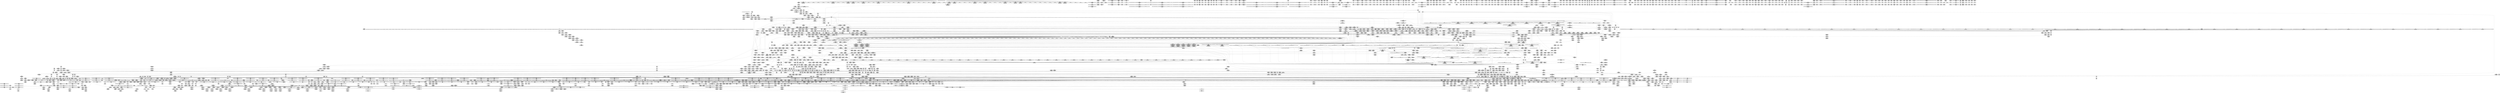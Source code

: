digraph {
	CE0x5b71620 [shape=record,shape=Mrecord,label="{CE0x5b71620|0:_i8,_array:_GCRE_tomoyo_index2category_constant_39_x_i8_c_00_00_00_00_00_00_00_00_00_00_00_00_00_00_00_00_00_00_00_00_00_00_00_01_01_01_01_01_01_01_01_01_01_01_01_01_01_01_02_,_align_16:_elem_14::|security/tomoyo/util.c,983}"]
	CE0x5a9ce00 [shape=record,shape=Mrecord,label="{CE0x5a9ce00|_ret_void,_!dbg_!38908|include/linux/rcupdate.h,424}"]
	CE0x4e4de30 [shape=record,shape=Mrecord,label="{CE0x4e4de30|GLOBAL:tomoyo_const_part_length|*Constant*}"]
	CE0x4cb86d0 [shape=record,shape=Mrecord,label="{CE0x4cb86d0|GLOBAL:current_task|Global_var:current_task|*SummSource*}"]
	CE0x40a0ad0 [shape=record,shape=Mrecord,label="{CE0x40a0ad0|i64*_getelementptr_inbounds_(_30_x_i64_,_30_x_i64_*___llvm_gcov_ctr13,_i64_0,_i64_21)|*Constant*}"]
	CE0x5ba1ba0 [shape=record,shape=Mrecord,label="{CE0x5ba1ba0|__llvm_gcov_indirect_counter_increment:tmp5|*SummSource*}"]
	CE0x3f37c70 [shape=record,shape=Mrecord,label="{CE0x3f37c70|tomoyo_path2_perm:conv12|security/tomoyo/file.c,912}"]
	CE0x5ca6820 [shape=record,shape=Mrecord,label="{CE0x5ca6820|tomoyo_audit_path2_log:filename2|security/tomoyo/file.c,184|*SummSink*}"]
	CE0x5d31ac0 [shape=record,shape=Mrecord,label="{CE0x5d31ac0|tomoyo_path2_perm:tmp60|security/tomoyo/file.c,933}"]
	CE0x4dda3b0 [shape=record,shape=Mrecord,label="{CE0x4dda3b0|_call_void___srcu_read_unlock(%struct.srcu_struct*_%sp,_i32_%idx)_#9,_!dbg_!38906|include/linux/srcu.h,237|*SummSink*}"]
	CE0x3fc9a50 [shape=record,shape=Mrecord,label="{CE0x3fc9a50|GLOBAL:tomoyo_audit_path2_log|*Constant*|*SummSource*}"]
	CE0x75b5340 [shape=record,shape=Mrecord,label="{CE0x75b5340|0:_%struct.tomoyo_obj_info*,_24:_%struct.tomoyo_path_info*,_32:_%struct.tomoyo_path_info*,_40:_i8,_72:_i8,_76:_i8,_:_SCMRE_8,16_|*MultipleSource*|security/tomoyo/file.c, 891|security/tomoyo/file.c,891|security/tomoyo/file.c,920|Function::tomoyo_init_request_info&Arg::r::}"]
	CE0x74e3440 [shape=record,shape=Mrecord,label="{CE0x74e3440|16:_%struct.dentry*,_:_SCMRE_24,32_|*MultipleSource*|Function::tomoyo_sb_pivotroot&Arg::new_path::|Function::tomoyo_path2_perm&Arg::path1::|Function::tomoyo_path2_perm&Arg::path2::|security/tomoyo/file.c, 892|security/tomoyo/file.c,892|security/tomoyo/file.c,892|Function::tomoyo_sb_pivotroot&Arg::old_path::}"]
	CE0x5d77f40 [shape=record,shape=Mrecord,label="{CE0x5d77f40|tomoyo_path2_perm:if.end8}"]
	CE0x4c4a100 [shape=record,shape=Mrecord,label="{CE0x4c4a100|tomoyo_fill_path_info:tmp12|security/tomoyo/util.c,667|*SummSink*}"]
	CE0x77799a0 [shape=record,shape=Mrecord,label="{CE0x77799a0|104:_%struct.inode*,_:_CRE_308,309_}"]
	CE0x5a8f250 [shape=record,shape=Mrecord,label="{CE0x5a8f250|i8*_getelementptr_inbounds_(_15_x_i8_,_15_x_i8_*_.str3,_i32_0,_i32_0)|*Constant*}"]
	CE0x74b5ad0 [shape=record,shape=Mrecord,label="{CE0x74b5ad0|tomoyo_get_realpath:tmp1|*SummSink*}"]
	CE0x5f461b0 [shape=record,shape=Mrecord,label="{CE0x5f461b0|tomoyo_const_part_length:tmp40|security/tomoyo/util.c,644|*SummSink*}"]
	CE0x5a8d490 [shape=record,shape=Mrecord,label="{CE0x5a8d490|__llvm_gcov_indirect_counter_increment114:pred|*SummSink*}"]
	CE0x76156d0 [shape=record,shape=Mrecord,label="{CE0x76156d0|tomoyo_get_mode:tmp24|security/tomoyo/util.c,986|*SummSource*}"]
	CE0x402f420 [shape=record,shape=Mrecord,label="{CE0x402f420|i32_0|*Constant*}"]
	CE0x5ba8cb0 [shape=record,shape=Mrecord,label="{CE0x5ba8cb0|tomoyo_const_part_length:tmp12|security/tomoyo/util.c,626|*SummSource*}"]
	CE0x5d55ef0 [shape=record,shape=Mrecord,label="{CE0x5d55ef0|tomoyo_const_part_length:tmp53|security/tomoyo/util.c,652|*SummSource*}"]
	CE0x5c23590 [shape=record,shape=Mrecord,label="{CE0x5c23590|tomoyo_path2_perm:tmp66|security/tomoyo/file.c,936}"]
	CE0x3ff5510 [shape=record,shape=Mrecord,label="{CE0x3ff5510|srcu_read_unlock:tmp1|*SummSource*}"]
	CE0x4da38c0 [shape=record,shape=Mrecord,label="{CE0x4da38c0|__llvm_gcov_indirect_counter_increment114:bb4|*SummSource*}"]
	CE0x6068ba0 [shape=record,shape=Mrecord,label="{CE0x6068ba0|16:_%struct.dentry*,_:_SCMRE_16,24_|*MultipleSource*|Function::tomoyo_sb_pivotroot&Arg::new_path::|Function::tomoyo_path2_perm&Arg::path1::|Function::tomoyo_path2_perm&Arg::path2::|security/tomoyo/file.c, 892|security/tomoyo/file.c,892|security/tomoyo/file.c,892|Function::tomoyo_sb_pivotroot&Arg::old_path::}"]
	CE0x75b4e00 [shape=record,shape=Mrecord,label="{CE0x75b4e00|tomoyo_path2_perm:tmp45|security/tomoyo/file.c,920|*SummSink*}"]
	CE0x41044e0 [shape=record,shape=Mrecord,label="{CE0x41044e0|tomoyo_path2_perm:tmp42|security/tomoyo/file.c,916|*SummSource*}"]
	CE0x5d62a30 [shape=record,shape=Mrecord,label="{CE0x5d62a30|tomoyo_init_request_info:tmp10|security/tomoyo/util.c,1006|*SummSource*}"]
	CE0x5d228c0 [shape=record,shape=Mrecord,label="{CE0x5d228c0|_call_void___llvm_gcov_indirect_counter_increment114(i32*___llvm_gcov_global_state_pred45,_i64**_getelementptr_inbounds_(_3_x_i64*_,_3_x_i64*_*___llvm_gcda_edge_table44,_i64_0,_i64_0)),_!dbg_!38954|security/tomoyo/util.c,649}"]
	CE0x4d78a60 [shape=record,shape=Mrecord,label="{CE0x4d78a60|i8_2|*Constant*|*SummSource*}"]
	CE0x6a7f8c0 [shape=record,shape=Mrecord,label="{CE0x6a7f8c0|i64*_getelementptr_inbounds_(_6_x_i64_,_6_x_i64_*___llvm_gcov_ctr26,_i64_0,_i64_5)|*Constant*|*SummSink*}"]
	CE0x74b49a0 [shape=record,shape=Mrecord,label="{CE0x74b49a0|GLOBAL:tomoyo_index2category|Global_var:tomoyo_index2category|*SummSource*}"]
	CE0x4da97d0 [shape=record,shape=Mrecord,label="{CE0x4da97d0|_call_void_mcount()_#3|*SummSink*}"]
	CE0x752a7d0 [shape=record,shape=Mrecord,label="{CE0x752a7d0|i32_0|*Constant*|*SummSink*}"]
	CE0x4d09dd0 [shape=record,shape=Mrecord,label="{CE0x4d09dd0|i64_1|*Constant*}"]
	CE0x4f04a90 [shape=record,shape=Mrecord,label="{CE0x4f04a90|128:_i8*,_1208:_%struct.file*,_:_CMRE_128,136_|*MultipleSource*|security/tomoyo/common.h,1205|security/tomoyo/common.h,1205}"]
	CE0x5b21590 [shape=record,shape=Mrecord,label="{CE0x5b21590|0:_i8,_array:_GCRE_tomoyo_index2category_constant_39_x_i8_c_00_00_00_00_00_00_00_00_00_00_00_00_00_00_00_00_00_00_00_00_00_00_00_01_01_01_01_01_01_01_01_01_01_01_01_01_01_01_02_,_align_16:_elem_2::|security/tomoyo/util.c,983}"]
	CE0x5e75b40 [shape=record,shape=Mrecord,label="{CE0x5e75b40|tomoyo_path2_perm:tmp15|security/tomoyo/file.c,900|*SummSource*}"]
	CE0x4dd3040 [shape=record,shape=Mrecord,label="{CE0x4dd3040|get_current:bb|*SummSource*}"]
	CE0x74653d0 [shape=record,shape=Mrecord,label="{CE0x74653d0|GLOBAL:lock_acquire|*Constant*|*SummSink*}"]
	CE0x5ee4640 [shape=record,shape=Mrecord,label="{CE0x5ee4640|tomoyo_get_realpath:entry|*SummSource*}"]
	CE0x605c030 [shape=record,shape=Mrecord,label="{CE0x605c030|tomoyo_add_slash:return|*SummSink*}"]
	CE0x5b92100 [shape=record,shape=Mrecord,label="{CE0x5b92100|0:_%struct.tomoyo_obj_info*,_24:_%struct.tomoyo_path_info*,_32:_%struct.tomoyo_path_info*,_40:_i8,_72:_i8,_76:_i8,_:_SCMRE_59,60_}"]
	CE0x5fd5f70 [shape=record,shape=Mrecord,label="{CE0x5fd5f70|GLOBAL:tomoyo_get_mode|*Constant*|*SummSource*}"]
	CE0x4f053f0 [shape=record,shape=Mrecord,label="{CE0x4f053f0|128:_i8*,_1208:_%struct.file*,_:_CMRE_168,176_|*MultipleSource*|security/tomoyo/common.h,1205|security/tomoyo/common.h,1205}"]
	CE0x3fed8c0 [shape=record,shape=Mrecord,label="{CE0x3fed8c0|tomoyo_domain:bb|*SummSource*}"]
	CE0x60662f0 [shape=record,shape=Mrecord,label="{CE0x60662f0|tomoyo_fill_path_info:tmp1|*SummSource*}"]
	CE0x5be5910 [shape=record,shape=Mrecord,label="{CE0x5be5910|tomoyo_get_mode:bb|*SummSource*}"]
	CE0x3fdf260 [shape=record,shape=Mrecord,label="{CE0x3fdf260|rcu_lock_acquire:entry|*SummSink*}"]
	CE0x74a39f0 [shape=record,shape=Mrecord,label="{CE0x74a39f0|i64_ptrtoint_(i8*_blockaddress(_rcu_lock_acquire,_%__here)_to_i64)|*Constant*}"]
	CE0x5fcc1a0 [shape=record,shape=Mrecord,label="{CE0x5fcc1a0|tomoyo_init_request_info:call4|security/tomoyo/util.c,1010}"]
	CE0x5f48740 [shape=record,shape=Mrecord,label="{CE0x5f48740|tomoyo_domain:tobool1|security/tomoyo/common.h,1205|*SummSink*}"]
	CE0x74e3b40 [shape=record,shape=Mrecord,label="{CE0x74e3b40|104:_%struct.inode*,_:_CRE_166,167_}"]
	CE0x75a9650 [shape=record,shape=Mrecord,label="{CE0x75a9650|tomoyo_const_part_length:sw.epilog}"]
	CE0x5a67f30 [shape=record,shape=Mrecord,label="{CE0x5a67f30|tomoyo_get_realpath:tmp11|security/tomoyo/file.c,156}"]
	CE0x40c78f0 [shape=record,shape=Mrecord,label="{CE0x40c78f0|tomoyo_path2_perm:path224|security/tomoyo/file.c,924|*SummSource*}"]
	CE0x40ce2d0 [shape=record,shape=Mrecord,label="{CE0x40ce2d0|tomoyo_path2_perm:tmp43|security/tomoyo/file.c,916}"]
	CE0x4e319e0 [shape=record,shape=Mrecord,label="{CE0x4e319e0|tomoyo_sb_pivotroot:new_path|Function::tomoyo_sb_pivotroot&Arg::new_path::}"]
	CE0x4113fe0 [shape=record,shape=Mrecord,label="{CE0x4113fe0|tomoyo_fill_path_info:cmp|security/tomoyo/util.c,667|*SummSink*}"]
	"CONST[source:0(mediator),value:0(static)][purpose:{operation}][SnkIdx:3]"
	CE0x5dd5b60 [shape=record,shape=Mrecord,label="{CE0x5dd5b60|tomoyo_fill_path_info:tmp10}"]
	CE0x605bcc0 [shape=record,shape=Mrecord,label="{CE0x605bcc0|tomoyo_get_mode:config|security/tomoyo/util.c,981|*SummSource*}"]
	CE0x5ada740 [shape=record,shape=Mrecord,label="{CE0x5ada740|rcu_lock_release:tmp1}"]
	CE0x42773f0 [shape=record,shape=Mrecord,label="{CE0x42773f0|tomoyo_const_part_length:tmp45|security/tomoyo/util.c,645|*SummSink*}"]
	CE0x5e938d0 [shape=record,shape=Mrecord,label="{CE0x5e938d0|tomoyo_path2_perm:tmp17|security/tomoyo/file.c,904}"]
	CE0x5ba1690 [shape=record,shape=Mrecord,label="{CE0x5ba1690|__llvm_gcov_indirect_counter_increment:exit}"]
	CE0x6042c40 [shape=record,shape=Mrecord,label="{CE0x6042c40|tomoyo_add_slash:tmp11|*LoadInst*|security/tomoyo/file.c,136|*SummSource*}"]
	CE0x4cb4cd0 [shape=record,shape=Mrecord,label="{CE0x4cb4cd0|tomoyo_get_mode:tmp14|security/tomoyo/util.c,983}"]
	CE0x5d38450 [shape=record,shape=Mrecord,label="{CE0x5d38450|tomoyo_get_realpath:tmp6|security/tomoyo/file.c,151|*SummSink*}"]
	CE0x59d82b0 [shape=record,shape=Mrecord,label="{CE0x59d82b0|tomoyo_add_slash:tmp|*SummSource*}"]
	CE0x40599c0 [shape=record,shape=Mrecord,label="{CE0x40599c0|tomoyo_const_part_length:tmp33|security/tomoyo/util.c,642}"]
	CE0x4133d10 [shape=record,shape=Mrecord,label="{CE0x4133d10|tomoyo_const_part_length:while.end|*SummSink*}"]
	CE0x5e283e0 [shape=record,shape=Mrecord,label="{CE0x5e283e0|tomoyo_const_part_length:incdec.ptr|security/tomoyo/util.c,626|*SummSink*}"]
	CE0x744a4c0 [shape=record,shape=Mrecord,label="{CE0x744a4c0|tomoyo_get_realpath:name|security/tomoyo/file.c,150|*SummSource*}"]
	CE0x5f0e800 [shape=record,shape=Mrecord,label="{CE0x5f0e800|__llvm_gcov_indirect_counter_increment114:counters|Function::__llvm_gcov_indirect_counter_increment114&Arg::counters::|*SummSource*}"]
	CE0x4226bc0 [shape=record,shape=Mrecord,label="{CE0x4226bc0|tomoyo_domain:tmp9|security/tomoyo/common.h,1205|*SummSource*}"]
	CE0x3e3f450 [shape=record,shape=Mrecord,label="{CE0x3e3f450|GLOBAL:__llvm_gcov_ctr28130|Global_var:__llvm_gcov_ctr28130}"]
	CE0x5e22920 [shape=record,shape=Mrecord,label="{CE0x5e22920|tomoyo_read_unlock:tmp2|*SummSink*}"]
	CE0x4cb5280 [shape=record,shape=Mrecord,label="{CE0x4cb5280|tomoyo_fill_path_info:conv3|security/tomoyo/util.c,666|*SummSink*}"]
	CE0x3fca300 [shape=record,shape=Mrecord,label="{CE0x3fca300|_ret_i32_%call,_!dbg_!38917|security/tomoyo/file.c,181|*SummSink*}"]
	CE0x5a81550 [shape=record,shape=Mrecord,label="{CE0x5a81550|tomoyo_path2_perm:tmp21|security/tomoyo/file.c,904|*SummSink*}"]
	CE0x74a36d0 [shape=record,shape=Mrecord,label="{CE0x74a36d0|%struct.lockdep_map*_null|*Constant*|*SummSource*}"]
	CE0x4c4a580 [shape=record,shape=Mrecord,label="{CE0x4c4a580|tomoyo_fill_path_info:is_dir|security/tomoyo/util.c,667}"]
	CE0x4058b30 [shape=record,shape=Mrecord,label="{CE0x4058b30|i32_48|*Constant*}"]
	CE0x5f402f0 [shape=record,shape=Mrecord,label="{CE0x5f402f0|_call_void_kfree(i8*_%tmp54)_#9,_!dbg_!38979|security/tomoyo/file.c,930|*SummSink*}"]
	CE0x5b7a8d0 [shape=record,shape=Mrecord,label="{CE0x5b7a8d0|tomoyo_path2_perm:obj|security/tomoyo/file.c, 892|*SummSource*}"]
	CE0x74d33a0 [shape=record,shape=Mrecord,label="{CE0x74d33a0|tomoyo_get_mode:tmp20|security/tomoyo/util.c,985|*SummSource*}"]
	CE0x4c56b90 [shape=record,shape=Mrecord,label="{CE0x4c56b90|_ret_void}"]
	CE0x3e3f560 [shape=record,shape=Mrecord,label="{CE0x3e3f560|GLOBAL:__llvm_gcov_ctr28130|Global_var:__llvm_gcov_ctr28130|*SummSource*}"]
	CE0x74226b0 [shape=record,shape=Mrecord,label="{CE0x74226b0|_ret_i1_%retval.0,_!dbg_!38916|security/tomoyo/file.c,156}"]
	CE0x4e60e40 [shape=record,shape=Mrecord,label="{CE0x4e60e40|128:_i8*,_1208:_%struct.file*,_:_CMRE_24,25_}"]
	CE0x5c45030 [shape=record,shape=Mrecord,label="{CE0x5c45030|104:_%struct.inode*,_:_CRE_193,194_}"]
	CE0x7456ef0 [shape=record,shape=Mrecord,label="{CE0x7456ef0|_call_void_mcount()_#3}"]
	CE0x4db4a60 [shape=record,shape=Mrecord,label="{CE0x4db4a60|tomoyo_path2_perm:path224|security/tomoyo/file.c,924}"]
	CE0x4f248d0 [shape=record,shape=Mrecord,label="{CE0x4f248d0|__llvm_gcov_indirect_counter_increment114:bb|*SummSink*}"]
	CE0x5f619d0 [shape=record,shape=Mrecord,label="{CE0x5f619d0|tomoyo_path2_perm:name3|security/tomoyo/file.c,902|*SummSource*}"]
	CE0x5c617c0 [shape=record,shape=Mrecord,label="{CE0x5c617c0|tomoyo_const_part_length:conv20|security/tomoyo/util.c,644|*SummSink*}"]
	CE0x4c81ae0 [shape=record,shape=Mrecord,label="{CE0x4c81ae0|tomoyo_path2_perm:tmp39|security/tomoyo/file.c,913|*SummSource*}"]
	CE0x5e93060 [shape=record,shape=Mrecord,label="{CE0x5e93060|_call_void_mcount()_#3|*SummSink*}"]
	CE0x7458290 [shape=record,shape=Mrecord,label="{CE0x7458290|GLOBAL:tomoyo_profile|*Constant*|*SummSink*}"]
	CE0x5f30690 [shape=record,shape=Mrecord,label="{CE0x5f30690|i32_22|*Constant*}"]
	CE0x7585b10 [shape=record,shape=Mrecord,label="{CE0x7585b10|tomoyo_init_request_info:tmp5|security/tomoyo/util.c,1004|*SummSink*}"]
	CE0x4ee2db0 [shape=record,shape=Mrecord,label="{CE0x4ee2db0|tomoyo_domain:if.then}"]
	CE0x4da3130 [shape=record,shape=Mrecord,label="{CE0x4da3130|__llvm_gcov_indirect_counter_increment114:bb4|*SummSink*}"]
	CE0x5b500e0 [shape=record,shape=Mrecord,label="{CE0x5b500e0|srcu_read_lock:entry|*SummSink*}"]
	CE0x40e9ce0 [shape=record,shape=Mrecord,label="{CE0x40e9ce0|tomoyo_domain:tmp|*SummSource*}"]
	CE0x4cd6880 [shape=record,shape=Mrecord,label="{CE0x4cd6880|tomoyo_get_mode:tmp21|security/tomoyo/util.c,985|*SummSink*}"]
	CE0x5cfb1e0 [shape=record,shape=Mrecord,label="{CE0x5cfb1e0|tomoyo_audit_path2_log:param|security/tomoyo/file.c,182|*SummSource*}"]
	CE0x3ef7410 [shape=record,shape=Mrecord,label="{CE0x3ef7410|tomoyo_domain:tmp18|security/tomoyo/common.h,1205}"]
	CE0x5c29c00 [shape=record,shape=Mrecord,label="{CE0x5c29c00|rcu_lock_release:tmp|*SummSource*}"]
	CE0x5f3f390 [shape=record,shape=Mrecord,label="{CE0x5f3f390|tomoyo_fill_path_info:conv4|security/tomoyo/util.c,667|*SummSink*}"]
	CE0x4d966d0 [shape=record,shape=Mrecord,label="{CE0x4d966d0|128:_i8*,_1208:_%struct.file*,_:_CMRE_3,4_}"]
	CE0x5b7a6c0 [shape=record,shape=Mrecord,label="{CE0x5b7a6c0|tomoyo_path2_perm:r|security/tomoyo/file.c, 891|*SummSink*}"]
	CE0x7449c50 [shape=record,shape=Mrecord,label="{CE0x7449c50|__llvm_gcov_indirect_counter_increment:tmp5}"]
	CE0x5f61760 [shape=record,shape=Mrecord,label="{CE0x5f61760|0:_i8*,_8:_i32,_12:_i16,_14:_i8,_15:_i8,_:_SCMRE_15,16_|*MultipleSource*|security/tomoyo/file.c, 889|security/tomoyo/file.c, 890|security/tomoyo/file.c,901}"]
	CE0x5c55290 [shape=record,shape=Mrecord,label="{CE0x5c55290|104:_%struct.inode*,_:_CRE_175,176_}"]
	CE0x74d2830 [shape=record,shape=Mrecord,label="{CE0x74d2830|i64_8|*Constant*|*SummSink*}"]
	CE0x4cb6c10 [shape=record,shape=Mrecord,label="{CE0x4cb6c10|_call_void_tomoyo_fill_path_info(%struct.tomoyo_path_info*_%buf)_#9,_!dbg_!38913|security/tomoyo/file.c,152|*SummSink*}"]
	CE0x75718b0 [shape=record,shape=Mrecord,label="{CE0x75718b0|tomoyo_sb_pivotroot:tmp2}"]
	CE0x5fb7230 [shape=record,shape=Mrecord,label="{CE0x5fb7230|tomoyo_const_part_length:tmp14|security/tomoyo/util.c,626|*SummSource*}"]
	CE0x77880b0 [shape=record,shape=Mrecord,label="{CE0x77880b0|_call_void_mcount()_#3|*SummSink*}"]
	CE0x4cf9060 [shape=record,shape=Mrecord,label="{CE0x4cf9060|i64*_getelementptr_inbounds_(_2_x_i64_,_2_x_i64_*___llvm_gcov_ctr21211,_i64_0,_i64_1)|*Constant*}"]
	CE0x4cdfd50 [shape=record,shape=Mrecord,label="{CE0x4cdfd50|GLOBAL:__llvm_gcov_indirect_counter_increment114|*Constant*|*SummSink*}"]
	CE0x4ce04e0 [shape=record,shape=Mrecord,label="{CE0x4ce04e0|i64*_getelementptr_inbounds_(_31_x_i64_,_31_x_i64_*___llvm_gcov_ctr43150,_i64_0,_i64_3)|*Constant*|*SummSink*}"]
	CE0x601f210 [shape=record,shape=Mrecord,label="{CE0x601f210|0:_i8*,_array:_GCRE_tomoyo_mac_keywords_external_constant_42_x_i8*_:_elem_5::|security/tomoyo/file.c,181}"]
	CE0x5024690 [shape=record,shape=Mrecord,label="{CE0x5024690|i64*_getelementptr_inbounds_(_6_x_i64_,_6_x_i64_*___llvm_gcov_ctr26,_i64_0,_i64_3)|*Constant*}"]
	CE0x5bf7be0 [shape=record,shape=Mrecord,label="{CE0x5bf7be0|tomoyo_fill_path_info:cmp8|security/tomoyo/util.c,668}"]
	CE0x4eed640 [shape=record,shape=Mrecord,label="{CE0x4eed640|128:_i8*,_1208:_%struct.file*,_:_CMRE_42,43_}"]
	CE0x5f61bf0 [shape=record,shape=Mrecord,label="{CE0x5f61bf0|GLOBAL:tomoyo_read_lock|*Constant*}"]
	CE0x74b3160 [shape=record,shape=Mrecord,label="{CE0x74b3160|tomoyo_add_slash:tmp3|security/tomoyo/file.c,131}"]
	CE0x7779ad0 [shape=record,shape=Mrecord,label="{CE0x7779ad0|104:_%struct.inode*,_:_CRE_309,310_}"]
	CE0x3f84e20 [shape=record,shape=Mrecord,label="{CE0x3f84e20|tomoyo_const_part_length:lor.lhs.false23|*SummSink*}"]
	CE0x41ce400 [shape=record,shape=Mrecord,label="{CE0x41ce400|tomoyo_domain:tmp2|*SummSink*}"]
	CE0x5b13e40 [shape=record,shape=Mrecord,label="{CE0x5b13e40|tomoyo_const_part_length:sw.bb9|*SummSource*}"]
	CE0x5e314c0 [shape=record,shape=Mrecord,label="{CE0x5e314c0|tomoyo_path2_perm:tmp31|security/tomoyo/file.c,912|*SummSource*}"]
	CE0x74b1840 [shape=record,shape=Mrecord,label="{CE0x74b1840|tomoyo_const_part_length:entry|*SummSink*}"]
	CE0x5dedab0 [shape=record,shape=Mrecord,label="{CE0x5dedab0|tomoyo_path2_perm:tmp62|security/tomoyo/file.c,934|*SummSink*}"]
	CE0x4f2d840 [shape=record,shape=Mrecord,label="{CE0x4f2d840|_ret_i32_%conv6,_!dbg_!38926|security/tomoyo/util.c,1011|*SummSource*}"]
	CE0x5f486d0 [shape=record,shape=Mrecord,label="{CE0x5f486d0|tomoyo_domain:tobool1|security/tomoyo/common.h,1205|*SummSource*}"]
	CE0x5e53280 [shape=record,shape=Mrecord,label="{CE0x5e53280|104:_%struct.inode*,_:_CRE_240,248_}"]
	CE0x4d0f960 [shape=record,shape=Mrecord,label="{CE0x4d0f960|i64_17|*Constant*|*SummSource*}"]
	CE0x770ab10 [shape=record,shape=Mrecord,label="{CE0x770ab10|tomoyo_const_part_length:conv24|security/tomoyo/util.c,644}"]
	CE0x5af9090 [shape=record,shape=Mrecord,label="{CE0x5af9090|tomoyo_path2_perm:tmp31|security/tomoyo/file.c,912}"]
	CE0x5f4a0a0 [shape=record,shape=Mrecord,label="{CE0x5f4a0a0|i64_1|*Constant*}"]
	CE0x5c640a0 [shape=record,shape=Mrecord,label="{CE0x5c640a0|i64*_getelementptr_inbounds_(_12_x_i64_,_12_x_i64_*___llvm_gcov_ctr31133,_i64_0,_i64_10)|*Constant*|*SummSource*}"]
	CE0x5b8b940 [shape=record,shape=Mrecord,label="{CE0x5b8b940|0:_%struct.tomoyo_obj_info*,_24:_%struct.tomoyo_path_info*,_32:_%struct.tomoyo_path_info*,_40:_i8,_72:_i8,_76:_i8,_:_SCMRE_64,72_|*MultipleSource*|security/tomoyo/file.c, 891|security/tomoyo/file.c,891|security/tomoyo/file.c,920|Function::tomoyo_init_request_info&Arg::r::}"]
	CE0x4d43080 [shape=record,shape=Mrecord,label="{CE0x4d43080|tomoyo_add_slash:entry|*SummSource*}"]
	CE0x5c63e00 [shape=record,shape=Mrecord,label="{CE0x5c63e00|i64*_getelementptr_inbounds_(_12_x_i64_,_12_x_i64_*___llvm_gcov_ctr31133,_i64_0,_i64_10)|*Constant*}"]
	CE0x5ae9a30 [shape=record,shape=Mrecord,label="{CE0x5ae9a30|tomoyo_init_request_info:if.then|*SummSource*}"]
	CE0x4ea6360 [shape=record,shape=Mrecord,label="{CE0x4ea6360|srcu_read_unlock:entry|*SummSink*}"]
	CE0x3f379e0 [shape=record,shape=Mrecord,label="{CE0x3f379e0|tomoyo_path2_perm:tmp33|security/tomoyo/file.c,912|*SummSink*}"]
	CE0x77170c0 [shape=record,shape=Mrecord,label="{CE0x77170c0|GLOBAL:tomoyo_mac_keywords|Global_var:tomoyo_mac_keywords}"]
	CE0x7575c80 [shape=record,shape=Mrecord,label="{CE0x7575c80|tomoyo_path2_perm:tmp44|security/tomoyo/file.c,920|*SummSource*}"]
	CE0x5bf2c90 [shape=record,shape=Mrecord,label="{CE0x5bf2c90|tomoyo_const_part_length:tmp}"]
	CE0x59d7770 [shape=record,shape=Mrecord,label="{CE0x59d7770|tomoyo_audit_path2_log:tmp2|*SummSink*}"]
	CE0x74d2980 [shape=record,shape=Mrecord,label="{CE0x74d2980|tomoyo_get_mode:tmp19|security/tomoyo/util.c,985}"]
	CE0x7570620 [shape=record,shape=Mrecord,label="{CE0x7570620|tomoyo_path2_perm:tmp13|security/tomoyo/file.c,898|*SummSource*}"]
	CE0x4f0f090 [shape=record,shape=Mrecord,label="{CE0x4f0f090|tomoyo_audit_path2_log:operation|security/tomoyo/file.c,182}"]
	CE0x4d86b20 [shape=record,shape=Mrecord,label="{CE0x4d86b20|i64*_getelementptr_inbounds_(_2_x_i64_,_2_x_i64_*___llvm_gcov_ctr21211,_i64_0,_i64_1)|*Constant*|*SummSource*}"]
	CE0x5faaa30 [shape=record,shape=Mrecord,label="{CE0x5faaa30|tomoyo_init_request_info:tobool|security/tomoyo/util.c,1004|*SummSink*}"]
	CE0x4226700 [shape=record,shape=Mrecord,label="{CE0x4226700|get_current:tmp4|./arch/x86/include/asm/current.h,14|*SummSource*}"]
	CE0x4df7e60 [shape=record,shape=Mrecord,label="{CE0x4df7e60|i32_3|*Constant*|*SummSource*}"]
	CE0x5f7ef60 [shape=record,shape=Mrecord,label="{CE0x5f7ef60|i64*_getelementptr_inbounds_(_31_x_i64_,_31_x_i64_*___llvm_gcov_ctr43150,_i64_0,_i64_26)|*Constant*|*SummSource*}"]
	CE0x5deb9e0 [shape=record,shape=Mrecord,label="{CE0x5deb9e0|i64*_getelementptr_inbounds_(_4_x_i64_,_4_x_i64_*___llvm_gcov_ctr33,_i64_0,_i64_0)|*Constant*|*SummSource*}"]
	CE0x4eedc80 [shape=record,shape=Mrecord,label="{CE0x4eedc80|128:_i8*,_1208:_%struct.file*,_:_CMRE_47,48_}"]
	CE0x40e9c70 [shape=record,shape=Mrecord,label="{CE0x40e9c70|i64*_getelementptr_inbounds_(_11_x_i64_,_11_x_i64_*___llvm_gcov_ctr54147,_i64_0,_i64_0)|*Constant*|*SummSink*}"]
	CE0x6a782f0 [shape=record,shape=Mrecord,label="{CE0x6a782f0|GLOBAL:lockdep_rcu_suspicious|*Constant*}"]
	CE0x40b54e0 [shape=record,shape=Mrecord,label="{CE0x40b54e0|tomoyo_path2_perm:param23|security/tomoyo/file.c,924|*SummSource*}"]
	CE0x5ca2890 [shape=record,shape=Mrecord,label="{CE0x5ca2890|tomoyo_path2_perm:if.then}"]
	CE0x5f3f470 [shape=record,shape=Mrecord,label="{CE0x5f3f470|i32_47|*Constant*}"]
	CE0x5f7e100 [shape=record,shape=Mrecord,label="{CE0x5f7e100|tomoyo_const_part_length:tmp43|security/tomoyo/util.c,644|*SummSink*}"]
	CE0x5af9290 [shape=record,shape=Mrecord,label="{CE0x5af9290|GLOBAL:tomoyo_ss|Global_var:tomoyo_ss|*SummSource*}"]
	CE0x5aefa60 [shape=record,shape=Mrecord,label="{CE0x5aefa60|tomoyo_const_part_length:conv2|security/tomoyo/util.c,627|*SummSource*}"]
	CE0x4d7fc40 [shape=record,shape=Mrecord,label="{CE0x4d7fc40|i64*_getelementptr_inbounds_(_30_x_i64_,_30_x_i64_*___llvm_gcov_ctr13,_i64_0,_i64_0)|*Constant*|*SummSink*}"]
	"CONST[source:1(input),value:2(dynamic)][purpose:{object}][SrcIdx:14]"
	CE0x74b5dd0 [shape=record,shape=Mrecord,label="{CE0x74b5dd0|tomoyo_path2_perm:bb|*SummSink*}"]
	CE0x5c643c0 [shape=record,shape=Mrecord,label="{CE0x5c643c0|tomoyo_get_mode:tmp26|security/tomoyo/util.c,987}"]
	CE0x3f37e50 [shape=record,shape=Mrecord,label="{CE0x3f37e50|i32_16384|*Constant*|*SummSink*}"]
	CE0x5ee9420 [shape=record,shape=Mrecord,label="{CE0x5ee9420|tomoyo_path2_perm:tmp52|security/tomoyo/file.c,928}"]
	CE0x5be7e80 [shape=record,shape=Mrecord,label="{CE0x5be7e80|tomoyo_const_part_length:tmp9|security/tomoyo/util.c,626|*SummSink*}"]
	CE0x5d62b80 [shape=record,shape=Mrecord,label="{CE0x5d62b80|tomoyo_init_request_info:tmp10|security/tomoyo/util.c,1006|*SummSink*}"]
	CE0x4ddc380 [shape=record,shape=Mrecord,label="{CE0x4ddc380|i1_true|*Constant*}"]
	CE0x4f05950 [shape=record,shape=Mrecord,label="{CE0x4f05950|tomoyo_domain:tmp22|security/tomoyo/common.h,1205|*SummSink*}"]
	CE0x75ec850 [shape=record,shape=Mrecord,label="{CE0x75ec850|_call_void_mcount()_#3|*SummSource*}"]
	CE0x4ea5680 [shape=record,shape=Mrecord,label="{CE0x4ea5680|i8*_getelementptr_inbounds_(_25_x_i8_,_25_x_i8_*_.str12,_i32_0,_i32_0)|*Constant*}"]
	CE0x4e17a40 [shape=record,shape=Mrecord,label="{CE0x4e17a40|tomoyo_get_mode:tmp28|security/tomoyo/util.c,988|*SummSource*}"]
	CE0x5f80aa0 [shape=record,shape=Mrecord,label="{CE0x5f80aa0|tomoyo_get_mode:conv15|security/tomoyo/util.c,987}"]
	CE0x5a8d9c0 [shape=record,shape=Mrecord,label="{CE0x5a8d9c0|tomoyo_const_part_length:conv|security/tomoyo/util.c,626}"]
	CE0x4c56ab0 [shape=record,shape=Mrecord,label="{CE0x4c56ab0|i64**_getelementptr_inbounds_(_3_x_i64*_,_3_x_i64*_*___llvm_gcda_edge_table14,_i64_0,_i64_1)|*Constant*|*SummSink*}"]
	CE0x4032520 [shape=record,shape=Mrecord,label="{CE0x4032520|i32_1205|*Constant*}"]
	CE0x5d64390 [shape=record,shape=Mrecord,label="{CE0x5d64390|i64_19|*Constant*|*SummSink*}"]
	CE0x5b2e880 [shape=record,shape=Mrecord,label="{CE0x5b2e880|tomoyo_init_request_info:call|security/tomoyo/util.c,1005|*SummSource*}"]
	CE0x4d772a0 [shape=record,shape=Mrecord,label="{CE0x4d772a0|i64*_getelementptr_inbounds_(_30_x_i64_,_30_x_i64_*___llvm_gcov_ctr13,_i64_0,_i64_17)|*Constant*|*SummSource*}"]
	CE0x758f180 [shape=record,shape=Mrecord,label="{CE0x758f180|tomoyo_get_mode:if.then13|*SummSink*}"]
	CE0x5ae8860 [shape=record,shape=Mrecord,label="{CE0x5ae8860|0:_i8,_array:_GCRE_tomoyo_index2category_constant_39_x_i8_c_00_00_00_00_00_00_00_00_00_00_00_00_00_00_00_00_00_00_00_00_00_00_00_01_01_01_01_01_01_01_01_01_01_01_01_01_01_01_02_,_align_16:_elem_35::|security/tomoyo/util.c,983}"]
	CE0x4e082b0 [shape=record,shape=Mrecord,label="{CE0x4e082b0|tomoyo_path2_perm:path1|Function::tomoyo_path2_perm&Arg::path1::|*SummSource*}"]
	CE0x5c44ca0 [shape=record,shape=Mrecord,label="{CE0x5c44ca0|104:_%struct.inode*,_:_CRE_190,191_}"]
	CE0x5bad5a0 [shape=record,shape=Mrecord,label="{CE0x5bad5a0|0:_i8*,_array:_GCRE_tomoyo_mac_keywords_external_constant_42_x_i8*_:_elem_6::|security/tomoyo/file.c,181}"]
	CE0x77319b0 [shape=record,shape=Mrecord,label="{CE0x77319b0|tomoyo_domain:tmp5|security/tomoyo/common.h,1205}"]
	CE0x5eaa380 [shape=record,shape=Mrecord,label="{CE0x5eaa380|tomoyo_path2_perm:cmp26|security/tomoyo/file.c,928}"]
	CE0x5e33270 [shape=record,shape=Mrecord,label="{CE0x5e33270|tomoyo_domain:tmp9|security/tomoyo/common.h,1205}"]
	CE0x4e4d9c0 [shape=record,shape=Mrecord,label="{CE0x4e4d9c0|_call_void_mcount()_#3}"]
	CE0x3ff5380 [shape=record,shape=Mrecord,label="{CE0x3ff5380|srcu_read_unlock:tmp1}"]
	CE0x5e23050 [shape=record,shape=Mrecord,label="{CE0x5e23050|tomoyo_add_slash:tmp5|security/tomoyo/file.c,131|*SummSource*}"]
	CE0x7722430 [shape=record,shape=Mrecord,label="{CE0x7722430|rcu_lock_acquire:tmp6}"]
	CE0x5e87df0 [shape=record,shape=Mrecord,label="{CE0x5e87df0|tomoyo_path2_perm:tmp20|security/tomoyo/file.c,904|*SummSink*}"]
	CE0x6068e40 [shape=record,shape=Mrecord,label="{CE0x6068e40|srcu_read_lock:sp|Function::srcu_read_lock&Arg::sp::|*SummSink*}"]
	CE0x4c824e0 [shape=record,shape=Mrecord,label="{CE0x4c824e0|tomoyo_path2_perm:tmp40|security/tomoyo/file.c,912}"]
	CE0x4dda4e0 [shape=record,shape=Mrecord,label="{CE0x4dda4e0|get_current:bb}"]
	CE0x4d76af0 [shape=record,shape=Mrecord,label="{CE0x4d76af0|tomoyo_path2_perm:tmp36|security/tomoyo/file.c,912}"]
	CE0x75c4e30 [shape=record,shape=Mrecord,label="{CE0x75c4e30|tomoyo_get_mode:tmp3|security/tomoyo/util.c,978|*SummSource*}"]
	CE0x4e16e60 [shape=record,shape=Mrecord,label="{CE0x4e16e60|tomoyo_get_mode:tmp28|security/tomoyo/util.c,988}"]
	CE0x75914e0 [shape=record,shape=Mrecord,label="{CE0x75914e0|tomoyo_const_part_length:tmp8|security/tomoyo/util.c,626|*SummSink*}"]
	CE0x60507d0 [shape=record,shape=Mrecord,label="{CE0x60507d0|_ret_i32_%retval.0,_!dbg_!38957|security/tomoyo/util.c,652}"]
	CE0x7534240 [shape=record,shape=Mrecord,label="{CE0x7534240|tomoyo_path2_perm:tmp55|security/tomoyo/file.c,931|*SummSource*}"]
	CE0x74584a0 [shape=record,shape=Mrecord,label="{CE0x74584a0|VOIDTB_TE:_CE_0,2048_|*MultipleSource*|security/tomoyo/util.c,1010|Function::tomoyo_get_mode&Arg::ns::}"]
	CE0x5b505a0 [shape=record,shape=Mrecord,label="{CE0x5b505a0|i64_0|*Constant*|*SummSource*}"]
	CE0x40e9430 [shape=record,shape=Mrecord,label="{CE0x40e9430|_call_void_mcount()_#3|*SummSink*}"]
	CE0x5c29b90 [shape=record,shape=Mrecord,label="{CE0x5c29b90|COLLAPSED:_GCMRE___llvm_gcov_ctr33_internal_global_4_x_i64_zeroinitializer:_elem_0:default:}"]
	CE0x4cb57a0 [shape=record,shape=Mrecord,label="{CE0x4cb57a0|tomoyo_get_mode:idxprom3|security/tomoyo/util.c,983}"]
	CE0x3f862e0 [shape=record,shape=Mrecord,label="{CE0x3f862e0|i8*_getelementptr_inbounds_(_15_x_i8_,_15_x_i8_*_.str3,_i32_0,_i32_0)|*Constant*|*SummSource*}"]
	CE0x4dfcea0 [shape=record,shape=Mrecord,label="{CE0x4dfcea0|i32_2|*Constant*|*SummSink*}"]
	CE0x5e9a710 [shape=record,shape=Mrecord,label="{CE0x5e9a710|_ret_i1_%retval.0,_!dbg_!38916|security/tomoyo/file.c,156|*SummSink*}"]
	CE0x4d530f0 [shape=record,shape=Mrecord,label="{CE0x4d530f0|tomoyo_get_realpath:tmp10|security/tomoyo/file.c,155|*SummSink*}"]
	CE0x4020cc0 [shape=record,shape=Mrecord,label="{CE0x4020cc0|tomoyo_fill_path_info:land.rhs|*SummSink*}"]
	CE0x75d9f50 [shape=record,shape=Mrecord,label="{CE0x75d9f50|get_current:tmp2|*SummSource*}"]
	CE0x76f3530 [shape=record,shape=Mrecord,label="{CE0x76f3530|GLOBAL:__llvm_gcov_global_state_pred15|Global_var:__llvm_gcov_global_state_pred15|*SummSink*}"]
	CE0x4058ba0 [shape=record,shape=Mrecord,label="{CE0x4058ba0|i32_48|*Constant*|*SummSource*}"]
	CE0x5e4bde0 [shape=record,shape=Mrecord,label="{CE0x5e4bde0|tomoyo_const_part_length:filename.addr.0}"]
	CE0x4be7f00 [shape=record,shape=Mrecord,label="{CE0x4be7f00|tomoyo_fill_path_info:is_dir|security/tomoyo/util.c,667|*SummSink*}"]
	CE0x6a77fe0 [shape=record,shape=Mrecord,label="{CE0x6a77fe0|tomoyo_get_mode:tmp2|security/tomoyo/util.c,978}"]
	CE0x4d96420 [shape=record,shape=Mrecord,label="{CE0x4d96420|128:_i8*,_1208:_%struct.file*,_:_CMRE_2,3_}"]
	CE0x747bd30 [shape=record,shape=Mrecord,label="{CE0x747bd30|i64*_getelementptr_inbounds_(_4_x_i64_,_4_x_i64_*___llvm_gcov_ctr24,_i64_0,_i64_2)|*Constant*}"]
	CE0x5ca65d0 [shape=record,shape=Mrecord,label="{CE0x5ca65d0|tomoyo_audit_path2_log:filename2|security/tomoyo/file.c,184|*SummSource*}"]
	CE0x4cbd810 [shape=record,shape=Mrecord,label="{CE0x4cbd810|i64_2|*Constant*}"]
	CE0x5b13d10 [shape=record,shape=Mrecord,label="{CE0x5b13d10|tomoyo_const_part_length:sw.bb9}"]
	CE0x6053730 [shape=record,shape=Mrecord,label="{CE0x6053730|tomoyo_get_realpath:tmp8|security/tomoyo/file.c,152|*SummSource*}"]
	CE0x5ae9ce0 [shape=record,shape=Mrecord,label="{CE0x5ae9ce0|tomoyo_audit_path2_log:operation|security/tomoyo/file.c,182|*SummSink*}"]
	CE0x5b50770 [shape=record,shape=Mrecord,label="{CE0x5b50770|GLOBAL:__llvm_gcov_ctr13|Global_var:__llvm_gcov_ctr13|*SummSink*}"]
	CE0x4ce0550 [shape=record,shape=Mrecord,label="{CE0x4ce0550|tomoyo_const_part_length:tmp6|security/tomoyo/util.c,625|*SummSink*}"]
	CE0x5dc60a0 [shape=record,shape=Mrecord,label="{CE0x5dc60a0|__llvm_gcov_indirect_counter_increment114:tmp3|*SummSource*}"]
	CE0x5bb5020 [shape=record,shape=Mrecord,label="{CE0x5bb5020|tomoyo_path2_perm:tmp34|security/tomoyo/file.c,912|*SummSource*}"]
	CE0x4174060 [shape=record,shape=Mrecord,label="{CE0x4174060|tomoyo_path2_perm:tmp41|security/tomoyo/file.c,912|*SummSink*}"]
	CE0x5db9d80 [shape=record,shape=Mrecord,label="{CE0x5db9d80|tomoyo_init_request_info:type|security/tomoyo/util.c,1009}"]
	CE0x4ea5e70 [shape=record,shape=Mrecord,label="{CE0x4ea5e70|tomoyo_audit_path2_log:tmp1|*SummSource*}"]
	CE0x75058b0 [shape=record,shape=Mrecord,label="{CE0x75058b0|tomoyo_path2_perm:tmp9|security/tomoyo/file.c,898|*SummSink*}"]
	CE0x4d8d850 [shape=record,shape=Mrecord,label="{CE0x4d8d850|tomoyo_sb_pivotroot:call|security/tomoyo/tomoyo.c,441|*SummSink*}"]
	CE0x5f482c0 [shape=record,shape=Mrecord,label="{CE0x5f482c0|0:_i8*,_array:_GCRE_tomoyo_mac_keywords_external_constant_42_x_i8*_:_elem_13::|security/tomoyo/file.c,181}"]
	CE0x744c010 [shape=record,shape=Mrecord,label="{CE0x744c010|tomoyo_const_part_length:tmp48|security/tomoyo/util.c,649}"]
	CE0x5ee2320 [shape=record,shape=Mrecord,label="{CE0x5ee2320|i64*_getelementptr_inbounds_(_30_x_i64_,_30_x_i64_*___llvm_gcov_ctr13,_i64_0,_i64_20)|*Constant*|*SummSource*}"]
	CE0x6010450 [shape=record,shape=Mrecord,label="{CE0x6010450|0:_i8*,_array:_GCRE_tomoyo_mac_keywords_external_constant_42_x_i8*_:_elem_20::|security/tomoyo/file.c,181}"]
	CE0x5ae8b10 [shape=record,shape=Mrecord,label="{CE0x5ae8b10|0:_i8,_array:_GCRE_tomoyo_index2category_constant_39_x_i8_c_00_00_00_00_00_00_00_00_00_00_00_00_00_00_00_00_00_00_00_00_00_00_00_01_01_01_01_01_01_01_01_01_01_01_01_01_01_01_02_,_align_16:_elem_36::|security/tomoyo/util.c,983}"]
	CE0x5f9b270 [shape=record,shape=Mrecord,label="{CE0x5f9b270|tomoyo_init_request_info:conv|security/tomoyo/util.c,1010|*SummSource*}"]
	CE0x4c4a690 [shape=record,shape=Mrecord,label="{CE0x4c4a690|tomoyo_fill_path_info:is_dir|security/tomoyo/util.c,667|*SummSource*}"]
	CE0x5dc6c70 [shape=record,shape=Mrecord,label="{CE0x5dc6c70|COLLAPSED:_GCMRE___llvm_gcov_ctr43150_internal_global_31_x_i64_zeroinitializer:_elem_0:default:}"]
	CE0x4e16fe0 [shape=record,shape=Mrecord,label="{CE0x4e16fe0|tomoyo_get_mode:tmp28|security/tomoyo/util.c,988|*SummSink*}"]
	CE0x5f72140 [shape=record,shape=Mrecord,label="{CE0x5f72140|i64*_getelementptr_inbounds_(_5_x_i64_,_5_x_i64_*___llvm_gcov_ctr32134,_i64_0,_i64_4)|*Constant*}"]
	CE0x3f38360 [shape=record,shape=Mrecord,label="{CE0x3f38360|i64_15|*Constant*}"]
	CE0x4d7da40 [shape=record,shape=Mrecord,label="{CE0x4d7da40|tomoyo_path2_perm:filename1|security/tomoyo/file.c,923}"]
	CE0x74d22b0 [shape=record,shape=Mrecord,label="{CE0x74d22b0|tomoyo_get_mode:cmp11|security/tomoyo/util.c,985|*SummSink*}"]
	CE0x5ba9870 [shape=record,shape=Mrecord,label="{CE0x5ba9870|tomoyo_const_part_length:tmp25|security/tomoyo/util.c,641|*SummSource*}"]
	CE0x40c36d0 [shape=record,shape=Mrecord,label="{CE0x40c36d0|tomoyo_domain:tmp15|security/tomoyo/common.h,1205}"]
	CE0x401fe60 [shape=record,shape=Mrecord,label="{CE0x401fe60|_call_void_rcu_lock_acquire(%struct.lockdep_map*_%dep_map)_#9,_!dbg_!38906|include/linux/srcu.h,222}"]
	CE0x5af8e30 [shape=record,shape=Mrecord,label="{CE0x5af8e30|tomoyo_path2_perm:tmp30|security/tomoyo/file.c,912|*SummSource*}"]
	CE0x760c110 [shape=record,shape=Mrecord,label="{CE0x760c110|tomoyo_path2_perm:tmp9|security/tomoyo/file.c,898|*SummSource*}"]
	CE0x5e29230 [shape=record,shape=Mrecord,label="{CE0x5e29230|tomoyo_const_part_length:tmp5|security/tomoyo/util.c,624}"]
	CE0x7732910 [shape=record,shape=Mrecord,label="{CE0x7732910|tomoyo_domain:do.body}"]
	CE0x75de850 [shape=record,shape=Mrecord,label="{CE0x75de850|0:_i32,_:_GCMR___llvm_gcov_global_state_pred45_internal_unnamed_addr_global_i32_-1:_elem_0:default:}"]
	CE0x4059350 [shape=record,shape=Mrecord,label="{CE0x4059350|tomoyo_const_part_length:tmp31|security/tomoyo/util.c,641|*SummSink*}"]
	CE0x5a9d6d0 [shape=record,shape=Mrecord,label="{CE0x5a9d6d0|rcu_lock_release:map|Function::rcu_lock_release&Arg::map::}"]
	CE0x4d8dbf0 [shape=record,shape=Mrecord,label="{CE0x4d8dbf0|i8_2|*Constant*}"]
	CE0x752ae90 [shape=record,shape=Mrecord,label="{CE0x752ae90|GLOBAL:srcu_read_lock|*Constant*|*SummSink*}"]
	CE0x4bd43c0 [shape=record,shape=Mrecord,label="{CE0x4bd43c0|GLOBAL:rcu_lock_acquire|*Constant*|*SummSource*}"]
	CE0x5a8d800 [shape=record,shape=Mrecord,label="{CE0x5a8d800|tomoyo_const_part_length:tmp10|security/tomoyo/util.c,626}"]
	CE0x601f470 [shape=record,shape=Mrecord,label="{CE0x601f470|tomoyo_audit_path2_log:operation|security/tomoyo/file.c,182|*SummSource*}"]
	CE0x5a2cd40 [shape=record,shape=Mrecord,label="{CE0x5a2cd40|tomoyo_audit_path2_log:arrayidx2|security/tomoyo/file.c,181}"]
	CE0x3ff5900 [shape=record,shape=Mrecord,label="{CE0x3ff5900|tomoyo_fill_path_info:name1|security/tomoyo/util.c,663|*SummSink*}"]
	CE0x5db6d60 [shape=record,shape=Mrecord,label="{CE0x5db6d60|tomoyo_path2_perm:if.then33|*SummSource*}"]
	CE0x504f710 [shape=record,shape=Mrecord,label="{CE0x504f710|tomoyo_domain:tmp13|security/tomoyo/common.h,1205|*SummSource*}"]
	CE0x4d0f490 [shape=record,shape=Mrecord,label="{CE0x4d0f490|i64_18|*Constant*}"]
	CE0x5fb8210 [shape=record,shape=Mrecord,label="{CE0x5fb8210|tomoyo_const_part_length:lor.lhs.false|*SummSource*}"]
	CE0x4deee80 [shape=record,shape=Mrecord,label="{CE0x4deee80|tomoyo_path2_perm:tmp5|security/tomoyo/file.c,893|*SummSink*}"]
	CE0x4c80d20 [shape=record,shape=Mrecord,label="{CE0x4c80d20|tomoyo_fill_path_info:land.end}"]
	CE0x5e873e0 [shape=record,shape=Mrecord,label="{CE0x5e873e0|_ret_i32_%call,_!dbg_!38907|include/linux/srcu.h,223|*SummSink*}"]
	CE0x5a8f400 [shape=record,shape=Mrecord,label="{CE0x5a8f400|tomoyo_audit_path2_log:name|security/tomoyo/file.c,183|*SummSink*}"]
	CE0x5ddd260 [shape=record,shape=Mrecord,label="{CE0x5ddd260|104:_%struct.inode*,_:_CRE_160,161_}"]
	CE0x4c572c0 [shape=record,shape=Mrecord,label="{CE0x4c572c0|tomoyo_path2_perm:tmp26|*LoadInst*|security/tomoyo/file.c,911}"]
	CE0x4eb5670 [shape=record,shape=Mrecord,label="{CE0x4eb5670|104:_%struct.inode*,_:_CRE_200,201_}"]
	CE0x5f4a9f0 [shape=record,shape=Mrecord,label="{CE0x5f4a9f0|tomoyo_fill_path_info:sub|security/tomoyo/util.c,667|*SummSink*}"]
	CE0x4ee11b0 [shape=record,shape=Mrecord,label="{CE0x4ee11b0|i32_8|*Constant*|*SummSource*}"]
	CE0x5f480b0 [shape=record,shape=Mrecord,label="{CE0x5f480b0|tomoyo_audit_path2_log:idxprom|security/tomoyo/file.c,182}"]
	CE0x7449da0 [shape=record,shape=Mrecord,label="{CE0x7449da0|__llvm_gcov_indirect_counter_increment:tmp3}"]
	CE0x5cfb580 [shape=record,shape=Mrecord,label="{CE0x5cfb580|tomoyo_get_mode:tmp9|security/tomoyo/util.c,981}"]
	CE0x3f78ec0 [shape=record,shape=Mrecord,label="{CE0x3f78ec0|i64*_getelementptr_inbounds_(_31_x_i64_,_31_x_i64_*___llvm_gcov_ctr43150,_i64_0,_i64_29)|*Constant*|*SummSource*}"]
	CE0x4e0e300 [shape=record,shape=Mrecord,label="{CE0x4e0e300|tomoyo_path2_perm:path2|Function::tomoyo_path2_perm&Arg::path2::|*SummSink*}"]
	CE0x5cafd40 [shape=record,shape=Mrecord,label="{CE0x5cafd40|104:_%struct.inode*,_:_CRE_40,48_}"]
	CE0x4e54de0 [shape=record,shape=Mrecord,label="{CE0x4e54de0|_ret_%struct.tomoyo_domain_info*_%tmp23,_!dbg_!38929|security/tomoyo/common.h,1205}"]
	CE0x5ee9900 [shape=record,shape=Mrecord,label="{CE0x5ee9900|tomoyo_path2_perm:tmp53|security/tomoyo/file.c,928|*SummSource*}"]
	CE0x5c62290 [shape=record,shape=Mrecord,label="{CE0x5c62290|i64_22|*Constant*}"]
	CE0x3f9afc0 [shape=record,shape=Mrecord,label="{CE0x3f9afc0|0:_i8*,_array:_GCRE_tomoyo_mac_keywords_external_constant_42_x_i8*_:_elem_11::|security/tomoyo/file.c,181}"]
	CE0x5bb4b20 [shape=record,shape=Mrecord,label="{CE0x5bb4b20|i64_15|*Constant*|*SummSource*}"]
	CE0x3e3fb00 [shape=record,shape=Mrecord,label="{CE0x3e3fb00|tomoyo_fill_path_info:bb|*SummSource*}"]
	CE0x40b5c50 [shape=record,shape=Mrecord,label="{CE0x40b5c50|tomoyo_path2_perm:filename2|security/tomoyo/file.c,924|*SummSource*}"]
	CE0x5e9ab90 [shape=record,shape=Mrecord,label="{CE0x5e9ab90|i64_4|*Constant*|*SummSource*}"]
	CE0x6a78ef0 [shape=record,shape=Mrecord,label="{CE0x6a78ef0|tomoyo_domain:if.end}"]
	CE0x5e20e70 [shape=record,shape=Mrecord,label="{CE0x5e20e70|0:_i8,_array:_GCRE_tomoyo_index2category_constant_39_x_i8_c_00_00_00_00_00_00_00_00_00_00_00_00_00_00_00_00_00_00_00_00_00_00_00_01_01_01_01_01_01_01_01_01_01_01_01_01_01_01_02_,_align_16:_elem_19::|security/tomoyo/util.c,983}"]
	CE0x777a310 [shape=record,shape=Mrecord,label="{CE0x777a310|tomoyo_init_request_info:tmp7|security/tomoyo/util.c,1005|*SummSource*}"]
	CE0x4d0f500 [shape=record,shape=Mrecord,label="{CE0x4d0f500|i64_18|*Constant*|*SummSource*}"]
	CE0x5fd5e40 [shape=record,shape=Mrecord,label="{CE0x5fd5e40|tomoyo_get_mode:entry}"]
	CE0x5b3a3c0 [shape=record,shape=Mrecord,label="{CE0x5b3a3c0|GLOBAL:__llvm_gcov_ctr26|Global_var:__llvm_gcov_ctr26|*SummSource*}"]
	CE0x4f80b10 [shape=record,shape=Mrecord,label="{CE0x4f80b10|COLLAPSED:_GCMRE_.str2_private_unnamed_addr_constant_2_x_i8_c_/_00_,_align_1:_elem_0:default:}"]
	CE0x4020640 [shape=record,shape=Mrecord,label="{CE0x4020640|tomoyo_fill_path_info:tmp2|*LoadInst*|security/tomoyo/util.c,663|*SummSource*}"]
	CE0x7779f90 [shape=record,shape=Mrecord,label="{CE0x7779f90|104:_%struct.inode*,_:_CRE_313,314_}"]
	CE0x4e0e400 [shape=record,shape=Mrecord,label="{CE0x4e0e400|tomoyo_path2_perm:path2|Function::tomoyo_path2_perm&Arg::path2::|*SummSource*}"]
	CE0x75ed150 [shape=record,shape=Mrecord,label="{CE0x75ed150|tomoyo_read_lock:entry}"]
	CE0x5c54da0 [shape=record,shape=Mrecord,label="{CE0x5c54da0|tomoyo_get_mode:tmp6|security/tomoyo/util.c,978}"]
	CE0x3fb3a10 [shape=record,shape=Mrecord,label="{CE0x3fb3a10|tomoyo_get_mode:tmp16|security/tomoyo/util.c,983}"]
	CE0x74e3810 [shape=record,shape=Mrecord,label="{CE0x74e3810|tomoyo_init_request_info:tmp8|security/tomoyo/util.c,1005|*SummSink*}"]
	CE0x5cfb170 [shape=record,shape=Mrecord,label="{CE0x5cfb170|tomoyo_audit_path2_log:param|security/tomoyo/file.c,182}"]
	CE0x4c5abc0 [shape=record,shape=Mrecord,label="{CE0x4c5abc0|GLOBAL:__llvm_gcov_global_state_pred15|Global_var:__llvm_gcov_global_state_pred15}"]
	CE0x5e93940 [shape=record,shape=Mrecord,label="{CE0x5e93940|tomoyo_path2_perm:tmp17|security/tomoyo/file.c,904|*SummSource*}"]
	CE0x3f9a040 [shape=record,shape=Mrecord,label="{CE0x3f9a040|tomoyo_get_mode:tmp7|security/tomoyo/util.c,979|*SummSink*}"]
	CE0x5f025b0 [shape=record,shape=Mrecord,label="{CE0x5f025b0|get_current:entry|*SummSource*}"]
	CE0x4e07b20 [shape=record,shape=Mrecord,label="{CE0x4e07b20|GLOBAL:tomoyo_pp2mac|Global_var:tomoyo_pp2mac}"]
	CE0x5b22870 [shape=record,shape=Mrecord,label="{CE0x5b22870|tomoyo_const_part_length:sw.bb9|*SummSink*}"]
	CE0x5d0ae90 [shape=record,shape=Mrecord,label="{CE0x5d0ae90|i64*_getelementptr_inbounds_(_6_x_i64_,_6_x_i64_*___llvm_gcov_ctr25,_i64_0,_i64_3)|*Constant*|*SummSource*}"]
	CE0x5ab2dd0 [shape=record,shape=Mrecord,label="{CE0x5ab2dd0|i64*_getelementptr_inbounds_(_2_x_i64_,_2_x_i64_*___llvm_gcov_ctr53148,_i64_0,_i64_0)|*Constant*|*SummSource*}"]
	CE0x758eb30 [shape=record,shape=Mrecord,label="{CE0x758eb30|GLOBAL:__llvm_gcov_ctr31133|Global_var:__llvm_gcov_ctr31133|*SummSink*}"]
	CE0x749e860 [shape=record,shape=Mrecord,label="{CE0x749e860|tomoyo_init_request_info:tmp1|*SummSource*}"]
	CE0x601fa90 [shape=record,shape=Mrecord,label="{CE0x601fa90|i64*_getelementptr_inbounds_(_2_x_i64_,_2_x_i64_*___llvm_gcov_ctr22,_i64_0,_i64_0)|*Constant*|*SummSource*}"]
	CE0x5bb4c80 [shape=record,shape=Mrecord,label="{CE0x5bb4c80|tomoyo_path2_perm:tmp34|security/tomoyo/file.c,912|*SummSink*}"]
	CE0x5aa4080 [shape=record,shape=Mrecord,label="{CE0x5aa4080|tomoyo_path2_perm:tmp23|security/tomoyo/file.c,904|*SummSource*}"]
	CE0x40a0c20 [shape=record,shape=Mrecord,label="{CE0x40a0c20|i64*_getelementptr_inbounds_(_30_x_i64_,_30_x_i64_*___llvm_gcov_ctr13,_i64_0,_i64_21)|*Constant*|*SummSource*}"]
	CE0x74e3da0 [shape=record,shape=Mrecord,label="{CE0x74e3da0|104:_%struct.inode*,_:_CRE_168,169_}"]
	CE0x75fb850 [shape=record,shape=Mrecord,label="{CE0x75fb850|104:_%struct.inode*,_:_CRE_112,144_}"]
	CE0x5a68500 [shape=record,shape=Mrecord,label="{CE0x5a68500|tomoyo_get_realpath:tmp12|security/tomoyo/file.c,156}"]
	CE0x74b4bf0 [shape=record,shape=Mrecord,label="{CE0x74b4bf0|GLOBAL:tomoyo_const_part_length|*Constant*|*SummSink*}"]
	CE0x3f11170 [shape=record,shape=Mrecord,label="{CE0x3f11170|tomoyo_read_unlock:bb|*SummSink*}"]
	CE0x5bc61c0 [shape=record,shape=Mrecord,label="{CE0x5bc61c0|i64*_getelementptr_inbounds_(_30_x_i64_,_30_x_i64_*___llvm_gcov_ctr13,_i64_0,_i64_29)|*Constant*|*SummSource*}"]
	CE0x7717000 [shape=record,shape=Mrecord,label="{CE0x7717000|tomoyo_audit_path2_log:idxprom1|security/tomoyo/file.c,181|*SummSink*}"]
	CE0x7422010 [shape=record,shape=Mrecord,label="{CE0x7422010|tomoyo_domain:tmp5|security/tomoyo/common.h,1205|*SummSink*}"]
	CE0x4dc4db0 [shape=record,shape=Mrecord,label="{CE0x4dc4db0|tomoyo_domain:tmp20|security/tomoyo/common.h,1205|*SummSink*}"]
	CE0x40ce390 [shape=record,shape=Mrecord,label="{CE0x40ce390|tomoyo_path2_perm:tmp43|security/tomoyo/file.c,916|*SummSource*}"]
	CE0x6a6cac0 [shape=record,shape=Mrecord,label="{CE0x6a6cac0|i32_1205|*Constant*|*SummSink*}"]
	CE0x4f24360 [shape=record,shape=Mrecord,label="{CE0x4f24360|tomoyo_const_part_length:tmp12|security/tomoyo/util.c,626}"]
	CE0x74b1130 [shape=record,shape=Mrecord,label="{CE0x74b1130|0:_i8,_array:_GCRE_tomoyo_index2category_constant_39_x_i8_c_00_00_00_00_00_00_00_00_00_00_00_00_00_00_00_00_00_00_00_00_00_00_00_01_01_01_01_01_01_01_01_01_01_01_01_01_01_01_02_,_align_16:_elem_16::|security/tomoyo/util.c,983}"]
	CE0x74c3480 [shape=record,shape=Mrecord,label="{CE0x74c3480|tomoyo_path2_perm:tmp26|*LoadInst*|security/tomoyo/file.c,911|*SummSource*}"]
	CE0x4cb5b60 [shape=record,shape=Mrecord,label="{CE0x4cb5b60|tomoyo_fill_path_info:tobool|security/tomoyo/util.c,667}"]
	CE0x5ad56a0 [shape=record,shape=Mrecord,label="{CE0x5ad56a0|i8*_getelementptr_inbounds_(_45_x_i8_,_45_x_i8_*_.str13,_i32_0,_i32_0)|*Constant*|*SummSource*}"]
	CE0x5c7e330 [shape=record,shape=Mrecord,label="{CE0x5c7e330|i64*_getelementptr_inbounds_(_6_x_i64_,_6_x_i64_*___llvm_gcov_ctr25,_i64_0,_i64_3)|*Constant*}"]
	CE0x5cb9de0 [shape=record,shape=Mrecord,label="{CE0x5cb9de0|tomoyo_path2_perm:sw.epilog}"]
	CE0x6a77be0 [shape=record,shape=Mrecord,label="{CE0x6a77be0|tomoyo_fill_path_info:tmp6|security/tomoyo/util.c,667}"]
	CE0x4d5ab80 [shape=record,shape=Mrecord,label="{CE0x4d5ab80|tomoyo_const_part_length:if.end18|*SummSink*}"]
	CE0x4cd6ec0 [shape=record,shape=Mrecord,label="{CE0x4cd6ec0|tomoyo_get_mode:tmp22|security/tomoyo/util.c,986|*SummSource*}"]
	CE0x600f910 [shape=record,shape=Mrecord,label="{CE0x600f910|_call_void_mcount()_#3}"]
	CE0x4c250a0 [shape=record,shape=Mrecord,label="{CE0x4c250a0|tomoyo_add_slash:tmp1|*SummSink*}"]
	CE0x5b3ad30 [shape=record,shape=Mrecord,label="{CE0x5b3ad30|tomoyo_path2_perm:call5|security/tomoyo/file.c,904|*SummSink*}"]
	CE0x74b5660 [shape=record,shape=Mrecord,label="{CE0x74b5660|i32_-1|*Constant*|*SummSink*}"]
	CE0x5b7abc0 [shape=record,shape=Mrecord,label="{CE0x5b7abc0|i64*_getelementptr_inbounds_(_2_x_i64_,_2_x_i64_*___llvm_gcov_ctr22,_i64_0,_i64_1)|*Constant*|*SummSource*}"]
	CE0x7449af0 [shape=record,shape=Mrecord,label="{CE0x7449af0|i64*_null|*Constant*|*SummSink*}"]
	CE0x5a816a0 [shape=record,shape=Mrecord,label="{CE0x5a816a0|tomoyo_path2_perm:tmp22|security/tomoyo/file.c,904}"]
	CE0x74b2f40 [shape=record,shape=Mrecord,label="{CE0x74b2f40|tomoyo_get_realpath:tmp7|security/tomoyo/file.c,152|*SummSource*}"]
	CE0x413dbc0 [shape=record,shape=Mrecord,label="{CE0x413dbc0|tomoyo_fill_path_info:tmp2|*LoadInst*|security/tomoyo/util.c,663}"]
	CE0x5fc2a10 [shape=record,shape=Mrecord,label="{CE0x5fc2a10|i64*_getelementptr_inbounds_(_2_x_i64_,_2_x_i64_*___llvm_gcov_ctr23,_i64_0,_i64_1)|*Constant*|*SummSink*}"]
	CE0x5b8bde0 [shape=record,shape=Mrecord,label="{CE0x5b8bde0|0:_%struct.tomoyo_obj_info*,_24:_%struct.tomoyo_path_info*,_32:_%struct.tomoyo_path_info*,_40:_i8,_72:_i8,_76:_i8,_:_SCMRE_73,74_|*MultipleSource*|security/tomoyo/file.c, 891|security/tomoyo/file.c,891|security/tomoyo/file.c,920|Function::tomoyo_init_request_info&Arg::r::}"]
	CE0x4226e80 [shape=record,shape=Mrecord,label="{CE0x4226e80|VOIDTB_TE:_CE_6392,6400_|*MultipleSource*|security/tomoyo/util.c,1010|Function::tomoyo_get_mode&Arg::ns::}"]
	CE0x5d22980 [shape=record,shape=Mrecord,label="{CE0x5d22980|_call_void___llvm_gcov_indirect_counter_increment114(i32*___llvm_gcov_global_state_pred45,_i64**_getelementptr_inbounds_(_3_x_i64*_,_3_x_i64*_*___llvm_gcda_edge_table44,_i64_0,_i64_0)),_!dbg_!38954|security/tomoyo/util.c,649|*SummSource*}"]
	CE0x5a8eec0 [shape=record,shape=Mrecord,label="{CE0x5a8eec0|tomoyo_domain:tmp6|security/tomoyo/common.h,1205|*SummSink*}"]
	CE0x5ed16c0 [shape=record,shape=Mrecord,label="{CE0x5ed16c0|tomoyo_path2_perm:tmp49|security/tomoyo/file.c,928}"]
	CE0x6a6c450 [shape=record,shape=Mrecord,label="{CE0x6a6c450|tomoyo_fill_path_info:tmp4|security/tomoyo/util.c,667}"]
	CE0x5fcb910 [shape=record,shape=Mrecord,label="{CE0x5fcb910|tomoyo_get_mode:if.end9}"]
	CE0x4ef6dc0 [shape=record,shape=Mrecord,label="{CE0x4ef6dc0|128:_i8*,_1208:_%struct.file*,_:_CMRE_56,64_|*MultipleSource*|security/tomoyo/common.h,1205|security/tomoyo/common.h,1205}"]
	CE0x5ad60f0 [shape=record,shape=Mrecord,label="{CE0x5ad60f0|_call_void_mcount()_#3|*SummSink*}"]
	CE0x3fb40e0 [shape=record,shape=Mrecord,label="{CE0x3fb40e0|tomoyo_get_mode:tmp17|security/tomoyo/util.c,983}"]
	CE0x4ee3d80 [shape=record,shape=Mrecord,label="{CE0x4ee3d80|tomoyo_domain:tmp4|security/tomoyo/common.h,1205|*SummSource*}"]
	CE0x40e8b90 [shape=record,shape=Mrecord,label="{CE0x40e8b90|GLOBAL:tomoyo_domain.__warned|Global_var:tomoyo_domain.__warned|*SummSource*}"]
	CE0x4ee1450 [shape=record,shape=Mrecord,label="{CE0x4ee1450|GLOBAL:tomoyo_fill_path_info|*Constant*|*SummSource*}"]
	CE0x5d4acb0 [shape=record,shape=Mrecord,label="{CE0x5d4acb0|40:_%struct.tomoyo_policy_namespace*,_48:_i8,_:_GCRE_tomoyo_kernel_domain_external_global_%struct.tomoyo_domain_info_0,8_|*MultipleSource*|security/tomoyo/util.c,1005|security/tomoyo/util.c,1007|Function::tomoyo_init_request_info&Arg::domain::}"]
	CE0x4d7d590 [shape=record,shape=Mrecord,label="{CE0x4d7d590|tomoyo_path2_perm:path219|security/tomoyo/file.c,922|*SummSource*}"]
	CE0x77772e0 [shape=record,shape=Mrecord,label="{CE0x77772e0|0:_%struct.tomoyo_obj_info*,_24:_%struct.tomoyo_path_info*,_32:_%struct.tomoyo_path_info*,_40:_i8,_72:_i8,_76:_i8,_:_SCMRE_49,50_}"]
	CE0x6042710 [shape=record,shape=Mrecord,label="{CE0x6042710|tomoyo_add_slash:tmp10|security/tomoyo/file.c,136|*SummSource*}"]
	CE0x4c49fa0 [shape=record,shape=Mrecord,label="{CE0x4c49fa0|tomoyo_fill_path_info:tmp12|security/tomoyo/util.c,667|*SummSource*}"]
	CE0x5e13f30 [shape=record,shape=Mrecord,label="{CE0x5e13f30|tomoyo_const_part_length:while.body}"]
	CE0x4d42e10 [shape=record,shape=Mrecord,label="{CE0x4d42e10|GLOBAL:tomoyo_add_slash|*Constant*|*SummSink*}"]
	CE0x5ab3de0 [shape=record,shape=Mrecord,label="{CE0x5ab3de0|tomoyo_fill_path_info:tmp}"]
	CE0x5a29b40 [shape=record,shape=Mrecord,label="{CE0x5a29b40|tomoyo_fill_path_info:bb|*SummSink*}"]
	"CONST[source:0(mediator),value:0(static)][purpose:{operation}][SrcIdx:15]"
	CE0x7788510 [shape=record,shape=Mrecord,label="{CE0x7788510|104:_%struct.inode*,_:_CRE_64,72_}"]
	CE0x5e7a000 [shape=record,shape=Mrecord,label="{CE0x5e7a000|tomoyo_fill_path_info:tmp|*SummSource*}"]
	CE0x3ff4eb0 [shape=record,shape=Mrecord,label="{CE0x3ff4eb0|srcu_read_lock:bb|*SummSource*}"]
	CE0x5c2be10 [shape=record,shape=Mrecord,label="{CE0x5c2be10|tomoyo_add_slash:tmp9|security/tomoyo/file.c,136}"]
	CE0x4d5a360 [shape=record,shape=Mrecord,label="{CE0x4d5a360|i32_92|*Constant*|*SummSource*}"]
	CE0x75eccb0 [shape=record,shape=Mrecord,label="{CE0x75eccb0|tomoyo_path2_perm:call4|security/tomoyo/file.c,903}"]
	CE0x5e10720 [shape=record,shape=Mrecord,label="{CE0x5e10720|GLOBAL:__llvm_gcov_ctr32134|Global_var:__llvm_gcov_ctr32134}"]
	CE0x5e42e40 [shape=record,shape=Mrecord,label="{CE0x5e42e40|tomoyo_get_mode:mode.0|*SummSource*}"]
	CE0x4e4e110 [shape=record,shape=Mrecord,label="{CE0x4e4e110|rcu_lock_acquire:tmp3|*SummSink*}"]
	CE0x752ad30 [shape=record,shape=Mrecord,label="{CE0x752ad30|GLOBAL:srcu_read_lock|*Constant*|*SummSource*}"]
	CE0x75fb000 [shape=record,shape=Mrecord,label="{CE0x75fb000|_call_void_mcount()_#3|*SummSource*}"]
	CE0x60425c0 [shape=record,shape=Mrecord,label="{CE0x60425c0|tomoyo_add_slash:tmp10|security/tomoyo/file.c,136}"]
	CE0x5b81be0 [shape=record,shape=Mrecord,label="{CE0x5b81be0|GLOBAL:tomoyo_realpath_from_path|*Constant*|*SummSink*}"]
	CE0x41ce130 [shape=record,shape=Mrecord,label="{CE0x41ce130|tomoyo_get_mode:call|security/tomoyo/util.c,980|*SummSource*}"]
	CE0x5e69ce0 [shape=record,shape=Mrecord,label="{CE0x5e69ce0|tomoyo_fill_path_info:tmp7|security/tomoyo/util.c,667|*SummSource*}"]
	CE0x40a91c0 [shape=record,shape=Mrecord,label="{CE0x40a91c0|tomoyo_const_part_length:tmp24|security/tomoyo/util.c,640|*SummSink*}"]
	CE0x5f81220 [shape=record,shape=Mrecord,label="{CE0x5f81220|tomoyo_get_mode:and|security/tomoyo/util.c,987|*SummSink*}"]
	CE0x5ea3fc0 [shape=record,shape=Mrecord,label="{CE0x5ea3fc0|tomoyo_path2_perm:tmp58|security/tomoyo/file.c,933}"]
	CE0x4cbc7a0 [shape=record,shape=Mrecord,label="{CE0x4cbc7a0|tomoyo_const_part_length:tmp13|security/tomoyo/util.c,626|*SummSink*}"]
	CE0x755d960 [shape=record,shape=Mrecord,label="{CE0x755d960|GLOBAL:tomoyo_read_unlock|*Constant*|*SummSink*}"]
	CE0x5de63a0 [shape=record,shape=Mrecord,label="{CE0x5de63a0|tomoyo_path2_perm:if.then15|*SummSource*}"]
	CE0x753aa10 [shape=record,shape=Mrecord,label="{CE0x753aa10|_call_void_tomoyo_read_unlock(i32_%call4)_#9,_!dbg_!38982|security/tomoyo/file.c,932|*SummSource*}"]
	CE0x4ce0b60 [shape=record,shape=Mrecord,label="{CE0x4ce0b60|tomoyo_const_part_length:tobool|security/tomoyo/util.c,624|*SummSource*}"]
	CE0x40a8c20 [shape=record,shape=Mrecord,label="{CE0x40a8c20|i64*_getelementptr_inbounds_(_31_x_i64_,_31_x_i64_*___llvm_gcov_ctr43150,_i64_0,_i64_4)|*Constant*}"]
	CE0x5b82480 [shape=record,shape=Mrecord,label="{CE0x5b82480|tomoyo_get_realpath:tmp4|security/tomoyo/file.c,151|*SummSink*}"]
	CE0x7779e60 [shape=record,shape=Mrecord,label="{CE0x7779e60|104:_%struct.inode*,_:_CRE_312,313_}"]
	CE0x6a77e30 [shape=record,shape=Mrecord,label="{CE0x6a77e30|0:_i8,_:_GCRE_tomoyo_policy_loaded_global_i8_0,_align_1:_elem_0:default:}"]
	CE0x4baf0f0 [shape=record,shape=Mrecord,label="{CE0x4baf0f0|i64*_getelementptr_inbounds_(_12_x_i64_,_12_x_i64_*___llvm_gcov_ctr31133,_i64_0,_i64_6)|*Constant*|*SummSink*}"]
	CE0x3fc7400 [shape=record,shape=Mrecord,label="{CE0x3fc7400|tomoyo_const_part_length:tmp27|security/tomoyo/util.c,641|*SummSink*}"]
	CE0x7575710 [shape=record,shape=Mrecord,label="{CE0x7575710|i64**_getelementptr_inbounds_(_3_x_i64*_,_3_x_i64*_*___llvm_gcda_edge_table14,_i64_0,_i64_0)|*Constant*|*SummSink*}"]
	CE0x5dba200 [shape=record,shape=Mrecord,label="{CE0x5dba200|tomoyo_init_request_info:conv|security/tomoyo/util.c,1010|*SummSink*}"]
	CE0x4be90a0 [shape=record,shape=Mrecord,label="{CE0x4be90a0|tomoyo_fill_path_info:const_len6|security/tomoyo/util.c,668|*SummSource*}"]
	CE0x5f8c140 [shape=record,shape=Mrecord,label="{CE0x5f8c140|i64*_getelementptr_inbounds_(_5_x_i64_,_5_x_i64_*___llvm_gcov_ctr32134,_i64_0,_i64_3)|*Constant*|*SummSink*}"]
	CE0x4ce0430 [shape=record,shape=Mrecord,label="{CE0x4ce0430|i64*_getelementptr_inbounds_(_31_x_i64_,_31_x_i64_*___llvm_gcov_ctr43150,_i64_0,_i64_3)|*Constant*|*SummSource*}"]
	CE0x5f3fca0 [shape=record,shape=Mrecord,label="{CE0x5f3fca0|tomoyo_path2_perm:tmp54|security/tomoyo/file.c,930|*SummSink*}"]
	CE0x41ce470 [shape=record,shape=Mrecord,label="{CE0x41ce470|tomoyo_domain:tmp3}"]
	CE0x7776e40 [shape=record,shape=Mrecord,label="{CE0x7776e40|0:_%struct.tomoyo_obj_info*,_24:_%struct.tomoyo_path_info*,_32:_%struct.tomoyo_path_info*,_40:_i8,_72:_i8,_76:_i8,_:_SCMRE_47,48_}"]
	CE0x75344a0 [shape=record,shape=Mrecord,label="{CE0x75344a0|_call_void_kfree(i8*_%tmp55)_#9,_!dbg_!38981|security/tomoyo/file.c,931}"]
	CE0x4d67de0 [shape=record,shape=Mrecord,label="{CE0x4d67de0|16:_%struct.dentry*,_:_SCMRE_1,5_|*MultipleSource*|Function::tomoyo_sb_pivotroot&Arg::new_path::|Function::tomoyo_path2_perm&Arg::path1::|Function::tomoyo_path2_perm&Arg::path2::|security/tomoyo/file.c, 892|security/tomoyo/file.c,892|security/tomoyo/file.c,892|Function::tomoyo_sb_pivotroot&Arg::old_path::}"]
	CE0x5f4a880 [shape=record,shape=Mrecord,label="{CE0x5f4a880|tomoyo_fill_path_info:sub|security/tomoyo/util.c,667}"]
	CE0x41220b0 [shape=record,shape=Mrecord,label="{CE0x41220b0|tomoyo_domain:tmp13|security/tomoyo/common.h,1205}"]
	CE0x5c139c0 [shape=record,shape=Mrecord,label="{CE0x5c139c0|0:_i8,_array:_GCRE_tomoyo_index2category_constant_39_x_i8_c_00_00_00_00_00_00_00_00_00_00_00_00_00_00_00_00_00_00_00_00_00_00_00_01_01_01_01_01_01_01_01_01_01_01_01_01_01_01_02_,_align_16:_elem_26::|security/tomoyo/util.c,983}"]
	CE0x5d0b1c0 [shape=record,shape=Mrecord,label="{CE0x5d0b1c0|tomoyo_path2_perm:sw.epilog|*SummSink*}"]
	CE0x3fecc30 [shape=record,shape=Mrecord,label="{CE0x3fecc30|GLOBAL:tomoyo_profile|*Constant*}"]
	CE0x74c19f0 [shape=record,shape=Mrecord,label="{CE0x74c19f0|104:_%struct.inode*,_:_CRE_219,220_}"]
	CE0x4f0efd0 [shape=record,shape=Mrecord,label="{CE0x4f0efd0|tomoyo_audit_path2_log:path2|security/tomoyo/file.c,182|*SummSink*}"]
	CE0x5cfa830 [shape=record,shape=Mrecord,label="{CE0x5cfa830|tomoyo_audit_path2_log:arrayidx|security/tomoyo/file.c,182}"]
	CE0x4162db0 [shape=record,shape=Mrecord,label="{CE0x4162db0|i64*_getelementptr_inbounds_(_31_x_i64_,_31_x_i64_*___llvm_gcov_ctr43150,_i64_0,_i64_30)|*Constant*|*SummSource*}"]
	CE0x3f37f50 [shape=record,shape=Mrecord,label="{CE0x3f37f50|tomoyo_path2_perm:cmp13|security/tomoyo/file.c,912|*SummSink*}"]
	CE0x5b21d10 [shape=record,shape=Mrecord,label="{CE0x5b21d10|__llvm_gcov_indirect_counter_increment114:counter|*SummSource*}"]
	CE0x5d4ad20 [shape=record,shape=Mrecord,label="{CE0x5d4ad20|40:_%struct.tomoyo_policy_namespace*,_48:_i8,_:_GCRE_tomoyo_kernel_domain_external_global_%struct.tomoyo_domain_info_8,16_|*MultipleSource*|security/tomoyo/util.c,1005|security/tomoyo/util.c,1007|Function::tomoyo_init_request_info&Arg::domain::}"]
	CE0x5bcc750 [shape=record,shape=Mrecord,label="{CE0x5bcc750|_call_void_tomoyo_add_slash(%struct.tomoyo_path_info*_%buf2)_#9,_!dbg_!38952|security/tomoyo/file.c,917|*SummSink*}"]
	CE0x4cf8d90 [shape=record,shape=Mrecord,label="{CE0x4cf8d90|i64*_getelementptr_inbounds_(_2_x_i64_,_2_x_i64_*___llvm_gcov_ctr21211,_i64_0,_i64_1)|*Constant*|*SummSink*}"]
	CE0x77224a0 [shape=record,shape=Mrecord,label="{CE0x77224a0|i64*_getelementptr_inbounds_(_4_x_i64_,_4_x_i64_*___llvm_gcov_ctr24,_i64_0,_i64_3)|*Constant*|*SummSink*}"]
	CE0x4d862b0 [shape=record,shape=Mrecord,label="{CE0x4d862b0|tomoyo_path2_perm:tmp1|*SummSink*}"]
	CE0x756e5e0 [shape=record,shape=Mrecord,label="{CE0x756e5e0|i64*_getelementptr_inbounds_(_30_x_i64_,_30_x_i64_*___llvm_gcov_ctr13,_i64_0,_i64_28)|*Constant*|*SummSource*}"]
	CE0x3fec8b0 [shape=record,shape=Mrecord,label="{CE0x3fec8b0|tomoyo_domain:tmp11|security/tomoyo/common.h,1205|*SummSource*}"]
	CE0x756eca0 [shape=record,shape=Mrecord,label="{CE0x756eca0|tomoyo_path2_perm:tmp63|security/tomoyo/file.c,935|*SummSource*}"]
	CE0x5e25810 [shape=record,shape=Mrecord,label="{CE0x5e25810|tomoyo_init_request_info:tmp5|security/tomoyo/util.c,1004}"]
	CE0x3f9a240 [shape=record,shape=Mrecord,label="{CE0x3f9a240|tomoyo_get_mode:tmp8|security/tomoyo/util.c,979|*SummSource*}"]
	CE0x7534090 [shape=record,shape=Mrecord,label="{CE0x7534090|tomoyo_path2_perm:name29|security/tomoyo/file.c,931|*SummSource*}"]
	CE0x6a80070 [shape=record,shape=Mrecord,label="{CE0x6a80070|tomoyo_audit_path2_log:bb}"]
	CE0x41a5240 [shape=record,shape=Mrecord,label="{CE0x41a5240|tomoyo_domain:tmp12|security/tomoyo/common.h,1205|*SummSink*}"]
	CE0x5f7e270 [shape=record,shape=Mrecord,label="{CE0x5f7e270|tomoyo_const_part_length:tmp44|security/tomoyo/util.c,645}"]
	CE0x4276f80 [shape=record,shape=Mrecord,label="{CE0x4276f80|tomoyo_const_part_length:tmp45|security/tomoyo/util.c,645|*SummSource*}"]
	CE0x749ef80 [shape=record,shape=Mrecord,label="{CE0x749ef80|104:_%struct.inode*,_:_CRE_156,157_}"]
	CE0x75c4600 [shape=record,shape=Mrecord,label="{CE0x75c4600|tomoyo_get_mode:tmp11|security/tomoyo/util.c,982|*SummSink*}"]
	CE0x5fab3c0 [shape=record,shape=Mrecord,label="{CE0x5fab3c0|i64_0|*Constant*}"]
	CE0x5ca61c0 [shape=record,shape=Mrecord,label="{CE0x5ca61c0|tomoyo_audit_path2_log:path26|security/tomoyo/file.c,184|*SummSink*}"]
	CE0x5be55e0 [shape=record,shape=Mrecord,label="{CE0x5be55e0|_call_void_mcount()_#3|*SummSink*}"]
	CE0x4f25cd0 [shape=record,shape=Mrecord,label="{CE0x4f25cd0|tomoyo_path2_perm:param_type|security/tomoyo/file.c,921}"]
	CE0x747dd30 [shape=record,shape=Mrecord,label="{CE0x747dd30|tomoyo_path2_perm:tmp57|security/tomoyo/file.c,933|*SummSink*}"]
	CE0x5ce1c70 [shape=record,shape=Mrecord,label="{CE0x5ce1c70|tomoyo_init_request_info:bb|*SummSink*}"]
	CE0x744a3a0 [shape=record,shape=Mrecord,label="{CE0x744a3a0|tomoyo_get_realpath:name|security/tomoyo/file.c,150}"]
	CE0x758e2a0 [shape=record,shape=Mrecord,label="{CE0x758e2a0|tomoyo_get_mode:cmp|security/tomoyo/util.c,982|*SummSource*}"]
	CE0x5e75c90 [shape=record,shape=Mrecord,label="{CE0x5e75c90|tomoyo_path2_perm:tmp15|security/tomoyo/file.c,900|*SummSink*}"]
	CE0x4dd2e90 [shape=record,shape=Mrecord,label="{CE0x4dd2e90|GLOBAL:__srcu_read_unlock|*Constant*|*SummSink*}"]
	CE0x4e61c00 [shape=record,shape=Mrecord,label="{CE0x4e61c00|128:_i8*,_1208:_%struct.file*,_:_CMRE_35,36_}"]
	CE0x5ff6eb0 [shape=record,shape=Mrecord,label="{CE0x5ff6eb0|tomoyo_init_request_info:mode|security/tomoyo/util.c,1010|*SummSource*}"]
	CE0x5fc3570 [shape=record,shape=Mrecord,label="{CE0x5fc3570|tomoyo_domain:tmp2|*SummSource*}"]
	CE0x770b170 [shape=record,shape=Mrecord,label="{CE0x770b170|tomoyo_const_part_length:cmp25|security/tomoyo/util.c,644}"]
	"CONST[source:0(mediator),value:2(dynamic)][purpose:{subject}][SrcIdx:16]"
	CE0x4e61700 [shape=record,shape=Mrecord,label="{CE0x4e61700|128:_i8*,_1208:_%struct.file*,_:_CMRE_31,32_}"]
	CE0x760c9f0 [shape=record,shape=Mrecord,label="{CE0x760c9f0|_call_void_mcount()_#3|*SummSource*}"]
	CE0x5ab35b0 [shape=record,shape=Mrecord,label="{CE0x5ab35b0|rcu_lock_acquire:indirectgoto|*SummSink*}"]
	CE0x74a3b30 [shape=record,shape=Mrecord,label="{CE0x74a3b30|i64_ptrtoint_(i8*_blockaddress(_rcu_lock_acquire,_%__here)_to_i64)|*Constant*|*SummSource*}"]
	CE0x756ea20 [shape=record,shape=Mrecord,label="{CE0x756ea20|i64*_getelementptr_inbounds_(_30_x_i64_,_30_x_i64_*___llvm_gcov_ctr13,_i64_0,_i64_28)|*Constant*|*SummSink*}"]
	CE0x5c6f9b0 [shape=record,shape=Mrecord,label="{CE0x5c6f9b0|tomoyo_get_realpath:tmp7|security/tomoyo/file.c,152|*SummSink*}"]
	CE0x3f52890 [shape=record,shape=Mrecord,label="{CE0x3f52890|tomoyo_path2_perm:tmp67|security/tomoyo/file.c,936|*SummSource*}"]
	CE0x3f86620 [shape=record,shape=Mrecord,label="{CE0x3f86620|tomoyo_audit_path2_log:filename1|security/tomoyo/file.c,183|*SummSink*}"]
	CE0x413e770 [shape=record,shape=Mrecord,label="{CE0x413e770|VOIDTB_TE:_CE_6384,6388_|*MultipleSource*|security/tomoyo/util.c,1010|Function::tomoyo_get_mode&Arg::ns::}"]
	CE0x3ff5ee0 [shape=record,shape=Mrecord,label="{CE0x3ff5ee0|tomoyo_fill_path_info:idxprom|security/tomoyo/util.c,667}"]
	CE0x5dd5e70 [shape=record,shape=Mrecord,label="{CE0x5dd5e70|tomoyo_fill_path_info:tmp6|security/tomoyo/util.c,667|*SummSink*}"]
	CE0x4db4d40 [shape=record,shape=Mrecord,label="{CE0x4db4d40|i8_1|*Constant*}"]
	CE0x41cda90 [shape=record,shape=Mrecord,label="{CE0x41cda90|tomoyo_domain:tmp16|security/tomoyo/common.h,1205}"]
	CE0x5f20aa0 [shape=record,shape=Mrecord,label="{CE0x5f20aa0|tomoyo_path2_perm:error.0}"]
	CE0x7505760 [shape=record,shape=Mrecord,label="{CE0x7505760|0:_i8,_array:_GCRE_tomoyo_pp2mac_constant_3_x_i8_c_0D_0E_16_,_align_1:_elem_2::|security/tomoyo/file.c,898}"]
	CE0x75b5070 [shape=record,shape=Mrecord,label="{CE0x75b5070|tomoyo_path2_perm:obj18|security/tomoyo/file.c,920}"]
	CE0x3f875f0 [shape=record,shape=Mrecord,label="{CE0x3f875f0|tomoyo_path2_perm:tmp56|security/tomoyo/file.c,933|*SummSink*}"]
	CE0x755de00 [shape=record,shape=Mrecord,label="{CE0x755de00|tomoyo_read_unlock:idx|Function::tomoyo_read_unlock&Arg::idx::}"]
	CE0x5fcc050 [shape=record,shape=Mrecord,label="{CE0x5fcc050|tomoyo_init_request_info:tmp12|security/tomoyo/util.c,1010|*SummSink*}"]
	CE0x5a8d5c0 [shape=record,shape=Mrecord,label="{CE0x5a8d5c0|0:_i64*,_array:_GCR___llvm_gcda_edge_table44_internal_unnamed_addr_constant_3_x_i64*_i64*_getelementptr_inbounds_(_31_x_i64_,_31_x_i64_*___llvm_gcov_ctr43150,_i64_0,_i64_10),_i64*_getelementptr_inbounds_(_31_x_i64_,_31_x_i64_*___llvm_gcov_ctr43150,_i64_0,_i64_11),_i64*_getelementptr_inbounds_(_31_x_i64_,_31_x_i64_*___llvm_gcov_ctr43150,_i64_0,_i64_15)_:_elem_0::}"]
	CE0x5bc8120 [shape=record,shape=Mrecord,label="{CE0x5bc8120|tomoyo_path2_perm:do.cond}"]
	CE0x5deb7d0 [shape=record,shape=Mrecord,label="{CE0x5deb7d0|rcu_lock_release:bb|*SummSink*}"]
	CE0x4ecd450 [shape=record,shape=Mrecord,label="{CE0x4ecd450|tomoyo_const_part_length:tmp31|security/tomoyo/util.c,641}"]
	CE0x5f81600 [shape=record,shape=Mrecord,label="{CE0x5f81600|tomoyo_get_mode:retval.0|*SummSink*}"]
	CE0x3f9b140 [shape=record,shape=Mrecord,label="{CE0x3f9b140|0:_i8*,_array:_GCRE_tomoyo_mac_keywords_external_constant_42_x_i8*_:_elem_12::|security/tomoyo/file.c,181}"]
	CE0x756ec30 [shape=record,shape=Mrecord,label="{CE0x756ec30|tomoyo_path2_perm:tmp63|security/tomoyo/file.c,935}"]
	CE0x41225a0 [shape=record,shape=Mrecord,label="{CE0x41225a0|tomoyo_get_mode:tmp4|security/tomoyo/util.c,978|*SummSource*}"]
	CE0x4d1fba0 [shape=record,shape=Mrecord,label="{CE0x4d1fba0|tomoyo_sb_pivotroot:old_path|Function::tomoyo_sb_pivotroot&Arg::old_path::}"]
	CE0x5e13930 [shape=record,shape=Mrecord,label="{CE0x5e13930|tomoyo_const_part_length:cmp3|security/tomoyo/util.c,627|*SummSource*}"]
	CE0x5f45c30 [shape=record,shape=Mrecord,label="{CE0x5f45c30|i64_24|*Constant*|*SummSink*}"]
	CE0x5d22020 [shape=record,shape=Mrecord,label="{CE0x5d22020|tomoyo_const_part_length:tmp47|security/tomoyo/util.c,646|*SummSink*}"]
	CE0x770a8a0 [shape=record,shape=Mrecord,label="{CE0x770a8a0|tomoyo_const_part_length:tmp39|security/tomoyo/util.c,644|*SummSource*}"]
	CE0x3fed120 [shape=record,shape=Mrecord,label="{CE0x3fed120|tomoyo_domain:tobool1|security/tomoyo/common.h,1205}"]
	CE0x760c5c0 [shape=record,shape=Mrecord,label="{CE0x760c5c0|tomoyo_path2_perm:call|security/tomoyo/file.c,898|*SummSink*}"]
	CE0x5e31a10 [shape=record,shape=Mrecord,label="{CE0x5e31a10|tomoyo_path2_perm:d_inode11|security/tomoyo/file.c,912|*SummSink*}"]
	CE0x5bb4dd0 [shape=record,shape=Mrecord,label="{CE0x5bb4dd0|i64_15|*Constant*|*SummSink*}"]
	CE0x5ca6ca0 [shape=record,shape=Mrecord,label="{CE0x5ca6ca0|tomoyo_audit_path2_log:name7|security/tomoyo/file.c,184}"]
	CE0x4d7d520 [shape=record,shape=Mrecord,label="{CE0x4d7d520|tomoyo_path2_perm:path219|security/tomoyo/file.c,922}"]
	CE0x41141f0 [shape=record,shape=Mrecord,label="{CE0x41141f0|tomoyo_fill_path_info:cmp|security/tomoyo/util.c,667}"]
	CE0x7446590 [shape=record,shape=Mrecord,label="{CE0x7446590|104:_%struct.inode*,_:_CRE_316,317_}"]
	CE0x4cb8860 [shape=record,shape=Mrecord,label="{CE0x4cb8860|GLOBAL:current_task|Global_var:current_task|*SummSink*}"]
	CE0x40327f0 [shape=record,shape=Mrecord,label="{CE0x40327f0|i32_255|*Constant*|*SummSource*}"]
	CE0x3f9a870 [shape=record,shape=Mrecord,label="{CE0x3f9a870|_call_void_mcount()_#3|*SummSource*}"]
	CE0x4e8c960 [shape=record,shape=Mrecord,label="{CE0x4e8c960|tomoyo_init_request_info:index|Function::tomoyo_init_request_info&Arg::index::}"]
	CE0x7732160 [shape=record,shape=Mrecord,label="{CE0x7732160|i64*_getelementptr_inbounds_(_11_x_i64_,_11_x_i64_*___llvm_gcov_ctr54147,_i64_0,_i64_6)|*Constant*|*SummSink*}"]
	CE0x7446a50 [shape=record,shape=Mrecord,label="{CE0x7446a50|i64_176|*Constant*}"]
	CE0x4cb5730 [shape=record,shape=Mrecord,label="{CE0x4cb5730|GLOBAL:tomoyo_index2category|Global_var:tomoyo_index2category}"]
	CE0x4eb58d0 [shape=record,shape=Mrecord,label="{CE0x4eb58d0|104:_%struct.inode*,_:_CRE_202,203_}"]
	CE0x5d319c0 [shape=record,shape=Mrecord,label="{CE0x5d319c0|tomoyo_path2_perm:conv30|security/tomoyo/file.c,933}"]
	CE0x75fb0a0 [shape=record,shape=Mrecord,label="{CE0x75fb0a0|i64_80|*Constant*}"]
	CE0x74f9e10 [shape=record,shape=Mrecord,label="{CE0x74f9e10|tomoyo_const_part_length:tmp16|security/tomoyo/util.c,627}"]
	CE0x5f46670 [shape=record,shape=Mrecord,label="{CE0x5f46670|tomoyo_const_part_length:tmp41|security/tomoyo/util.c,644|*SummSink*}"]
	CE0x4f24770 [shape=record,shape=Mrecord,label="{CE0x4f24770|__llvm_gcov_indirect_counter_increment114:bb|*SummSource*}"]
	CE0x7570330 [shape=record,shape=Mrecord,label="{CE0x7570330|tomoyo_path2_perm:tmp12|security/tomoyo/file.c,898|*SummSink*}"]
	CE0x4161ea0 [shape=record,shape=Mrecord,label="{CE0x4161ea0|tomoyo_const_part_length:tmp51|security/tomoyo/util.c,651|*SummSink*}"]
	CE0x4173f50 [shape=record,shape=Mrecord,label="{CE0x4173f50|tomoyo_path2_perm:tmp41|security/tomoyo/file.c,912|*SummSource*}"]
	CE0x5c14480 [shape=record,shape=Mrecord,label="{CE0x5c14480|0:_i8,_array:_GCRE_tomoyo_index2category_constant_39_x_i8_c_00_00_00_00_00_00_00_00_00_00_00_00_00_00_00_00_00_00_00_00_00_00_00_01_01_01_01_01_01_01_01_01_01_01_01_01_01_01_02_,_align_16:_elem_30::|security/tomoyo/util.c,983}"]
	CE0x5e69c70 [shape=record,shape=Mrecord,label="{CE0x5e69c70|tomoyo_fill_path_info:tmp7|security/tomoyo/util.c,667}"]
	CE0x5d0ad00 [shape=record,shape=Mrecord,label="{CE0x5d0ad00|__llvm_gcov_indirect_counter_increment:pred|*SummSource*}"]
	CE0x5af93f0 [shape=record,shape=Mrecord,label="{CE0x5af93f0|srcu_read_lock:sp|Function::srcu_read_lock&Arg::sp::}"]
	CE0x605bf60 [shape=record,shape=Mrecord,label="{CE0x605bf60|tomoyo_add_slash:return|*SummSource*}"]
	CE0x5c29fb0 [shape=record,shape=Mrecord,label="{CE0x5c29fb0|_call_void_mcount()_#3|*SummSource*}"]
	CE0x7551b00 [shape=record,shape=Mrecord,label="{CE0x7551b00|tomoyo_const_part_length:tmp22|security/tomoyo/util.c,634}"]
	CE0x5e87560 [shape=record,shape=Mrecord,label="{CE0x5e87560|tomoyo_get_realpath:bb|*SummSink*}"]
	CE0x3f78bc0 [shape=record,shape=Mrecord,label="{CE0x3f78bc0|tomoyo_const_part_length:tmp50|security/tomoyo/util.c,651|*SummSource*}"]
	CE0x605b280 [shape=record,shape=Mrecord,label="{CE0x605b280|tomoyo_domain:tobool|security/tomoyo/common.h,1205}"]
	CE0x5ab5180 [shape=record,shape=Mrecord,label="{CE0x5ab5180|0:_%struct.tomoyo_obj_info*,_24:_%struct.tomoyo_path_info*,_32:_%struct.tomoyo_path_info*,_40:_i8,_72:_i8,_76:_i8,_:_SCMRE_75,76_|*MultipleSource*|security/tomoyo/file.c, 891|security/tomoyo/file.c,891|security/tomoyo/file.c,920|Function::tomoyo_init_request_info&Arg::r::}"]
	CE0x76e3cb0 [shape=record,shape=Mrecord,label="{CE0x76e3cb0|tomoyo_add_slash:tmp6|security/tomoyo/file.c,131}"]
	CE0x4e59ac0 [shape=record,shape=Mrecord,label="{CE0x4e59ac0|tomoyo_domain:land.lhs.true}"]
	CE0x4bafd50 [shape=record,shape=Mrecord,label="{CE0x4bafd50|i32_2|*Constant*}"]
	CE0x3f52900 [shape=record,shape=Mrecord,label="{CE0x3f52900|tomoyo_path2_perm:tmp67|security/tomoyo/file.c,936}"]
	CE0x74c3410 [shape=record,shape=Mrecord,label="{CE0x74c3410|tomoyo_path2_perm:dentry9|security/tomoyo/file.c,911|*SummSink*}"]
	CE0x4dd4480 [shape=record,shape=Mrecord,label="{CE0x4dd4480|tomoyo_path2_perm:tmp46|security/tomoyo/file.c,926|*SummSink*}"]
	CE0x59d19b0 [shape=record,shape=Mrecord,label="{CE0x59d19b0|0:_i8*,_array:_GCRE_tomoyo_mac_keywords_external_constant_42_x_i8*_:_elem_28::|security/tomoyo/file.c,181}"]
	CE0x5a412e0 [shape=record,shape=Mrecord,label="{CE0x5a412e0|tomoyo_get_realpath:tmp1}"]
	CE0x5e535e0 [shape=record,shape=Mrecord,label="{CE0x5e535e0|104:_%struct.inode*,_:_CRE_264,272_}"]
	CE0x7505440 [shape=record,shape=Mrecord,label="{CE0x7505440|tomoyo_path2_perm:arrayidx|security/tomoyo/file.c,898|*SummSink*}"]
	CE0x5bb72e0 [shape=record,shape=Mrecord,label="{CE0x5bb72e0|tomoyo_path2_perm:lor.lhs.false|*SummSource*}"]
	CE0x4d7d870 [shape=record,shape=Mrecord,label="{CE0x4d7d870|tomoyo_path2_perm:operation20|security/tomoyo/file.c,922|*SummSink*}"]
	CE0x504ff60 [shape=record,shape=Mrecord,label="{CE0x504ff60|tomoyo_audit_path2_log:idxprom|security/tomoyo/file.c,182|*SummSource*}"]
	CE0x60669b0 [shape=record,shape=Mrecord,label="{CE0x60669b0|0:_i8,_array:_GCRE_tomoyo_index2category_constant_39_x_i8_c_00_00_00_00_00_00_00_00_00_00_00_00_00_00_00_00_00_00_00_00_00_00_00_01_01_01_01_01_01_01_01_01_01_01_01_01_01_01_02_,_align_16:_elem_23::|security/tomoyo/util.c,983}"]
	CE0x4dd2ce0 [shape=record,shape=Mrecord,label="{CE0x4dd2ce0|GLOBAL:__srcu_read_unlock|*Constant*|*SummSource*}"]
	CE0x5f30e90 [shape=record,shape=Mrecord,label="{CE0x5f30e90|tomoyo_domain:security|security/tomoyo/common.h,1205|*SummSource*}"]
	CE0x74b1c90 [shape=record,shape=Mrecord,label="{CE0x74b1c90|tomoyo_get_mode:if.then13|*SummSource*}"]
	CE0x3f78a10 [shape=record,shape=Mrecord,label="{CE0x3f78a10|i64*_getelementptr_inbounds_(_31_x_i64_,_31_x_i64_*___llvm_gcov_ctr43150,_i64_0,_i64_29)|*Constant*}"]
	CE0x5badd30 [shape=record,shape=Mrecord,label="{CE0x5badd30|tomoyo_init_request_info:tmp3|security/tomoyo/util.c,1004|*SummSink*}"]
	CE0x774ae50 [shape=record,shape=Mrecord,label="{CE0x774ae50|VOIDTB_TE:_CE_2048,2096_|*MultipleSource*|security/tomoyo/util.c,1010|Function::tomoyo_get_mode&Arg::ns::}"]
	CE0x4ef74f0 [shape=record,shape=Mrecord,label="{CE0x4ef74f0|128:_i8*,_1208:_%struct.file*,_:_CMRE_88,89_|*MultipleSource*|security/tomoyo/common.h,1205|security/tomoyo/common.h,1205}"]
	CE0x5a687e0 [shape=record,shape=Mrecord,label="{CE0x5a687e0|tomoyo_get_realpath:tmp12|security/tomoyo/file.c,156|*SummSink*}"]
	CE0x5f01f80 [shape=record,shape=Mrecord,label="{CE0x5f01f80|GLOBAL:get_current|*Constant*}"]
	CE0x5bb55d0 [shape=record,shape=Mrecord,label="{CE0x5bb55d0|i32_16384|*Constant*}"]
	CE0x4d96f70 [shape=record,shape=Mrecord,label="{CE0x4d96f70|128:_i8*,_1208:_%struct.file*,_:_CMRE_16,20_|*MultipleSource*|security/tomoyo/common.h,1205|security/tomoyo/common.h,1205}"]
	CE0x4162ad0 [shape=record,shape=Mrecord,label="{CE0x4162ad0|i64*_getelementptr_inbounds_(_31_x_i64_,_31_x_i64_*___llvm_gcov_ctr43150,_i64_0,_i64_30)|*Constant*}"]
	CE0x5d56400 [shape=record,shape=Mrecord,label="{CE0x5d56400|tomoyo_const_part_length:tmp53|security/tomoyo/util.c,652|*SummSink*}"]
	CE0x75fb2e0 [shape=record,shape=Mrecord,label="{CE0x75fb2e0|i64_80|*Constant*|*SummSource*}"]
	CE0x5ea4550 [shape=record,shape=Mrecord,label="{CE0x5ea4550|tomoyo_path2_perm:tmp59|security/tomoyo/file.c,933|*SummSource*}"]
	CE0x5b3a8b0 [shape=record,shape=Mrecord,label="{CE0x5b3a8b0|tomoyo_read_lock:entry|*SummSink*}"]
	CE0x40a0560 [shape=record,shape=Mrecord,label="{CE0x40a0560|_call_void_tomoyo_check_acl(%struct.tomoyo_request_info*_%r,_i1_(%struct.tomoyo_request_info*,_%struct.tomoyo_acl_info*)*_tomoyo_check_path2_acl)_#9,_!dbg_!38971|security/tomoyo/file.c,926}"]
	CE0x5f02bd0 [shape=record,shape=Mrecord,label="{CE0x5f02bd0|i32_78|*Constant*}"]
	CE0x4d335f0 [shape=record,shape=Mrecord,label="{CE0x4d335f0|tomoyo_sb_pivotroot:call|security/tomoyo/tomoyo.c,441|*SummSource*}"]
	CE0x5ebaa30 [shape=record,shape=Mrecord,label="{CE0x5ebaa30|_ret_void,_!dbg_!38929|security/tomoyo/util.c,670|*SummSource*}"]
	CE0x5f45880 [shape=record,shape=Mrecord,label="{CE0x5f45880|i64_24|*Constant*}"]
	CE0x5ed2050 [shape=record,shape=Mrecord,label="{CE0x5ed2050|tomoyo_path2_perm:tmp51|security/tomoyo/file.c,928|*SummSource*}"]
	CE0x5a80d10 [shape=record,shape=Mrecord,label="{CE0x5a80d10|i64_6|*Constant*|*SummSource*}"]
	CE0x5ed1d60 [shape=record,shape=Mrecord,label="{CE0x5ed1d60|tomoyo_path2_perm:tmp50|security/tomoyo/file.c,928|*SummSink*}"]
	CE0x600fab0 [shape=record,shape=Mrecord,label="{CE0x600fab0|i64*_getelementptr_inbounds_(_2_x_i64_,_2_x_i64_*___llvm_gcov_ctr39,_i64_0,_i64_1)|*Constant*|*SummSource*}"]
	CE0x41047d0 [shape=record,shape=Mrecord,label="{CE0x41047d0|tomoyo_path2_perm:tmp42|security/tomoyo/file.c,916|*SummSink*}"]
	CE0x75ded60 [shape=record,shape=Mrecord,label="{CE0x75ded60|tomoyo_const_part_length:while.cond|*SummSource*}"]
	CE0x3f784c0 [shape=record,shape=Mrecord,label="{CE0x3f784c0|tomoyo_const_part_length:tmp49|security/tomoyo/util.c,649|*SummSink*}"]
	CE0x4c80240 [shape=record,shape=Mrecord,label="{CE0x4c80240|GLOBAL:full_name_hash|*Constant*|*SummSink*}"]
	CE0x5ad5c60 [shape=record,shape=Mrecord,label="{CE0x5ad5c60|i64*_getelementptr_inbounds_(_11_x_i64_,_11_x_i64_*___llvm_gcov_ctr54147,_i64_0,_i64_9)|*Constant*}"]
	CE0x5ee4120 [shape=record,shape=Mrecord,label="{CE0x5ee4120|tomoyo_init_request_info:tmp|*SummSink*}"]
	"CONST[source:2(external),value:2(dynamic)][purpose:{subject}][SrcIdx:17]"
	CE0x3f86560 [shape=record,shape=Mrecord,label="{CE0x3f86560|tomoyo_audit_path2_log:filename1|security/tomoyo/file.c,183|*SummSource*}"]
	CE0x7422160 [shape=record,shape=Mrecord,label="{CE0x7422160|tomoyo_domain:tmp6|security/tomoyo/common.h,1205}"]
	CE0x4da9450 [shape=record,shape=Mrecord,label="{CE0x4da9450|tomoyo_fill_path_info:tmp3|security/tomoyo/util.c,667}"]
	CE0x75c50e0 [shape=record,shape=Mrecord,label="{CE0x75c50e0|rcu_lock_release:entry}"]
	CE0x5c230b0 [shape=record,shape=Mrecord,label="{CE0x5c230b0|tomoyo_path2_perm:tmp65|security/tomoyo/file.c,936|*SummSource*}"]
	CE0x5ae7da0 [shape=record,shape=Mrecord,label="{CE0x5ae7da0|0:_i8,_array:_GCRE_tomoyo_index2category_constant_39_x_i8_c_00_00_00_00_00_00_00_00_00_00_00_00_00_00_00_00_00_00_00_00_00_00_00_01_01_01_01_01_01_01_01_01_01_01_01_01_01_01_02_,_align_16:_elem_31::|security/tomoyo/util.c,983}"]
	CE0x7717920 [shape=record,shape=Mrecord,label="{CE0x7717920|0:_i8*,_array:_GCRE_tomoyo_mac_keywords_external_constant_42_x_i8*_:_elem_22::|security/tomoyo/file.c,181}"]
	CE0x75090f0 [shape=record,shape=Mrecord,label="{CE0x75090f0|tomoyo_const_part_length:tmp20|security/tomoyo/util.c,628}"]
	CE0x4e222f0 [shape=record,shape=Mrecord,label="{CE0x4e222f0|tomoyo_path2_perm:tmp3|security/tomoyo/file.c,892|*SummSource*}"]
	CE0x5a8f4c0 [shape=record,shape=Mrecord,label="{CE0x5a8f4c0|tomoyo_audit_path2_log:tmp8|security/tomoyo/file.c,183}"]
	CE0x4d97470 [shape=record,shape=Mrecord,label="{CE0x4d97470|128:_i8*,_1208:_%struct.file*,_:_CMRE_21,22_}"]
	CE0x756ef00 [shape=record,shape=Mrecord,label="{CE0x756ef00|tomoyo_path2_perm:retval.0}"]
	CE0x7465e30 [shape=record,shape=Mrecord,label="{CE0x7465e30|get_current:tmp1|*SummSource*}"]
	CE0x74c1c50 [shape=record,shape=Mrecord,label="{CE0x74c1c50|104:_%struct.inode*,_:_CRE_221,222_}"]
	CE0x5af9650 [shape=record,shape=Mrecord,label="{CE0x5af9650|tomoyo_path2_perm:cleanup|*SummSink*}"]
	CE0x59d2270 [shape=record,shape=Mrecord,label="{CE0x59d2270|0:_i8*,_array:_GCRE_tomoyo_mac_keywords_external_constant_42_x_i8*_:_elem_33::|security/tomoyo/file.c,181}"]
	CE0x4ee3ad0 [shape=record,shape=Mrecord,label="{CE0x4ee3ad0|i64_0|*Constant*}"]
	CE0x5c55160 [shape=record,shape=Mrecord,label="{CE0x5c55160|104:_%struct.inode*,_:_CRE_174,175_}"]
	CE0x5c54940 [shape=record,shape=Mrecord,label="{CE0x5c54940|i8_0|*Constant*}"]
	CE0x5a9d590 [shape=record,shape=Mrecord,label="{CE0x5a9d590|rcu_lock_release:entry|*SummSource*}"]
	CE0x77295d0 [shape=record,shape=Mrecord,label="{CE0x77295d0|0:_%struct.tomoyo_obj_info*,_24:_%struct.tomoyo_path_info*,_32:_%struct.tomoyo_path_info*,_40:_i8,_72:_i8,_76:_i8,_:_SCMRE_33,34_}"]
	CE0x75856d0 [shape=record,shape=Mrecord,label="{CE0x75856d0|__llvm_gcov_indirect_counter_increment:counters|Function::__llvm_gcov_indirect_counter_increment&Arg::counters::|*SummSource*}"]
	CE0x5d62970 [shape=record,shape=Mrecord,label="{CE0x5d62970|tomoyo_init_request_info:tmp10|security/tomoyo/util.c,1006}"]
	CE0x4103ea0 [shape=record,shape=Mrecord,label="{CE0x4103ea0|i64**_getelementptr_inbounds_(_3_x_i64*_,_3_x_i64*_*___llvm_gcda_edge_table14,_i64_0,_i64_2)|*Constant*|*SummSource*}"]
	CE0x7716af0 [shape=record,shape=Mrecord,label="{CE0x7716af0|tomoyo_audit_path2_log:tmp5|security/tomoyo/file.c,182|*SummSink*}"]
	CE0x5bc7c50 [shape=record,shape=Mrecord,label="{CE0x5bc7c50|104:_%struct.inode*,_:_CRE_307,308_}"]
	CE0x75d34a0 [shape=record,shape=Mrecord,label="{CE0x75d34a0|rcu_lock_acquire:tmp1|*SummSource*}"]
	CE0x5c03af0 [shape=record,shape=Mrecord,label="{CE0x5c03af0|_call_void_tomoyo_read_unlock(i32_%call4)_#9,_!dbg_!38982|security/tomoyo/file.c,932}"]
	CE0x743c8b0 [shape=record,shape=Mrecord,label="{CE0x743c8b0|tomoyo_init_request_info:r|Function::tomoyo_init_request_info&Arg::r::}"]
	CE0x4d43130 [shape=record,shape=Mrecord,label="{CE0x4d43130|tomoyo_add_slash:entry|*SummSink*}"]
	CE0x75b4b80 [shape=record,shape=Mrecord,label="{CE0x75b4b80|0:_%struct.tomoyo_obj_info*,_24:_%struct.tomoyo_path_info*,_32:_%struct.tomoyo_path_info*,_40:_i8,_72:_i8,_76:_i8,_:_SCMRE_0,8_|*MultipleSource*|security/tomoyo/file.c, 891|security/tomoyo/file.c,891|security/tomoyo/file.c,920|Function::tomoyo_init_request_info&Arg::r::}"]
	CE0x5c6f640 [shape=record,shape=Mrecord,label="{CE0x5c6f640|__llvm_gcov_indirect_counter_increment:counter}"]
	CE0x4d09fe0 [shape=record,shape=Mrecord,label="{CE0x4d09fe0|i64_1|*Constant*|*SummSource*}"]
	CE0x76aa480 [shape=record,shape=Mrecord,label="{CE0x76aa480|tomoyo_path2_perm:d_inode11|security/tomoyo/file.c,912}"]
	CE0x3fed3e0 [shape=record,shape=Mrecord,label="{CE0x3fed3e0|COLLAPSED:_GCMRE___llvm_gcov_ctr23_internal_global_2_x_i64_zeroinitializer:_elem_0:default:}"]
	CE0x4d86890 [shape=record,shape=Mrecord,label="{CE0x4d86890|tomoyo_path2_perm:entry|*SummSource*}"]
	CE0x7793900 [shape=record,shape=Mrecord,label="{CE0x7793900|tomoyo_const_part_length:lor.lhs.false23|*SummSource*}"]
	CE0x5ba9e40 [shape=record,shape=Mrecord,label="{CE0x5ba9e40|tomoyo_const_part_length:tmp26|security/tomoyo/util.c,641|*SummSink*}"]
	CE0x5c64540 [shape=record,shape=Mrecord,label="{CE0x5c64540|tomoyo_get_mode:tmp26|security/tomoyo/util.c,987|*SummSource*}"]
	CE0x4d99070 [shape=record,shape=Mrecord,label="{CE0x4d99070|tomoyo_const_part_length:incdec.ptr10|security/tomoyo/util.c,640}"]
	CE0x4f04c70 [shape=record,shape=Mrecord,label="{CE0x4f04c70|128:_i8*,_1208:_%struct.file*,_:_CMRE_136,144_|*MultipleSource*|security/tomoyo/common.h,1205|security/tomoyo/common.h,1205}"]
	CE0x5ded610 [shape=record,shape=Mrecord,label="{CE0x5ded610|tomoyo_path2_perm:tmp61|security/tomoyo/file.c,934|*SummSink*}"]
	CE0x4c49d90 [shape=record,shape=Mrecord,label="{CE0x4c49d90|tomoyo_fill_path_info:tmp12|security/tomoyo/util.c,667}"]
	CE0x5fcc710 [shape=record,shape=Mrecord,label="{CE0x5fcc710|GLOBAL:tomoyo_get_mode|*Constant*}"]
	CE0x74b35a0 [shape=record,shape=Mrecord,label="{CE0x74b35a0|tomoyo_get_realpath:if.then|*SummSink*}"]
	CE0x4ee1110 [shape=record,shape=Mrecord,label="{CE0x4ee1110|16:_%struct.dentry*,_:_SCMRE_168,176_|*MultipleSource*|Function::tomoyo_sb_pivotroot&Arg::new_path::|Function::tomoyo_path2_perm&Arg::path1::|Function::tomoyo_path2_perm&Arg::path2::|security/tomoyo/file.c, 892|security/tomoyo/file.c,892|security/tomoyo/file.c,892|Function::tomoyo_sb_pivotroot&Arg::old_path::}"]
	CE0x4162ed0 [shape=record,shape=Mrecord,label="{CE0x4162ed0|tomoyo_const_part_length:tmp52|security/tomoyo/util.c,652|*SummSink*}"]
	CE0x5b81a40 [shape=record,shape=Mrecord,label="{CE0x5b81a40|tomoyo_get_realpath:call|security/tomoyo/file.c,150|*SummSink*}"]
	CE0x4e55480 [shape=record,shape=Mrecord,label="{CE0x4e55480|i64_7|*Constant*}"]
	CE0x4f426e0 [shape=record,shape=Mrecord,label="{CE0x4f426e0|tomoyo_get_realpath:tmp6|security/tomoyo/file.c,151}"]
	CE0x5b71da0 [shape=record,shape=Mrecord,label="{CE0x5b71da0|tomoyo_domain:do.end}"]
	CE0x756ed10 [shape=record,shape=Mrecord,label="{CE0x756ed10|tomoyo_path2_perm:tmp63|security/tomoyo/file.c,935|*SummSink*}"]
	CE0x5af9530 [shape=record,shape=Mrecord,label="{CE0x5af9530|srcu_read_lock:sp|Function::srcu_read_lock&Arg::sp::|*SummSource*}"]
	CE0x4ddf080 [shape=record,shape=Mrecord,label="{CE0x4ddf080|i64_1|*Constant*}"]
	CE0x75d26d0 [shape=record,shape=Mrecord,label="{CE0x75d26d0|get_current:tmp|*SummSource*}"]
	CE0x5f02cb0 [shape=record,shape=Mrecord,label="{CE0x5f02cb0|i32_78|*Constant*|*SummSource*}"]
	CE0x74b5420 [shape=record,shape=Mrecord,label="{CE0x74b5420|tomoyo_read_lock:bb|*SummSink*}"]
	CE0x5b20b30 [shape=record,shape=Mrecord,label="{CE0x5b20b30|GLOBAL:__srcu_read_lock|*Constant*|*SummSink*}"]
	CE0x5c61fa0 [shape=record,shape=Mrecord,label="{CE0x5c61fa0|tomoyo_const_part_length:cmp21|security/tomoyo/util.c,644|*SummSink*}"]
	CE0x5debe10 [shape=record,shape=Mrecord,label="{CE0x5debe10|i64_0|*Constant*}"]
	CE0x4e31030 [shape=record,shape=Mrecord,label="{CE0x4e31030|104:_%struct.inode*,_:_CRE_213,214_}"]
	CE0x4c804b0 [shape=record,shape=Mrecord,label="{CE0x4c804b0|tomoyo_fill_path_info:hash|security/tomoyo/util.c,669}"]
	CE0x6056260 [shape=record,shape=Mrecord,label="{CE0x6056260|tomoyo_init_request_info:tmp8|security/tomoyo/util.c,1005|*SummSource*}"]
	CE0x4e58d10 [shape=record,shape=Mrecord,label="{CE0x4e58d10|GLOBAL:__llvm_gcov_ctr54147|Global_var:__llvm_gcov_ctr54147}"]
	CE0x744a530 [shape=record,shape=Mrecord,label="{CE0x744a530|tomoyo_path2_perm:sw.bb17|*SummSource*}"]
	CE0x4f2d9b0 [shape=record,shape=Mrecord,label="{CE0x4f2d9b0|tomoyo_path2_perm:cmp|security/tomoyo/file.c,899|*SummSink*}"]
	CE0x4c56b20 [shape=record,shape=Mrecord,label="{CE0x4c56b20|__llvm_gcov_indirect_counter_increment:counters|Function::__llvm_gcov_indirect_counter_increment&Arg::counters::|*SummSink*}"]
	CE0x603d360 [shape=record,shape=Mrecord,label="{CE0x603d360|tomoyo_const_part_length:tmp3|security/tomoyo/util.c,624|*SummSource*}"]
	CE0x74e3ed0 [shape=record,shape=Mrecord,label="{CE0x74e3ed0|104:_%struct.inode*,_:_CRE_169,170_}"]
	CE0x5e75550 [shape=record,shape=Mrecord,label="{CE0x5e75550|tomoyo_path2_perm:tmp14|security/tomoyo/file.c,900}"]
	CE0x4f0ece0 [shape=record,shape=Mrecord,label="{CE0x4f0ece0|tomoyo_get_realpath:path|Function::tomoyo_get_realpath&Arg::path::|*SummSource*}"]
	CE0x4c496e0 [shape=record,shape=Mrecord,label="{CE0x4c496e0|i64*_getelementptr_inbounds_(_5_x_i64_,_5_x_i64_*___llvm_gcov_ctr28130,_i64_0,_i64_4)|*Constant*|*SummSink*}"]
	CE0x4dfd210 [shape=record,shape=Mrecord,label="{CE0x4dfd210|tomoyo_sb_pivotroot:new_path|Function::tomoyo_sb_pivotroot&Arg::new_path::|*SummSource*}"]
	CE0x7465820 [shape=record,shape=Mrecord,label="{CE0x7465820|i64*_getelementptr_inbounds_(_4_x_i64_,_4_x_i64_*___llvm_gcov_ctr24,_i64_0,_i64_3)|*Constant*}"]
	CE0x4d8d4e0 [shape=record,shape=Mrecord,label="{CE0x4d8d4e0|tomoyo_path2_perm:tmp8|security/tomoyo/file.c,894}"]
	CE0x4f42670 [shape=record,shape=Mrecord,label="{CE0x4f42670|tomoyo_get_realpath:tmp5|security/tomoyo/file.c,151|*SummSink*}"]
	CE0x5ff6740 [shape=record,shape=Mrecord,label="{CE0x5ff6740|_ret_i32_%retval.0,_!dbg_!38935|security/tomoyo/util.c,988}"]
	CE0x601fde0 [shape=record,shape=Mrecord,label="{CE0x601fde0|tomoyo_path2_perm:do.body|*SummSource*}"]
	CE0x5b132d0 [shape=record,shape=Mrecord,label="{CE0x5b132d0|__llvm_gcov_indirect_counter_increment114:tmp2|*SummSink*}"]
	CE0x5a29500 [shape=record,shape=Mrecord,label="{CE0x5a29500|tomoyo_fill_path_info:const_len|security/tomoyo/util.c,666|*SummSink*}"]
	CE0x6065f50 [shape=record,shape=Mrecord,label="{CE0x6065f50|i64*_getelementptr_inbounds_(_2_x_i64_,_2_x_i64_*___llvm_gcov_ctr32,_i64_0,_i64_1)|*Constant*|*SummSink*}"]
	CE0x5dbbd10 [shape=record,shape=Mrecord,label="{CE0x5dbbd10|tomoyo_const_part_length:tmp49|security/tomoyo/util.c,649}"]
	CE0x7505600 [shape=record,shape=Mrecord,label="{CE0x7505600|0:_i8,_array:_GCRE_tomoyo_pp2mac_constant_3_x_i8_c_0D_0E_16_,_align_1:_elem_1::|security/tomoyo/file.c,898}"]
	CE0x7509e60 [shape=record,shape=Mrecord,label="{CE0x7509e60|_call_void_mcount()_#3|*SummSink*}"]
	CE0x40594c0 [shape=record,shape=Mrecord,label="{CE0x40594c0|tomoyo_const_part_length:tmp32|security/tomoyo/util.c,641}"]
	CE0x5fb7ad0 [shape=record,shape=Mrecord,label="{CE0x5fb7ad0|tomoyo_const_part_length:conv8|security/tomoyo/util.c,632|*SummSource*}"]
	CE0x4f42750 [shape=record,shape=Mrecord,label="{CE0x4f42750|tomoyo_path2_perm:bb|*SummSource*}"]
	CE0x607ac40 [shape=record,shape=Mrecord,label="{CE0x607ac40|tomoyo_init_request_info:conv6|security/tomoyo/util.c,1011|*SummSource*}"]
	CE0x4e313c0 [shape=record,shape=Mrecord,label="{CE0x4e313c0|104:_%struct.inode*,_:_CRE_216,217_}"]
	CE0x3fb4520 [shape=record,shape=Mrecord,label="{CE0x3fb4520|tomoyo_get_mode:add|security/tomoyo/util.c,984}"]
	CE0x5ca5c30 [shape=record,shape=Mrecord,label="{CE0x5ca5c30|tomoyo_audit_path2_log:param5|security/tomoyo/file.c,184}"]
	CE0x5c639c0 [shape=record,shape=Mrecord,label="{CE0x5c639c0|tomoyo_get_mode:mode.1|*SummSource*}"]
	CE0x7615970 [shape=record,shape=Mrecord,label="{CE0x7615970|tomoyo_get_mode:mode.1}"]
	CE0x5a73770 [shape=record,shape=Mrecord,label="{CE0x5a73770|tomoyo_path2_perm:tmp}"]
	CE0x74e3600 [shape=record,shape=Mrecord,label="{CE0x74e3600|16:_%struct.dentry*,_:_SCMRE_32,40_|*MultipleSource*|Function::tomoyo_sb_pivotroot&Arg::new_path::|Function::tomoyo_path2_perm&Arg::path1::|Function::tomoyo_path2_perm&Arg::path2::|security/tomoyo/file.c, 892|security/tomoyo/file.c,892|security/tomoyo/file.c,892|Function::tomoyo_sb_pivotroot&Arg::old_path::}"]
	CE0x5b12c30 [shape=record,shape=Mrecord,label="{CE0x5b12c30|i32_1|*Constant*}"]
	CE0x75a97f0 [shape=record,shape=Mrecord,label="{CE0x75a97f0|tomoyo_const_part_length:sw.epilog|*SummSink*}"]
	CE0x75709d0 [shape=record,shape=Mrecord,label="{CE0x75709d0|tomoyo_path2_perm:tmp6|security/tomoyo/file.c,893|*SummSource*}"]
	CE0x75d3650 [shape=record,shape=Mrecord,label="{CE0x75d3650|i64*_getelementptr_inbounds_(_4_x_i64_,_4_x_i64_*___llvm_gcov_ctr24,_i64_0,_i64_1)|*Constant*}"]
	CE0x4104260 [shape=record,shape=Mrecord,label="{CE0x4104260|tomoyo_path2_perm:tmp42|security/tomoyo/file.c,916}"]
	CE0x7458780 [shape=record,shape=Mrecord,label="{CE0x7458780|tomoyo_domain:if.end|*SummSink*}"]
	CE0x75d9ee0 [shape=record,shape=Mrecord,label="{CE0x75d9ee0|get_current:tmp2}"]
	CE0x5b82370 [shape=record,shape=Mrecord,label="{CE0x5b82370|tomoyo_get_realpath:tmp4|security/tomoyo/file.c,151|*SummSource*}"]
	CE0x5d91e60 [shape=record,shape=Mrecord,label="{CE0x5d91e60|tomoyo_init_request_info:domain1|security/tomoyo/util.c,1006|*SummSource*}"]
	CE0x74b4a10 [shape=record,shape=Mrecord,label="{CE0x74b4a10|GLOBAL:tomoyo_index2category|Global_var:tomoyo_index2category|*SummSink*}"]
	CE0x755e2a0 [shape=record,shape=Mrecord,label="{CE0x755e2a0|_ret_void,_!dbg_!38904|security/tomoyo/common.h,1110|*SummSource*}"]
	CE0x5f61150 [shape=record,shape=Mrecord,label="{CE0x5f61150|tomoyo_read_lock:call|security/tomoyo/common.h,1097|*SummSource*}"]
	CE0x41cd9b0 [shape=record,shape=Mrecord,label="{CE0x41cd9b0|i64*_getelementptr_inbounds_(_11_x_i64_,_11_x_i64_*___llvm_gcov_ctr54147,_i64_0,_i64_8)|*Constant*|*SummSink*}"]
	CE0x4123180 [shape=record,shape=Mrecord,label="{CE0x4123180|tomoyo_domain:tmp|*SummSink*}"]
	CE0x4bd48c0 [shape=record,shape=Mrecord,label="{CE0x4bd48c0|i64*_getelementptr_inbounds_(_12_x_i64_,_12_x_i64_*___llvm_gcov_ctr31133,_i64_0,_i64_3)|*Constant*|*SummSink*}"]
	CE0x4113e70 [shape=record,shape=Mrecord,label="{CE0x4113e70|i32_47|*Constant*|*SummSink*}"]
	CE0x4dc5760 [shape=record,shape=Mrecord,label="{CE0x4dc5760|tomoyo_domain:call|security/tomoyo/common.h,1205|*SummSource*}"]
	CE0x600fec0 [shape=record,shape=Mrecord,label="{CE0x600fec0|_call_void_mcount()_#3|*SummSource*}"]
	CE0x5e69ba0 [shape=record,shape=Mrecord,label="{CE0x5e69ba0|tomoyo_fill_path_info:tmp12|security/tomoyo/util.c,667}"]
	CE0x5e31580 [shape=record,shape=Mrecord,label="{CE0x5e31580|tomoyo_path2_perm:tmp31|security/tomoyo/file.c,912|*SummSink*}"]
	CE0x5f46b80 [shape=record,shape=Mrecord,label="{CE0x5f46b80|tomoyo_const_part_length:tmp42|security/tomoyo/util.c,644|*SummSource*}"]
	CE0x5badbc0 [shape=record,shape=Mrecord,label="{CE0x5badbc0|tomoyo_init_request_info:tmp3|security/tomoyo/util.c,1004|*SummSource*}"]
	CE0x4d3cb50 [shape=record,shape=Mrecord,label="{CE0x4d3cb50|tomoyo_path2_perm:tmp38|security/tomoyo/file.c,913}"]
	CE0x40e91b0 [shape=record,shape=Mrecord,label="{CE0x40e91b0|srcu_read_lock:call|include/linux/srcu.h,220|*SummSource*}"]
	CE0x5caf460 [shape=record,shape=Mrecord,label="{CE0x5caf460|tomoyo_path2_perm:tmp8|security/tomoyo/file.c,894|*SummSink*}"]
	CE0x5aeb3c0 [shape=record,shape=Mrecord,label="{CE0x5aeb3c0|i32_4|*Constant*}"]
	CE0x778e560 [shape=record,shape=Mrecord,label="{CE0x778e560|tomoyo_get_mode:tmp13|security/tomoyo/util.c,982|*SummSink*}"]
	CE0x5a83250 [shape=record,shape=Mrecord,label="{CE0x5a83250|tomoyo_const_part_length:tmp35|security/tomoyo/util.c,643|*SummSink*}"]
	CE0x74b0ae0 [shape=record,shape=Mrecord,label="{CE0x74b0ae0|srcu_read_unlock:tmp2|*SummSink*}"]
	CE0x5dc68d0 [shape=record,shape=Mrecord,label="{CE0x5dc68d0|__llvm_gcov_indirect_counter_increment114:tmp5}"]
	CE0x5b7a780 [shape=record,shape=Mrecord,label="{CE0x5b7a780|tomoyo_path2_perm:obj|security/tomoyo/file.c, 892}"]
	CE0x6066e40 [shape=record,shape=Mrecord,label="{CE0x6066e40|0:_i8,_array:_GCRE_tomoyo_index2category_constant_39_x_i8_c_00_00_00_00_00_00_00_00_00_00_00_00_00_00_00_00_00_00_00_00_00_00_00_01_01_01_01_01_01_01_01_01_01_01_01_01_01_01_02_,_align_16:_elem_38::|security/tomoyo/util.c,983}"]
	CE0x74b51a0 [shape=record,shape=Mrecord,label="{CE0x74b51a0|tomoyo_read_lock:bb}"]
	CE0x7455d50 [shape=record,shape=Mrecord,label="{CE0x7455d50|__llvm_gcov_indirect_counter_increment114:counters|Function::__llvm_gcov_indirect_counter_increment114&Arg::counters::}"]
	CE0x4f43810 [shape=record,shape=Mrecord,label="{CE0x4f43810|tomoyo_const_part_length:tmp36|security/tomoyo/util.c,644|*SummSink*}"]
	CE0x74b3fd0 [shape=record,shape=Mrecord,label="{CE0x74b3fd0|tomoyo_get_mode:tmp10|security/tomoyo/util.c,982|*SummSink*}"]
	CE0x4baf2d0 [shape=record,shape=Mrecord,label="{CE0x4baf2d0|tomoyo_get_mode:tmp15|security/tomoyo/util.c,983}"]
	CE0x3fb3f70 [shape=record,shape=Mrecord,label="{CE0x3fb3f70|tomoyo_get_mode:tmp16|security/tomoyo/util.c,983|*SummSink*}"]
	CE0x4d76e30 [shape=record,shape=Mrecord,label="{CE0x4d76e30|tomoyo_path2_perm:tmp36|security/tomoyo/file.c,912|*SummSink*}"]
	CE0x5c55010 [shape=record,shape=Mrecord,label="{CE0x5c55010|tomoyo_get_mode:tmp6|security/tomoyo/util.c,978|*SummSink*}"]
	CE0x7475f10 [shape=record,shape=Mrecord,label="{CE0x7475f10|tomoyo_get_realpath:name1|security/tomoyo/file.c,151}"]
	CE0x74a0860 [shape=record,shape=Mrecord,label="{CE0x74a0860|104:_%struct.inode*,_:_CRE_162,163_}"]
	CE0x4deeba0 [shape=record,shape=Mrecord,label="{CE0x4deeba0|tomoyo_path2_perm:tmp11|security/tomoyo/file.c,898}"]
	CE0x5c8dd00 [shape=record,shape=Mrecord,label="{CE0x5c8dd00|tomoyo_get_realpath:name|security/tomoyo/file.c,150|*SummSink*}"]
	CE0x4f25130 [shape=record,shape=Mrecord,label="{CE0x4f25130|0:_%struct.tomoyo_obj_info*,_24:_%struct.tomoyo_path_info*,_32:_%struct.tomoyo_path_info*,_40:_i8,_72:_i8,_76:_i8,_:_SCMRE_76,77_|*MultipleSource*|security/tomoyo/file.c, 891|security/tomoyo/file.c,891|security/tomoyo/file.c,920|Function::tomoyo_init_request_info&Arg::r::}"]
	CE0x5dedea0 [shape=record,shape=Mrecord,label="{CE0x5dedea0|i64*_getelementptr_inbounds_(_30_x_i64_,_30_x_i64_*___llvm_gcov_ctr13,_i64_0,_i64_28)|*Constant*}"]
	CE0x76e3d80 [shape=record,shape=Mrecord,label="{CE0x76e3d80|tomoyo_add_slash:tmp6|security/tomoyo/file.c,131|*SummSource*}"]
	CE0x4fe4120 [shape=record,shape=Mrecord,label="{CE0x4fe4120|GLOBAL:tomoyo_policy_loaded|Global_var:tomoyo_policy_loaded}"]
	CE0x5dc5ba0 [shape=record,shape=Mrecord,label="{CE0x5dc5ba0|tomoyo_const_part_length:conv|security/tomoyo/util.c,626|*SummSource*}"]
	CE0x5d92190 [shape=record,shape=Mrecord,label="{CE0x5d92190|i32_4|*Constant*|*SummSource*}"]
	CE0x4da3c50 [shape=record,shape=Mrecord,label="{CE0x4da3c50|tomoyo_const_part_length:sw.bb}"]
	CE0x5c8dfc0 [shape=record,shape=Mrecord,label="{CE0x5c8dfc0|_call_void_mcount()_#3|*SummSink*}"]
	CE0x5e7ad90 [shape=record,shape=Mrecord,label="{CE0x5e7ad90|tomoyo_const_part_length:inc|security/tomoyo/util.c,628|*SummSource*}"]
	CE0x5e28c90 [shape=record,shape=Mrecord,label="{CE0x5e28c90|tomoyo_const_part_length:tmp23|security/tomoyo/util.c,634|*SummSource*}"]
	CE0x40a05d0 [shape=record,shape=Mrecord,label="{CE0x40a05d0|tomoyo_path2_perm:tmp47|security/tomoyo/file.c,926|*SummSink*}"]
	CE0x5e42690 [shape=record,shape=Mrecord,label="{CE0x5e42690|tomoyo_get_mode:conv10|security/tomoyo/util.c,985|*SummSink*}"]
	CE0x4f0ef10 [shape=record,shape=Mrecord,label="{CE0x4f0ef10|tomoyo_audit_path2_log:path2|security/tomoyo/file.c,182|*SummSource*}"]
	CE0x5fd61c0 [shape=record,shape=Mrecord,label="{CE0x5fd61c0|tomoyo_get_mode:entry|*SummSource*}"]
	CE0x5fd67a0 [shape=record,shape=Mrecord,label="{CE0x5fd67a0|tomoyo_get_mode:profile|Function::tomoyo_get_mode&Arg::profile::}"]
	CE0x5d4af70 [shape=record,shape=Mrecord,label="{CE0x5d4af70|tomoyo_init_request_info:profile2|security/tomoyo/util.c,1007}"]
	CE0x5ff6400 [shape=record,shape=Mrecord,label="{CE0x5ff6400|tomoyo_get_mode:profile|Function::tomoyo_get_mode&Arg::profile::|*SummSink*}"]
	CE0x74b0e80 [shape=record,shape=Mrecord,label="{CE0x74b0e80|tomoyo_get_mode:conv5|security/tomoyo/util.c,983}"]
	CE0x778f430 [shape=record,shape=Mrecord,label="{CE0x778f430|tomoyo_get_mode:tmp|*SummSource*}"]
	CE0x4c7fe30 [shape=record,shape=Mrecord,label="{CE0x4c7fe30|GLOBAL:full_name_hash|*Constant*}"]
	CE0x750a640 [shape=record,shape=Mrecord,label="{CE0x750a640|i64*_getelementptr_inbounds_(_31_x_i64_,_31_x_i64_*___llvm_gcov_ctr43150,_i64_0,_i64_16)|*Constant*}"]
	CE0x5e879b0 [shape=record,shape=Mrecord,label="{CE0x5e879b0|i64_7|*Constant*|*SummSource*}"]
	CE0x3f5aac0 [shape=record,shape=Mrecord,label="{CE0x3f5aac0|i32_61440|*Constant*}"]
	CE0x5b66980 [shape=record,shape=Mrecord,label="{CE0x5b66980|GLOBAL:lock_acquire|*Constant*}"]
	CE0x3e3f950 [shape=record,shape=Mrecord,label="{CE0x3e3f950|tomoyo_fill_path_info:tmp8|security/tomoyo/util.c,667}"]
	CE0x4f433d0 [shape=record,shape=Mrecord,label="{CE0x4f433d0|tomoyo_const_part_length:tmp36|security/tomoyo/util.c,644}"]
	CE0x4c25240 [shape=record,shape=Mrecord,label="{CE0x4c25240|_call_void_mcount()_#3}"]
	CE0x5b71e80 [shape=record,shape=Mrecord,label="{CE0x5b71e80|tomoyo_domain:do.end|*SummSink*}"]
	CE0x41a57a0 [shape=record,shape=Mrecord,label="{CE0x41a57a0|i64_3|*Constant*|*SummSource*}"]
	CE0x5aa3d90 [shape=record,shape=Mrecord,label="{CE0x5aa3d90|tomoyo_path2_perm:tmp22|security/tomoyo/file.c,904|*SummSink*}"]
	CE0x6066210 [shape=record,shape=Mrecord,label="{CE0x6066210|i64_1|*Constant*}"]
	CE0x59d7900 [shape=record,shape=Mrecord,label="{CE0x59d7900|tomoyo_add_slash:tmp7|security/tomoyo/file.c,132|*SummSource*}"]
	CE0x5ed22b0 [shape=record,shape=Mrecord,label="{CE0x5ed22b0|i64*_getelementptr_inbounds_(_30_x_i64_,_30_x_i64_*___llvm_gcov_ctr13,_i64_0,_i64_24)|*Constant*|*SummSource*}"]
	CE0x7793610 [shape=record,shape=Mrecord,label="{CE0x7793610|rcu_lock_release:tmp5|include/linux/rcupdate.h,423|*SummSink*}"]
	CE0x4ddcde0 [shape=record,shape=Mrecord,label="{CE0x4ddcde0|i64*_getelementptr_inbounds_(_6_x_i64_,_6_x_i64_*___llvm_gcov_ctr25,_i64_0,_i64_5)|*Constant*|*SummSink*}"]
	CE0x7457ad0 [shape=record,shape=Mrecord,label="{CE0x7457ad0|tomoyo_fill_path_info:land.end|*SummSource*}"]
	CE0x6a78e50 [shape=record,shape=Mrecord,label="{CE0x6a78e50|tomoyo_domain:land.lhs.true2|*SummSink*}"]
	CE0x5aecb30 [shape=record,shape=Mrecord,label="{CE0x5aecb30|_ret_i32_%call,_!dbg_!38905|security/tomoyo/tomoyo.c,441|*SummSource*}"]
	CE0x5a82740 [shape=record,shape=Mrecord,label="{CE0x5a82740|tomoyo_const_part_length:tmp34|security/tomoyo/util.c,642|*SummSink*}"]
	CE0x5dbb610 [shape=record,shape=Mrecord,label="{CE0x5dbb610|i64*_getelementptr_inbounds_(_31_x_i64_,_31_x_i64_*___llvm_gcov_ctr43150,_i64_0,_i64_28)|*Constant*}"]
	CE0x5ed1eb0 [shape=record,shape=Mrecord,label="{CE0x5ed1eb0|tomoyo_path2_perm:tmp51|security/tomoyo/file.c,928}"]
	CE0x5fd6970 [shape=record,shape=Mrecord,label="{CE0x5fd6970|tomoyo_path2_perm:do.end|*SummSource*}"]
	CE0x4c80d90 [shape=record,shape=Mrecord,label="{CE0x4c80d90|tomoyo_fill_path_info:land.rhs}"]
	CE0x5b13170 [shape=record,shape=Mrecord,label="{CE0x5b13170|__llvm_gcov_indirect_counter_increment114:tmp2|*SummSource*}"]
	CE0x607a590 [shape=record,shape=Mrecord,label="{CE0x607a590|__llvm_gcov_indirect_counter_increment:tmp|*SummSink*}"]
	CE0x3fb4150 [shape=record,shape=Mrecord,label="{CE0x3fb4150|tomoyo_get_mode:idxprom6|security/tomoyo/util.c,983}"]
	CE0x7722750 [shape=record,shape=Mrecord,label="{CE0x7722750|rcu_lock_acquire:tmp6|*SummSink*}"]
	CE0x5be5780 [shape=record,shape=Mrecord,label="{CE0x5be5780|tomoyo_domain:tmp23|security/tomoyo/common.h,1205|*SummSink*}"]
	CE0x40c2de0 [shape=record,shape=Mrecord,label="{CE0x40c2de0|i32_6|*Constant*|*SummSource*}"]
	CE0x7788710 [shape=record,shape=Mrecord,label="{CE0x7788710|104:_%struct.inode*,_:_CRE_80,88_}"]
	CE0x5fd6230 [shape=record,shape=Mrecord,label="{CE0x5fd6230|tomoyo_get_mode:entry|*SummSink*}"]
	CE0x5bdc6f0 [shape=record,shape=Mrecord,label="{CE0x5bdc6f0|16:_%struct.dentry*,_:_SCMRE_8,16_|*MultipleSource*|Function::tomoyo_sb_pivotroot&Arg::new_path::|Function::tomoyo_path2_perm&Arg::path1::|Function::tomoyo_path2_perm&Arg::path2::|security/tomoyo/file.c, 892|security/tomoyo/file.c,892|security/tomoyo/file.c,892|Function::tomoyo_sb_pivotroot&Arg::old_path::}"]
	CE0x752a870 [shape=record,shape=Mrecord,label="{CE0x752a870|i64_16|*Constant*}"]
	CE0x5a8e200 [shape=record,shape=Mrecord,label="{CE0x5a8e200|tomoyo_const_part_length:if.then|*SummSource*}"]
	CE0x5da0fc0 [shape=record,shape=Mrecord,label="{CE0x5da0fc0|tomoyo_add_slash:tmp2|*LoadInst*|security/tomoyo/file.c,131|*SummSource*}"]
	CE0x74b97b0 [shape=record,shape=Mrecord,label="{CE0x74b97b0|_call_void_mcount()_#3|*SummSink*}"]
	CE0x4d774d0 [shape=record,shape=Mrecord,label="{CE0x4d774d0|tomoyo_path2_perm:and|security/tomoyo/file.c,912|*SummSource*}"]
	CE0x4dd3160 [shape=record,shape=Mrecord,label="{CE0x4dd3160|get_current:bb|*SummSink*}"]
	CE0x5e75a30 [shape=record,shape=Mrecord,label="{CE0x5e75a30|tomoyo_path2_perm:tmp15|security/tomoyo/file.c,900}"]
	CE0x5b59610 [shape=record,shape=Mrecord,label="{CE0x5b59610|0:_%struct.tomoyo_obj_info*,_24:_%struct.tomoyo_path_info*,_32:_%struct.tomoyo_path_info*,_40:_i8,_72:_i8,_76:_i8,_:_SCMRE_29,30_}"]
	CE0x4d0d700 [shape=record,shape=Mrecord,label="{CE0x4d0d700|tomoyo_fill_path_info:is_patterned|security/tomoyo/util.c,668}"]
	CE0x5d2daf0 [shape=record,shape=Mrecord,label="{CE0x5d2daf0|GLOBAL:__llvm_gcov_ctr26|Global_var:__llvm_gcov_ctr26}"]
	CE0x5d0a780 [shape=record,shape=Mrecord,label="{CE0x5d0a780|tomoyo_get_realpath:call|security/tomoyo/file.c,150}"]
	CE0x4226ac0 [shape=record,shape=Mrecord,label="{CE0x4226ac0|tomoyo_domain:tmp10|security/tomoyo/common.h,1205}"]
	CE0x74b16e0 [shape=record,shape=Mrecord,label="{CE0x74b16e0|tomoyo_const_part_length:entry|*SummSource*}"]
	CE0x6a646d0 [shape=record,shape=Mrecord,label="{CE0x6a646d0|0:_i8*,_8:_i32,_12:_i16,_14:_i8,_15:_i8,_:_SCMRE_12,14_|*MultipleSource*|security/tomoyo/file.c, 889|security/tomoyo/file.c, 890|security/tomoyo/file.c,901}"]
	CE0x3fca290 [shape=record,shape=Mrecord,label="{CE0x3fca290|_ret_i32_%call,_!dbg_!38917|security/tomoyo/file.c,181|*SummSource*}"]
	CE0x4dd4ad0 [shape=record,shape=Mrecord,label="{CE0x4dd4ad0|tomoyo_path2_perm:path222|security/tomoyo/file.c,923|*SummSource*}"]
	CE0x5bf7c70 [shape=record,shape=Mrecord,label="{CE0x5bf7c70|%struct.task_struct*_(%struct.task_struct**)*_asm_movq_%gs:$_1:P_,$0_,_r,im,_dirflag_,_fpsr_,_flags_}"]
	CE0x74c2440 [shape=record,shape=Mrecord,label="{CE0x74c2440|tomoyo_path2_perm:cleanup}"]
	CE0x5d492b0 [shape=record,shape=Mrecord,label="{CE0x5d492b0|tomoyo_const_part_length:incdec.ptr19|security/tomoyo/util.c,643|*SummSink*}"]
	CE0x4cd7090 [shape=record,shape=Mrecord,label="{CE0x4cd7090|i64*_getelementptr_inbounds_(_12_x_i64_,_12_x_i64_*___llvm_gcov_ctr31133,_i64_0,_i64_9)|*Constant*|*SummSource*}"]
	CE0x7614fe0 [shape=record,shape=Mrecord,label="{CE0x7614fe0|tomoyo_get_mode:default_config|security/tomoyo/util.c,986}"]
	CE0x4d0eb20 [shape=record,shape=Mrecord,label="{CE0x4d0eb20|tomoyo_const_part_length:conv2|security/tomoyo/util.c,627|*SummSink*}"]
	CE0x5cafc90 [shape=record,shape=Mrecord,label="{CE0x5cafc90|104:_%struct.inode*,_:_CRE_24,40_}"]
	CE0x4eeda00 [shape=record,shape=Mrecord,label="{CE0x4eeda00|128:_i8*,_1208:_%struct.file*,_:_CMRE_45,46_}"]
	CE0x5e33880 [shape=record,shape=Mrecord,label="{CE0x5e33880|tomoyo_read_lock:tmp1}"]
	CE0x413e9d0 [shape=record,shape=Mrecord,label="{CE0x413e9d0|tomoyo_fill_path_info:conv|security/tomoyo/util.c,664}"]
	CE0x4e22280 [shape=record,shape=Mrecord,label="{CE0x4e22280|tomoyo_path2_perm:tmp3|security/tomoyo/file.c,892}"]
	CE0x749ea70 [shape=record,shape=Mrecord,label="{CE0x749ea70|_call_void_mcount()_#3}"]
	CE0x5fb7c20 [shape=record,shape=Mrecord,label="{CE0x5fb7c20|tomoyo_const_part_length:conv8|security/tomoyo/util.c,632|*SummSink*}"]
	CE0x40203f0 [shape=record,shape=Mrecord,label="{CE0x40203f0|GLOBAL:rcu_lock_acquire|*Constant*}"]
	CE0x5b2f090 [shape=record,shape=Mrecord,label="{CE0x5b2f090|tomoyo_path2_perm:tmp19|security/tomoyo/file.c,904|*SummSource*}"]
	CE0x5ef90d0 [shape=record,shape=Mrecord,label="{CE0x5ef90d0|tomoyo_path2_perm:tmp4|security/tomoyo/file.c,892|*SummSource*}"]
	CE0x5bb6ab0 [shape=record,shape=Mrecord,label="{CE0x5bb6ab0|%struct.tomoyo_domain_info*_null|*Constant*|*SummSink*}"]
	CE0x4d96cf0 [shape=record,shape=Mrecord,label="{CE0x4d96cf0|128:_i8*,_1208:_%struct.file*,_:_CMRE_7,8_}"]
	CE0x75177c0 [shape=record,shape=Mrecord,label="{CE0x75177c0|tomoyo_path2_perm:d_inode|security/tomoyo/file.c,912|*SummSource*}"]
	CE0x5f3ff80 [shape=record,shape=Mrecord,label="{CE0x5f3ff80|_call_void_kfree(i8*_%tmp54)_#9,_!dbg_!38979|security/tomoyo/file.c,930|*SummSource*}"]
	CE0x75520e0 [shape=record,shape=Mrecord,label="{CE0x75520e0|tomoyo_const_part_length:tmp7|security/tomoyo/util.c,625}"]
	CE0x778ef40 [shape=record,shape=Mrecord,label="{CE0x778ef40|tomoyo_fill_path_info:tmp3|security/tomoyo/util.c,667}"]
	CE0x5ba8e00 [shape=record,shape=Mrecord,label="{CE0x5ba8e00|tomoyo_const_part_length:tmp12|security/tomoyo/util.c,626|*SummSink*}"]
	CE0x4ef70e0 [shape=record,shape=Mrecord,label="{CE0x4ef70e0|128:_i8*,_1208:_%struct.file*,_:_CMRE_72,80_|*MultipleSource*|security/tomoyo/common.h,1205|security/tomoyo/common.h,1205}"]
	CE0x4cfd630 [shape=record,shape=Mrecord,label="{CE0x4cfd630|tomoyo_fill_path_info:const_len6|security/tomoyo/util.c,668|*SummSink*}"]
	CE0x4058e50 [shape=record,shape=Mrecord,label="{CE0x4058e50|i32_49|*Constant*|*SummSource*}"]
	CE0x758f0f0 [shape=record,shape=Mrecord,label="{CE0x758f0f0|tomoyo_fill_path_info:call|security/tomoyo/util.c,664|*SummSink*}"]
	CE0x3fed450 [shape=record,shape=Mrecord,label="{CE0x3fed450|srcu_read_lock:tmp|*SummSource*}"]
	CE0x4be8740 [shape=record,shape=Mrecord,label="{CE0x4be8740|tomoyo_fill_path_info:const_len6|security/tomoyo/util.c,668}"]
	CE0x74c36c0 [shape=record,shape=Mrecord,label="{CE0x74c36c0|i32_5|*Constant*|*SummSink*}"]
	CE0x4ddc5d0 [shape=record,shape=Mrecord,label="{CE0x4ddc5d0|i1_true|*Constant*|*SummSource*}"]
	CE0x5d56f10 [shape=record,shape=Mrecord,label="{CE0x5d56f10|rcu_lock_release:__here}"]
	CE0x5ee4190 [shape=record,shape=Mrecord,label="{CE0x5ee4190|i64_1|*Constant*}"]
	CE0x4d434a0 [shape=record,shape=Mrecord,label="{CE0x4d434a0|tomoyo_add_slash:buf|Function::tomoyo_add_slash&Arg::buf::|*SummSink*}"]
	CE0x4da98f0 [shape=record,shape=Mrecord,label="{CE0x4da98f0|i32_9|*Constant*}"]
	CE0x5bb57d0 [shape=record,shape=Mrecord,label="{CE0x5bb57d0|tomoyo_path2_perm:and|security/tomoyo/file.c,912|*SummSink*}"]
	CE0x4cfdce0 [shape=record,shape=Mrecord,label="{CE0x4cfdce0|tomoyo_fill_path_info:tmp13|*LoadInst*|security/tomoyo/util.c,668|*SummSink*}"]
	CE0x5e87ce0 [shape=record,shape=Mrecord,label="{CE0x5e87ce0|i64_7|*Constant*|*SummSink*}"]
	CE0x41632a0 [shape=record,shape=Mrecord,label="{CE0x41632a0|i64*_getelementptr_inbounds_(_2_x_i64_,_2_x_i64_*___llvm_gcov_ctr32,_i64_0,_i64_0)|*Constant*|*SummSource*}"]
	CE0x5fcb6d0 [shape=record,shape=Mrecord,label="{CE0x5fcb6d0|tomoyo_fill_path_info:tmp5|security/tomoyo/util.c,667}"]
	CE0x4e550d0 [shape=record,shape=Mrecord,label="{CE0x4e550d0|i64_4|*Constant*|*SummSink*}"]
	CE0x76e3b60 [shape=record,shape=Mrecord,label="{CE0x76e3b60|tomoyo_add_slash:tmp5|security/tomoyo/file.c,131|*SummSink*}"]
	CE0x4e22130 [shape=record,shape=Mrecord,label="{CE0x4e22130|tomoyo_path2_perm:tmp2|security/tomoyo/file.c,891|*SummSink*}"]
	CE0x5cb96a0 [shape=record,shape=Mrecord,label="{CE0x5cb96a0|i32_0|*Constant*}"]
	CE0x76e4500 [shape=record,shape=Mrecord,label="{CE0x76e4500|tomoyo_add_slash:tmp8|security/tomoyo/file.c,132|*SummSink*}"]
	CE0x7457820 [shape=record,shape=Mrecord,label="{CE0x7457820|tomoyo_get_mode:tmp5|security/tomoyo/util.c,978|*SummSource*}"]
	CE0x4d0d810 [shape=record,shape=Mrecord,label="{CE0x4d0d810|tomoyo_fill_path_info:is_patterned|security/tomoyo/util.c,668|*SummSource*}"]
	CE0x5bc7b20 [shape=record,shape=Mrecord,label="{CE0x5bc7b20|104:_%struct.inode*,_:_CRE_306,307_}"]
	CE0x5d4a970 [shape=record,shape=Mrecord,label="{CE0x5d4a970|40:_%struct.tomoyo_policy_namespace*,_48:_i8,_:_GCRE_tomoyo_kernel_domain_external_global_%struct.tomoyo_domain_info_16,24_|*MultipleSource*|security/tomoyo/util.c,1005|security/tomoyo/util.c,1007|Function::tomoyo_init_request_info&Arg::domain::}"]
	CE0x4ddc6d0 [shape=record,shape=Mrecord,label="{CE0x4ddc6d0|i1_true|*Constant*|*SummSink*}"]
	CE0x7760700 [shape=record,shape=Mrecord,label="{CE0x7760700|tomoyo_const_part_length:if.then5|*SummSink*}"]
	CE0x4e40b30 [shape=record,shape=Mrecord,label="{CE0x4e40b30|104:_%struct.inode*,_:_CRE_205,206_}"]
	CE0x5b3ae60 [shape=record,shape=Mrecord,label="{CE0x5b3ae60|GLOBAL:tomoyo_get_realpath|*Constant*}"]
	CE0x5ea4a50 [shape=record,shape=Mrecord,label="{CE0x5ea4a50|tomoyo_path2_perm:cmp31|security/tomoyo/file.c,933}"]
	CE0x603c270 [shape=record,shape=Mrecord,label="{CE0x603c270|tomoyo_const_part_length:tmp24|security/tomoyo/util.c,640}"]
	CE0x603e180 [shape=record,shape=Mrecord,label="{CE0x603e180|i64*_getelementptr_inbounds_(_6_x_i64_,_6_x_i64_*___llvm_gcov_ctr26,_i64_0,_i64_5)|*Constant*}"]
	CE0x75ec580 [shape=record,shape=Mrecord,label="{CE0x75ec580|tomoyo_read_lock:tmp3|*SummSink*}"]
	CE0x5ba2250 [shape=record,shape=Mrecord,label="{CE0x5ba2250|__llvm_gcov_indirect_counter_increment:tmp6|*SummSink*}"]
	CE0x7556780 [shape=record,shape=Mrecord,label="{CE0x7556780|GLOBAL:__llvm_gcov_indirect_counter_increment|*Constant*}"]
	CE0x4ea63d0 [shape=record,shape=Mrecord,label="{CE0x4ea63d0|srcu_read_unlock:entry}"]
	CE0x760cbf0 [shape=record,shape=Mrecord,label="{CE0x760cbf0|tomoyo_init_request_info:tmp2|security/tomoyo/util.c,1003}"]
	CE0x4e60f80 [shape=record,shape=Mrecord,label="{CE0x4e60f80|128:_i8*,_1208:_%struct.file*,_:_CMRE_25,26_}"]
	CE0x77934a0 [shape=record,shape=Mrecord,label="{CE0x77934a0|rcu_lock_release:tmp5|include/linux/rcupdate.h,423|*SummSource*}"]
	CE0x775f630 [shape=record,shape=Mrecord,label="{CE0x775f630|_call_void_lock_release(%struct.lockdep_map*_%map,_i32_1,_i64_ptrtoint_(i8*_blockaddress(_rcu_lock_release,_%__here)_to_i64))_#9,_!dbg_!38907|include/linux/rcupdate.h,423|*SummSink*}"]
	CE0x4d86780 [shape=record,shape=Mrecord,label="{CE0x4d86780|GLOBAL:tomoyo_path2_perm|*Constant*|*SummSource*}"]
	CE0x74b57b0 [shape=record,shape=Mrecord,label="{CE0x74b57b0|__llvm_gcov_indirect_counter_increment:tmp1}"]
	CE0x40e8cf0 [shape=record,shape=Mrecord,label="{CE0x40e8cf0|GLOBAL:tomoyo_domain.__warned|Global_var:tomoyo_domain.__warned|*SummSink*}"]
	CE0x4e4e4b0 [shape=record,shape=Mrecord,label="{CE0x4e4e4b0|_call_void_mcount()_#3}"]
	CE0x5c144f0 [shape=record,shape=Mrecord,label="{CE0x5c144f0|i32_39|*Constant*|*SummSource*}"]
	CE0x5c63ad0 [shape=record,shape=Mrecord,label="{CE0x5c63ad0|tomoyo_get_mode:mode.1|*SummSink*}"]
	CE0x4c82550 [shape=record,shape=Mrecord,label="{CE0x4c82550|tomoyo_path2_perm:tmp40|security/tomoyo/file.c,912|*SummSource*}"]
	CE0x5d2de20 [shape=record,shape=Mrecord,label="{CE0x5d2de20|tomoyo_audit_path2_log:tmp3|*SummSink*}"]
	CE0x77229d0 [shape=record,shape=Mrecord,label="{CE0x77229d0|rcu_lock_acquire:tmp7}"]
	CE0x76aa9d0 [shape=record,shape=Mrecord,label="{CE0x76aa9d0|i64_13|*Constant*|*SummSource*}"]
	CE0x4032c60 [shape=record,shape=Mrecord,label="{CE0x4032c60|tomoyo_domain:tmp}"]
	CE0x75b51f0 [shape=record,shape=Mrecord,label="{CE0x75b51f0|tomoyo_path2_perm:obj18|security/tomoyo/file.c,920|*SummSink*}"]
	CE0x605b390 [shape=record,shape=Mrecord,label="{CE0x605b390|tomoyo_domain:tobool|security/tomoyo/common.h,1205|*SummSink*}"]
	CE0x5ebae50 [shape=record,shape=Mrecord,label="{CE0x5ebae50|i64*_getelementptr_inbounds_(_6_x_i64_,_6_x_i64_*___llvm_gcov_ctr25,_i64_0,_i64_4)|*Constant*|*SummSource*}"]
	CE0x4020af0 [shape=record,shape=Mrecord,label="{CE0x4020af0|tomoyo_fill_path_info:tmp7|security/tomoyo/util.c,667}"]
	CE0x7476200 [shape=record,shape=Mrecord,label="{CE0x7476200|tomoyo_get_realpath:tmp2|*LoadInst*|security/tomoyo/file.c,151|*SummSink*}"]
	CE0x74f9bc0 [shape=record,shape=Mrecord,label="{CE0x74f9bc0|tomoyo_const_part_length:if.then17}"]
	CE0x4e31290 [shape=record,shape=Mrecord,label="{CE0x4e31290|104:_%struct.inode*,_:_CRE_215,216_}"]
	CE0x4dde550 [shape=record,shape=Mrecord,label="{CE0x4dde550|i64*_getelementptr_inbounds_(_2_x_i64_,_2_x_i64_*___llvm_gcov_ctr53148,_i64_0,_i64_1)|*Constant*|*SummSource*}"]
	CE0x74b13e0 [shape=record,shape=Mrecord,label="{CE0x74b13e0|0:_i8,_array:_GCRE_tomoyo_index2category_constant_39_x_i8_c_00_00_00_00_00_00_00_00_00_00_00_00_00_00_00_00_00_00_00_00_00_00_00_01_01_01_01_01_01_01_01_01_01_01_01_01_01_01_02_,_align_16:_elem_17::|security/tomoyo/util.c,983}"]
	CE0x4dda5c0 [shape=record,shape=Mrecord,label="{CE0x4dda5c0|GLOBAL:__srcu_read_unlock|*Constant*}"]
	CE0x4ed9750 [shape=record,shape=Mrecord,label="{CE0x4ed9750|i64*_getelementptr_inbounds_(_6_x_i64_,_6_x_i64_*___llvm_gcov_ctr26,_i64_0,_i64_0)|*Constant*|*SummSink*}"]
	CE0x75ec4e0 [shape=record,shape=Mrecord,label="{CE0x75ec4e0|tomoyo_read_lock:tmp3|*SummSource*}"]
	CE0x5c7e1d0 [shape=record,shape=Mrecord,label="{CE0x5c7e1d0|tomoyo_get_realpath:tobool|security/tomoyo/file.c,151|*SummSource*}"]
	CE0x5f02930 [shape=record,shape=Mrecord,label="{CE0x5f02930|_ret_%struct.task_struct*_%tmp4,_!dbg_!38905|./arch/x86/include/asm/current.h,14}"]
	CE0x603dcf0 [shape=record,shape=Mrecord,label="{CE0x603dcf0|_call_void_tomoyo_fill_path_info(%struct.tomoyo_path_info*_%buf)_#9,_!dbg_!38911|security/tomoyo/file.c,137|*SummSink*}"]
	CE0x5bc6070 [shape=record,shape=Mrecord,label="{CE0x5bc6070|i64*_getelementptr_inbounds_(_30_x_i64_,_30_x_i64_*___llvm_gcov_ctr13,_i64_0,_i64_29)|*Constant*}"]
	CE0x5a9c9f0 [shape=record,shape=Mrecord,label="{CE0x5a9c9f0|rcu_lock_release:map|Function::rcu_lock_release&Arg::map::|*SummSource*}"]
	CE0x5c3bb00 [shape=record,shape=Mrecord,label="{CE0x5c3bb00|tomoyo_init_request_info:profile3|security/tomoyo/util.c,1008|*SummSource*}"]
	CE0x5f72280 [shape=record,shape=Mrecord,label="{CE0x5f72280|i64*_getelementptr_inbounds_(_30_x_i64_,_30_x_i64_*___llvm_gcov_ctr13,_i64_0,_i64_0)|*Constant*|*SummSource*}"]
	CE0x5c23040 [shape=record,shape=Mrecord,label="{CE0x5c23040|tomoyo_path2_perm:tmp65|security/tomoyo/file.c,936}"]
	CE0x5b7adb0 [shape=record,shape=Mrecord,label="{CE0x5b7adb0|104:_%struct.inode*,_:_CRE_170,171_}"]
	CE0x4c49a10 [shape=record,shape=Mrecord,label="{CE0x4c49a10|tomoyo_fill_path_info:tmp11|security/tomoyo/util.c,667|*SummSource*}"]
	CE0x5b59300 [shape=record,shape=Mrecord,label="{CE0x5b59300|0:_%struct.tomoyo_obj_info*,_24:_%struct.tomoyo_path_info*,_32:_%struct.tomoyo_path_info*,_40:_i8,_72:_i8,_76:_i8,_:_SCMRE_26,27_}"]
	CE0x5ad5b20 [shape=record,shape=Mrecord,label="{CE0x5ad5b20|tomoyo_domain:tmp17|security/tomoyo/common.h,1205}"]
	CE0x5d31ec0 [shape=record,shape=Mrecord,label="{CE0x5d31ec0|i64*_getelementptr_inbounds_(_30_x_i64_,_30_x_i64_*___llvm_gcov_ctr13,_i64_0,_i64_27)|*Constant*|*SummSource*}"]
	CE0x5c7e710 [shape=record,shape=Mrecord,label="{CE0x5c7e710|tomoyo_get_realpath:tmp3|security/tomoyo/file.c,151|*SummSink*}"]
	CE0x4e61980 [shape=record,shape=Mrecord,label="{CE0x4e61980|128:_i8*,_1208:_%struct.file*,_:_CMRE_33,34_}"]
	CE0x5e216f0 [shape=record,shape=Mrecord,label="{CE0x5e216f0|srcu_read_unlock:tmp2}"]
	CE0x7772900 [shape=record,shape=Mrecord,label="{CE0x7772900|0:_%struct.tomoyo_obj_info*,_24:_%struct.tomoyo_path_info*,_32:_%struct.tomoyo_path_info*,_40:_i8,_72:_i8,_76:_i8,_:_SCMRE_40,41_}"]
	CE0x750a310 [shape=record,shape=Mrecord,label="{CE0x750a310|tomoyo_const_part_length:if.end28|*SummSink*}"]
	CE0x75de2e0 [shape=record,shape=Mrecord,label="{CE0x75de2e0|i64*_getelementptr_inbounds_(_4_x_i64_,_4_x_i64_*___llvm_gcov_ctr33,_i64_0,_i64_1)|*Constant*}"]
	CE0x5caf350 [shape=record,shape=Mrecord,label="{CE0x5caf350|tomoyo_path2_perm:tmp8|security/tomoyo/file.c,894|*SummSource*}"]
	CE0x5e24ea0 [shape=record,shape=Mrecord,label="{CE0x5e24ea0|tomoyo_init_request_info:if.end|*SummSink*}"]
	CE0x5ca6e30 [shape=record,shape=Mrecord,label="{CE0x5ca6e30|GLOBAL:tomoyo_supervisor|*Constant*|*SummSource*}"]
	CE0x778e2f0 [shape=record,shape=Mrecord,label="{CE0x778e2f0|tomoyo_get_mode:tmp13|security/tomoyo/util.c,982}"]
	CE0x4e59740 [shape=record,shape=Mrecord,label="{CE0x4e59740|i64_1|*Constant*}"]
	CE0x4163030 [shape=record,shape=Mrecord,label="{CE0x4163030|tomoyo_const_part_length:tmp53|security/tomoyo/util.c,652}"]
	CE0x5ec1710 [shape=record,shape=Mrecord,label="{CE0x5ec1710|tomoyo_const_part_length:inc|security/tomoyo/util.c,628|*SummSink*}"]
	CE0x3fdf1d0 [shape=record,shape=Mrecord,label="{CE0x3fdf1d0|rcu_lock_acquire:entry|*SummSource*}"]
	CE0x6a77b00 [shape=record,shape=Mrecord,label="{CE0x6a77b00|tomoyo_fill_path_info:tmp5|security/tomoyo/util.c,667|*SummSink*}"]
	CE0x3ff5870 [shape=record,shape=Mrecord,label="{CE0x3ff5870|tomoyo_fill_path_info:name1|security/tomoyo/util.c,663}"]
	CE0x5b509c0 [shape=record,shape=Mrecord,label="{CE0x5b509c0|GLOBAL:__llvm_gcov_ctr13|Global_var:__llvm_gcov_ctr13}"]
	CE0x40a9340 [shape=record,shape=Mrecord,label="{CE0x40a9340|tomoyo_const_part_length:conv11|security/tomoyo/util.c,641}"]
	CE0x5c554f0 [shape=record,shape=Mrecord,label="{CE0x5c554f0|104:_%struct.inode*,_:_CRE_177,178_}"]
	CE0x7772460 [shape=record,shape=Mrecord,label="{CE0x7772460|0:_%struct.tomoyo_obj_info*,_24:_%struct.tomoyo_path_info*,_32:_%struct.tomoyo_path_info*,_40:_i8,_72:_i8,_76:_i8,_:_SCMRE_38,39_}"]
	CE0x5ec15c0 [shape=record,shape=Mrecord,label="{CE0x5ec15c0|tomoyo_const_part_length:inc|security/tomoyo/util.c,628}"]
	CE0x5d776b0 [shape=record,shape=Mrecord,label="{CE0x5d776b0|40:_%struct.tomoyo_policy_namespace*,_48:_i8,_:_GCRE_tomoyo_kernel_domain_external_global_%struct.tomoyo_domain_info_40,48_|*MultipleSource*|security/tomoyo/util.c,1005|security/tomoyo/util.c,1007|Function::tomoyo_init_request_info&Arg::domain::}"]
	CE0x5bc7d60 [shape=record,shape=Mrecord,label="{CE0x5bc7d60|tomoyo_init_request_info:tobool|security/tomoyo/util.c,1004|*SummSource*}"]
	CE0x4d8d640 [shape=record,shape=Mrecord,label="{CE0x4d8d640|tomoyo_path2_perm:idxprom|security/tomoyo/file.c,898}"]
	CE0x5e6a2d0 [shape=record,shape=Mrecord,label="{CE0x5e6a2d0|tomoyo_fill_path_info:tmp8|security/tomoyo/util.c,667|*SummSink*}"]
	CE0x5bcc390 [shape=record,shape=Mrecord,label="{CE0x5bcc390|_ret_void,_!dbg_!38913|security/tomoyo/file.c,138}"]
	CE0x5d63f90 [shape=record,shape=Mrecord,label="{CE0x5d63f90|tomoyo_const_part_length:cmp15|security/tomoyo/util.c,641|*SummSink*}"]
	CE0x3fc9de0 [shape=record,shape=Mrecord,label="{CE0x3fc9de0|_ret_i32_%call,_!dbg_!38917|security/tomoyo/file.c,181}"]
	CE0x4ba5ea0 [shape=record,shape=Mrecord,label="{CE0x4ba5ea0|tomoyo_const_part_length:tmp17|security/tomoyo/util.c,627}"]
	CE0x5f3fb40 [shape=record,shape=Mrecord,label="{CE0x5f3fb40|tomoyo_path2_perm:tmp54|security/tomoyo/file.c,930|*SummSource*}"]
	CE0x7509bb0 [shape=record,shape=Mrecord,label="{CE0x7509bb0|tomoyo_const_part_length:tmp15|security/tomoyo/util.c,627}"]
	CE0x5e22af0 [shape=record,shape=Mrecord,label="{CE0x5e22af0|i64*_getelementptr_inbounds_(_6_x_i64_,_6_x_i64_*___llvm_gcov_ctr25,_i64_0,_i64_3)|*Constant*|*SummSink*}"]
	CE0x4eed3c0 [shape=record,shape=Mrecord,label="{CE0x4eed3c0|128:_i8*,_1208:_%struct.file*,_:_CMRE_40,41_}"]
	CE0x4d1fca0 [shape=record,shape=Mrecord,label="{CE0x4d1fca0|tomoyo_path2_perm:path1|Function::tomoyo_path2_perm&Arg::path1::}"]
	CE0x770af00 [shape=record,shape=Mrecord,label="{CE0x770af00|tomoyo_const_part_length:conv24|security/tomoyo/util.c,644|*SummSource*}"]
	CE0x7722310 [shape=record,shape=Mrecord,label="{CE0x7722310|i64*_getelementptr_inbounds_(_4_x_i64_,_4_x_i64_*___llvm_gcov_ctr24,_i64_0,_i64_3)|*Constant*|*SummSource*}"]
	CE0x7505cb0 [shape=record,shape=Mrecord,label="{CE0x7505cb0|tomoyo_read_lock:tmp2|*SummSource*}"]
	CE0x76aaa40 [shape=record,shape=Mrecord,label="{CE0x76aaa40|i64_13|*Constant*|*SummSink*}"]
	CE0x750ae70 [shape=record,shape=Mrecord,label="{CE0x750ae70|tomoyo_const_part_length:add|security/tomoyo/util.c,634|*SummSource*}"]
	CE0x5a68290 [shape=record,shape=Mrecord,label="{CE0x5a68290|tomoyo_get_realpath:tmp11|security/tomoyo/file.c,156|*SummSink*}"]
	CE0x4d3c690 [shape=record,shape=Mrecord,label="{CE0x4d3c690|i64*_getelementptr_inbounds_(_30_x_i64_,_30_x_i64_*___llvm_gcov_ctr13,_i64_0,_i64_17)|*Constant*|*SummSink*}"]
	CE0x5da0b60 [shape=record,shape=Mrecord,label="{CE0x5da0b60|tomoyo_add_slash:if.end|*SummSource*}"]
	CE0x5b13890 [shape=record,shape=Mrecord,label="{CE0x5b13890|i64*_null|*Constant*}"]
	CE0x74b2940 [shape=record,shape=Mrecord,label="{CE0x74b2940|_call_void_mcount()_#3}"]
	CE0x4d66160 [shape=record,shape=Mrecord,label="{CE0x4d66160|0:_%struct.tomoyo_obj_info*,_24:_%struct.tomoyo_path_info*,_32:_%struct.tomoyo_path_info*,_40:_i8,_72:_i8,_76:_i8,_:_SCMRE_52,53_}"]
	CE0x4c805d0 [shape=record,shape=Mrecord,label="{CE0x4c805d0|tomoyo_fill_path_info:hash|security/tomoyo/util.c,669|*SummSource*}"]
	CE0x74e3a80 [shape=record,shape=Mrecord,label="{CE0x74e3a80|tomoyo_init_request_info:call|security/tomoyo/util.c,1005}"]
	CE0x7729a70 [shape=record,shape=Mrecord,label="{CE0x7729a70|0:_%struct.tomoyo_obj_info*,_24:_%struct.tomoyo_path_info*,_32:_%struct.tomoyo_path_info*,_40:_i8,_72:_i8,_76:_i8,_:_SCMRE_35,36_}"]
	CE0x4dc4b30 [shape=record,shape=Mrecord,label="{CE0x4dc4b30|tomoyo_domain:tmp20|security/tomoyo/common.h,1205}"]
	CE0x5ff65a0 [shape=record,shape=Mrecord,label="{CE0x5ff65a0|tomoyo_get_mode:index|Function::tomoyo_get_mode&Arg::index::|*SummSource*}"]
	CE0x40b5360 [shape=record,shape=Mrecord,label="{CE0x40b5360|tomoyo_path2_perm:param23|security/tomoyo/file.c,924}"]
	CE0x5cfa9d0 [shape=record,shape=Mrecord,label="{CE0x5cfa9d0|tomoyo_audit_path2_log:arrayidx|security/tomoyo/file.c,182|*SummSource*}"]
	CE0x5d642d0 [shape=record,shape=Mrecord,label="{CE0x5d642d0|i64_19|*Constant*|*SummSource*}"]
	CE0x6010050 [shape=record,shape=Mrecord,label="{CE0x6010050|GLOBAL:srcu_read_unlock|*Constant*}"]
	CE0x60435e0 [shape=record,shape=Mrecord,label="{CE0x60435e0|tomoyo_add_slash:tmp2|*LoadInst*|security/tomoyo/file.c,131}"]
	CE0x778f250 [shape=record,shape=Mrecord,label="{CE0x778f250|tomoyo_fill_path_info:tmp3|security/tomoyo/util.c,667|*SummSink*}"]
	CE0x7792f70 [shape=record,shape=Mrecord,label="{CE0x7792f70|tomoyo_const_part_length:tmp13|security/tomoyo/util.c,626}"]
	CE0x5e691c0 [shape=record,shape=Mrecord,label="{CE0x5e691c0|GLOBAL:rcu_lock_release|*Constant*}"]
	CE0x74b2a20 [shape=record,shape=Mrecord,label="{CE0x74b2a20|_call_void_mcount()_#3|*SummSink*}"]
	CE0x4eb5590 [shape=record,shape=Mrecord,label="{CE0x4eb5590|104:_%struct.inode*,_:_CRE_199,200_}"]
	CE0x3f85f90 [shape=record,shape=Mrecord,label="{CE0x3f85f90|tomoyo_audit_path2_log:path24|security/tomoyo/file.c,183|*SummSource*}"]
	CE0x40e9c00 [shape=record,shape=Mrecord,label="{CE0x40e9c00|i64*_getelementptr_inbounds_(_11_x_i64_,_11_x_i64_*___llvm_gcov_ctr54147,_i64_0,_i64_0)|*Constant*|*SummSource*}"]
	CE0x5ba17e0 [shape=record,shape=Mrecord,label="{CE0x5ba17e0|__llvm_gcov_indirect_counter_increment:exit|*SummSource*}"]
	CE0x4103f10 [shape=record,shape=Mrecord,label="{CE0x4103f10|i64**_getelementptr_inbounds_(_3_x_i64*_,_3_x_i64*_*___llvm_gcda_edge_table14,_i64_0,_i64_2)|*Constant*|*SummSink*}"]
	CE0x5c141d0 [shape=record,shape=Mrecord,label="{CE0x5c141d0|0:_i8,_array:_GCRE_tomoyo_index2category_constant_39_x_i8_c_00_00_00_00_00_00_00_00_00_00_00_00_00_00_00_00_00_00_00_00_00_00_00_01_01_01_01_01_01_01_01_01_01_01_01_01_01_01_02_,_align_16:_elem_29::|security/tomoyo/util.c,983}"]
	CE0x5ca2900 [shape=record,shape=Mrecord,label="{CE0x5ca2900|tomoyo_path2_perm:if.then|*SummSource*}"]
	CE0x6037370 [shape=record,shape=Mrecord,label="{CE0x6037370|tomoyo_const_part_length:tmp28|security/tomoyo/util.c,641|*SummSink*}"]
	CE0x752a8e0 [shape=record,shape=Mrecord,label="{CE0x752a8e0|tomoyo_path2_perm:path11|security/tomoyo/file.c,892|*SummSink*}"]
	CE0x3f84070 [shape=record,shape=Mrecord,label="{CE0x3f84070|_call_void_lock_release(%struct.lockdep_map*_%map,_i32_1,_i64_ptrtoint_(i8*_blockaddress(_rcu_lock_release,_%__here)_to_i64))_#9,_!dbg_!38907|include/linux/rcupdate.h,423|*SummSource*}"]
	CE0x752b430 [shape=record,shape=Mrecord,label="{CE0x752b430|104:_%struct.inode*,_:_CRE_148,149_}"]
	CE0x74a3ca0 [shape=record,shape=Mrecord,label="{CE0x74a3ca0|get_current:tmp}"]
	CE0x5dedd90 [shape=record,shape=Mrecord,label="{CE0x5dedd90|tomoyo_path2_perm:error.1|*SummSink*}"]
	CE0x5a82fe0 [shape=record,shape=Mrecord,label="{CE0x5a82fe0|tomoyo_const_part_length:tmp35|security/tomoyo/util.c,643}"]
	CE0x3f874e0 [shape=record,shape=Mrecord,label="{CE0x3f874e0|tomoyo_path2_perm:tmp56|security/tomoyo/file.c,933|*SummSource*}"]
	CE0x50250d0 [shape=record,shape=Mrecord,label="{CE0x50250d0|tomoyo_add_slash:tmp1}"]
	CE0x6055e80 [shape=record,shape=Mrecord,label="{CE0x6055e80|tomoyo_path2_perm:tmp7|security/tomoyo/file.c,894|*SummSink*}"]
	CE0x5e7a570 [shape=record,shape=Mrecord,label="{CE0x5e7a570|GLOBAL:__llvm_gcov_indirect_counter_increment114|*Constant*}"]
	CE0x6050110 [shape=record,shape=Mrecord,label="{CE0x6050110|0:_i8,_array:_GCRE_tomoyo_index2category_constant_39_x_i8_c_00_00_00_00_00_00_00_00_00_00_00_00_00_00_00_00_00_00_00_00_00_00_00_01_01_01_01_01_01_01_01_01_01_01_01_01_01_01_02_,_align_16:_elem_10::|security/tomoyo/util.c,983}"]
	CE0x5cfab20 [shape=record,shape=Mrecord,label="{CE0x5cfab20|tomoyo_audit_path2_log:arrayidx|security/tomoyo/file.c,182|*SummSink*}"]
	CE0x5b21520 [shape=record,shape=Mrecord,label="{CE0x5b21520|0:_i8,_array:_GCRE_tomoyo_index2category_constant_39_x_i8_c_00_00_00_00_00_00_00_00_00_00_00_00_00_00_00_00_00_00_00_00_00_00_00_01_01_01_01_01_01_01_01_01_01_01_01_01_01_01_02_,_align_16:_elem_1::|security/tomoyo/util.c,983}"]
	CE0x4ba6220 [shape=record,shape=Mrecord,label="{CE0x4ba6220|rcu_lock_release:tmp4|include/linux/rcupdate.h,423}"]
	CE0x5f0eeb0 [shape=record,shape=Mrecord,label="{CE0x5f0eeb0|tomoyo_const_part_length:incdec.ptr7|security/tomoyo/util.c,631|*SummSink*}"]
	CE0x5d56d60 [shape=record,shape=Mrecord,label="{CE0x5d56d60|rcu_lock_release:indirectgoto|*SummSink*}"]
	CE0x5b09b10 [shape=record,shape=Mrecord,label="{CE0x5b09b10|tomoyo_get_mode:idxprom6|security/tomoyo/util.c,983|*SummSource*}"]
	CE0x7517ee0 [shape=record,shape=Mrecord,label="{CE0x7517ee0|i64_14|*Constant*|*SummSource*}"]
	CE0x7517f50 [shape=record,shape=Mrecord,label="{CE0x7517f50|tomoyo_path2_perm:tmp28|security/tomoyo/file.c,912|*SummSource*}"]
	CE0x5cfac20 [shape=record,shape=Mrecord,label="{CE0x5cfac20|tomoyo_audit_path2_log:tmp5|security/tomoyo/file.c,182}"]
	CE0x4dd4130 [shape=record,shape=Mrecord,label="{CE0x4dd4130|tomoyo_path2_perm:param_type|security/tomoyo/file.c,921|*SummSource*}"]
	CE0x5e33bf0 [shape=record,shape=Mrecord,label="{CE0x5e33bf0|tomoyo_path2_perm:lor.lhs.false10}"]
	CE0x5f30c50 [shape=record,shape=Mrecord,label="{CE0x5f30c50|tomoyo_domain:security|security/tomoyo/common.h,1205|*SummSink*}"]
	CE0x4db4e70 [shape=record,shape=Mrecord,label="{CE0x4db4e70|i8_1|*Constant*|*SummSink*}"]
	CE0x74c2130 [shape=record,shape=Mrecord,label="{CE0x74c2130|tomoyo_get_realpath:bb}"]
	CE0x5e79f90 [shape=record,shape=Mrecord,label="{CE0x5e79f90|COLLAPSED:_GCMRE___llvm_gcov_ctr28130_internal_global_5_x_i64_zeroinitializer:_elem_0:default:}"]
	CE0x5d57450 [shape=record,shape=Mrecord,label="{CE0x5d57450|rcu_lock_release:bb}"]
	CE0x6a78ca0 [shape=record,shape=Mrecord,label="{CE0x6a78ca0|COLLAPSED:_GCMRE___llvm_gcov_ctr32_internal_global_2_x_i64_zeroinitializer:_elem_0:default:}"]
	CE0x4104070 [shape=record,shape=Mrecord,label="{CE0x4104070|i64*_getelementptr_inbounds_(_30_x_i64_,_30_x_i64_*___llvm_gcov_ctr13,_i64_0,_i64_19)|*Constant*|*SummSink*}"]
	CE0x7505aa0 [shape=record,shape=Mrecord,label="{CE0x7505aa0|GLOBAL:tomoyo_init_request_info|*Constant*}"]
	CE0x4114600 [shape=record,shape=Mrecord,label="{CE0x4114600|tomoyo_fill_path_info:tmp10|*SummSource*}"]
	CE0x76e3680 [shape=record,shape=Mrecord,label="{CE0x76e3680|GLOBAL:srcu_read_unlock|*Constant*|*SummSink*}"]
	CE0x3fc9970 [shape=record,shape=Mrecord,label="{CE0x3fc9970|tomoyo_path2_perm:call25|security/tomoyo/file.c,927|*SummSource*}"]
	CE0x75d3db0 [shape=record,shape=Mrecord,label="{CE0x75d3db0|0:_%struct.tomoyo_obj_info*,_24:_%struct.tomoyo_path_info*,_32:_%struct.tomoyo_path_info*,_40:_i8,_72:_i8,_76:_i8,_:_SCMRE_61,62_}"]
	CE0x74b0a70 [shape=record,shape=Mrecord,label="{CE0x74b0a70|srcu_read_unlock:tmp2|*SummSource*}"]
	"CONST[source:0(mediator),value:2(dynamic)][purpose:{object}][SnkIdx:1]"
	CE0x7465710 [shape=record,shape=Mrecord,label="{CE0x7465710|%struct.lockdep_map*_null|*Constant*}"]
	CE0x5c2b880 [shape=record,shape=Mrecord,label="{CE0x5c2b880|i64*_getelementptr_inbounds_(_6_x_i64_,_6_x_i64_*___llvm_gcov_ctr26,_i64_0,_i64_4)|*Constant*|*SummSource*}"]
	CE0x5b20940 [shape=record,shape=Mrecord,label="{CE0x5b20940|GLOBAL:__srcu_read_lock|*Constant*}"]
	CE0x5b59760 [shape=record,shape=Mrecord,label="{CE0x5b59760|0:_%struct.tomoyo_obj_info*,_24:_%struct.tomoyo_path_info*,_32:_%struct.tomoyo_path_info*,_40:_i8,_72:_i8,_76:_i8,_:_SCMRE_30,31_}"]
	CE0x4c40470 [shape=record,shape=Mrecord,label="{CE0x4c40470|i64_20|*Constant*|*SummSink*}"]
	CE0x7552bc0 [shape=record,shape=Mrecord,label="{CE0x7552bc0|tomoyo_const_part_length:tmp4|security/tomoyo/util.c,624}"]
	CE0x5aa4190 [shape=record,shape=Mrecord,label="{CE0x5aa4190|tomoyo_path2_perm:tmp23|security/tomoyo/file.c,904|*SummSink*}"]
	CE0x4e22870 [shape=record,shape=Mrecord,label="{CE0x4e22870|tomoyo_path2_perm:operation|Function::tomoyo_path2_perm&Arg::operation::|*SummSource*}"]
	CE0x4f2d8b0 [shape=record,shape=Mrecord,label="{CE0x4f2d8b0|_ret_i32_%conv6,_!dbg_!38926|security/tomoyo/util.c,1011|*SummSink*}"]
	CE0x752b300 [shape=record,shape=Mrecord,label="{CE0x752b300|104:_%struct.inode*,_:_CRE_147,148_}"]
	CE0x4e31160 [shape=record,shape=Mrecord,label="{CE0x4e31160|104:_%struct.inode*,_:_CRE_214,215_}"]
	CE0x5ebacc0 [shape=record,shape=Mrecord,label="{CE0x5ebacc0|i64*_getelementptr_inbounds_(_6_x_i64_,_6_x_i64_*___llvm_gcov_ctr25,_i64_0,_i64_4)|*Constant*|*SummSink*}"]
	CE0x4d52b90 [shape=record,shape=Mrecord,label="{CE0x4d52b90|tomoyo_get_realpath:tmp9|security/tomoyo/file.c,155|*SummSink*}"]
	CE0x5e25190 [shape=record,shape=Mrecord,label="{CE0x5e25190|i64*_getelementptr_inbounds_(_5_x_i64_,_5_x_i64_*___llvm_gcov_ctr32134,_i64_0,_i64_0)|*Constant*|*SummSink*}"]
	CE0x5c2b530 [shape=record,shape=Mrecord,label="{CE0x5c2b530|tomoyo_read_unlock:tmp1|*SummSource*}"]
	CE0x5b21bb0 [shape=record,shape=Mrecord,label="{CE0x5b21bb0|__llvm_gcov_indirect_counter_increment114:counter}"]
	CE0x5c641d0 [shape=record,shape=Mrecord,label="{CE0x5c641d0|tomoyo_get_mode:tmp25|security/tomoyo/util.c,987|*SummSink*}"]
	CE0x4e61840 [shape=record,shape=Mrecord,label="{CE0x4e61840|128:_i8*,_1208:_%struct.file*,_:_CMRE_32,33_}"]
	CE0x59d1470 [shape=record,shape=Mrecord,label="{CE0x59d1470|0:_i8*,_array:_GCRE_tomoyo_mac_keywords_external_constant_42_x_i8*_:_elem_25::|security/tomoyo/file.c,181}"]
	CE0x5f717c0 [shape=record,shape=Mrecord,label="{CE0x5f717c0|i64*_getelementptr_inbounds_(_30_x_i64_,_30_x_i64_*___llvm_gcov_ctr13,_i64_0,_i64_3)|*Constant*|*SummSink*}"]
	CE0x5bc79f0 [shape=record,shape=Mrecord,label="{CE0x5bc79f0|104:_%struct.inode*,_:_CRE_305,306_}"]
	CE0x42271d0 [shape=record,shape=Mrecord,label="{CE0x42271d0|tomoyo_get_mode:idxprom|security/tomoyo/util.c,981}"]
	CE0x4bb0320 [shape=record,shape=Mrecord,label="{CE0x4bb0320|_call_void_mcount()_#3}"]
	CE0x4d33660 [shape=record,shape=Mrecord,label="{CE0x4d33660|tomoyo_sb_pivotroot:call|security/tomoyo/tomoyo.c,441}"]
	CE0x5ada6d0 [shape=record,shape=Mrecord,label="{CE0x5ada6d0|i64_1|*Constant*}"]
	CE0x5e24af0 [shape=record,shape=Mrecord,label="{CE0x5e24af0|tomoyo_fill_path_info:tmp9|security/tomoyo/util.c,667}"]
	CE0x747d8b0 [shape=record,shape=Mrecord,label="{CE0x747d8b0|tomoyo_path2_perm:cmp31|security/tomoyo/file.c,933|*SummSink*}"]
	CE0x5d91ed0 [shape=record,shape=Mrecord,label="{CE0x5d91ed0|tomoyo_init_request_info:domain1|security/tomoyo/util.c,1006|*SummSink*}"]
	CE0x5aa3ee0 [shape=record,shape=Mrecord,label="{CE0x5aa3ee0|tomoyo_path2_perm:tmp23|security/tomoyo/file.c,904}"]
	CE0x4feaf10 [shape=record,shape=Mrecord,label="{CE0x4feaf10|tomoyo_domain:tmp3|*SummSink*}"]
	CE0x5e53150 [shape=record,shape=Mrecord,label="{CE0x5e53150|104:_%struct.inode*,_:_CRE_232,240_}"]
	CE0x607ae00 [shape=record,shape=Mrecord,label="{CE0x607ae00|tomoyo_init_request_info:conv6|security/tomoyo/util.c,1011|*SummSink*}"]
	CE0x5ebab30 [shape=record,shape=Mrecord,label="{CE0x5ebab30|_ret_void,_!dbg_!38929|security/tomoyo/util.c,670|*SummSink*}"]
	CE0x7449fb0 [shape=record,shape=Mrecord,label="{CE0x7449fb0|__llvm_gcov_indirect_counter_increment:tmp3|*SummSink*}"]
	CE0x747bba0 [shape=record,shape=Mrecord,label="{CE0x747bba0|_call_void_mcount()_#3|*SummSource*}"]
	CE0x4e55370 [shape=record,shape=Mrecord,label="{CE0x4e55370|i64_5|*Constant*|*SummSource*}"]
	CE0x5fcc3d0 [shape=record,shape=Mrecord,label="{CE0x5fcc3d0|tomoyo_init_request_info:call4|security/tomoyo/util.c,1010|*SummSource*}"]
	CE0x5ca5e90 [shape=record,shape=Mrecord,label="{CE0x5ca5e90|tomoyo_audit_path2_log:param5|security/tomoyo/file.c,184|*SummSink*}"]
	CE0x5e7abe0 [shape=record,shape=Mrecord,label="{CE0x5e7abe0|tomoyo_const_part_length:add29|security/tomoyo/util.c,646|*SummSink*}"]
	CE0x5af09c0 [shape=record,shape=Mrecord,label="{CE0x5af09c0|tomoyo_const_part_length:if.end|*SummSource*}"]
	CE0x5e428f0 [shape=record,shape=Mrecord,label="{CE0x5e428f0|tomoyo_get_mode:cmp11|security/tomoyo/util.c,985|*SummSource*}"]
	CE0x5af0890 [shape=record,shape=Mrecord,label="{CE0x5af0890|tomoyo_const_part_length:if.end}"]
	CE0x4cfde50 [shape=record,shape=Mrecord,label="{CE0x4cfde50|tomoyo_fill_path_info:conv7|security/tomoyo/util.c,668}"]
	CE0x5b66420 [shape=record,shape=Mrecord,label="{CE0x5b66420|get_current:tmp1}"]
	CE0x758f270 [shape=record,shape=Mrecord,label="{CE0x758f270|tomoyo_get_mode:if.end}"]
	CE0x6a806b0 [shape=record,shape=Mrecord,label="{CE0x6a806b0|i64*_getelementptr_inbounds_(_2_x_i64_,_2_x_i64_*___llvm_gcov_ctr39,_i64_0,_i64_0)|*Constant*}"]
	CE0x5b8b4a0 [shape=record,shape=Mrecord,label="{CE0x5b8b4a0|0:_%struct.tomoyo_obj_info*,_24:_%struct.tomoyo_path_info*,_32:_%struct.tomoyo_path_info*,_40:_i8,_72:_i8,_76:_i8,_:_SCMRE_62,63_}"]
	CE0x41a5ac0 [shape=record,shape=Mrecord,label="{CE0x41a5ac0|i64_2|*Constant*}"]
	CE0x5af04e0 [shape=record,shape=Mrecord,label="{CE0x5af04e0|__llvm_gcov_indirect_counter_increment114:tmp1|*SummSink*}"]
	CE0x747de80 [shape=record,shape=Mrecord,label="{CE0x747de80|i64_25|*Constant*}"]
	CE0x4eecec0 [shape=record,shape=Mrecord,label="{CE0x4eecec0|128:_i8*,_1208:_%struct.file*,_:_CMRE_36,37_}"]
	CE0x5a2ce00 [shape=record,shape=Mrecord,label="{CE0x5a2ce00|tomoyo_audit_path2_log:arrayidx2|security/tomoyo/file.c,181|*SummSource*}"]
	CE0x6a81a30 [shape=record,shape=Mrecord,label="{CE0x6a81a30|0:_i8*,_array:_GCRE_tomoyo_mac_keywords_external_constant_42_x_i8*_:_elem_41::|security/tomoyo/file.c,181}"]
	CE0x74c3600 [shape=record,shape=Mrecord,label="{CE0x74c3600|i32_5|*Constant*}"]
	CE0x3f2a620 [shape=record,shape=Mrecord,label="{CE0x3f2a620|tomoyo_audit_path2_log:tmp7|security/tomoyo/file.c,183|*SummSink*}"]
	CE0x74db930 [shape=record,shape=Mrecord,label="{CE0x74db930|i64**_getelementptr_inbounds_(_3_x_i64*_,_3_x_i64*_*___llvm_gcda_edge_table44,_i64_0,_i64_1)|*Constant*|*SummSink*}"]
	CE0x4226410 [shape=record,shape=Mrecord,label="{CE0x4226410|_call_void_mcount()_#3}"]
	CE0x41148d0 [shape=record,shape=Mrecord,label="{CE0x41148d0|tomoyo_fill_path_info:tmp10|*SummSink*}"]
	CE0x5be8ed0 [shape=record,shape=Mrecord,label="{CE0x5be8ed0|tomoyo_const_part_length:tmp5|security/tomoyo/util.c,624|*SummSink*}"]
	CE0x5d38d70 [shape=record,shape=Mrecord,label="{CE0x5d38d70|tomoyo_path2_perm:if.end|*SummSource*}"]
	CE0x4dd32f0 [shape=record,shape=Mrecord,label="{CE0x4dd32f0|i64*_getelementptr_inbounds_(_2_x_i64_,_2_x_i64_*___llvm_gcov_ctr53148,_i64_0,_i64_0)|*Constant*}"]
	CE0x4c40390 [shape=record,shape=Mrecord,label="{CE0x4c40390|i64_20|*Constant*}"]
	CE0x5ee23e0 [shape=record,shape=Mrecord,label="{CE0x5ee23e0|_call_void___llvm_gcov_indirect_counter_increment(i32*___llvm_gcov_global_state_pred15,_i64**_getelementptr_inbounds_(_3_x_i64*_,_3_x_i64*_*___llvm_gcda_edge_table14,_i64_0,_i64_0)),_!dbg_!38954|security/tomoyo/file.c,920}"]
	CE0x758ec80 [shape=record,shape=Mrecord,label="{CE0x758ec80|tomoyo_get_mode:tmp4|security/tomoyo/util.c,978}"]
	CE0x40c7230 [shape=record,shape=Mrecord,label="{CE0x40c7230|tomoyo_path2_perm:param21|security/tomoyo/file.c,923}"]
	CE0x5f618d0 [shape=record,shape=Mrecord,label="{CE0x5f618d0|i8*_null|*Constant*|*SummSource*}"]
	CE0x75c4dc0 [shape=record,shape=Mrecord,label="{CE0x75c4dc0|tomoyo_get_mode:tmp3|security/tomoyo/util.c,978}"]
	CE0x5f4a030 [shape=record,shape=Mrecord,label="{CE0x5f4a030|srcu_read_unlock:tmp|*SummSink*}"]
	CE0x75def80 [shape=record,shape=Mrecord,label="{CE0x75def80|tomoyo_const_part_length:lor.lhs.false}"]
	CE0x5c64160 [shape=record,shape=Mrecord,label="{CE0x5c64160|i64*_getelementptr_inbounds_(_12_x_i64_,_12_x_i64_*___llvm_gcov_ctr31133,_i64_0,_i64_10)|*Constant*|*SummSink*}"]
	CE0x4d5a990 [shape=record,shape=Mrecord,label="{CE0x4d5a990|i8*_undef|*Constant*}"]
	CE0x7732340 [shape=record,shape=Mrecord,label="{CE0x7732340|tomoyo_domain:tmp14|security/tomoyo/common.h,1205|*SummSource*}"]
	CE0x4df7600 [shape=record,shape=Mrecord,label="{CE0x4df7600|tomoyo_sb_pivotroot:old_path|Function::tomoyo_sb_pivotroot&Arg::old_path::|*SummSink*}"]
	CE0x5db6950 [shape=record,shape=Mrecord,label="{CE0x5db6950|i64*_getelementptr_inbounds_(_2_x_i64_,_2_x_i64_*___llvm_gcov_ctr31,_i64_0,_i64_1)|*Constant*}"]
	CE0x4c25420 [shape=record,shape=Mrecord,label="{CE0x4c25420|_call_void_mcount()_#3|*SummSource*}"]
	CE0x4103c50 [shape=record,shape=Mrecord,label="{CE0x4103c50|i64**_getelementptr_inbounds_(_3_x_i64*_,_3_x_i64*_*___llvm_gcda_edge_table14,_i64_0,_i64_2)|*Constant*}"]
	CE0x5ef96f0 [shape=record,shape=Mrecord,label="{CE0x5ef96f0|104:_%struct.inode*,_:_CRE_186,187_}"]
	CE0x4cd6720 [shape=record,shape=Mrecord,label="{CE0x4cd6720|tomoyo_get_mode:tmp21|security/tomoyo/util.c,985|*SummSource*}"]
	CE0x5ab2ed0 [shape=record,shape=Mrecord,label="{CE0x5ab2ed0|get_current:tmp1|*SummSink*}"]
	CE0x4bd4680 [shape=record,shape=Mrecord,label="{CE0x4bd4680|tomoyo_get_mode:tmp7|security/tomoyo/util.c,979|*SummSource*}"]
	CE0x4ed94d0 [shape=record,shape=Mrecord,label="{CE0x4ed94d0|i64*_getelementptr_inbounds_(_6_x_i64_,_6_x_i64_*___llvm_gcov_ctr26,_i64_0,_i64_0)|*Constant*}"]
	CE0x77926c0 [shape=record,shape=Mrecord,label="{CE0x77926c0|i32_51|*Constant*}"]
	CE0x4c806b0 [shape=record,shape=Mrecord,label="{CE0x4c806b0|tomoyo_fill_path_info:hash|security/tomoyo/util.c,669|*SummSink*}"]
	CE0x5b8bb90 [shape=record,shape=Mrecord,label="{CE0x5b8bb90|0:_%struct.tomoyo_obj_info*,_24:_%struct.tomoyo_path_info*,_32:_%struct.tomoyo_path_info*,_40:_i8,_72:_i8,_76:_i8,_:_SCMRE_72,73_|*MultipleSource*|security/tomoyo/file.c, 891|security/tomoyo/file.c,891|security/tomoyo/file.c,920|Function::tomoyo_init_request_info&Arg::r::}"]
	CE0x4eb5f50 [shape=record,shape=Mrecord,label="{CE0x4eb5f50|i32_3|*Constant*}"]
	CE0x743aa10 [shape=record,shape=Mrecord,label="{CE0x743aa10|104:_%struct.inode*,_:_CRE_182,183_}"]
	CE0x4d42f40 [shape=record,shape=Mrecord,label="{CE0x4d42f40|GLOBAL:tomoyo_add_slash|*Constant*|*SummSource*}"]
	CE0x747bc10 [shape=record,shape=Mrecord,label="{CE0x747bc10|_call_void_mcount()_#3|*SummSink*}"]
	CE0x4f0e940 [shape=record,shape=Mrecord,label="{CE0x4f0e940|tomoyo_get_realpath:buf|Function::tomoyo_get_realpath&Arg::buf::|*SummSource*}"]
	CE0x6050db0 [shape=record,shape=Mrecord,label="{CE0x6050db0|0:_i8,_array:_GCRE_tomoyo_index2category_constant_39_x_i8_c_00_00_00_00_00_00_00_00_00_00_00_00_00_00_00_00_00_00_00_00_00_00_00_01_01_01_01_01_01_01_01_01_01_01_01_01_01_01_02_,_align_16:_elem_8::|security/tomoyo/util.c,983}"]
	CE0x4c4a800 [shape=record,shape=Mrecord,label="{CE0x4c4a800|tomoyo_fill_path_info:frombool|security/tomoyo/util.c,667}"]
	CE0x5f20d40 [shape=record,shape=Mrecord,label="{CE0x5f20d40|tomoyo_path2_perm:error.0|*SummSink*}"]
	CE0x3fc9b60 [shape=record,shape=Mrecord,label="{CE0x3fc9b60|tomoyo_audit_path2_log:entry}"]
	CE0x5dc7a10 [shape=record,shape=Mrecord,label="{CE0x5dc7a10|tomoyo_audit_path2_log:call|security/tomoyo/file.c,181}"]
	CE0x5c8e7e0 [shape=record,shape=Mrecord,label="{CE0x5c8e7e0|tomoyo_path2_perm:sw.bb|*SummSink*}"]
	CE0x5ad5630 [shape=record,shape=Mrecord,label="{CE0x5ad5630|i8*_getelementptr_inbounds_(_45_x_i8_,_45_x_i8_*_.str13,_i32_0,_i32_0)|*Constant*}"]
	CE0x7534100 [shape=record,shape=Mrecord,label="{CE0x7534100|tomoyo_path2_perm:name29|security/tomoyo/file.c,931|*SummSink*}"]
	CE0x4c499a0 [shape=record,shape=Mrecord,label="{CE0x4c499a0|tomoyo_fill_path_info:tmp11|security/tomoyo/util.c,667}"]
	CE0x5e31dd0 [shape=record,shape=Mrecord,label="{CE0x5e31dd0|%struct.inode*_null|*Constant*|*SummSink*}"]
	CE0x5d38b00 [shape=record,shape=Mrecord,label="{CE0x5d38b00|i32_-1|*Constant*}"]
	CE0x59d2430 [shape=record,shape=Mrecord,label="{CE0x59d2430|0:_i8*,_array:_GCRE_tomoyo_mac_keywords_external_constant_42_x_i8*_:_elem_34::|security/tomoyo/file.c,181}"]
	CE0x74655a0 [shape=record,shape=Mrecord,label="{CE0x74655a0|i32_2|*Constant*}"]
	CE0x74f9360 [shape=record,shape=Mrecord,label="{CE0x74f9360|i8*_undef|*Constant*}"]
	CE0x7449ef0 [shape=record,shape=Mrecord,label="{CE0x7449ef0|__llvm_gcov_indirect_counter_increment:tmp3|*SummSource*}"]
	CE0x5b50220 [shape=record,shape=Mrecord,label="{CE0x5b50220|GLOBAL:tomoyo_ss|Global_var:tomoyo_ss}"]
	CE0x6a814f0 [shape=record,shape=Mrecord,label="{CE0x6a814f0|0:_i8*,_array:_GCRE_tomoyo_mac_keywords_external_constant_42_x_i8*_:_elem_38::|security/tomoyo/file.c,181}"]
	CE0x40c77b0 [shape=record,shape=Mrecord,label="{CE0x40c77b0|tomoyo_path2_perm:path224|security/tomoyo/file.c,924|*SummSink*}"]
	CE0x5f21090 [shape=record,shape=Mrecord,label="{CE0x5f21090|tomoyo_path2_perm:name28|security/tomoyo/file.c,930}"]
	CE0x5badcc0 [shape=record,shape=Mrecord,label="{CE0x5badcc0|i64_0|*Constant*}"]
	CE0x5b2e990 [shape=record,shape=Mrecord,label="{CE0x5b2e990|tomoyo_init_request_info:call|security/tomoyo/util.c,1005|*SummSink*}"]
	CE0x5cb95c0 [shape=record,shape=Mrecord,label="{CE0x5cb95c0|tomoyo_domain:call|security/tomoyo/common.h,1205|*SummSink*}"]
	CE0x41a5460 [shape=record,shape=Mrecord,label="{CE0x41a5460|i64*_getelementptr_inbounds_(_2_x_i64_,_2_x_i64_*___llvm_gcov_ctr23,_i64_0,_i64_0)|*Constant*|*SummSource*}"]
	CE0x5d219e0 [shape=record,shape=Mrecord,label="{CE0x5d219e0|tomoyo_const_part_length:tmp47|security/tomoyo/util.c,646}"]
	CE0x5c3be60 [shape=record,shape=Mrecord,label="{CE0x5c3be60|i32_10|*Constant*|*SummSource*}"]
	CE0x7729820 [shape=record,shape=Mrecord,label="{CE0x7729820|0:_%struct.tomoyo_obj_info*,_24:_%struct.tomoyo_path_info*,_32:_%struct.tomoyo_path_info*,_40:_i8,_72:_i8,_76:_i8,_:_SCMRE_34,35_}"]
	CE0x5be60b0 [shape=record,shape=Mrecord,label="{CE0x5be60b0|0:_i8,_array:_GCRE_tomoyo_index2category_constant_39_x_i8_c_00_00_00_00_00_00_00_00_00_00_00_00_00_00_00_00_00_00_00_00_00_00_00_01_01_01_01_01_01_01_01_01_01_01_01_01_01_01_02_,_align_16:_elem_3::|security/tomoyo/util.c,983}"]
	CE0x75ecea0 [shape=record,shape=Mrecord,label="{CE0x75ecea0|GLOBAL:tomoyo_read_lock|*Constant*|*SummSink*}"]
	CE0x5fc3740 [shape=record,shape=Mrecord,label="{CE0x5fc3740|i64*_getelementptr_inbounds_(_11_x_i64_,_11_x_i64_*___llvm_gcov_ctr54147,_i64_0,_i64_1)|*Constant*|*SummSource*}"]
	CE0x4c5ad40 [shape=record,shape=Mrecord,label="{CE0x4c5ad40|tomoyo_path2_perm:tmp25|security/tomoyo/file.c,906|*SummSource*}"]
	CE0x75851e0 [shape=record,shape=Mrecord,label="{CE0x75851e0|__llvm_gcov_indirect_counter_increment:predecessor|Function::__llvm_gcov_indirect_counter_increment&Arg::predecessor::|*SummSink*}"]
	CE0x74d2a60 [shape=record,shape=Mrecord,label="{CE0x74d2a60|tomoyo_get_mode:tmp18|security/tomoyo/util.c,985}"]
	CE0x5f47f20 [shape=record,shape=Mrecord,label="{CE0x5f47f20|tomoyo_add_slash:tmp4|security/tomoyo/file.c,131}"]
	CE0x5c61690 [shape=record,shape=Mrecord,label="{CE0x5c61690|tomoyo_const_part_length:conv20|security/tomoyo/util.c,644}"]
	CE0x4e0e950 [shape=record,shape=Mrecord,label="{CE0x4e0e950|tomoyo_sb_pivotroot:new_path|Function::tomoyo_sb_pivotroot&Arg::new_path::|*SummSink*}"]
	CE0x5fd60c0 [shape=record,shape=Mrecord,label="{CE0x5fd60c0|GLOBAL:tomoyo_get_mode|*Constant*|*SummSink*}"]
	CE0x59d1d30 [shape=record,shape=Mrecord,label="{CE0x59d1d30|0:_i8*,_array:_GCRE_tomoyo_mac_keywords_external_constant_42_x_i8*_:_elem_30::|security/tomoyo/file.c,181}"]
	CE0x6053f50 [shape=record,shape=Mrecord,label="{CE0x6053f50|tomoyo_path2_perm:do.body|*SummSink*}"]
	CE0x5bb6760 [shape=record,shape=Mrecord,label="{CE0x5bb6760|%struct.tomoyo_domain_info*_null|*Constant*}"]
	CE0x5aebe00 [shape=record,shape=Mrecord,label="{CE0x5aebe00|rcu_lock_acquire:tmp1|*SummSink*}"]
	CE0x5e13860 [shape=record,shape=Mrecord,label="{CE0x5e13860|tomoyo_const_part_length:cmp3|security/tomoyo/util.c,627}"]
	CE0x5ff6ca0 [shape=record,shape=Mrecord,label="{CE0x5ff6ca0|tomoyo_init_request_info:conv|security/tomoyo/util.c,1010}"]
	CE0x3e36110 [shape=record,shape=Mrecord,label="{CE0x3e36110|_ret_i32_%retval.0,_!dbg_!38992|security/tomoyo/file.c,936}"]
	CE0x4e8cb70 [shape=record,shape=Mrecord,label="{CE0x4e8cb70|tomoyo_init_request_info:index|Function::tomoyo_init_request_info&Arg::index::|*SummSink*}"]
	CE0x4d5a420 [shape=record,shape=Mrecord,label="{CE0x4d5a420|i32_92|*Constant*|*SummSink*}"]
	CE0x5c6fb90 [shape=record,shape=Mrecord,label="{CE0x5c6fb90|_call_void_tomoyo_fill_path_info(%struct.tomoyo_path_info*_%buf)_#9,_!dbg_!38913|security/tomoyo/file.c,152}"]
	CE0x41ce390 [shape=record,shape=Mrecord,label="{CE0x41ce390|i64*_getelementptr_inbounds_(_11_x_i64_,_11_x_i64_*___llvm_gcov_ctr54147,_i64_0,_i64_1)|*Constant*|*SummSink*}"]
	CE0x5b09e90 [shape=record,shape=Mrecord,label="{CE0x5b09e90|tomoyo_get_mode:arrayidx8|security/tomoyo/util.c,983|*SummSource*}"]
	CE0x4ef6f00 [shape=record,shape=Mrecord,label="{CE0x4ef6f00|128:_i8*,_1208:_%struct.file*,_:_CMRE_64,72_|*MultipleSource*|security/tomoyo/common.h,1205|security/tomoyo/common.h,1205}"]
	CE0x5ea4900 [shape=record,shape=Mrecord,label="{CE0x5ea4900|tomoyo_path2_perm:conv30|security/tomoyo/file.c,933|*SummSink*}"]
	CE0x5a81440 [shape=record,shape=Mrecord,label="{CE0x5a81440|tomoyo_path2_perm:tmp21|security/tomoyo/file.c,904|*SummSource*}"]
	CE0x5b22aa0 [shape=record,shape=Mrecord,label="{CE0x5b22aa0|tomoyo_const_part_length:bb|*SummSource*}"]
	CE0x5e64e90 [shape=record,shape=Mrecord,label="{CE0x5e64e90|tomoyo_path2_perm:if.end16}"]
	CE0x40c7d30 [shape=record,shape=Mrecord,label="{CE0x40c7d30|tomoyo_path2_perm:param23|security/tomoyo/file.c,924|*SummSink*}"]
	CE0x76e3840 [shape=record,shape=Mrecord,label="{CE0x76e3840|_call_void_srcu_read_unlock(%struct.srcu_struct*_tomoyo_ss,_i32_%idx)_#9,_!dbg_!38903|security/tomoyo/common.h,1109|*SummSource*}"]
	CE0x5e22f00 [shape=record,shape=Mrecord,label="{CE0x5e22f00|tomoyo_add_slash:tmp5|security/tomoyo/file.c,131}"]
	CE0x74b52d0 [shape=record,shape=Mrecord,label="{CE0x74b52d0|tomoyo_read_lock:bb|*SummSource*}"]
	CE0x3f86d20 [shape=record,shape=Mrecord,label="{CE0x3f86d20|i32_9|*Constant*|*SummSink*}"]
	CE0x5e4c350 [shape=record,shape=Mrecord,label="{CE0x5e4c350|__llvm_gcov_indirect_counter_increment114:tmp6|*SummSink*}"]
	CE0x7574f60 [shape=record,shape=Mrecord,label="{CE0x7574f60|i64*_getelementptr_inbounds_(_30_x_i64_,_30_x_i64_*___llvm_gcov_ctr13,_i64_0,_i64_20)|*Constant*}"]
	CE0x5ec2820 [shape=record,shape=Mrecord,label="{CE0x5ec2820|i64_0|*Constant*}"]
	CE0x4d0db40 [shape=record,shape=Mrecord,label="{CE0x4d0db40|tomoyo_fill_path_info:is_patterned|security/tomoyo/util.c,668|*SummSink*}"]
	CE0x5e87860 [shape=record,shape=Mrecord,label="{CE0x5e87860|tomoyo_path2_perm:call6|security/tomoyo/file.c,905|*SummSink*}"]
	CE0x4d7dd50 [shape=record,shape=Mrecord,label="{CE0x4d7dd50|tomoyo_path2_perm:param21|security/tomoyo/file.c,923|*SummSource*}"]
	CE0x413de80 [shape=record,shape=Mrecord,label="{CE0x413de80|tomoyo_fill_path_info:conv|security/tomoyo/util.c,664}"]
	CE0x74b3e50 [shape=record,shape=Mrecord,label="{CE0x74b3e50|tomoyo_get_mode:tmp10|security/tomoyo/util.c,982}"]
	CE0x5f02300 [shape=record,shape=Mrecord,label="{CE0x5f02300|GLOBAL:get_current|*Constant*|*SummSink*}"]
	CE0x76aa410 [shape=record,shape=Mrecord,label="{CE0x76aa410|i64_14|*Constant*|*SummSink*}"]
	CE0x5f3e350 [shape=record,shape=Mrecord,label="{CE0x5f3e350|srcu_read_unlock:dep_map|include/linux/srcu.h,236}"]
	CE0x5a9cab0 [shape=record,shape=Mrecord,label="{CE0x5a9cab0|rcu_lock_release:map|Function::rcu_lock_release&Arg::map::|*SummSink*}"]
	CE0x7509df0 [shape=record,shape=Mrecord,label="{CE0x7509df0|_call_void_mcount()_#3|*SummSource*}"]
	CE0x4d67ba0 [shape=record,shape=Mrecord,label="{CE0x4d67ba0|i8_0|*Constant*|*SummSource*}"]
	CE0x41a5bb0 [shape=record,shape=Mrecord,label="{CE0x41a5bb0|VOIDTB_TE:_CE_2096,2272_|*MultipleSource*|security/tomoyo/util.c,1010|Function::tomoyo_get_mode&Arg::ns::}"]
	CE0x5e79310 [shape=record,shape=Mrecord,label="{CE0x5e79310|tomoyo_fill_path_info:arrayidx|security/tomoyo/util.c,667}"]
	CE0x4d67cd0 [shape=record,shape=Mrecord,label="{CE0x4d67cd0|i8_0|*Constant*|*SummSink*}"]
	"CONST[source:1(input),value:2(dynamic)][purpose:{object}][SrcIdx:13]"
	CE0x40a1090 [shape=record,shape=Mrecord,label="{CE0x40a1090|i64*_getelementptr_inbounds_(_30_x_i64_,_30_x_i64_*___llvm_gcov_ctr13,_i64_0,_i64_21)|*Constant*|*SummSink*}"]
	CE0x5be5a20 [shape=record,shape=Mrecord,label="{CE0x5be5a20|tomoyo_get_mode:bb|*SummSink*}"]
	CE0x5dc6b50 [shape=record,shape=Mrecord,label="{CE0x5dc6b50|i64*_getelementptr_inbounds_(_31_x_i64_,_31_x_i64_*___llvm_gcov_ctr43150,_i64_0,_i64_0)|*Constant*}"]
	CE0x5e24780 [shape=record,shape=Mrecord,label="{CE0x5e24780|tomoyo_fill_path_info:sub|security/tomoyo/util.c,667}"]
	CE0x4059790 [shape=record,shape=Mrecord,label="{CE0x4059790|tomoyo_const_part_length:tmp32|security/tomoyo/util.c,641|*SummSource*}"]
	CE0x75ecde0 [shape=record,shape=Mrecord,label="{CE0x75ecde0|tomoyo_path2_perm:call4|security/tomoyo/file.c,903|*SummSink*}"]
	CE0x6a77730 [shape=record,shape=Mrecord,label="{CE0x6a77730|tomoyo_fill_path_info:tmp5|security/tomoyo/util.c,667}"]
	CE0x5bb66b0 [shape=record,shape=Mrecord,label="{CE0x5bb66b0|tomoyo_init_request_info:r|Function::tomoyo_init_request_info&Arg::r::|*SummSink*}"]
	CE0x5a813d0 [shape=record,shape=Mrecord,label="{CE0x5a813d0|tomoyo_path2_perm:tmp21|security/tomoyo/file.c,904}"]
	CE0x4eee040 [shape=record,shape=Mrecord,label="{CE0x4eee040|128:_i8*,_1208:_%struct.file*,_:_CMRE_50,51_}"]
	CE0x5ec2660 [shape=record,shape=Mrecord,label="{CE0x5ec2660|tomoyo_const_part_length:tmp2|security/tomoyo/util.c,624|*SummSource*}"]
	CE0x5ef9210 [shape=record,shape=Mrecord,label="{CE0x5ef9210|tomoyo_path2_perm:tmp4|security/tomoyo/file.c,892|*SummSink*}"]
	CE0x5b599b0 [shape=record,shape=Mrecord,label="{CE0x5b599b0|0:_%struct.tomoyo_obj_info*,_24:_%struct.tomoyo_path_info*,_32:_%struct.tomoyo_path_info*,_40:_i8,_72:_i8,_76:_i8,_:_SCMRE_31,32_}"]
	CE0x5ff6b40 [shape=record,shape=Mrecord,label="{CE0x5ff6b40|_ret_i32_%retval.0,_!dbg_!38935|security/tomoyo/util.c,988|*SummSink*}"]
	CE0x4e8d280 [shape=record,shape=Mrecord,label="{CE0x4e8d280|tomoyo_sb_pivotroot:tmp}"]
	CE0x4c5a790 [shape=record,shape=Mrecord,label="{CE0x4c5a790|tomoyo_path2_perm:tmp24|security/tomoyo/file.c,906}"]
	CE0x74a0300 [shape=record,shape=Mrecord,label="{CE0x74a0300|i32_8|*Constant*|*SummSink*}"]
	CE0x4d79050 [shape=record,shape=Mrecord,label="{CE0x4d79050|tomoyo_sb_pivotroot:bb}"]
	CE0x4114180 [shape=record,shape=Mrecord,label="{CE0x4114180|i1_false|*Constant*}"]
	CE0x5ed1730 [shape=record,shape=Mrecord,label="{CE0x5ed1730|tomoyo_path2_perm:tmp49|security/tomoyo/file.c,928|*SummSource*}"]
	CE0x3f52eb0 [shape=record,shape=Mrecord,label="{CE0x3f52eb0|tomoyo_path2_perm:tmp68|security/tomoyo/file.c,936|*SummSink*}"]
	CE0x76aa880 [shape=record,shape=Mrecord,label="{CE0x76aa880|tomoyo_path2_perm:tobool|security/tomoyo/file.c,912|*SummSource*}"]
	CE0x74c1d80 [shape=record,shape=Mrecord,label="{CE0x74c1d80|104:_%struct.inode*,_:_CRE_222,223_}"]
	CE0x40a09c0 [shape=record,shape=Mrecord,label="{CE0x40a09c0|tomoyo_path2_perm:filename2|security/tomoyo/file.c,924|*SummSink*}"]
	CE0x4276de0 [shape=record,shape=Mrecord,label="{CE0x4276de0|tomoyo_const_part_length:tmp45|security/tomoyo/util.c,645}"]
	CE0x5dc7ef0 [shape=record,shape=Mrecord,label="{CE0x5dc7ef0|srcu_read_unlock:idx|Function::srcu_read_unlock&Arg::idx::|*SummSource*}"]
	CE0x504fef0 [shape=record,shape=Mrecord,label="{CE0x504fef0|0:_i8*,_array:_GCRE_tomoyo_mac_keywords_external_constant_42_x_i8*_:_elem_9::|security/tomoyo/file.c,181}"]
	CE0x6056630 [shape=record,shape=Mrecord,label="{CE0x6056630|104:_%struct.inode*,_:_CRE_151,152_}"]
	CE0x5ada450 [shape=record,shape=Mrecord,label="{CE0x5ada450|tomoyo_const_part_length:tmp19|security/tomoyo/util.c,628|*SummSink*}"]
	CE0x5c3ba90 [shape=record,shape=Mrecord,label="{CE0x5c3ba90|tomoyo_init_request_info:profile3|security/tomoyo/util.c,1008|*SummSink*}"]
	CE0x5f02780 [shape=record,shape=Mrecord,label="{CE0x5f02780|_ret_%struct.task_struct*_%tmp4,_!dbg_!38905|./arch/x86/include/asm/current.h,14|*SummSource*}"]
	CE0x74d2b10 [shape=record,shape=Mrecord,label="{CE0x74d2b10|tomoyo_get_mode:tmp18|security/tomoyo/util.c,985|*SummSource*}"]
	CE0x5b50610 [shape=record,shape=Mrecord,label="{CE0x5b50610|i64_0|*Constant*|*SummSink*}"]
	CE0x760c440 [shape=record,shape=Mrecord,label="{CE0x760c440|tomoyo_path2_perm:call|security/tomoyo/file.c,898}"]
	CE0x5db9fb0 [shape=record,shape=Mrecord,label="{CE0x5db9fb0|tomoyo_init_request_info:ns|security/tomoyo/util.c,1010}"]
	CE0x4032590 [shape=record,shape=Mrecord,label="{CE0x4032590|i32_1205|*Constant*|*SummSource*}"]
	CE0x74a3d10 [shape=record,shape=Mrecord,label="{CE0x74a3d10|COLLAPSED:_GCMRE___llvm_gcov_ctr53148_internal_global_2_x_i64_zeroinitializer:_elem_0:default:}"]
	CE0x4d09cd0 [shape=record,shape=Mrecord,label="{CE0x4d09cd0|tomoyo_path2_perm:tmp|*SummSink*}"]
	CE0x4e4e440 [shape=record,shape=Mrecord,label="{CE0x4e4e440|tomoyo_fill_path_info:tmp1}"]
	CE0x5b50a30 [shape=record,shape=Mrecord,label="{CE0x5b50a30|tomoyo_path2_perm:tmp11|security/tomoyo/file.c,898|*SummSink*}"]
	CE0x5ed19e0 [shape=record,shape=Mrecord,label="{CE0x5ed19e0|tomoyo_path2_perm:tmp50|security/tomoyo/file.c,928}"]
	CE0x5a68a50 [shape=record,shape=Mrecord,label="{CE0x5a68a50|__llvm_gcov_indirect_counter_increment:bb4|*SummSource*}"]
	CE0x4bd5170 [shape=record,shape=Mrecord,label="{CE0x4bd5170|0:_i8,_array:_GCRE_tomoyo_index2category_constant_39_x_i8_c_00_00_00_00_00_00_00_00_00_00_00_00_00_00_00_00_00_00_00_00_00_00_00_01_01_01_01_01_01_01_01_01_01_01_01_01_01_01_02_,_align_16:_elem_6::|security/tomoyo/util.c,983}"]
	CE0x758e7c0 [shape=record,shape=Mrecord,label="{CE0x758e7c0|tomoyo_fill_path_info:arrayidx|security/tomoyo/util.c,667}"]
	CE0x5ca25e0 [shape=record,shape=Mrecord,label="{CE0x5ca25e0|40:_%struct.tomoyo_policy_namespace*,_48:_i8,_:_GCRE_tomoyo_kernel_domain_external_global_%struct.tomoyo_domain_info_51,53_|*MultipleSource*|security/tomoyo/util.c,1005|security/tomoyo/util.c,1007|Function::tomoyo_init_request_info&Arg::domain::}"]
	CE0x4bd4ec0 [shape=record,shape=Mrecord,label="{CE0x4bd4ec0|0:_i8,_array:_GCRE_tomoyo_index2category_constant_39_x_i8_c_00_00_00_00_00_00_00_00_00_00_00_00_00_00_00_00_00_00_00_00_00_00_00_01_01_01_01_01_01_01_01_01_01_01_01_01_01_01_02_,_align_16:_elem_5::|security/tomoyo/util.c,983}"]
	CE0x5ada3e0 [shape=record,shape=Mrecord,label="{CE0x5ada3e0|i64*_getelementptr_inbounds_(_31_x_i64_,_31_x_i64_*___llvm_gcov_ctr43150,_i64_0,_i64_9)|*Constant*|*SummSink*}"]
	CE0x5ef9950 [shape=record,shape=Mrecord,label="{CE0x5ef9950|104:_%struct.inode*,_:_CRE_188,189_}"]
	CE0x4e55410 [shape=record,shape=Mrecord,label="{CE0x4e55410|tomoyo_path2_perm:tmp16|security/tomoyo/file.c,904|*SummSink*}"]
	CE0x41a6060 [shape=record,shape=Mrecord,label="{CE0x41a6060|i64*_getelementptr_inbounds_(_11_x_i64_,_11_x_i64_*___llvm_gcov_ctr54147,_i64_0,_i64_0)|*Constant*}"]
	CE0x4d5a5d0 [shape=record,shape=Mrecord,label="{CE0x4d5a5d0|tomoyo_const_part_length:cmp3|security/tomoyo/util.c,627|*SummSink*}"]
	CE0x402f110 [shape=record,shape=Mrecord,label="{CE0x402f110|i32_9|*Constant*}"]
	CE0x5c2d120 [shape=record,shape=Mrecord,label="{CE0x5c2d120|rcu_lock_acquire:tmp4|include/linux/rcupdate.h,418}"]
	CE0x4ee2ec0 [shape=record,shape=Mrecord,label="{CE0x4ee2ec0|tomoyo_domain:if.then|*SummSink*}"]
	CE0x5e9aa30 [shape=record,shape=Mrecord,label="{CE0x5e9aa30|i64_4|*Constant*}"]
	CE0x74d2f10 [shape=record,shape=Mrecord,label="{CE0x74d2f10|tomoyo_get_mode:tmp19|security/tomoyo/util.c,985|*SummSource*}"]
	CE0x4baf6c0 [shape=record,shape=Mrecord,label="{CE0x4baf6c0|tomoyo_fill_path_info:const_len6|security/tomoyo/util.c,668}"]
	CE0x6a7faf0 [shape=record,shape=Mrecord,label="{CE0x6a7faf0|tomoyo_add_slash:tmp12|security/tomoyo/file.c,138}"]
	CE0x5c2b5a0 [shape=record,shape=Mrecord,label="{CE0x5c2b5a0|tomoyo_read_unlock:tmp1|*SummSink*}"]
	CE0x5bb56d0 [shape=record,shape=Mrecord,label="{CE0x5bb56d0|tomoyo_path2_perm:and|security/tomoyo/file.c,912}"]
	CE0x3ef7570 [shape=record,shape=Mrecord,label="{CE0x3ef7570|tomoyo_domain:tmp18|security/tomoyo/common.h,1205|*SummSink*}"]
	CE0x5a8f790 [shape=record,shape=Mrecord,label="{CE0x5a8f790|tomoyo_audit_path2_log:tmp8|security/tomoyo/file.c,183|*SummSink*}"]
	CE0x41ce0c0 [shape=record,shape=Mrecord,label="{CE0x41ce0c0|tomoyo_get_mode:call|security/tomoyo/util.c,980}"]
	CE0x3e40270 [shape=record,shape=Mrecord,label="{CE0x3e40270|_call_void_lockdep_rcu_suspicious(i8*_getelementptr_inbounds_(_25_x_i8_,_25_x_i8_*_.str12,_i32_0,_i32_0),_i32_1205,_i8*_getelementptr_inbounds_(_45_x_i8_,_45_x_i8_*_.str13,_i32_0,_i32_0))_#9,_!dbg_!38917|security/tomoyo/common.h,1205|*SummSource*}"]
	CE0x5fcb000 [shape=record,shape=Mrecord,label="{CE0x5fcb000|tomoyo_get_mode:tmp3|security/tomoyo/util.c,978|*SummSink*}"]
	CE0x5b21600 [shape=record,shape=Mrecord,label="{CE0x5b21600|0:_i8,_array:_GCRE_tomoyo_index2category_constant_39_x_i8_c_00_00_00_00_00_00_00_00_00_00_00_00_00_00_00_00_00_00_00_00_00_00_00_01_01_01_01_01_01_01_01_01_01_01_01_01_01_01_02_,_align_16:_elem_12::|security/tomoyo/util.c,983}"]
	CE0x5bdc620 [shape=record,shape=Mrecord,label="{CE0x5bdc620|104:_%struct.inode*,_:_CRE_48,52_}"]
	CE0x76f3790 [shape=record,shape=Mrecord,label="{CE0x76f3790|_call_void___llvm_gcov_indirect_counter_increment(i32*___llvm_gcov_global_state_pred15,_i64**_getelementptr_inbounds_(_3_x_i64*_,_3_x_i64*_*___llvm_gcda_edge_table14,_i64_0,_i64_1)),_!dbg_!38935|security/tomoyo/file.c,911}"]
	CE0x76aa5d0 [shape=record,shape=Mrecord,label="{CE0x76aa5d0|tomoyo_path2_perm:tmp28|security/tomoyo/file.c,912}"]
	CE0x5e533b0 [shape=record,shape=Mrecord,label="{CE0x5e533b0|104:_%struct.inode*,_:_CRE_248,256_}"]
	CE0x4f43d60 [shape=record,shape=Mrecord,label="{CE0x4f43d60|tomoyo_const_part_length:tmp38|security/tomoyo/util.c,644}"]
	CE0x4d98ec0 [shape=record,shape=Mrecord,label="{CE0x4d98ec0|_call_void___llvm_gcov_indirect_counter_increment114(i32*___llvm_gcov_global_state_pred45,_i64**_getelementptr_inbounds_(_3_x_i64*_,_3_x_i64*_*___llvm_gcda_edge_table44,_i64_0,_i64_2)),_!dbg_!38930|security/tomoyo/util.c,640|*SummSource*}"]
	CE0x778f090 [shape=record,shape=Mrecord,label="{CE0x778f090|i64_0|*Constant*}"]
	CE0x5f307e0 [shape=record,shape=Mrecord,label="{CE0x5f307e0|tomoyo_domain:tmp21|security/tomoyo/common.h,1205|*SummSink*}"]
	CE0x74217e0 [shape=record,shape=Mrecord,label="{CE0x74217e0|srcu_read_unlock:sp|Function::srcu_read_unlock&Arg::sp::|*SummSink*}"]
	CE0x6065d90 [shape=record,shape=Mrecord,label="{CE0x6065d90|i64*_getelementptr_inbounds_(_2_x_i64_,_2_x_i64_*___llvm_gcov_ctr32,_i64_0,_i64_1)|*Constant*|*SummSource*}"]
	CE0x75fb4f0 [shape=record,shape=Mrecord,label="{CE0x75fb4f0|104:_%struct.inode*,_:_CRE_88,96_}"]
	CE0x4e15150 [shape=record,shape=Mrecord,label="{CE0x4e15150|tomoyo_const_part_length:conv11|security/tomoyo/util.c,641|*SummSink*}"]
	CE0x5eba810 [shape=record,shape=Mrecord,label="{CE0x5eba810|tomoyo_fill_path_info:ptr|Function::tomoyo_fill_path_info&Arg::ptr::|*SummSink*}"]
	CE0x5e42560 [shape=record,shape=Mrecord,label="{CE0x5e42560|tomoyo_get_mode:conv10|security/tomoyo/util.c,985|*SummSource*}"]
	CE0x3f861a0 [shape=record,shape=Mrecord,label="{CE0x3f861a0|tomoyo_audit_path2_log:filename1|security/tomoyo/file.c,183}"]
	CE0x5fb83f0 [shape=record,shape=Mrecord,label="{CE0x5fb83f0|tomoyo_const_part_length:if.end28}"]
	CE0x5d4d750 [shape=record,shape=Mrecord,label="{CE0x5d4d750|tomoyo_get_mode:tmp14|security/tomoyo/util.c,983|*SummSource*}"]
	CE0x5dba2c0 [shape=record,shape=Mrecord,label="{CE0x5dba2c0|tomoyo_path2_perm:if.then15}"]
	CE0x4d0e910 [shape=record,shape=Mrecord,label="{CE0x4d0e910|rcu_lock_release:tmp6}"]
	CE0x4da9760 [shape=record,shape=Mrecord,label="{CE0x4da9760|_call_void_mcount()_#3|*SummSource*}"]
	CE0x4ddc080 [shape=record,shape=Mrecord,label="{CE0x4ddc080|i1_false|*Constant*|*SummSource*}"]
	CE0x6a787a0 [shape=record,shape=Mrecord,label="{CE0x6a787a0|GLOBAL:lockdep_rcu_suspicious|*Constant*|*SummSink*}"]
	CE0x4d5a890 [shape=record,shape=Mrecord,label="{CE0x4d5a890|rcu_lock_release:tmp7|*SummSink*}"]
	CE0x5dec980 [shape=record,shape=Mrecord,label="{CE0x5dec980|i64*_getelementptr_inbounds_(_5_x_i64_,_5_x_i64_*___llvm_gcov_ctr28130,_i64_0,_i64_0)|*Constant*|*SummSink*}"]
	CE0x4dde450 [shape=record,shape=Mrecord,label="{CE0x4dde450|i64*_getelementptr_inbounds_(_2_x_i64_,_2_x_i64_*___llvm_gcov_ctr53148,_i64_0,_i64_0)|*Constant*|*SummSink*}"]
	CE0x6a800e0 [shape=record,shape=Mrecord,label="{CE0x6a800e0|tomoyo_add_slash:tmp13|security/tomoyo/file.c,138}"]
	CE0x4e168a0 [shape=record,shape=Mrecord,label="{CE0x4e168a0|i64*_getelementptr_inbounds_(_12_x_i64_,_12_x_i64_*___llvm_gcov_ctr31133,_i64_0,_i64_11)|*Constant*}"]
	CE0x5ae8050 [shape=record,shape=Mrecord,label="{CE0x5ae8050|0:_i8,_array:_GCRE_tomoyo_index2category_constant_39_x_i8_c_00_00_00_00_00_00_00_00_00_00_00_00_00_00_00_00_00_00_00_00_00_00_00_01_01_01_01_01_01_01_01_01_01_01_01_01_01_01_02_,_align_16:_elem_32::|security/tomoyo/util.c,983}"]
	CE0x5a2d4a0 [shape=record,shape=Mrecord,label="{CE0x5a2d4a0|0:_i8*,_array:_GCRE_tomoyo_mac_keywords_external_constant_42_x_i8*_:_elem_2::|security/tomoyo/file.c,181}"]
	CE0x5bcc490 [shape=record,shape=Mrecord,label="{CE0x5bcc490|_ret_void,_!dbg_!38913|security/tomoyo/file.c,138|*SummSource*}"]
	CE0x74b3640 [shape=record,shape=Mrecord,label="{CE0x74b3640|tomoyo_get_realpath:if.end}"]
	CE0x75d2a10 [shape=record,shape=Mrecord,label="{CE0x75d2a10|tomoyo_const_part_length:tmp18|security/tomoyo/util.c,627}"]
	CE0x5dd63b0 [shape=record,shape=Mrecord,label="{CE0x5dd63b0|i64*_getelementptr_inbounds_(_5_x_i64_,_5_x_i64_*___llvm_gcov_ctr28130,_i64_0,_i64_3)|*Constant*|*SummSource*}"]
	CE0x6066c60 [shape=record,shape=Mrecord,label="{CE0x6066c60|0:_i8,_array:_GCRE_tomoyo_index2category_constant_39_x_i8_c_00_00_00_00_00_00_00_00_00_00_00_00_00_00_00_00_00_00_00_00_00_00_00_01_01_01_01_01_01_01_01_01_01_01_01_01_01_01_02_,_align_16:_elem_24::|security/tomoyo/util.c,983}"]
	CE0x3ef73a0 [shape=record,shape=Mrecord,label="{CE0x3ef73a0|tomoyo_domain:tmp17|security/tomoyo/common.h,1205|*SummSink*}"]
	CE0x5c54eb0 [shape=record,shape=Mrecord,label="{CE0x5c54eb0|tomoyo_get_mode:tmp6|security/tomoyo/util.c,978|*SummSource*}"]
	CE0x5b20ff0 [shape=record,shape=Mrecord,label="{CE0x5b20ff0|0:_i32,_8:_%struct.srcu_struct_array*,_16:_i32,_20:_i32,_24:_i32,_32:_i8*,_40:_%struct.lock_class_key*,_48:_2_x_%struct.lock_class*_,_64:_i8*,_72:_i32,_80:_i64,_88:_i8,_96:_%struct.callback_head*,_104:_%struct.callback_head**,_112:_%struct.callback_head*,_120:_%struct.callback_head**,_128:_%struct.callback_head*,_136:_%struct.callback_head**,_144:_%struct.callback_head*,_152:_%struct.callback_head**,_160:_i64,_168:_%struct.list_head*,_176:_%struct.list_head*,_184:_void_(%struct.work_struct*)*,_192:_%struct.lock_class_key*,_200:_2_x_%struct.lock_class*_,_216:_i8*,_224:_i32,_232:_i64,_240:_%struct.list_head*,_248:_%struct.list_head*,_256:_i64,_264:_%struct.tvec_base*,_272:_void_(i64)*,_280:_i64,_288:_i32,_292:_i32,_296:_i8*,_304:_16_x_i8_,_320:_%struct.lock_class_key*,_328:_2_x_%struct.lock_class*_,_344:_i8*,_352:_i32,_360:_i64,_368:_%struct.workqueue_struct*,_376:_i32,_384:_%struct.lock_class_key*,_392:_2_x_%struct.lock_class*_,_408:_i8*,_416:_i32,_424:_i64,_:_GCE_tomoyo_ss_global_%struct.srcu_struct_i32_-300,_%struct.srcu_struct_array*_tomoyo_ss_srcu_array,_%struct.spinlock_%union.anon.14_%struct.raw_spinlock_%struct.arch_spinlock_zeroinitializer,_i32_-559067475,_i32_-1,_i8*_inttoptr_(i64_-1_to_i8*),_%struct.lockdep_map_%struct.lock_class_key*_null,_2_x_%struct.lock_class*_zeroinitializer,_i8*_getelementptr_inbounds_(_21_x_i8_,_21_x_i8_*_.str171,_i32_0,_i32_0),_i32_0,_i64_0_,_i8_0,_%struct.rcu_batch_%struct.callback_head*_null,_%struct.callback_head**_bitcast_(i8*_getelementptr_(i8,_i8*_bitcast_(%struct.srcu_struct*_tomoyo_ss_to_i8*),_i64_96)_to_%struct.callback_head**)_,_%struct.rcu_batch_%struct.callback_head*_null,_%struct.callback_head**_bitcast_(i8*_getelementptr_(i8,_i8*_bitcast_(%struct.srcu_struct*_tomoyo_ss_to_i8*),_i64_112)_to_%struct.callback_head**)_,_%struct.rcu_batch_%struct.callback_head*_null,_%struct.callback_head**_bitcast_(i8*_getelementptr_(i8,_i8*_bitcast_(%struct.srcu_struct*_tomoyo_ss_to_i8*),_i64_128)_to_%struct.callback_head**)_,_%struct.rcu_batch_%struct.callback_head*_null,_%struct.callback_head**_bitcast_(i8*_getelementptr_(i8,_i8*_bitcast_(%struct.srcu_struct*_tomoyo_ss_to_i8*),_i64_144)_to_%struct.callback_head**)_,_%struct.delayed_work_%struct.work_struct_%struct.atomic64_t_i64_137438953424_,_%struct.list_head_%struct.list_head*_bitcast_(i8*_getelementptr_(i8,_i8*_bitcast_(%struct.srcu_struct*_tomoyo_ss_to_i8*),_i64_168)_to_%struct.list_head*),_%struct.list_head*_bitcast_(i8*_getelementptr_(i8,_i8*_bitcast_(%struct.srcu_struct*_tomoyo_ss_to_i8*),_i64_168)_to_%struct.list_head*)_,_void_(%struct.work_struct*)*_process_srcu,_%struct.lockdep_map_%struct.lock_class_key*_bitcast_(i8*_getelementptr_(i8,_i8*_bitcast_(%struct.srcu_struct*_tomoyo_ss_to_i8*),_i64_160)_to_%struct.lock_class_key*),_2_x_%struct.lock_class*_zeroinitializer,_i8*_getelementptr_inbounds_(_22_x_i8_,_22_x_i8_*_.str1172,_i32_0,_i32_0),_i32_0,_i64_0_,_%struct.timer_list_%struct.list_head_%struct.list_head*_null,_%struct.list_head*_inttoptr_(i64_1953723489_to_%struct.list_head*)_,_i64_0,_%struct.tvec_base*_bitcast_(i8*_getelementptr_(i8,_i8*_bitcast_(%struct.tvec_base*_boot_tvec_bases_to_i8*),_i64_2)_to_%struct.tvec_base*),_void_(i64)*_delayed_work_timer_fn,_i64_ptrtoint_(i8*_getelementptr_(i8,_i8*_bitcast_(%struct.srcu_struct*_tomoyo_ss_to_i8*),_i64_160)_to_i64),_i32_-1,_i32_0,_i8*_null,_16_x_i8_zeroinitializer,_%struct.lockdep_map_%struct.lock_class_key*_bitcast_(_29_x_i8_*_.str2173_to_%struct.lock_class_key*),_2_x_%struct.lock_class*_zeroinitializer,_i8*_getelementptr_inbounds_(_29_x_i8_,_29_x_i8_*_.str2173,_i32_0,_i32_0),_i32_0,_i64_0_,_%struct.workqueue_struct*_null,_i32_0_,_%struct.lockdep_map_%struct.lock_class_key*_null,_2_x_%struct.lock_class*_zeroinitializer,_i8*_getelementptr_inbounds_(_10_x_i8_,_10_x_i8_*_.str3174,_i32_0,_i32_0),_i32_0,_i64_0_,_align_8:_elem_0:default:}"]
	CE0x40cea20 [shape=record,shape=Mrecord,label="{CE0x40cea20|GLOBAL:tomoyo_add_slash|*Constant*}"]
	CE0x74b4e90 [shape=record,shape=Mrecord,label="{CE0x74b4e90|tomoyo_get_mode:if.end|*SummSink*}"]
	CE0x3fb4590 [shape=record,shape=Mrecord,label="{CE0x3fb4590|tomoyo_get_mode:add|security/tomoyo/util.c,984|*SummSource*}"]
	CE0x4122f40 [shape=record,shape=Mrecord,label="{CE0x4122f40|tomoyo_get_mode:tmp9|security/tomoyo/util.c,981|*SummSource*}"]
	CE0x5c63b90 [shape=record,shape=Mrecord,label="{CE0x5c63b90|tomoyo_get_mode:tmp25|security/tomoyo/util.c,987}"]
	CE0x40e8e40 [shape=record,shape=Mrecord,label="{CE0x40e8e40|tomoyo_domain:tmp8|security/tomoyo/common.h,1205}"]
	CE0x4f24120 [shape=record,shape=Mrecord,label="{CE0x4f24120|__llvm_gcov_indirect_counter_increment114:exit|*SummSink*}"]
	CE0x5e7b230 [shape=record,shape=Mrecord,label="{CE0x5e7b230|i64_1|*Constant*}"]
	CE0x4baf450 [shape=record,shape=Mrecord,label="{CE0x4baf450|tomoyo_get_mode:tmp15|security/tomoyo/util.c,983|*SummSource*}"]
	CE0x5e69d50 [shape=record,shape=Mrecord,label="{CE0x5e69d50|tomoyo_fill_path_info:tmp7|security/tomoyo/util.c,667|*SummSink*}"]
	CE0x5b82270 [shape=record,shape=Mrecord,label="{CE0x5b82270|tomoyo_get_realpath:tmp4|security/tomoyo/file.c,151}"]
	CE0x5bae1d0 [shape=record,shape=Mrecord,label="{CE0x5bae1d0|tomoyo_path2_perm:if.end34|*SummSink*}"]
	CE0x74a4220 [shape=record,shape=Mrecord,label="{CE0x74a4220|get_current:tmp3}"]
	CE0x7792ab0 [shape=record,shape=Mrecord,label="{CE0x7792ab0|rcu_lock_release:tmp4|include/linux/rcupdate.h,423|*SummSink*}"]
	CE0x5bcc6e0 [shape=record,shape=Mrecord,label="{CE0x5bcc6e0|_call_void_tomoyo_add_slash(%struct.tomoyo_path_info*_%buf2)_#9,_!dbg_!38952|security/tomoyo/file.c,917|*SummSource*}"]
	CE0x5b205f0 [shape=record,shape=Mrecord,label="{CE0x5b205f0|tomoyo_get_mode:conv|security/tomoyo/util.c,982}"]
	CE0x5c7e430 [shape=record,shape=Mrecord,label="{CE0x5c7e430|tomoyo_get_realpath:tobool|security/tomoyo/file.c,151|*SummSink*}"]
	CE0x5dd5d60 [shape=record,shape=Mrecord,label="{CE0x5dd5d60|tomoyo_fill_path_info:tmp6|security/tomoyo/util.c,667|*SummSource*}"]
	CE0x6a6c760 [shape=record,shape=Mrecord,label="{CE0x6a6c760|tomoyo_fill_path_info:tmp4|security/tomoyo/util.c,667|*SummSource*}"]
	CE0x4d7d4b0 [shape=record,shape=Mrecord,label="{CE0x4d7d4b0|tomoyo_path2_perm:param|security/tomoyo/file.c,922|*SummSink*}"]
	CE0x5de58a0 [shape=record,shape=Mrecord,label="{CE0x5de58a0|tomoyo_init_request_info:tmp13|*LoadInst*|security/tomoyo/util.c,1011}"]
	CE0x4ee3210 [shape=record,shape=Mrecord,label="{CE0x4ee3210|_call_void_mcount()_#3}"]
	CE0x752af50 [shape=record,shape=Mrecord,label="{CE0x752af50|srcu_read_lock:entry}"]
	CE0x5fb74a0 [shape=record,shape=Mrecord,label="{CE0x5fb74a0|tomoyo_const_part_length:conv2|security/tomoyo/util.c,627}"]
	CE0x4f2d430 [shape=record,shape=Mrecord,label="{CE0x4f2d430|i64_176|*Constant*|*SummSource*}"]
	CE0x5f405b0 [shape=record,shape=Mrecord,label="{CE0x5f405b0|GLOBAL:kfree|*Constant*|*SummSink*}"]
	CE0x5f3e250 [shape=record,shape=Mrecord,label="{CE0x5f3e250|i32_0|*Constant*}"]
	CE0x4d0e010 [shape=record,shape=Mrecord,label="{CE0x4d0e010|tomoyo_fill_path_info:frombool10|security/tomoyo/util.c,668|*SummSink*}"]
	CE0x4e30e00 [shape=record,shape=Mrecord,label="{CE0x4e30e00|104:_%struct.inode*,_:_CRE_211,212_}"]
	CE0x5fd6600 [shape=record,shape=Mrecord,label="{CE0x5fd6600|tomoyo_get_mode:index|Function::tomoyo_get_mode&Arg::index::}"]
	CE0x4baf160 [shape=record,shape=Mrecord,label="{CE0x4baf160|tomoyo_get_mode:tmp14|security/tomoyo/util.c,983|*SummSink*}"]
	CE0x747e1b0 [shape=record,shape=Mrecord,label="{CE0x747e1b0|tomoyo_path2_perm:tmp57|security/tomoyo/file.c,933}"]
	CE0x4e62110 [shape=record,shape=Mrecord,label="{CE0x4e62110|tomoyo_sb_pivotroot:entry|*SummSource*}"]
	CE0x74a4410 [shape=record,shape=Mrecord,label="{CE0x74a4410|get_current:tmp3|*SummSink*}"]
	CE0x5b204e0 [shape=record,shape=Mrecord,label="{CE0x5b204e0|tomoyo_get_mode:tmp9|security/tomoyo/util.c,981|*SummSink*}"]
	CE0x7421740 [shape=record,shape=Mrecord,label="{CE0x7421740|srcu_read_unlock:sp|Function::srcu_read_unlock&Arg::sp::|*SummSource*}"]
	CE0x5f465b0 [shape=record,shape=Mrecord,label="{CE0x5f465b0|tomoyo_const_part_length:tmp41|security/tomoyo/util.c,644|*SummSource*}"]
	CE0x5b7b140 [shape=record,shape=Mrecord,label="{CE0x5b7b140|104:_%struct.inode*,_:_CRE_173,174_}"]
	CE0x4eed8c0 [shape=record,shape=Mrecord,label="{CE0x4eed8c0|128:_i8*,_1208:_%struct.file*,_:_CMRE_44,45_}"]
	CE0x600ff60 [shape=record,shape=Mrecord,label="{CE0x600ff60|_call_void_mcount()_#3|*SummSink*}"]
	CE0x605b5e0 [shape=record,shape=Mrecord,label="{CE0x605b5e0|i64_3|*Constant*}"]
	CE0x4dd4a00 [shape=record,shape=Mrecord,label="{CE0x4dd4a00|tomoyo_path2_perm:path222|security/tomoyo/file.c,923}"]
	CE0x74d2430 [shape=record,shape=Mrecord,label="{CE0x74d2430|i64_8|*Constant*}"]
	CE0x749e4d0 [shape=record,shape=Mrecord,label="{CE0x749e4d0|_call_void_mcount()_#3|*SummSink*}"]
	CE0x5de5910 [shape=record,shape=Mrecord,label="{CE0x5de5910|tomoyo_init_request_info:tmp13|*LoadInst*|security/tomoyo/util.c,1011|*SummSource*}"]
	CE0x4ddc200 [shape=record,shape=Mrecord,label="{CE0x4ddc200|i64*_getelementptr_inbounds_(_6_x_i64_,_6_x_i64_*___llvm_gcov_ctr25,_i64_0,_i64_5)|*Constant*}"]
	CE0x7717720 [shape=record,shape=Mrecord,label="{CE0x7717720|0:_i8*,_array:_GCRE_tomoyo_mac_keywords_external_constant_42_x_i8*_:_elem_21::|security/tomoyo/file.c,181}"]
	CE0x5e755c0 [shape=record,shape=Mrecord,label="{CE0x5e755c0|tomoyo_path2_perm:tmp14|security/tomoyo/file.c,900|*SummSource*}"]
	CE0x4f442f0 [shape=record,shape=Mrecord,label="{CE0x4f442f0|tomoyo_const_part_length:tmp39|security/tomoyo/util.c,644}"]
	CE0x752abe0 [shape=record,shape=Mrecord,label="{CE0x752abe0|GLOBAL:srcu_read_lock|*Constant*}"]
	CE0x74dbb00 [shape=record,shape=Mrecord,label="{CE0x74dbb00|_ret_void|*SummSource*}"]
	CE0x4f0ea30 [shape=record,shape=Mrecord,label="{CE0x4f0ea30|tomoyo_get_realpath:buf|Function::tomoyo_get_realpath&Arg::buf::|*SummSink*}"]
	CE0x5e218d0 [shape=record,shape=Mrecord,label="{CE0x5e218d0|tomoyo_get_mode:return|*SummSource*}"]
	CE0x74b47c0 [shape=record,shape=Mrecord,label="{CE0x74b47c0|tomoyo_get_mode:idxprom3|security/tomoyo/util.c,983|*SummSink*}"]
	CE0x5e534b0 [shape=record,shape=Mrecord,label="{CE0x5e534b0|104:_%struct.inode*,_:_CRE_256,264_}"]
	CE0x5e14180 [shape=record,shape=Mrecord,label="{CE0x5e14180|tomoyo_const_part_length:while.body|*SummSink*}"]
	CE0x4bd4200 [shape=record,shape=Mrecord,label="{CE0x4bd4200|GLOBAL:rcu_lock_acquire|*Constant*|*SummSink*}"]
	CE0x5ca26e0 [shape=record,shape=Mrecord,label="{CE0x5ca26e0|i32_8|*Constant*}"]
	CE0x4e8cb00 [shape=record,shape=Mrecord,label="{CE0x4e8cb00|tomoyo_init_request_info:index|Function::tomoyo_init_request_info&Arg::index::|*SummSource*}"]
	CE0x5be5670 [shape=record,shape=Mrecord,label="{CE0x5be5670|tomoyo_domain:tmp23|security/tomoyo/common.h,1205|*SummSource*}"]
	CE0x4f41e10 [shape=record,shape=Mrecord,label="{CE0x4f41e10|__llvm_gcov_indirect_counter_increment:bb}"]
	CE0x6051060 [shape=record,shape=Mrecord,label="{CE0x6051060|0:_i8,_array:_GCRE_tomoyo_index2category_constant_39_x_i8_c_00_00_00_00_00_00_00_00_00_00_00_00_00_00_00_00_00_00_00_00_00_00_00_01_01_01_01_01_01_01_01_01_01_01_01_01_01_01_02_,_align_16:_elem_9::|security/tomoyo/util.c,983}"]
	CE0x5af0650 [shape=record,shape=Mrecord,label="{CE0x5af0650|__llvm_gcov_indirect_counter_increment114:tmp2}"]
	CE0x5e22840 [shape=record,shape=Mrecord,label="{CE0x5e22840|tomoyo_read_unlock:tmp2}"]
	CE0x5bc74e0 [shape=record,shape=Mrecord,label="{CE0x5bc74e0|104:_%struct.inode*,_:_CRE_280,288_}"]
	CE0x3f9a3e0 [shape=record,shape=Mrecord,label="{CE0x3f9a3e0|0:_i8*,_array:_GCRE_tomoyo_mac_keywords_external_constant_42_x_i8*_:_elem_14::|security/tomoyo/file.c,181}"]
	CE0x5d4a1c0 [shape=record,shape=Mrecord,label="{CE0x5d4a1c0|i64*_getelementptr_inbounds_(_31_x_i64_,_31_x_i64_*___llvm_gcov_ctr43150,_i64_0,_i64_21)|*Constant*|*SummSink*}"]
	CE0x770afc0 [shape=record,shape=Mrecord,label="{CE0x770afc0|tomoyo_const_part_length:conv24|security/tomoyo/util.c,644|*SummSink*}"]
	CE0x7772ff0 [shape=record,shape=Mrecord,label="{CE0x7772ff0|0:_%struct.tomoyo_obj_info*,_24:_%struct.tomoyo_path_info*,_32:_%struct.tomoyo_path_info*,_40:_i8,_72:_i8,_76:_i8,_:_SCMRE_43,44_}"]
	CE0x5ee9490 [shape=record,shape=Mrecord,label="{CE0x5ee9490|tomoyo_path2_perm:tmp52|security/tomoyo/file.c,928|*SummSource*}"]
	CE0x75ed040 [shape=record,shape=Mrecord,label="{CE0x75ed040|GLOBAL:tomoyo_read_lock|*Constant*|*SummSource*}"]
	CE0x7571840 [shape=record,shape=Mrecord,label="{CE0x7571840|tomoyo_sb_pivotroot:tmp2|*SummSink*}"]
	CE0x4e227d0 [shape=record,shape=Mrecord,label="{CE0x4e227d0|tomoyo_path2_perm:entry|*SummSink*}"]
	CE0x75349d0 [shape=record,shape=Mrecord,label="{CE0x75349d0|_call_void_kfree(i8*_%tmp55)_#9,_!dbg_!38981|security/tomoyo/file.c,931|*SummSink*}"]
	CE0x5b21260 [shape=record,shape=Mrecord,label="{CE0x5b21260|tomoyo_get_mode:arrayidx4|security/tomoyo/util.c,983|*SummSink*}"]
	CE0x5bc7cc0 [shape=record,shape=Mrecord,label="{CE0x5bc7cc0|tomoyo_init_request_info:tobool|security/tomoyo/util.c,1004}"]
	CE0x5e32090 [shape=record,shape=Mrecord,label="{CE0x5e32090|i64_13|*Constant*}"]
	CE0x41a5ef0 [shape=record,shape=Mrecord,label="{CE0x41a5ef0|VOIDTB_TE:_CE_2272,6368_|*MultipleSource*|security/tomoyo/util.c,1010|Function::tomoyo_get_mode&Arg::ns::}"]
	CE0x4ba5ce0 [shape=record,shape=Mrecord,label="{CE0x4ba5ce0|tomoyo_const_part_length:tmp16|security/tomoyo/util.c,627|*SummSource*}"]
	CE0x5e4c7f0 [shape=record,shape=Mrecord,label="{CE0x5e4c7f0|tomoyo_const_part_length:tmp|*SummSink*}"]
	CE0x7772b50 [shape=record,shape=Mrecord,label="{CE0x7772b50|0:_%struct.tomoyo_obj_info*,_24:_%struct.tomoyo_path_info*,_32:_%struct.tomoyo_path_info*,_40:_i8,_72:_i8,_76:_i8,_:_SCMRE_41,42_}"]
	CE0x7517690 [shape=record,shape=Mrecord,label="{CE0x7517690|i32_5|*Constant*|*SummSource*}"]
	CE0x5e430b0 [shape=record,shape=Mrecord,label="{CE0x5e430b0|tomoyo_get_mode:mode.0|*SummSink*}"]
	CE0x5ce1dd0 [shape=record,shape=Mrecord,label="{CE0x5ce1dd0|tomoyo_init_request_info:if.end|*SummSource*}"]
	CE0x75852f0 [shape=record,shape=Mrecord,label="{CE0x75852f0|__llvm_gcov_indirect_counter_increment:counters|Function::__llvm_gcov_indirect_counter_increment&Arg::counters::}"]
	CE0x5bf2580 [shape=record,shape=Mrecord,label="{CE0x5bf2580|__llvm_gcov_indirect_counter_increment114:entry|*SummSource*}"]
	CE0x4f2df00 [shape=record,shape=Mrecord,label="{CE0x4f2df00|tomoyo_path2_perm:operation|Function::tomoyo_path2_perm&Arg::operation::}"]
	CE0x5a8f090 [shape=record,shape=Mrecord,label="{CE0x5a8f090|tomoyo_domain:tmp7|security/tomoyo/common.h,1205|*SummSource*}"]
	CE0x7615140 [shape=record,shape=Mrecord,label="{CE0x7615140|tomoyo_get_mode:default_config|security/tomoyo/util.c,986|*SummSource*}"]
	CE0x75d2ee0 [shape=record,shape=Mrecord,label="{CE0x75d2ee0|rcu_lock_acquire:tmp5|include/linux/rcupdate.h,418|*SummSink*}"]
	CE0x4d8d920 [shape=record,shape=Mrecord,label="{CE0x4d8d920|GLOBAL:tomoyo_path2_perm|*Constant*|*SummSink*}"]
	CE0x408f600 [shape=record,shape=Mrecord,label="{CE0x408f600|tomoyo_path2_perm:call25|security/tomoyo/file.c,927}"]
	CE0x75b50e0 [shape=record,shape=Mrecord,label="{CE0x75b50e0|tomoyo_path2_perm:obj18|security/tomoyo/file.c,920|*SummSource*}"]
	CE0x7517de0 [shape=record,shape=Mrecord,label="{CE0x7517de0|i64_14|*Constant*}"]
	CE0x74a0960 [shape=record,shape=Mrecord,label="{CE0x74a0960|104:_%struct.inode*,_:_CRE_163,164_}"]
	CE0x5e33810 [shape=record,shape=Mrecord,label="{CE0x5e33810|tomoyo_read_lock:tmp|*SummSink*}"]
	CE0x5ca1ee0 [shape=record,shape=Mrecord,label="{CE0x5ca1ee0|40:_%struct.tomoyo_policy_namespace*,_48:_i8,_:_GCRE_tomoyo_kernel_domain_external_global_%struct.tomoyo_domain_info_49,50_|*MultipleSource*|security/tomoyo/util.c,1005|security/tomoyo/util.c,1007|Function::tomoyo_init_request_info&Arg::domain::}"]
	CE0x5aea760 [shape=record,shape=Mrecord,label="{CE0x5aea760|tomoyo_init_request_info:bb}"]
	CE0x4e54ce0 [shape=record,shape=Mrecord,label="{CE0x4e54ce0|tomoyo_domain:entry|*SummSink*}"]
	CE0x4ddc800 [shape=record,shape=Mrecord,label="{CE0x4ddc800|tomoyo_get_realpath:retval.0|*SummSource*}"]
	CE0x5ca5d40 [shape=record,shape=Mrecord,label="{CE0x5ca5d40|tomoyo_audit_path2_log:param5|security/tomoyo/file.c,184|*SummSource*}"]
	CE0x5f021f0 [shape=record,shape=Mrecord,label="{CE0x5f021f0|GLOBAL:get_current|*Constant*|*SummSource*}"]
	CE0x413e590 [shape=record,shape=Mrecord,label="{CE0x413e590|VOIDTB_TE:_CE_6368,6376_|*MultipleSource*|security/tomoyo/util.c,1010|Function::tomoyo_get_mode&Arg::ns::}"]
	CE0x5ad5cd0 [shape=record,shape=Mrecord,label="{CE0x5ad5cd0|tomoyo_domain:tmp17|security/tomoyo/common.h,1205|*SummSource*}"]
	CE0x504fd40 [shape=record,shape=Mrecord,label="{CE0x504fd40|i32_255|*Constant*}"]
	CE0x5db9e80 [shape=record,shape=Mrecord,label="{CE0x5db9e80|i32_3|*Constant*}"]
	CE0x5fd62a0 [shape=record,shape=Mrecord,label="{CE0x5fd62a0|tomoyo_get_mode:ns|Function::tomoyo_get_mode&Arg::ns::}"]
	CE0x4cd69d0 [shape=record,shape=Mrecord,label="{CE0x4cd69d0|tomoyo_get_mode:tmp22|security/tomoyo/util.c,986}"]
	CE0x5e79480 [shape=record,shape=Mrecord,label="{CE0x5e79480|tomoyo_fill_path_info:arrayidx|security/tomoyo/util.c,667|*SummSource*}"]
	CE0x41a59c0 [shape=record,shape=Mrecord,label="{CE0x41a59c0|tomoyo_domain:tmp4|security/tomoyo/common.h,1205}"]
	CE0x5d62340 [shape=record,shape=Mrecord,label="{CE0x5d62340|tomoyo_init_request_info:tmp9|security/tomoyo/util.c,1006}"]
	CE0x4e40ee0 [shape=record,shape=Mrecord,label="{CE0x4e40ee0|104:_%struct.inode*,_:_CRE_208,209_}"]
	CE0x3f86de0 [shape=record,shape=Mrecord,label="{CE0x3f86de0|tomoyo_path2_perm:mode|security/tomoyo/file.c,933|*SummSource*}"]
	CE0x743a840 [shape=record,shape=Mrecord,label="{CE0x743a840|tomoyo_init_request_info:tmp2|security/tomoyo/util.c,1003|*SummSink*}"]
	CE0x5c2e070 [shape=record,shape=Mrecord,label="{CE0x5c2e070|rcu_lock_acquire:tmp}"]
	CE0x5d77ed0 [shape=record,shape=Mrecord,label="{CE0x5d77ed0|tomoyo_path2_perm:if.end|*SummSink*}"]
	CE0x7585470 [shape=record,shape=Mrecord,label="{CE0x7585470|i64**_getelementptr_inbounds_(_3_x_i64*_,_3_x_i64*_*___llvm_gcda_edge_table14,_i64_0,_i64_1)|*Constant*}"]
	CE0x5e31c70 [shape=record,shape=Mrecord,label="{CE0x5e31c70|tomoyo_path2_perm:tmp32|security/tomoyo/file.c,912}"]
	CE0x4133e30 [shape=record,shape=Mrecord,label="{CE0x4133e30|tomoyo_const_part_length:if.end18}"]
	CE0x5b82150 [shape=record,shape=Mrecord,label="{CE0x5b82150|tomoyo_add_slash:tobool|security/tomoyo/file.c,131|*SummSource*}"]
	CE0x5b20ec0 [shape=record,shape=Mrecord,label="{CE0x5b20ec0|GLOBAL:__srcu_read_lock|*Constant*|*SummSource*}"]
	CE0x5a8dfd0 [shape=record,shape=Mrecord,label="{CE0x5a8dfd0|tomoyo_const_part_length:if.then27|*SummSink*}"]
	CE0x744b4f0 [shape=record,shape=Mrecord,label="{CE0x744b4f0|_call_void___llvm_gcov_indirect_counter_increment114(i32*___llvm_gcov_global_state_pred45,_i64**_getelementptr_inbounds_(_3_x_i64*_,_3_x_i64*_*___llvm_gcda_edge_table44,_i64_0,_i64_0)),_!dbg_!38954|security/tomoyo/util.c,649|*SummSink*}"]
	CE0x5ded850 [shape=record,shape=Mrecord,label="{CE0x5ded850|tomoyo_path2_perm:tmp62|security/tomoyo/file.c,934}"]
	CE0x4031f50 [shape=record,shape=Mrecord,label="{CE0x4031f50|i8*_getelementptr_inbounds_(_25_x_i8_,_25_x_i8_*_.str12,_i32_0,_i32_0)|*Constant*|*SummSource*}"]
	CE0x5b3af30 [shape=record,shape=Mrecord,label="{CE0x5b3af30|tomoyo_path2_perm:call5|security/tomoyo/file.c,904}"]
	CE0x5d92350 [shape=record,shape=Mrecord,label="{CE0x5d92350|i32_4|*Constant*|*SummSink*}"]
	CE0x4e07db0 [shape=record,shape=Mrecord,label="{CE0x4e07db0|tomoyo_path2_perm:arrayidx|security/tomoyo/file.c,898}"]
	CE0x4c81ea0 [shape=record,shape=Mrecord,label="{CE0x4c81ea0|i64*_getelementptr_inbounds_(_30_x_i64_,_30_x_i64_*___llvm_gcov_ctr13,_i64_0,_i64_18)|*Constant*|*SummSource*}"]
	CE0x755e230 [shape=record,shape=Mrecord,label="{CE0x755e230|_ret_void,_!dbg_!38904|security/tomoyo/common.h,1110}"]
	CE0x5d4e060 [shape=record,shape=Mrecord,label="{CE0x5d4e060|tomoyo_get_mode:arrayidx4|security/tomoyo/util.c,983}"]
	CE0x40ce260 [shape=record,shape=Mrecord,label="{CE0x40ce260|_call_void_tomoyo_add_slash(%struct.tomoyo_path_info*_%buf1)_#9,_!dbg_!38951|security/tomoyo/file.c,916}"]
	CE0x75ecc40 [shape=record,shape=Mrecord,label="{CE0x75ecc40|tomoyo_path2_perm:name3|security/tomoyo/file.c,902|*SummSink*}"]
	CE0x778e400 [shape=record,shape=Mrecord,label="{CE0x778e400|tomoyo_get_mode:tmp13|security/tomoyo/util.c,982|*SummSource*}"]
	CE0x7729380 [shape=record,shape=Mrecord,label="{CE0x7729380|0:_%struct.tomoyo_obj_info*,_24:_%struct.tomoyo_path_info*,_32:_%struct.tomoyo_path_info*,_40:_i8,_72:_i8,_76:_i8,_:_SCMRE_32,33_}"]
	CE0x4dee820 [shape=record,shape=Mrecord,label="{CE0x4dee820|tomoyo_path2_perm:idxprom|security/tomoyo/file.c,898|*SummSink*}"]
	CE0x4e16c70 [shape=record,shape=Mrecord,label="{CE0x4e16c70|tomoyo_get_mode:tmp27|security/tomoyo/util.c,988|*SummSink*}"]
	CE0x5bb6c40 [shape=record,shape=Mrecord,label="{CE0x5bb6c40|tomoyo_init_request_info:domain|Function::tomoyo_init_request_info&Arg::domain::|*SummSource*}"]
	CE0x5d2da30 [shape=record,shape=Mrecord,label="{CE0x5d2da30|tomoyo_add_slash:tmp3|security/tomoyo/file.c,131|*SummSink*}"]
	CE0x74a38c0 [shape=record,shape=Mrecord,label="{CE0x74a38c0|%struct.lockdep_map*_null|*Constant*|*SummSink*}"]
	CE0x5fab080 [shape=record,shape=Mrecord,label="{CE0x5fab080|i64_2|*Constant*}"]
	CE0x4d77120 [shape=record,shape=Mrecord,label="{CE0x4d77120|tomoyo_path2_perm:tmp37|security/tomoyo/file.c,912|*SummSource*}"]
	CE0x7570ea0 [shape=record,shape=Mrecord,label="{CE0x7570ea0|tomoyo_path2_perm:do.cond|*SummSource*}"]
	CE0x5ca6510 [shape=record,shape=Mrecord,label="{CE0x5ca6510|tomoyo_audit_path2_log:filename2|security/tomoyo/file.c,184}"]
	CE0x5f30ad0 [shape=record,shape=Mrecord,label="{CE0x5f30ad0|i32_22|*Constant*|*SummSink*}"]
	CE0x4cb54f0 [shape=record,shape=Mrecord,label="{CE0x4cb54f0|tomoyo_get_mode:tmp15|security/tomoyo/util.c,983|*SummSink*}"]
	CE0x4dd9ed0 [shape=record,shape=Mrecord,label="{CE0x4dd9ed0|GLOBAL:full_name_hash|*Constant*}"]
	CE0x4174500 [shape=record,shape=Mrecord,label="{CE0x4174500|i64*_getelementptr_inbounds_(_30_x_i64_,_30_x_i64_*___llvm_gcov_ctr13,_i64_0,_i64_19)|*Constant*|*SummSource*}"]
	CE0x4f245f0 [shape=record,shape=Mrecord,label="{CE0x4f245f0|tomoyo_const_part_length:tmp11|security/tomoyo/util.c,626|*SummSink*}"]
	CE0x5eba4b0 [shape=record,shape=Mrecord,label="{CE0x5eba4b0|i64*_getelementptr_inbounds_(_6_x_i64_,_6_x_i64_*___llvm_gcov_ctr25,_i64_0,_i64_4)|*Constant*}"]
	CE0x5d4da80 [shape=record,shape=Mrecord,label="{CE0x5d4da80|i32_47|*Constant*}"]
	CE0x5dd54e0 [shape=record,shape=Mrecord,label="{CE0x5dd54e0|rcu_lock_acquire:bb}"]
	CE0x4277c20 [shape=record,shape=Mrecord,label="{CE0x4277c20|tomoyo_const_part_length:tmp46|security/tomoyo/util.c,646}"]
	CE0x4c5a9f0 [shape=record,shape=Mrecord,label="{CE0x4c5a9f0|tomoyo_path2_perm:tmp24|security/tomoyo/file.c,906|*SummSink*}"]
	CE0x5a2c890 [shape=record,shape=Mrecord,label="{CE0x5a2c890|GLOBAL:tomoyo_mac_keywords|Global_var:tomoyo_mac_keywords|*SummSource*}"]
	CE0x6a81bf0 [shape=record,shape=Mrecord,label="{CE0x6a81bf0|tomoyo_audit_path2_log:tmp6|security/tomoyo/file.c,181}"]
	CE0x5a8eb10 [shape=record,shape=Mrecord,label="{CE0x5a8eb10|srcu_read_lock:tmp2}"]
	CE0x4dfd0a0 [shape=record,shape=Mrecord,label="{CE0x4dfd0a0|i32_0|*Constant*}"]
	CE0x4ba64d0 [shape=record,shape=Mrecord,label="{CE0x4ba64d0|tomoyo_const_part_length:return|*SummSource*}"]
	CE0x5a8f680 [shape=record,shape=Mrecord,label="{CE0x5a8f680|tomoyo_audit_path2_log:tmp8|security/tomoyo/file.c,183|*SummSource*}"]
	CE0x5a38370 [shape=record,shape=Mrecord,label="{CE0x5a38370|COLLAPSED:_GCMRE___llvm_gcov_ctr39_internal_global_2_x_i64_zeroinitializer:_elem_0:default:}"]
	CE0x5cfb5f0 [shape=record,shape=Mrecord,label="{CE0x5cfb5f0|tomoyo_get_mode:config|security/tomoyo/util.c,981}"]
	CE0x41a53f0 [shape=record,shape=Mrecord,label="{CE0x41a53f0|i64*_getelementptr_inbounds_(_2_x_i64_,_2_x_i64_*___llvm_gcov_ctr23,_i64_0,_i64_0)|*Constant*}"]
	CE0x4d0f9d0 [shape=record,shape=Mrecord,label="{CE0x4d0f9d0|i64_17|*Constant*|*SummSink*}"]
	CE0x74f95d0 [shape=record,shape=Mrecord,label="{CE0x74f95d0|i8*_undef|*Constant*|*SummSource*}"]
	CE0x5f45b70 [shape=record,shape=Mrecord,label="{CE0x5f45b70|i64_24|*Constant*|*SummSource*}"]
	CE0x5c28e00 [shape=record,shape=Mrecord,label="{CE0x5c28e00|tomoyo_const_part_length:tmp18|security/tomoyo/util.c,627|*SummSource*}"]
	CE0x4c5a2d0 [shape=record,shape=Mrecord,label="{CE0x4c5a2d0|i64*_getelementptr_inbounds_(_30_x_i64_,_30_x_i64_*___llvm_gcov_ctr13,_i64_0,_i64_8)|*Constant*|*SummSink*}"]
	CE0x3f2b4b0 [shape=record,shape=Mrecord,label="{CE0x3f2b4b0|tomoyo_read_unlock:bb}"]
	CE0x408f190 [shape=record,shape=Mrecord,label="{CE0x408f190|GLOBAL:tomoyo_audit_path2_log|*Constant*}"]
	CE0x5b50030 [shape=record,shape=Mrecord,label="{CE0x5b50030|srcu_read_lock:entry|*SummSource*}"]
	CE0x600f780 [shape=record,shape=Mrecord,label="{CE0x600f780|tomoyo_read_unlock:tmp3|*SummSource*}"]
	CE0x59d17f0 [shape=record,shape=Mrecord,label="{CE0x59d17f0|0:_i8*,_array:_GCRE_tomoyo_mac_keywords_external_constant_42_x_i8*_:_elem_27::|security/tomoyo/file.c,181}"]
	CE0x3f85f20 [shape=record,shape=Mrecord,label="{CE0x3f85f20|tomoyo_audit_path2_log:path24|security/tomoyo/file.c,183}"]
	CE0x5f3f280 [shape=record,shape=Mrecord,label="{CE0x5f3f280|tomoyo_fill_path_info:conv4|security/tomoyo/util.c,667|*SummSource*}"]
	CE0x5024540 [shape=record,shape=Mrecord,label="{CE0x5024540|tomoyo_add_slash:tmp6|security/tomoyo/file.c,131|*SummSink*}"]
	CE0x7466410 [shape=record,shape=Mrecord,label="{CE0x7466410|get_current:tmp4|./arch/x86/include/asm/current.h,14|*SummSink*}"]
	CE0x5f71f20 [shape=record,shape=Mrecord,label="{CE0x5f71f20|tomoyo_init_request_info:domain.addr.0|*SummSink*}"]
	CE0x3fc9f90 [shape=record,shape=Mrecord,label="{CE0x3fc9f90|tomoyo_audit_path2_log:r|Function::tomoyo_audit_path2_log&Arg::r::}"]
	CE0x747e280 [shape=record,shape=Mrecord,label="{CE0x747e280|tomoyo_path2_perm:tmp57|security/tomoyo/file.c,933|*SummSource*}"]
	CE0x5c6f7a0 [shape=record,shape=Mrecord,label="{CE0x5c6f7a0|__llvm_gcov_indirect_counter_increment:counter|*SummSink*}"]
	CE0x778f340 [shape=record,shape=Mrecord,label="{CE0x778f340|i64*_getelementptr_inbounds_(_12_x_i64_,_12_x_i64_*___llvm_gcov_ctr31133,_i64_0,_i64_0)|*Constant*}"]
	CE0x4c81960 [shape=record,shape=Mrecord,label="{CE0x4c81960|i64*_getelementptr_inbounds_(_30_x_i64_,_30_x_i64_*___llvm_gcov_ctr13,_i64_0,_i64_18)|*Constant*}"]
	CE0x5cb9e50 [shape=record,shape=Mrecord,label="{CE0x5cb9e50|tomoyo_path2_perm:sw.epilog|*SummSource*}"]
	CE0x4ddaaa0 [shape=record,shape=Mrecord,label="{CE0x4ddaaa0|srcu_read_unlock:bb|*SummSource*}"]
	CE0x4122df0 [shape=record,shape=Mrecord,label="{CE0x4122df0|tomoyo_get_mode:arrayidx|security/tomoyo/util.c,981|*SummSink*}"]
	CE0x4cb84c0 [shape=record,shape=Mrecord,label="{CE0x4cb84c0|%struct.task_struct*_(%struct.task_struct**)*_asm_movq_%gs:$_1:P_,$0_,_r,im,_dirflag_,_fpsr_,_flags_|*SummSink*}"]
	CE0x74d29f0 [shape=record,shape=Mrecord,label="{CE0x74d29f0|i64_7|*Constant*}"]
	CE0x753ac40 [shape=record,shape=Mrecord,label="{CE0x753ac40|GLOBAL:tomoyo_read_unlock|*Constant*}"]
	CE0x5eba5f0 [shape=record,shape=Mrecord,label="{CE0x5eba5f0|tomoyo_fill_path_info:ptr|Function::tomoyo_fill_path_info&Arg::ptr::}"]
	CE0x4d52930 [shape=record,shape=Mrecord,label="{CE0x4d52930|tomoyo_get_realpath:tmp9|security/tomoyo/file.c,155}"]
	CE0x408e9b0 [shape=record,shape=Mrecord,label="{CE0x408e9b0|tomoyo_path2_perm:tmp47|security/tomoyo/file.c,926|*SummSource*}"]
	CE0x4e61ac0 [shape=record,shape=Mrecord,label="{CE0x4e61ac0|128:_i8*,_1208:_%struct.file*,_:_CMRE_34,35_}"]
	CE0x4e07f10 [shape=record,shape=Mrecord,label="{CE0x4e07f10|tomoyo_path2_perm:arrayidx|security/tomoyo/file.c,898|*SummSource*}"]
	CE0x74db8c0 [shape=record,shape=Mrecord,label="{CE0x74db8c0|i64**_getelementptr_inbounds_(_3_x_i64*_,_3_x_i64*_*___llvm_gcda_edge_table44,_i64_0,_i64_1)|*Constant*|*SummSource*}"]
	CE0x774b350 [shape=record,shape=Mrecord,label="{CE0x774b350|tomoyo_domain:tmp1}"]
	CE0x5f80f00 [shape=record,shape=Mrecord,label="{CE0x5f80f00|tomoyo_get_mode:and|security/tomoyo/util.c,987}"]
	CE0x4da2fe0 [shape=record,shape=Mrecord,label="{CE0x4da2fe0|__llvm_gcov_indirect_counter_increment114:bb4}"]
	CE0x6065c10 [shape=record,shape=Mrecord,label="{CE0x6065c10|srcu_read_unlock:tmp1|*SummSink*}"]
	CE0x5d926c0 [shape=record,shape=Mrecord,label="{CE0x5d926c0|tomoyo_path2_perm:out|*SummSource*}"]
	CE0x4f71a10 [shape=record,shape=Mrecord,label="{CE0x4f71a10|40:_%struct.tomoyo_policy_namespace*,_48:_i8,_:_GCRE_tomoyo_kernel_domain_external_global_%struct.tomoyo_domain_info_24,32_|*MultipleSource*|security/tomoyo/util.c,1005|security/tomoyo/util.c,1007|Function::tomoyo_init_request_info&Arg::domain::}"]
	CE0x75dee60 [shape=record,shape=Mrecord,label="{CE0x75dee60|tomoyo_const_part_length:while.cond|*SummSink*}"]
	CE0x75341d0 [shape=record,shape=Mrecord,label="{CE0x75341d0|tomoyo_path2_perm:tmp55|security/tomoyo/file.c,931}"]
	CE0x4e15330 [shape=record,shape=Mrecord,label="{CE0x4e15330|tomoyo_const_part_length:cmp12|security/tomoyo/util.c,641}"]
	CE0x5ada330 [shape=record,shape=Mrecord,label="{CE0x5ada330|i64*_getelementptr_inbounds_(_31_x_i64_,_31_x_i64_*___llvm_gcov_ctr43150,_i64_0,_i64_9)|*Constant*|*SummSource*}"]
	CE0x74b5c70 [shape=record,shape=Mrecord,label="{CE0x74b5c70|_call_void_mcount()_#3}"]
	CE0x778eac0 [shape=record,shape=Mrecord,label="{CE0x778eac0|tomoyo_get_mode:tmp2|security/tomoyo/util.c,978|*SummSink*}"]
	CE0x5eaabc0 [shape=record,shape=Mrecord,label="{CE0x5eaabc0|i64_23|*Constant*|*SummSink*}"]
	CE0x5ae8300 [shape=record,shape=Mrecord,label="{CE0x5ae8300|0:_i8,_array:_GCRE_tomoyo_index2category_constant_39_x_i8_c_00_00_00_00_00_00_00_00_00_00_00_00_00_00_00_00_00_00_00_00_00_00_00_01_01_01_01_01_01_01_01_01_01_01_01_01_01_01_02_,_align_16:_elem_33::|security/tomoyo/util.c,983}"]
	CE0x5ee42d0 [shape=record,shape=Mrecord,label="{CE0x5ee42d0|get_current:tmp|*SummSink*}"]
	CE0x5f78570 [shape=record,shape=Mrecord,label="{CE0x5f78570|0:_i16,_:_CRE_0,2_|*MultipleSource*|security/tomoyo/file.c,912|security/tomoyo/file.c,912|security/tomoyo/file.c,912}"]
	CE0x4d86320 [shape=record,shape=Mrecord,label="{CE0x4d86320|i32_1|*Constant*|*SummSource*}"]
	CE0x5d62420 [shape=record,shape=Mrecord,label="{CE0x5d62420|tomoyo_init_request_info:tmp9|security/tomoyo/util.c,1006|*SummSink*}"]
	CE0x4ef6b40 [shape=record,shape=Mrecord,label="{CE0x4ef6b40|128:_i8*,_1208:_%struct.file*,_:_CMRE_51,52_}"]
	CE0x4e16c00 [shape=record,shape=Mrecord,label="{CE0x4e16c00|i64*_getelementptr_inbounds_(_12_x_i64_,_12_x_i64_*___llvm_gcov_ctr31133,_i64_0,_i64_11)|*Constant*|*SummSink*}"]
	CE0x4f05030 [shape=record,shape=Mrecord,label="{CE0x4f05030|128:_i8*,_1208:_%struct.file*,_:_CMRE_152,160_|*MultipleSource*|security/tomoyo/common.h,1205|security/tomoyo/common.h,1205}"]
	CE0x5bada70 [shape=record,shape=Mrecord,label="{CE0x5bada70|tomoyo_init_request_info:tmp3|security/tomoyo/util.c,1004}"]
	CE0x74a0470 [shape=record,shape=Mrecord,label="{CE0x74a0470|GLOBAL:tomoyo_domain|*Constant*|*SummSource*}"]
	CE0x5ca6720 [shape=record,shape=Mrecord,label="{CE0x5ca6720|tomoyo_audit_path2_log:tmp9|security/tomoyo/file.c,184}"]
	CE0x5fcad00 [shape=record,shape=Mrecord,label="{CE0x5fcad00|tomoyo_const_part_length:filename|Function::tomoyo_const_part_length&Arg::filename::|*SummSink*}"]
	CE0x5a29410 [shape=record,shape=Mrecord,label="{CE0x5a29410|tomoyo_fill_path_info:const_len|security/tomoyo/util.c,666}"]
	CE0x4eed280 [shape=record,shape=Mrecord,label="{CE0x4eed280|128:_i8*,_1208:_%struct.file*,_:_CMRE_39,40_}"]
	CE0x4cb59f0 [shape=record,shape=Mrecord,label="{CE0x4cb59f0|tomoyo_fill_path_info:const_len|security/tomoyo/util.c,666}"]
	CE0x4dc4a50 [shape=record,shape=Mrecord,label="{CE0x4dc4a50|i64*_getelementptr_inbounds_(_11_x_i64_,_11_x_i64_*___llvm_gcov_ctr54147,_i64_0,_i64_10)|*Constant*|*SummSink*}"]
	CE0x4cd6d70 [shape=record,shape=Mrecord,label="{CE0x4cd6d70|i64*_getelementptr_inbounds_(_12_x_i64_,_12_x_i64_*___llvm_gcov_ctr31133,_i64_0,_i64_9)|*Constant*}"]
	CE0x5bc5ef0 [shape=record,shape=Mrecord,label="{CE0x5bc5ef0|tomoyo_path2_perm:retval.0|*SummSource*}"]
	CE0x40c3360 [shape=record,shape=Mrecord,label="{CE0x40c3360|_ret_void,_!dbg_!38908|include/linux/rcupdate.h,419|*SummSource*}"]
	CE0x4162c30 [shape=record,shape=Mrecord,label="{CE0x4162c30|tomoyo_const_part_length:tmp52|security/tomoyo/util.c,652|*SummSource*}"]
	CE0x4c57510 [shape=record,shape=Mrecord,label="{CE0x4c57510|tomoyo_path2_perm:dentry9|security/tomoyo/file.c,911}"]
	CE0x5a8ef80 [shape=record,shape=Mrecord,label="{CE0x5a8ef80|tomoyo_domain:tmp7|security/tomoyo/common.h,1205}"]
	CE0x5f0e670 [shape=record,shape=Mrecord,label="{CE0x5f0e670|i64**_getelementptr_inbounds_(_3_x_i64*_,_3_x_i64*_*___llvm_gcda_edge_table44,_i64_0,_i64_1)|*Constant*}"]
	CE0x3f53140 [shape=record,shape=Mrecord,label="{CE0x3f53140|tomoyo_init_request_info:if.then}"]
	CE0x5e20770 [shape=record,shape=Mrecord,label="{CE0x5e20770|tomoyo_fill_path_info:call|security/tomoyo/util.c,664}"]
	CE0x7449900 [shape=record,shape=Mrecord,label="{CE0x7449900|__llvm_gcov_indirect_counter_increment:counter|*SummSource*}"]
	CE0x5c294d0 [shape=record,shape=Mrecord,label="{CE0x5c294d0|rcu_lock_release:tmp|*SummSink*}"]
	CE0x5faad20 [shape=record,shape=Mrecord,label="{CE0x5faad20|tomoyo_path2_perm:cmp|security/tomoyo/file.c,899|*SummSource*}"]
	CE0x5ee9890 [shape=record,shape=Mrecord,label="{CE0x5ee9890|tomoyo_path2_perm:tmp53|security/tomoyo/file.c,928}"]
	CE0x4eeddc0 [shape=record,shape=Mrecord,label="{CE0x4eeddc0|128:_i8*,_1208:_%struct.file*,_:_CMRE_48,49_}"]
	CE0x4d7d760 [shape=record,shape=Mrecord,label="{CE0x4d7d760|tomoyo_path2_perm:operation20|security/tomoyo/file.c,922|*SummSource*}"]
	CE0x5ee9680 [shape=record,shape=Mrecord,label="{CE0x5ee9680|tomoyo_path2_perm:tmp52|security/tomoyo/file.c,928|*SummSink*}"]
	CE0x4e41010 [shape=record,shape=Mrecord,label="{CE0x4e41010|104:_%struct.inode*,_:_CRE_209,210_}"]
	CE0x5dbbab0 [shape=record,shape=Mrecord,label="{CE0x5dbbab0|i64*_getelementptr_inbounds_(_31_x_i64_,_31_x_i64_*___llvm_gcov_ctr43150,_i64_0,_i64_28)|*Constant*|*SummSink*}"]
	CE0x40c3930 [shape=record,shape=Mrecord,label="{CE0x40c3930|tomoyo_domain:tmp15|security/tomoyo/common.h,1205|*SummSource*}"]
	CE0x5dc5fc0 [shape=record,shape=Mrecord,label="{CE0x5dc5fc0|__llvm_gcov_indirect_counter_increment114:tmp3|*SummSink*}"]
	CE0x5a9d660 [shape=record,shape=Mrecord,label="{CE0x5a9d660|rcu_lock_release:entry|*SummSink*}"]
	CE0x3fc99e0 [shape=record,shape=Mrecord,label="{CE0x3fc99e0|GLOBAL:tomoyo_audit_path2_log|*Constant*|*SummSink*}"]
	CE0x4cfe5c0 [shape=record,shape=Mrecord,label="{CE0x4cfe5c0|tomoyo_fill_path_info:cmp8|security/tomoyo/util.c,668}"]
	CE0x5ff6610 [shape=record,shape=Mrecord,label="{CE0x5ff6610|tomoyo_get_mode:index|Function::tomoyo_get_mode&Arg::index::|*SummSink*}"]
	CE0x7476190 [shape=record,shape=Mrecord,label="{CE0x7476190|tomoyo_get_realpath:tmp2|*LoadInst*|security/tomoyo/file.c,151|*SummSource*}"]
	CE0x41cd490 [shape=record,shape=Mrecord,label="{CE0x41cd490|_call_void_mcount()_#3|*SummSource*}"]
	CE0x75916d0 [shape=record,shape=Mrecord,label="{CE0x75916d0|tomoyo_const_part_length:tmp9|security/tomoyo/util.c,626}"]
	CE0x749ec00 [shape=record,shape=Mrecord,label="{CE0x749ec00|104:_%struct.inode*,_:_CRE_153,154_}"]
	CE0x4032080 [shape=record,shape=Mrecord,label="{CE0x4032080|i8*_getelementptr_inbounds_(_25_x_i8_,_25_x_i8_*_.str12,_i32_0,_i32_0)|*Constant*|*SummSink*}"]
	CE0x75dab00 [shape=record,shape=Mrecord,label="{CE0x75dab00|rcu_lock_acquire:indirectgoto}"]
	CE0x7606510 [shape=record,shape=Mrecord,label="{CE0x7606510|GLOBAL:__llvm_gcov_ctr13|Global_var:__llvm_gcov_ctr13|*SummSource*}"]
	CE0x5a80ec0 [shape=record,shape=Mrecord,label="{CE0x5a80ec0|i64*_getelementptr_inbounds_(_30_x_i64_,_30_x_i64_*___llvm_gcov_ctr13,_i64_0,_i64_8)|*Constant*}"]
	CE0x5e64f00 [shape=record,shape=Mrecord,label="{CE0x5e64f00|tomoyo_path2_perm:if.end16|*SummSource*}"]
	CE0x5da0a00 [shape=record,shape=Mrecord,label="{CE0x5da0a00|tomoyo_add_slash:if.end}"]
	CE0x5dec0b0 [shape=record,shape=Mrecord,label="{CE0x5dec0b0|_call_void_mcount()_#3}"]
	CE0x6a801f0 [shape=record,shape=Mrecord,label="{CE0x6a801f0|tomoyo_add_slash:tmp13|security/tomoyo/file.c,138|*SummSource*}"]
	CE0x5f3fa60 [shape=record,shape=Mrecord,label="{CE0x5f3fa60|tomoyo_path2_perm:name28|security/tomoyo/file.c,930|*SummSink*}"]
	CE0x4d767d0 [shape=record,shape=Mrecord,label="{CE0x4d767d0|tomoyo_path2_perm:tmp35|security/tomoyo/file.c,912}"]
	CE0x3f10ff0 [shape=record,shape=Mrecord,label="{CE0x3f10ff0|tomoyo_audit_path2_log:call|security/tomoyo/file.c,181|*SummSink*}"]
	CE0x5a68490 [shape=record,shape=Mrecord,label="{CE0x5a68490|__llvm_gcov_indirect_counter_increment:bb4}"]
	CE0x5b217a0 [shape=record,shape=Mrecord,label="{CE0x5b217a0|tomoyo_const_part_length:tmp10|security/tomoyo/util.c,626|*SummSink*}"]
	CE0x5da0cb0 [shape=record,shape=Mrecord,label="{CE0x5da0cb0|tomoyo_add_slash:if.end|*SummSink*}"]
	CE0x5daabb0 [shape=record,shape=Mrecord,label="{CE0x5daabb0|tomoyo_path2_perm:sw.bb|*SummSource*}"]
	CE0x74b5a60 [shape=record,shape=Mrecord,label="{CE0x74b5a60|tomoyo_get_realpath:tmp1|*SummSource*}"]
	CE0x5c2e150 [shape=record,shape=Mrecord,label="{CE0x5c2e150|rcu_lock_acquire:tmp|*SummSource*}"]
	CE0x7788410 [shape=record,shape=Mrecord,label="{CE0x7788410|104:_%struct.inode*,_:_CRE_56,64_}"]
	CE0x5f46820 [shape=record,shape=Mrecord,label="{CE0x5f46820|tomoyo_const_part_length:tmp42|security/tomoyo/util.c,644}"]
	CE0x5f02ed0 [shape=record,shape=Mrecord,label="{CE0x5f02ed0|tomoyo_domain:cred|security/tomoyo/common.h,1205|*SummSource*}"]
	CE0x75096e0 [shape=record,shape=Mrecord,label="{CE0x75096e0|_call_void_mcount()_#3}"]
	CE0x5b2eae0 [shape=record,shape=Mrecord,label="{CE0x5b2eae0|GLOBAL:tomoyo_domain|*Constant*}"]
	CE0x760c710 [shape=record,shape=Mrecord,label="{CE0x760c710|GLOBAL:tomoyo_init_request_info|*Constant*|*SummSource*}"]
	CE0x75fb3a0 [shape=record,shape=Mrecord,label="{CE0x75fb3a0|i64_80|*Constant*|*SummSink*}"]
	CE0x4ee2d40 [shape=record,shape=Mrecord,label="{CE0x4ee2d40|tomoyo_domain:if.then|*SummSource*}"]
	CE0x4032b00 [shape=record,shape=Mrecord,label="{CE0x4032b00|tomoyo_domain:bb}"]
	CE0x5ada530 [shape=record,shape=Mrecord,label="{CE0x5ada530|tomoyo_const_part_length:tmp20|security/tomoyo/util.c,628|*SummSource*}"]
	CE0x5bb53c0 [shape=record,shape=Mrecord,label="{CE0x5bb53c0|tomoyo_path2_perm:conv12|security/tomoyo/file.c,912|*SummSink*}"]
	CE0x4d52f70 [shape=record,shape=Mrecord,label="{CE0x4d52f70|tomoyo_get_realpath:tmp10|security/tomoyo/file.c,155|*SummSource*}"]
	CE0x74dbc10 [shape=record,shape=Mrecord,label="{CE0x74dbc10|_ret_void|*SummSink*}"]
	CE0x4cf8ff0 [shape=record,shape=Mrecord,label="{CE0x4cf8ff0|tomoyo_sb_pivotroot:tmp1}"]
	CE0x4032900 [shape=record,shape=Mrecord,label="{CE0x4032900|i32_255|*Constant*|*SummSink*}"]
	CE0x5ba1e50 [shape=record,shape=Mrecord,label="{CE0x5ba1e50|__llvm_gcov_indirect_counter_increment:tmp6}"]
	CE0x5e0fd70 [shape=record,shape=Mrecord,label="{CE0x5e0fd70|tomoyo_init_request_info:tmp}"]
	CE0x5a8eb80 [shape=record,shape=Mrecord,label="{CE0x5a8eb80|srcu_read_lock:tmp2|*SummSource*}"]
	CE0x7732240 [shape=record,shape=Mrecord,label="{CE0x7732240|tomoyo_domain:tmp14|security/tomoyo/common.h,1205}"]
	CE0x5d56c30 [shape=record,shape=Mrecord,label="{CE0x5d56c30|rcu_lock_release:indirectgoto}"]
	CE0x4ef7c70 [shape=record,shape=Mrecord,label="{CE0x4ef7c70|128:_i8*,_1208:_%struct.file*,_:_CMRE_120,128_|*MultipleSource*|security/tomoyo/common.h,1205|security/tomoyo/common.h,1205}"]
	CE0x605b020 [shape=record,shape=Mrecord,label="{CE0x605b020|srcu_read_lock:tmp3|*SummSource*}"]
	CE0x3f37a50 [shape=record,shape=Mrecord,label="{CE0x3f37a50|tomoyo_path2_perm:tmp33|security/tomoyo/file.c,912|*SummSource*}"]
	CE0x603d070 [shape=record,shape=Mrecord,label="{CE0x603d070|tomoyo_const_part_length:tmp3|security/tomoyo/util.c,624}"]
	CE0x4ea61d0 [shape=record,shape=Mrecord,label="{CE0x4ea61d0|_call_void_srcu_read_unlock(%struct.srcu_struct*_tomoyo_ss,_i32_%idx)_#9,_!dbg_!38903|security/tomoyo/common.h,1109|*SummSink*}"]
	CE0x4ecd2a0 [shape=record,shape=Mrecord,label="{CE0x4ecd2a0|tomoyo_const_part_length:tmp30|security/tomoyo/util.c,641|*SummSink*}"]
	CE0x5caedc0 [shape=record,shape=Mrecord,label="{CE0x5caedc0|GLOBAL:tomoyo_policy_loaded|Global_var:tomoyo_policy_loaded|*SummSink*}"]
	CE0x4d7f5a0 [shape=record,shape=Mrecord,label="{CE0x4d7f5a0|tomoyo_sb_pivotroot:tmp|*SummSink*}"]
	CE0x5b59560 [shape=record,shape=Mrecord,label="{CE0x5b59560|0:_%struct.tomoyo_obj_info*,_24:_%struct.tomoyo_path_info*,_32:_%struct.tomoyo_path_info*,_40:_i8,_72:_i8,_76:_i8,_:_SCMRE_28,29_}"]
	CE0x5f14b20 [shape=record,shape=Mrecord,label="{CE0x5f14b20|srcu_read_unlock:dep_map|include/linux/srcu.h,236|*SummSource*}"]
	CE0x5a68660 [shape=record,shape=Mrecord,label="{CE0x5a68660|tomoyo_get_realpath:tmp12|security/tomoyo/file.c,156|*SummSource*}"]
	CE0x6a80530 [shape=record,shape=Mrecord,label="{CE0x6a80530|tomoyo_audit_path2_log:bb|*SummSource*}"]
	CE0x4f44180 [shape=record,shape=Mrecord,label="{CE0x4f44180|tomoyo_const_part_length:tmp38|security/tomoyo/util.c,644|*SummSink*}"]
	CE0x41cdc10 [shape=record,shape=Mrecord,label="{CE0x41cdc10|tomoyo_domain:tmp16|security/tomoyo/common.h,1205|*SummSource*}"]
	CE0x5d4aad0 [shape=record,shape=Mrecord,label="{CE0x5d4aad0|tomoyo_init_request_info:tmp11|security/tomoyo/util.c,1007}"]
	CE0x4d65cc0 [shape=record,shape=Mrecord,label="{CE0x4d65cc0|0:_%struct.tomoyo_obj_info*,_24:_%struct.tomoyo_path_info*,_32:_%struct.tomoyo_path_info*,_40:_i8,_72:_i8,_76:_i8,_:_SCMRE_50,51_}"]
	CE0x5fcbed0 [shape=record,shape=Mrecord,label="{CE0x5fcbed0|tomoyo_init_request_info:tmp12|security/tomoyo/util.c,1010}"]
	CE0x75ecd20 [shape=record,shape=Mrecord,label="{CE0x75ecd20|tomoyo_path2_perm:call4|security/tomoyo/file.c,903|*SummSource*}"]
	CE0x5d4d600 [shape=record,shape=Mrecord,label="{CE0x5d4d600|i64*_getelementptr_inbounds_(_12_x_i64_,_12_x_i64_*___llvm_gcov_ctr31133,_i64_0,_i64_6)|*Constant*}"]
	CE0x40205d0 [shape=record,shape=Mrecord,label="{CE0x40205d0|tomoyo_fill_path_info:tmp2|*LoadInst*|security/tomoyo/util.c,663}"]
	CE0x749e7f0 [shape=record,shape=Mrecord,label="{CE0x749e7f0|tomoyo_init_request_info:tmp1}"]
	CE0x5cfaf00 [shape=record,shape=Mrecord,label="{CE0x5cfaf00|tomoyo_audit_path2_log:tmp5|security/tomoyo/file.c,182|*SummSource*}"]
	CE0x5c3c160 [shape=record,shape=Mrecord,label="{CE0x5c3c160|tomoyo_init_request_info:type|security/tomoyo/util.c,1009|*SummSource*}"]
	CE0x4cd7170 [shape=record,shape=Mrecord,label="{CE0x4cd7170|tomoyo_get_mode:tmp22|security/tomoyo/util.c,986|*SummSink*}"]
	CE0x5f3eca0 [shape=record,shape=Mrecord,label="{CE0x5f3eca0|tomoyo_fill_path_info:tmp9|security/tomoyo/util.c,667|*SummSource*}"]
	CE0x5d2df60 [shape=record,shape=Mrecord,label="{CE0x5d2df60|_call_void_mcount()_#3|*SummSource*}"]
	CE0x74218d0 [shape=record,shape=Mrecord,label="{CE0x74218d0|srcu_read_unlock:idx|Function::srcu_read_unlock&Arg::idx::}"]
	CE0x5b71c30 [shape=record,shape=Mrecord,label="{CE0x5b71c30|tomoyo_get_mode:idxprom|security/tomoyo/util.c,981|*SummSink*}"]
	CE0x5a9d430 [shape=record,shape=Mrecord,label="{CE0x5a9d430|GLOBAL:rcu_lock_release|*Constant*|*SummSource*}"]
	CE0x5bb68c0 [shape=record,shape=Mrecord,label="{CE0x5bb68c0|%struct.tomoyo_domain_info*_null|*Constant*|*SummSource*}"]
	CE0x7731ef0 [shape=record,shape=Mrecord,label="{CE0x7731ef0|tomoyo_get_mode:arrayidx4|security/tomoyo/util.c,983|*SummSource*}"]
	CE0x4d0ec70 [shape=record,shape=Mrecord,label="{CE0x4d0ec70|i32_92|*Constant*}"]
	CE0x74b5040 [shape=record,shape=Mrecord,label="{CE0x74b5040|tomoyo_get_mode:if.then2|*SummSource*}"]
	CE0x756f260 [shape=record,shape=Mrecord,label="{CE0x756f260|tomoyo_path2_perm:tmp64|security/tomoyo/file.c,935|*SummSource*}"]
	CE0x75179e0 [shape=record,shape=Mrecord,label="{CE0x75179e0|tomoyo_path2_perm:d_inode|security/tomoyo/file.c,912|*SummSink*}"]
	CE0x5fb7830 [shape=record,shape=Mrecord,label="{CE0x5fb7830|rcu_lock_release:tmp2|*SummSource*}"]
	CE0x5a8dc50 [shape=record,shape=Mrecord,label="{CE0x5a8dc50|__llvm_gcov_indirect_counter_increment114:tmp}"]
	CE0x4ef7a90 [shape=record,shape=Mrecord,label="{CE0x4ef7a90|128:_i8*,_1208:_%struct.file*,_:_CMRE_112,120_|*MultipleSource*|security/tomoyo/common.h,1205|security/tomoyo/common.h,1205}"]
	CE0x4d98e00 [shape=record,shape=Mrecord,label="{CE0x4d98e00|i32_2|*Constant*}"]
	CE0x75a89b0 [shape=record,shape=Mrecord,label="{CE0x75a89b0|GLOBAL:__llvm_gcov_global_state_pred45|Global_var:__llvm_gcov_global_state_pred45|*SummSource*}"]
	CE0x747dc20 [shape=record,shape=Mrecord,label="{CE0x747dc20|i64_26|*Constant*|*SummSink*}"]
	CE0x5a8ebf0 [shape=record,shape=Mrecord,label="{CE0x5a8ebf0|srcu_read_lock:tmp2|*SummSink*}"]
	CE0x7717ae0 [shape=record,shape=Mrecord,label="{CE0x7717ae0|0:_i8*,_array:_GCRE_tomoyo_mac_keywords_external_constant_42_x_i8*_:_elem_24::|security/tomoyo/file.c,181}"]
	CE0x5b656a0 [shape=record,shape=Mrecord,label="{CE0x5b656a0|i64*_getelementptr_inbounds_(_2_x_i64_,_2_x_i64_*___llvm_gcov_ctr53148,_i64_0,_i64_1)|*Constant*}"]
	CE0x4ee1590 [shape=record,shape=Mrecord,label="{CE0x4ee1590|GLOBAL:tomoyo_fill_path_info|*Constant*|*SummSink*}"]
	CE0x4277f00 [shape=record,shape=Mrecord,label="{CE0x4277f00|tomoyo_const_part_length:tmp46|security/tomoyo/util.c,646|*SummSource*}"]
	CE0x5bc78c0 [shape=record,shape=Mrecord,label="{CE0x5bc78c0|104:_%struct.inode*,_:_CRE_304,305_}"]
	CE0x7570a90 [shape=record,shape=Mrecord,label="{CE0x7570a90|%struct.tomoyo_domain_info*_null|*Constant*}"]
	CE0x5e338f0 [shape=record,shape=Mrecord,label="{CE0x5e338f0|tomoyo_read_lock:tmp1|*SummSource*}"]
	CE0x5e4c600 [shape=record,shape=Mrecord,label="{CE0x5e4c600|tomoyo_const_part_length:tmp|*SummSource*}"]
	CE0x5e28aa0 [shape=record,shape=Mrecord,label="{CE0x5e28aa0|tomoyo_const_part_length:tmp22|security/tomoyo/util.c,634|*SummSink*}"]
	CE0x5d4a230 [shape=record,shape=Mrecord,label="{CE0x5d4a230|tomoyo_const_part_length:tmp33|security/tomoyo/util.c,642|*SummSink*}"]
	CE0x6a81170 [shape=record,shape=Mrecord,label="{CE0x6a81170|0:_i8*,_array:_GCRE_tomoyo_mac_keywords_external_constant_42_x_i8*_:_elem_36::|security/tomoyo/file.c,181}"]
	CE0x755d9d0 [shape=record,shape=Mrecord,label="{CE0x755d9d0|GLOBAL:tomoyo_read_unlock|*Constant*|*SummSource*}"]
	CE0x3f9a140 [shape=record,shape=Mrecord,label="{CE0x3f9a140|tomoyo_get_mode:tmp8|security/tomoyo/util.c,979}"]
	CE0x4020920 [shape=record,shape=Mrecord,label="{CE0x4020920|i64*_getelementptr_inbounds_(_5_x_i64_,_5_x_i64_*___llvm_gcov_ctr28130,_i64_0,_i64_3)|*Constant*}"]
	CE0x5fca7e0 [shape=record,shape=Mrecord,label="{CE0x5fca7e0|tomoyo_get_mode:tmp12|security/tomoyo/util.c,982}"]
	CE0x5e53020 [shape=record,shape=Mrecord,label="{CE0x5e53020|104:_%struct.inode*,_:_CRE_224,232_}"]
	CE0x4f71f30 [shape=record,shape=Mrecord,label="{CE0x4f71f30|tomoyo_path2_perm:sw.bb17}"]
	CE0x3f85c30 [shape=record,shape=Mrecord,label="{CE0x3f85c30|tomoyo_audit_path2_log:param3|security/tomoyo/file.c,183|*SummSource*}"]
	CE0x4e54be0 [shape=record,shape=Mrecord,label="{CE0x4e54be0|tomoyo_domain:entry|*SummSource*}"]
	CE0x4eed500 [shape=record,shape=Mrecord,label="{CE0x4eed500|128:_i8*,_1208:_%struct.file*,_:_CMRE_41,42_}"]
	CE0x4ee30c0 [shape=record,shape=Mrecord,label="{CE0x4ee30c0|srcu_read_lock:tmp3|*SummSink*}"]
	CE0x7457a60 [shape=record,shape=Mrecord,label="{CE0x7457a60|tomoyo_fill_path_info:land.end}"]
	CE0x755e310 [shape=record,shape=Mrecord,label="{CE0x755e310|_ret_void,_!dbg_!38904|security/tomoyo/common.h,1110|*SummSink*}"]
	CE0x5bcc5e0 [shape=record,shape=Mrecord,label="{CE0x5bcc5e0|_ret_void,_!dbg_!38913|security/tomoyo/file.c,138|*SummSink*}"]
	CE0x5ca6310 [shape=record,shape=Mrecord,label="{CE0x5ca6310|i32_1|*Constant*}"]
	CE0x4e59340 [shape=record,shape=Mrecord,label="{CE0x4e59340|tomoyo_domain:tmp7|security/tomoyo/common.h,1205|*SummSink*}"]
	CE0x5e4c100 [shape=record,shape=Mrecord,label="{CE0x5e4c100|tomoyo_const_part_length:filename.addr.0|*SummSink*}"]
	CE0x3f85bc0 [shape=record,shape=Mrecord,label="{CE0x3f85bc0|tomoyo_audit_path2_log:param3|security/tomoyo/file.c,183}"]
	CE0x5d21760 [shape=record,shape=Mrecord,label="{CE0x5d21760|i64*_getelementptr_inbounds_(_31_x_i64_,_31_x_i64_*___llvm_gcov_ctr43150,_i64_0,_i64_27)|*Constant*|*SummSource*}"]
	CE0x752aa10 [shape=record,shape=Mrecord,label="{CE0x752aa10|tomoyo_path2_perm:path11|security/tomoyo/file.c,892}"]
	CE0x4133840 [shape=record,shape=Mrecord,label="{CE0x4133840|i32_1|*Constant*}"]
	CE0x5eba710 [shape=record,shape=Mrecord,label="{CE0x5eba710|tomoyo_fill_path_info:ptr|Function::tomoyo_fill_path_info&Arg::ptr::|*SummSource*}"]
	CE0x5cb92b0 [shape=record,shape=Mrecord,label="{CE0x5cb92b0|GLOBAL:__llvm_gcov_ctr32134|Global_var:__llvm_gcov_ctr32134|*SummSink*}"]
	CE0x5d31c60 [shape=record,shape=Mrecord,label="{CE0x5d31c60|tomoyo_path2_perm:tmp60|security/tomoyo/file.c,933|*SummSource*}"]
	CE0x5f47eb0 [shape=record,shape=Mrecord,label="{CE0x5f47eb0|tomoyo_add_slash:tmp3|security/tomoyo/file.c,131|*SummSource*}"]
	CE0x75ddf20 [shape=record,shape=Mrecord,label="{CE0x75ddf20|tomoyo_const_part_length:tmp21|security/tomoyo/util.c,631}"]
	CE0x4d5f180 [shape=record,shape=Mrecord,label="{CE0x4d5f180|_call_void_mcount()_#3}"]
	CE0x5be9040 [shape=record,shape=Mrecord,label="{CE0x5be9040|tomoyo_const_part_length:tmp6|security/tomoyo/util.c,625}"]
	CE0x74fa080 [shape=record,shape=Mrecord,label="{CE0x74fa080|tomoyo_const_part_length:tmp15|security/tomoyo/util.c,627|*SummSink*}"]
	CE0x41228d0 [shape=record,shape=Mrecord,label="{CE0x41228d0|rcu_lock_acquire:map|Function::rcu_lock_acquire&Arg::map::|*SummSource*}"]
	CE0x3f78f70 [shape=record,shape=Mrecord,label="{CE0x3f78f70|i64*_getelementptr_inbounds_(_31_x_i64_,_31_x_i64_*___llvm_gcov_ctr43150,_i64_0,_i64_29)|*Constant*|*SummSink*}"]
	CE0x752b0a0 [shape=record,shape=Mrecord,label="{CE0x752b0a0|104:_%struct.inode*,_:_CRE_145,146_}"]
	CE0x75708a0 [shape=record,shape=Mrecord,label="{CE0x75708a0|tomoyo_path2_perm:tmp6|security/tomoyo/file.c,893}"]
	CE0x5f02c40 [shape=record,shape=Mrecord,label="{CE0x5f02c40|i32_78|*Constant*|*SummSink*}"]
	CE0x5b2eda0 [shape=record,shape=Mrecord,label="{CE0x5b2eda0|tomoyo_path2_perm:tmp18|security/tomoyo/file.c,904|*SummSink*}"]
	CE0x5ca2260 [shape=record,shape=Mrecord,label="{CE0x5ca2260|40:_%struct.tomoyo_policy_namespace*,_48:_i8,_:_GCRE_tomoyo_kernel_domain_external_global_%struct.tomoyo_domain_info_50,51_|*MultipleSource*|security/tomoyo/util.c,1005|security/tomoyo/util.c,1007|Function::tomoyo_init_request_info&Arg::domain::}"]
	CE0x5e21120 [shape=record,shape=Mrecord,label="{CE0x5e21120|0:_i8,_array:_GCRE_tomoyo_index2category_constant_39_x_i8_c_00_00_00_00_00_00_00_00_00_00_00_00_00_00_00_00_00_00_00_00_00_00_00_01_01_01_01_01_01_01_01_01_01_01_01_01_01_01_02_,_align_16:_elem_20::|security/tomoyo/util.c,983}"]
	CE0x4032a50 [shape=record,shape=Mrecord,label="{CE0x4032a50|tomoyo_get_mode:cmp|security/tomoyo/util.c,982|*SummSink*}"]
	CE0x3fecf60 [shape=record,shape=Mrecord,label="{CE0x3fecf60|tomoyo_domain:tmp8|security/tomoyo/common.h,1205|*SummSource*}"]
	CE0x5e42a90 [shape=record,shape=Mrecord,label="{CE0x5e42a90|tomoyo_get_mode:conv5|security/tomoyo/util.c,983|*SummSource*}"]
	CE0x5a2d5f0 [shape=record,shape=Mrecord,label="{CE0x5a2d5f0|0:_i8*,_array:_GCRE_tomoyo_mac_keywords_external_constant_42_x_i8*_:_elem_3::|security/tomoyo/file.c,181}"]
	CE0x5e232f0 [shape=record,shape=Mrecord,label="{CE0x5e232f0|tomoyo_get_realpath:if.then}"]
	CE0x7505b10 [shape=record,shape=Mrecord,label="{CE0x7505b10|tomoyo_path2_perm:tmp9|security/tomoyo/file.c,898}"]
	CE0x74dba90 [shape=record,shape=Mrecord,label="{CE0x74dba90|_ret_void}"]
	CE0x5ee90b0 [shape=record,shape=Mrecord,label="{CE0x5ee90b0|i32_-12|*Constant*}"]
	CE0x4e16b40 [shape=record,shape=Mrecord,label="{CE0x4e16b40|i64*_getelementptr_inbounds_(_12_x_i64_,_12_x_i64_*___llvm_gcov_ctr31133,_i64_0,_i64_11)|*Constant*|*SummSource*}"]
	CE0x5bf80d0 [shape=record,shape=Mrecord,label="{CE0x5bf80d0|rcu_lock_acquire:tmp2|*SummSource*}"]
	CE0x5e33510 [shape=record,shape=Mrecord,label="{CE0x5e33510|tomoyo_get_realpath:tmp|*SummSource*}"]
	CE0x4f24e60 [shape=record,shape=Mrecord,label="{CE0x4f24e60|tomoyo_const_part_length:if.then27|*SummSource*}"]
	CE0x4ed95c0 [shape=record,shape=Mrecord,label="{CE0x4ed95c0|i64*_getelementptr_inbounds_(_6_x_i64_,_6_x_i64_*___llvm_gcov_ctr26,_i64_0,_i64_0)|*Constant*|*SummSource*}"]
	CE0x5d322a0 [shape=record,shape=Mrecord,label="{CE0x5d322a0|i64*_getelementptr_inbounds_(_30_x_i64_,_30_x_i64_*___llvm_gcov_ctr13,_i64_0,_i64_27)|*Constant*|*SummSink*}"]
	CE0x413e310 [shape=record,shape=Mrecord,label="{CE0x413e310|i1_true|*Constant*}"]
	CE0x5e757b0 [shape=record,shape=Mrecord,label="{CE0x5e757b0|tomoyo_path2_perm:tmp14|security/tomoyo/file.c,900|*SummSink*}"]
	CE0x3fc7570 [shape=record,shape=Mrecord,label="{CE0x3fc7570|tomoyo_const_part_length:tmp28|security/tomoyo/util.c,641}"]
	CE0x5e31710 [shape=record,shape=Mrecord,label="{CE0x5e31710|tomoyo_path2_perm:d_inode11|security/tomoyo/file.c,912|*SummSource*}"]
	CE0x4cfe7f0 [shape=record,shape=Mrecord,label="{CE0x4cfe7f0|tomoyo_fill_path_info:cmp8|security/tomoyo/util.c,668|*SummSource*}"]
	CE0x5d21810 [shape=record,shape=Mrecord,label="{CE0x5d21810|i64*_getelementptr_inbounds_(_31_x_i64_,_31_x_i64_*___llvm_gcov_ctr43150,_i64_0,_i64_27)|*Constant*|*SummSink*}"]
	CE0x4d43400 [shape=record,shape=Mrecord,label="{CE0x4d43400|tomoyo_add_slash:buf|Function::tomoyo_add_slash&Arg::buf::|*SummSource*}"]
	CE0x752b1a0 [shape=record,shape=Mrecord,label="{CE0x752b1a0|104:_%struct.inode*,_:_CRE_146,147_}"]
	CE0x5f20840 [shape=record,shape=Mrecord,label="{CE0x5f20840|i32_-12|*Constant*|*SummSink*}"]
	CE0x5aa4730 [shape=record,shape=Mrecord,label="{CE0x5aa4730|_call_void_mcount()_#3|*SummSource*}"]
	CE0x5afaad0 [shape=record,shape=Mrecord,label="{CE0x5afaad0|tomoyo_path2_perm:tmp32|security/tomoyo/file.c,912|*SummSink*}"]
	CE0x5f45fa0 [shape=record,shape=Mrecord,label="{CE0x5f45fa0|i64_25|*Constant*}"]
	CE0x5d62eb0 [shape=record,shape=Mrecord,label="{CE0x5d62eb0|i32_0|*Constant*}"]
	CE0x5ded960 [shape=record,shape=Mrecord,label="{CE0x5ded960|tomoyo_path2_perm:tmp62|security/tomoyo/file.c,934|*SummSource*}"]
	CE0x74b3ec0 [shape=record,shape=Mrecord,label="{CE0x74b3ec0|tomoyo_get_mode:tmp10|security/tomoyo/util.c,982|*SummSource*}"]
	CE0x6a81870 [shape=record,shape=Mrecord,label="{CE0x6a81870|0:_i8*,_array:_GCRE_tomoyo_mac_keywords_external_constant_42_x_i8*_:_elem_40::|security/tomoyo/file.c,181}"]
	CE0x5fcba00 [shape=record,shape=Mrecord,label="{CE0x5fcba00|tomoyo_get_mode:if.end9|*SummSource*}"]
	CE0x5e69450 [shape=record,shape=Mrecord,label="{CE0x5e69450|tomoyo_fill_path_info:tobool|security/tomoyo/util.c,667}"]
	CE0x5c297e0 [shape=record,shape=Mrecord,label="{CE0x5c297e0|i64_1|*Constant*}"]
	CE0x5ea42e0 [shape=record,shape=Mrecord,label="{CE0x5ea42e0|tomoyo_path2_perm:tmp59|security/tomoyo/file.c,933}"]
	CE0x5d62f70 [shape=record,shape=Mrecord,label="{CE0x5d62f70|tomoyo_path2_perm:out}"]
	CE0x41622c0 [shape=record,shape=Mrecord,label="{CE0x41622c0|tomoyo_const_part_length:retval.0}"]
	CE0x4e4e220 [shape=record,shape=Mrecord,label="{CE0x4e4e220|_call_void_mcount()_#3}"]
	CE0x5ca2790 [shape=record,shape=Mrecord,label="{CE0x5ca2790|tomoyo_init_request_info:tmp11|security/tomoyo/util.c,1007|*SummSource*}"]
	CE0x7457930 [shape=record,shape=Mrecord,label="{CE0x7457930|tomoyo_get_mode:tmp5|security/tomoyo/util.c,978|*SummSink*}"]
	CE0x5fb8010 [shape=record,shape=Mrecord,label="{CE0x5fb8010|rcu_lock_release:tmp3}"]
	CE0x41a55c0 [shape=record,shape=Mrecord,label="{CE0x41a55c0|i64*_getelementptr_inbounds_(_2_x_i64_,_2_x_i64_*___llvm_gcov_ctr23,_i64_0,_i64_0)|*Constant*|*SummSink*}"]
	CE0x74224c0 [shape=record,shape=Mrecord,label="{CE0x74224c0|tomoyo_domain:land.lhs.true2|*SummSource*}"]
	CE0x7776bf0 [shape=record,shape=Mrecord,label="{CE0x7776bf0|0:_%struct.tomoyo_obj_info*,_24:_%struct.tomoyo_path_info*,_32:_%struct.tomoyo_path_info*,_40:_i8,_72:_i8,_76:_i8,_:_SCMRE_46,47_}"]
	CE0x7615290 [shape=record,shape=Mrecord,label="{CE0x7615290|tomoyo_get_mode:tmp24|security/tomoyo/util.c,986}"]
	CE0x601fa20 [shape=record,shape=Mrecord,label="{CE0x601fa20|i64*_getelementptr_inbounds_(_2_x_i64_,_2_x_i64_*___llvm_gcov_ctr22,_i64_0,_i64_0)|*Constant*}"]
	CE0x5dd5a30 [shape=record,shape=Mrecord,label="{CE0x5dd5a30|i64*_getelementptr_inbounds_(_5_x_i64_,_5_x_i64_*___llvm_gcov_ctr28130,_i64_0,_i64_4)|*Constant*}"]
	CE0x59a0f80 [shape=record,shape=Mrecord,label="{CE0x59a0f80|tomoyo_path2_perm:call5|security/tomoyo/file.c,904|*SummSource*}"]
	CE0x40ce4e0 [shape=record,shape=Mrecord,label="{CE0x40ce4e0|tomoyo_path2_perm:tmp43|security/tomoyo/file.c,916|*SummSink*}"]
	CE0x5d49ae0 [shape=record,shape=Mrecord,label="{CE0x5d49ae0|tomoyo_const_part_length:tmp33|security/tomoyo/util.c,642|*SummSource*}"]
	CE0x5f3edf0 [shape=record,shape=Mrecord,label="{CE0x5f3edf0|tomoyo_fill_path_info:tmp9|security/tomoyo/util.c,667|*SummSink*}"]
	CE0x4f23f50 [shape=record,shape=Mrecord,label="{CE0x4f23f50|__llvm_gcov_indirect_counter_increment114:exit}"]
	CE0x5b2eef0 [shape=record,shape=Mrecord,label="{CE0x5b2eef0|tomoyo_path2_perm:tmp19|security/tomoyo/file.c,904}"]
	CE0x5b66680 [shape=record,shape=Mrecord,label="{CE0x5b66680|i32_0|*Constant*}"]
	CE0x5ee4370 [shape=record,shape=Mrecord,label="{CE0x5ee4370|GLOBAL:tomoyo_get_realpath|*Constant*|*SummSink*}"]
	CE0x5d63e50 [shape=record,shape=Mrecord,label="{CE0x5d63e50|tomoyo_const_part_length:cmp15|security/tomoyo/util.c,641}"]
	CE0x3f52a10 [shape=record,shape=Mrecord,label="{CE0x3f52a10|tomoyo_path2_perm:tmp67|security/tomoyo/file.c,936|*SummSink*}"]
	CE0x4dfd740 [shape=record,shape=Mrecord,label="{CE0x4dfd740|tomoyo_sb_pivotroot:entry|*SummSink*}"]
	CE0x4e60d50 [shape=record,shape=Mrecord,label="{CE0x4e60d50|128:_i8*,_1208:_%struct.file*,_:_CMRE_23,24_}"]
	CE0x5ae85b0 [shape=record,shape=Mrecord,label="{CE0x5ae85b0|0:_i8,_array:_GCRE_tomoyo_index2category_constant_39_x_i8_c_00_00_00_00_00_00_00_00_00_00_00_00_00_00_00_00_00_00_00_00_00_00_00_01_01_01_01_01_01_01_01_01_01_01_01_01_01_01_02_,_align_16:_elem_34::|security/tomoyo/util.c,983}"]
	CE0x5c29750 [shape=record,shape=Mrecord,label="{CE0x5c29750|rcu_lock_acquire:tmp|*SummSink*}"]
	CE0x4ecd7b0 [shape=record,shape=Mrecord,label="{CE0x4ecd7b0|tomoyo_const_part_length:tmp31|security/tomoyo/util.c,641|*SummSource*}"]
	CE0x4cd73e0 [shape=record,shape=Mrecord,label="{CE0x4cd73e0|tomoyo_get_mode:tmp23|security/tomoyo/util.c,986|*SummSource*}"]
	CE0x5dc7800 [shape=record,shape=Mrecord,label="{CE0x5dc7800|tomoyo_audit_path2_log:tmp10|security/tomoyo/file.c,184|*SummSource*}"]
	CE0x3ff5190 [shape=record,shape=Mrecord,label="{CE0x3ff5190|srcu_read_lock:bb|*SummSink*}"]
	CE0x5e42cf0 [shape=record,shape=Mrecord,label="{CE0x5e42cf0|tomoyo_get_mode:mode.0}"]
	CE0x603c0a0 [shape=record,shape=Mrecord,label="{CE0x603c0a0|i64**_getelementptr_inbounds_(_3_x_i64*_,_3_x_i64*_*___llvm_gcda_edge_table44,_i64_0,_i64_2)|*Constant*|*SummSink*}"]
	CE0x4f56db0 [shape=record,shape=Mrecord,label="{CE0x4f56db0|__llvm_gcov_indirect_counter_increment:predecessor|Function::__llvm_gcov_indirect_counter_increment&Arg::predecessor::}"]
	CE0x4da95d0 [shape=record,shape=Mrecord,label="{CE0x4da95d0|i64_2|*Constant*}"]
	CE0x5dc7c10 [shape=record,shape=Mrecord,label="{CE0x5dc7c10|GLOBAL:tomoyo_supervisor|*Constant*}"]
	CE0x5d77330 [shape=record,shape=Mrecord,label="{CE0x5d77330|40:_%struct.tomoyo_policy_namespace*,_48:_i8,_:_GCRE_tomoyo_kernel_domain_external_global_%struct.tomoyo_domain_info_32,40_|*MultipleSource*|security/tomoyo/util.c,1005|security/tomoyo/util.c,1007|Function::tomoyo_init_request_info&Arg::domain::}"]
	CE0x4cd72e0 [shape=record,shape=Mrecord,label="{CE0x4cd72e0|tomoyo_get_mode:tmp23|security/tomoyo/util.c,986}"]
	CE0x7518280 [shape=record,shape=Mrecord,label="{CE0x7518280|tomoyo_path2_perm:tmp29|security/tomoyo/file.c,912|*SummSource*}"]
	CE0x4d5ac80 [shape=record,shape=Mrecord,label="{CE0x4d5ac80|tomoyo_const_part_length:if.end6}"]
	CE0x5f48840 [shape=record,shape=Mrecord,label="{CE0x5f48840|i64_4|*Constant*}"]
	CE0x5bc7660 [shape=record,shape=Mrecord,label="{CE0x5bc7660|104:_%struct.inode*,_:_CRE_288,296_}"]
	CE0x6a7fe50 [shape=record,shape=Mrecord,label="{CE0x6a7fe50|tomoyo_add_slash:tmp12|security/tomoyo/file.c,138|*SummSink*}"]
	CE0x5ded420 [shape=record,shape=Mrecord,label="{CE0x5ded420|tomoyo_path2_perm:tmp61|security/tomoyo/file.c,934|*SummSource*}"]
	CE0x5daa930 [shape=record,shape=Mrecord,label="{CE0x5daa930|tomoyo_init_request_info:domain.addr.0}"]
	CE0x74b32b0 [shape=record,shape=Mrecord,label="{CE0x74b32b0|tomoyo_add_slash:tobool|security/tomoyo/file.c,131}"]
	CE0x5a8d8f0 [shape=record,shape=Mrecord,label="{CE0x5a8d8f0|tomoyo_const_part_length:tmp10|security/tomoyo/util.c,626|*SummSource*}"]
	CE0x603e380 [shape=record,shape=Mrecord,label="{CE0x603e380|tomoyo_fill_path_info:ptr|Function::tomoyo_fill_path_info&Arg::ptr::}"]
	CE0x5dac390 [shape=record,shape=Mrecord,label="{CE0x5dac390|40:_%struct.tomoyo_policy_namespace*,_48:_i8,_:_GCRE_tomoyo_kernel_domain_external_global_%struct.tomoyo_domain_info_56,57_}"]
	CE0x5a810d0 [shape=record,shape=Mrecord,label="{CE0x5a810d0|tomoyo_path2_perm:tmp20|security/tomoyo/file.c,904|*SummSource*}"]
	CE0x755dc40 [shape=record,shape=Mrecord,label="{CE0x755dc40|tomoyo_read_unlock:entry|*SummSink*}"]
	CE0x4020d80 [shape=record,shape=Mrecord,label="{CE0x4020d80|tomoyo_fill_path_info:bb}"]
	CE0x5e79bf0 [shape=record,shape=Mrecord,label="{CE0x5e79bf0|tomoyo_fill_path_info:tmp4|security/tomoyo/util.c,667}"]
	CE0x7779c00 [shape=record,shape=Mrecord,label="{CE0x7779c00|104:_%struct.inode*,_:_CRE_310,311_}"]
	CE0x4d76d20 [shape=record,shape=Mrecord,label="{CE0x4d76d20|tomoyo_path2_perm:tmp36|security/tomoyo/file.c,912|*SummSource*}"]
	CE0x75d3f00 [shape=record,shape=Mrecord,label="{CE0x75d3f00|0:_%struct.tomoyo_obj_info*,_24:_%struct.tomoyo_path_info*,_32:_%struct.tomoyo_path_info*,_40:_i8,_72:_i8,_76:_i8,_:_SCMRE_24,25_}"]
	CE0x40c3b20 [shape=record,shape=Mrecord,label="{CE0x40c3b20|i64*_getelementptr_inbounds_(_11_x_i64_,_11_x_i64_*___llvm_gcov_ctr54147,_i64_0,_i64_8)|*Constant*}"]
	CE0x5f01e30 [shape=record,shape=Mrecord,label="{CE0x5f01e30|tomoyo_domain:call3|security/tomoyo/common.h,1205|*SummSink*}"]
	CE0x5c29d40 [shape=record,shape=Mrecord,label="{CE0x5c29d40|_call_void_mcount()_#3}"]
	CE0x5dbb5a0 [shape=record,shape=Mrecord,label="{CE0x5dbb5a0|i64**_getelementptr_inbounds_(_3_x_i64*_,_3_x_i64*_*___llvm_gcda_edge_table44,_i64_0,_i64_0)|*Constant*|*SummSink*}"]
	CE0x4e07b90 [shape=record,shape=Mrecord,label="{CE0x4e07b90|GLOBAL:tomoyo_pp2mac|Global_var:tomoyo_pp2mac|*SummSource*}"]
	CE0x4cf8ec0 [shape=record,shape=Mrecord,label="{CE0x4cf8ec0|i64_1|*Constant*|*SummSink*}"]
	CE0x4016220 [shape=record,shape=Mrecord,label="{CE0x4016220|tomoyo_audit_path2_log:call|security/tomoyo/file.c,181|*SummSource*}"]
	CE0x4c80180 [shape=record,shape=Mrecord,label="{CE0x4c80180|GLOBAL:full_name_hash|*Constant*|*SummSource*}"]
	CE0x5f30e20 [shape=record,shape=Mrecord,label="{CE0x5f30e20|tomoyo_domain:security|security/tomoyo/common.h,1205}"]
	CE0x5caecf0 [shape=record,shape=Mrecord,label="{CE0x5caecf0|GLOBAL:tomoyo_policy_loaded|Global_var:tomoyo_policy_loaded|*SummSource*}"]
	CE0x75da290 [shape=record,shape=Mrecord,label="{CE0x75da290|tomoyo_const_part_length:tmp24|security/tomoyo/util.c,640|*SummSource*}"]
	CE0x74e3c70 [shape=record,shape=Mrecord,label="{CE0x74e3c70|104:_%struct.inode*,_:_CRE_167,168_}"]
	CE0x4eb5e90 [shape=record,shape=Mrecord,label="{CE0x4eb5e90|i64_16|*Constant*|*SummSource*}"]
	CE0x41142c0 [shape=record,shape=Mrecord,label="{CE0x41142c0|tomoyo_fill_path_info:cmp|security/tomoyo/util.c,667|*SummSource*}"]
	CE0x4d2c150 [shape=record,shape=Mrecord,label="{CE0x4d2c150|tomoyo_sb_pivotroot:tmp2|*SummSource*}"]
	CE0x4e40db0 [shape=record,shape=Mrecord,label="{CE0x4e40db0|104:_%struct.inode*,_:_CRE_207,208_}"]
	CE0x5b098f0 [shape=record,shape=Mrecord,label="{CE0x5b098f0|tomoyo_get_mode:arrayidx8|security/tomoyo/util.c,983}"]
	CE0x5ddc810 [shape=record,shape=Mrecord,label="{CE0x5ddc810|tomoyo_path2_perm:buf1|security/tomoyo/file.c, 889|*SummSink*}"]
	CE0x74a0a90 [shape=record,shape=Mrecord,label="{CE0x74a0a90|104:_%struct.inode*,_:_CRE_164,165_}"]
	CE0x5db98c0 [shape=record,shape=Mrecord,label="{CE0x5db98c0|tomoyo_init_request_info:tmp11|security/tomoyo/util.c,1007|*SummSink*}"]
	CE0x5bc7790 [shape=record,shape=Mrecord,label="{CE0x5bc7790|104:_%struct.inode*,_:_CRE_296,304_}"]
	CE0x5fab540 [shape=record,shape=Mrecord,label="{CE0x5fab540|tomoyo_path2_perm:tmp10|security/tomoyo/file.c,898|*SummSource*}"]
	CE0x5e79f20 [shape=record,shape=Mrecord,label="{CE0x5e79f20|tomoyo_fill_path_info:tmp}"]
	CE0x755fa90 [shape=record,shape=Mrecord,label="{CE0x755fa90|tomoyo_path2_perm:name|security/tomoyo/file.c,901|*SummSource*}"]
	CE0x5c64a00 [shape=record,shape=Mrecord,label="{CE0x5c64a00|tomoyo_get_mode:tmp26|security/tomoyo/util.c,987|*SummSink*}"]
	CE0x74a00d0 [shape=record,shape=Mrecord,label="{CE0x74a00d0|104:_%struct.inode*,_:_CRE_0,4_}"]
	CE0x4e60c10 [shape=record,shape=Mrecord,label="{CE0x4e60c10|128:_i8*,_1208:_%struct.file*,_:_CMRE_22,23_}"]
	CE0x5a8edb0 [shape=record,shape=Mrecord,label="{CE0x5a8edb0|tomoyo_domain:tmp6|security/tomoyo/common.h,1205|*SummSource*}"]
	CE0x5c6fc00 [shape=record,shape=Mrecord,label="{CE0x5c6fc00|tomoyo_get_realpath:tmp8|security/tomoyo/file.c,152}"]
	CE0x5b663b0 [shape=record,shape=Mrecord,label="{CE0x5b663b0|i64_1|*Constant*}"]
	CE0x5e108e0 [shape=record,shape=Mrecord,label="{CE0x5e108e0|tomoyo_path2_perm:if.then33}"]
	CE0x4c575b0 [shape=record,shape=Mrecord,label="{CE0x4c575b0|tomoyo_path2_perm:dentry9|security/tomoyo/file.c,911|*SummSource*}"]
	CE0x5fb72f0 [shape=record,shape=Mrecord,label="{CE0x5fb72f0|tomoyo_const_part_length:tmp14|security/tomoyo/util.c,626|*SummSink*}"]
	CE0x5d91b90 [shape=record,shape=Mrecord,label="{CE0x5d91b90|tomoyo_init_request_info:domain1|security/tomoyo/util.c,1006}"]
	CE0x5d4df10 [shape=record,shape=Mrecord,label="{CE0x5d4df10|0:_i8,_array:_GCRE_tomoyo_index2category_constant_39_x_i8_c_00_00_00_00_00_00_00_00_00_00_00_00_00_00_00_00_00_00_00_00_00_00_00_01_01_01_01_01_01_01_01_01_01_01_01_01_01_01_02_,_align_16:_elem_0::|security/tomoyo/util.c,983}"]
	CE0x5c3bf90 [shape=record,shape=Mrecord,label="{CE0x5c3bf90|i32_10|*Constant*|*SummSink*}"]
	CE0x6a7fb60 [shape=record,shape=Mrecord,label="{CE0x6a7fb60|tomoyo_add_slash:tmp12|security/tomoyo/file.c,138|*SummSource*}"]
	CE0x5c13f20 [shape=record,shape=Mrecord,label="{CE0x5c13f20|0:_i8,_array:_GCRE_tomoyo_index2category_constant_39_x_i8_c_00_00_00_00_00_00_00_00_00_00_00_00_00_00_00_00_00_00_00_00_00_00_00_01_01_01_01_01_01_01_01_01_01_01_01_01_01_01_02_,_align_16:_elem_28::|security/tomoyo/util.c,983}"]
	CE0x4263570 [shape=record,shape=Mrecord,label="{CE0x4263570|GLOBAL:lock_release|*Constant*}"]
	CE0x5ee44f0 [shape=record,shape=Mrecord,label="{CE0x5ee44f0|tomoyo_get_realpath:entry}"]
	CE0x59d7d20 [shape=record,shape=Mrecord,label="{CE0x59d7d20|i64*_getelementptr_inbounds_(_2_x_i64_,_2_x_i64_*___llvm_gcov_ctr31,_i64_0,_i64_0)|*Constant*|*SummSource*}"]
	CE0x5c23320 [shape=record,shape=Mrecord,label="{CE0x5c23320|tomoyo_path2_perm:tmp65|security/tomoyo/file.c,936|*SummSink*}"]
	CE0x603c030 [shape=record,shape=Mrecord,label="{CE0x603c030|i64**_getelementptr_inbounds_(_3_x_i64*_,_3_x_i64*_*___llvm_gcda_edge_table44,_i64_0,_i64_2)|*Constant*|*SummSource*}"]
	CE0x5fd68b0 [shape=record,shape=Mrecord,label="{CE0x5fd68b0|tomoyo_get_mode:profile|Function::tomoyo_get_mode&Arg::profile::|*SummSource*}"]
	CE0x4f24230 [shape=record,shape=Mrecord,label="{CE0x4f24230|__llvm_gcov_indirect_counter_increment114:bb}"]
	CE0x5f9ad70 [shape=record,shape=Mrecord,label="{CE0x5f9ad70|tomoyo_init_request_info:mode|security/tomoyo/util.c,1010|*SummSink*}"]
	CE0x607aad0 [shape=record,shape=Mrecord,label="{CE0x607aad0|tomoyo_get_realpath:return|*SummSource*}"]
	CE0x74f9fb0 [shape=record,shape=Mrecord,label="{CE0x74f9fb0|tomoyo_const_part_length:tmp15|security/tomoyo/util.c,627|*SummSource*}"]
	CE0x777a540 [shape=record,shape=Mrecord,label="{CE0x777a540|tomoyo_path2_perm:lor.lhs.false|*SummSink*}"]
	CE0x3f37de0 [shape=record,shape=Mrecord,label="{CE0x3f37de0|i32_16384|*Constant*|*SummSource*}"]
	CE0x5daa570 [shape=record,shape=Mrecord,label="{CE0x5daa570|GLOBAL:__llvm_gcov_ctr25|Global_var:__llvm_gcov_ctr25|*SummSink*}"]
	CE0x755f540 [shape=record,shape=Mrecord,label="{CE0x755f540|i64*_getelementptr_inbounds_(_2_x_i64_,_2_x_i64_*___llvm_gcov_ctr22,_i64_0,_i64_1)|*Constant*|*SummSink*}"]
	CE0x743a2e0 [shape=record,shape=Mrecord,label="{CE0x743a2e0|tomoyo_path2_perm:path22|security/tomoyo/file.c,892|*SummSink*}"]
	CE0x5bb70d0 [shape=record,shape=Mrecord,label="{CE0x5bb70d0|tomoyo_read_lock:tmp|*SummSource*}"]
	CE0x747c240 [shape=record,shape=Mrecord,label="{CE0x747c240|tomoyo_const_part_length:conv14|security/tomoyo/util.c,641|*SummSource*}"]
	CE0x59d1b70 [shape=record,shape=Mrecord,label="{CE0x59d1b70|0:_i8*,_array:_GCRE_tomoyo_mac_keywords_external_constant_42_x_i8*_:_elem_29::|security/tomoyo/file.c,181}"]
	CE0x75c53e0 [shape=record,shape=Mrecord,label="{CE0x75c53e0|tomoyo_get_mode:if.then2|*SummSink*}"]
	CE0x74d3070 [shape=record,shape=Mrecord,label="{CE0x74d3070|tomoyo_get_mode:tmp19|security/tomoyo/util.c,985|*SummSink*}"]
	CE0x5b7b010 [shape=record,shape=Mrecord,label="{CE0x5b7b010|104:_%struct.inode*,_:_CRE_172,173_}"]
	CE0x5d38340 [shape=record,shape=Mrecord,label="{CE0x5d38340|tomoyo_get_realpath:tmp6|security/tomoyo/file.c,151|*SummSource*}"]
	CE0x5ae9b80 [shape=record,shape=Mrecord,label="{CE0x5ae9b80|tomoyo_init_request_info:if.then|*SummSink*}"]
	CE0x7716ef0 [shape=record,shape=Mrecord,label="{CE0x7716ef0|tomoyo_audit_path2_log:idxprom1|security/tomoyo/file.c,181|*SummSource*}"]
	CE0x5f814f0 [shape=record,shape=Mrecord,label="{CE0x5f814f0|tomoyo_get_mode:retval.0|*SummSource*}"]
	CE0x5c2bb90 [shape=record,shape=Mrecord,label="{CE0x5c2bb90|i64*_getelementptr_inbounds_(_6_x_i64_,_6_x_i64_*___llvm_gcov_ctr26,_i64_0,_i64_4)|*Constant*|*SummSink*}"]
	CE0x3f37fc0 [shape=record,shape=Mrecord,label="{CE0x3f37fc0|i64_16|*Constant*}"]
	CE0x5e289a0 [shape=record,shape=Mrecord,label="{CE0x5e289a0|i64*_getelementptr_inbounds_(_31_x_i64_,_31_x_i64_*___llvm_gcov_ctr43150,_i64_0,_i64_16)|*Constant*|*SummSource*}"]
	CE0x5af0310 [shape=record,shape=Mrecord,label="{CE0x5af0310|__llvm_gcov_indirect_counter_increment114:tmp1|*SummSource*}"]
	CE0x3fca130 [shape=record,shape=Mrecord,label="{CE0x3fca130|tomoyo_audit_path2_log:r|Function::tomoyo_audit_path2_log&Arg::r::|*SummSink*}"]
	CE0x7446920 [shape=record,shape=Mrecord,label="{CE0x7446920|104:_%struct.inode*,_:_CRE_319,320_}"]
	CE0x5de6310 [shape=record,shape=Mrecord,label="{CE0x5de6310|i64*_getelementptr_inbounds_(_6_x_i64_,_6_x_i64_*___llvm_gcov_ctr25,_i64_0,_i64_0)|*Constant*|*SummSource*}"]
	CE0x4114590 [shape=record,shape=Mrecord,label="{CE0x4114590|tomoyo_fill_path_info:tmp10}"]
	CE0x4d0a240 [shape=record,shape=Mrecord,label="{CE0x4d0a240|tomoyo_sb_pivotroot:tmp|*SummSource*}"]
	CE0x4f23fc0 [shape=record,shape=Mrecord,label="{CE0x4f23fc0|__llvm_gcov_indirect_counter_increment114:exit|*SummSource*}"]
	CE0x752aff0 [shape=record,shape=Mrecord,label="{CE0x752aff0|104:_%struct.inode*,_:_CRE_144,145_}"]
	CE0x4ddc740 [shape=record,shape=Mrecord,label="{CE0x4ddc740|tomoyo_get_realpath:retval.0}"]
	CE0x4d86010 [shape=record,shape=Mrecord,label="{CE0x4d86010|tomoyo_path2_perm:tmp1}"]
	CE0x4f24520 [shape=record,shape=Mrecord,label="{CE0x4f24520|tomoyo_const_part_length:tmp11|security/tomoyo/util.c,626|*SummSource*}"]
	CE0x601fd40 [shape=record,shape=Mrecord,label="{CE0x601fd40|tomoyo_path2_perm:do.body}"]
	CE0x7556d90 [shape=record,shape=Mrecord,label="{CE0x7556d90|__llvm_gcov_indirect_counter_increment:entry|*SummSink*}"]
	CE0x5cfb710 [shape=record,shape=Mrecord,label="{CE0x5cfb710|tomoyo_audit_path2_log:tmp|*SummSource*}"]
	CE0x3f9a6e0 [shape=record,shape=Mrecord,label="{CE0x3f9a6e0|0:_i8*,_array:_GCRE_tomoyo_mac_keywords_external_constant_42_x_i8*_:_elem_16::|security/tomoyo/file.c,181}"]
	CE0x5c9a480 [shape=record,shape=Mrecord,label="{CE0x5c9a480|i32_49|*Constant*|*SummSink*}"]
	CE0x4ba5e30 [shape=record,shape=Mrecord,label="{CE0x4ba5e30|tomoyo_const_part_length:tmp16|security/tomoyo/util.c,627|*SummSink*}"]
	CE0x401ff30 [shape=record,shape=Mrecord,label="{CE0x401ff30|srcu_read_lock:dep_map|include/linux/srcu.h,222|*SummSink*}"]
	CE0x74b5880 [shape=record,shape=Mrecord,label="{CE0x74b5880|__llvm_gcov_indirect_counter_increment:tmp}"]
	CE0x6069190 [shape=record,shape=Mrecord,label="{CE0x6069190|_ret_i32_%call,_!dbg_!38907|include/linux/srcu.h,223|*SummSource*}"]
	CE0x5f78420 [shape=record,shape=Mrecord,label="{CE0x5f78420|tomoyo_path2_perm:i_mode|security/tomoyo/file.c,912|*SummSink*}"]
	CE0x5d0b230 [shape=record,shape=Mrecord,label="{CE0x5d0b230|tomoyo_path2_perm:if.end}"]
	CE0x4be8270 [shape=record,shape=Mrecord,label="{CE0x4be8270|tomoyo_fill_path_info:frombool|security/tomoyo/util.c,667|*SummSink*}"]
	CE0x75de5e0 [shape=record,shape=Mrecord,label="{CE0x75de5e0|GLOBAL:__llvm_gcov_global_state_pred45|Global_var:__llvm_gcov_global_state_pred45|*SummSink*}"]
	CE0x5fc3100 [shape=record,shape=Mrecord,label="{CE0x5fc3100|tomoyo_fill_path_info:call2|security/tomoyo/util.c,666|*SummSink*}"]
	CE0x4da3520 [shape=record,shape=Mrecord,label="{CE0x4da3520|tomoyo_const_part_length:tmp11|security/tomoyo/util.c,626}"]
	CE0x5e23ef0 [shape=record,shape=Mrecord,label="{CE0x5e23ef0|i64*_getelementptr_inbounds_(_12_x_i64_,_12_x_i64_*___llvm_gcov_ctr31133,_i64_0,_i64_3)|*Constant*}"]
	CE0x750af90 [shape=record,shape=Mrecord,label="{CE0x750af90|tomoyo_const_part_length:len.0}"]
	CE0x4174650 [shape=record,shape=Mrecord,label="{CE0x4174650|i64*_getelementptr_inbounds_(_30_x_i64_,_30_x_i64_*___llvm_gcov_ctr13,_i64_0,_i64_19)|*Constant*}"]
	CE0x4d52df0 [shape=record,shape=Mrecord,label="{CE0x4d52df0|i1_false|*Constant*}"]
	CE0x76f3dd0 [shape=record,shape=Mrecord,label="{CE0x76f3dd0|tomoyo_path2_perm:conv|security/tomoyo/file.c,907|*SummSink*}"]
	CE0x5a41270 [shape=record,shape=Mrecord,label="{CE0x5a41270|tomoyo_get_realpath:tmp|*SummSink*}"]
	CE0x5bf89d0 [shape=record,shape=Mrecord,label="{CE0x5bf89d0|i32_0|*Constant*}"]
	CE0x4f05210 [shape=record,shape=Mrecord,label="{CE0x4f05210|128:_i8*,_1208:_%struct.file*,_:_CMRE_160,168_|*MultipleSource*|security/tomoyo/common.h,1205|security/tomoyo/common.h,1205}"]
	CE0x5d4e850 [shape=record,shape=Mrecord,label="{CE0x5d4e850|tomoyo_get_mode:tmp}"]
	CE0x743c340 [shape=record,shape=Mrecord,label="{CE0x743c340|GLOBAL:tomoyo_init_request_info|*Constant*|*SummSink*}"]
	CE0x5bade90 [shape=record,shape=Mrecord,label="{CE0x5bade90|__llvm_gcov_indirect_counter_increment:tmp1|*SummSink*}"]
	CE0x4cb5d10 [shape=record,shape=Mrecord,label="{CE0x4cb5d10|i64*_getelementptr_inbounds_(_12_x_i64_,_12_x_i64_*___llvm_gcov_ctr31133,_i64_0,_i64_0)|*Constant*|*SummSource*}"]
	CE0x7575a60 [shape=record,shape=Mrecord,label="{CE0x7575a60|tomoyo_path2_perm:tmp44|security/tomoyo/file.c,920}"]
	CE0x5da1030 [shape=record,shape=Mrecord,label="{CE0x5da1030|tomoyo_add_slash:tmp2|*LoadInst*|security/tomoyo/file.c,131|*SummSink*}"]
	CE0x74b4670 [shape=record,shape=Mrecord,label="{CE0x74b4670|tomoyo_get_mode:idxprom3|security/tomoyo/util.c,983|*SummSource*}"]
	CE0x4ba6290 [shape=record,shape=Mrecord,label="{CE0x4ba6290|rcu_lock_release:tmp4|include/linux/rcupdate.h,423|*SummSource*}"]
	CE0x5f0f880 [shape=record,shape=Mrecord,label="{CE0x5f0f880|GLOBAL:__llvm_gcov_ctr43150|Global_var:__llvm_gcov_ctr43150|*SummSource*}"]
	CE0x4da2f70 [shape=record,shape=Mrecord,label="{CE0x4da2f70|i32_-1|*Constant*}"]
	CE0x413df60 [shape=record,shape=Mrecord,label="{CE0x413df60|tomoyo_domain:tmp14|security/tomoyo/common.h,1205|*SummSink*}"]
	CE0x603ca00 [shape=record,shape=Mrecord,label="{CE0x603ca00|tomoyo_const_part_length:cmp|security/tomoyo/util.c,626|*SummSink*}"]
	CE0x7787d60 [shape=record,shape=Mrecord,label="{CE0x7787d60|tomoyo_path2_perm:buf2|security/tomoyo/file.c, 890|*SummSink*}"]
	CE0x74b96b0 [shape=record,shape=Mrecord,label="{CE0x74b96b0|_call_void_mcount()_#3|*SummSource*}"]
	CE0x4eedb40 [shape=record,shape=Mrecord,label="{CE0x4eedb40|128:_i8*,_1208:_%struct.file*,_:_CMRE_46,47_}"]
	CE0x5ea4840 [shape=record,shape=Mrecord,label="{CE0x5ea4840|tomoyo_path2_perm:conv30|security/tomoyo/file.c,933|*SummSource*}"]
	CE0x3f9aab0 [shape=record,shape=Mrecord,label="{CE0x3f9aab0|srcu_read_lock:call|include/linux/srcu.h,220}"]
	CE0x5e240b0 [shape=record,shape=Mrecord,label="{CE0x5e240b0|tomoyo_fill_path_info:land.rhs}"]
	CE0x4e4d8e0 [shape=record,shape=Mrecord,label="{CE0x4e4d8e0|srcu_read_unlock:tmp3|*SummSink*}"]
	CE0x5c236f0 [shape=record,shape=Mrecord,label="{CE0x5c236f0|tomoyo_path2_perm:tmp66|security/tomoyo/file.c,936|*SummSource*}"]
	CE0x5e13510 [shape=record,shape=Mrecord,label="{CE0x5e13510|i64*_getelementptr_inbounds_(_4_x_i64_,_4_x_i64_*___llvm_gcov_ctr33,_i64_0,_i64_2)|*Constant*|*SummSource*}"]
	CE0x75c54a0 [shape=record,shape=Mrecord,label="{CE0x75c54a0|COLLAPSED:_GCMRE___llvm_gcov_ctr31133_internal_global_12_x_i64_zeroinitializer:_elem_0:default:}"]
	CE0x4e08510 [shape=record,shape=Mrecord,label="{CE0x4e08510|i64*_getelementptr_inbounds_(_2_x_i64_,_2_x_i64_*___llvm_gcov_ctr21211,_i64_0,_i64_0)|*Constant*}"]
	CE0x3f9a960 [shape=record,shape=Mrecord,label="{CE0x3f9a960|_call_void_mcount()_#3|*SummSink*}"]
	CE0x760cab0 [shape=record,shape=Mrecord,label="{CE0x760cab0|_call_void_mcount()_#3|*SummSink*}"]
	CE0x5fcbf40 [shape=record,shape=Mrecord,label="{CE0x5fcbf40|tomoyo_init_request_info:tmp12|security/tomoyo/util.c,1010|*SummSource*}"]
	CE0x75756a0 [shape=record,shape=Mrecord,label="{CE0x75756a0|i64**_getelementptr_inbounds_(_3_x_i64*_,_3_x_i64*_*___llvm_gcda_edge_table14,_i64_0,_i64_0)|*Constant*|*SummSource*}"]
	CE0x4e4dc80 [shape=record,shape=Mrecord,label="{CE0x4e4dc80|tomoyo_fill_path_info:call|security/tomoyo/util.c,664}"]
	CE0x5b66510 [shape=record,shape=Mrecord,label="{CE0x5b66510|_call_void_lock_acquire(%struct.lockdep_map*_%map,_i32_0,_i32_0,_i32_2,_i32_0,_%struct.lockdep_map*_null,_i64_ptrtoint_(i8*_blockaddress(_rcu_lock_acquire,_%__here)_to_i64))_#9,_!dbg_!38907|include/linux/rcupdate.h,418|*SummSink*}"]
	CE0x40ce8d0 [shape=record,shape=Mrecord,label="{CE0x40ce8d0|tomoyo_add_slash:entry}"]
	CE0x7729f10 [shape=record,shape=Mrecord,label="{CE0x7729f10|0:_%struct.tomoyo_obj_info*,_24:_%struct.tomoyo_path_info*,_32:_%struct.tomoyo_path_info*,_40:_i8,_72:_i8,_76:_i8,_:_SCMRE_37,38_}"]
	CE0x4d2c1c0 [shape=record,shape=Mrecord,label="{CE0x4d2c1c0|tomoyo_sb_pivotroot:tmp3}"]
	CE0x4d0f210 [shape=record,shape=Mrecord,label="{CE0x4d0f210|rcu_lock_release:tmp7}"]
	CE0x74b4d60 [shape=record,shape=Mrecord,label="{CE0x74b4d60|tomoyo_const_part_length:entry}"]
	CE0x5b20860 [shape=record,shape=Mrecord,label="{CE0x5b20860|srcu_read_lock:call|include/linux/srcu.h,220|*SummSink*}"]
	CE0x3ff5e70 [shape=record,shape=Mrecord,label="{CE0x3ff5e70|i32_1|*Constant*}"]
	CE0x5c9b640 [shape=record,shape=Mrecord,label="{CE0x5c9b640|tomoyo_const_part_length:cmp12|security/tomoyo/util.c,641|*SummSink*}"]
	CE0x4deed70 [shape=record,shape=Mrecord,label="{CE0x4deed70|tomoyo_path2_perm:tmp5|security/tomoyo/file.c,893}"]
	CE0x75dabe0 [shape=record,shape=Mrecord,label="{CE0x75dabe0|rcu_lock_acquire:indirectgoto|*SummSource*}"]
	CE0x4032b70 [shape=record,shape=Mrecord,label="{CE0x4032b70|tomoyo_domain:bb|*SummSink*}"]
	CE0x5f489a0 [shape=record,shape=Mrecord,label="{CE0x5f489a0|tomoyo_add_slash:if.then|*SummSource*}"]
	CE0x40a08a0 [shape=record,shape=Mrecord,label="{CE0x40a08a0|tomoyo_path2_perm:tmp46|security/tomoyo/file.c,926|*SummSource*}"]
	CE0x5f460b0 [shape=record,shape=Mrecord,label="{CE0x5f460b0|tomoyo_const_part_length:tmp40|security/tomoyo/util.c,644|*SummSource*}"]
	CE0x747c4b0 [shape=record,shape=Mrecord,label="{CE0x747c4b0|i32_55|*Constant*}"]
	CE0x4f25e70 [shape=record,shape=Mrecord,label="{CE0x4f25e70|tomoyo_path2_perm:param|security/tomoyo/file.c,922}"]
	CE0x5fb82d0 [shape=record,shape=Mrecord,label="{CE0x5fb82d0|tomoyo_const_part_length:lor.lhs.false|*SummSink*}"]
	CE0x5c29910 [shape=record,shape=Mrecord,label="{CE0x5c29910|i64*_getelementptr_inbounds_(_4_x_i64_,_4_x_i64_*___llvm_gcov_ctr33,_i64_0,_i64_0)|*Constant*|*SummSink*}"]
	CE0x7614900 [shape=record,shape=Mrecord,label="{CE0x7614900|tomoyo_get_mode:tmp23|security/tomoyo/util.c,986|*SummSink*}"]
	CE0x5b3a7b0 [shape=record,shape=Mrecord,label="{CE0x5b3a7b0|tomoyo_read_lock:entry|*SummSource*}"]
	CE0x5ded3b0 [shape=record,shape=Mrecord,label="{CE0x5ded3b0|tomoyo_path2_perm:tmp61|security/tomoyo/file.c,934}"]
	CE0x755db40 [shape=record,shape=Mrecord,label="{CE0x755db40|tomoyo_read_unlock:entry}"]
	CE0x4e22bb0 [shape=record,shape=Mrecord,label="{CE0x4e22bb0|i32_3|*Constant*|*SummSink*}"]
	CE0x7517ac0 [shape=record,shape=Mrecord,label="{CE0x7517ac0|tomoyo_path2_perm:tmp27|security/tomoyo/file.c,912|*SummSource*}"]
	CE0x4f05b60 [shape=record,shape=Mrecord,label="{CE0x4f05b60|tomoyo_get_mode:if.then|*SummSource*}"]
	CE0x4113d60 [shape=record,shape=Mrecord,label="{CE0x4113d60|i32_47|*Constant*|*SummSource*}"]
	CE0x5c2d190 [shape=record,shape=Mrecord,label="{CE0x5c2d190|rcu_lock_acquire:tmp4|include/linux/rcupdate.h,418|*SummSource*}"]
	CE0x5ba20f0 [shape=record,shape=Mrecord,label="{CE0x5ba20f0|__llvm_gcov_indirect_counter_increment:tmp6|*SummSource*}"]
	CE0x755fbe0 [shape=record,shape=Mrecord,label="{CE0x755fbe0|tomoyo_path2_perm:name|security/tomoyo/file.c,901|*SummSink*}"]
	CE0x743c9d0 [shape=record,shape=Mrecord,label="{CE0x743c9d0|tomoyo_init_request_info:r|Function::tomoyo_init_request_info&Arg::r::|*SummSource*}"]
	CE0x5a9d110 [shape=record,shape=Mrecord,label="{CE0x5a9d110|srcu_read_unlock:bb|*SummSink*}"]
	CE0x5d4b3e0 [shape=record,shape=Mrecord,label="{CE0x5d4b3e0|tomoyo_path2_perm:out|*SummSink*}"]
	CE0x74b1ab0 [shape=record,shape=Mrecord,label="{CE0x74b1ab0|tomoyo_get_mode:if.end9|*SummSink*}"]
	CE0x74d2720 [shape=record,shape=Mrecord,label="{CE0x74d2720|i64_8|*Constant*|*SummSource*}"]
	CE0x5da1220 [shape=record,shape=Mrecord,label="{CE0x5da1220|tomoyo_audit_path2_log:param|security/tomoyo/file.c,182|*SummSink*}"]
	CE0x5f029d0 [shape=record,shape=Mrecord,label="{CE0x5f029d0|_ret_%struct.task_struct*_%tmp4,_!dbg_!38905|./arch/x86/include/asm/current.h,14|*SummSink*}"]
	CE0x5d4abd0 [shape=record,shape=Mrecord,label="{CE0x5d4abd0|tomoyo_init_request_info:type|security/tomoyo/util.c,1009|*SummSink*}"]
	CE0x5dbbb20 [shape=record,shape=Mrecord,label="{CE0x5dbbb20|tomoyo_const_part_length:tmp48|security/tomoyo/util.c,649|*SummSink*}"]
	CE0x75debd0 [shape=record,shape=Mrecord,label="{CE0x75debd0|i64*_getelementptr_inbounds_(_4_x_i64_,_4_x_i64_*___llvm_gcov_ctr33,_i64_0,_i64_1)|*Constant*|*SummSink*}"]
	CE0x5dc6640 [shape=record,shape=Mrecord,label="{CE0x5dc6640|__llvm_gcov_indirect_counter_increment114:predecessor|Function::__llvm_gcov_indirect_counter_increment114&Arg::predecessor::|*SummSink*}"]
	CE0x41cdd90 [shape=record,shape=Mrecord,label="{CE0x41cdd90|tomoyo_domain:tmp16|security/tomoyo/common.h,1205|*SummSink*}"]
	CE0x4d860e0 [shape=record,shape=Mrecord,label="{CE0x4d860e0|tomoyo_path2_perm:tmp1|*SummSource*}"]
	CE0x74a0290 [shape=record,shape=Mrecord,label="{CE0x74a0290|104:_%struct.inode*,_:_CRE_8,12_}"]
	CE0x5bf7900 [shape=record,shape=Mrecord,label="{CE0x5bf7900|tomoyo_fill_path_info:conv7|security/tomoyo/util.c,668}"]
	CE0x5dc8210 [shape=record,shape=Mrecord,label="{CE0x5dc8210|_ret_void,_!dbg_!38907|include/linux/srcu.h,238}"]
	CE0x3f111e0 [shape=record,shape=Mrecord,label="{CE0x3f111e0|tomoyo_read_unlock:bb|*SummSource*}"]
	CE0x5d4e310 [shape=record,shape=Mrecord,label="{CE0x5d4e310|i1_false|*Constant*}"]
	CE0x40c2d70 [shape=record,shape=Mrecord,label="{CE0x40c2d70|i32_6|*Constant*|*SummSink*}"]
	CE0x7585bd0 [shape=record,shape=Mrecord,label="{CE0x7585bd0|tomoyo_init_request_info:tmp6|security/tomoyo/util.c,1004}"]
	CE0x77726b0 [shape=record,shape=Mrecord,label="{CE0x77726b0|0:_%struct.tomoyo_obj_info*,_24:_%struct.tomoyo_path_info*,_32:_%struct.tomoyo_path_info*,_40:_i8,_72:_i8,_76:_i8,_:_SCMRE_39,40_}"]
	CE0x5024820 [shape=record,shape=Mrecord,label="{CE0x5024820|i64*_getelementptr_inbounds_(_6_x_i64_,_6_x_i64_*___llvm_gcov_ctr26,_i64_0,_i64_3)|*Constant*|*SummSource*}"]
	CE0x4dda340 [shape=record,shape=Mrecord,label="{CE0x4dda340|_call_void___srcu_read_unlock(%struct.srcu_struct*_%sp,_i32_%idx)_#9,_!dbg_!38906|include/linux/srcu.h,237|*SummSource*}"]
	CE0x4173ee0 [shape=record,shape=Mrecord,label="{CE0x4173ee0|tomoyo_path2_perm:tmp41|security/tomoyo/file.c,912}"]
	CE0x7556a30 [shape=record,shape=Mrecord,label="{CE0x7556a30|GLOBAL:__llvm_gcov_indirect_counter_increment|*Constant*|*SummSource*}"]
	CE0x4c82020 [shape=record,shape=Mrecord,label="{CE0x4c82020|i64*_getelementptr_inbounds_(_30_x_i64_,_30_x_i64_*___llvm_gcov_ctr13,_i64_0,_i64_18)|*Constant*|*SummSink*}"]
	CE0x5badfc0 [shape=record,shape=Mrecord,label="{CE0x5badfc0|__llvm_gcov_indirect_counter_increment:tmp2}"]
	CE0x5f7e720 [shape=record,shape=Mrecord,label="{CE0x5f7e720|i64*_getelementptr_inbounds_(_31_x_i64_,_31_x_i64_*___llvm_gcov_ctr43150,_i64_0,_i64_26)|*Constant*}"]
	CE0x5e33430 [shape=record,shape=Mrecord,label="{CE0x5e33430|tomoyo_get_realpath:tmp}"]
	CE0x5b2f1a0 [shape=record,shape=Mrecord,label="{CE0x5b2f1a0|tomoyo_path2_perm:tmp19|security/tomoyo/file.c,904|*SummSink*}"]
	CE0x7509f70 [shape=record,shape=Mrecord,label="{CE0x7509f70|i64*_getelementptr_inbounds_(_4_x_i64_,_4_x_i64_*___llvm_gcov_ctr33,_i64_0,_i64_2)|*Constant*}"]
	CE0x7777350 [shape=record,shape=Mrecord,label="{CE0x7777350|0:_%struct.tomoyo_obj_info*,_24:_%struct.tomoyo_path_info*,_32:_%struct.tomoyo_path_info*,_40:_i8,_72:_i8,_76:_i8,_:_SCMRE_55,56_}"]
	CE0x5c6fde0 [shape=record,shape=Mrecord,label="{CE0x5c6fde0|tomoyo_path2_perm:if.end34}"]
	CE0x5caf180 [shape=record,shape=Mrecord,label="{CE0x5caf180|tomoyo_path2_perm:tmp8|security/tomoyo/file.c,894}"]
	CE0x5f14dd0 [shape=record,shape=Mrecord,label="{CE0x5f14dd0|_call_void_rcu_lock_release(%struct.lockdep_map*_%dep_map)_#9,_!dbg_!38905|include/linux/srcu.h,236|*SummSource*}"]
	CE0x603df90 [shape=record,shape=Mrecord,label="{CE0x603df90|tomoyo_fill_path_info:entry}"]
	CE0x5f47d80 [shape=record,shape=Mrecord,label="{CE0x5f47d80|tomoyo_add_slash:tobool|security/tomoyo/file.c,131|*SummSink*}"]
	CE0x5c2d200 [shape=record,shape=Mrecord,label="{CE0x5c2d200|rcu_lock_acquire:tmp4|include/linux/rcupdate.h,418|*SummSink*}"]
	CE0x4c56cf0 [shape=record,shape=Mrecord,label="{CE0x4c56cf0|_ret_void|*SummSink*}"]
	CE0x5f303e0 [shape=record,shape=Mrecord,label="{CE0x5f303e0|tomoyo_domain:tmp21|security/tomoyo/common.h,1205}"]
	CE0x5a2a230 [shape=record,shape=Mrecord,label="{CE0x5a2a230|tomoyo_domain:tmp1|*SummSink*}"]
	CE0x40c29e0 [shape=record,shape=Mrecord,label="{CE0x40c29e0|tomoyo_domain:tmp8|security/tomoyo/common.h,1205|*SummSink*}"]
	CE0x74c37a0 [shape=record,shape=Mrecord,label="{CE0x74c37a0|%struct.inode*_null|*Constant*}"]
	CE0x5e0fde0 [shape=record,shape=Mrecord,label="{CE0x5e0fde0|COLLAPSED:_GCMRE___llvm_gcov_ctr32134_internal_global_5_x_i64_zeroinitializer:_elem_0:default:}"]
	CE0x4ef76d0 [shape=record,shape=Mrecord,label="{CE0x4ef76d0|128:_i8*,_1208:_%struct.file*,_:_CMRE_96,104_|*MultipleSource*|security/tomoyo/common.h,1205|security/tomoyo/common.h,1205}"]
	CE0x5d4a390 [shape=record,shape=Mrecord,label="{CE0x5d4a390|tomoyo_const_part_length:tmp34|security/tomoyo/util.c,642}"]
	CE0x4cdff30 [shape=record,shape=Mrecord,label="{CE0x4cdff30|i64*_getelementptr_inbounds_(_4_x_i64_,_4_x_i64_*___llvm_gcov_ctr33,_i64_0,_i64_3)|*Constant*}"]
	CE0x5ba9780 [shape=record,shape=Mrecord,label="{CE0x5ba9780|tomoyo_const_part_length:tmp25|security/tomoyo/util.c,641}"]
	CE0x5fcc590 [shape=record,shape=Mrecord,label="{CE0x5fcc590|tomoyo_init_request_info:call4|security/tomoyo/util.c,1010|*SummSink*}"]
	CE0x4f440c0 [shape=record,shape=Mrecord,label="{CE0x4f440c0|tomoyo_const_part_length:tmp38|security/tomoyo/util.c,644|*SummSource*}"]
	CE0x4d769a0 [shape=record,shape=Mrecord,label="{CE0x4d769a0|tomoyo_path2_perm:tmp35|security/tomoyo/file.c,912|*SummSink*}"]
	CE0x74a0bc0 [shape=record,shape=Mrecord,label="{CE0x74a0bc0|104:_%struct.inode*,_:_CRE_165,166_}"]
	CE0x77226e0 [shape=record,shape=Mrecord,label="{CE0x77226e0|rcu_lock_acquire:tmp6|*SummSource*}"]
	CE0x5f46010 [shape=record,shape=Mrecord,label="{CE0x5f46010|tomoyo_const_part_length:tmp40|security/tomoyo/util.c,644}"]
	CE0x5b3a510 [shape=record,shape=Mrecord,label="{CE0x5b3a510|GLOBAL:__llvm_gcov_ctr26|Global_var:__llvm_gcov_ctr26|*SummSink*}"]
	CE0x755f630 [shape=record,shape=Mrecord,label="{CE0x755f630|tomoyo_read_lock:tmp2}"]
	CE0x5e93b10 [shape=record,shape=Mrecord,label="{CE0x5e93b10|tomoyo_path2_perm:tmp18|security/tomoyo/file.c,904}"]
	CE0x743c400 [shape=record,shape=Mrecord,label="{CE0x743c400|tomoyo_init_request_info:entry}"]
	CE0x76aaba0 [shape=record,shape=Mrecord,label="{CE0x76aaba0|tomoyo_path2_perm:tmp28|security/tomoyo/file.c,912|*SummSink*}"]
	CE0x5d4e4e0 [shape=record,shape=Mrecord,label="{CE0x5d4e4e0|tomoyo_fill_path_info:cmp|security/tomoyo/util.c,667}"]
	CE0x4dc4c30 [shape=record,shape=Mrecord,label="{CE0x4dc4c30|tomoyo_domain:tmp20|security/tomoyo/common.h,1205|*SummSource*}"]
	CE0x5fd6510 [shape=record,shape=Mrecord,label="{CE0x5fd6510|tomoyo_get_mode:ns|Function::tomoyo_get_mode&Arg::ns::|*SummSink*}"]
	CE0x5e42b00 [shape=record,shape=Mrecord,label="{CE0x5e42b00|tomoyo_get_mode:conv5|security/tomoyo/util.c,983|*SummSink*}"]
	CE0x5ec1e00 [shape=record,shape=Mrecord,label="{CE0x5ec1e00|tomoyo_const_part_length:incdec.ptr7|security/tomoyo/util.c,631}"]
	CE0x4dfce00 [shape=record,shape=Mrecord,label="{CE0x4dfce00|i32_2|*Constant*|*SummSource*}"]
	CE0x5d623b0 [shape=record,shape=Mrecord,label="{CE0x5d623b0|tomoyo_init_request_info:tmp9|security/tomoyo/util.c,1006|*SummSource*}"]
	CE0x5f61a40 [shape=record,shape=Mrecord,label="{CE0x5f61a40|i8*_null|*Constant*|*SummSink*}"]
	CE0x7456670 [shape=record,shape=Mrecord,label="{CE0x7456670|tomoyo_const_part_length:len.0|*SummSource*}"]
	CE0x5c62300 [shape=record,shape=Mrecord,label="{CE0x5c62300|i64_23|*Constant*}"]
	CE0x4d7d1e0 [shape=record,shape=Mrecord,label="{CE0x4d7d1e0|tomoyo_path2_perm:path222|security/tomoyo/file.c,923|*SummSink*}"]
	CE0x4e15000 [shape=record,shape=Mrecord,label="{CE0x4e15000|tomoyo_const_part_length:conv11|security/tomoyo/util.c,641|*SummSource*}"]
	CE0x5f80f70 [shape=record,shape=Mrecord,label="{CE0x5f80f70|tomoyo_get_mode:and|security/tomoyo/util.c,987|*SummSource*}"]
	CE0x743ada0 [shape=record,shape=Mrecord,label="{CE0x743ada0|104:_%struct.inode*,_:_CRE_185,186_}"]
	CE0x5f309c0 [shape=record,shape=Mrecord,label="{CE0x5f309c0|i32_22|*Constant*|*SummSource*}"]
	CE0x5a2a100 [shape=record,shape=Mrecord,label="{CE0x5a2a100|tomoyo_domain:tmp2}"]
	CE0x5f7e040 [shape=record,shape=Mrecord,label="{CE0x5f7e040|tomoyo_const_part_length:tmp43|security/tomoyo/util.c,644|*SummSource*}"]
	CE0x5d63b60 [shape=record,shape=Mrecord,label="{CE0x5d63b60|_call_void_lock_acquire(%struct.lockdep_map*_%map,_i32_0,_i32_0,_i32_2,_i32_0,_%struct.lockdep_map*_null,_i64_ptrtoint_(i8*_blockaddress(_rcu_lock_acquire,_%__here)_to_i64))_#9,_!dbg_!38907|include/linux/rcupdate.h,418}"]
	CE0x4ddc910 [shape=record,shape=Mrecord,label="{CE0x4ddc910|tomoyo_get_realpath:retval.0|*SummSink*}"]
	CE0x4c49a80 [shape=record,shape=Mrecord,label="{CE0x4c49a80|tomoyo_fill_path_info:tmp11|security/tomoyo/util.c,667|*SummSink*}"]
	CE0x5bcea10 [shape=record,shape=Mrecord,label="{CE0x5bcea10|i8*_null|*Constant*}"]
	CE0x77936e0 [shape=record,shape=Mrecord,label="{CE0x77936e0|tomoyo_const_part_length:return|*SummSink*}"]
	CE0x4d7d6a0 [shape=record,shape=Mrecord,label="{CE0x4d7d6a0|tomoyo_path2_perm:path219|security/tomoyo/file.c,922|*SummSink*}"]
	CE0x5a2ca50 [shape=record,shape=Mrecord,label="{CE0x5a2ca50|GLOBAL:tomoyo_mac_keywords|Global_var:tomoyo_mac_keywords|*SummSink*}"]
	CE0x5f20f40 [shape=record,shape=Mrecord,label="{CE0x5f20f40|GLOBAL:kfree|*Constant*}"]
	CE0x4dc4780 [shape=record,shape=Mrecord,label="{CE0x4dc4780|tomoyo_domain:tmp19|security/tomoyo/common.h,1205|*SummSource*}"]
	CE0x40c3180 [shape=record,shape=Mrecord,label="{CE0x40c3180|_ret_void,_!dbg_!38908|include/linux/rcupdate.h,419}"]
	CE0x743c550 [shape=record,shape=Mrecord,label="{CE0x743c550|tomoyo_init_request_info:entry|*SummSource*}"]
	CE0x603c940 [shape=record,shape=Mrecord,label="{CE0x603c940|tomoyo_const_part_length:cmp|security/tomoyo/util.c,626|*SummSource*}"]
	CE0x5a82270 [shape=record,shape=Mrecord,label="{CE0x5a82270|tomoyo_const_part_length:tmp34|security/tomoyo/util.c,642|*SummSource*}"]
	CE0x4ed90b0 [shape=record,shape=Mrecord,label="{CE0x4ed90b0|tomoyo_read_unlock:tmp|*SummSource*}"]
	CE0x4020f70 [shape=record,shape=Mrecord,label="{CE0x4020f70|i64*_getelementptr_inbounds_(_5_x_i64_,_5_x_i64_*___llvm_gcov_ctr28130,_i64_0,_i64_0)|*Constant*|*SummSource*}"]
	CE0x5d21880 [shape=record,shape=Mrecord,label="{CE0x5d21880|tomoyo_const_part_length:tmp46|security/tomoyo/util.c,646|*SummSink*}"]
	CE0x5f30db0 [shape=record,shape=Mrecord,label="{CE0x5f30db0|128:_i8*,_1208:_%struct.file*,_:_CMRE_0,1_}"]
	CE0x60510d0 [shape=record,shape=Mrecord,label="{CE0x60510d0|0:_i8,_array:_GCRE_tomoyo_index2category_constant_39_x_i8_c_00_00_00_00_00_00_00_00_00_00_00_00_00_00_00_00_00_00_00_00_00_00_00_01_01_01_01_01_01_01_01_01_01_01_01_01_01_01_02_,_align_16:_elem_15::|security/tomoyo/util.c,983}"]
	CE0x5d4d920 [shape=record,shape=Mrecord,label="{CE0x5d4d920|i64*_getelementptr_inbounds_(_12_x_i64_,_12_x_i64_*___llvm_gcov_ctr31133,_i64_0,_i64_6)|*Constant*|*SummSource*}"]
	CE0x4114c10 [shape=record,shape=Mrecord,label="{CE0x4114c10|i64*_getelementptr_inbounds_(_5_x_i64_,_5_x_i64_*___llvm_gcov_ctr28130,_i64_0,_i64_4)|*Constant*|*SummSource*}"]
	CE0x5dc6a50 [shape=record,shape=Mrecord,label="{CE0x5dc6a50|__llvm_gcov_indirect_counter_increment114:tmp5|*SummSink*}"]
	CE0x5bb5560 [shape=record,shape=Mrecord,label="{CE0x5bb5560|i32_61440|*Constant*|*SummSink*}"]
	CE0x5ea4190 [shape=record,shape=Mrecord,label="{CE0x5ea4190|tomoyo_path2_perm:tmp58|security/tomoyo/file.c,933|*SummSink*}"]
	CE0x4114760 [shape=record,shape=Mrecord,label="{CE0x4114760|i64*_getelementptr_inbounds_(_5_x_i64_,_5_x_i64_*___llvm_gcov_ctr28130,_i64_0,_i64_4)|*Constant*}"]
	CE0x5fcaaf0 [shape=record,shape=Mrecord,label="{CE0x5fcaaf0|tomoyo_get_mode:tmp12|security/tomoyo/util.c,982|*SummSink*}"]
	CE0x5f81710 [shape=record,shape=Mrecord,label="{CE0x5f81710|tomoyo_get_mode:tmp27|security/tomoyo/util.c,988}"]
	CE0x4c819d0 [shape=record,shape=Mrecord,label="{CE0x4c819d0|tomoyo_path2_perm:tmp39|security/tomoyo/file.c,913}"]
	CE0x74a4370 [shape=record,shape=Mrecord,label="{CE0x74a4370|get_current:tmp3|*SummSource*}"]
	CE0x7721cf0 [shape=record,shape=Mrecord,label="{CE0x7721cf0|i64_ptrtoint_(i8*_blockaddress(_rcu_lock_acquire,_%__here)_to_i64)|*Constant*|*SummSink*}"]
	CE0x7509af0 [shape=record,shape=Mrecord,label="{CE0x7509af0|i64_7|*Constant*}"]
	CE0x5d57520 [shape=record,shape=Mrecord,label="{CE0x5d57520|rcu_lock_release:bb|*SummSource*}"]
	CE0x75d3ca0 [shape=record,shape=Mrecord,label="{CE0x75d3ca0|0:_%struct.tomoyo_obj_info*,_24:_%struct.tomoyo_path_info*,_32:_%struct.tomoyo_path_info*,_40:_i8,_72:_i8,_76:_i8,_:_SCMRE_16,24_|*MultipleSource*|security/tomoyo/file.c, 891|security/tomoyo/file.c,891|security/tomoyo/file.c,920|Function::tomoyo_init_request_info&Arg::r::}"]
	CE0x4d0de50 [shape=record,shape=Mrecord,label="{CE0x4d0de50|tomoyo_fill_path_info:frombool10|security/tomoyo/util.c,668|*SummSource*}"]
	CE0x770b870 [shape=record,shape=Mrecord,label="{CE0x770b870|tomoyo_const_part_length:cmp25|security/tomoyo/util.c,644|*SummSource*}"]
	CE0x59d7700 [shape=record,shape=Mrecord,label="{CE0x59d7700|tomoyo_audit_path2_log:tmp2|*SummSource*}"]
	CE0x4ba5fd0 [shape=record,shape=Mrecord,label="{CE0x4ba5fd0|i64*_getelementptr_inbounds_(_4_x_i64_,_4_x_i64_*___llvm_gcov_ctr33,_i64_0,_i64_2)|*Constant*|*SummSink*}"]
	CE0x5e7b460 [shape=record,shape=Mrecord,label="{CE0x5e7b460|tomoyo_const_part_length:tmp1}"]
	CE0x6056760 [shape=record,shape=Mrecord,label="{CE0x6056760|104:_%struct.inode*,_:_CRE_152,153_}"]
	CE0x5bb4f40 [shape=record,shape=Mrecord,label="{CE0x5bb4f40|tomoyo_path2_perm:tmp34|security/tomoyo/file.c,912}"]
	CE0x5e20b80 [shape=record,shape=Mrecord,label="{CE0x5e20b80|0:_i8,_array:_GCRE_tomoyo_index2category_constant_39_x_i8_c_00_00_00_00_00_00_00_00_00_00_00_00_00_00_00_00_00_00_00_00_00_00_00_01_01_01_01_01_01_01_01_01_01_01_01_01_01_01_02_,_align_16:_elem_18::|security/tomoyo/util.c,983}"]
	CE0x4133a10 [shape=record,shape=Mrecord,label="{CE0x4133a10|i64_ptrtoint_(i8*_blockaddress(_rcu_lock_release,_%__here)_to_i64)|*Constant*}"]
	CE0x4e610c0 [shape=record,shape=Mrecord,label="{CE0x4e610c0|128:_i8*,_1208:_%struct.file*,_:_CMRE_26,27_}"]
	CE0x6053b90 [shape=record,shape=Mrecord,label="{CE0x6053b90|tomoyo_init_request_info:mode5|security/tomoyo/util.c,1011}"]
	CE0x4cb5dd0 [shape=record,shape=Mrecord,label="{CE0x4cb5dd0|i64*_getelementptr_inbounds_(_12_x_i64_,_12_x_i64_*___llvm_gcov_ctr31133,_i64_0,_i64_0)|*Constant*|*SummSink*}"]
	CE0x755f910 [shape=record,shape=Mrecord,label="{CE0x755f910|i8*_null|*Constant*}"]
	CE0x7509560 [shape=record,shape=Mrecord,label="{CE0x7509560|rcu_lock_release:tmp3|*SummSource*}"]
	CE0x5a29840 [shape=record,shape=Mrecord,label="{CE0x5a29840|i32_3|*Constant*}"]
	CE0x5eaaae0 [shape=record,shape=Mrecord,label="{CE0x5eaaae0|i64_23|*Constant*|*SummSource*}"]
	CE0x40c30d0 [shape=record,shape=Mrecord,label="{CE0x40c30d0|tomoyo_get_mode:arrayidx|security/tomoyo/util.c,981}"]
	CE0x4da3d80 [shape=record,shape=Mrecord,label="{CE0x4da3d80|tomoyo_const_part_length:sw.bb|*SummSource*}"]
	CE0x6a78540 [shape=record,shape=Mrecord,label="{CE0x6a78540|GLOBAL:lockdep_rcu_suspicious|*Constant*|*SummSource*}"]
	CE0x4d0e380 [shape=record,shape=Mrecord,label="{CE0x4d0e380|tomoyo_fill_path_info:call11|security/tomoyo/util.c,669|*SummSource*}"]
	CE0x5d0ac10 [shape=record,shape=Mrecord,label="{CE0x5d0ac10|__llvm_gcov_indirect_counter_increment:pred}"]
	CE0x40e93c0 [shape=record,shape=Mrecord,label="{CE0x40e93c0|_call_void_mcount()_#3|*SummSource*}"]
	CE0x4dc54d0 [shape=record,shape=Mrecord,label="{CE0x4dc54d0|tomoyo_domain:call3|security/tomoyo/common.h,1205|*SummSource*}"]
	CE0x775f750 [shape=record,shape=Mrecord,label="{CE0x775f750|GLOBAL:lock_release|*Constant*|*SummSink*}"]
	CE0x4276c80 [shape=record,shape=Mrecord,label="{CE0x4276c80|tomoyo_const_part_length:tmp44|security/tomoyo/util.c,645|*SummSink*}"]
	CE0x5f71f90 [shape=record,shape=Mrecord,label="{CE0x5f71f90|tomoyo_init_request_info:domain.addr.0|*SummSource*}"]
	CE0x5b71a70 [shape=record,shape=Mrecord,label="{CE0x5b71a70|tomoyo_get_mode:idxprom|security/tomoyo/util.c,981|*SummSource*}"]
	CE0x41625a0 [shape=record,shape=Mrecord,label="{CE0x41625a0|tomoyo_const_part_length:tmp52|security/tomoyo/util.c,652}"]
	CE0x5be5ba0 [shape=record,shape=Mrecord,label="{CE0x5be5ba0|tomoyo_get_mode:if.then}"]
	CE0x5aa3c80 [shape=record,shape=Mrecord,label="{CE0x5aa3c80|tomoyo_path2_perm:tmp22|security/tomoyo/file.c,904|*SummSource*}"]
	CE0x5eaa830 [shape=record,shape=Mrecord,label="{CE0x5eaa830|tomoyo_path2_perm:tmp48|security/tomoyo/file.c,928|*SummSink*}"]
	CE0x5bdc4f0 [shape=record,shape=Mrecord,label="{CE0x5bdc4f0|16:_%struct.dentry*,_:_SCMRE_0,1_|*MultipleSource*|Function::tomoyo_sb_pivotroot&Arg::new_path::|Function::tomoyo_path2_perm&Arg::path1::|Function::tomoyo_path2_perm&Arg::path2::|security/tomoyo/file.c, 892|security/tomoyo/file.c,892|security/tomoyo/file.c,892|Function::tomoyo_sb_pivotroot&Arg::old_path::}"]
	CE0x4c406c0 [shape=record,shape=Mrecord,label="{CE0x4c406c0|tomoyo_const_part_length:tmp29|security/tomoyo/util.c,641|*SummSource*}"]
	CE0x5f71600 [shape=record,shape=Mrecord,label="{CE0x5f71600|i64*_getelementptr_inbounds_(_30_x_i64_,_30_x_i64_*___llvm_gcov_ctr13,_i64_0,_i64_3)|*Constant*|*SummSource*}"]
	CE0x5ef92e0 [shape=record,shape=Mrecord,label="{CE0x5ef92e0|tomoyo_get_realpath:bb|*SummSource*}"]
	CE0x7552a50 [shape=record,shape=Mrecord,label="{CE0x7552a50|tomoyo_const_part_length:tmp3|security/tomoyo/util.c,624|*SummSink*}"]
	CE0x7787fb0 [shape=record,shape=Mrecord,label="{CE0x7787fb0|_call_void_mcount()_#3|*SummSource*}"]
	CE0x40e9a60 [shape=record,shape=Mrecord,label="{CE0x40e9a60|tomoyo_fill_path_info:tmp|*SummSink*}"]
	CE0x5f3ef60 [shape=record,shape=Mrecord,label="{CE0x5f3ef60|tomoyo_fill_path_info:conv4|security/tomoyo/util.c,667}"]
	CE0x4d332f0 [shape=record,shape=Mrecord,label="{CE0x4d332f0|COLLAPSED:_GCMRE___llvm_gcov_ctr21211_internal_global_2_x_i64_zeroinitializer:_elem_0:default:}"]
	CE0x5ab4ba0 [shape=record,shape=Mrecord,label="{CE0x5ab4ba0|0:_%struct.tomoyo_obj_info*,_24:_%struct.tomoyo_path_info*,_32:_%struct.tomoyo_path_info*,_40:_i8,_72:_i8,_76:_i8,_:_SCMRE_74,75_|*MultipleSource*|security/tomoyo/file.c, 891|security/tomoyo/file.c,891|security/tomoyo/file.c,920|Function::tomoyo_init_request_info&Arg::r::}"]
	CE0x5be5840 [shape=record,shape=Mrecord,label="{CE0x5be5840|tomoyo_get_mode:bb}"]
	CE0x5c9a680 [shape=record,shape=Mrecord,label="{CE0x5c9a680|i32_50|*Constant*|*SummSource*}"]
	CE0x76e4130 [shape=record,shape=Mrecord,label="{CE0x76e4130|tomoyo_audit_path2_log:tmp4|security/tomoyo/file.c,182|*SummSink*}"]
	CE0x4d0e7f0 [shape=record,shape=Mrecord,label="{CE0x4d0e7f0|i64*_getelementptr_inbounds_(_4_x_i64_,_4_x_i64_*___llvm_gcov_ctr33,_i64_0,_i64_3)|*Constant*|*SummSource*}"]
	CE0x5eaa720 [shape=record,shape=Mrecord,label="{CE0x5eaa720|i64_22|*Constant*|*SummSink*}"]
	CE0x3f86770 [shape=record,shape=Mrecord,label="{CE0x3f86770|tomoyo_audit_path2_log:tmp7|security/tomoyo/file.c,183}"]
	CE0x607a9e0 [shape=record,shape=Mrecord,label="{CE0x607a9e0|tomoyo_get_realpath:return}"]
	CE0x3f85d80 [shape=record,shape=Mrecord,label="{CE0x3f85d80|tomoyo_audit_path2_log:param3|security/tomoyo/file.c,183|*SummSink*}"]
	CE0x75b4950 [shape=record,shape=Mrecord,label="{CE0x75b4950|tomoyo_path2_perm:tmp44|security/tomoyo/file.c,920|*SummSink*}"]
	CE0x5e69fe0 [shape=record,shape=Mrecord,label="{CE0x5e69fe0|tomoyo_fill_path_info:tmp8|security/tomoyo/util.c,667}"]
	CE0x747cb80 [shape=record,shape=Mrecord,label="{CE0x747cb80|i64*_getelementptr_inbounds_(_4_x_i64_,_4_x_i64_*___llvm_gcov_ctr24,_i64_0,_i64_0)|*Constant*|*SummSource*}"]
	CE0x5c6f150 [shape=record,shape=Mrecord,label="{CE0x5c6f150|__llvm_gcov_indirect_counter_increment:tmp2|*SummSource*}"]
	CE0x5b8b250 [shape=record,shape=Mrecord,label="{CE0x5b8b250|tomoyo_path2_perm:param_type|security/tomoyo/file.c,921|*SummSink*}"]
	CE0x5f05150 [shape=record,shape=Mrecord,label="{CE0x5f05150|tomoyo_const_part_length:tmp9|security/tomoyo/util.c,626|*SummSource*}"]
	CE0x4eb5a00 [shape=record,shape=Mrecord,label="{CE0x4eb5a00|104:_%struct.inode*,_:_CRE_203,204_}"]
	CE0x4d2b830 [shape=record,shape=Mrecord,label="{CE0x4d2b830|i64*_getelementptr_inbounds_(_2_x_i64_,_2_x_i64_*___llvm_gcov_ctr21211,_i64_0,_i64_0)|*Constant*|*SummSource*}"]
	CE0x4133b40 [shape=record,shape=Mrecord,label="{CE0x4133b40|i64_ptrtoint_(i8*_blockaddress(_rcu_lock_release,_%__here)_to_i64)|*Constant*|*SummSource*}"]
	CE0x603d230 [shape=record,shape=Mrecord,label="{CE0x603d230|GLOBAL:__llvm_gcov_ctr43150|Global_var:__llvm_gcov_ctr43150|*SummSink*}"]
	CE0x4cfe310 [shape=record,shape=Mrecord,label="{CE0x4cfe310|tomoyo_fill_path_info:conv7|security/tomoyo/util.c,668|*SummSource*}"]
	CE0x75a8fc0 [shape=record,shape=Mrecord,label="{CE0x75a8fc0|tomoyo_const_part_length:tmp19|security/tomoyo/util.c,628|*SummSource*}"]
	CE0x4d1fb30 [shape=record,shape=Mrecord,label="{CE0x4d1fb30|tomoyo_sb_pivotroot:entry}"]
	CE0x4dd4990 [shape=record,shape=Mrecord,label="{CE0x4dd4990|tomoyo_path2_perm:param21|security/tomoyo/file.c,923|*SummSink*}"]
	CE0x74b1ba0 [shape=record,shape=Mrecord,label="{CE0x74b1ba0|tomoyo_get_mode:if.then13}"]
	CE0x7615820 [shape=record,shape=Mrecord,label="{CE0x7615820|tomoyo_get_mode:tmp24|security/tomoyo/util.c,986|*SummSink*}"]
	CE0x5bf2510 [shape=record,shape=Mrecord,label="{CE0x5bf2510|__llvm_gcov_indirect_counter_increment114:entry}"]
	CE0x4d5adb0 [shape=record,shape=Mrecord,label="{CE0x4d5adb0|tomoyo_const_part_length:if.end6|*SummSource*}"]
	CE0x6055d20 [shape=record,shape=Mrecord,label="{CE0x6055d20|tomoyo_path2_perm:tmp7|security/tomoyo/file.c,894|*SummSource*}"]
	CE0x5e690e0 [shape=record,shape=Mrecord,label="{CE0x5e690e0|_call_void_rcu_lock_release(%struct.lockdep_map*_%dep_map)_#9,_!dbg_!38905|include/linux/srcu.h,236|*SummSink*}"]
	CE0x5f48a70 [shape=record,shape=Mrecord,label="{CE0x5f48a70|tomoyo_add_slash:if.then|*SummSink*}"]
	CE0x5f21180 [shape=record,shape=Mrecord,label="{CE0x5f21180|tomoyo_path2_perm:name28|security/tomoyo/file.c,930|*SummSource*}"]
	CE0x5ef8ed0 [shape=record,shape=Mrecord,label="{CE0x5ef8ed0|tomoyo_path2_perm:tmp3|security/tomoyo/file.c,892|*SummSink*}"]
	CE0x6042990 [shape=record,shape=Mrecord,label="{CE0x6042990|tomoyo_add_slash:name|security/tomoyo/file.c,136|*SummSink*}"]
	CE0x4f23d70 [shape=record,shape=Mrecord,label="{CE0x4f23d70|_call_void___llvm_gcov_indirect_counter_increment114(i32*___llvm_gcov_global_state_pred45,_i64**_getelementptr_inbounds_(_3_x_i64*_,_3_x_i64*_*___llvm_gcda_edge_table44,_i64_0,_i64_1)),_!dbg_!38927|security/tomoyo/util.c,634|*SummSink*}"]
	CE0x75857d0 [shape=record,shape=Mrecord,label="{CE0x75857d0|i64**_getelementptr_inbounds_(_3_x_i64*_,_3_x_i64*_*___llvm_gcda_edge_table14,_i64_0,_i64_1)|*Constant*|*SummSource*}"]
	CE0x5f14300 [shape=record,shape=Mrecord,label="{CE0x5f14300|tomoyo_fill_path_info:const_len|security/tomoyo/util.c,666|*SummSource*}"]
	CE0x4e226b0 [shape=record,shape=Mrecord,label="{CE0x4e226b0|i64_16|*Constant*|*SummSink*}"]
	CE0x778eca0 [shape=record,shape=Mrecord,label="{CE0x778eca0|tomoyo_get_mode:tobool|security/tomoyo/util.c,978}"]
	CE0x7552280 [shape=record,shape=Mrecord,label="{CE0x7552280|tomoyo_const_part_length:tmp7|security/tomoyo/util.c,625|*SummSource*}"]
	CE0x5e23360 [shape=record,shape=Mrecord,label="{CE0x5e23360|tomoyo_get_realpath:if.then|*SummSource*}"]
	CE0x5f71c30 [shape=record,shape=Mrecord,label="{CE0x5f71c30|tomoyo_path2_perm:tmp6|security/tomoyo/file.c,893|*SummSink*}"]
	CE0x5d49150 [shape=record,shape=Mrecord,label="{CE0x5d49150|tomoyo_const_part_length:incdec.ptr19|security/tomoyo/util.c,643|*SummSource*}"]
	CE0x4cb8ce0 [shape=record,shape=Mrecord,label="{CE0x4cb8ce0|tomoyo_fill_path_info:conv|security/tomoyo/util.c,664|*SummSink*}"]
	CE0x760ccb0 [shape=record,shape=Mrecord,label="{CE0x760ccb0|tomoyo_path2_perm:lor.lhs.false}"]
	CE0x5da1560 [shape=record,shape=Mrecord,label="{CE0x5da1560|tomoyo_audit_path2_log:path2|security/tomoyo/file.c,182}"]
	CE0x75348c0 [shape=record,shape=Mrecord,label="{CE0x75348c0|_call_void_kfree(i8*_%tmp55)_#9,_!dbg_!38981|security/tomoyo/file.c,931|*SummSource*}"]
	CE0x5fc2d70 [shape=record,shape=Mrecord,label="{CE0x5fc2d70|0:_i8,_:_GCMR_tomoyo_domain.__warned_internal_global_i8_0,_section_.data.unlikely_,_align_1:_elem_0:default:}"]
	CE0x4277d50 [shape=record,shape=Mrecord,label="{CE0x4277d50|i64*_getelementptr_inbounds_(_31_x_i64_,_31_x_i64_*___llvm_gcov_ctr43150,_i64_0,_i64_27)|*Constant*}"]
	CE0x4dfd280 [shape=record,shape=Mrecord,label="{CE0x4dfd280|tomoyo_path2_perm:operation|Function::tomoyo_path2_perm&Arg::operation::|*SummSink*}"]
	CE0x4e4d710 [shape=record,shape=Mrecord,label="{CE0x4e4d710|tomoyo_fill_path_info:tmp13|*LoadInst*|security/tomoyo/util.c,668}"]
	CE0x5024c10 [shape=record,shape=Mrecord,label="{CE0x5024c10|srcu_read_unlock:sp|Function::srcu_read_unlock&Arg::sp::}"]
	CE0x75c5070 [shape=record,shape=Mrecord,label="{CE0x75c5070|GLOBAL:rcu_lock_release|*Constant*|*SummSink*}"]
	CE0x5ce1ea0 [shape=record,shape=Mrecord,label="{CE0x5ce1ea0|i64*_getelementptr_inbounds_(_5_x_i64_,_5_x_i64_*___llvm_gcov_ctr32134,_i64_0,_i64_0)|*Constant*}"]
	CE0x75ec670 [shape=record,shape=Mrecord,label="{CE0x75ec670|_call_void_mcount()_#3}"]
	CE0x75dea50 [shape=record,shape=Mrecord,label="{CE0x75dea50|i64*_getelementptr_inbounds_(_4_x_i64_,_4_x_i64_*___llvm_gcov_ctr33,_i64_0,_i64_1)|*Constant*|*SummSource*}"]
	CE0x5f3e590 [shape=record,shape=Mrecord,label="{CE0x5f3e590|srcu_read_unlock:dep_map|include/linux/srcu.h,236|*SummSink*}"]
	CE0x4133c50 [shape=record,shape=Mrecord,label="{CE0x4133c50|tomoyo_const_part_length:while.end|*SummSource*}"]
	CE0x4dd27e0 [shape=record,shape=Mrecord,label="{CE0x4dd27e0|tomoyo_fill_path_info:call2|security/tomoyo/util.c,666}"]
	CE0x4ea5900 [shape=record,shape=Mrecord,label="{CE0x4ea5900|_call_void_lockdep_rcu_suspicious(i8*_getelementptr_inbounds_(_25_x_i8_,_25_x_i8_*_.str12,_i32_0,_i32_0),_i32_1205,_i8*_getelementptr_inbounds_(_45_x_i8_,_45_x_i8_*_.str13,_i32_0,_i32_0))_#9,_!dbg_!38917|security/tomoyo/common.h,1205|*SummSink*}"]
	CE0x5d63bd0 [shape=record,shape=Mrecord,label="{CE0x5d63bd0|_call_void_lock_acquire(%struct.lockdep_map*_%map,_i32_0,_i32_0,_i32_2,_i32_0,_%struct.lockdep_map*_null,_i64_ptrtoint_(i8*_blockaddress(_rcu_lock_acquire,_%__here)_to_i64))_#9,_!dbg_!38907|include/linux/rcupdate.h,418|*SummSource*}"]
	CE0x5a830a0 [shape=record,shape=Mrecord,label="{CE0x5a830a0|tomoyo_const_part_length:tmp35|security/tomoyo/util.c,643|*SummSource*}"]
	CE0x4bd4270 [shape=record,shape=Mrecord,label="{CE0x4bd4270|rcu_lock_acquire:entry}"]
	CE0x5bf2b70 [shape=record,shape=Mrecord,label="{CE0x5bf2b70|tomoyo_const_part_length:bb|*SummSink*}"]
	CE0x5bceb60 [shape=record,shape=Mrecord,label="{CE0x5bceb60|tomoyo_get_realpath:tobool|security/tomoyo/file.c,151}"]
	CE0x3ef7bf0 [shape=record,shape=Mrecord,label="{CE0x3ef7bf0|i64*_getelementptr_inbounds_(_11_x_i64_,_11_x_i64_*___llvm_gcov_ctr54147,_i64_0,_i64_10)|*Constant*}"]
	CE0x74c1b20 [shape=record,shape=Mrecord,label="{CE0x74c1b20|104:_%struct.inode*,_:_CRE_220,221_}"]
	CE0x4eb5b30 [shape=record,shape=Mrecord,label="{CE0x4eb5b30|104:_%struct.inode*,_:_CRE_204,205_}"]
	CE0x5b7a590 [shape=record,shape=Mrecord,label="{CE0x5b7a590|tomoyo_path2_perm:r|security/tomoyo/file.c, 891|*SummSource*}"]
	CE0x59d1330 [shape=record,shape=Mrecord,label="{CE0x59d1330|0:_i8*,_array:_GCRE_tomoyo_mac_keywords_external_constant_42_x_i8*_:_elem_23::|security/tomoyo/file.c,181}"]
	CE0x5b82630 [shape=record,shape=Mrecord,label="{CE0x5b82630|tomoyo_path2_perm:if.end8|*SummSource*}"]
	CE0x4ce0db0 [shape=record,shape=Mrecord,label="{CE0x4ce0db0|tomoyo_const_part_length:tobool|security/tomoyo/util.c,624|*SummSink*}"]
	CE0x6069380 [shape=record,shape=Mrecord,label="{CE0x6069380|104:_%struct.inode*,_:_CRE_179,180_}"]
	CE0x5f20460 [shape=record,shape=Mrecord,label="{CE0x5f20460|tomoyo_path2_perm:tmp53|security/tomoyo/file.c,928|*SummSink*}"]
	CE0x75a98c0 [shape=record,shape=Mrecord,label="{CE0x75a98c0|tomoyo_const_part_length:while.cond}"]
	CE0x4ecc970 [shape=record,shape=Mrecord,label="{CE0x4ecc970|i64**_getelementptr_inbounds_(_3_x_i64*_,_3_x_i64*_*___llvm_gcda_edge_table44,_i64_0,_i64_2)|*Constant*}"]
	CE0x5a2d9a0 [shape=record,shape=Mrecord,label="{CE0x5a2d9a0|tomoyo_audit_path2_log:tmp1}"]
	CE0x4cb77d0 [shape=record,shape=Mrecord,label="{CE0x4cb77d0|tomoyo_get_realpath:if.end|*SummSource*}"]
	CE0x5b91eb0 [shape=record,shape=Mrecord,label="{CE0x5b91eb0|0:_%struct.tomoyo_obj_info*,_24:_%struct.tomoyo_path_info*,_32:_%struct.tomoyo_path_info*,_40:_i8,_72:_i8,_76:_i8,_:_SCMRE_58,59_}"]
	CE0x7722bb0 [shape=record,shape=Mrecord,label="{CE0x7722bb0|rcu_lock_acquire:tmp7|*SummSource*}"]
	CE0x5de5ad0 [shape=record,shape=Mrecord,label="{CE0x5de5ad0|tomoyo_init_request_info:tmp13|*LoadInst*|security/tomoyo/util.c,1011|*SummSink*}"]
	CE0x5f05c10 [shape=record,shape=Mrecord,label="{CE0x5f05c10|tomoyo_const_part_length:tmp6|security/tomoyo/util.c,625|*SummSource*}"]
	CE0x7556c90 [shape=record,shape=Mrecord,label="{CE0x7556c90|__llvm_gcov_indirect_counter_increment:entry|*SummSource*}"]
	CE0x5dc8340 [shape=record,shape=Mrecord,label="{CE0x5dc8340|_ret_void,_!dbg_!38907|include/linux/srcu.h,238|*SummSource*}"]
	CE0x4f43580 [shape=record,shape=Mrecord,label="{CE0x4f43580|tomoyo_const_part_length:tmp37|security/tomoyo/util.c,644}"]
	CE0x74c18c0 [shape=record,shape=Mrecord,label="{CE0x74c18c0|104:_%struct.inode*,_:_CRE_218,219_}"]
	CE0x4cb6cd0 [shape=record,shape=Mrecord,label="{CE0x4cb6cd0|tomoyo_fill_path_info:entry}"]
	CE0x743a7a0 [shape=record,shape=Mrecord,label="{CE0x743a7a0|tomoyo_init_request_info:tmp2|security/tomoyo/util.c,1003|*SummSource*}"]
	CE0x5f782a0 [shape=record,shape=Mrecord,label="{CE0x5f782a0|tomoyo_path2_perm:i_mode|security/tomoyo/file.c,912}"]
	CE0x7518210 [shape=record,shape=Mrecord,label="{CE0x7518210|tomoyo_path2_perm:tmp29|security/tomoyo/file.c,912}"]
	CE0x5e7ab20 [shape=record,shape=Mrecord,label="{CE0x5e7ab20|tomoyo_const_part_length:add29|security/tomoyo/util.c,646|*SummSource*}"]
	CE0x40a82a0 [shape=record,shape=Mrecord,label="{CE0x40a82a0|_call_void___llvm_gcov_indirect_counter_increment114(i32*___llvm_gcov_global_state_pred45,_i64**_getelementptr_inbounds_(_3_x_i64*_,_3_x_i64*_*___llvm_gcda_edge_table44,_i64_0,_i64_2)),_!dbg_!38930|security/tomoyo/util.c,640|*SummSink*}"]
	CE0x4e41490 [shape=record,shape=Mrecord,label="{CE0x4e41490|104:_%struct.inode*,_:_CRE_196,197_}"]
	CE0x5c61cc0 [shape=record,shape=Mrecord,label="{CE0x5c61cc0|tomoyo_const_part_length:cmp21|security/tomoyo/util.c,644}"]
	CE0x5a59a30 [shape=record,shape=Mrecord,label="{CE0x5a59a30|_ret_i32_%call,_!dbg_!38905|security/tomoyo/tomoyo.c,441|*SummSink*}"]
	CE0x4e62860 [shape=record,shape=Mrecord,label="{CE0x4e62860|104:_%struct.inode*,_:_CRE_16,24_}"]
	CE0x603d8e0 [shape=record,shape=Mrecord,label="{CE0x603d8e0|tomoyo_add_slash:call|security/tomoyo/file.c,136|*SummSink*}"]
	CE0x75d46b0 [shape=record,shape=Mrecord,label="{CE0x75d46b0|0:_%struct.tomoyo_obj_info*,_24:_%struct.tomoyo_path_info*,_32:_%struct.tomoyo_path_info*,_40:_i8,_72:_i8,_76:_i8,_:_SCMRE_25,26_}"]
	CE0x755dad0 [shape=record,shape=Mrecord,label="{CE0x755dad0|tomoyo_read_unlock:entry|*SummSource*}"]
	CE0x4f43740 [shape=record,shape=Mrecord,label="{CE0x4f43740|tomoyo_const_part_length:tmp36|security/tomoyo/util.c,644|*SummSource*}"]
	CE0x5dbb8f0 [shape=record,shape=Mrecord,label="{CE0x5dbb8f0|i64*_getelementptr_inbounds_(_31_x_i64_,_31_x_i64_*___llvm_gcov_ctr43150,_i64_0,_i64_28)|*Constant*|*SummSource*}"]
	"CONST[source:0(mediator),value:2(dynamic)][purpose:{subject}][SnkIdx:0]"
	CE0x5e78fc0 [shape=record,shape=Mrecord,label="{CE0x5e78fc0|tomoyo_fill_path_info:sub|security/tomoyo/util.c,667|*SummSource*}"]
	CE0x603d720 [shape=record,shape=Mrecord,label="{CE0x603d720|tomoyo_add_slash:call|security/tomoyo/file.c,136|*SummSource*}"]
	CE0x4eedf00 [shape=record,shape=Mrecord,label="{CE0x4eedf00|128:_i8*,_1208:_%struct.file*,_:_CMRE_49,50_}"]
	CE0x5c7e5c0 [shape=record,shape=Mrecord,label="{CE0x5c7e5c0|tomoyo_get_realpath:tmp3|security/tomoyo/file.c,151|*SummSource*}"]
	CE0x5b0a0f0 [shape=record,shape=Mrecord,label="{CE0x5b0a0f0|tomoyo_get_mode:tmp17|security/tomoyo/util.c,983|*SummSource*}"]
	CE0x4162330 [shape=record,shape=Mrecord,label="{CE0x4162330|tomoyo_const_part_length:retval.0|*SummSource*}"]
	CE0x5ca6090 [shape=record,shape=Mrecord,label="{CE0x5ca6090|tomoyo_audit_path2_log:path26|security/tomoyo/file.c,184}"]
	CE0x5c2b050 [shape=record,shape=Mrecord,label="{CE0x5c2b050|tomoyo_add_slash:is_dir|security/tomoyo/file.c,131}"]
	CE0x5f02d60 [shape=record,shape=Mrecord,label="{CE0x5f02d60|tomoyo_domain:cred|security/tomoyo/common.h,1205}"]
	CE0x3f9a560 [shape=record,shape=Mrecord,label="{CE0x3f9a560|0:_i8*,_array:_GCRE_tomoyo_mac_keywords_external_constant_42_x_i8*_:_elem_15::|security/tomoyo/file.c,181}"]
	CE0x4f0f190 [shape=record,shape=Mrecord,label="{CE0x4f0f190|0:_i8*,_array:_GCRE_tomoyo_mac_keywords_external_constant_42_x_i8*_:_elem_4::|security/tomoyo/file.c,181}"]
	CE0x4cdfbe0 [shape=record,shape=Mrecord,label="{CE0x4cdfbe0|i32_51|*Constant*|*SummSink*}"]
	CE0x4d2bc80 [shape=record,shape=Mrecord,label="{CE0x4d2bc80|tomoyo_sb_pivotroot:bb|*SummSink*}"]
	CE0x3f2a770 [shape=record,shape=Mrecord,label="{CE0x3f2a770|tomoyo_audit_path2_log:name|security/tomoyo/file.c,183}"]
	CE0x59d7970 [shape=record,shape=Mrecord,label="{CE0x59d7970|tomoyo_add_slash:tmp7|security/tomoyo/file.c,132|*SummSink*}"]
	CE0x5b50bb0 [shape=record,shape=Mrecord,label="{CE0x5b50bb0|tomoyo_path2_perm:tmp12|security/tomoyo/file.c,898|*SummSource*}"]
	CE0x59d8240 [shape=record,shape=Mrecord,label="{CE0x59d8240|COLLAPSED:_GCMRE___llvm_gcov_ctr26_internal_global_6_x_i64_zeroinitializer:_elem_0:default:}"]
	CE0x5e4bfa0 [shape=record,shape=Mrecord,label="{CE0x5e4bfa0|tomoyo_const_part_length:filename.addr.0|*SummSource*}"]
	CE0x5fab200 [shape=record,shape=Mrecord,label="{CE0x5fab200|i64_2|*Constant*|*SummSink*}"]
	CE0x5e93a50 [shape=record,shape=Mrecord,label="{CE0x5e93a50|tomoyo_path2_perm:tmp17|security/tomoyo/file.c,904|*SummSink*}"]
	CE0x5c9b490 [shape=record,shape=Mrecord,label="{CE0x5c9b490|tomoyo_const_part_length:cmp12|security/tomoyo/util.c,641|*SummSource*}"]
	CE0x5d0a820 [shape=record,shape=Mrecord,label="{CE0x5d0a820|tomoyo_get_realpath:call|security/tomoyo/file.c,150|*SummSource*}"]
	CE0x4133f30 [shape=record,shape=Mrecord,label="{CE0x4133f30|tomoyo_const_part_length:if.end18|*SummSource*}"]
	CE0x4da3460 [shape=record,shape=Mrecord,label="{CE0x4da3460|i64_5|*Constant*}"]
	CE0x7787bb0 [shape=record,shape=Mrecord,label="{CE0x7787bb0|tomoyo_path2_perm:buf2|security/tomoyo/file.c, 890}"]
	CE0x5050020 [shape=record,shape=Mrecord,label="{CE0x5050020|tomoyo_audit_path2_log:idxprom|security/tomoyo/file.c,182|*SummSink*}"]
	CE0x7614f70 [shape=record,shape=Mrecord,label="{CE0x7614f70|i32_5|*Constant*}"]
	CE0x7517b30 [shape=record,shape=Mrecord,label="{CE0x7517b30|tomoyo_path2_perm:tmp27|security/tomoyo/file.c,912|*SummSink*}"]
	CE0x5e7b4d0 [shape=record,shape=Mrecord,label="{CE0x5e7b4d0|tomoyo_const_part_length:tmp1|*SummSource*}"]
	CE0x4cfe440 [shape=record,shape=Mrecord,label="{CE0x4cfe440|tomoyo_fill_path_info:conv7|security/tomoyo/util.c,668|*SummSink*}"]
	CE0x408ef00 [shape=record,shape=Mrecord,label="{CE0x408ef00|_call_void_tomoyo_check_acl(%struct.tomoyo_request_info*_%r,_i1_(%struct.tomoyo_request_info*,_%struct.tomoyo_acl_info*)*_tomoyo_check_path2_acl)_#9,_!dbg_!38971|security/tomoyo/file.c,926|*SummSink*}"]
	CE0x3ef72c0 [shape=record,shape=Mrecord,label="{CE0x3ef72c0|i64*_getelementptr_inbounds_(_11_x_i64_,_11_x_i64_*___llvm_gcov_ctr54147,_i64_0,_i64_9)|*Constant*|*SummSource*}"]
	CE0x4cb6ba0 [shape=record,shape=Mrecord,label="{CE0x4cb6ba0|_call_void_tomoyo_fill_path_info(%struct.tomoyo_path_info*_%buf)_#9,_!dbg_!38913|security/tomoyo/file.c,152|*SummSource*}"]
	CE0x6066700 [shape=record,shape=Mrecord,label="{CE0x6066700|0:_i8,_array:_GCRE_tomoyo_index2category_constant_39_x_i8_c_00_00_00_00_00_00_00_00_00_00_00_00_00_00_00_00_00_00_00_00_00_00_00_01_01_01_01_01_01_01_01_01_01_01_01_01_01_01_02_,_align_16:_elem_22::|security/tomoyo/util.c,983}"]
	CE0x4e59820 [shape=record,shape=Mrecord,label="{CE0x4e59820|srcu_read_lock:tmp1|*SummSource*}"]
	CE0x5c13c70 [shape=record,shape=Mrecord,label="{CE0x5c13c70|0:_i8,_array:_GCRE_tomoyo_index2category_constant_39_x_i8_c_00_00_00_00_00_00_00_00_00_00_00_00_00_00_00_00_00_00_00_00_00_00_00_01_01_01_01_01_01_01_01_01_01_01_01_01_01_01_02_,_align_16:_elem_27::|security/tomoyo/util.c,983}"]
	CE0x77320f0 [shape=record,shape=Mrecord,label="{CE0x77320f0|i64*_getelementptr_inbounds_(_11_x_i64_,_11_x_i64_*___llvm_gcov_ctr54147,_i64_0,_i64_6)|*Constant*|*SummSource*}"]
	CE0x5cb91b0 [shape=record,shape=Mrecord,label="{CE0x5cb91b0|tomoyo_init_request_info:tmp4|security/tomoyo/util.c,1004}"]
	CE0x4ef78b0 [shape=record,shape=Mrecord,label="{CE0x4ef78b0|128:_i8*,_1208:_%struct.file*,_:_CMRE_104,112_|*MultipleSource*|security/tomoyo/common.h,1205|security/tomoyo/common.h,1205}"]
	CE0x605b400 [shape=record,shape=Mrecord,label="{CE0x605b400|tomoyo_domain:tobool|security/tomoyo/common.h,1205|*SummSource*}"]
	CE0x6010290 [shape=record,shape=Mrecord,label="{CE0x6010290|0:_i8*,_array:_GCRE_tomoyo_mac_keywords_external_constant_42_x_i8*_:_elem_19::|security/tomoyo/file.c,181}"]
	CE0x5f7f010 [shape=record,shape=Mrecord,label="{CE0x5f7f010|i64*_getelementptr_inbounds_(_31_x_i64_,_31_x_i64_*___llvm_gcov_ctr43150,_i64_0,_i64_26)|*Constant*|*SummSink*}"]
	CE0x5bb4ed0 [shape=record,shape=Mrecord,label="{CE0x5bb4ed0|i64*_getelementptr_inbounds_(_30_x_i64_,_30_x_i64_*___llvm_gcov_ctr13,_i64_0,_i64_17)|*Constant*}"]
	CE0x7422580 [shape=record,shape=Mrecord,label="{CE0x7422580|tomoyo_get_realpath:entry|*SummSink*}"]
	CE0x5f4a770 [shape=record,shape=Mrecord,label="{CE0x5f4a770|tomoyo_fill_path_info:idxprom|security/tomoyo/util.c,667}"]
	CE0x5c44dd0 [shape=record,shape=Mrecord,label="{CE0x5c44dd0|104:_%struct.inode*,_:_CRE_191,192_}"]
	CE0x5daa840 [shape=record,shape=Mrecord,label="{CE0x5daa840|_ret_%struct.tomoyo_domain_info*_%tmp23,_!dbg_!38929|security/tomoyo/common.h,1205|*SummSink*}"]
	CE0x743a3c0 [shape=record,shape=Mrecord,label="{CE0x743a3c0|tomoyo_path2_perm:path22|security/tomoyo/file.c,892|*SummSource*}"]
	CE0x74db9a0 [shape=record,shape=Mrecord,label="{CE0x74db9a0|__llvm_gcov_indirect_counter_increment114:counters|Function::__llvm_gcov_indirect_counter_increment114&Arg::counters::|*SummSink*}"]
	CE0x5c3b9d0 [shape=record,shape=Mrecord,label="{CE0x5c3b9d0|tomoyo_init_request_info:profile3|security/tomoyo/util.c,1008}"]
	CE0x5ab36a0 [shape=record,shape=Mrecord,label="{CE0x5ab36a0|i64*_getelementptr_inbounds_(_4_x_i64_,_4_x_i64_*___llvm_gcov_ctr24,_i64_0,_i64_0)|*Constant*}"]
	CE0x504fbf0 [shape=record,shape=Mrecord,label="{CE0x504fbf0|tomoyo_get_mode:conv|security/tomoyo/util.c,982|*SummSink*}"]
	CE0x4dde5c0 [shape=record,shape=Mrecord,label="{CE0x4dde5c0|i64*_getelementptr_inbounds_(_2_x_i64_,_2_x_i64_*___llvm_gcov_ctr53148,_i64_0,_i64_1)|*Constant*|*SummSink*}"]
	CE0x5bf8140 [shape=record,shape=Mrecord,label="{CE0x5bf8140|rcu_lock_acquire:tmp2|*SummSink*}"]
	CE0x5d63ec0 [shape=record,shape=Mrecord,label="{CE0x5d63ec0|tomoyo_const_part_length:cmp15|security/tomoyo/util.c,641|*SummSource*}"]
	CE0x5b70e00 [shape=record,shape=Mrecord,label="{CE0x5b70e00|i64*_getelementptr_inbounds_(_2_x_i64_,_2_x_i64_*___llvm_gcov_ctr23,_i64_0,_i64_1)|*Constant*}"]
	CE0x4c25e00 [shape=record,shape=Mrecord,label="{CE0x4c25e00|tomoyo_add_slash:name|security/tomoyo/file.c,136}"]
	CE0x59d7ff0 [shape=record,shape=Mrecord,label="{CE0x59d7ff0|tomoyo_read_unlock:tmp}"]
	CE0x5c8dd70 [shape=record,shape=Mrecord,label="{CE0x5c8dd70|tomoyo_get_realpath:tmp2|*LoadInst*|security/tomoyo/file.c,151}"]
	CE0x7585a50 [shape=record,shape=Mrecord,label="{CE0x7585a50|tomoyo_init_request_info:tmp5|security/tomoyo/util.c,1004|*SummSource*}"]
	CE0x4d3ce30 [shape=record,shape=Mrecord,label="{CE0x4d3ce30|tomoyo_path2_perm:tmp38|security/tomoyo/file.c,913|*SummSink*}"]
	CE0x4d78870 [shape=record,shape=Mrecord,label="{CE0x4d78870|tomoyo_sb_pivotroot:tmp3|*SummSource*}"]
	CE0x4e8c6f0 [shape=record,shape=Mrecord,label="{CE0x4e8c6f0|tomoyo_init_request_info:domain|Function::tomoyo_init_request_info&Arg::domain::|*SummSink*}"]
	CE0x74c3b10 [shape=record,shape=Mrecord,label="{CE0x74c3b10|tomoyo_path2_perm:tobool|security/tomoyo/file.c,912}"]
	CE0x3fb4420 [shape=record,shape=Mrecord,label="{CE0x3fb4420|i32_39|*Constant*|*SummSink*}"]
	CE0x5fd6360 [shape=record,shape=Mrecord,label="{CE0x5fd6360|tomoyo_get_mode:ns|Function::tomoyo_get_mode&Arg::ns::|*SummSource*}"]
	CE0x5de6220 [shape=record,shape=Mrecord,label="{CE0x5de6220|i64*_getelementptr_inbounds_(_6_x_i64_,_6_x_i64_*___llvm_gcov_ctr25,_i64_0,_i64_0)|*Constant*}"]
	CE0x4ddec90 [shape=record,shape=Mrecord,label="{CE0x4ddec90|i64*_getelementptr_inbounds_(_4_x_i64_,_4_x_i64_*___llvm_gcov_ctr24,_i64_0,_i64_2)|*Constant*|*SummSource*}"]
	CE0x6a7f710 [shape=record,shape=Mrecord,label="{CE0x6a7f710|i64*_getelementptr_inbounds_(_6_x_i64_,_6_x_i64_*___llvm_gcov_ctr26,_i64_0,_i64_5)|*Constant*|*SummSource*}"]
	CE0x4ed8d70 [shape=record,shape=Mrecord,label="{CE0x4ed8d70|tomoyo_fill_path_info:is_patterned|security/tomoyo/util.c,668}"]
	CE0x601fc30 [shape=record,shape=Mrecord,label="{CE0x601fc30|i64*_getelementptr_inbounds_(_2_x_i64_,_2_x_i64_*___llvm_gcov_ctr22,_i64_0,_i64_0)|*Constant*|*SummSink*}"]
	CE0x4ddcb50 [shape=record,shape=Mrecord,label="{CE0x4ddcb50|i64*_getelementptr_inbounds_(_6_x_i64_,_6_x_i64_*___llvm_gcov_ctr25,_i64_0,_i64_5)|*Constant*|*SummSource*}"]
	CE0x5e24b90 [shape=record,shape=Mrecord,label="{CE0x5e24b90|tomoyo_get_mode:if.then|*SummSink*}"]
	CE0x40c34d0 [shape=record,shape=Mrecord,label="{CE0x40c34d0|_ret_void,_!dbg_!38908|include/linux/rcupdate.h,419|*SummSink*}"]
	CE0x5d38a50 [shape=record,shape=Mrecord,label="{CE0x5d38a50|__llvm_gcov_indirect_counter_increment:pred|*SummSink*}"]
	CE0x5db6b30 [shape=record,shape=Mrecord,label="{CE0x5db6b30|i64*_getelementptr_inbounds_(_2_x_i64_,_2_x_i64_*___llvm_gcov_ctr31,_i64_0,_i64_1)|*Constant*|*SummSource*}"]
	CE0x76e4280 [shape=record,shape=Mrecord,label="{CE0x76e4280|tomoyo_add_slash:tmp8|security/tomoyo/file.c,132}"]
	CE0x7760550 [shape=record,shape=Mrecord,label="{CE0x7760550|i64_1|*Constant*}"]
	CE0x7788610 [shape=record,shape=Mrecord,label="{CE0x7788610|104:_%struct.inode*,_:_CRE_72,80_}"]
	CE0x4d77230 [shape=record,shape=Mrecord,label="{CE0x4d77230|tomoyo_path2_perm:tmp37|security/tomoyo/file.c,912|*SummSink*}"]
	CE0x4f42340 [shape=record,shape=Mrecord,label="{CE0x4f42340|tomoyo_get_realpath:tmp5|security/tomoyo/file.c,151}"]
	CE0x3ef7480 [shape=record,shape=Mrecord,label="{CE0x3ef7480|tomoyo_domain:tmp18|security/tomoyo/common.h,1205|*SummSource*}"]
	CE0x750a710 [shape=record,shape=Mrecord,label="{CE0x750a710|tomoyo_const_part_length:tmp22|security/tomoyo/util.c,634|*SummSource*}"]
	CE0x75b4cb0 [shape=record,shape=Mrecord,label="{CE0x75b4cb0|tomoyo_path2_perm:tmp45|security/tomoyo/file.c,920|*SummSource*}"]
	CE0x4f0f390 [shape=record,shape=Mrecord,label="{CE0x4f0f390|tomoyo_path2_perm:if.then7}"]
	CE0x5ed1c50 [shape=record,shape=Mrecord,label="{CE0x5ed1c50|tomoyo_path2_perm:tmp50|security/tomoyo/file.c,928|*SummSource*}"]
	CE0x5de60c0 [shape=record,shape=Mrecord,label="{CE0x5de60c0|tomoyo_add_slash:tmp7|security/tomoyo/file.c,132}"]
	CE0x4cb5eb0 [shape=record,shape=Mrecord,label="{CE0x4cb5eb0|tomoyo_get_mode:tmp|*SummSink*}"]
	CE0x5f8bf30 [shape=record,shape=Mrecord,label="{CE0x5f8bf30|i64*_getelementptr_inbounds_(_5_x_i64_,_5_x_i64_*___llvm_gcov_ctr32134,_i64_0,_i64_3)|*Constant*|*SummSource*}"]
	CE0x5e79190 [shape=record,shape=Mrecord,label="{CE0x5e79190|tomoyo_fill_path_info:idxprom|security/tomoyo/util.c,667|*SummSource*}"]
	CE0x4cb85d0 [shape=record,shape=Mrecord,label="{CE0x4cb85d0|GLOBAL:current_task|Global_var:current_task}"]
	CE0x4ea6160 [shape=record,shape=Mrecord,label="{CE0x4ea6160|GLOBAL:srcu_read_unlock|*Constant*|*SummSource*}"]
	CE0x5f0efc0 [shape=record,shape=Mrecord,label="{CE0x5f0efc0|tomoyo_const_part_length:incdec.ptr19|security/tomoyo/util.c,643}"]
	CE0x5ddca00 [shape=record,shape=Mrecord,label="{CE0x5ddca00|tomoyo_path2_perm:buf1|security/tomoyo/file.c, 889}"]
	CE0x5fab350 [shape=record,shape=Mrecord,label="{CE0x5fab350|tomoyo_path2_perm:tmp10|security/tomoyo/file.c,898|*SummSink*}"]
	CE0x5ea4660 [shape=record,shape=Mrecord,label="{CE0x5ea4660|tomoyo_path2_perm:tmp59|security/tomoyo/file.c,933|*SummSink*}"]
	CE0x4d0e190 [shape=record,shape=Mrecord,label="{CE0x4d0e190|tomoyo_fill_path_info:call11|security/tomoyo/util.c,669}"]
	CE0x5ca6b50 [shape=record,shape=Mrecord,label="{CE0x5ca6b50|tomoyo_audit_path2_log:tmp9|security/tomoyo/file.c,184|*SummSink*}"]
	CE0x5ce2280 [shape=record,shape=Mrecord,label="{CE0x5ce2280|tomoyo_add_slash:bb|*SummSource*}"]
	CE0x60431f0 [shape=record,shape=Mrecord,label="{CE0x60431f0|tomoyo_add_slash:call|security/tomoyo/file.c,136}"]
	CE0x4deede0 [shape=record,shape=Mrecord,label="{CE0x4deede0|tomoyo_path2_perm:tmp5|security/tomoyo/file.c,893|*SummSource*}"]
	CE0x5fc38d0 [shape=record,shape=Mrecord,label="{CE0x5fc38d0|tomoyo_read_unlock:tmp1}"]
	CE0x75b4bf0 [shape=record,shape=Mrecord,label="{CE0x75b4bf0|tomoyo_path2_perm:tmp45|security/tomoyo/file.c,920}"]
	CE0x5d62e40 [shape=record,shape=Mrecord,label="{CE0x5d62e40|i32_2|*Constant*}"]
	CE0x4cdfb20 [shape=record,shape=Mrecord,label="{CE0x4cdfb20|i32_51|*Constant*|*SummSource*}"]
	CE0x75d28c0 [shape=record,shape=Mrecord,label="{CE0x75d28c0|tomoyo_const_part_length:tmp17|security/tomoyo/util.c,627|*SummSink*}"]
	CE0x4e594e0 [shape=record,shape=Mrecord,label="{CE0x4e594e0|GLOBAL:tomoyo_domain.__warned|Global_var:tomoyo_domain.__warned}"]
	CE0x74a4190 [shape=record,shape=Mrecord,label="{CE0x74a4190|get_current:tmp2|*SummSink*}"]
	CE0x75d2800 [shape=record,shape=Mrecord,label="{CE0x75d2800|tomoyo_const_part_length:tmp17|security/tomoyo/util.c,627|*SummSource*}"]
	CE0x4dd9d80 [shape=record,shape=Mrecord,label="{CE0x4dd9d80|tomoyo_fill_path_info:frombool10|security/tomoyo/util.c,668}"]
	CE0x74b0cf0 [shape=record,shape=Mrecord,label="{CE0x74b0cf0|srcu_read_unlock:tmp3}"]
	CE0x4cd64c0 [shape=record,shape=Mrecord,label="{CE0x4cd64c0|tomoyo_get_mode:tmp20|security/tomoyo/util.c,985|*SummSink*}"]
	CE0x7799050 [shape=record,shape=Mrecord,label="{CE0x7799050|tomoyo_path2_perm:path2|Function::tomoyo_path2_perm&Arg::path2::}"]
	CE0x413ec30 [shape=record,shape=Mrecord,label="{CE0x413ec30|tomoyo_fill_path_info:conv|security/tomoyo/util.c,664|*SummSource*}"]
	CE0x7772da0 [shape=record,shape=Mrecord,label="{CE0x7772da0|0:_%struct.tomoyo_obj_info*,_24:_%struct.tomoyo_path_info*,_32:_%struct.tomoyo_path_info*,_40:_i8,_72:_i8,_76:_i8,_:_SCMRE_42,43_}"]
	CE0x5dd56c0 [shape=record,shape=Mrecord,label="{CE0x5dd56c0|rcu_lock_acquire:__here|*SummSource*}"]
	CE0x75a8e30 [shape=record,shape=Mrecord,label="{CE0x75a8e30|i64*_getelementptr_inbounds_(_31_x_i64_,_31_x_i64_*___llvm_gcov_ctr43150,_i64_0,_i64_9)|*Constant*}"]
	CE0x5a80df0 [shape=record,shape=Mrecord,label="{CE0x5a80df0|i64_6|*Constant*|*SummSink*}"]
	CE0x6068fd0 [shape=record,shape=Mrecord,label="{CE0x6068fd0|_ret_i32_%call,_!dbg_!38907|include/linux/srcu.h,223}"]
	CE0x756f100 [shape=record,shape=Mrecord,label="{CE0x756f100|tomoyo_path2_perm:tmp64|security/tomoyo/file.c,935}"]
	CE0x758ef30 [shape=record,shape=Mrecord,label="{CE0x758ef30|tomoyo_fill_path_info:call|security/tomoyo/util.c,664|*SummSource*}"]
	CE0x750adb0 [shape=record,shape=Mrecord,label="{CE0x750adb0|tomoyo_const_part_length:add|security/tomoyo/util.c,634}"]
	CE0x5ded7e0 [shape=record,shape=Mrecord,label="{CE0x5ded7e0|tomoyo_path2_perm:error.1}"]
	CE0x4031d90 [shape=record,shape=Mrecord,label="{CE0x4031d90|tomoyo_get_mode:tmp8|security/tomoyo/util.c,979|*SummSink*}"]
	CE0x413e600 [shape=record,shape=Mrecord,label="{CE0x413e600|VOIDTB_TE:_CE_6376,6384_|*MultipleSource*|security/tomoyo/util.c,1010|Function::tomoyo_get_mode&Arg::ns::}"]
	CE0x5e31ee0 [shape=record,shape=Mrecord,label="{CE0x5e31ee0|tomoyo_path2_perm:tobool|security/tomoyo/file.c,912|*SummSink*}"]
	CE0x75095d0 [shape=record,shape=Mrecord,label="{CE0x75095d0|rcu_lock_release:tmp3|*SummSink*}"]
	CE0x76f3cd0 [shape=record,shape=Mrecord,label="{CE0x76f3cd0|tomoyo_path2_perm:conv|security/tomoyo/file.c,907|*SummSource*}"]
	CE0x4c5ac30 [shape=record,shape=Mrecord,label="{CE0x4c5ac30|tomoyo_path2_perm:tmp25|security/tomoyo/file.c,906}"]
	CE0x4f25e00 [shape=record,shape=Mrecord,label="{CE0x4f25e00|tomoyo_path2_perm:operation20|security/tomoyo/file.c,922}"]
	CE0x41623f0 [shape=record,shape=Mrecord,label="{CE0x41623f0|tomoyo_const_part_length:retval.0|*SummSink*}"]
	CE0x4f41d20 [shape=record,shape=Mrecord,label="{CE0x4f41d20|__llvm_gcov_indirect_counter_increment:exit|*SummSink*}"]
	CE0x750a210 [shape=record,shape=Mrecord,label="{CE0x750a210|tomoyo_const_part_length:if.end28|*SummSource*}"]
	CE0x4eed000 [shape=record,shape=Mrecord,label="{CE0x4eed000|128:_i8*,_1208:_%struct.file*,_:_CMRE_37,38_}"]
	CE0x6a6c920 [shape=record,shape=Mrecord,label="{CE0x6a6c920|tomoyo_fill_path_info:tmp4|security/tomoyo/util.c,667|*SummSink*}"]
	CE0x75faf90 [shape=record,shape=Mrecord,label="{CE0x75faf90|_call_void_mcount()_#3}"]
	CE0x7570270 [shape=record,shape=Mrecord,label="{CE0x7570270|tomoyo_path2_perm:tmp12|security/tomoyo/file.c,898}"]
	CE0x77601d0 [shape=record,shape=Mrecord,label="{CE0x77601d0|i64_19|*Constant*}"]
	CE0x5ddc990 [shape=record,shape=Mrecord,label="{CE0x5ddc990|tomoyo_path2_perm:r|security/tomoyo/file.c, 891}"]
	CE0x7585e10 [shape=record,shape=Mrecord,label="{CE0x7585e10|tomoyo_path2_perm:cleanup|*SummSource*}"]
	CE0x5a73700 [shape=record,shape=Mrecord,label="{CE0x5a73700|VOIDTB_TE:_GCE_Function_Attrs:_noredzone_nounwind_optsize_define_internal_zeroext_i1_tomoyo_check_path2_acl(%struct.tomoyo_request_info*_%r,_%struct.tomoyo_acl_info*_%ptr)_#0_entry:_%tmp_load_i64,_i64*_getelementptr_inbounds_(_7_x_i64_,_7_x_i64_*___llvm_gcov_ctr38,_i64_0,_i64_0)_%tmp1_add_i64_%tmp,_1_store_i64_%tmp1,_i64*_getelementptr_inbounds_(_7_x_i64_,_7_x_i64_*___llvm_gcov_ctr38,_i64_0,_i64_0)_br_label_%bb_bb:_preds_%entry_call_void_mcount()_#3_call_void_llvm.dbg.value(metadata_%struct.tomoyo_request_info*_%r,_i64_0,_metadata_!8419,_metadata_!38901),_!dbg_!39766_call_void_llvm.dbg.value(metadata_%struct.tomoyo_acl_info*_%ptr,_i64_0,_metadata_!8420,_metadata_!38901),_!dbg_!39767_call_void_llvm.dbg.value(metadata_%struct.tomoyo_acl_info*_%ptr,_i64_0,_metadata_!8422,_metadata_!38901),_!dbg_!39768_%tmp2_bitcast_%struct.tomoyo_acl_info*_%ptr_to_i8*,_!dbg_!39769_%add.ptr_getelementptr_i8,_i8*_%tmp2,_i64_0,_!dbg_!39770_%tmp3_bitcast_i8*_%add.ptr_to_%struct.tomoyo_path2_acl*,_!dbg_!39771_call_void_llvm.dbg.value(metadata_%struct.tomoyo_path2_acl*_%tmp3,_i64_0,_metadata_!8421,_metadata_!38901),_!dbg_!39772_%perm_getelementptr_inbounds_%struct.tomoyo_path2_acl,_%struct.tomoyo_path2_acl*_%tmp3,_i32_0,_i32_1,_!dbg_!39773_%tmp4_load_i8,_i8*_%perm,_align_1,_!dbg_!39773_%conv_zext_i8_%tmp4_to_i32,_!dbg_!39774_%param_getelementptr_inbounds_%struct.tomoyo_request_info,_%struct.tomoyo_request_info*_%r,_i32_0,_i32_3,_!dbg_!39775_%path2_bitcast_%union.anon.91*_%param_to_%struct.anon.92*,_!dbg_!39776_%operation_getelementptr_inbounds_%struct.anon.92,_%struct.anon.92*_%path2,_i32_0,_i32_2,_!dbg_!39777_%tmp5_load_i8,_i8*_%operation,_align_1,_!dbg_!39777_%conv1_zext_i8_%tmp5_to_i32,_!dbg_!39778_%shl_shl_i32_1,_%conv1,_!dbg_!39779_%and_and_i32_%conv,_%shl,_!dbg_!39780_%tobool_icmp_ne_i32_%and,_0,_!dbg_!39780_%tmp6_select_i1_%tobool,_i64_1,_i64_2,_!dbg_!39781_%tmp7_getelementptr_inbounds_7_x_i64_,_7_x_i64_*___llvm_gcov_ctr38,_i64_0,_i64_%tmp6,_!dbg_!39781_%tmp8_load_i64,_i64*_%tmp7,_!dbg_!39781_%tmp9_add_i64_%tmp8,_1,_!dbg_!39781_store_i64_%tmp9,_i64*_%tmp7,_!dbg_!39781_br_i1_%tobool,_label_%land.lhs.true,_label_%land.end,_!dbg_!39781_land.lhs.true:_preds_%bb_%param2_getelementptr_inbounds_%struct.tomoyo_request_info,_%struct.tomoyo_request_info*_%r,_i32_0,_i32_3,_!dbg_!39782_%path23_bitcast_%union.anon.91*_%param2_to_%struct.anon.92*,_!dbg_!39783_%filename1_getelementptr_inbounds_%struct.anon.92,_%struct.anon.92*_%path23,_i32_0,_i32_0,_!dbg_!39784_%tmp10_load_%struct.tomoyo_path_info*,_%struct.tomoyo_path_info**_%filename1,_align_8,_!dbg_!39784_%name1_getelementptr_inbounds_%struct.tomoyo_path2_acl,_%struct.tomoyo_path2_acl*_%tmp3,_i32_0,_i32_2,_!dbg_!39785_%call_call_%struct.tomoyo_path_info*_tomoyo_compare_name_union(%struct.tomoyo_path_info*_%tmp10,_%struct.tomoyo_name_union*_%name1)_#9,_!dbg_!39786_%tobool4_icmp_ne_%struct.tomoyo_path_info*_%call,_null,_!dbg_!39786_%tmp11_select_i1_%tobool4,_i64_3,_i64_4,_!dbg_!39787_%tmp12_getelementptr_inbounds_7_x_i64_,_7_x_i64_*___llvm_gcov_ctr38,_i64_0,_i64_%tmp11,_!dbg_!39787_%tmp13_load_i64,_i64*_%tmp12,_!dbg_!39787_%tmp14_add_i64_%tmp13,_1,_!dbg_!39787_store_i64_%tmp14,_i64*_%tmp12,_!dbg_!39787_br_i1_%tobool4,_label_%land.rhs,_label_%land.end,_!dbg_!39787_land.rhs:_preds_%land.lhs.true_%tmp15_load_i64,_i64*_getelementptr_inbounds_(_7_x_i64_,_7_x_i64_*___llvm_gcov_ctr38,_i64_0,_i64_5),_!dbg_!39788_%tmp16_add_i64_%tmp15,_1,_!dbg_!39788_store_i64_%tmp16,_i64*_getelementptr_inbounds_(_7_x_i64_,_7_x_i64_*___llvm_gcov_ctr38,_i64_0,_i64_5),_!dbg_!39788_%param5_getelementptr_inbounds_%struct.tomoyo_request_info,_%struct.tomoyo_request_info*_%r,_i32_0,_i32_3,_!dbg_!39790_%path26_bitcast_%union.anon.91*_%param5_to_%struct.anon.92*,_!dbg_!39791_%filename2_getelementptr_inbounds_%struct.anon.92,_%struct.anon.92*_%path26,_i32_0,_i32_1,_!dbg_!39792_%tmp17_load_%struct.tomoyo_path_info*,_%struct.tomoyo_path_info**_%filename2,_align_8,_!dbg_!39792_%name2_getelementptr_inbounds_%struct.tomoyo_path2_acl,_%struct.tomoyo_path2_acl*_%tmp3,_i32_0,_i32_3,_!dbg_!39793_%call7_call_%struct.tomoyo_path_info*_tomoyo_compare_name_union(%struct.tomoyo_path_info*_%tmp17,_%struct.tomoyo_name_union*_%name2)_#9,_!dbg_!39794_%tobool8_icmp_ne_%struct.tomoyo_path_info*_%call7,_null,_!dbg_!39787_br_label_%land.end_land.end:_preds_%land.rhs,_%land.lhs.true,_%bb_%tmp18_phi_i1_false,_%land.lhs.true_,_false,_%bb_,_%tobool8,_%land.rhs_%tmp19_load_i64,_i64*_getelementptr_inbounds_(_7_x_i64_,_7_x_i64_*___llvm_gcov_ctr38,_i64_0,_i64_6),_!dbg_!39795_%tmp20_add_i64_%tmp19,_1,_!dbg_!39795_store_i64_%tmp20,_i64*_getelementptr_inbounds_(_7_x_i64_,_7_x_i64_*___llvm_gcov_ctr38,_i64_0,_i64_6),_!dbg_!39795_ret_i1_%tmp18,_!dbg_!39795_:_elem_0:default:}"]
	CE0x5be64b0 [shape=record,shape=Mrecord,label="{CE0x5be64b0|0:_i8,_array:_GCRE_tomoyo_index2category_constant_39_x_i8_c_00_00_00_00_00_00_00_00_00_00_00_00_00_00_00_00_00_00_00_00_00_00_00_01_01_01_01_01_01_01_01_01_01_01_01_01_01_01_02_,_align_16:_elem_4::|security/tomoyo/util.c,983}"]
	CE0x5be5570 [shape=record,shape=Mrecord,label="{CE0x5be5570|_call_void_mcount()_#3|*SummSource*}"]
	CE0x4020eb0 [shape=record,shape=Mrecord,label="{CE0x4020eb0|i64*_getelementptr_inbounds_(_5_x_i64_,_5_x_i64_*___llvm_gcov_ctr28130,_i64_0,_i64_0)|*Constant*}"]
	CE0x5fab430 [shape=record,shape=Mrecord,label="{CE0x5fab430|tomoyo_path2_perm:tmp10|security/tomoyo/file.c,898}"]
	CE0x4e59c50 [shape=record,shape=Mrecord,label="{CE0x4e59c50|tomoyo_domain:land.lhs.true|*SummSink*}"]
	CE0x5e935d0 [shape=record,shape=Mrecord,label="{CE0x5e935d0|tomoyo_path2_perm:tmp16|security/tomoyo/file.c,904|*SummSource*}"]
	CE0x607b150 [shape=record,shape=Mrecord,label="{CE0x607b150|tomoyo_path2_perm:bb}"]
	CE0x4da9180 [shape=record,shape=Mrecord,label="{CE0x4da9180|rcu_lock_acquire:__here}"]
	CE0x603dc30 [shape=record,shape=Mrecord,label="{CE0x603dc30|_call_void_tomoyo_fill_path_info(%struct.tomoyo_path_info*_%buf)_#9,_!dbg_!38911|security/tomoyo/file.c,137|*SummSource*}"]
	CE0x4da9240 [shape=record,shape=Mrecord,label="{CE0x4da9240|rcu_lock_acquire:__here|*SummSink*}"]
	CE0x5b09c20 [shape=record,shape=Mrecord,label="{CE0x5b09c20|tomoyo_get_mode:idxprom6|security/tomoyo/util.c,983|*SummSink*}"]
	CE0x5b2ec90 [shape=record,shape=Mrecord,label="{CE0x5b2ec90|tomoyo_path2_perm:tmp18|security/tomoyo/file.c,904|*SummSource*}"]
	CE0x5f0edc0 [shape=record,shape=Mrecord,label="{CE0x5f0edc0|tomoyo_const_part_length:incdec.ptr7|security/tomoyo/util.c,631|*SummSource*}"]
	CE0x4eb57a0 [shape=record,shape=Mrecord,label="{CE0x4eb57a0|104:_%struct.inode*,_:_CRE_201,202_}"]
	CE0x4dd4550 [shape=record,shape=Mrecord,label="{CE0x4dd4550|tomoyo_path2_perm:tmp46|security/tomoyo/file.c,926}"]
	CE0x4e40c80 [shape=record,shape=Mrecord,label="{CE0x4e40c80|104:_%struct.inode*,_:_CRE_206,207_}"]
	CE0x5c2b130 [shape=record,shape=Mrecord,label="{CE0x5c2b130|tomoyo_add_slash:is_dir|security/tomoyo/file.c,131|*SummSource*}"]
	CE0x5f3e7a0 [shape=record,shape=Mrecord,label="{CE0x5f3e7a0|tomoyo_fill_path_info:arrayidx|security/tomoyo/util.c,667|*SummSink*}"]
	CE0x5e42b70 [shape=record,shape=Mrecord,label="{CE0x5e42b70|i32_39|*Constant*}"]
	CE0x3f78fe0 [shape=record,shape=Mrecord,label="{CE0x3f78fe0|tomoyo_const_part_length:tmp50|security/tomoyo/util.c,651|*SummSink*}"]
	CE0x4c56c00 [shape=record,shape=Mrecord,label="{CE0x4c56c00|_ret_void|*SummSource*}"]
	CE0x607a930 [shape=record,shape=Mrecord,label="{CE0x607a930|tomoyo_get_realpath:if.end|*SummSink*}"]
	CE0x5dc73d0 [shape=record,shape=Mrecord,label="{CE0x5dc73d0|tomoyo_audit_path2_log:name7|security/tomoyo/file.c,184|*SummSource*}"]
	CE0x4f24a40 [shape=record,shape=Mrecord,label="{CE0x4f24a40|__llvm_gcov_indirect_counter_increment114:pred}"]
	CE0x5bb5430 [shape=record,shape=Mrecord,label="{CE0x5bb5430|i32_61440|*Constant*|*SummSource*}"]
	CE0x75ec9c0 [shape=record,shape=Mrecord,label="{CE0x75ec9c0|tomoyo_path2_perm:name3|security/tomoyo/file.c,902}"]
	CE0x74b4ae0 [shape=record,shape=Mrecord,label="{CE0x74b4ae0|GLOBAL:tomoyo_const_part_length|*Constant*|*SummSource*}"]
	CE0x5a2d7e0 [shape=record,shape=Mrecord,label="{CE0x5a2d7e0|0:_i8*,_array:_GCRE_tomoyo_mac_keywords_external_constant_42_x_i8*_:_elem_8::|security/tomoyo/file.c,181}"]
	CE0x5e79200 [shape=record,shape=Mrecord,label="{CE0x5e79200|tomoyo_fill_path_info:idxprom|security/tomoyo/util.c,667|*SummSink*}"]
	CE0x4cd6610 [shape=record,shape=Mrecord,label="{CE0x4cd6610|tomoyo_get_mode:tmp21|security/tomoyo/util.c,985}"]
	"CONST[source:0(mediator),value:2(dynamic)][purpose:{object}][SnkIdx:2]"
	CE0x6a80fb0 [shape=record,shape=Mrecord,label="{CE0x6a80fb0|0:_i8*,_array:_GCRE_tomoyo_mac_keywords_external_constant_42_x_i8*_:_elem_35::|security/tomoyo/file.c,181}"]
	CE0x4c258c0 [shape=record,shape=Mrecord,label="{CE0x4c258c0|tomoyo_add_slash:tmp9|security/tomoyo/file.c,136|*SummSource*}"]
	CE0x5fcac40 [shape=record,shape=Mrecord,label="{CE0x5fcac40|tomoyo_const_part_length:filename|Function::tomoyo_const_part_length&Arg::filename::|*SummSource*}"]
	CE0x7777090 [shape=record,shape=Mrecord,label="{CE0x7777090|0:_%struct.tomoyo_obj_info*,_24:_%struct.tomoyo_path_info*,_32:_%struct.tomoyo_path_info*,_40:_i8,_72:_i8,_76:_i8,_:_SCMRE_48,49_}"]
	CE0x5fb78a0 [shape=record,shape=Mrecord,label="{CE0x5fb78a0|rcu_lock_release:tmp2|*SummSink*}"]
	CE0x5dc6330 [shape=record,shape=Mrecord,label="{CE0x5dc6330|__llvm_gcov_indirect_counter_increment114:entry|*SummSink*}"]
	CE0x5e25ad0 [shape=record,shape=Mrecord,label="{CE0x5e25ad0|tomoyo_path2_perm:if.then33|*SummSink*}"]
	CE0x4ef6c80 [shape=record,shape=Mrecord,label="{CE0x4ef6c80|128:_i8*,_1208:_%struct.file*,_:_CMRE_52,56_|*MultipleSource*|security/tomoyo/common.h,1205|security/tomoyo/common.h,1205}"]
	CE0x5d925b0 [shape=record,shape=Mrecord,label="{CE0x5d925b0|tomoyo_init_request_info:profile2|security/tomoyo/util.c,1007|*SummSink*}"]
	CE0x7793320 [shape=record,shape=Mrecord,label="{CE0x7793320|rcu_lock_release:tmp5|include/linux/rcupdate.h,423}"]
	CE0x7729cc0 [shape=record,shape=Mrecord,label="{CE0x7729cc0|0:_%struct.tomoyo_obj_info*,_24:_%struct.tomoyo_path_info*,_32:_%struct.tomoyo_path_info*,_40:_i8,_72:_i8,_76:_i8,_:_SCMRE_36,37_}"]
	CE0x5fca990 [shape=record,shape=Mrecord,label="{CE0x5fca990|tomoyo_get_mode:tmp12|security/tomoyo/util.c,982|*SummSource*}"]
	CE0x5a67fa0 [shape=record,shape=Mrecord,label="{CE0x5a67fa0|tomoyo_get_realpath:tmp11|security/tomoyo/file.c,156|*SummSource*}"]
	CE0x5adaae0 [shape=record,shape=Mrecord,label="{CE0x5adaae0|tomoyo_const_part_length:tmp21|security/tomoyo/util.c,631|*SummSink*}"]
	CE0x5b22970 [shape=record,shape=Mrecord,label="{CE0x5b22970|tomoyo_const_part_length:bb}"]
	CE0x5c61df0 [shape=record,shape=Mrecord,label="{CE0x5c61df0|tomoyo_const_part_length:cmp21|security/tomoyo/util.c,644|*SummSource*}"]
	CE0x5a29920 [shape=record,shape=Mrecord,label="{CE0x5a29920|tomoyo_fill_path_info:frombool|security/tomoyo/util.c,667}"]
	CE0x7787c20 [shape=record,shape=Mrecord,label="{CE0x7787c20|tomoyo_path2_perm:buf2|security/tomoyo/file.c, 890|*SummSource*}"]
	CE0x5f80d50 [shape=record,shape=Mrecord,label="{CE0x5f80d50|tomoyo_get_mode:conv15|security/tomoyo/util.c,987|*SummSink*}"]
	CE0x60694b0 [shape=record,shape=Mrecord,label="{CE0x60694b0|104:_%struct.inode*,_:_CRE_180,181_}"]
	CE0x5b095a0 [shape=record,shape=Mrecord,label="{CE0x5b095a0|tomoyo_get_mode:config7|security/tomoyo/util.c,983}"]
	CE0x5b92350 [shape=record,shape=Mrecord,label="{CE0x5b92350|0:_%struct.tomoyo_obj_info*,_24:_%struct.tomoyo_path_info*,_32:_%struct.tomoyo_path_info*,_40:_i8,_72:_i8,_76:_i8,_:_SCMRE_60,61_}"]
	CE0x3f378b0 [shape=record,shape=Mrecord,label="{CE0x3f378b0|tomoyo_path2_perm:tmp33|security/tomoyo/file.c,912}"]
	CE0x40c7e50 [shape=record,shape=Mrecord,label="{CE0x40c7e50|tomoyo_path2_perm:filename1|security/tomoyo/file.c,923|*SummSink*}"]
	CE0x4c5ae90 [shape=record,shape=Mrecord,label="{CE0x4c5ae90|tomoyo_path2_perm:tmp25|security/tomoyo/file.c,906|*SummSink*}"]
	CE0x76f34c0 [shape=record,shape=Mrecord,label="{CE0x76f34c0|GLOBAL:__llvm_gcov_global_state_pred15|Global_var:__llvm_gcov_global_state_pred15|*SummSource*}"]
	CE0x5ee29e0 [shape=record,shape=Mrecord,label="{CE0x5ee29e0|_call_void___llvm_gcov_indirect_counter_increment(i32*___llvm_gcov_global_state_pred15,_i64**_getelementptr_inbounds_(_3_x_i64*_,_3_x_i64*_*___llvm_gcda_edge_table14,_i64_0,_i64_0)),_!dbg_!38954|security/tomoyo/file.c,920|*SummSink*}"]
	CE0x5aebf80 [shape=record,shape=Mrecord,label="{CE0x5aebf80|i64*_getelementptr_inbounds_(_4_x_i64_,_4_x_i64_*___llvm_gcov_ctr24,_i64_0,_i64_1)|*Constant*|*SummSource*}"]
	CE0x5dacc10 [shape=record,shape=Mrecord,label="{CE0x5dacc10|40:_%struct.tomoyo_policy_namespace*,_48:_i8,_:_GCRE_tomoyo_kernel_domain_external_global_%struct.tomoyo_domain_info_59,60_}"]
	CE0x3f38080 [shape=record,shape=Mrecord,label="{CE0x3f38080|tomoyo_path2_perm:cmp13|security/tomoyo/file.c,912}"]
	CE0x743c7c0 [shape=record,shape=Mrecord,label="{CE0x743c7c0|tomoyo_init_request_info:entry|*SummSink*}"]
	CE0x5b81b70 [shape=record,shape=Mrecord,label="{CE0x5b81b70|GLOBAL:tomoyo_realpath_from_path|*Constant*|*SummSource*}"]
	CE0x5f20600 [shape=record,shape=Mrecord,label="{CE0x5f20600|i32_-12|*Constant*|*SummSource*}"]
	CE0x5ce2160 [shape=record,shape=Mrecord,label="{CE0x5ce2160|tomoyo_add_slash:bb}"]
	CE0x4f055d0 [shape=record,shape=Mrecord,label="{CE0x4f055d0|tomoyo_domain:tmp22|security/tomoyo/common.h,1205}"]
	CE0x5af0770 [shape=record,shape=Mrecord,label="{CE0x5af0770|tomoyo_const_part_length:if.then|*SummSink*}"]
	CE0x5e28a30 [shape=record,shape=Mrecord,label="{CE0x5e28a30|i64*_getelementptr_inbounds_(_31_x_i64_,_31_x_i64_*___llvm_gcov_ctr43150,_i64_0,_i64_16)|*Constant*|*SummSink*}"]
	CE0x3f37c00 [shape=record,shape=Mrecord,label="{CE0x3f37c00|tomoyo_path2_perm:conv12|security/tomoyo/file.c,912|*SummSource*}"]
	CE0x5c8dde0 [shape=record,shape=Mrecord,label="{CE0x5c8dde0|tomoyo_get_realpath:name1|security/tomoyo/file.c,151|*SummSource*}"]
	CE0x4cbc6e0 [shape=record,shape=Mrecord,label="{CE0x4cbc6e0|tomoyo_const_part_length:tmp13|security/tomoyo/util.c,626|*SummSource*}"]
	CE0x5f9b6c0 [shape=record,shape=Mrecord,label="{CE0x5f9b6c0|tomoyo_init_request_info:ns|security/tomoyo/util.c,1010|*SummSource*}"]
	CE0x4cb6e50 [shape=record,shape=Mrecord,label="{CE0x4cb6e50|GLOBAL:tomoyo_fill_path_info|*Constant*}"]
	CE0x6a78d10 [shape=record,shape=Mrecord,label="{CE0x6a78d10|srcu_read_unlock:tmp|*SummSource*}"]
	CE0x5ddd390 [shape=record,shape=Mrecord,label="{CE0x5ddd390|104:_%struct.inode*,_:_CRE_161,162_}"]
	CE0x74466c0 [shape=record,shape=Mrecord,label="{CE0x74466c0|104:_%struct.inode*,_:_CRE_317,318_}"]
	CE0x4c5a800 [shape=record,shape=Mrecord,label="{CE0x4c5a800|tomoyo_path2_perm:tmp24|security/tomoyo/file.c,906|*SummSource*}"]
	CE0x750b5e0 [shape=record,shape=Mrecord,label="{CE0x750b5e0|tomoyo_const_part_length:tobool|security/tomoyo/util.c,624}"]
	CE0x5eba270 [shape=record,shape=Mrecord,label="{CE0x5eba270|tomoyo_fill_path_info:entry|*SummSource*}"]
	CE0x5fc2ff0 [shape=record,shape=Mrecord,label="{CE0x5fc2ff0|tomoyo_fill_path_info:call2|security/tomoyo/util.c,666}"]
	CE0x74b4f50 [shape=record,shape=Mrecord,label="{CE0x74b4f50|tomoyo_get_mode:if.then2}"]
	CE0x5ff6da0 [shape=record,shape=Mrecord,label="{CE0x5ff6da0|tomoyo_init_request_info:mode|security/tomoyo/util.c,1010}"]
	CE0x5b2f2f0 [shape=record,shape=Mrecord,label="{CE0x5b2f2f0|tomoyo_path2_perm:call6|security/tomoyo/file.c,905}"]
	CE0x5bb7060 [shape=record,shape=Mrecord,label="{CE0x5bb7060|COLLAPSED:_GCMRE___llvm_gcov_ctr22_internal_global_2_x_i64_zeroinitializer:_elem_0:default:}"]
	CE0x5e4c1f0 [shape=record,shape=Mrecord,label="{CE0x5e4c1f0|__llvm_gcov_indirect_counter_increment114:tmp6}"]
	CE0x6a81330 [shape=record,shape=Mrecord,label="{CE0x6a81330|0:_i8*,_array:_GCRE_tomoyo_mac_keywords_external_constant_42_x_i8*_:_elem_37::|security/tomoyo/file.c,181}"]
	CE0x5fcb150 [shape=record,shape=Mrecord,label="{CE0x5fcb150|GLOBAL:__llvm_gcov_ctr31133|Global_var:__llvm_gcov_ctr31133}"]
	CE0x41ce290 [shape=record,shape=Mrecord,label="{CE0x41ce290|tomoyo_get_mode:call|security/tomoyo/util.c,980|*SummSink*}"]
	CE0x5c3c2d0 [shape=record,shape=Mrecord,label="{CE0x5c3c2d0|tomoyo_path2_perm:lor.lhs.false10|*SummSource*}"]
	CE0x607a520 [shape=record,shape=Mrecord,label="{CE0x607a520|__llvm_gcov_indirect_counter_increment:tmp|*SummSource*}"]
	CE0x7716c40 [shape=record,shape=Mrecord,label="{CE0x7716c40|tomoyo_audit_path2_log:idxprom1|security/tomoyo/file.c,181}"]
	CE0x5b13ba0 [shape=record,shape=Mrecord,label="{CE0x5b13ba0|tomoyo_const_part_length:if.end|*SummSink*}"]
	CE0x4ea5ee0 [shape=record,shape=Mrecord,label="{CE0x4ea5ee0|tomoyo_audit_path2_log:tmp1|*SummSink*}"]
	CE0x40a8af0 [shape=record,shape=Mrecord,label="{CE0x40a8af0|tomoyo_const_part_length:tmp8|security/tomoyo/util.c,626}"]
	CE0x3f87470 [shape=record,shape=Mrecord,label="{CE0x3f87470|tomoyo_path2_perm:tmp56|security/tomoyo/file.c,933}"]
	CE0x5e33960 [shape=record,shape=Mrecord,label="{CE0x5e33960|tomoyo_read_lock:tmp1|*SummSink*}"]
	CE0x5fc32a0 [shape=record,shape=Mrecord,label="{CE0x5fc32a0|GLOBAL:tomoyo_const_part_length|*Constant*}"]
	CE0x5ee8f60 [shape=record,shape=Mrecord,label="{CE0x5ee8f60|i64*_getelementptr_inbounds_(_30_x_i64_,_30_x_i64_*___llvm_gcov_ctr13,_i64_0,_i64_24)|*Constant*|*SummSink*}"]
	CE0x5ba1d00 [shape=record,shape=Mrecord,label="{CE0x5ba1d00|__llvm_gcov_indirect_counter_increment:tmp5|*SummSink*}"]
	CE0x5f05ba0 [shape=record,shape=Mrecord,label="{CE0x5f05ba0|i64*_getelementptr_inbounds_(_31_x_i64_,_31_x_i64_*___llvm_gcov_ctr43150,_i64_0,_i64_3)|*Constant*}"]
	CE0x5c9a790 [shape=record,shape=Mrecord,label="{CE0x5c9a790|i32_50|*Constant*|*SummSink*}"]
	CE0x504f470 [shape=record,shape=Mrecord,label="{CE0x504f470|_call_void_srcu_read_unlock(%struct.srcu_struct*_tomoyo_ss,_i32_%idx)_#9,_!dbg_!38903|security/tomoyo/common.h,1109}"]
	CE0x4e22c80 [shape=record,shape=Mrecord,label="{CE0x4e22c80|tomoyo_sb_pivotroot:tmp3|*SummSink*}"]
	CE0x74b94e0 [shape=record,shape=Mrecord,label="{CE0x74b94e0|tomoyo_const_part_length:tmp1|*SummSink*}"]
	CE0x75de570 [shape=record,shape=Mrecord,label="{CE0x75de570|GLOBAL:__llvm_gcov_global_state_pred45|Global_var:__llvm_gcov_global_state_pred45}"]
	CE0x5d22850 [shape=record,shape=Mrecord,label="{CE0x5d22850|i32_4|*Constant*}"]
	CE0x75fb6f0 [shape=record,shape=Mrecord,label="{CE0x75fb6f0|104:_%struct.inode*,_:_CRE_104,112_}"]
	CE0x4f23b40 [shape=record,shape=Mrecord,label="{CE0x4f23b40|_call_void___llvm_gcov_indirect_counter_increment114(i32*___llvm_gcov_global_state_pred45,_i64**_getelementptr_inbounds_(_3_x_i64*_,_3_x_i64*_*___llvm_gcda_edge_table44,_i64_0,_i64_1)),_!dbg_!38927|security/tomoyo/util.c,634}"]
	CE0x5bced80 [shape=record,shape=Mrecord,label="{CE0x5bced80|tomoyo_path2_perm:if.then7|*SummSource*}"]
	CE0x5fb7a60 [shape=record,shape=Mrecord,label="{CE0x5fb7a60|tomoyo_const_part_length:conv8|security/tomoyo/util.c,632}"]
	CE0x5ea4030 [shape=record,shape=Mrecord,label="{CE0x5ea4030|tomoyo_path2_perm:tmp58|security/tomoyo/file.c,933|*SummSource*}"]
	CE0x4ecd1e0 [shape=record,shape=Mrecord,label="{CE0x4ecd1e0|tomoyo_const_part_length:tmp30|security/tomoyo/util.c,641|*SummSource*}"]
	CE0x747d7a0 [shape=record,shape=Mrecord,label="{CE0x747d7a0|tomoyo_path2_perm:cmp31|security/tomoyo/file.c,933|*SummSource*}"]
	CE0x5fcb820 [shape=record,shape=Mrecord,label="{CE0x5fcb820|tomoyo_get_mode:return|*SummSink*}"]
	CE0x5a9cfe0 [shape=record,shape=Mrecord,label="{CE0x5a9cfe0|_ret_void,_!dbg_!38908|include/linux/rcupdate.h,424|*SummSource*}"]
	CE0x4d8d750 [shape=record,shape=Mrecord,label="{CE0x4d8d750|tomoyo_path2_perm:idxprom|security/tomoyo/file.c,898|*SummSource*}"]
	CE0x42274a0 [shape=record,shape=Mrecord,label="{CE0x42274a0|i64_1|*Constant*}"]
	CE0x3f9ac80 [shape=record,shape=Mrecord,label="{CE0x3f9ac80|0:_i8*,_array:_GCRE_tomoyo_mac_keywords_external_constant_42_x_i8*_:_elem_10::|security/tomoyo/file.c,181}"]
	CE0x5eaa640 [shape=record,shape=Mrecord,label="{CE0x5eaa640|tomoyo_path2_perm:cmp26|security/tomoyo/file.c,928|*SummSink*}"]
	CE0x3f87070 [shape=record,shape=Mrecord,label="{CE0x3f87070|tomoyo_path2_perm:mode|security/tomoyo/file.c,933}"]
	CE0x5e107e0 [shape=record,shape=Mrecord,label="{CE0x5e107e0|GLOBAL:__llvm_gcov_ctr32134|Global_var:__llvm_gcov_ctr32134|*SummSource*}"]
	CE0x5b71370 [shape=record,shape=Mrecord,label="{CE0x5b71370|0:_i8,_array:_GCRE_tomoyo_index2category_constant_39_x_i8_c_00_00_00_00_00_00_00_00_00_00_00_00_00_00_00_00_00_00_00_00_00_00_00_01_01_01_01_01_01_01_01_01_01_01_01_01_01_01_02_,_align_16:_elem_13::|security/tomoyo/util.c,983}"]
	CE0x5f46c40 [shape=record,shape=Mrecord,label="{CE0x5f46c40|tomoyo_const_part_length:tmp42|security/tomoyo/util.c,644|*SummSink*}"]
	CE0x75fb5f0 [shape=record,shape=Mrecord,label="{CE0x75fb5f0|104:_%struct.inode*,_:_CRE_96,104_}"]
	CE0x5d57340 [shape=record,shape=Mrecord,label="{CE0x5d57340|rcu_lock_release:__here|*SummSource*}"]
	CE0x5dbbeb0 [shape=record,shape=Mrecord,label="{CE0x5dbbeb0|tomoyo_const_part_length:tmp49|security/tomoyo/util.c,649|*SummSource*}"]
	CE0x6050970 [shape=record,shape=Mrecord,label="{CE0x6050970|_ret_i32_%retval.0,_!dbg_!38957|security/tomoyo/util.c,652|*SummSource*}"]
	CE0x3ff5fb0 [shape=record,shape=Mrecord,label="{CE0x3ff5fb0|tomoyo_fill_path_info:land.rhs|*SummSource*}"]
	CE0x4dd29d0 [shape=record,shape=Mrecord,label="{CE0x4dd29d0|tomoyo_fill_path_info:conv3|security/tomoyo/util.c,666}"]
	CE0x7458180 [shape=record,shape=Mrecord,label="{CE0x7458180|tomoyo_domain:tmp11|security/tomoyo/common.h,1205}"]
	CE0x5dacb10 [shape=record,shape=Mrecord,label="{CE0x5dacb10|40:_%struct.tomoyo_policy_namespace*,_48:_i8,_:_GCRE_tomoyo_kernel_domain_external_global_%struct.tomoyo_domain_info_58,59_}"]
	CE0x7449a80 [shape=record,shape=Mrecord,label="{CE0x7449a80|i64*_null|*Constant*|*SummSource*}"]
	CE0x60509e0 [shape=record,shape=Mrecord,label="{CE0x60509e0|_ret_i32_%retval.0,_!dbg_!38957|security/tomoyo/util.c,652|*SummSink*}"]
	CE0x5ddc720 [shape=record,shape=Mrecord,label="{CE0x5ddc720|i32_1|*Constant*|*SummSink*}"]
	CE0x775ff30 [shape=record,shape=Mrecord,label="{CE0x775ff30|i32_55|*Constant*|*SummSource*}"]
	CE0x4e415c0 [shape=record,shape=Mrecord,label="{CE0x4e415c0|104:_%struct.inode*,_:_CRE_197,198_}"]
	CE0x4d98d90 [shape=record,shape=Mrecord,label="{CE0x4d98d90|_call_void___llvm_gcov_indirect_counter_increment114(i32*___llvm_gcov_global_state_pred45,_i64**_getelementptr_inbounds_(_3_x_i64*_,_3_x_i64*_*___llvm_gcda_edge_table44,_i64_0,_i64_2)),_!dbg_!38930|security/tomoyo/util.c,640}"]
	CE0x4c25930 [shape=record,shape=Mrecord,label="{CE0x4c25930|tomoyo_add_slash:tmp9|security/tomoyo/file.c,136|*SummSink*}"]
	CE0x5dacd00 [shape=record,shape=Mrecord,label="{CE0x5dacd00|tomoyo_path2_perm:if.then|*SummSink*}"]
	CE0x4e0e240 [shape=record,shape=Mrecord,label="{CE0x4e0e240|_ret_i32_%retval.0,_!dbg_!38992|security/tomoyo/file.c,936|*SummSink*}"]
	CE0x5c6f400 [shape=record,shape=Mrecord,label="{CE0x5c6f400|i64*_null|*Constant*}"]
	CE0x4f0e830 [shape=record,shape=Mrecord,label="{CE0x4f0e830|tomoyo_get_realpath:buf|Function::tomoyo_get_realpath&Arg::buf::}"]
	CE0x5f71d30 [shape=record,shape=Mrecord,label="{CE0x5f71d30|tomoyo_path2_perm:tmp6|security/tomoyo/file.c,893}"]
	CE0x75d2d70 [shape=record,shape=Mrecord,label="{CE0x75d2d70|rcu_lock_acquire:tmp5|include/linux/rcupdate.h,418|*SummSource*}"]
	CE0x5dc7fb0 [shape=record,shape=Mrecord,label="{CE0x5dc7fb0|srcu_read_unlock:idx|Function::srcu_read_unlock&Arg::idx::|*SummSink*}"]
	CE0x59d7cb0 [shape=record,shape=Mrecord,label="{CE0x59d7cb0|i64*_getelementptr_inbounds_(_2_x_i64_,_2_x_i64_*___llvm_gcov_ctr31,_i64_0,_i64_0)|*Constant*}"]
	CE0x7570480 [shape=record,shape=Mrecord,label="{CE0x7570480|tomoyo_path2_perm:tmp13|security/tomoyo/file.c,898}"]
	CE0x5c6f2b0 [shape=record,shape=Mrecord,label="{CE0x5c6f2b0|__llvm_gcov_indirect_counter_increment:tmp2|*SummSink*}"]
	CE0x60428b0 [shape=record,shape=Mrecord,label="{CE0x60428b0|tomoyo_add_slash:tmp10|security/tomoyo/file.c,136|*SummSink*}"]
	CE0x3ff55d0 [shape=record,shape=Mrecord,label="{CE0x3ff55d0|i64*_getelementptr_inbounds_(_2_x_i64_,_2_x_i64_*___llvm_gcov_ctr32,_i64_0,_i64_1)|*Constant*}"]
	CE0x4c405a0 [shape=record,shape=Mrecord,label="{CE0x4c405a0|tomoyo_const_part_length:tmp29|security/tomoyo/util.c,641}"]
	CE0x74b4120 [shape=record,shape=Mrecord,label="{CE0x74b4120|tomoyo_get_mode:tmp11|security/tomoyo/util.c,982}"]
	CE0x5b20740 [shape=record,shape=Mrecord,label="{CE0x5b20740|tomoyo_get_mode:conv|security/tomoyo/util.c,982|*SummSource*}"]
	CE0x7731a20 [shape=record,shape=Mrecord,label="{CE0x7731a20|GLOBAL:__llvm_gcov_ctr54147|Global_var:__llvm_gcov_ctr54147|*SummSink*}"]
	CE0x59d7e30 [shape=record,shape=Mrecord,label="{CE0x59d7e30|i64*_getelementptr_inbounds_(_2_x_i64_,_2_x_i64_*___llvm_gcov_ctr31,_i64_0,_i64_0)|*Constant*|*SummSink*}"]
	CE0x747df80 [shape=record,shape=Mrecord,label="{CE0x747df80|i64_25|*Constant*|*SummSource*}"]
	CE0x4ddc0f0 [shape=record,shape=Mrecord,label="{CE0x4ddc0f0|i1_false|*Constant*|*SummSink*}"]
	CE0x5ec2890 [shape=record,shape=Mrecord,label="{CE0x5ec2890|tomoyo_const_part_length:tmp2|security/tomoyo/util.c,624|*SummSink*}"]
	CE0x4f42560 [shape=record,shape=Mrecord,label="{CE0x4f42560|tomoyo_get_realpath:tmp5|security/tomoyo/file.c,151|*SummSource*}"]
	CE0x4d33410 [shape=record,shape=Mrecord,label="{CE0x4d33410|tomoyo_sb_pivotroot:tmp1|*SummSource*}"]
	CE0x7731bc0 [shape=record,shape=Mrecord,label="{CE0x7731bc0|tomoyo_domain:tmp5|security/tomoyo/common.h,1205|*SummSource*}"]
	CE0x5dec310 [shape=record,shape=Mrecord,label="{CE0x5dec310|tomoyo_fill_path_info:tmp1|*SummSink*}"]
	CE0x4cb5f20 [shape=record,shape=Mrecord,label="{CE0x4cb5f20|tomoyo_get_mode:tmp1}"]
	CE0x5c2e0e0 [shape=record,shape=Mrecord,label="{CE0x5c2e0e0|COLLAPSED:_GCMRE___llvm_gcov_ctr24_internal_global_4_x_i64_zeroinitializer:_elem_0:default:}"]
	CE0x3fc6fe0 [shape=record,shape=Mrecord,label="{CE0x3fc6fe0|tomoyo_const_part_length:tmp27|security/tomoyo/util.c,641}"]
	CE0x7517cb0 [shape=record,shape=Mrecord,label="{CE0x7517cb0|%struct.inode*_null|*Constant*|*SummSource*}"]
	CE0x5be8e10 [shape=record,shape=Mrecord,label="{CE0x5be8e10|tomoyo_const_part_length:tmp5|security/tomoyo/util.c,624|*SummSource*}"]
	CE0x5aa42e0 [shape=record,shape=Mrecord,label="{CE0x5aa42e0|i64*_getelementptr_inbounds_(_30_x_i64_,_30_x_i64_*___llvm_gcov_ctr13,_i64_0,_i64_8)|*Constant*|*SummSource*}"]
	CE0x3fb47b0 [shape=record,shape=Mrecord,label="{CE0x3fb47b0|tomoyo_get_mode:add|security/tomoyo/util.c,984|*SummSink*}"]
	CE0x5f20c90 [shape=record,shape=Mrecord,label="{CE0x5f20c90|tomoyo_path2_perm:error.0|*SummSource*}"]
	CE0x5bf8060 [shape=record,shape=Mrecord,label="{CE0x5bf8060|rcu_lock_acquire:tmp2}"]
	CE0x4058c30 [shape=record,shape=Mrecord,label="{CE0x4058c30|i32_48|*Constant*|*SummSink*}"]
	CE0x5dc75a0 [shape=record,shape=Mrecord,label="{CE0x5dc75a0|tomoyo_audit_path2_log:tmp10|security/tomoyo/file.c,184}"]
	CE0x5a2d930 [shape=record,shape=Mrecord,label="{CE0x5a2d930|tomoyo_audit_path2_log:tmp|*SummSink*}"]
	CE0x4e59bb0 [shape=record,shape=Mrecord,label="{CE0x4e59bb0|tomoyo_domain:land.lhs.true|*SummSource*}"]
	CE0x4ef7310 [shape=record,shape=Mrecord,label="{CE0x4ef7310|128:_i8*,_1208:_%struct.file*,_:_CMRE_80,88_|*MultipleSource*|security/tomoyo/common.h,1205|security/tomoyo/common.h,1205}"]
	CE0x4e41140 [shape=record,shape=Mrecord,label="{CE0x4e41140|104:_%struct.inode*,_:_CRE_210,211_}"]
	CE0x3f86fa0 [shape=record,shape=Mrecord,label="{CE0x3f86fa0|i64_26|*Constant*}"]
	CE0x755df00 [shape=record,shape=Mrecord,label="{CE0x755df00|tomoyo_read_unlock:idx|Function::tomoyo_read_unlock&Arg::idx::|*SummSource*}"]
	CE0x7570730 [shape=record,shape=Mrecord,label="{CE0x7570730|tomoyo_path2_perm:tmp13|security/tomoyo/file.c,898|*SummSink*}"]
	CE0x6a779f0 [shape=record,shape=Mrecord,label="{CE0x6a779f0|tomoyo_fill_path_info:tmp5|security/tomoyo/util.c,667|*SummSource*}"]
	CE0x6a78a70 [shape=record,shape=Mrecord,label="{CE0x6a78a70|i64*_getelementptr_inbounds_(_2_x_i64_,_2_x_i64_*___llvm_gcov_ctr32,_i64_0,_i64_0)|*Constant*|*SummSink*}"]
	CE0x74d31c0 [shape=record,shape=Mrecord,label="{CE0x74d31c0|tomoyo_get_mode:tmp20|security/tomoyo/util.c,985}"]
	CE0x504f5c0 [shape=record,shape=Mrecord,label="{CE0x504f5c0|i64*_getelementptr_inbounds_(_11_x_i64_,_11_x_i64_*___llvm_gcov_ctr54147,_i64_0,_i64_6)|*Constant*}"]
	CE0x77605c0 [shape=record,shape=Mrecord,label="{CE0x77605c0|__llvm_gcov_indirect_counter_increment114:tmp3}"]
	CE0x5cb93c0 [shape=record,shape=Mrecord,label="{CE0x5cb93c0|tomoyo_init_request_info:tmp4|security/tomoyo/util.c,1004|*SummSource*}"]
	CE0x5e24d70 [shape=record,shape=Mrecord,label="{CE0x5e24d70|tomoyo_get_mode:if.end14|*SummSink*}"]
	CE0x4e08320 [shape=record,shape=Mrecord,label="{CE0x4e08320|tomoyo_path2_perm:path1|Function::tomoyo_path2_perm&Arg::path1::|*SummSink*}"]
	CE0x5db6cc0 [shape=record,shape=Mrecord,label="{CE0x5db6cc0|i64*_getelementptr_inbounds_(_2_x_i64_,_2_x_i64_*___llvm_gcov_ctr31,_i64_0,_i64_1)|*Constant*|*SummSink*}"]
	CE0x5aeb0f0 [shape=record,shape=Mrecord,label="{CE0x5aeb0f0|rcu_lock_acquire:bb|*SummSource*}"]
	CE0x5a8ddb0 [shape=record,shape=Mrecord,label="{CE0x5a8ddb0|__llvm_gcov_indirect_counter_increment114:tmp|*SummSink*}"]
	CE0x6066dd0 [shape=record,shape=Mrecord,label="{CE0x6066dd0|0:_i8,_array:_GCRE_tomoyo_index2category_constant_39_x_i8_c_00_00_00_00_00_00_00_00_00_00_00_00_00_00_00_00_00_00_00_00_00_00_00_01_01_01_01_01_01_01_01_01_01_01_01_01_01_01_02_,_align_16:_elem_37::|security/tomoyo/util.c,983}"]
	CE0x4cbd940 [shape=record,shape=Mrecord,label="{CE0x4cbd940|tomoyo_const_part_length:tmp2|security/tomoyo/util.c,624}"]
	CE0x74c1eb0 [shape=record,shape=Mrecord,label="{CE0x74c1eb0|104:_%struct.inode*,_:_CRE_223,224_}"]
	CE0x5d4a110 [shape=record,shape=Mrecord,label="{CE0x5d4a110|i64*_getelementptr_inbounds_(_31_x_i64_,_31_x_i64_*___llvm_gcov_ctr43150,_i64_0,_i64_21)|*Constant*|*SummSource*}"]
	CE0x3fdf2d0 [shape=record,shape=Mrecord,label="{CE0x3fdf2d0|rcu_lock_acquire:map|Function::rcu_lock_acquire&Arg::map::}"]
	CE0x41a5900 [shape=record,shape=Mrecord,label="{CE0x41a5900|i64_3|*Constant*|*SummSink*}"]
	CE0x5adab50 [shape=record,shape=Mrecord,label="{CE0x5adab50|tomoyo_const_part_length:tmp21|security/tomoyo/util.c,631|*SummSource*}"]
	CE0x75c47b0 [shape=record,shape=Mrecord,label="{CE0x75c47b0|i64*_getelementptr_inbounds_(_4_x_i64_,_4_x_i64_*___llvm_gcov_ctr24,_i64_0,_i64_1)|*Constant*|*SummSink*}"]
	CE0x778eed0 [shape=record,shape=Mrecord,label="{CE0x778eed0|i64_2|*Constant*}"]
	CE0x60503c0 [shape=record,shape=Mrecord,label="{CE0x60503c0|0:_i8,_array:_GCRE_tomoyo_index2category_constant_39_x_i8_c_00_00_00_00_00_00_00_00_00_00_00_00_00_00_00_00_00_00_00_00_00_00_00_01_01_01_01_01_01_01_01_01_01_01_01_01_01_01_02_,_align_16:_elem_11::|security/tomoyo/util.c,983}"]
	CE0x5f3e4c0 [shape=record,shape=Mrecord,label="{CE0x5f3e4c0|_call_void_rcu_lock_release(%struct.lockdep_map*_%dep_map)_#9,_!dbg_!38905|include/linux/srcu.h,236}"]
	CE0x74b5550 [shape=record,shape=Mrecord,label="{CE0x74b5550|i32_-1|*Constant*|*SummSource*}"]
	CE0x4cd7100 [shape=record,shape=Mrecord,label="{CE0x4cd7100|i64*_getelementptr_inbounds_(_12_x_i64_,_12_x_i64_*___llvm_gcov_ctr31133,_i64_0,_i64_9)|*Constant*|*SummSink*}"]
	CE0x5c7eac0 [shape=record,shape=Mrecord,label="{CE0x5c7eac0|tomoyo_path2_perm:if.end34|*SummSource*}"]
	CE0x743ab40 [shape=record,shape=Mrecord,label="{CE0x743ab40|104:_%struct.inode*,_:_CRE_183,184_}"]
	CE0x5d4da10 [shape=record,shape=Mrecord,label="{CE0x5d4da10|tomoyo_fill_path_info:conv4|security/tomoyo/util.c,667}"]
	CE0x778efb0 [shape=record,shape=Mrecord,label="{CE0x778efb0|tomoyo_fill_path_info:tmp3|security/tomoyo/util.c,667|*SummSource*}"]
	CE0x75d47f0 [shape=record,shape=Mrecord,label="{CE0x75d47f0|0:_%struct.tomoyo_obj_info*,_24:_%struct.tomoyo_path_info*,_32:_%struct.tomoyo_path_info*,_40:_i8,_72:_i8,_76:_i8,_:_SCMRE_27,28_}"]
	CE0x4f56c60 [shape=record,shape=Mrecord,label="{CE0x4f56c60|GLOBAL:__llvm_gcov_indirect_counter_increment|*Constant*|*SummSink*}"]
	CE0x3f86b90 [shape=record,shape=Mrecord,label="{CE0x3f86b90|i32_9|*Constant*|*SummSource*}"]
	CE0x4d0d480 [shape=record,shape=Mrecord,label="{CE0x4d0d480|i32_4|*Constant*}"]
	CE0x743ac70 [shape=record,shape=Mrecord,label="{CE0x743ac70|104:_%struct.inode*,_:_CRE_184,185_}"]
	CE0x3feca10 [shape=record,shape=Mrecord,label="{CE0x3feca10|tomoyo_domain:tmp11|security/tomoyo/common.h,1205|*SummSink*}"]
	CE0x4e07cf0 [shape=record,shape=Mrecord,label="{CE0x4e07cf0|GLOBAL:tomoyo_pp2mac|Global_var:tomoyo_pp2mac|*SummSink*}"]
	CE0x743a350 [shape=record,shape=Mrecord,label="{CE0x743a350|tomoyo_path2_perm:path22|security/tomoyo/file.c,892}"]
	CE0x7534020 [shape=record,shape=Mrecord,label="{CE0x7534020|tomoyo_path2_perm:name29|security/tomoyo/file.c,931}"]
	CE0x5dbb700 [shape=record,shape=Mrecord,label="{CE0x5dbb700|tomoyo_const_part_length:tmp48|security/tomoyo/util.c,649|*SummSource*}"]
	CE0x6a81f70 [shape=record,shape=Mrecord,label="{CE0x6a81f70|tomoyo_audit_path2_log:tmp6|security/tomoyo/file.c,181|*SummSink*}"]
	CE0x605bef0 [shape=record,shape=Mrecord,label="{CE0x605bef0|tomoyo_add_slash:return}"]
	CE0x749ed20 [shape=record,shape=Mrecord,label="{CE0x749ed20|104:_%struct.inode*,_:_CRE_154,155_}"]
	CE0x4cb50e0 [shape=record,shape=Mrecord,label="{CE0x4cb50e0|tomoyo_fill_path_info:conv3|security/tomoyo/util.c,666|*SummSource*}"]
	CE0x6050b00 [shape=record,shape=Mrecord,label="{CE0x6050b00|0:_i8,_array:_GCRE_tomoyo_index2category_constant_39_x_i8_c_00_00_00_00_00_00_00_00_00_00_00_00_00_00_00_00_00_00_00_00_00_00_00_01_01_01_01_01_01_01_01_01_01_01_01_01_01_01_02_,_align_16:_elem_7::|security/tomoyo/util.c,983}"]
	CE0x5dbb530 [shape=record,shape=Mrecord,label="{CE0x5dbb530|i64**_getelementptr_inbounds_(_3_x_i64*_,_3_x_i64*_*___llvm_gcda_edge_table44,_i64_0,_i64_0)|*Constant*|*SummSource*}"]
	CE0x4059850 [shape=record,shape=Mrecord,label="{CE0x4059850|tomoyo_const_part_length:tmp32|security/tomoyo/util.c,641|*SummSink*}"]
	CE0x7446460 [shape=record,shape=Mrecord,label="{CE0x7446460|104:_%struct.inode*,_:_CRE_315,316_}"]
	CE0x5b09610 [shape=record,shape=Mrecord,label="{CE0x5b09610|tomoyo_get_mode:config7|security/tomoyo/util.c,983|*SummSource*}"]
	CE0x749f0b0 [shape=record,shape=Mrecord,label="{CE0x749f0b0|104:_%struct.inode*,_:_CRE_157,158_}"]
	CE0x3f52b60 [shape=record,shape=Mrecord,label="{CE0x3f52b60|tomoyo_path2_perm:tmp68|security/tomoyo/file.c,936}"]
	CE0x5c3bdf0 [shape=record,shape=Mrecord,label="{CE0x5c3bdf0|i32_10|*Constant*}"]
	CE0x5f720d0 [shape=record,shape=Mrecord,label="{CE0x5f720d0|i64*_getelementptr_inbounds_(_5_x_i64_,_5_x_i64_*___llvm_gcov_ctr32134,_i64_0,_i64_4)|*Constant*|*SummSource*}"]
	CE0x7458030 [shape=record,shape=Mrecord,label="{CE0x7458030|tomoyo_domain:tmp10|security/tomoyo/common.h,1205|*SummSink*}"]
	CE0x4dc49e0 [shape=record,shape=Mrecord,label="{CE0x4dc49e0|i64*_getelementptr_inbounds_(_11_x_i64_,_11_x_i64_*___llvm_gcov_ctr54147,_i64_0,_i64_10)|*Constant*|*SummSource*}"]
	CE0x5d49430 [shape=record,shape=Mrecord,label="{CE0x5d49430|tomoyo_const_part_length:incdec.ptr|security/tomoyo/util.c,626}"]
	CE0x6037520 [shape=record,shape=Mrecord,label="{CE0x6037520|tomoyo_const_part_length:conv14|security/tomoyo/util.c,641}"]
	CE0x4d52e60 [shape=record,shape=Mrecord,label="{CE0x4d52e60|tomoyo_get_realpath:tmp10|security/tomoyo/file.c,155}"]
	CE0x5ec18c0 [shape=record,shape=Mrecord,label="{CE0x5ec18c0|i32_0|*Constant*}"]
	CE0x7722c20 [shape=record,shape=Mrecord,label="{CE0x7722c20|rcu_lock_acquire:tmp7|*SummSink*}"]
	CE0x7552c30 [shape=record,shape=Mrecord,label="{CE0x7552c30|tomoyo_const_part_length:tmp4|security/tomoyo/util.c,624|*SummSource*}"]
	CE0x4f25510 [shape=record,shape=Mrecord,label="{CE0x4f25510|0:_%struct.tomoyo_obj_info*,_24:_%struct.tomoyo_path_info*,_32:_%struct.tomoyo_path_info*,_40:_i8,_72:_i8,_76:_i8,_:_SCMRE_77,78_|*MultipleSource*|security/tomoyo/file.c, 891|security/tomoyo/file.c,891|security/tomoyo/file.c,920|Function::tomoyo_init_request_info&Arg::r::}"]
	CE0x4d529a0 [shape=record,shape=Mrecord,label="{CE0x4d529a0|tomoyo_get_realpath:tmp9|security/tomoyo/file.c,155|*SummSource*}"]
	CE0x7760060 [shape=record,shape=Mrecord,label="{CE0x7760060|i32_55|*Constant*|*SummSink*}"]
	CE0x7575870 [shape=record,shape=Mrecord,label="{CE0x7575870|i64*_getelementptr_inbounds_(_30_x_i64_,_30_x_i64_*___llvm_gcov_ctr13,_i64_0,_i64_20)|*Constant*|*SummSink*}"]
	CE0x5dbb270 [shape=record,shape=Mrecord,label="{CE0x5dbb270|i64**_getelementptr_inbounds_(_3_x_i64*_,_3_x_i64*_*___llvm_gcda_edge_table44,_i64_0,_i64_0)|*Constant*}"]
	CE0x41cda20 [shape=record,shape=Mrecord,label="{CE0x41cda20|tomoyo_domain:tmp15|security/tomoyo/common.h,1205|*SummSink*}"]
	CE0x5e23fd0 [shape=record,shape=Mrecord,label="{CE0x5e23fd0|tomoyo_fill_path_info:land.end|*SummSink*}"]
	CE0x74b2ed0 [shape=record,shape=Mrecord,label="{CE0x74b2ed0|tomoyo_get_realpath:tmp7|security/tomoyo/file.c,152}"]
	CE0x74d2bb0 [shape=record,shape=Mrecord,label="{CE0x74d2bb0|tomoyo_get_mode:tmp18|security/tomoyo/util.c,985|*SummSink*}"]
	CE0x5b21e80 [shape=record,shape=Mrecord,label="{CE0x5b21e80|__llvm_gcov_indirect_counter_increment114:counter|*SummSink*}"]
	CE0x7506070 [shape=record,shape=Mrecord,label="{CE0x7506070|tomoyo_path2_perm:do.cond|*SummSink*}"]
	CE0x5eba9c0 [shape=record,shape=Mrecord,label="{CE0x5eba9c0|_ret_void,_!dbg_!38929|security/tomoyo/util.c,670}"]
	CE0x5e24c30 [shape=record,shape=Mrecord,label="{CE0x5e24c30|tomoyo_get_mode:if.end14}"]
	CE0x4c401f0 [shape=record,shape=Mrecord,label="{CE0x4c401f0|tomoyo_const_part_length:tmp30|security/tomoyo/util.c,641}"]
	CE0x5bcc1e0 [shape=record,shape=Mrecord,label="{CE0x5bcc1e0|_call_void_tomoyo_add_slash(%struct.tomoyo_path_info*_%buf2)_#9,_!dbg_!38952|security/tomoyo/file.c,917}"]
	CE0x3f84f20 [shape=record,shape=Mrecord,label="{CE0x3f84f20|tomoyo_const_part_length:if.then5}"]
	CE0x4226660 [shape=record,shape=Mrecord,label="{CE0x4226660|_call_void_mcount()_#3|*SummSink*}"]
	CE0x5f810d0 [shape=record,shape=Mrecord,label="{CE0x5f810d0|tomoyo_get_mode:retval.0}"]
	CE0x3f84000 [shape=record,shape=Mrecord,label="{CE0x3f84000|_call_void_lock_release(%struct.lockdep_map*_%map,_i32_1,_i64_ptrtoint_(i8*_blockaddress(_rcu_lock_release,_%__here)_to_i64))_#9,_!dbg_!38907|include/linux/rcupdate.h,423}"]
	CE0x5fc3490 [shape=record,shape=Mrecord,label="{CE0x5fc3490|i64*_getelementptr_inbounds_(_11_x_i64_,_11_x_i64_*___llvm_gcov_ctr54147,_i64_0,_i64_1)|*Constant*}"]
	CE0x4dde7f0 [shape=record,shape=Mrecord,label="{CE0x4dde7f0|tomoyo_const_part_length:tmp20|security/tomoyo/util.c,628|*SummSink*}"]
	CE0x4bb0190 [shape=record,shape=Mrecord,label="{CE0x4bb0190|tomoyo_get_mode:tmp1|*SummSink*}"]
	CE0x5bcedf0 [shape=record,shape=Mrecord,label="{CE0x5bcedf0|tomoyo_path2_perm:if.then7|*SummSink*}"]
	CE0x4d96a70 [shape=record,shape=Mrecord,label="{CE0x4d96a70|128:_i8*,_1208:_%struct.file*,_:_CMRE_5,6_}"]
	CE0x4e169d0 [shape=record,shape=Mrecord,label="{CE0x4e169d0|tomoyo_get_mode:tmp27|security/tomoyo/util.c,988|*SummSource*}"]
	CE0x5f024b0 [shape=record,shape=Mrecord,label="{CE0x5f024b0|get_current:entry}"]
	CE0x4def390 [shape=record,shape=Mrecord,label="{CE0x4def390|_ret_i32_%call,_!dbg_!38905|security/tomoyo/tomoyo.c,441}"]
	CE0x4c255e0 [shape=record,shape=Mrecord,label="{CE0x4c255e0|0:_i8*,_array:_GCRE_tomoyo_mac_keywords_external_constant_42_x_i8*_:_elem_17::|security/tomoyo/file.c,181}"]
	CE0x401fd30 [shape=record,shape=Mrecord,label="{CE0x401fd30|srcu_read_lock:dep_map|include/linux/srcu.h,222}"]
	CE0x5e7a500 [shape=record,shape=Mrecord,label="{CE0x5e7a500|__llvm_gcov_indirect_counter_increment114:predecessor|Function::__llvm_gcov_indirect_counter_increment114&Arg::predecessor::}"]
	CE0x4e07f80 [shape=record,shape=Mrecord,label="{CE0x4e07f80|0:_i8,_array:_GCRE_tomoyo_pp2mac_constant_3_x_i8_c_0D_0E_16_,_align_1:_elem_0::|security/tomoyo/file.c,898}"]
	CE0x770a960 [shape=record,shape=Mrecord,label="{CE0x770a960|tomoyo_const_part_length:tmp39|security/tomoyo/util.c,644|*SummSink*}"]
	CE0x60695e0 [shape=record,shape=Mrecord,label="{CE0x60695e0|104:_%struct.inode*,_:_CRE_181,182_}"]
	CE0x5f78310 [shape=record,shape=Mrecord,label="{CE0x5f78310|tomoyo_path2_perm:i_mode|security/tomoyo/file.c,912|*SummSource*}"]
	CE0x4d431a0 [shape=record,shape=Mrecord,label="{CE0x4d431a0|tomoyo_add_slash:buf|Function::tomoyo_add_slash&Arg::buf::}"]
	CE0x4bafdc0 [shape=record,shape=Mrecord,label="{CE0x4bafdc0|tomoyo_fill_path_info:conv3|security/tomoyo/util.c,666}"]
	CE0x5e6a210 [shape=record,shape=Mrecord,label="{CE0x5e6a210|tomoyo_fill_path_info:tmp8|security/tomoyo/util.c,667|*SummSource*}"]
	CE0x5a298b0 [shape=record,shape=Mrecord,label="{CE0x5a298b0|tomoyo_fill_path_info:is_dir|security/tomoyo/util.c,667}"]
	CE0x4e61340 [shape=record,shape=Mrecord,label="{CE0x4e61340|128:_i8*,_1208:_%struct.file*,_:_CMRE_28,29_}"]
	CE0x4d663b0 [shape=record,shape=Mrecord,label="{CE0x4d663b0|0:_%struct.tomoyo_obj_info*,_24:_%struct.tomoyo_path_info*,_32:_%struct.tomoyo_path_info*,_40:_i8,_72:_i8,_76:_i8,_:_SCMRE_53,54_}"]
	CE0x74586b0 [shape=record,shape=Mrecord,label="{CE0x74586b0|tomoyo_domain:if.end|*SummSource*}"]
	CE0x4c82170 [shape=record,shape=Mrecord,label="{CE0x4c82170|_call_void___llvm_gcov_indirect_counter_increment(i32*___llvm_gcov_global_state_pred15,_i64**_getelementptr_inbounds_(_3_x_i64*_,_3_x_i64*_*___llvm_gcda_edge_table14,_i64_0,_i64_2)),_!dbg_!38951|security/tomoyo/file.c,916}"]
	CE0x5dc6480 [shape=record,shape=Mrecord,label="{CE0x5dc6480|__llvm_gcov_indirect_counter_increment114:predecessor|Function::__llvm_gcov_indirect_counter_increment114&Arg::predecessor::|*SummSource*}"]
	CE0x3ef78f0 [shape=record,shape=Mrecord,label="{CE0x3ef78f0|tomoyo_domain:tmp19|security/tomoyo/common.h,1205}"]
	CE0x747c300 [shape=record,shape=Mrecord,label="{CE0x747c300|tomoyo_const_part_length:conv14|security/tomoyo/util.c,641|*SummSink*}"]
	CE0x770b9a0 [shape=record,shape=Mrecord,label="{CE0x770b9a0|tomoyo_const_part_length:cmp25|security/tomoyo/util.c,644|*SummSink*}"]
	CE0x5e93150 [shape=record,shape=Mrecord,label="{CE0x5e93150|tomoyo_read_lock:call|security/tomoyo/common.h,1097}"]
	CE0x4db4db0 [shape=record,shape=Mrecord,label="{CE0x4db4db0|i8_1|*Constant*|*SummSource*}"]
	CE0x5ce23f0 [shape=record,shape=Mrecord,label="{CE0x5ce23f0|tomoyo_path2_perm:sw.bb}"]
	CE0x5f48900 [shape=record,shape=Mrecord,label="{CE0x5f48900|tomoyo_add_slash:if.then}"]
	CE0x3fb3cc0 [shape=record,shape=Mrecord,label="{CE0x3fb3cc0|tomoyo_get_mode:tmp16|security/tomoyo/util.c,983|*SummSource*}"]
	CE0x4ea60f0 [shape=record,shape=Mrecord,label="{CE0x4ea60f0|i64*_getelementptr_inbounds_(_2_x_i64_,_2_x_i64_*___llvm_gcov_ctr39,_i64_0,_i64_1)|*Constant*}"]
	CE0x4e0e1d0 [shape=record,shape=Mrecord,label="{CE0x4e0e1d0|_ret_i32_%retval.0,_!dbg_!38992|security/tomoyo/file.c,936|*SummSource*}"]
	CE0x74b1900 [shape=record,shape=Mrecord,label="{CE0x74b1900|tomoyo_const_part_length:filename|Function::tomoyo_const_part_length&Arg::filename::}"]
	CE0x5e28280 [shape=record,shape=Mrecord,label="{CE0x5e28280|tomoyo_const_part_length:incdec.ptr|security/tomoyo/util.c,626|*SummSource*}"]
	CE0x7779d30 [shape=record,shape=Mrecord,label="{CE0x7779d30|104:_%struct.inode*,_:_CRE_311,312_}"]
	CE0x7590ec0 [shape=record,shape=Mrecord,label="{CE0x7590ec0|tomoyo_const_part_length:tmp23|security/tomoyo/util.c,634|*SummSink*}"]
	CE0x6a78110 [shape=record,shape=Mrecord,label="{CE0x6a78110|tomoyo_get_mode:tmp2|security/tomoyo/util.c,978|*SummSource*}"]
	CE0x5db9ce0 [shape=record,shape=Mrecord,label="{CE0x5db9ce0|i32_9|*Constant*}"]
	CE0x5b09770 [shape=record,shape=Mrecord,label="{CE0x5b09770|tomoyo_get_mode:config7|security/tomoyo/util.c,983|*SummSink*}"]
	CE0x3fed370 [shape=record,shape=Mrecord,label="{CE0x3fed370|srcu_read_lock:tmp}"]
	CE0x5e87750 [shape=record,shape=Mrecord,label="{CE0x5e87750|tomoyo_path2_perm:call6|security/tomoyo/file.c,905|*SummSource*}"]
	CE0x5ef8f40 [shape=record,shape=Mrecord,label="{CE0x5ef8f40|tomoyo_path2_perm:tmp4|security/tomoyo/file.c,892}"]
	CE0x600f620 [shape=record,shape=Mrecord,label="{CE0x600f620|tomoyo_read_unlock:tmp3}"]
	CE0x4c825c0 [shape=record,shape=Mrecord,label="{CE0x4c825c0|tomoyo_path2_perm:tmp40|security/tomoyo/file.c,912|*SummSink*}"]
	CE0x755f980 [shape=record,shape=Mrecord,label="{CE0x755f980|tomoyo_path2_perm:name|security/tomoyo/file.c,901}"]
	CE0x5c9a560 [shape=record,shape=Mrecord,label="{CE0x5c9a560|i32_50|*Constant*}"]
	CE0x5c7e500 [shape=record,shape=Mrecord,label="{CE0x5c7e500|tomoyo_get_realpath:tmp3|security/tomoyo/file.c,151}"]
	CE0x5ce2380 [shape=record,shape=Mrecord,label="{CE0x5ce2380|tomoyo_add_slash:bb|*SummSink*}"]
	CE0x4d682e0 [shape=record,shape=Mrecord,label="{CE0x4d682e0|i64_1|*Constant*}"]
	CE0x7534350 [shape=record,shape=Mrecord,label="{CE0x7534350|tomoyo_path2_perm:tmp55|security/tomoyo/file.c,931|*SummSink*}"]
	CE0x6069250 [shape=record,shape=Mrecord,label="{CE0x6069250|104:_%struct.inode*,_:_CRE_178,179_}"]
	CE0x5e87f40 [shape=record,shape=Mrecord,label="{CE0x5e87f40|i64_6|*Constant*}"]
	CE0x4da3b30 [shape=record,shape=Mrecord,label="{CE0x4da3b30|tomoyo_const_part_length:if.end6|*SummSink*}"]
	CE0x5d56ca0 [shape=record,shape=Mrecord,label="{CE0x5d56ca0|rcu_lock_release:indirectgoto|*SummSource*}"]
	CE0x5dc8490 [shape=record,shape=Mrecord,label="{CE0x5dc8490|_ret_void,_!dbg_!38907|include/linux/srcu.h,238|*SummSink*}"]
	CE0x4d99660 [shape=record,shape=Mrecord,label="{CE0x4d99660|tomoyo_const_part_length:tmp8|security/tomoyo/util.c,626|*SummSource*}"]
	CE0x5dac750 [shape=record,shape=Mrecord,label="{CE0x5dac750|40:_%struct.tomoyo_policy_namespace*,_48:_i8,_:_GCRE_tomoyo_kernel_domain_external_global_%struct.tomoyo_domain_info_57,58_}"]
	CE0x4d970b0 [shape=record,shape=Mrecord,label="{CE0x4d970b0|128:_i8*,_1208:_%struct.file*,_:_CMRE_20,21_}"]
	CE0x5caf950 [shape=record,shape=Mrecord,label="{CE0x5caf950|i32_2|*Constant*}"]
	CE0x3e3fe60 [shape=record,shape=Mrecord,label="{CE0x3e3fe60|i8_1|*Constant*}"]
	CE0x5bc5810 [shape=record,shape=Mrecord,label="{CE0x5bc5810|tomoyo_path2_perm:tmp64|security/tomoyo/file.c,935|*SummSink*}"]
	CE0x5fab0f0 [shape=record,shape=Mrecord,label="{CE0x5fab0f0|i64_2|*Constant*|*SummSource*}"]
	CE0x5c28ec0 [shape=record,shape=Mrecord,label="{CE0x5c28ec0|tomoyo_const_part_length:tmp18|security/tomoyo/util.c,627|*SummSink*}"]
	CE0x4d96bb0 [shape=record,shape=Mrecord,label="{CE0x4d96bb0|128:_i8*,_1208:_%struct.file*,_:_CMRE_6,7_}"]
	CE0x3f85050 [shape=record,shape=Mrecord,label="{CE0x3f85050|tomoyo_const_part_length:if.then5|*SummSource*}"]
	CE0x5dc6940 [shape=record,shape=Mrecord,label="{CE0x5dc6940|__llvm_gcov_indirect_counter_increment114:tmp5|*SummSource*}"]
	CE0x408f040 [shape=record,shape=Mrecord,label="{CE0x408f040|tomoyo_path2_perm:call25|security/tomoyo/file.c,927|*SummSink*}"]
	CE0x5c23840 [shape=record,shape=Mrecord,label="{CE0x5c23840|tomoyo_path2_perm:tmp66|security/tomoyo/file.c,936|*SummSink*}"]
	CE0x5eba370 [shape=record,shape=Mrecord,label="{CE0x5eba370|tomoyo_fill_path_info:entry|*SummSink*}"]
	CE0x4be81b0 [shape=record,shape=Mrecord,label="{CE0x4be81b0|tomoyo_fill_path_info:frombool|security/tomoyo/util.c,667|*SummSource*}"]
	CE0x603cae0 [shape=record,shape=Mrecord,label="{CE0x603cae0|i64_6|*Constant*}"]
	CE0x5e424c0 [shape=record,shape=Mrecord,label="{CE0x5e424c0|tomoyo_get_mode:conv10|security/tomoyo/util.c,985}"]
	CE0x5e93500 [shape=record,shape=Mrecord,label="{CE0x5e93500|tomoyo_path2_perm:tmp16|security/tomoyo/file.c,904}"]
	CE0x4d0e980 [shape=record,shape=Mrecord,label="{CE0x4d0e980|i64*_getelementptr_inbounds_(_4_x_i64_,_4_x_i64_*___llvm_gcov_ctr33,_i64_0,_i64_3)|*Constant*|*SummSink*}"]
	CE0x5dc5c80 [shape=record,shape=Mrecord,label="{CE0x5dc5c80|tomoyo_const_part_length:cmp|security/tomoyo/util.c,626}"]
	CE0x4e416f0 [shape=record,shape=Mrecord,label="{CE0x4e416f0|104:_%struct.inode*,_:_CRE_198,199_}"]
	CE0x5eaa980 [shape=record,shape=Mrecord,label="{CE0x5eaa980|i64_23|*Constant*}"]
	CE0x40b5130 [shape=record,shape=Mrecord,label="{CE0x40b5130|tomoyo_path2_perm:filename2|security/tomoyo/file.c,924}"]
	CE0x4087940 [shape=record,shape=Mrecord,label="{CE0x4087940|i64_22|*Constant*}"]
	CE0x3f788e0 [shape=record,shape=Mrecord,label="{CE0x3f788e0|tomoyo_const_part_length:tmp50|security/tomoyo/util.c,651}"]
	CE0x7517a50 [shape=record,shape=Mrecord,label="{CE0x7517a50|tomoyo_path2_perm:tmp27|security/tomoyo/file.c,912}"]
	CE0x4d66600 [shape=record,shape=Mrecord,label="{CE0x4d66600|0:_%struct.tomoyo_obj_info*,_24:_%struct.tomoyo_path_info*,_32:_%struct.tomoyo_path_info*,_40:_i8,_72:_i8,_76:_i8,_:_SCMRE_54,55_}"]
	CE0x4e61200 [shape=record,shape=Mrecord,label="{CE0x4e61200|128:_i8*,_1208:_%struct.file*,_:_CMRE_27,28_}"]
	CE0x41743f0 [shape=record,shape=Mrecord,label="{CE0x41743f0|_call_void___llvm_gcov_indirect_counter_increment(i32*___llvm_gcov_global_state_pred15,_i64**_getelementptr_inbounds_(_3_x_i64*_,_3_x_i64*_*___llvm_gcda_edge_table14,_i64_0,_i64_2)),_!dbg_!38951|security/tomoyo/file.c,916|*SummSink*}"]
	CE0x5c22d60 [shape=record,shape=Mrecord,label="{CE0x5c22d60|i64*_getelementptr_inbounds_(_30_x_i64_,_30_x_i64_*___llvm_gcov_ctr13,_i64_0,_i64_29)|*Constant*|*SummSink*}"]
	CE0x5c13710 [shape=record,shape=Mrecord,label="{CE0x5c13710|0:_i8,_array:_GCRE_tomoyo_index2category_constant_39_x_i8_c_00_00_00_00_00_00_00_00_00_00_00_00_00_00_00_00_00_00_00_00_00_00_00_01_01_01_01_01_01_01_01_01_01_01_01_01_01_01_02_,_align_16:_elem_25::|security/tomoyo/util.c,983}"]
	CE0x747da30 [shape=record,shape=Mrecord,label="{CE0x747da30|i64_26|*Constant*|*SummSource*}"]
	CE0x5caf650 [shape=record,shape=Mrecord,label="{CE0x5caf650|tomoyo_init_request_info:tmp6|security/tomoyo/util.c,1004|*SummSink*}"]
	CE0x5ddca70 [shape=record,shape=Mrecord,label="{CE0x5ddca70|tomoyo_path2_perm:buf1|security/tomoyo/file.c, 889|*SummSource*}"]
	CE0x76f3e40 [shape=record,shape=Mrecord,label="{CE0x76f3e40|_call_void___llvm_gcov_indirect_counter_increment(i32*___llvm_gcov_global_state_pred15,_i64**_getelementptr_inbounds_(_3_x_i64*_,_3_x_i64*_*___llvm_gcda_edge_table14,_i64_0,_i64_1)),_!dbg_!38935|security/tomoyo/file.c,911|*SummSource*}"]
	CE0x3ef7330 [shape=record,shape=Mrecord,label="{CE0x3ef7330|i64*_getelementptr_inbounds_(_11_x_i64_,_11_x_i64_*___llvm_gcov_ctr54147,_i64_0,_i64_9)|*Constant*|*SummSink*}"]
	CE0x401ffa0 [shape=record,shape=Mrecord,label="{CE0x401ffa0|srcu_read_lock:dep_map|include/linux/srcu.h,222|*SummSource*}"]
	CE0x4f24d30 [shape=record,shape=Mrecord,label="{CE0x4f24d30|tomoyo_const_part_length:if.then27}"]
	CE0x74f9c80 [shape=record,shape=Mrecord,label="{CE0x74f9c80|tomoyo_const_part_length:if.then17|*SummSource*}"]
	CE0x760c8a0 [shape=record,shape=Mrecord,label="{CE0x760c8a0|tomoyo_init_request_info:tmp1|*SummSink*}"]
	CE0x5a2cf50 [shape=record,shape=Mrecord,label="{CE0x5a2cf50|tomoyo_audit_path2_log:arrayidx2|security/tomoyo/file.c,181|*SummSink*}"]
	CE0x5dc78c0 [shape=record,shape=Mrecord,label="{CE0x5dc78c0|tomoyo_audit_path2_log:tmp10|security/tomoyo/file.c,184|*SummSink*}"]
	CE0x4d0d330 [shape=record,shape=Mrecord,label="{CE0x4d0d330|tomoyo_fill_path_info:cmp8|security/tomoyo/util.c,668|*SummSink*}"]
	CE0x4e596b0 [shape=record,shape=Mrecord,label="{CE0x4e596b0|srcu_read_lock:tmp|*SummSink*}"]
	CE0x7475fd0 [shape=record,shape=Mrecord,label="{CE0x7475fd0|tomoyo_get_realpath:name1|security/tomoyo/file.c,151|*SummSink*}"]
	CE0x5e9a8a0 [shape=record,shape=Mrecord,label="{CE0x5e9a8a0|i64_5|*Constant*|*SummSink*}"]
	CE0x59d1630 [shape=record,shape=Mrecord,label="{CE0x59d1630|0:_i8*,_array:_GCRE_tomoyo_mac_keywords_external_constant_42_x_i8*_:_elem_26::|security/tomoyo/file.c,181}"]
	CE0x5b91c60 [shape=record,shape=Mrecord,label="{CE0x5b91c60|0:_%struct.tomoyo_obj_info*,_24:_%struct.tomoyo_path_info*,_32:_%struct.tomoyo_path_info*,_40:_i8,_72:_i8,_76:_i8,_:_SCMRE_57,58_}"]
	CE0x75c44a0 [shape=record,shape=Mrecord,label="{CE0x75c44a0|tomoyo_get_mode:tmp11|security/tomoyo/util.c,982|*SummSource*}"]
	CE0x4e62a40 [shape=record,shape=Mrecord,label="{CE0x4e62a40|i32_0|*Constant*|*SummSource*}"]
	CE0x4ed9040 [shape=record,shape=Mrecord,label="{CE0x4ed9040|COLLAPSED:_GCMRE___llvm_gcov_ctr31_internal_global_2_x_i64_zeroinitializer:_elem_0:default:}"]
	CE0x4dd3500 [shape=record,shape=Mrecord,label="{CE0x4dd3500|tomoyo_fill_path_info:hash|security/tomoyo/util.c,669}"]
	CE0x603c200 [shape=record,shape=Mrecord,label="{CE0x603c200|tomoyo_const_part_length:incdec.ptr10|security/tomoyo/util.c,640|*SummSink*}"]
	CE0x3f2b440 [shape=record,shape=Mrecord,label="{CE0x3f2b440|VOIDTB_TE_array:_GCE_.str3_private_unnamed_addr_constant_15_x_i8_c_file_%s_%s_%s_0A_00_,_align_1:_elem_0:default:}"]
	CE0x5d2e920 [shape=record,shape=Mrecord,label="{CE0x5d2e920|tomoyo_add_slash:tmp|*SummSink*}"]
	CE0x75c4c10 [shape=record,shape=Mrecord,label="{CE0x75c4c10|tomoyo_get_mode:tobool|security/tomoyo/util.c,978|*SummSink*}"]
	CE0x5e23b50 [shape=record,shape=Mrecord,label="{CE0x5e23b50|tomoyo_get_mode:tmp7|security/tomoyo/util.c,979}"]
	CE0x5dc6d50 [shape=record,shape=Mrecord,label="{CE0x5dc6d50|i64*_getelementptr_inbounds_(_31_x_i64_,_31_x_i64_*___llvm_gcov_ctr43150,_i64_0,_i64_0)|*Constant*|*SummSource*}"]
	CE0x5d0a9a0 [shape=record,shape=Mrecord,label="{CE0x5d0a9a0|__llvm_gcov_indirect_counter_increment:bb|*SummSource*}"]
	CE0x5f04a90 [shape=record,shape=Mrecord,label="{CE0x5f04a90|tomoyo_const_part_length:tmp7|security/tomoyo/util.c,625|*SummSink*}"]
	CE0x42635e0 [shape=record,shape=Mrecord,label="{CE0x42635e0|GLOBAL:lock_release|*Constant*|*SummSource*}"]
	CE0x5af8a70 [shape=record,shape=Mrecord,label="{CE0x5af8a70|tomoyo_path2_perm:tmp29|security/tomoyo/file.c,912|*SummSink*}"]
	CE0x5deb870 [shape=record,shape=Mrecord,label="{CE0x5deb870|i64*_getelementptr_inbounds_(_4_x_i64_,_4_x_i64_*___llvm_gcov_ctr33,_i64_0,_i64_0)|*Constant*}"]
	CE0x5dd5fe0 [shape=record,shape=Mrecord,label="{CE0x5dd5fe0|i64*_getelementptr_inbounds_(_5_x_i64_,_5_x_i64_*___llvm_gcov_ctr28130,_i64_0,_i64_3)|*Constant*}"]
	CE0x4da8890 [shape=record,shape=Mrecord,label="{CE0x4da8890|tomoyo_fill_path_info:bb}"]
	CE0x5d498e0 [shape=record,shape=Mrecord,label="{CE0x5d498e0|i64*_getelementptr_inbounds_(_31_x_i64_,_31_x_i64_*___llvm_gcov_ctr43150,_i64_0,_i64_21)|*Constant*}"]
	CE0x777a0c0 [shape=record,shape=Mrecord,label="{CE0x777a0c0|104:_%struct.inode*,_:_CRE_314,315_}"]
	CE0x74f9790 [shape=record,shape=Mrecord,label="{CE0x74f9790|tomoyo_const_part_length:if.then17|*SummSink*}"]
	CE0x5faac80 [shape=record,shape=Mrecord,label="{CE0x5faac80|tomoyo_path2_perm:cmp|security/tomoyo/file.c,899}"]
	CE0x5b508c0 [shape=record,shape=Mrecord,label="{CE0x5b508c0|i64*_getelementptr_inbounds_(_30_x_i64_,_30_x_i64_*___llvm_gcov_ctr13,_i64_0,_i64_3)|*Constant*}"]
	CE0x60563d0 [shape=record,shape=Mrecord,label="{CE0x60563d0|104:_%struct.inode*,_:_CRE_149,150_}"]
	CE0x5e256c0 [shape=record,shape=Mrecord,label="{CE0x5e256c0|tomoyo_init_request_info:tmp4|security/tomoyo/util.c,1004|*SummSink*}"]
	CE0x5e33110 [shape=record,shape=Mrecord,label="{CE0x5e33110|i64_5|*Constant*}"]
	CE0x4d0d980 [shape=record,shape=Mrecord,label="{CE0x4d0d980|tomoyo_fill_path_info:frombool10|security/tomoyo/util.c,668}"]
	CE0x7509a80 [shape=record,shape=Mrecord,label="{CE0x7509a80|i64_8|*Constant*}"]
	CE0x50500e0 [shape=record,shape=Mrecord,label="{CE0x50500e0|GLOBAL:tomoyo_pp2mac|Global_var:tomoyo_pp2mac}"]
	CE0x4ee2f80 [shape=record,shape=Mrecord,label="{CE0x4ee2f80|tomoyo_domain:land.lhs.true2}"]
	CE0x4e4d850 [shape=record,shape=Mrecord,label="{CE0x4e4d850|srcu_read_unlock:tmp3|*SummSource*}"]
	CE0x5ba9980 [shape=record,shape=Mrecord,label="{CE0x5ba9980|tomoyo_const_part_length:tmp25|security/tomoyo/util.c,641|*SummSink*}"]
	CE0x76e4810 [shape=record,shape=Mrecord,label="{CE0x76e4810|tomoyo_add_slash:tmp8|security/tomoyo/file.c,132|*SummSource*}"]
	CE0x5b3a5f0 [shape=record,shape=Mrecord,label="{CE0x5b3a5f0|tomoyo_add_slash:tmp4|security/tomoyo/file.c,131|*SummSink*}"]
	CE0x4cbcb50 [shape=record,shape=Mrecord,label="{CE0x4cbcb50|i64_ptrtoint_(i8*_blockaddress(_rcu_lock_release,_%__here)_to_i64)|*Constant*|*SummSink*}"]
	CE0x758ea20 [shape=record,shape=Mrecord,label="{CE0x758ea20|GLOBAL:__llvm_gcov_ctr31133|Global_var:__llvm_gcov_ctr31133|*SummSource*}"]
	CE0x5fcb560 [shape=record,shape=Mrecord,label="{CE0x5fcb560|tomoyo_fill_path_info:tmp6|security/tomoyo/util.c,667}"]
	CE0x4163230 [shape=record,shape=Mrecord,label="{CE0x4163230|i64*_getelementptr_inbounds_(_2_x_i64_,_2_x_i64_*___llvm_gcov_ctr32,_i64_0,_i64_0)|*Constant*}"]
	CE0x5dba070 [shape=record,shape=Mrecord,label="{CE0x5dba070|tomoyo_init_request_info:ns|security/tomoyo/util.c,1010|*SummSink*}"]
	CE0x75de490 [shape=record,shape=Mrecord,label="{CE0x75de490|rcu_lock_release:tmp1|*SummSink*}"]
	CE0x4d1fa40 [shape=record,shape=Mrecord,label="{CE0x4d1fa40|tomoyo_sb_pivotroot:bb|*SummSource*}"]
	CE0x5ee2820 [shape=record,shape=Mrecord,label="{CE0x5ee2820|_call_void___llvm_gcov_indirect_counter_increment(i32*___llvm_gcov_global_state_pred15,_i64**_getelementptr_inbounds_(_3_x_i64*_,_3_x_i64*_*___llvm_gcda_edge_table14,_i64_0,_i64_0)),_!dbg_!38954|security/tomoyo/file.c,920|*SummSource*}"]
	CE0x755dcb0 [shape=record,shape=Mrecord,label="{CE0x755dcb0|i32_9|*Constant*}"]
	CE0x40e9560 [shape=record,shape=Mrecord,label="{CE0x40e9560|tomoyo_domain:call|security/tomoyo/common.h,1205}"]
	CE0x60430a0 [shape=record,shape=Mrecord,label="{CE0x60430a0|tomoyo_add_slash:tmp11|*LoadInst*|security/tomoyo/file.c,136|*SummSink*}"]
	CE0x4ee3020 [shape=record,shape=Mrecord,label="{CE0x4ee3020|srcu_read_lock:tmp3}"]
	CE0x5e69780 [shape=record,shape=Mrecord,label="{CE0x5e69780|tomoyo_fill_path_info:tobool|security/tomoyo/util.c,667|*SummSink*}"]
	CE0x749ee50 [shape=record,shape=Mrecord,label="{CE0x749ee50|104:_%struct.inode*,_:_CRE_155,156_}"]
	CE0x5a8e0d0 [shape=record,shape=Mrecord,label="{CE0x5a8e0d0|tomoyo_const_part_length:if.then}"]
	CE0x5ad5760 [shape=record,shape=Mrecord,label="{CE0x5ad5760|i8*_getelementptr_inbounds_(_45_x_i8_,_45_x_i8_*_.str13,_i32_0,_i32_0)|*Constant*|*SummSink*}"]
	CE0x7446fd0 [shape=record,shape=Mrecord,label="{CE0x7446fd0|i64*_getelementptr_inbounds_(_30_x_i64_,_30_x_i64_*___llvm_gcov_ctr13,_i64_0,_i64_0)|*Constant*}"]
	CE0x5e217b0 [shape=record,shape=Mrecord,label="{CE0x5e217b0|tomoyo_get_mode:return}"]
	CE0x6053da0 [shape=record,shape=Mrecord,label="{CE0x6053da0|tomoyo_init_request_info:mode5|security/tomoyo/util.c,1011|*SummSink*}"]
	CE0x4d0f5c0 [shape=record,shape=Mrecord,label="{CE0x4d0f5c0|i64_18|*Constant*|*SummSink*}"]
	CE0x5b3ac40 [shape=record,shape=Mrecord,label="{CE0x5b3ac40|_ret_i32_%call,_!dbg_!38902|security/tomoyo/common.h,1097|*SummSink*}"]
	CE0x5c45160 [shape=record,shape=Mrecord,label="{CE0x5c45160|104:_%struct.inode*,_:_CRE_194,195_}"]
	CE0x4f05770 [shape=record,shape=Mrecord,label="{CE0x4f05770|tomoyo_domain:tmp22|security/tomoyo/common.h,1205|*SummSource*}"]
	CE0x601f6b0 [shape=record,shape=Mrecord,label="{CE0x601f6b0|i64*_getelementptr_inbounds_(_6_x_i64_,_6_x_i64_*___llvm_gcov_ctr25,_i64_0,_i64_0)|*Constant*|*SummSink*}"]
	CE0x603de40 [shape=record,shape=Mrecord,label="{CE0x603de40|_ret_void,_!dbg_!38929|security/tomoyo/util.c,670}"]
	CE0x5faab80 [shape=record,shape=Mrecord,label="{CE0x5faab80|i64_2|*Constant*}"]
	CE0x5e9a5c0 [shape=record,shape=Mrecord,label="{CE0x5e9a5c0|_ret_i1_%retval.0,_!dbg_!38916|security/tomoyo/file.c,156|*SummSource*}"]
	CE0x5e0fe50 [shape=record,shape=Mrecord,label="{CE0x5e0fe50|tomoyo_init_request_info:tmp|*SummSource*}"]
	CE0x5b3a920 [shape=record,shape=Mrecord,label="{CE0x5b3a920|_ret_i32_%call,_!dbg_!38902|security/tomoyo/common.h,1097}"]
	CE0x5eaac60 [shape=record,shape=Mrecord,label="{CE0x5eaac60|i64*_getelementptr_inbounds_(_30_x_i64_,_30_x_i64_*___llvm_gcov_ctr13,_i64_0,_i64_24)|*Constant*}"]
	CE0x5c2ced0 [shape=record,shape=Mrecord,label="{CE0x5c2ced0|i64*_getelementptr_inbounds_(_4_x_i64_,_4_x_i64_*___llvm_gcov_ctr24,_i64_0,_i64_2)|*Constant*|*SummSink*}"]
	CE0x74c17c0 [shape=record,shape=Mrecord,label="{CE0x74c17c0|104:_%struct.inode*,_:_CRE_217,218_}"]
	CE0x4eed140 [shape=record,shape=Mrecord,label="{CE0x4eed140|128:_i8*,_1208:_%struct.file*,_:_CMRE_38,39_}"]
	CE0x5c29070 [shape=record,shape=Mrecord,label="{CE0x5c29070|tomoyo_const_part_length:tmp19|security/tomoyo/util.c,628}"]
	CE0x7505d20 [shape=record,shape=Mrecord,label="{CE0x7505d20|tomoyo_read_lock:tmp2|*SummSink*}"]
	CE0x4d0f8f0 [shape=record,shape=Mrecord,label="{CE0x4d0f8f0|i64_17|*Constant*}"]
	CE0x6a80340 [shape=record,shape=Mrecord,label="{CE0x6a80340|tomoyo_add_slash:tmp13|security/tomoyo/file.c,138|*SummSink*}"]
	CE0x5f3fdf0 [shape=record,shape=Mrecord,label="{CE0x5f3fdf0|_call_void_kfree(i8*_%tmp54)_#9,_!dbg_!38979|security/tomoyo/file.c,930}"]
	CE0x5de6130 [shape=record,shape=Mrecord,label="{CE0x5de6130|tomoyo_get_realpath:return|*SummSink*}"]
	CE0x755ff70 [shape=record,shape=Mrecord,label="{CE0x755ff70|0:_i8*,_8:_i32,_12:_i16,_14:_i8,_15:_i8,_:_SCMRE_0,8_|*MultipleSource*|security/tomoyo/file.c, 889|security/tomoyo/file.c, 890|security/tomoyo/file.c,901}"]
	CE0x59d1ef0 [shape=record,shape=Mrecord,label="{CE0x59d1ef0|0:_i8*,_array:_GCRE_tomoyo_mac_keywords_external_constant_42_x_i8*_:_elem_31::|security/tomoyo/file.c,181}"]
	CE0x4e4e070 [shape=record,shape=Mrecord,label="{CE0x4e4e070|rcu_lock_acquire:tmp3|*SummSource*}"]
	CE0x778edb0 [shape=record,shape=Mrecord,label="{CE0x778edb0|tomoyo_get_mode:tobool|security/tomoyo/util.c,978|*SummSource*}"]
	CE0x4d96930 [shape=record,shape=Mrecord,label="{CE0x4d96930|128:_i8*,_1208:_%struct.file*,_:_CMRE_4,5_}"]
	CE0x5eaae90 [shape=record,shape=Mrecord,label="{CE0x5eaae90|tomoyo_path2_perm:tmp48|security/tomoyo/file.c,928|*SummSource*}"]
	CE0x4c407d0 [shape=record,shape=Mrecord,label="{CE0x4c407d0|tomoyo_const_part_length:tmp29|security/tomoyo/util.c,641|*SummSink*}"]
	CE0x5ae9e30 [shape=record,shape=Mrecord,label="{CE0x5ae9e30|tomoyo_audit_path2_log:tmp4|security/tomoyo/file.c,182}"]
	CE0x59d20b0 [shape=record,shape=Mrecord,label="{CE0x59d20b0|0:_i8*,_array:_GCRE_tomoyo_mac_keywords_external_constant_42_x_i8*_:_elem_32::|security/tomoyo/file.c,181}"]
	CE0x4122700 [shape=record,shape=Mrecord,label="{CE0x4122700|tomoyo_get_mode:tmp5|security/tomoyo/util.c,978}"]
	CE0x59d81d0 [shape=record,shape=Mrecord,label="{CE0x59d81d0|tomoyo_add_slash:tmp}"]
	CE0x5e228b0 [shape=record,shape=Mrecord,label="{CE0x5e228b0|tomoyo_read_unlock:tmp2|*SummSource*}"]
	CE0x4226c30 [shape=record,shape=Mrecord,label="{CE0x4226c30|tomoyo_domain:tmp9|security/tomoyo/common.h,1205|*SummSink*}"]
	CE0x4e597b0 [shape=record,shape=Mrecord,label="{CE0x4e597b0|srcu_read_lock:tmp1}"]
	CE0x5f7e8d0 [shape=record,shape=Mrecord,label="{CE0x5f7e8d0|tomoyo_const_part_length:tmp44|security/tomoyo/util.c,645|*SummSource*}"]
	CE0x74f9640 [shape=record,shape=Mrecord,label="{CE0x74f9640|i8*_undef|*Constant*|*SummSink*}"]
	CE0x75de0f0 [shape=record,shape=Mrecord,label="{CE0x75de0f0|rcu_lock_release:tmp1|*SummSource*}"]
	CE0x5ce1d30 [shape=record,shape=Mrecord,label="{CE0x5ce1d30|tomoyo_init_request_info:if.end}"]
	CE0x76e3f70 [shape=record,shape=Mrecord,label="{CE0x76e3f70|tomoyo_audit_path2_log:tmp4|security/tomoyo/file.c,182|*SummSource*}"]
	CE0x77769a0 [shape=record,shape=Mrecord,label="{CE0x77769a0|0:_%struct.tomoyo_obj_info*,_24:_%struct.tomoyo_path_info*,_32:_%struct.tomoyo_path_info*,_40:_i8,_72:_i8,_76:_i8,_:_SCMRE_45,46_}"]
	CE0x4020360 [shape=record,shape=Mrecord,label="{CE0x4020360|_call_void_rcu_lock_acquire(%struct.lockdep_map*_%dep_map)_#9,_!dbg_!38906|include/linux/srcu.h,222|*SummSink*}"]
	CE0x5bc5f60 [shape=record,shape=Mrecord,label="{CE0x5bc5f60|tomoyo_path2_perm:retval.0|*SummSink*}"]
	CE0x5e69610 [shape=record,shape=Mrecord,label="{CE0x5e69610|tomoyo_fill_path_info:tobool|security/tomoyo/util.c,667|*SummSource*}"]
	CE0x7556c20 [shape=record,shape=Mrecord,label="{CE0x7556c20|__llvm_gcov_indirect_counter_increment:entry}"]
	CE0x74dc9b0 [shape=record,shape=Mrecord,label="{CE0x74dc9b0|i8*_null|*Constant*}"]
	CE0x4f0eea0 [shape=record,shape=Mrecord,label="{CE0x4f0eea0|tomoyo_get_realpath:path|Function::tomoyo_get_realpath&Arg::path::|*SummSink*}"]
	CE0x744a5a0 [shape=record,shape=Mrecord,label="{CE0x744a5a0|tomoyo_path2_perm:sw.bb17|*SummSink*}"]
	CE0x3f86050 [shape=record,shape=Mrecord,label="{CE0x3f86050|tomoyo_audit_path2_log:path24|security/tomoyo/file.c,183|*SummSink*}"]
	CE0x5b09fa0 [shape=record,shape=Mrecord,label="{CE0x5b09fa0|tomoyo_get_mode:arrayidx8|security/tomoyo/util.c,983|*SummSink*}"]
	CE0x6055cb0 [shape=record,shape=Mrecord,label="{CE0x6055cb0|tomoyo_path2_perm:tmp7|security/tomoyo/file.c,894}"]
	CE0x5c29b20 [shape=record,shape=Mrecord,label="{CE0x5c29b20|rcu_lock_release:tmp}"]
	CE0x4d3cbc0 [shape=record,shape=Mrecord,label="{CE0x4d3cbc0|tomoyo_path2_perm:tmp38|security/tomoyo/file.c,913|*SummSource*}"]
	CE0x5e42be0 [shape=record,shape=Mrecord,label="{CE0x5e42be0|tomoyo_get_mode:tmp17|security/tomoyo/util.c,983|*SummSink*}"]
	CE0x747e090 [shape=record,shape=Mrecord,label="{CE0x747e090|i64*_getelementptr_inbounds_(_30_x_i64_,_30_x_i64_*___llvm_gcov_ctr13,_i64_0,_i64_27)|*Constant*}"]
	CE0x4d65f10 [shape=record,shape=Mrecord,label="{CE0x4d65f10|0:_%struct.tomoyo_obj_info*,_24:_%struct.tomoyo_path_info*,_32:_%struct.tomoyo_path_info*,_40:_i8,_72:_i8,_76:_i8,_:_SCMRE_51,52_}"]
	CE0x75d2c10 [shape=record,shape=Mrecord,label="{CE0x75d2c10|rcu_lock_acquire:tmp5|include/linux/rcupdate.h,418}"]
	CE0x4dda9b0 [shape=record,shape=Mrecord,label="{CE0x4dda9b0|srcu_read_unlock:bb}"]
	CE0x5024990 [shape=record,shape=Mrecord,label="{CE0x5024990|srcu_read_unlock:entry|*SummSource*}"]
	CE0x5d573e0 [shape=record,shape=Mrecord,label="{CE0x5d573e0|rcu_lock_release:__here|*SummSink*}"]
	CE0x4e30f00 [shape=record,shape=Mrecord,label="{CE0x4e30f00|104:_%struct.inode*,_:_CRE_212,213_}"]
	CE0x5a80fc0 [shape=record,shape=Mrecord,label="{CE0x5a80fc0|tomoyo_path2_perm:tmp20|security/tomoyo/file.c,904}"]
	CE0x3fca030 [shape=record,shape=Mrecord,label="{CE0x3fca030|tomoyo_audit_path2_log:r|Function::tomoyo_audit_path2_log&Arg::r::|*SummSource*}"]
	CE0x3f87400 [shape=record,shape=Mrecord,label="{CE0x3f87400|tomoyo_path2_perm:mode|security/tomoyo/file.c,933|*SummSink*}"]
	CE0x40ce750 [shape=record,shape=Mrecord,label="{CE0x40ce750|_call_void_tomoyo_add_slash(%struct.tomoyo_path_info*_%buf1)_#9,_!dbg_!38951|security/tomoyo/file.c,916|*SummSource*}"]
	CE0x76f3c60 [shape=record,shape=Mrecord,label="{CE0x76f3c60|tomoyo_path2_perm:conv|security/tomoyo/file.c,907}"]
	CE0x3f2a460 [shape=record,shape=Mrecord,label="{CE0x3f2a460|tomoyo_audit_path2_log:tmp7|security/tomoyo/file.c,183|*SummSource*}"]
	CE0x5b71e10 [shape=record,shape=Mrecord,label="{CE0x5b71e10|tomoyo_domain:do.end|*SummSource*}"]
	CE0x6a78c30 [shape=record,shape=Mrecord,label="{CE0x6a78c30|srcu_read_unlock:tmp}"]
	CE0x4dd4770 [shape=record,shape=Mrecord,label="{CE0x4dd4770|tomoyo_path2_perm:filename1|security/tomoyo/file.c,923|*SummSource*}"]
	CE0x5f02690 [shape=record,shape=Mrecord,label="{CE0x5f02690|get_current:entry|*SummSink*}"]
	CE0x4e4e520 [shape=record,shape=Mrecord,label="{CE0x4e4e520|tomoyo_fill_path_info:name1|security/tomoyo/util.c,663}"]
	CE0x5f15140 [shape=record,shape=Mrecord,label="{CE0x5f15140|i64*_getelementptr_inbounds_(_5_x_i64_,_5_x_i64_*___llvm_gcov_ctr28130,_i64_0,_i64_3)|*Constant*|*SummSink*}"]
	CE0x4d0f020 [shape=record,shape=Mrecord,label="{CE0x4d0f020|rcu_lock_release:tmp6|*SummSource*}"]
	CE0x5c61700 [shape=record,shape=Mrecord,label="{CE0x5c61700|tomoyo_const_part_length:conv20|security/tomoyo/util.c,644|*SummSource*}"]
	CE0x41741b0 [shape=record,shape=Mrecord,label="{CE0x41741b0|_call_void___llvm_gcov_indirect_counter_increment(i32*___llvm_gcov_global_state_pred15,_i64**_getelementptr_inbounds_(_3_x_i64*_,_3_x_i64*_*___llvm_gcda_edge_table14,_i64_0,_i64_2)),_!dbg_!38951|security/tomoyo/file.c,916|*SummSource*}"]
	CE0x5faa940 [shape=record,shape=Mrecord,label="{CE0x5faa940|tomoyo_init_request_info:tmp7|security/tomoyo/util.c,1005|*SummSink*}"]
	CE0x4cfdb40 [shape=record,shape=Mrecord,label="{CE0x4cfdb40|tomoyo_fill_path_info:tmp13|*LoadInst*|security/tomoyo/util.c,668}"]
	CE0x5b8b6f0 [shape=record,shape=Mrecord,label="{CE0x5b8b6f0|0:_%struct.tomoyo_obj_info*,_24:_%struct.tomoyo_path_info*,_32:_%struct.tomoyo_path_info*,_40:_i8,_72:_i8,_76:_i8,_:_SCMRE_63,64_}"]
	CE0x755f820 [shape=record,shape=Mrecord,label="{CE0x755f820|i64*_getelementptr_inbounds_(_2_x_i64_,_2_x_i64_*___llvm_gcov_ctr22,_i64_0,_i64_1)|*Constant*}"]
	CE0x4f43bb0 [shape=record,shape=Mrecord,label="{CE0x4f43bb0|tomoyo_const_part_length:tmp37|security/tomoyo/util.c,644|*SummSink*}"]
	CE0x4e552a0 [shape=record,shape=Mrecord,label="{CE0x4e552a0|i64_5|*Constant*}"]
	CE0x5de5f60 [shape=record,shape=Mrecord,label="{CE0x5de5f60|i64*_getelementptr_inbounds_(_6_x_i64_,_6_x_i64_*___llvm_gcov_ctr26,_i64_0,_i64_3)|*Constant*|*SummSink*}"]
	CE0x5dc6e50 [shape=record,shape=Mrecord,label="{CE0x5dc6e50|i64*_getelementptr_inbounds_(_31_x_i64_,_31_x_i64_*___llvm_gcov_ctr43150,_i64_0,_i64_0)|*Constant*|*SummSink*}"]
	CE0x7458430 [shape=record,shape=Mrecord,label="{CE0x7458430|COLLAPSED:_CRE:_elem_0:default:}"]
	CE0x758f390 [shape=record,shape=Mrecord,label="{CE0x758f390|tomoyo_get_mode:if.end|*SummSource*}"]
	CE0x5bb6d40 [shape=record,shape=Mrecord,label="{CE0x5bb6d40|tomoyo_init_request_info:domain|Function::tomoyo_init_request_info&Arg::domain::}"]
	CE0x5e24fe0 [shape=record,shape=Mrecord,label="{CE0x5e24fe0|i64*_getelementptr_inbounds_(_5_x_i64_,_5_x_i64_*___llvm_gcov_ctr32134,_i64_0,_i64_0)|*Constant*|*SummSource*}"]
	CE0x5f0f7c0 [shape=record,shape=Mrecord,label="{CE0x5f0f7c0|GLOBAL:__llvm_gcov_ctr43150|Global_var:__llvm_gcov_ctr43150}"]
	CE0x74c3810 [shape=record,shape=Mrecord,label="{CE0x74c3810|tomoyo_path2_perm:d_inode|security/tomoyo/file.c,912}"]
	CE0x3ff4e40 [shape=record,shape=Mrecord,label="{CE0x3ff4e40|srcu_read_lock:bb}"]
	CE0x755ffe0 [shape=record,shape=Mrecord,label="{CE0x755ffe0|0:_i8*,_8:_i32,_12:_i16,_14:_i8,_15:_i8,_:_SCMRE_8,12_|*MultipleSource*|security/tomoyo/file.c, 889|security/tomoyo/file.c, 890|security/tomoyo/file.c,901}"]
	CE0x5e334a0 [shape=record,shape=Mrecord,label="{CE0x5e334a0|COLLAPSED:_GCMRE___llvm_gcov_ctr25_internal_global_6_x_i64_zeroinitializer:_elem_0:default:}"]
	CE0x5a8f340 [shape=record,shape=Mrecord,label="{CE0x5a8f340|tomoyo_audit_path2_log:name|security/tomoyo/file.c,183|*SummSource*}"]
	CE0x3ff5a70 [shape=record,shape=Mrecord,label="{CE0x3ff5a70|tomoyo_fill_path_info:name1|security/tomoyo/util.c,663|*SummSource*}"]
	CE0x5a2d370 [shape=record,shape=Mrecord,label="{CE0x5a2d370|0:_i8*,_array:_GCRE_tomoyo_mac_keywords_external_constant_42_x_i8*_:_elem_1::|security/tomoyo/file.c,181}"]
	CE0x7466370 [shape=record,shape=Mrecord,label="{CE0x7466370|get_current:tmp4|./arch/x86/include/asm/current.h,14}"]
	CE0x5ed2160 [shape=record,shape=Mrecord,label="{CE0x5ed2160|tomoyo_path2_perm:tmp51|security/tomoyo/file.c,928|*SummSink*}"]
	CE0x3fc81f0 [shape=record,shape=Mrecord,label="{CE0x3fc81f0|tomoyo_const_part_length:tmp4|security/tomoyo/util.c,624|*SummSink*}"]
	CE0x5ba9d80 [shape=record,shape=Mrecord,label="{CE0x5ba9d80|tomoyo_const_part_length:tmp26|security/tomoyo/util.c,641|*SummSource*}"]
	CE0x5c44f00 [shape=record,shape=Mrecord,label="{CE0x5c44f00|104:_%struct.inode*,_:_CRE_192,193_}"]
	CE0x5ca6990 [shape=record,shape=Mrecord,label="{CE0x5ca6990|tomoyo_audit_path2_log:tmp9|security/tomoyo/file.c,184|*SummSource*}"]
	CE0x5f80a30 [shape=record,shape=Mrecord,label="{CE0x5f80a30|i32_3|*Constant*}"]
	CE0x5f4a460 [shape=record,shape=Mrecord,label="{CE0x5f4a460|i32_1|*Constant*}"]
	CE0x5b7aee0 [shape=record,shape=Mrecord,label="{CE0x5b7aee0|104:_%struct.inode*,_:_CRE_171,172_}"]
	CE0x5d4a7b0 [shape=record,shape=Mrecord,label="{CE0x5d4a7b0|tomoyo_init_request_info:profile2|security/tomoyo/util.c,1007|*SummSource*}"]
	CE0x4162e60 [shape=record,shape=Mrecord,label="{CE0x4162e60|i64*_getelementptr_inbounds_(_31_x_i64_,_31_x_i64_*___llvm_gcov_ctr43150,_i64_0,_i64_30)|*Constant*|*SummSink*}"]
	CE0x5faa8d0 [shape=record,shape=Mrecord,label="{CE0x5faa8d0|tomoyo_init_request_info:tmp7|security/tomoyo/util.c,1005}"]
	CE0x5a737e0 [shape=record,shape=Mrecord,label="{CE0x5a737e0|tomoyo_path2_perm:tmp|*SummSource*}"]
	CE0x4f2d520 [shape=record,shape=Mrecord,label="{CE0x4f2d520|i64_176|*Constant*|*SummSink*}"]
	CE0x5fcc8f0 [shape=record,shape=Mrecord,label="{CE0x5fcc8f0|tomoyo_path2_perm:do.end}"]
	CE0x5bf8350 [shape=record,shape=Mrecord,label="{CE0x5bf8350|rcu_lock_acquire:tmp3}"]
	CE0x74a0680 [shape=record,shape=Mrecord,label="{CE0x74a0680|tomoyo_domain:entry}"]
	CE0x74467f0 [shape=record,shape=Mrecord,label="{CE0x74467f0|104:_%struct.inode*,_:_CRE_318,319_}"]
	CE0x4df7590 [shape=record,shape=Mrecord,label="{CE0x4df7590|tomoyo_sb_pivotroot:old_path|Function::tomoyo_sb_pivotroot&Arg::old_path::|*SummSource*}"]
	CE0x4ee39a0 [shape=record,shape=Mrecord,label="{CE0x4ee39a0|i64*_getelementptr_inbounds_(_2_x_i64_,_2_x_i64_*___llvm_gcov_ctr39,_i64_0,_i64_0)|*Constant*|*SummSink*}"]
	CE0x5f7dd70 [shape=record,shape=Mrecord,label="{CE0x5f7dd70|tomoyo_const_part_length:tmp43|security/tomoyo/util.c,644}"]
	CE0x75a96c0 [shape=record,shape=Mrecord,label="{CE0x75a96c0|tomoyo_const_part_length:sw.epilog|*SummSource*}"]
	CE0x408ee90 [shape=record,shape=Mrecord,label="{CE0x408ee90|_call_void_tomoyo_check_acl(%struct.tomoyo_request_info*_%r,_i1_(%struct.tomoyo_request_info*,_%struct.tomoyo_acl_info*)*_tomoyo_check_path2_acl)_#9,_!dbg_!38971|security/tomoyo/file.c,926|*SummSource*}"]
	CE0x5a2d300 [shape=record,shape=Mrecord,label="{CE0x5a2d300|0:_i8*,_array:_GCRE_tomoyo_mac_keywords_external_constant_42_x_i8*_:_elem_0::|security/tomoyo/file.c,181}"]
	CE0x4ee3e20 [shape=record,shape=Mrecord,label="{CE0x4ee3e20|tomoyo_domain:tmp4|security/tomoyo/common.h,1205|*SummSink*}"]
	CE0x753aae0 [shape=record,shape=Mrecord,label="{CE0x753aae0|_call_void_tomoyo_read_unlock(i32_%call4)_#9,_!dbg_!38982|security/tomoyo/file.c,932|*SummSink*}"]
	CE0x41ce5f0 [shape=record,shape=Mrecord,label="{CE0x41ce5f0|tomoyo_domain:tmp3|*SummSource*}"]
	CE0x5af9300 [shape=record,shape=Mrecord,label="{CE0x5af9300|GLOBAL:tomoyo_ss|Global_var:tomoyo_ss|*SummSink*}"]
	CE0x4dc4ac0 [shape=record,shape=Mrecord,label="{CE0x4dc4ac0|tomoyo_domain:tmp19|security/tomoyo/common.h,1205|*SummSink*}"]
	CE0x4d76f80 [shape=record,shape=Mrecord,label="{CE0x4d76f80|tomoyo_path2_perm:tmp37|security/tomoyo/file.c,912}"]
	CE0x3fc7340 [shape=record,shape=Mrecord,label="{CE0x3fc7340|tomoyo_const_part_length:tmp27|security/tomoyo/util.c,641|*SummSource*}"]
	CE0x5ef9a80 [shape=record,shape=Mrecord,label="{CE0x5ef9a80|104:_%struct.inode*,_:_CRE_189,190_}"]
	CE0x6056500 [shape=record,shape=Mrecord,label="{CE0x6056500|104:_%struct.inode*,_:_CRE_150,151_}"]
	CE0x5e698f0 [shape=record,shape=Mrecord,label="{CE0x5e698f0|tomoyo_fill_path_info:tmp11|security/tomoyo/util.c,667}"]
	CE0x4dd4810 [shape=record,shape=Mrecord,label="{CE0x4dd4810|tomoyo_path2_perm:param|security/tomoyo/file.c,922|*SummSource*}"]
	CE0x3f11060 [shape=record,shape=Mrecord,label="{CE0x3f11060|GLOBAL:tomoyo_supervisor|*Constant*|*SummSink*}"]
	CE0x7505f70 [shape=record,shape=Mrecord,label="{CE0x7505f70|tomoyo_read_lock:tmp3}"]
	CE0x5eaa6b0 [shape=record,shape=Mrecord,label="{CE0x5eaa6b0|i64_22|*Constant*|*SummSource*}"]
	CE0x3fed7c0 [shape=record,shape=Mrecord,label="{CE0x3fed7c0|tomoyo_domain:do.body|*SummSink*}"]
	CE0x41cd940 [shape=record,shape=Mrecord,label="{CE0x41cd940|i64*_getelementptr_inbounds_(_11_x_i64_,_11_x_i64_*___llvm_gcov_ctr54147,_i64_0,_i64_8)|*Constant*|*SummSource*}"]
	CE0x5d77a30 [shape=record,shape=Mrecord,label="{CE0x5d77a30|40:_%struct.tomoyo_policy_namespace*,_48:_i8,_:_GCRE_tomoyo_kernel_domain_external_global_%struct.tomoyo_domain_info_48,49_|*MultipleSource*|security/tomoyo/util.c,1005|security/tomoyo/util.c,1007|Function::tomoyo_init_request_info&Arg::domain::}"]
	CE0x4f24bc0 [shape=record,shape=Mrecord,label="{CE0x4f24bc0|tomoyo_const_part_length:sw.bb|*SummSink*}"]
	CE0x3e40160 [shape=record,shape=Mrecord,label="{CE0x3e40160|_call_void_lockdep_rcu_suspicious(i8*_getelementptr_inbounds_(_25_x_i8_,_25_x_i8_*_.str12,_i32_0,_i32_0),_i32_1205,_i8*_getelementptr_inbounds_(_45_x_i8_,_45_x_i8_*_.str13,_i32_0,_i32_0))_#9,_!dbg_!38917|security/tomoyo/common.h,1205}"]
	CE0x40c3060 [shape=record,shape=Mrecord,label="{CE0x40c3060|tomoyo_get_mode:config|security/tomoyo/util.c,981|*SummSink*}"]
	CE0x7457650 [shape=record,shape=Mrecord,label="{CE0x7457650|tomoyo_get_mode:tmp4|security/tomoyo/util.c,978|*SummSink*}"]
	CE0x4058d60 [shape=record,shape=Mrecord,label="{CE0x4058d60|i32_49|*Constant*}"]
	CE0x749e620 [shape=record,shape=Mrecord,label="{CE0x749e620|tomoyo_path2_perm:tmp2|security/tomoyo/file.c,891}"]
	CE0x4020260 [shape=record,shape=Mrecord,label="{CE0x4020260|_call_void_rcu_lock_acquire(%struct.lockdep_map*_%dep_map)_#9,_!dbg_!38906|include/linux/srcu.h,222|*SummSource*}"]
	CE0x5de5c20 [shape=record,shape=Mrecord,label="{CE0x5de5c20|tomoyo_init_request_info:conv6|security/tomoyo/util.c,1011}"]
	CE0x5c7e990 [shape=record,shape=Mrecord,label="{CE0x5c7e990|GLOBAL:__llvm_gcov_ctr25|Global_var:__llvm_gcov_ctr25}"]
	CE0x5aea3f0 [shape=record,shape=Mrecord,label="{CE0x5aea3f0|i64*_getelementptr_inbounds_(_5_x_i64_,_5_x_i64_*___llvm_gcov_ctr32134,_i64_0,_i64_4)|*Constant*|*SummSink*}"]
	CE0x40207a0 [shape=record,shape=Mrecord,label="{CE0x40207a0|tomoyo_fill_path_info:tmp2|*LoadInst*|security/tomoyo/util.c,663|*SummSink*}"]
	CE0x5e24cd0 [shape=record,shape=Mrecord,label="{CE0x5e24cd0|tomoyo_get_mode:if.end14|*SummSource*}"]
	CE0x5afa980 [shape=record,shape=Mrecord,label="{CE0x5afa980|tomoyo_path2_perm:tmp32|security/tomoyo/file.c,912|*SummSource*}"]
	CE0x74c34f0 [shape=record,shape=Mrecord,label="{CE0x74c34f0|tomoyo_path2_perm:tmp26|*LoadInst*|security/tomoyo/file.c,911|*SummSink*}"]
	CE0x4f43af0 [shape=record,shape=Mrecord,label="{CE0x4f43af0|tomoyo_const_part_length:tmp37|security/tomoyo/util.c,644|*SummSource*}"]
	CE0x5ff68a0 [shape=record,shape=Mrecord,label="{CE0x5ff68a0|_ret_i32_%retval.0,_!dbg_!38935|security/tomoyo/util.c,988|*SummSource*}"]
	CE0x5c553c0 [shape=record,shape=Mrecord,label="{CE0x5c553c0|104:_%struct.inode*,_:_CRE_176,177_}"]
	CE0x5e14080 [shape=record,shape=Mrecord,label="{CE0x5e14080|tomoyo_const_part_length:while.body|*SummSource*}"]
	CE0x5a8d330 [shape=record,shape=Mrecord,label="{CE0x5a8d330|__llvm_gcov_indirect_counter_increment114:pred|*SummSource*}"]
	CE0x5caf540 [shape=record,shape=Mrecord,label="{CE0x5caf540|tomoyo_init_request_info:tmp6|security/tomoyo/util.c,1004|*SummSource*}"]
	CE0x77321d0 [shape=record,shape=Mrecord,label="{CE0x77321d0|tomoyo_domain:tmp13|security/tomoyo/common.h,1205|*SummSink*}"]
	CE0x7788310 [shape=record,shape=Mrecord,label="{CE0x7788310|i32_8|*Constant*}"]
	CE0x5bf7e50 [shape=record,shape=Mrecord,label="{CE0x5bf7e50|%struct.task_struct*_(%struct.task_struct**)*_asm_movq_%gs:$_1:P_,$0_,_r,im,_dirflag_,_fpsr_,_flags_|*SummSource*}"]
	CE0x40ce7c0 [shape=record,shape=Mrecord,label="{CE0x40ce7c0|_call_void_tomoyo_add_slash(%struct.tomoyo_path_info*_%buf1)_#9,_!dbg_!38951|security/tomoyo/file.c,916|*SummSink*}"]
	CE0x5b219e0 [shape=record,shape=Mrecord,label="{CE0x5b219e0|tomoyo_const_part_length:conv|security/tomoyo/util.c,626|*SummSink*}"]
	CE0x7591470 [shape=record,shape=Mrecord,label="{CE0x7591470|i64*_getelementptr_inbounds_(_31_x_i64_,_31_x_i64_*___llvm_gcov_ctr43150,_i64_0,_i64_4)|*Constant*|*SummSink*}"]
	CE0x5e79d40 [shape=record,shape=Mrecord,label="{CE0x5e79d40|GLOBAL:__llvm_gcov_ctr28130|Global_var:__llvm_gcov_ctr28130}"]
	CE0x75fae20 [shape=record,shape=Mrecord,label="{CE0x75fae20|tomoyo_path2_perm:obj|security/tomoyo/file.c, 892|*SummSink*}"]
	CE0x4deec10 [shape=record,shape=Mrecord,label="{CE0x4deec10|tomoyo_path2_perm:tmp11|security/tomoyo/file.c,898|*SummSource*}"]
	CE0x41a6150 [shape=record,shape=Mrecord,label="{CE0x41a6150|COLLAPSED:_GCMRE___llvm_gcov_ctr54147_internal_global_11_x_i64_zeroinitializer:_elem_0:default:}"]
	CE0x3f86350 [shape=record,shape=Mrecord,label="{CE0x3f86350|i8*_getelementptr_inbounds_(_15_x_i8_,_15_x_i8_*_.str3,_i32_0,_i32_0)|*Constant*|*SummSink*}"]
	CE0x4d86820 [shape=record,shape=Mrecord,label="{CE0x4d86820|tomoyo_path2_perm:entry}"]
	CE0x7776750 [shape=record,shape=Mrecord,label="{CE0x7776750|0:_%struct.tomoyo_obj_info*,_24:_%struct.tomoyo_path_info*,_32:_%struct.tomoyo_path_info*,_40:_i8,_72:_i8,_76:_i8,_:_SCMRE_44,45_}"]
	CE0x774b3c0 [shape=record,shape=Mrecord,label="{CE0x774b3c0|tomoyo_domain:tmp1|*SummSource*}"]
	CE0x4d96e30 [shape=record,shape=Mrecord,label="{CE0x4d96e30|128:_i8*,_1208:_%struct.file*,_:_CMRE_8,16_|*MultipleSource*|security/tomoyo/common.h,1205|security/tomoyo/common.h,1205}"]
	CE0x7732a80 [shape=record,shape=Mrecord,label="{CE0x7732a80|tomoyo_domain:do.body|*SummSource*}"]
	CE0x747dff0 [shape=record,shape=Mrecord,label="{CE0x747dff0|i64_25|*Constant*|*SummSink*}"]
	CE0x5b71010 [shape=record,shape=Mrecord,label="{CE0x5b71010|srcu_read_lock:tmp1|*SummSink*}"]
	CE0x747cd50 [shape=record,shape=Mrecord,label="{CE0x747cd50|i64*_getelementptr_inbounds_(_4_x_i64_,_4_x_i64_*___llvm_gcov_ctr24,_i64_0,_i64_0)|*Constant*|*SummSink*}"]
	CE0x40c7b10 [shape=record,shape=Mrecord,label="{CE0x40c7b10|tomoyo_path2_perm:tmp47|security/tomoyo/file.c,926}"]
	CE0x4cb5900 [shape=record,shape=Mrecord,label="{CE0x4cb5900|i32_2|*Constant*}"]
	CE0x41cd5b0 [shape=record,shape=Mrecord,label="{CE0x41cd5b0|_call_void_mcount()_#3|*SummSink*}"]
	CE0x5a68ac0 [shape=record,shape=Mrecord,label="{CE0x5a68ac0|__llvm_gcov_indirect_counter_increment:bb4|*SummSink*}"]
	CE0x4ed8ba0 [shape=record,shape=Mrecord,label="{CE0x4ed8ba0|tomoyo_audit_path2_log:tmp3|*SummSource*}"]
	CE0x75d3430 [shape=record,shape=Mrecord,label="{CE0x75d3430|rcu_lock_acquire:tmp1}"]
	CE0x5f45de0 [shape=record,shape=Mrecord,label="{CE0x5f45de0|tomoyo_const_part_length:tmp41|security/tomoyo/util.c,644}"]
	CE0x5fb77c0 [shape=record,shape=Mrecord,label="{CE0x5fb77c0|rcu_lock_release:tmp2}"]
	CE0x5e28b80 [shape=record,shape=Mrecord,label="{CE0x5e28b80|tomoyo_const_part_length:tmp23|security/tomoyo/util.c,634}"]
	CE0x75913c0 [shape=record,shape=Mrecord,label="{CE0x75913c0|i64*_getelementptr_inbounds_(_31_x_i64_,_31_x_i64_*___llvm_gcov_ctr43150,_i64_0,_i64_4)|*Constant*|*SummSource*}"]
	CE0x600fd10 [shape=record,shape=Mrecord,label="{CE0x600fd10|i64*_getelementptr_inbounds_(_2_x_i64_,_2_x_i64_*___llvm_gcov_ctr39,_i64_0,_i64_1)|*Constant*|*SummSink*}"]
	CE0x5c7ea00 [shape=record,shape=Mrecord,label="{CE0x5c7ea00|GLOBAL:__llvm_gcov_ctr25|Global_var:__llvm_gcov_ctr25|*SummSource*}"]
	CE0x5af0380 [shape=record,shape=Mrecord,label="{CE0x5af0380|__llvm_gcov_indirect_counter_increment114:tmp1}"]
	CE0x5f30540 [shape=record,shape=Mrecord,label="{CE0x5f30540|tomoyo_domain:tmp21|security/tomoyo/common.h,1205|*SummSource*}"]
	CE0x7760820 [shape=record,shape=Mrecord,label="{CE0x7760820|tomoyo_const_part_length:while.end}"]
	CE0x3fece90 [shape=record,shape=Mrecord,label="{CE0x3fece90|GLOBAL:tomoyo_profile|*Constant*|*SummSource*}"]
	CE0x5dd55c0 [shape=record,shape=Mrecord,label="{CE0x5dd55c0|rcu_lock_acquire:bb|*SummSink*}"]
	CE0x5ddd000 [shape=record,shape=Mrecord,label="{CE0x5ddd000|104:_%struct.inode*,_:_CRE_158,159_}"]
	CE0x4f2de60 [shape=record,shape=Mrecord,label="{CE0x4f2de60|i8_2|*Constant*|*SummSink*}"]
	CE0x77881e0 [shape=record,shape=Mrecord,label="{CE0x77881e0|GLOBAL:tomoyo_realpath_from_path|*Constant*}"]
	CE0x3f79140 [shape=record,shape=Mrecord,label="{CE0x3f79140|tomoyo_const_part_length:tmp51|security/tomoyo/util.c,651}"]
	CE0x4f0ec70 [shape=record,shape=Mrecord,label="{CE0x4f0ec70|tomoyo_get_realpath:path|Function::tomoyo_get_realpath&Arg::path::}"]
	CE0x6042920 [shape=record,shape=Mrecord,label="{CE0x6042920|tomoyo_add_slash:name|security/tomoyo/file.c,136|*SummSource*}"]
	CE0x752aab0 [shape=record,shape=Mrecord,label="{CE0x752aab0|tomoyo_path2_perm:path11|security/tomoyo/file.c,892|*SummSource*}"]
	CE0x3f38180 [shape=record,shape=Mrecord,label="{CE0x3f38180|tomoyo_path2_perm:cmp13|security/tomoyo/file.c,912|*SummSource*}"]
	CE0x5dedd20 [shape=record,shape=Mrecord,label="{CE0x5dedd20|tomoyo_path2_perm:error.1|*SummSource*}"]
	CE0x5ddd130 [shape=record,shape=Mrecord,label="{CE0x5ddd130|104:_%struct.inode*,_:_CRE_159,160_}"]
	CE0x5ee43e0 [shape=record,shape=Mrecord,label="{CE0x5ee43e0|GLOBAL:tomoyo_get_realpath|*Constant*|*SummSource*}"]
	CE0x5d21b80 [shape=record,shape=Mrecord,label="{CE0x5d21b80|tomoyo_const_part_length:tmp47|security/tomoyo/util.c,646|*SummSource*}"]
	CE0x4dc51d0 [shape=record,shape=Mrecord,label="{CE0x4dc51d0|tomoyo_domain:call3|security/tomoyo/common.h,1205}"]
	CE0x4d96580 [shape=record,shape=Mrecord,label="{CE0x4d96580|tomoyo_domain:tmp23|security/tomoyo/common.h,1205}"]
	CE0x4cbc910 [shape=record,shape=Mrecord,label="{CE0x4cbc910|tomoyo_const_part_length:tmp14|security/tomoyo/util.c,626}"]
	CE0x4d76840 [shape=record,shape=Mrecord,label="{CE0x4d76840|tomoyo_path2_perm:tmp35|security/tomoyo/file.c,912|*SummSource*}"]
	CE0x4f23c60 [shape=record,shape=Mrecord,label="{CE0x4f23c60|_call_void___llvm_gcov_indirect_counter_increment114(i32*___llvm_gcov_global_state_pred45,_i64**_getelementptr_inbounds_(_3_x_i64*_,_3_x_i64*_*___llvm_gcda_edge_table44,_i64_0,_i64_1)),_!dbg_!38927|security/tomoyo/util.c,634|*SummSource*}"]
	CE0x41a5130 [shape=record,shape=Mrecord,label="{CE0x41a5130|tomoyo_domain:tmp12|security/tomoyo/common.h,1205|*SummSource*}"]
	CE0x5e42880 [shape=record,shape=Mrecord,label="{CE0x5e42880|tomoyo_get_mode:cmp11|security/tomoyo/util.c,985}"]
	CE0x6066280 [shape=record,shape=Mrecord,label="{CE0x6066280|tomoyo_fill_path_info:tmp1}"]
	CE0x6a816b0 [shape=record,shape=Mrecord,label="{CE0x6a816b0|0:_i8*,_array:_GCRE_tomoyo_mac_keywords_external_constant_42_x_i8*_:_elem_39::|security/tomoyo/file.c,181}"]
	CE0x4c4a270 [shape=record,shape=Mrecord,label="{CE0x4c4a270|i32_3|*Constant*}"]
	CE0x5b91a10 [shape=record,shape=Mrecord,label="{CE0x5b91a10|0:_%struct.tomoyo_obj_info*,_24:_%struct.tomoyo_path_info*,_32:_%struct.tomoyo_path_info*,_40:_i8,_72:_i8,_76:_i8,_:_SCMRE_56,57_}"]
	CE0x4f23ec0 [shape=record,shape=Mrecord,label="{CE0x4f23ec0|GLOBAL:__llvm_gcov_indirect_counter_increment114|*Constant*|*SummSource*}"]
	CE0x5e53710 [shape=record,shape=Mrecord,label="{CE0x5e53710|104:_%struct.inode*,_:_CRE_272,280_}"]
	CE0x6a6c630 [shape=record,shape=Mrecord,label="{CE0x6a6c630|GLOBAL:__llvm_gcov_ctr28130|Global_var:__llvm_gcov_ctr28130|*SummSink*}"]
	CE0x4f04e50 [shape=record,shape=Mrecord,label="{CE0x4f04e50|128:_i8*,_1208:_%struct.file*,_:_CMRE_144,152_|*MultipleSource*|security/tomoyo/common.h,1205|security/tomoyo/common.h,1205}"]
	CE0x5af8bc0 [shape=record,shape=Mrecord,label="{CE0x5af8bc0|tomoyo_path2_perm:tmp30|security/tomoyo/file.c,912}"]
	CE0x4d7f1a0 [shape=record,shape=Mrecord,label="{CE0x4d7f1a0|i64*_getelementptr_inbounds_(_2_x_i64_,_2_x_i64_*___llvm_gcov_ctr21211,_i64_0,_i64_0)|*Constant*|*SummSink*}"]
	CE0x5dc74e0 [shape=record,shape=Mrecord,label="{CE0x5dc74e0|tomoyo_audit_path2_log:name7|security/tomoyo/file.c,184|*SummSink*}"]
	CE0x4c257a0 [shape=record,shape=Mrecord,label="{CE0x4c257a0|0:_i8*,_array:_GCRE_tomoyo_mac_keywords_external_constant_42_x_i8*_:_elem_18::|security/tomoyo/file.c,181}"]
	CE0x5d91cd0 [shape=record,shape=Mrecord,label="{CE0x5d91cd0|i32_4|*Constant*}"]
	CE0x60372b0 [shape=record,shape=Mrecord,label="{CE0x60372b0|tomoyo_const_part_length:tmp28|security/tomoyo/util.c,641|*SummSource*}"]
	CE0x5f02fa0 [shape=record,shape=Mrecord,label="{CE0x5f02fa0|tomoyo_domain:cred|security/tomoyo/common.h,1205|*SummSink*}"]
	CE0x74a0530 [shape=record,shape=Mrecord,label="{CE0x74a0530|GLOBAL:tomoyo_domain|*Constant*|*SummSink*}"]
	CE0x5f02dd0 [shape=record,shape=Mrecord,label="{CE0x5f02dd0|COLLAPSED:_GCRE_current_task_external_global_%struct.task_struct*:_elem_0::|security/tomoyo/common.h,1205}"]
	CE0x41cd6c0 [shape=record,shape=Mrecord,label="{CE0x41cd6c0|i32_0|*Constant*}"]
	CE0x5a2d770 [shape=record,shape=Mrecord,label="{CE0x5a2d770|0:_i8*,_array:_GCRE_tomoyo_mac_keywords_external_constant_42_x_i8*_:_elem_7::|security/tomoyo/file.c,181}"]
	CE0x4eed780 [shape=record,shape=Mrecord,label="{CE0x4eed780|128:_i8*,_1208:_%struct.file*,_:_CMRE_43,44_}"]
	CE0x5f611f0 [shape=record,shape=Mrecord,label="{CE0x5f611f0|tomoyo_read_lock:call|security/tomoyo/common.h,1097|*SummSink*}"]
	CE0x5e4c500 [shape=record,shape=Mrecord,label="{CE0x5e4c500|__llvm_gcov_indirect_counter_increment114:tmp6|*SummSource*}"]
	CE0x6053880 [shape=record,shape=Mrecord,label="{CE0x6053880|tomoyo_get_realpath:tmp8|security/tomoyo/file.c,152|*SummSink*}"]
	CE0x4122ce0 [shape=record,shape=Mrecord,label="{CE0x4122ce0|tomoyo_get_mode:arrayidx|security/tomoyo/util.c,981|*SummSource*}"]
	CE0x5daa7a0 [shape=record,shape=Mrecord,label="{CE0x5daa7a0|_ret_%struct.tomoyo_domain_info*_%tmp23,_!dbg_!38929|security/tomoyo/common.h,1205|*SummSource*}"]
	CE0x4e58e20 [shape=record,shape=Mrecord,label="{CE0x4e58e20|GLOBAL:__llvm_gcov_ctr54147|Global_var:__llvm_gcov_ctr54147|*SummSource*}"]
	CE0x7556e50 [shape=record,shape=Mrecord,label="{CE0x7556e50|__llvm_gcov_indirect_counter_increment:predecessor|Function::__llvm_gcov_indirect_counter_increment&Arg::predecessor::|*SummSource*}"]
	CE0x4ba63d0 [shape=record,shape=Mrecord,label="{CE0x4ba63d0|tomoyo_const_part_length:return}"]
	CE0x5f40400 [shape=record,shape=Mrecord,label="{CE0x5f40400|GLOBAL:kfree|*Constant*|*SummSource*}"]
	CE0x4d0f280 [shape=record,shape=Mrecord,label="{CE0x4d0f280|rcu_lock_release:tmp7|*SummSource*}"]
	CE0x600f820 [shape=record,shape=Mrecord,label="{CE0x600f820|tomoyo_read_unlock:tmp3|*SummSink*}"]
	CE0x4c40400 [shape=record,shape=Mrecord,label="{CE0x4c40400|i64_20|*Constant*|*SummSource*}"]
	CE0x5af8f40 [shape=record,shape=Mrecord,label="{CE0x5af8f40|tomoyo_path2_perm:tmp30|security/tomoyo/file.c,912|*SummSink*}"]
	CE0x4f0f320 [shape=record,shape=Mrecord,label="{CE0x4f0f320|tomoyo_path2_perm:if.end16|*SummSink*}"]
	CE0x3fca4c0 [shape=record,shape=Mrecord,label="{CE0x3fca4c0|tomoyo_path2_perm:cmp26|security/tomoyo/file.c,928|*SummSource*}"]
	CE0x4227010 [shape=record,shape=Mrecord,label="{CE0x4227010|i32_6|*Constant*}"]
	CE0x4ca7f50 [shape=record,shape=Mrecord,label="{CE0x4ca7f50|GLOBAL:lock_acquire|*Constant*|*SummSource*}"]
	CE0x4c81c30 [shape=record,shape=Mrecord,label="{CE0x4c81c30|tomoyo_path2_perm:tmp39|security/tomoyo/file.c,913|*SummSink*}"]
	CE0x5bb6ff0 [shape=record,shape=Mrecord,label="{CE0x5bb6ff0|tomoyo_read_lock:tmp}"]
	CE0x5f61560 [shape=record,shape=Mrecord,label="{CE0x5f61560|0:_i8*,_8:_i32,_12:_i16,_14:_i8,_15:_i8,_:_SCMRE_14,15_|*MultipleSource*|security/tomoyo/file.c, 889|security/tomoyo/file.c, 890|security/tomoyo/file.c,901}"]
	CE0x5c6fd40 [shape=record,shape=Mrecord,label="{CE0x5c6fd40|tomoyo_path2_perm:if.end8|*SummSink*}"]
	CE0x4d8da30 [shape=record,shape=Mrecord,label="{CE0x4d8da30|tomoyo_sb_pivotroot:tmp1|*SummSink*}"]
	CE0x7456540 [shape=record,shape=Mrecord,label="{CE0x7456540|tomoyo_const_part_length:add|security/tomoyo/util.c,634|*SummSink*}"]
	CE0x5f3fad0 [shape=record,shape=Mrecord,label="{CE0x5f3fad0|tomoyo_path2_perm:tmp54|security/tomoyo/file.c,930}"]
	CE0x5d31d70 [shape=record,shape=Mrecord,label="{CE0x5d31d70|tomoyo_path2_perm:tmp60|security/tomoyo/file.c,933|*SummSink*}"]
	CE0x5ed1890 [shape=record,shape=Mrecord,label="{CE0x5ed1890|tomoyo_path2_perm:tmp49|security/tomoyo/file.c,928|*SummSink*}"]
	CE0x758e200 [shape=record,shape=Mrecord,label="{CE0x758e200|tomoyo_get_mode:cmp|security/tomoyo/util.c,982}"]
	CE0x5c63f30 [shape=record,shape=Mrecord,label="{CE0x5c63f30|tomoyo_get_mode:tmp25|security/tomoyo/util.c,987|*SummSource*}"]
	CE0x5ca6100 [shape=record,shape=Mrecord,label="{CE0x5ca6100|tomoyo_audit_path2_log:path26|security/tomoyo/file.c,184|*SummSource*}"]
	CE0x6a805a0 [shape=record,shape=Mrecord,label="{CE0x6a805a0|tomoyo_audit_path2_log:bb|*SummSink*}"]
	CE0x5ef9820 [shape=record,shape=Mrecord,label="{CE0x5ef9820|104:_%struct.inode*,_:_CRE_187,188_}"]
	CE0x7456760 [shape=record,shape=Mrecord,label="{CE0x7456760|tomoyo_const_part_length:len.0|*SummSink*}"]
	CE0x7575480 [shape=record,shape=Mrecord,label="{CE0x7575480|i64**_getelementptr_inbounds_(_3_x_i64*_,_3_x_i64*_*___llvm_gcda_edge_table14,_i64_0,_i64_0)|*Constant*}"]
	CE0x4dda200 [shape=record,shape=Mrecord,label="{CE0x4dda200|_ret_void,_!dbg_!38908|include/linux/rcupdate.h,424|*SummSink*}"]
	CE0x5caf7a0 [shape=record,shape=Mrecord,label="{CE0x5caf7a0|i64*_getelementptr_inbounds_(_5_x_i64_,_5_x_i64_*___llvm_gcov_ctr32134,_i64_0,_i64_3)|*Constant*}"]
	CE0x4cb8e50 [shape=record,shape=Mrecord,label="{CE0x4cb8e50|tomoyo_fill_path_info:call2|security/tomoyo/util.c,666|*SummSource*}"]
	CE0x4bd4850 [shape=record,shape=Mrecord,label="{CE0x4bd4850|i64*_getelementptr_inbounds_(_12_x_i64_,_12_x_i64_*___llvm_gcov_ctr31133,_i64_0,_i64_3)|*Constant*|*SummSource*}"]
	CE0x5f80c00 [shape=record,shape=Mrecord,label="{CE0x5f80c00|tomoyo_get_mode:conv15|security/tomoyo/util.c,987|*SummSource*}"]
	CE0x6a80800 [shape=record,shape=Mrecord,label="{CE0x6a80800|i64*_getelementptr_inbounds_(_2_x_i64_,_2_x_i64_*___llvm_gcov_ctr39,_i64_0,_i64_0)|*Constant*|*SummSource*}"]
	CE0x4c80ef0 [shape=record,shape=Mrecord,label="{CE0x4c80ef0|i64*_getelementptr_inbounds_(_5_x_i64_,_5_x_i64_*___llvm_gcov_ctr28130,_i64_0,_i64_0)|*Constant*}"]
	CE0x607a8a0 [shape=record,shape=Mrecord,label="{CE0x607a8a0|__llvm_gcov_indirect_counter_increment:tmp1|*SummSource*}"]
	CE0x41a4fd0 [shape=record,shape=Mrecord,label="{CE0x41a4fd0|tomoyo_domain:tmp12|security/tomoyo/common.h,1205}"]
	CE0x5de6410 [shape=record,shape=Mrecord,label="{CE0x5de6410|tomoyo_path2_perm:if.then15|*SummSink*}"]
	CE0x4e61480 [shape=record,shape=Mrecord,label="{CE0x4e61480|128:_i8*,_1208:_%struct.file*,_:_CMRE_29,30_}"]
	CE0x5b3aba0 [shape=record,shape=Mrecord,label="{CE0x5b3aba0|_ret_i32_%call,_!dbg_!38902|security/tomoyo/common.h,1097|*SummSource*}"]
	CE0x4e615c0 [shape=record,shape=Mrecord,label="{CE0x4e615c0|128:_i8*,_1208:_%struct.file*,_:_CMRE_30,31_}"]
	CE0x5e7aab0 [shape=record,shape=Mrecord,label="{CE0x5e7aab0|tomoyo_const_part_length:add29|security/tomoyo/util.c,646}"]
	CE0x60561a0 [shape=record,shape=Mrecord,label="{CE0x60561a0|tomoyo_init_request_info:tmp8|security/tomoyo/util.c,1005}"]
	CE0x5d0ab00 [shape=record,shape=Mrecord,label="{CE0x5d0ab00|__llvm_gcov_indirect_counter_increment:bb|*SummSink*}"]
	CE0x6042af0 [shape=record,shape=Mrecord,label="{CE0x6042af0|tomoyo_add_slash:tmp11|*LoadInst*|security/tomoyo/file.c,136}"]
	CE0x4122990 [shape=record,shape=Mrecord,label="{CE0x4122990|rcu_lock_acquire:map|Function::rcu_lock_acquire&Arg::map::|*SummSink*}"]
	CE0x3f52da0 [shape=record,shape=Mrecord,label="{CE0x3f52da0|tomoyo_path2_perm:tmp68|security/tomoyo/file.c,936|*SummSource*}"]
	CE0x5b3a580 [shape=record,shape=Mrecord,label="{CE0x5b3a580|tomoyo_add_slash:tmp4|security/tomoyo/file.c,131|*SummSource*}"]
	CE0x5d4e640 [shape=record,shape=Mrecord,label="{CE0x5d4e640|tomoyo_get_mode:tmp1|*SummSource*}"]
	CE0x3f792e0 [shape=record,shape=Mrecord,label="{CE0x3f792e0|tomoyo_const_part_length:tmp51|security/tomoyo/util.c,651|*SummSource*}"]
	CE0x76153f0 [shape=record,shape=Mrecord,label="{CE0x76153f0|tomoyo_get_mode:default_config|security/tomoyo/util.c,986|*SummSink*}"]
	CE0x4e41340 [shape=record,shape=Mrecord,label="{CE0x4e41340|104:_%struct.inode*,_:_CRE_195,196_}"]
	CE0x4d86180 [shape=record,shape=Mrecord,label="{CE0x4d86180|i32_1|*Constant*}"]
	CE0x5fc3860 [shape=record,shape=Mrecord,label="{CE0x5fc3860|tomoyo_read_unlock:tmp|*SummSink*}"]
	CE0x5a38300 [shape=record,shape=Mrecord,label="{CE0x5a38300|tomoyo_audit_path2_log:tmp}"]
	CE0x5ff6f70 [shape=record,shape=Mrecord,label="{CE0x5ff6f70|tomoyo_path2_perm:do.end|*SummSink*}"]
	CE0x4ed8a40 [shape=record,shape=Mrecord,label="{CE0x4ed8a40|tomoyo_audit_path2_log:tmp3}"]
	CE0x5eaad80 [shape=record,shape=Mrecord,label="{CE0x5eaad80|tomoyo_path2_perm:tmp48|security/tomoyo/file.c,928}"]
	CE0x6066410 [shape=record,shape=Mrecord,label="{CE0x6066410|0:_i8,_array:_GCRE_tomoyo_index2category_constant_39_x_i8_c_00_00_00_00_00_00_00_00_00_00_00_00_00_00_00_00_00_00_00_00_00_00_00_01_01_01_01_01_01_01_01_01_01_01_01_01_01_01_02_,_align_16:_elem_21::|security/tomoyo/util.c,983}"]
	CE0x4e22090 [shape=record,shape=Mrecord,label="{CE0x4e22090|tomoyo_path2_perm:tmp2|security/tomoyo/file.c,891|*SummSource*}"]
	CE0x4ee0f80 [shape=record,shape=Mrecord,label="{CE0x4ee0f80|16:_%struct.dentry*,_:_SCMRE_40,168_|*MultipleSource*|Function::tomoyo_sb_pivotroot&Arg::new_path::|Function::tomoyo_path2_perm&Arg::path1::|Function::tomoyo_path2_perm&Arg::path2::|security/tomoyo/file.c, 892|security/tomoyo/file.c,892|security/tomoyo/file.c,892|Function::tomoyo_sb_pivotroot&Arg::old_path::}"]
	CE0x5025140 [shape=record,shape=Mrecord,label="{CE0x5025140|tomoyo_add_slash:tmp1|*SummSource*}"]
	CE0x6053c50 [shape=record,shape=Mrecord,label="{CE0x6053c50|tomoyo_init_request_info:mode5|security/tomoyo/util.c,1011|*SummSource*}"]
	CE0x4d0f090 [shape=record,shape=Mrecord,label="{CE0x4d0f090|rcu_lock_release:tmp6|*SummSink*}"]
	CE0x6a81db0 [shape=record,shape=Mrecord,label="{CE0x6a81db0|tomoyo_audit_path2_log:tmp6|security/tomoyo/file.c,181|*SummSource*}"]
	CE0x4d0e540 [shape=record,shape=Mrecord,label="{CE0x4d0e540|tomoyo_fill_path_info:call11|security/tomoyo/util.c,669|*SummSink*}"]
	CE0x5a9cbc0 [shape=record,shape=Mrecord,label="{CE0x5a9cbc0|_call_void___srcu_read_unlock(%struct.srcu_struct*_%sp,_i32_%idx)_#9,_!dbg_!38906|include/linux/srcu.h,237}"]
	CE0x76e4650 [shape=record,shape=Mrecord,label="{CE0x76e4650|i64*_getelementptr_inbounds_(_6_x_i64_,_6_x_i64_*___llvm_gcov_ctr26,_i64_0,_i64_4)|*Constant*}"]
	CE0x4d0f730 [shape=record,shape=Mrecord,label="{CE0x4d0f730|tomoyo_const_part_length:tmp26|security/tomoyo/util.c,641}"]
	CE0x4cfdbb0 [shape=record,shape=Mrecord,label="{CE0x4cfdbb0|tomoyo_fill_path_info:tmp13|*LoadInst*|security/tomoyo/util.c,668|*SummSource*}"]
	CE0x5ce1bd0 [shape=record,shape=Mrecord,label="{CE0x5ce1bd0|tomoyo_init_request_info:bb|*SummSource*}"]
	CE0x7793800 [shape=record,shape=Mrecord,label="{CE0x7793800|tomoyo_const_part_length:lor.lhs.false23}"]
	CE0x7457f20 [shape=record,shape=Mrecord,label="{CE0x7457f20|tomoyo_domain:tmp10|security/tomoyo/common.h,1205|*SummSource*}"]
	CE0x5aefb10 [shape=record,shape=Mrecord,label="{CE0x5aefb10|__llvm_gcov_indirect_counter_increment114:tmp|*SummSource*}"]
	CE0x59d7690 [shape=record,shape=Mrecord,label="{CE0x59d7690|tomoyo_audit_path2_log:tmp2}"]
	CE0x5f9b730 [shape=record,shape=Mrecord,label="{CE0x5f9b730|tomoyo_path2_perm:lor.lhs.false10|*SummSink*}"]
	CE0x5f3e980 [shape=record,shape=Mrecord,label="{CE0x5f3e980|tomoyo_fill_path_info:tmp9|security/tomoyo/util.c,667}"]
	CE0x4d963b0 [shape=record,shape=Mrecord,label="{CE0x4d963b0|128:_i8*,_1208:_%struct.file*,_:_CMRE_1,2_}"]
	CE0x760c4b0 [shape=record,shape=Mrecord,label="{CE0x760c4b0|tomoyo_path2_perm:call|security/tomoyo/file.c,898|*SummSource*}"]
	CE0x603da40 [shape=record,shape=Mrecord,label="{CE0x603da40|_call_void_tomoyo_fill_path_info(%struct.tomoyo_path_info*_%buf)_#9,_!dbg_!38911|security/tomoyo/file.c,137}"]
	CE0x755dff0 [shape=record,shape=Mrecord,label="{CE0x755dff0|tomoyo_read_unlock:idx|Function::tomoyo_read_unlock&Arg::idx::|*SummSink*}"]
	CE0x4e8cd40 [shape=record,shape=Mrecord,label="{CE0x4e8cd40|_ret_i32_%conv6,_!dbg_!38926|security/tomoyo/util.c,1011}"]
	CE0x3fc9bd0 [shape=record,shape=Mrecord,label="{CE0x3fc9bd0|tomoyo_audit_path2_log:entry|*SummSource*}"]
	CE0x3fc9d20 [shape=record,shape=Mrecord,label="{CE0x3fc9d20|tomoyo_audit_path2_log:entry|*SummSink*}"]
	CE0x4dda020 [shape=record,shape=Mrecord,label="{CE0x4dda020|tomoyo_fill_path_info:call11|security/tomoyo/util.c,669}"]
	CE0x76f4050 [shape=record,shape=Mrecord,label="{CE0x76f4050|_call_void___llvm_gcov_indirect_counter_increment(i32*___llvm_gcov_global_state_pred15,_i64**_getelementptr_inbounds_(_3_x_i64*_,_3_x_i64*_*___llvm_gcda_edge_table14,_i64_0,_i64_1)),_!dbg_!38935|security/tomoyo/file.c,911|*SummSink*}"]
	CE0x4eb5fc0 [shape=record,shape=Mrecord,label="{CE0x4eb5fc0|GLOBAL:tomoyo_path2_perm|*Constant*}"]
	CE0x5fc2820 [shape=record,shape=Mrecord,label="{CE0x5fc2820|i64*_getelementptr_inbounds_(_2_x_i64_,_2_x_i64_*___llvm_gcov_ctr23,_i64_0,_i64_1)|*Constant*|*SummSource*}"]
	CE0x603c110 [shape=record,shape=Mrecord,label="{CE0x603c110|tomoyo_const_part_length:incdec.ptr10|security/tomoyo/util.c,640|*SummSource*}"]
	CE0x5da0f50 [shape=record,shape=Mrecord,label="{CE0x5da0f50|tomoyo_add_slash:is_dir|security/tomoyo/file.c,131|*SummSink*}"]
	CE0x5c6f640 -> CE0x5c6f7a0
	CE0x5ca6310 -> CE0x5ddc720
	CE0x74b51a0 -> CE0x74b5420
	CE0x408ee90 -> CE0x40a0560
	CE0x5db9ce0 -> CE0x6053b90
	CE0x40b5c50 -> CE0x40b5130
	CE0x5e69c70 -> CE0x5e69fe0
	CE0x5a810d0 -> CE0x5a80fc0
	CE0x5e20770 -> CE0x413e9d0
	CE0x5dc5c80 -> CE0x603ca00
	CE0x5bf2510 -> CE0x5dc6330
	CE0x7585e10 -> CE0x74c2440
	CE0x747e090 -> CE0x5ded3b0
	"CONST[source:1(input),value:2(dynamic)][purpose:{object}][SrcIdx:13]" -> CE0x75fb850
	CE0x4e4d850 -> CE0x74b0cf0
	CE0x5eaad80 -> CE0x5eaa830
	CE0x5e698f0 -> CE0x5e69ba0
	CE0x4d98e00 -> CE0x4dfcea0
	CE0x4ee3ad0 -> CE0x74d2980
	CE0x3f87470 -> CE0x5d319c0
	CE0x777a310 -> CE0x5faa8d0
	CE0x5d62340 -> CE0x5d62420
	CE0x4deede0 -> CE0x4deed70
	CE0x5f30690 -> CE0x5f30ad0
	CE0x74a4220 -> CE0x74a3d10
	CE0x5ee4190 -> CE0x749e7f0
	CE0x5e314c0 -> CE0x5af9090
	CE0x5be5570 -> CE0x4bb0320
	CE0x4d0f210 -> CE0x4d5a890
	CE0x5f4a0a0 -> CE0x4cf8ec0
	CE0x5dc8210 -> CE0x504f470
	CE0x5b7a780 -> CE0x752aa10
	CE0x60510d0 -> CE0x3fb3a10
	CE0x4d0f8f0 -> CE0x4d0f9d0
	CE0x5c54940 -> CE0x75d47f0
	CE0x5e9ab90 -> CE0x5f48840
	CE0x3fdf1d0 -> CE0x4bd4270
	CE0x41cda90 -> CE0x41cdd90
	"CONST[source:1(input),value:2(dynamic)][purpose:{object}][SrcIdx:13]" -> CE0x74a0290
	CE0x4cfdb40 -> CE0x4cfde50
	CE0x5eba5f0 -> CE0x3ff5870
	CE0x4ee3ad0 -> CE0x77319b0
	CE0x5ab2dd0 -> CE0x4dd32f0
	CE0x4d682e0 -> CE0x4d2c1c0
	CE0x3f78a10 -> CE0x3f78f70
	CE0x76e4280 -> CE0x59d8240
	CE0x747bd30 -> CE0x5c2d120
	CE0x7518280 -> CE0x7518210
	CE0x4ea6160 -> CE0x6010050
	CE0x6a6c760 -> CE0x6a6c450
	CE0x77769a0 -> CE0x5dc7a10
	CE0x755de00 -> CE0x74218d0
	CE0x770b170 -> CE0x770b9a0
	CE0x3f84000 -> CE0x775f630
	CE0x5dbbd10 -> CE0x3f784c0
	CE0x4f0e830 -> CE0x7475f10
	CE0x4d7d760 -> CE0x4f25e00
	CE0x3e40270 -> CE0x3e40160
	CE0x5af8bc0 -> CE0x5af8f40
	CE0x5fab430 -> CE0x4deeba0
	"CONST[source:1(input),value:2(dynamic)][purpose:{object}][SrcIdx:13]" -> CE0x7788710
	CE0x5c54940 -> CE0x7729f10
	CE0x5de60c0 -> CE0x76e4280
	CE0x4277c20 -> CE0x5d21880
	CE0x5e87f40 -> CE0x5a80df0
	CE0x5c2e0e0 -> CE0x5c2e070
	CE0x5bb4ed0 -> CE0x4d3cb50
	CE0x4f2df00 -> CE0x4d8d640
	CE0x4ddc080 -> CE0x4114180
	CE0x5b71a70 -> CE0x42271d0
	CE0x5a8e200 -> CE0x5a8e0d0
	CE0x5ae9e30 -> CE0x76e4130
	"CONST[source:1(input),value:2(dynamic)][purpose:{object}][SrcIdx:14]" -> CE0x7788510
	CE0x4103c50 -> CE0x4103f10
	CE0x5db9e80 -> CE0x5cfb170
	CE0x74d2980 -> CE0x74d31c0
	CE0x4cfe5c0 -> CE0x4d0d330
	"CONST[source:2(external),value:2(dynamic)][purpose:{subject}][SrcIdx:17]" -> CE0x4eedb40
	CE0x41a53f0 -> CE0x41a55c0
	CE0x5fab3c0 -> CE0x4deeba0
	"CONST[source:1(input),value:2(dynamic)][purpose:{object}][SrcIdx:13]" -> CE0x5b7b010
	CE0x5b20940 -> CE0x5b20b30
	"CONST[source:1(input),value:2(dynamic)][purpose:{object}][SrcIdx:14]" -> CE0x4e40c80
	CE0x5b59610 -> "CONST[source:0(mediator),value:2(dynamic)][purpose:{object}][SnkIdx:1]"
	CE0x750adb0 -> CE0x7456540
	CE0x5b20740 -> CE0x5b205f0
	CE0x401fd30 -> CE0x401ff30
	CE0x5fb74a0 -> CE0x5e13860
	CE0x4ecd1e0 -> CE0x4c401f0
	CE0x5f05c10 -> CE0x5be9040
	CE0x4e8cd40 -> CE0x760c440
	CE0x4ddc740 -> CE0x4ddc910
	CE0x5f489a0 -> CE0x5f48900
	CE0x5f814f0 -> CE0x5f810d0
	CE0x41cd6c0 -> CE0x5e69450
	CE0x4e597b0 -> CE0x3fed3e0
	CE0x7787bb0 -> CE0x7729820
	CE0x5bdc6f0 -> CE0x5d0a780
	CE0x5b3af30 -> CE0x5e93500
	"CONST[source:1(input),value:2(dynamic)][purpose:{object}][SrcIdx:13]" -> CE0x74e3da0
	CE0x4d09dd0 -> CE0x5aa3ee0
	CE0x5a82fe0 -> CE0x5a83250
	CE0x4ee2d40 -> CE0x4ee2db0
	CE0x5f02930 -> CE0x5f029d0
	CE0x5b2eef0 -> CE0x5b2f1a0
	CE0x3fed120 -> CE0x5e33270
	CE0x41a5ef0 -> CE0x7458430
	CE0x5ed2050 -> CE0x5ed1eb0
	CE0x4ee2db0 -> CE0x4ee2ec0
	CE0x5a8ef80 -> CE0x4e59340
	CE0x5d0ac10 -> CE0x74b57b0
	CE0x40327f0 -> CE0x504fd40
	CE0x75ecd20 -> CE0x75eccb0
	CE0x4113d60 -> CE0x5d4da80
	CE0x7455d50 -> CE0x5af0650
	"CONST[source:1(input),value:2(dynamic)][purpose:{object}][SrcIdx:13]" -> CE0x5e533b0
	"CONST[source:2(external),value:2(dynamic)][purpose:{subject}][SrcIdx:17]" -> CE0x4eed780
	CE0x5c62300 -> CE0x4f433d0
	CE0x40c36d0 -> CE0x41cda20
	CE0x5ee9890 -> CE0x5f20460
	CE0x4d1fa40 -> CE0x4d79050
	CE0x41142c0 -> CE0x5d4e4e0
	CE0x4dde550 -> CE0x5b656a0
	CE0x4cb6cd0 -> CE0x5eba370
	CE0x5c54940 -> CE0x4ee0f80
	CE0x5d4aad0 -> CE0x5db98c0
	CE0x5a9ce00 -> CE0x5f3e4c0
	CE0x3f2a770 -> CE0x5a8f4c0
	CE0x75c44a0 -> CE0x74b4120
	CE0x4e58d10 -> CE0x77319b0
	CE0x3f85f20 -> CE0x3f861a0
	CE0x3ff55d0 -> CE0x5e216f0
	CE0x5ded3b0 -> CE0x5ded610
	CE0x5c29fb0 -> CE0x5c29d40
	CE0x5bcea10 -> CE0x5f61a40
	CE0x75dabe0 -> CE0x75dab00
	CE0x5f30540 -> CE0x5f303e0
	CE0x41ce470 -> CE0x4feaf10
	CE0x5eba710 -> CE0x5eba5f0
	CE0x4cd6610 -> CE0x75c54a0
	CE0x5bada70 -> CE0x5badd30
	CE0x41a4fd0 -> CE0x41a6150
	CE0x4ee1110 -> CE0x5d0a780
	CE0x3fed370 -> CE0x4e596b0
	CE0x5d4e310 -> CE0x5dd5b60
	CE0x4c25240 -> CE0x5c8dfc0
	CE0x3e40160 -> CE0x4ea5900
	CE0x4c49a10 -> CE0x5e698f0
	CE0x5a298b0 -> CE0x4be7f00
	CE0x7787bb0 -> CE0x7729380
	CE0x5c62300 -> CE0x5eaabc0
	CE0x76f3790 -> CE0x76f4050
	CE0x4cfe310 -> CE0x5bf7900
	CE0x4d86180 -> CE0x5b7a780
	CE0x4dd9ed0 -> CE0x4c80240
	CE0x74b1900 -> CE0x750b5e0
	CE0x4ea5e70 -> CE0x5a2d9a0
	CE0x3fed3e0 -> CE0x5a8eb10
	CE0x413e9d0 -> CE0x4cb8ce0
	"CONST[source:1(input),value:2(dynamic)][purpose:{object}][SrcIdx:13]" -> CE0x4e40c80
	CE0x6055d20 -> CE0x6055cb0
	CE0x59d8240 -> CE0x5c2be10
	CE0x4d860e0 -> CE0x4d86010
	CE0x5a80fc0 -> CE0x5a813d0
	CE0x5b70e00 -> CE0x5fc2a10
	CE0x7776750 -> CE0x5dc7a10
	CE0x603c110 -> CE0x4d99070
	CE0x40a8af0 -> CE0x75916d0
	"CONST[source:2(external),value:2(dynamic)][purpose:{subject}][SrcIdx:17]" -> CE0x4eed640
	CE0x755de00 -> CE0x755dff0
	CE0x5a68500 -> CE0x5a687e0
	"CONST[source:1(input),value:2(dynamic)][purpose:{object}][SrcIdx:14]" -> CE0x6056630
	CE0x4e22870 -> CE0x4f2df00
	"CONST[source:1(input),value:2(dynamic)][purpose:{object}][SrcIdx:14]" -> CE0x4e41490
	CE0x5ddc990 -> CE0x3f87070
	CE0x60425c0 -> CE0x60428b0
	CE0x75c54a0 -> CE0x5f81710
	CE0x5e0fde0 -> CE0x5faa8d0
	CE0x4cd6ec0 -> CE0x4cd69d0
	CE0x5e6a210 -> CE0x5e69fe0
	CE0x747df80 -> CE0x5f45fa0
	CE0x7729cc0 -> "CONST[source:0(mediator),value:2(dynamic)][purpose:{object}][SnkIdx:2]"
	CE0x60435e0 -> CE0x74b32b0
	CE0x5e69ce0 -> CE0x5e69c70
	CE0x4f80b10 -> CE0x4dda020
	CE0x4c80ef0 -> CE0x5dec980
	CE0x5f02dd0 -> CE0x7466370
	"CONST[source:1(input),value:2(dynamic)][purpose:{object}][SrcIdx:13]" -> CE0x74c1b20
	CE0x4e16e60 -> CE0x4e16fe0
	"CONST[source:2(external),value:2(dynamic)][purpose:{subject}][SrcIdx:17]" -> CE0x4e61840
	CE0x3f85bc0 -> CE0x3f85f20
	CE0x40c3360 -> CE0x40c3180
	CE0x7772460 -> "CONST[source:0(mediator),value:2(dynamic)][purpose:{object}][SnkIdx:2]"
	CE0x40a9340 -> CE0x4e15150
	"CONST[source:1(input),value:2(dynamic)][purpose:{object}][SrcIdx:14]" -> CE0x7788610
	CE0x5ae85b0 -> CE0x3fb3a10
	CE0x4f25e70 -> CE0x4d7d520
	CE0x75ed150 -> CE0x5b3a8b0
	CE0x5ea42e0 -> CE0x5ea4660
	CE0x7776bf0 -> CE0x5dc7a10
	CE0x747bd30 -> CE0x5c2ced0
	CE0x5f4a770 -> CE0x5e79310
	CE0x5f21090 -> CE0x5f3fa60
	"CONST[source:2(external),value:2(dynamic)][purpose:{subject}][SrcIdx:17]" -> CE0x4eed500
	CE0x4eb5f50 -> CE0x743a350
	CE0x42271d0 -> CE0x5b71c30
	CE0x4ecd450 -> CE0x4059350
	CE0x4e594e0 -> CE0x40e8cf0
	CE0x3ff5510 -> CE0x3ff5380
	CE0x4d86320 -> CE0x5b12c30
	CE0x4058ba0 -> CE0x4058b30
	CE0x7772b50 -> CE0x5dc7a10
	"CONST[source:2(external),value:2(dynamic)][purpose:{subject}][SrcIdx:17]" -> CE0x4f05210
	"CONST[source:1(input),value:2(dynamic)][purpose:{object}][SrcIdx:13]" -> CE0x7779d30
	CE0x747da30 -> CE0x3f86fa0
	CE0x4020af0 -> CE0x3e3f950
	CE0x4f24360 -> CE0x7792f70
	CE0x74c2130 -> CE0x5e87560
	CE0x7729f10 -> CE0x5dc7a10
	CE0x5e33880 -> CE0x5bb7060
	CE0x5b8bb90 -> CE0x5dc7a10
	CE0x6a81870 -> CE0x6a81bf0
	CE0x5b8b6f0 -> CE0x5dc7a10
	CE0x4cd73e0 -> CE0x4cd72e0
	CE0x4d0e190 -> CE0x4d0e540
	CE0x601fa20 -> CE0x601fc30
	CE0x5dc6c70 -> CE0x5f7e270
	"CONST[source:1(input),value:2(dynamic)][purpose:{object}][SrcIdx:14]" -> CE0x5e53710
	CE0x75a89b0 -> CE0x75de570
	CE0x5d62340 -> CE0x5d62970
	CE0x41225a0 -> CE0x758ec80
	CE0x5e33430 -> CE0x5a412e0
	CE0x7606510 -> CE0x5b509c0
	"CONST[source:1(input),value:2(dynamic)][purpose:{object}][SrcIdx:13]" -> CE0x7779e60
	CE0x5de5910 -> CE0x5de58a0
	CE0x60669b0 -> CE0x3fb3a10
	CE0x5c54940 -> CE0x5b8b940
	CE0x5b09e90 -> CE0x5b098f0
	CE0x5b66680 -> CE0x752a7d0
	"CONST[source:0(mediator),value:2(dynamic)][purpose:{subject}][SrcIdx:16]" -> CE0x774ae50
	CE0x5ee4190 -> CE0x5e33880
	CE0x4cb4cd0 -> CE0x4baf160
	CE0x5dc6c70 -> CE0x40a8af0
	CE0x5e228b0 -> CE0x5e22840
	CE0x5ad56a0 -> CE0x5ad5630
	CE0x5d62a30 -> CE0x5d62970
	CE0x4114180 -> CE0x4114590
	"CONST[source:1(input),value:2(dynamic)][purpose:{object}][SrcIdx:14]" -> CE0x4ee0f80
	CE0x5db9e80 -> CE0x5ca5c30
	CE0x5a813d0 -> CE0x5a81550
	CE0x3fc9de0 -> CE0x408f600
	CE0x74b1130 -> CE0x3fb3a10
	CE0x755f910 -> CE0x755ff70
	CE0x5db9fb0 -> CE0x5fcbed0
	CE0x4f440c0 -> CE0x4f43d60
	CE0x3f37fc0 -> CE0x4e226b0
	CE0x6a800e0 -> CE0x59d8240
	CE0x750af90 -> CE0x5ec15c0
	CE0x5bceb60 -> CE0x5c7e500
	CE0x5bf7c70 -> CE0x4cb84c0
	CE0x74f9bc0 -> CE0x74f9790
	CE0x4e55370 -> CE0x5e33110
	CE0x7458430 -> CE0x5cfb580
	CE0x5fab080 -> CE0x5fab200
	CE0x5d4e4e0 -> CE0x5dd5b60
	"CONST[source:1(input),value:2(dynamic)][purpose:{object}][SrcIdx:13]" -> CE0x5b7b140
	"CONST[source:1(input),value:2(dynamic)][purpose:{object}][SrcIdx:14]" -> CE0x4e415c0
	CE0x7732240 -> CE0x41a6150
	CE0x5bc5ef0 -> CE0x756ef00
	CE0x4c572c0 -> CE0x74c3810
	CE0x5a8d9c0 -> CE0x5b219e0
	CE0x4da2f70 -> CE0x5a8dc50
	CE0x5ca6100 -> CE0x5ca6090
	CE0x5c54940 -> CE0x75d3f00
	CE0x40c36d0 -> CE0x41cda90
	CE0x3f37fc0 -> CE0x5bb4f40
	CE0x3ff5380 -> CE0x6065c10
	CE0x5e14080 -> CE0x5e13f30
	"CONST[source:0(mediator),value:2(dynamic)][purpose:{subject}][SrcIdx:16]" -> CE0x5ca1ee0
	CE0x4f25130 -> CE0x5dc7a10
	CE0x600f620 -> CE0x4ed9040
	CE0x59d81d0 -> CE0x50250d0
	CE0x3fb3cc0 -> CE0x3fb3a10
	CE0x4cb50e0 -> CE0x4bafdc0
	CE0x413dbc0 -> CE0x74b1900
	CE0x77726b0 -> "CONST[source:0(mediator),value:2(dynamic)][purpose:{object}][SnkIdx:2]"
	CE0x755f820 -> CE0x755f540
	CE0x4f2df00 -> CE0x76f3c60
	CE0x5f618d0 -> CE0x5bcea10
	"CONST[source:2(external),value:2(dynamic)][purpose:{subject}][SrcIdx:17]" -> CE0x4ef6dc0
	CE0x5a816a0 -> CE0x5aa3ee0
	CE0x5eba5f0 -> CE0x5a29410
	CE0x7570270 -> CE0x7570480
	CE0x5b20ff0 -> CE0x3f9aab0
	CE0x4cfde50 -> CE0x4cfe5c0
	CE0x4032590 -> CE0x4032520
	CE0x7552c30 -> CE0x7552bc0
	"CONST[source:1(input),value:2(dynamic)][purpose:{object}][SrcIdx:14]" -> CE0x7779ad0
	CE0x5f0f7c0 -> CE0x4d0f730
	CE0x76e3d80 -> CE0x76e3cb0
	CE0x5e424c0 -> CE0x5e42880
	CE0x3f38080 -> CE0x5bb4f40
	CE0x4e4de30 -> CE0x74b4bf0
	CE0x74655a0 -> CE0x4dfcea0
	CE0x5ee4190 -> CE0x76e3cb0
	CE0x5e7b230 -> CE0x40594c0
	"CONST[source:1(input),value:2(dynamic)][purpose:{object}][SrcIdx:13]" -> CE0x6056500
	CE0x5faab80 -> CE0x74b3160
	CE0x5e28280 -> CE0x5d49430
	"CONST[source:1(input),value:2(dynamic)][purpose:{object}][SrcIdx:13]" -> CE0x74c19f0
	CE0x5a2d9a0 -> CE0x4ea5ee0
	CE0x5a8f680 -> CE0x5a8f4c0
	CE0x4dd4130 -> CE0x4f25cd0
	CE0x756ef00 -> CE0x3e36110
	CE0x747c4b0 -> CE0x7760060
	CE0x5af0650 -> CE0x5b21bb0
	CE0x4d09dd0 -> CE0x4c5ac30
	CE0x5d62eb0 -> CE0x752a7d0
	CE0x5ddc990 -> CE0x75b5070
	CE0x5ca5c30 -> CE0x5ca6090
	CE0x4d86320 -> CE0x4d86180
	"CONST[source:1(input),value:2(dynamic)][purpose:{object}][SrcIdx:13]" -> CE0x5bc79f0
	CE0x5e33110 -> CE0x5e33270
	CE0x6050b00 -> CE0x3fb3a10
	CE0x3fb40e0 -> CE0x5e42be0
	"CONST[source:1(input),value:2(dynamic)][purpose:{object}][SrcIdx:13]" -> CE0x60563d0
	CE0x5f20aa0 -> CE0x5f20d40
	CE0x4dc4b30 -> CE0x4dc4db0
	CE0x5fab0f0 -> CE0x4da95d0
	CE0x4c805d0 -> CE0x4c804b0
	CE0x5c2b130 -> CE0x5c2b050
	"CONST[source:1(input),value:2(dynamic)][purpose:{object}][SrcIdx:14]" -> CE0x5ddd000
	CE0x41a5bb0 -> CE0x41ce0c0
	CE0x59d8240 -> CE0x5de60c0
	CE0x74a0680 -> CE0x4e54ce0
	CE0x4e4e520 -> CE0x3ff5900
	CE0x5debe10 -> CE0x5b50610
	CE0x5e31710 -> CE0x76aa480
	CE0x5b50220 -> CE0x5af9300
	CE0x4ba5ce0 -> CE0x74f9e10
	CE0x4f71f30 -> CE0x744a5a0
	CE0x5d31ac0 -> CE0x5d31d70
	CE0x3f87070 -> CE0x3f87400
	CE0x4d1fba0 -> CE0x7799050
	CE0x41ce0c0 -> CE0x7614fe0
	CE0x4ee3d80 -> CE0x41a59c0
	CE0x42274a0 -> CE0x4dc4b30
	CE0x4e4e440 -> CE0x5dec310
	CE0x4dfd210 -> CE0x4e319e0
	CE0x4e54be0 -> CE0x74a0680
	CE0x5fb77c0 -> CE0x5fb8010
	CE0x4cf9060 -> CE0x4cf8d90
	CE0x4bd5170 -> CE0x3fb3a10
	CE0x5ec2820 -> CE0x603d070
	CE0x4cb5730 -> CE0x74b4a10
	CE0x603cae0 -> CE0x4da3520
	CE0x3fdf2d0 -> CE0x4122990
	CE0x747d7a0 -> CE0x5ea4a50
	CE0x5c297e0 -> CE0x75d3430
	CE0x5eaac60 -> CE0x5ee9420
	CE0x4d86820 -> CE0x4e227d0
	CE0x5e20e70 -> CE0x3fb3a10
	CE0x4e319e0 -> CE0x4d1fca0
	CE0x6066210 -> CE0x4c49d90
	CE0x5f72280 -> CE0x7446fd0
	CE0x5c643c0 -> CE0x5c64a00
	CE0x7455d50 -> CE0x74db9a0
	CE0x5ca2900 -> CE0x5ca2890
	CE0x5d62eb0 -> CE0x5db9d80
	CE0x4f442f0 -> CE0x5dc6c70
	CE0x758ef30 -> CE0x4e4dc80
	CE0x747c4b0 -> CE0x5d63e50
	CE0x5f80aa0 -> CE0x5f80d50
	CE0x5c54940 -> CE0x7729a70
	CE0x41ce5f0 -> CE0x41ce470
	CE0x5ee4190 -> CE0x4d52e60
	CE0x5c63f30 -> CE0x5c63b90
	CE0x5b3aba0 -> CE0x5b3a920
	CE0x3ff5e70 -> CE0x5ddc720
	"CONST[source:2(external),value:2(dynamic)][purpose:{subject}][SrcIdx:17]" -> CE0x4ef74f0
	CE0x5f0e670 -> CE0x74db930
	CE0x4cbc910 -> CE0x5dc6c70
	CE0x5e938d0 -> CE0x5e93a50
	CE0x4dd27e0 -> CE0x4dd29d0
	"CONST[source:1(input),value:2(dynamic)][purpose:{object}][SrcIdx:14]" -> CE0x75fb5f0
	CE0x5cfa9d0 -> CE0x5cfa830
	CE0x7465820 -> CE0x7722430
	CE0x5ca6090 -> CE0x5ca6510
	CE0x4f42340 -> CE0x4f426e0
	CE0x5fab0f0 -> CE0x778eed0
	CE0x5b82270 -> CE0x5b82480
	CE0x7772ff0 -> CE0x5dc7a10
	CE0x4cd69d0 -> CE0x4cd72e0
	CE0x4c80180 -> CE0x4dd9ed0
	CE0x4c57510 -> CE0x74c3410
	CE0x4dfd0a0 -> CE0x3f87070
	CE0x5e93b10 -> CE0x5b2eda0
	CE0x5d62eb0 -> CE0x5d91b90
	CE0x5ca6720 -> CE0x5ca6ca0
	CE0x74b4d60 -> CE0x74b1840
	CE0x5d62eb0 -> CE0x5a2cd40
	CE0x5db9ce0 -> CE0x3f86d20
	CE0x5e79f90 -> CE0x4020af0
	CE0x5fb74a0 -> CE0x4d0eb20
	CE0x4e62a40 -> CE0x402f420
	CE0x5a73700 -> CE0x5c6f640
	CE0x4d09fe0 -> CE0x5ada6d0
	CE0x3f78a10 -> CE0x3f788e0
	CE0x760ccb0 -> CE0x777a540
	CE0x74b52d0 -> CE0x74b51a0
	CE0x5e87f40 -> CE0x5a80fc0
	CE0x778e2f0 -> CE0x778e560
	CE0x5ada6d0 -> CE0x5fb8010
	CE0x5b21600 -> CE0x3fb3a10
	CE0x4e55370 -> CE0x4da3460
	CE0x5e7a570 -> CE0x4cdfd50
	CE0x5e42b70 -> CE0x3fb4420
	CE0x7729cc0 -> CE0x5ca6720
	CE0x5a73700 -> CE0x5e75550
	CE0x4162db0 -> CE0x4162ad0
	CE0x7787bb0 -> CE0x77726b0
	CE0x40a0560 -> CE0x408ef00
	CE0x7534020 -> CE0x75341d0
	CE0x5c3bb00 -> CE0x5c3b9d0
	"CONST[source:1(input),value:2(dynamic)][purpose:{object}][SrcIdx:13]" -> CE0x7446590
	CE0x5024c10 -> CE0x74217e0
	CE0x4f0ece0 -> CE0x4f0ec70
	CE0x4d767d0 -> CE0x4d769a0
	CE0x5d38d70 -> CE0x5d0b230
	CE0x603e380 -> CE0x4e4e520
	CE0x4174650 -> CE0x4104260
	CE0x749e7f0 -> CE0x5e0fde0
	CE0x4d09dd0 -> CE0x756f100
	CE0x4bafdc0 -> CE0x4cb5280
	CE0x42274a0 -> CE0x4cd72e0
	CE0x5c64540 -> CE0x5c643c0
	CE0x5caf950 -> CE0x4f25e00
	CE0x607a9e0 -> CE0x5de6130
	CE0x4e169d0 -> CE0x5f81710
	"CONST[source:1(input),value:2(dynamic)][purpose:{object}][SrcIdx:13]" -> CE0x5cafd40
	CE0x4d52930 -> CE0x4d52e60
	CE0x5e0fd70 -> CE0x5ee4120
	CE0x4da38c0 -> CE0x4da2fe0
	CE0x5a2d770 -> CE0x6a81bf0
	CE0x5d38b00 -> CE0x74b5880
	CE0x5e75550 -> CE0x5e75a30
	CE0x4da3d80 -> CE0x4da3c50
	CE0x5fd6360 -> CE0x5fd62a0
	CE0x5e7ab20 -> CE0x5e7aab0
	CE0x59d7700 -> CE0x59d7690
	CE0x3fc9bd0 -> CE0x3fc9b60
	CE0x7518210 -> CE0x5af8bc0
	CE0x6a81db0 -> CE0x6a81bf0
	CE0x4ddf080 -> CE0x5e69ba0
	CE0x4da3c50 -> CE0x4f24bc0
	CE0x5f782a0 -> CE0x3f378b0
	CE0x5ddca00 -> CE0x755f980
	CE0x59d1d30 -> CE0x6a81bf0
	CE0x4020eb0 -> CE0x5e79f20
	CE0x74d29f0 -> CE0x74d2a60
	CE0x75fb2e0 -> CE0x75fb0a0
	CE0x4f80b10 -> CE0x4e4dc80
	CE0x401ffa0 -> CE0x401fd30
	CE0x5ed1eb0 -> CE0x5ed2160
	CE0x4d09dd0 -> CE0x5d31ac0
	CE0x5ddc990 -> CE0x3f52b60
	CE0x5e334a0 -> CE0x5e33430
	CE0x4ee3020 -> CE0x3fed3e0
	CE0x5bf89d0 -> CE0x5a298b0
	CE0x5f465b0 -> CE0x5f45de0
	CE0x5d63ec0 -> CE0x5d63e50
	"CONST[source:2(external),value:2(dynamic)][purpose:{subject}][SrcIdx:17]" -> CE0x4ef6c80
	CE0x5024690 -> CE0x5de5f60
	CE0x4dfd0a0 -> CE0x4c57510
	CE0x760c710 -> CE0x7505aa0
	CE0x59d7ff0 -> CE0x5fc38d0
	CE0x5e7b230 -> CE0x75916d0
	CE0x5e93b10 -> CE0x5b2eef0
	CE0x59d82b0 -> CE0x59d81d0
	CE0x5d4a110 -> CE0x5d498e0
	CE0x75c54a0 -> CE0x4122700
	CE0x75ec670 -> CE0x5e93060
	CE0x5dc6c70 -> CE0x5be9040
	CE0x6a78110 -> CE0x6a77fe0
	CE0x4d86320 -> CE0x5ca6310
	CE0x5ce2280 -> CE0x5ce2160
	CE0x603cae0 -> CE0x5a80df0
	CE0x5b2eae0 -> CE0x74a0530
	CE0x5e79f90 -> CE0x6a77730
	CE0x5a8dc50 -> CE0x5a8ddb0
	CE0x5d62eb0 -> CE0x3f85bc0
	CE0x5f45880 -> CE0x5f46010
	CE0x75de2e0 -> CE0x5fb77c0
	CE0x5a8f250 -> CE0x5dc7a10
	CE0x5b7a590 -> CE0x5ddc990
	CE0x5c54eb0 -> CE0x5c54da0
	CE0x5dc6c70 -> CE0x4ecd450
	CE0x4d1fb30 -> CE0x4dfd740
	"CONST[source:1(input),value:2(dynamic)][purpose:{object}][SrcIdx:13]" -> CE0x743ac70
	CE0x5b3a920 -> CE0x75eccb0
	CE0x5de6220 -> CE0x601f6b0
	CE0x4cd72e0 -> CE0x75c54a0
	CE0x5dd5a30 -> CE0x5e698f0
	CE0x6068fd0 -> CE0x5e93150
	CE0x4d09dd0 -> CE0x4d86010
	CE0x5ee4190 -> CE0x7505f70
	CE0x5c54940 -> CE0x7772b50
	CE0x5d62eb0 -> CE0x5c2b050
	CE0x605b5e0 -> CE0x41a59c0
	"CONST[source:1(input),value:2(dynamic)][purpose:{object}][SrcIdx:14]" -> CE0x5bdc620
	CE0x7585a50 -> CE0x5e25810
	CE0x41220b0 -> CE0x7732240
	CE0x4dfd0a0 -> CE0x40b5130
	CE0x4d2c1c0 -> CE0x4e22c80
	CE0x77934a0 -> CE0x7793320
	CE0x74e3600 -> CE0x5d0a780
	CE0x5cb96a0 -> CE0x5cfb5f0
	CE0x74b3640 -> CE0x607a930
	CE0x4bb0320 -> CE0x5be55e0
	CE0x41a6150 -> CE0x41220b0
	CE0x747df80 -> CE0x747de80
	CE0x4f0ec70 -> CE0x5d0a780
	CE0x4ddc5d0 -> CE0x413e310
	CE0x7466370 -> CE0x7466410
	CE0x4d98e00 -> CE0x750adb0
	CE0x5f4a880 -> CE0x5f4a9f0
	CE0x4d0d810 -> CE0x4d0d700
	CE0x5a73770 -> CE0x4d86010
	CE0x74b2f40 -> CE0x74b2ed0
	CE0x7574f60 -> CE0x7575a60
	CE0x747e090 -> CE0x5d322a0
	CE0x75856d0 -> CE0x75852f0
	"CONST[source:2(external),value:2(dynamic)][purpose:{subject}][SrcIdx:17]" -> CE0x5f30db0
	CE0x4d09dd0 -> CE0x4c819d0
	CE0x5e4c1f0 -> CE0x5dc6c70
	CE0x4ca7f50 -> CE0x5b66980
	CE0x5e7b230 -> CE0x5f7dd70
	CE0x755f630 -> CE0x7505f70
	CE0x4ee2f80 -> CE0x6a78e50
	CE0x5f4a460 -> CE0x5ddc720
	CE0x75d3f00 -> "CONST[source:0(mediator),value:2(dynamic)][purpose:{object}][SnkIdx:1]"
	CE0x4d2c1c0 -> CE0x4d332f0
	CE0x4c81960 -> CE0x4c82020
	CE0x5f810d0 -> CE0x5f81600
	CE0x74f9360 -> CE0x74f9640
	CE0x755f980 -> CE0x755fbe0
	CE0x3fed370 -> CE0x4e597b0
	CE0x4f0ec70 -> CE0x4f0eea0
	CE0x4e168a0 -> CE0x5f81710
	CE0x5bcc390 -> CE0x5bcc1e0
	CE0x5f21180 -> CE0x5f21090
	CE0x4c499a0 -> CE0x4c49d90
	CE0x41cd6c0 -> CE0x4d0d700
	CE0x5ae9e30 -> CE0x5f480b0
	CE0x4cb85d0 -> CE0x4cb8860
	CE0x5b12c30 -> CE0x5d49430
	CE0x5c144f0 -> CE0x5e42b70
	CE0x5ada740 -> CE0x5c29b90
	CE0x5ddc990 -> CE0x40b5360
	CE0x5d62eb0 -> CE0x4c25e00
	CE0x5f720d0 -> CE0x5f72140
	CE0x4f0f190 -> CE0x6a81bf0
	CE0x5d4d750 -> CE0x4cb4cd0
	CE0x5bb6760 -> CE0x5bb6d40
	CE0x5a2d300 -> CE0x6a81bf0
	CE0x5b21bb0 -> CE0x5dc68d0
	CE0x770b870 -> CE0x770b170
	CE0x4ddc800 -> CE0x4ddc740
	CE0x5ddca00 -> CE0x4f0e830
	CE0x408f600 -> CE0x5eaa380
	CE0x5af9090 -> CE0x5e31580
	CE0x4f0ec70 -> CE0x4f80b10
	CE0x758e7c0 -> CE0x5f3e7a0
	CE0x40ce2d0 -> CE0x5a73700
	CE0x5faad20 -> CE0x5faac80
	CE0x7517cb0 -> CE0x74c37a0
	CE0x603e380 -> CE0x4dd3500
	CE0x4f23f50 -> CE0x4f24120
	CE0x74d31c0 -> CE0x4cd64c0
	CE0x5eba270 -> CE0x4cb6cd0
	"CONST[source:1(input),value:2(dynamic)][purpose:{object}][SrcIdx:13]" -> CE0x5c45030
	CE0x5bf2580 -> CE0x5bf2510
	CE0x5deb870 -> CE0x5c29b20
	CE0x7552bc0 -> CE0x5e29230
	CE0x5c63b90 -> CE0x5c643c0
	"CONST[source:1(input),value:2(dynamic)][purpose:{object}][SrcIdx:14]" -> CE0x752b430
	CE0x5ff6da0 -> CE0x5f9ad70
	CE0x74b1900 -> CE0x5e4bde0
	CE0x5aea760 -> CE0x5ce1c70
	CE0x5f3e4c0 -> CE0x5e690e0
	CE0x74c3b10 -> CE0x5e31ee0
	CE0x5e79190 -> CE0x5f4a770
	CE0x3f85050 -> CE0x3f84f20
	CE0x4d0f020 -> CE0x4d0e910
	CE0x5a412e0 -> CE0x74b5ad0
	CE0x4e4e520 -> CE0x413dbc0
	CE0x4df7e60 -> CE0x4c4a270
	CE0x77295d0 -> CE0x5ca6720
	CE0x4f80b10 -> CE0x4d0e190
	"CONST[source:1(input),value:2(dynamic)][purpose:{object}][SrcIdx:13]" -> CE0x5c55290
	CE0x3f862e0 -> CE0x5a8f250
	CE0x5c7eac0 -> CE0x5c6fde0
	CE0x4133c50 -> CE0x7760820
	CE0x5fab3c0 -> CE0x4d767d0
	CE0x4d86180 -> CE0x40b5130
	CE0x5a9d430 -> CE0x5e691c0
	CE0x6042920 -> CE0x4c25e00
	CE0x4dd32f0 -> CE0x74a3ca0
	CE0x5e69450 -> CE0x778ef40
	CE0x3fed450 -> CE0x3fed370
	CE0x4e07db0 -> CE0x7505b10
	CE0x42274a0 -> CE0x4cd6610
	CE0x7729cc0 -> CE0x5dc7a10
	CE0x42274a0 -> CE0x4baf2d0
	CE0x6a779f0 -> CE0x6a77730
	CE0x40205d0 -> CE0x5e79310
	CE0x75d9ee0 -> CE0x74a4190
	CE0x5cfb170 -> CE0x5da1220
	CE0x5f460b0 -> CE0x5f46010
	CE0x4d0d810 -> CE0x4ed8d70
	"CONST[source:1(input),value:2(dynamic)][purpose:{object}][SrcIdx:13]" -> CE0x6056630
	CE0x4df7e60 -> CE0x5db9e80
	CE0x4ea5680 -> CE0x4032080
	CE0x7732a80 -> CE0x7732910
	CE0x7777350 -> CE0x5dc7a10
	CE0x758e7c0 -> CE0x5e24af0
	CE0x5b13890 -> CE0x7449af0
	CE0x5f7dd70 -> CE0x5dc6c70
	CE0x770af00 -> CE0x770ab10
	CE0x5fd6600 -> CE0x5ff6610
	CE0x755ff70 -> CE0x75341d0
	CE0x3ef78f0 -> CE0x4dc4b30
	CE0x5bb68c0 -> CE0x7570a90
	CE0x5ca6720 -> CE0x5ca6b50
	CE0x76f34c0 -> CE0x4c5abc0
	CE0x5ef92e0 -> CE0x74c2130
	CE0x4db4a60 -> CE0x40b5130
	CE0x755dad0 -> CE0x755db40
	CE0x7585bd0 -> CE0x5e0fde0
	CE0x5cb96a0 -> CE0x605b280
	CE0x4d09dd0 -> CE0x40c7b10
	CE0x3ff4eb0 -> CE0x3ff4e40
	CE0x750b5e0 -> CE0x4cbd940
	"CONST[source:2(external),value:2(dynamic)][purpose:{subject}][SrcIdx:17]" -> CE0x4cb86d0
	CE0x5de5c20 -> CE0x4e8cd40
	CE0x76e4810 -> CE0x76e4280
	CE0x5b509c0 -> CE0x5a813d0
	"CONST[source:0(mediator),value:2(dynamic)][purpose:{subject}][SrcIdx:16]" -> CE0x5dacb10
	"CONST[source:2(external),value:2(dynamic)][purpose:{subject}][SrcIdx:17]" -> CE0x4d96cf0
	CE0x42274a0 -> CE0x774b350
	CE0x4d5a360 -> CE0x4d0ec70
	CE0x5a9cbc0 -> CE0x4dda3b0
	CE0x4f442f0 -> CE0x770a960
	CE0x40c78f0 -> CE0x4db4a60
	CE0x3f861a0 -> CE0x3f86620
	CE0x5dd56c0 -> CE0x4da9180
	CE0x743a3c0 -> CE0x743a350
	CE0x601fa90 -> CE0x601fa20
	CE0x5daa930 -> CE0x5f71f20
	CE0x5f01f80 -> CE0x5f02300
	CE0x6066700 -> CE0x3fb3a10
	CE0x5d4e850 -> CE0x4cb5f20
	CE0x5ee9420 -> CE0x5ee9890
	CE0x5ea3fc0 -> CE0x5ea4190
	CE0x4f2d840 -> CE0x4e8cd40
	CE0x5e22840 -> CE0x600f620
	CE0x5f02dd0 -> CE0x5f303e0
	"CONST[source:1(input),value:2(dynamic)][purpose:{object}][SrcIdx:13]" -> CE0x4eb57a0
	CE0x77601d0 -> CE0x4c405a0
	CE0x5e216f0 -> CE0x74b0cf0
	CE0x76e4650 -> CE0x5c2be10
	"CONST[source:1(input),value:2(dynamic)][purpose:{object}][SrcIdx:14]" -> CE0x5bdc6f0
	CE0x5faac80 -> CE0x4f2d9b0
	CE0x4f80b10 -> CE0x603c270
	CE0x4cb50e0 -> CE0x4dd29d0
	CE0x5bf89d0 -> CE0x752a7d0
	CE0x7615140 -> CE0x7614fe0
	CE0x6066210 -> CE0x4cf8ec0
	CE0x3f9a140 -> CE0x4031d90
	CE0x5a82fe0 -> CE0x5c61690
	CE0x4cf8ff0 -> CE0x4d8da30
	CE0x5f3ef60 -> CE0x41141f0
	CE0x4d99660 -> CE0x40a8af0
	CE0x7792f70 -> CE0x4cbc910
	CE0x5d31c60 -> CE0x5d31ac0
	CE0x41220b0 -> CE0x77321d0
	CE0x778ef40 -> CE0x6a6c450
	CE0x4dc4c30 -> CE0x4dc4b30
	CE0x75b4bf0 -> CE0x75b4e00
	CE0x5ab36a0 -> CE0x747cd50
	CE0x5f482c0 -> CE0x6a81bf0
	CE0x5dc6c70 -> CE0x40599c0
	CE0x5f619d0 -> CE0x75ec9c0
	CE0x4c82550 -> CE0x4c824e0
	CE0x75ec4e0 -> CE0x7505f70
	CE0x4df7590 -> CE0x4d1fba0
	CE0x60561a0 -> CE0x74e3810
	CE0x6a7faf0 -> CE0x6a800e0
	CE0x3fc9f90 -> CE0x3fca130
	CE0x5f0f7c0 -> CE0x603d230
	CE0x5f48900 -> CE0x5f48a70
	CE0x6a81170 -> CE0x6a81bf0
	CE0x7729f10 -> "CONST[source:0(mediator),value:2(dynamic)][purpose:{object}][SnkIdx:2]"
	CE0x41a6150 -> CE0x40c36d0
	CE0x4f055d0 -> CE0x4d96580
	CE0x5ee2820 -> CE0x5ee23e0
	CE0x5caf180 -> CE0x5caf460
	CE0x5d0ac10 -> CE0x5d38a50
	CE0x5f05ba0 -> CE0x5be9040
	"CONST[source:1(input),value:2(dynamic)][purpose:{object}][SrcIdx:14]" -> CE0x74e3600
	CE0x5f20f40 -> CE0x5f405b0
	CE0x5d62eb0 -> CE0x5ca6510
	CE0x5dc6b50 -> CE0x5bf2c90
	CE0x5bf8350 -> CE0x5c2e0e0
	CE0x3e3fe60 -> CE0x4db4e70
	CE0x40ce750 -> CE0x40ce260
	CE0x5b59610 -> CE0x3f86770
	CE0x6a77730 -> CE0x6a77b00
	CE0x7505f70 -> CE0x5bb7060
	CE0x5bf8060 -> CE0x5bf8140
	CE0x601f470 -> CE0x4f0f090
	CE0x4c255e0 -> CE0x6a81bf0
	"CONST[source:1(input),value:2(dynamic)][purpose:{object}][SrcIdx:14]" -> CE0x5cafd40
	CE0x5c3bdf0 -> CE0x5db9d80
	CE0x5b21520 -> CE0x3fb3a10
	CE0x77881e0 -> CE0x5b81be0
	CE0x4cb4cd0 -> CE0x4baf2d0
	CE0x7615290 -> CE0x7615820
	CE0x778f430 -> CE0x5d4e850
	CE0x5fab3c0 -> CE0x5b50610
	CE0x5c2d190 -> CE0x5c2d120
	CE0x5b59300 -> CE0x3f86770
	CE0x5bb6ff0 -> CE0x5e33810
	CE0x413e9d0 -> CE0x5e69450
	CE0x4cb5d10 -> CE0x778f340
	CE0x5024c10 -> CE0x5f3e350
	CE0x4226700 -> CE0x7466370
	CE0x5fd62a0 -> CE0x7458430
	CE0x41142c0 -> CE0x41141f0
	CE0x4ddf080 -> CE0x5fcb560
	CE0x5dd5b60 -> CE0x41148d0
	CE0x5b59300 -> CE0x5dc7a10
	CE0x4e07f10 -> CE0x4e07db0
	CE0x74b32b0 -> CE0x74b3160
	CE0x77226e0 -> CE0x7722430
	CE0x5e938d0 -> CE0x5e93b10
	CE0x413e590 -> CE0x7458430
	CE0x4d0d700 -> CE0x4d0db40
	CE0x75d26d0 -> CE0x74a3ca0
	CE0x5ca5d40 -> CE0x5ca5c30
	CE0x5fd67a0 -> CE0x7458430
	CE0x5b50030 -> CE0x752af50
	CE0x4ba5ea0 -> CE0x75d28c0
	CE0x4c819d0 -> CE0x5a73700
	CE0x4020260 -> CE0x401fe60
	CE0x3f52b60 -> CE0x3f52eb0
	CE0x4f80b10 -> CE0x5dc7a10
	CE0x40ce390 -> CE0x40ce2d0
	CE0x5ea42e0 -> CE0x5d31ac0
	CE0x5e24cd0 -> CE0x5e24c30
	CE0x5e75b40 -> CE0x5e75a30
	CE0x4d431a0 -> CE0x4d434a0
	CE0x4d52df0 -> CE0x4ddc740
	CE0x40a0ad0 -> CE0x4dd4550
	CE0x5e334a0 -> CE0x74b2ed0
	CE0x74226b0 -> CE0x5e9a710
	CE0x5ad5b20 -> CE0x3ef7410
	CE0x774ae50 -> CE0x7458430
	CE0x5b21590 -> CE0x3fb3a10
	CE0x75a8e30 -> CE0x5c29070
	CE0x413ec30 -> CE0x413de80
	CE0x74c3600 -> CE0x76aa480
	CE0x7772da0 -> CE0x5dc7a10
	CE0x75348c0 -> CE0x75344a0
	CE0x4ee3210 -> CE0x3f9a960
	CE0x5cfb580 -> CE0x5b204e0
	CE0x5b71620 -> CE0x3fb3a10
	CE0x5eba5f0 -> CE0x4be8740
	CE0x4ee3ad0 -> CE0x4226ac0
	CE0x4f0f390 -> CE0x5bcedf0
	CE0x5a8f090 -> CE0x5a8ef80
	CE0x5d4e310 -> CE0x4ddc0f0
	"CONST[source:1(input),value:2(dynamic)][purpose:{object}][SrcIdx:14]" -> CE0x5b7aee0
	CE0x7449c50 -> CE0x5ba1e50
	CE0x5ee4190 -> CE0x5a412e0
	CE0x74dc9b0 -> CE0x750b5e0
	CE0x5c54940 -> CE0x77769a0
	CE0x755ff70 -> CE0x5dc75a0
	CE0x4dd4a00 -> CE0x4d7da40
	CE0x7551b00 -> CE0x5e28b80
	"CONST[source:1(input),value:2(dynamic)][purpose:{object}][SrcIdx:13]" -> CE0x4eb5670
	CE0x5bb4b20 -> CE0x3f38360
	CE0x40594c0 -> CE0x4059850
	"CONST[source:1(input),value:2(dynamic)][purpose:{object}][SrcIdx:13]" -> CE0x7779c00
	CE0x4e58d10 -> CE0x4226ac0
	"CONST[source:1(input),value:2(dynamic)][purpose:{object}][SrcIdx:13]" -> CE0x4ee0f80
	CE0x7615970 -> CE0x5f80aa0
	CE0x41cd6c0 -> CE0x4c4a580
	CE0x5dbb610 -> CE0x744c010
	CE0x5f46010 -> CE0x5f461b0
	CE0x4e16e60 -> CE0x75c54a0
	CE0x755ff70 -> CE0x5f3fad0
	"CONST[source:1(input),value:2(dynamic)][purpose:{object}][SrcIdx:13]" -> CE0x74466c0
	CE0x6a78d10 -> CE0x6a78c30
	CE0x4d0f490 -> CE0x4d0f5c0
	CE0x5f480b0 -> CE0x5050020
	CE0x4be81b0 -> CE0x4c4a800
	CE0x4dfd0a0 -> CE0x75ec9c0
	CE0x4ed8a40 -> CE0x5d2de20
	CE0x4020f70 -> CE0x4020eb0
	"CONST[source:2(external),value:2(dynamic)][purpose:{subject}][SrcIdx:17]" -> CE0x4eee040
	CE0x7457a60 -> CE0x5e23fd0
	CE0x40c3930 -> CE0x40c36d0
	CE0x5cfa830 -> CE0x5cfac20
	CE0x5f4a460 -> CE0x4c804b0
	CE0x7465820 -> CE0x77224a0
	CE0x5e33430 -> CE0x5a41270
	CE0x6a77be0 -> CE0x5dd5e70
	CE0x59d7690 -> CE0x59d7770
	CE0x4dc5760 -> CE0x40e9560
	CE0x3f378b0 -> CE0x3f37c70
	CE0x7509f70 -> CE0x4ba6220
	CE0x603d720 -> CE0x60431f0
	CE0x76e4280 -> CE0x76e4500
	CE0x40ce2d0 -> CE0x40ce4e0
	CE0x5fd6600 -> CE0x42271d0
	CE0x5cfac20 -> CE0x7716af0
	CE0x4dfd0a0 -> CE0x755f980
	CE0x5e7aab0 -> CE0x750af90
	"CONST[source:1(input),value:2(dynamic)][purpose:{object}][SrcIdx:14]" -> CE0x7779e60
	CE0x5dc7800 -> CE0x5dc75a0
	CE0x5ab5180 -> CE0x5dc7a10
	CE0x74b5040 -> CE0x74b4f50
	CE0x5e13510 -> CE0x7509f70
	CE0x5b81b70 -> CE0x77881e0
	CE0x6a81330 -> CE0x6a81bf0
	CE0x4c4a800 -> CE0x5f61560
	CE0x74a3d10 -> CE0x74a3ca0
	CE0x4ed9040 -> CE0x5e22840
	CE0x40c7230 -> CE0x4dd4990
	CE0x7717920 -> CE0x6a81bf0
	CE0x4cb5f20 -> CE0x4bb0190
	CE0x5cb96a0 -> CE0x7614fe0
	CE0x74f95d0 -> CE0x4d5a990
	CE0x4df7e60 -> CE0x4eb5f50
	CE0x4dfd0a0 -> CE0x743a350
	CE0x4f433d0 -> CE0x4f43810
	CE0x5fcb6d0 -> CE0x5fcb560
	CE0x5ddca70 -> CE0x5ddca00
	"CONST[source:2(external),value:2(dynamic)][purpose:{subject}][SrcIdx:17]" -> CE0x4d96e30
	CE0x4f0e830 -> CE0x5eba5f0
	CE0x5d62eb0 -> CE0x744a3a0
	CE0x5bf8350 -> CE0x4e4e110
	CE0x74226b0 -> CE0x5b3af30
	CE0x5c29b90 -> CE0x5fb77c0
	CE0x4276de0 -> CE0x5dc6c70
	CE0x4d86180 -> CE0x5ddca00
	CE0x4cfdbb0 -> CE0x4e4d710
	CE0x5bb68c0 -> CE0x5bb6760
	CE0x5ddca00 -> CE0x75d3f00
	CE0x75913c0 -> CE0x40a8c20
	CE0x5a816a0 -> CE0x5aa3d90
	CE0x5a8d800 -> CE0x5a8d9c0
	CE0x5f14dd0 -> CE0x5f3e4c0
	CE0x770ab10 -> CE0x770afc0
	CE0x4eb5f50 -> CE0x40c7230
	CE0x59d1630 -> CE0x6a81bf0
	CE0x5f4a0a0 -> CE0x3ff5380
	CE0x5e7b230 -> CE0x5e28b80
	CE0x5a8eb10 -> CE0x5a8ebf0
	CE0x75b50e0 -> CE0x75b5070
	CE0x5c2e070 -> CE0x75d3430
	CE0x75ec850 -> CE0x75ec670
	"CONST[source:2(external),value:2(dynamic)][purpose:{subject}][SrcIdx:17]" -> CE0x4ef70e0
	CE0x5fcb150 -> CE0x758ec80
	"CONST[source:1(input),value:2(dynamic)][purpose:{object}][SrcIdx:13]" -> CE0x5bc74e0
	"CONST[source:1(input),value:2(dynamic)][purpose:{object}][SrcIdx:13]" -> CE0x5c554f0
	CE0x42274a0 -> CE0x5c643c0
	CE0x5e33bf0 -> CE0x5f9b730
	CE0x5be64b0 -> CE0x3fb3a10
	CE0x5ec2820 -> CE0x4c401f0
	CE0x5c3c2d0 -> CE0x5e33bf0
	CE0x6042af0 -> CE0x60430a0
	CE0x600fec0 -> CE0x600f910
	CE0x3fecf60 -> CE0x40e8e40
	CE0x5d319c0 -> CE0x5ea4900
	CE0x5e4bde0 -> CE0x5e4c100
	CE0x41cda90 -> CE0x41a6150
	CE0x5dc6c70 -> CE0x41625a0
	CE0x4ed90b0 -> CE0x59d7ff0
	CE0x5badcc0 -> CE0x5cb91b0
	CE0x4e4d710 -> CE0x5bf7900
	CE0x5ada530 -> CE0x75090f0
	"CONST[source:1(input),value:2(dynamic)][purpose:{object}][SrcIdx:13]" -> CE0x752b430
	CE0x5e9ab90 -> CE0x5e9aa30
	CE0x75dea50 -> CE0x75de2e0
	"CONST[source:2(external),value:2(dynamic)][purpose:{subject}][SrcIdx:17]" -> CE0x4ef6b40
	CE0x5c13c70 -> CE0x3fb3a10
	CE0x5dc6940 -> CE0x5dc68d0
	"CONST[source:1(input),value:2(dynamic)][purpose:{object}][SrcIdx:13]" -> CE0x4e40db0
	CE0x5dd5fe0 -> CE0x5e69c70
	CE0x74e3600 -> CE0x4f80b10
	CE0x4cb6ba0 -> CE0x5c6fb90
	CE0x4ee1450 -> CE0x4cb6e50
	CE0x75ded60 -> CE0x75a98c0
	CE0x6050db0 -> CE0x3fb3a10
	CE0x4d431a0 -> CE0x5c2b050
	CE0x4d09dd0 -> CE0x7570480
	CE0x3f9a6e0 -> CE0x6a81bf0
	CE0x5af8e30 -> CE0x5af8bc0
	CE0x774b3c0 -> CE0x774b350
	CE0x4f43d60 -> CE0x4f442f0
	CE0x4db4d40 -> CE0x4db4e70
	CE0x5d4da80 -> CE0x5d4e4e0
	"CONST[source:1(input),value:2(dynamic)][purpose:{object}][SrcIdx:14]" -> CE0x7779f90
	CE0x7534090 -> CE0x7534020
	CE0x5a9d590 -> CE0x75c50e0
	CE0x3fecc30 -> CE0x7458290
	CE0x5caf350 -> CE0x4d8d4e0
	CE0x4baf6c0 -> CE0x4cfd630
	CE0x5ddca00 -> CE0x5b59560
	CE0x5f47eb0 -> CE0x74b3160
	CE0x74b3160 -> CE0x5f47f20
	CE0x5ee9890 -> CE0x5a73700
	CE0x5af93f0 -> CE0x6068e40
	CE0x7575a60 -> CE0x75b4950
	CE0x7475f10 -> CE0x7475fd0
	CE0x5d4a390 -> CE0x5a82740
	CE0x5c2be10 -> CE0x60425c0
	CE0x5ae8b10 -> CE0x3fb3a10
	"CONST[source:1(input),value:2(dynamic)][purpose:{object}][SrcIdx:14]" -> CE0x5e53150
	CE0x4113d60 -> CE0x5f3f470
	CE0x601f210 -> CE0x6a81bf0
	"CONST[source:2(external),value:2(dynamic)][purpose:{subject}][SrcIdx:17]" -> CE0x4eeda00
	CE0x4ee0f80 -> CE0x5d0a780
	CE0x4032520 -> CE0x6a6cac0
	CE0x4c5a800 -> CE0x4c5a790
	CE0x3ef7410 -> CE0x3ef7570
	CE0x4dd4ad0 -> CE0x4dd4a00
	CE0x4e58e20 -> CE0x4e58d10
	CE0x75ddf20 -> CE0x5fb7a60
	CE0x6a78ef0 -> CE0x7458780
	CE0x5ea4840 -> CE0x5d319c0
	CE0x5eba710 -> CE0x603e380
	"CONST[source:2(external),value:2(dynamic)][purpose:{subject}][SrcIdx:17]" -> CE0x4e61340
	"CONST[source:1(input),value:2(dynamic)][purpose:{object}][SrcIdx:13]" -> CE0x74a00d0
	CE0x75d9f50 -> CE0x75d9ee0
	"CONST[source:1(input),value:2(dynamic)][purpose:{object}][SrcIdx:14]" -> CE0x60694b0
	CE0x5c54940 -> CE0x4d65cc0
	CE0x40b5130 -> CE0x40a09c0
	CE0x4da3520 -> CE0x4f245f0
	"CONST[source:1(input),value:2(dynamic)][purpose:{object}][SrcIdx:13]" -> CE0x74c1eb0
	CE0x5f47f20 -> CE0x5b3a5f0
	CE0x5e79bf0 -> CE0x5fcb6d0
	CE0x5e10720 -> CE0x5cb91b0
	CE0x5aa3c80 -> CE0x5a816a0
	"CONST[source:1(input),value:2(dynamic)][purpose:{object}][SrcIdx:14]" -> CE0x74a00d0
	CE0x5f02dd0 -> CE0x5f02dd0
	"CONST[source:2(external),value:2(dynamic)][purpose:{subject}][SrcIdx:17]" -> CE0x4eed280
	CE0x5d0ae90 -> CE0x5c7e330
	CE0x5e13860 -> CE0x7509bb0
	CE0x40b54e0 -> CE0x40b5360
	"CONST[source:1(input),value:2(dynamic)][purpose:{object}][SrcIdx:14]" -> CE0x4e31290
	CE0x4e4e440 -> CE0x5e79f90
	CE0x4d33660 -> CE0x4d8d850
	CE0x5eaa980 -> CE0x5eaabc0
	CE0x605b280 -> CE0x605b390
	CE0x4c7fe30 -> CE0x4c80240
	CE0x4ed8a40 -> CE0x5a38370
	CE0x5e23ef0 -> CE0x4bd48c0
	CE0x7517ac0 -> CE0x7517a50
	CE0x5de58a0 -> CE0x5de5ad0
	CE0x4d09fe0 -> CE0x4ddf080
	CE0x75d2c10 -> CE0x75d2ee0
	CE0x5dbb270 -> CE0x5dbb5a0
	CE0x5f303e0 -> CE0x5f30e20
	CE0x5d62eb0 -> CE0x4f0f090
	CE0x5ca2890 -> CE0x5dacd00
	CE0x4d1fca0 -> CE0x4f0ec70
	CE0x4e62a40 -> CE0x41cd6c0
	CE0x504f710 -> CE0x41220b0
	CE0x747bba0 -> CE0x4e4e220
	"CONST[source:1(input),value:2(dynamic)][purpose:{object}][SrcIdx:14]" -> CE0x74466c0
	CE0x5e7b230 -> CE0x5d4a390
	CE0x7793320 -> CE0x7793610
	CE0x5d62eb0 -> CE0x5db9fb0
	CE0x5b599b0 -> CE0x3f86770
	CE0x5bb4f40 -> CE0x4d767d0
	CE0x4ddf080 -> CE0x4da9450
	"CONST[source:2(external),value:2(dynamic)][purpose:{subject}][SrcIdx:17]" -> CE0x4e61700
	CE0x4f05b60 -> CE0x5be5ba0
	CE0x5c54940 -> CE0x5b59760
	CE0x5f0efc0 -> CE0x5e4bde0
	CE0x4c405a0 -> CE0x4c401f0
	CE0x5ee4190 -> CE0x60561a0
	CE0x75c54a0 -> CE0x5c63b90
	"CONST[source:2(external),value:2(dynamic)][purpose:{subject}][SrcIdx:17]" -> CE0x4ef6f00
	CE0x5c7e1d0 -> CE0x5bceb60
	CE0x5badcc0 -> CE0x5f47f20
	CE0x5f14b20 -> CE0x5f3e350
	CE0x408f600 -> CE0x5f20aa0
	CE0x59d7cb0 -> CE0x59d7ff0
	CE0x5d62eb0 -> CE0x3f861a0
	"CONST[source:0(mediator),value:2(dynamic)][purpose:{subject}][SrcIdx:16]" -> CE0x74584a0
	CE0x4eb5e90 -> CE0x752a870
	CE0x74b0cf0 -> CE0x4e4d8e0
	CE0x4c575b0 -> CE0x4c57510
	CE0x74e3a80 -> CE0x5b2e990
	CE0x5f3e250 -> CE0x5f3e350
	CE0x75852f0 -> CE0x4c56b20
	CE0x5c29b20 -> CE0x5c294d0
	CE0x42635e0 -> CE0x4263570
	CE0x7509a80 -> CE0x74d2830
	CE0x74b3160 -> CE0x5d2da30
	CE0x4cbd940 -> CE0x603d070
	CE0x4e62a40 -> CE0x5bf89d0
	CE0x4114600 -> CE0x5dd5b60
	CE0x5ee4190 -> CE0x5a2d9a0
	CE0x4f055d0 -> CE0x4f05950
	CE0x5c297e0 -> CE0x75d2c10
	CE0x4f23fc0 -> CE0x4f23f50
	CE0x5a9c9f0 -> CE0x5a9d6d0
	CE0x4c5a790 -> CE0x4c5a9f0
	CE0x4c4a800 -> CE0x4be8270
	CE0x5ba1e50 -> CE0x5ba2250
	CE0x3f85f20 -> CE0x3f86050
	CE0x7551b00 -> CE0x5e28aa0
	CE0x4d67de0 -> CE0x5d0a780
	CE0x4d42f40 -> CE0x40cea20
	CE0x7729820 -> CE0x5dc7a10
	CE0x3f87470 -> CE0x3f875f0
	CE0x4d96580 -> CE0x4e54de0
	CE0x5ee90b0 -> CE0x5f20aa0
	CE0x4277c20 -> CE0x5d219e0
	"CONST[source:1(input),value:2(dynamic)][purpose:{object}][SrcIdx:14]" -> CE0x749ee50
	CE0x5dc6c70 -> CE0x5f46820
	CE0x5f02780 -> CE0x5f02930
	CE0x4e0e400 -> CE0x7799050
	CE0x75de0f0 -> CE0x5ada740
	CE0x5b70e00 -> CE0x5a8eb10
	CE0x5dc6c70 -> CE0x5dc68d0
	CE0x7509af0 -> CE0x5e87ce0
	CE0x60662f0 -> CE0x4e4e440
	CE0x778eca0 -> CE0x75c4dc0
	CE0x3f9ac80 -> CE0x6a81bf0
	CE0x5be5670 -> CE0x4d96580
	CE0x5af09c0 -> CE0x5af0890
	CE0x5ec1e00 -> CE0x603c270
	CE0x778e400 -> CE0x778e2f0
	CE0x4cb59f0 -> CE0x5a29500
	CE0x6a80070 -> CE0x6a805a0
	CE0x4cb8e50 -> CE0x5fc2ff0
	CE0x5f618d0 -> CE0x74dc9b0
	CE0x4cd6d70 -> CE0x4cd69d0
	CE0x752aab0 -> CE0x752aa10
	CE0x4cbd940 -> CE0x5ec2890
	CE0x4da98f0 -> CE0x3f86d20
	CE0x5ae8050 -> CE0x3fb3a10
	CE0x4e597b0 -> CE0x5b71010
	CE0x74d2a60 -> CE0x74d2980
	"CONST[source:1(input),value:2(dynamic)][purpose:{object}][SrcIdx:13]" -> CE0x4ee1110
	CE0x5c3bdf0 -> CE0x5c3bf90
	CE0x41a5ef0 -> CE0x41ce0c0
	CE0x5d4da10 -> CE0x5d4e4e0
	CE0x5c54940 -> CE0x4d67cd0
	CE0x7570620 -> CE0x7570480
	CE0x5ddc990 -> CE0x5b7a6c0
	CE0x750ae70 -> CE0x750adb0
	CE0x413dbc0 -> CE0x758e7c0
	CE0x4e4e220 -> CE0x747bc10
	CE0x747c4b0 -> CE0x770b170
	CE0x4f43740 -> CE0x4f433d0
	CE0x5d4d920 -> CE0x5d4d600
	CE0x744a530 -> CE0x4f71f30
	CE0x40e8e40 -> CE0x3fed120
	CE0x4d09fe0 -> CE0x4d09dd0
	CE0x4133f30 -> CE0x4133e30
	CE0x5b66420 -> CE0x5ab2ed0
	CE0x4f41e10 -> CE0x5d0ab00
	CE0x40c3180 -> CE0x401fe60
	CE0x5f80f00 -> CE0x5f810d0
	CE0x5daa930 -> CE0x75d3ca0
	CE0x5e334a0 -> CE0x5a67f30
	CE0x4f42560 -> CE0x4f42340
	CE0x7575a60 -> CE0x75b4bf0
	CE0x75c54a0 -> CE0x5d4e850
	CE0x5b663b0 -> CE0x74a4220
	CE0x5c29b90 -> CE0x5c29b20
	CE0x74218d0 -> CE0x5dc7fb0
	CE0x7760550 -> CE0x5e4c1f0
	CE0x4d86180 -> CE0x7787bb0
	CE0x4c5ac30 -> CE0x4c5ae90
	CE0x5dc8210 -> CE0x5dc8490
	CE0x3e36110 -> CE0x4d33660
	CE0x755fa90 -> CE0x755f980
	CE0x4d7d520 -> CE0x4d7d6a0
	CE0x5c54940 -> CE0x75d3db0
	"CONST[source:1(input),value:2(dynamic)][purpose:{object}][SrcIdx:13]" -> CE0x5ddd260
	CE0x5dedea0 -> CE0x756ec30
	"CONST[source:1(input),value:2(dynamic)][purpose:{object}][SrcIdx:14]" -> CE0x5ddd260
	CE0x4dfd0a0 -> CE0x7534020
	CE0x5eba5f0 -> CE0x4c4a580
	CE0x4058e50 -> CE0x4058d60
	CE0x5f3eca0 -> CE0x5e24af0
	CE0x7465e30 -> CE0x5b66420
	CE0x4d5a990 -> CE0x74f9640
	CE0x7505760 -> CE0x5cfac20
	CE0x5a8d800 -> CE0x5fb74a0
	CE0x5d91e60 -> CE0x5d91b90
	CE0x5cfb170 -> CE0x5da1560
	CE0x5e7b230 -> CE0x4f442f0
	CE0x41625a0 -> CE0x4162ed0
	CE0x5bc7cc0 -> CE0x5bada70
	CE0x4ea60f0 -> CE0x600fd10
	CE0x4dc4b30 -> CE0x41a6150
	"CONST[source:1(input),value:2(dynamic)][purpose:{object}][SrcIdx:13]" -> CE0x5ef96f0
	CE0x4d33410 -> CE0x4cf8ff0
	CE0x3e3f450 -> CE0x6a6c630
	"CONST[source:1(input),value:2(dynamic)][purpose:{object}][SrcIdx:14]" -> CE0x5c55160
	CE0x5d4e850 -> CE0x4cb5eb0
	CE0x7517de0 -> CE0x76aa5d0
	CE0x3fb4150 -> CE0x5b098f0
	CE0x7614f70 -> CE0x74c36c0
	CE0x5d4aad0 -> CE0x5ab5180
	CE0x4d772a0 -> CE0x5bb4ed0
	CE0x6a80fb0 -> CE0x6a81bf0
	CE0x4226ac0 -> CE0x7458180
	CE0x4d431a0 -> CE0x4c25e00
	CE0x41ce0c0 -> CE0x5cfb5f0
	CE0x4cfe7f0 -> CE0x4cfe5c0
	CE0x4da3460 -> CE0x5e9a8a0
	CE0x4c40400 -> CE0x4c40390
	CE0x5d0a9a0 -> CE0x4f41e10
	CE0x4f80b10 -> CE0x75ddf20
	CE0x5b7a780 -> CE0x75b4b80
	CE0x5ee9900 -> CE0x5ee9890
	CE0x42274a0 -> CE0x5c54da0
	CE0x5ec18c0 -> CE0x5dc5c80
	CE0x74b4670 -> CE0x4cb57a0
	CE0x5b71370 -> CE0x3fb3a10
	CE0x75d2a10 -> CE0x5dc6c70
	CE0x4c80d90 -> CE0x4020cc0
	CE0x5f02cb0 -> CE0x5f02bd0
	CE0x7556e50 -> CE0x4f56db0
	CE0x5cfb710 -> CE0x5a38300
	CE0x504f5c0 -> CE0x7732160
	CE0x4f04a90 -> CE0x4f055d0
	CE0x4c804b0 -> CE0x4c806b0
	CE0x5a8d330 -> CE0x4f24a40
	CE0x5e69610 -> CE0x5e69450
	CE0x6055cb0 -> CE0x6055e80
	CE0x74226b0 -> CE0x5b2f2f0
	CE0x75eccb0 -> CE0x755de00
	CE0x4dfd0a0 -> CE0x752aa10
	CE0x5e79480 -> CE0x758e7c0
	CE0x5f0f7c0 -> CE0x603d070
	CE0x778edb0 -> CE0x778eca0
	CE0x5e698f0 -> CE0x4c49a80
	CE0x75d2c10 -> CE0x5c2e0e0
	CE0x413e590 -> CE0x41ce0c0
	CE0x755dcb0 -> CE0x3f87070
	CE0x60561a0 -> CE0x5e0fde0
	CE0x5b59760 -> CE0x5dc7a10
	CE0x5d776b0 -> CE0x5fcbed0
	CE0x413e770 -> CE0x7458430
	CE0x4be8740 -> CE0x4cfd630
	CE0x4da9180 -> CE0x4da9240
	CE0x5c54940 -> CE0x5bdc4f0
	CE0x7799050 -> CE0x5caf180
	CE0x774ae50 -> CE0x41ce0c0
	CE0x758e200 -> CE0x4032a50
	CE0x75d2d70 -> CE0x75d2c10
	CE0x5e7b230 -> CE0x5dbbd10
	CE0x74d33a0 -> CE0x74d31c0
	CE0x5c2d120 -> CE0x75d2c10
	CE0x5f618d0 -> CE0x755f910
	CE0x5c54940 -> CE0x5ab4ba0
	CE0x4133840 -> CE0x5ddc720
	CE0x59d8240 -> CE0x6a7faf0
	CE0x5e33510 -> CE0x5e33430
	CE0x5e33110 -> CE0x74b3e50
	CE0x5c61cc0 -> CE0x5c61fa0
	CE0x5fcb560 -> CE0x5e79f90
	CE0x4dc51d0 -> CE0x5f01e30
	CE0x4cd6720 -> CE0x4cd6610
	CE0x5ca6510 -> CE0x5ca6720
	CE0x5f8bf30 -> CE0x5caf7a0
	CE0x3f85c30 -> CE0x3f85bc0
	CE0x4ea63d0 -> CE0x4ea6360
	CE0x6042710 -> CE0x60425c0
	CE0x5db9e80 -> CE0x5c2b050
	CE0x5a73700 -> CE0x5a816a0
	"CONST[source:1(input),value:2(dynamic)][purpose:{object}][SrcIdx:14]" -> CE0x5c553c0
	CE0x5d0a780 -> CE0x5b81a40
	CE0x4e319e0 -> CE0x4e0e950
	CE0x5fcb560 -> CE0x5dd5e70
	CE0x756eca0 -> CE0x756ec30
	CE0x5af93f0 -> CE0x401fd30
	CE0x75916d0 -> CE0x5dc6c70
	CE0x74a3d10 -> CE0x75d9ee0
	CE0x6066210 -> CE0x5e69fe0
	"CONST[source:1(input),value:2(dynamic)][purpose:{object}][SrcIdx:13]" -> CE0x4e41340
	CE0x74b57b0 -> CE0x5bade90
	CE0x75d3650 -> CE0x75c47b0
	CE0x5a8edb0 -> CE0x7422160
	CE0x7509560 -> CE0x5fb8010
	CE0x4e4e4b0 -> CE0x41cd5b0
	CE0x40c3b20 -> CE0x40c36d0
	CE0x7446a50 -> CE0x4f2d520
	CE0x5f4a770 -> CE0x5e79200
	CE0x4cb5730 -> CE0x5d4e060
	CE0x4c5abc0 -> CE0x76f3530
	CE0x7505b10 -> CE0x75058b0
	CE0x4d78870 -> CE0x4d2c1c0
	CE0x5db6950 -> CE0x5db6cc0
	CE0x3f5aac0 -> CE0x5bb5560
	CE0x774b350 -> CE0x41a6150
	CE0x76156d0 -> CE0x7615290
	CE0x5f3e980 -> CE0x5f3edf0
	"CONST[source:1(input),value:2(dynamic)][purpose:{object}][SrcIdx:13]" -> CE0x5e53280
	CE0x5f80f00 -> CE0x5f81220
	CE0x5c2e150 -> CE0x5c2e070
	CE0x778f340 -> CE0x4cb5dd0
	CE0x5c54940 -> CE0x4f25130
	CE0x4cb57a0 -> CE0x5d4e060
	CE0x4df7e60 -> CE0x5f80a30
	CE0x5f0f7c0 -> CE0x4c401f0
	"CONST[source:1(input),value:2(dynamic)][purpose:{object}][SrcIdx:14]" -> CE0x6068ba0
	CE0x5ca5c30 -> CE0x5ca5e90
	CE0x4d09dd0 -> CE0x5c23590
	CE0x4dd9d80 -> CE0x5f61760
	CE0x5ee90b0 -> CE0x5f20840
	CE0x5ee23e0 -> CE0x5ee29e0
	CE0x74b5a60 -> CE0x5a412e0
	CE0x5c7e990 -> CE0x5daa570
	CE0x59d17f0 -> CE0x6a81bf0
	"CONST[source:1(input),value:2(dynamic)][purpose:{object}][SrcIdx:14]" -> CE0x5bc7b20
	CE0x5f3e350 -> CE0x5f3e590
	CE0x4ddc080 -> CE0x5d4e310
	CE0x7449ef0 -> CE0x7449da0
	CE0x5fd5e40 -> CE0x5fd6230
	CE0x7505cb0 -> CE0x755f630
	CE0x41741b0 -> CE0x4c82170
	CE0x5e424c0 -> CE0x5e42690
	CE0x5bf89d0 -> CE0x4baf6c0
	CE0x74b16e0 -> CE0x74b4d60
	CE0x743c8b0 -> CE0x5c3b9d0
	CE0x5b12c30 -> CE0x4d99070
	"CONST[source:1(input),value:2(dynamic)][purpose:{object}][SrcIdx:13]" -> CE0x4e313c0
	CE0x5bb6760 -> CE0x5bb6ab0
	"CONST[source:1(input),value:2(dynamic)][purpose:{object}][SrcIdx:13]" -> CE0x7446460
	CE0x5f3f280 -> CE0x5f3ef60
	CE0x4f25130 -> CE0x5de58a0
	CE0x5ddc990 -> CE0x4f25cd0
	CE0x5fd62a0 -> CE0x5fd6510
	CE0x5cb9e50 -> CE0x5cb9de0
	CE0x5e25810 -> CE0x7585bd0
	CE0x4e8c960 -> CE0x5fd6600
	CE0x5ee4190 -> CE0x5c7e500
	CE0x7772900 -> CE0x5dc7a10
	CE0x5af0890 -> CE0x5b13ba0
	CE0x5ada6d0 -> CE0x5ada740
	CE0x74e3440 -> CE0x4f80b10
	CE0x5d77a30 -> CE0x5d4aad0
	CE0x42274a0 -> CE0x5a8ef80
	CE0x5f80aa0 -> CE0x5f80f00
	CE0x5a80ec0 -> CE0x4c5a790
	CE0x3fc7570 -> CE0x5dc6c70
	"CONST[source:0(mediator),value:2(dynamic)][purpose:{subject}][SrcIdx:16]" -> CE0x413e590
	CE0x5c54940 -> CE0x74e3600
	CE0x5a38370 -> CE0x59d7690
	CE0x7614fe0 -> CE0x76153f0
	CE0x4d52f70 -> CE0x4d52e60
	CE0x7787fb0 -> CE0x74b5c70
	CE0x40e91b0 -> CE0x3f9aab0
	CE0x5dc6c70 -> CE0x4ba5ea0
	CE0x5ada330 -> CE0x75a8e30
	CE0x5d2daf0 -> CE0x5b3a510
	CE0x6a78c30 -> CE0x5f4a030
	CE0x4f23ec0 -> CE0x5e7a570
	CE0x41a6150 -> CE0x5ad5b20
	"CONST[source:1(input),value:2(dynamic)][purpose:{object}][SrcIdx:13]" -> CE0x60694b0
	CE0x4cb77d0 -> CE0x74b3640
	CE0x5ed1eb0 -> CE0x5a73700
	CE0x752aa10 -> CE0x752a8e0
	CE0x5b3a580 -> CE0x5f47f20
	CE0x5a38300 -> CE0x5a2d9a0
	CE0x40594c0 -> CE0x5dc6c70
	CE0x5b3a7b0 -> CE0x75ed150
	CE0x5aa42e0 -> CE0x5a80ec0
	CE0x4eb5f50 -> CE0x4f25e70
	"CONST[source:1(input),value:2(dynamic)][purpose:{object}][SrcIdx:14]" -> CE0x5bc7660
	CE0x4e62110 -> CE0x4d1fb30
	CE0x4d09dd0 -> CE0x5ded850
	CE0x5dedea0 -> CE0x756ea20
	CE0x41ce130 -> CE0x41ce0c0
	CE0x504fef0 -> CE0x6a81bf0
	CE0x5bb72e0 -> CE0x760ccb0
	CE0x5ddc990 -> CE0x40c7230
	CE0x5f45b70 -> CE0x5f45880
	CE0x5c54940 -> CE0x4d66160
	CE0x5e7b230 -> CE0x4276de0
	CE0x749ea70 -> CE0x760cab0
	CE0x5fca990 -> CE0x5fca7e0
	CE0x4cf9060 -> CE0x75718b0
	CE0x5e42a90 -> CE0x74b0e80
	"CONST[source:1(input),value:2(dynamic)][purpose:{object}][SrcIdx:13]" -> CE0x7446920
	CE0x3ff5870 -> CE0x40205d0
	CE0x74dba90 -> CE0x74dbc10
	CE0x5e7ad90 -> CE0x5ec15c0
	CE0x7458430 -> CE0x7615290
	CE0x5f02d60 -> CE0x5f303e0
	CE0x4be90a0 -> CE0x4be8740
	CE0x4f433d0 -> CE0x4f43580
	CE0x5b8b940 -> CE0x5dc7a10
	"CONST[source:1(input),value:2(dynamic)][purpose:{object}][SrcIdx:14]" -> CE0x4d67de0
	CE0x5e23ef0 -> CE0x5e23b50
	CE0x5fcb6d0 -> CE0x6a77b00
	CE0x402f420 -> CE0x752a7d0
	CE0x4d09dd0 -> CE0x5af9090
	CE0x5eaae90 -> CE0x5eaad80
	CE0x40e9ce0 -> CE0x4032c60
	CE0x755f630 -> CE0x7505d20
	CE0x74db8c0 -> CE0x5f0e670
	CE0x7793320 -> CE0x5c29b90
	CE0x5bced80 -> CE0x4f0f390
	CE0x4d09dd0 -> CE0x4cf8ec0
	CE0x5eaa980 -> CE0x5eaad80
	CE0x76e3cb0 -> CE0x59d8240
	CE0x5f48840 -> CE0x4e550d0
	CE0x5e7b460 -> CE0x5dc6c70
	CE0x413de80 -> CE0x4dda020
	CE0x5ded3b0 -> CE0x5ded850
	CE0x75a9650 -> CE0x75a97f0
	CE0x4c401f0 -> CE0x4ecd2a0
	CE0x5d49150 -> CE0x5f0efc0
	CE0x750a640 -> CE0x7551b00
	"CONST[source:0(mediator),value:2(dynamic)][purpose:{subject}][SrcIdx:16]" -> CE0x413e770
	"CONST[source:1(input),value:2(dynamic)][purpose:{object}][SrcIdx:13]" -> CE0x5e535e0
	CE0x5eaad80 -> CE0x5ed16c0
	CE0x5f61560 -> CE0x60435e0
	CE0x4ddf080 -> CE0x4e4e440
	CE0x74a3ca0 -> CE0x5b66420
	CE0x4103ea0 -> CE0x4103c50
	CE0x40e93c0 -> CE0x4226410
	CE0x5ed19e0 -> CE0x5ed1d60
	CE0x778eca0 -> CE0x75c4c10
	CE0x4d0de50 -> CE0x4dd9d80
	CE0x401fe60 -> CE0x4020360
	CE0x4d52930 -> CE0x4d52b90
	CE0x5ea4030 -> CE0x5ea3fc0
	CE0x5a67fa0 -> CE0x5a67f30
	CE0x5dd63b0 -> CE0x4020920
	CE0x504fd40 -> CE0x5e42880
	"CONST[source:1(input),value:2(dynamic)][purpose:{object}][SrcIdx:14]" -> CE0x74c1d80
	"CONST[source:1(input),value:2(dynamic)][purpose:{object}][SrcIdx:13]" -> CE0x74c1d80
	CE0x5d92190 -> CE0x4d0d480
	CE0x5a2cd40 -> CE0x5a2cf50
	CE0x750adb0 -> CE0x750af90
	CE0x5a73700 -> CE0x4dd4550
	CE0x5eaa6b0 -> CE0x5c62290
	CE0x5e79310 -> CE0x5f3e7a0
	CE0x4114c10 -> CE0x4114760
	CE0x5be8e10 -> CE0x5e29230
	CE0x5d49ae0 -> CE0x40599c0
	CE0x5f05ba0 -> CE0x4ce04e0
	CE0x4c5ac30 -> CE0x5a73700
	CE0x7729f10 -> CE0x5ca6720
	CE0x5d57520 -> CE0x5d57450
	"CONST[source:1(input),value:2(dynamic)][purpose:{object}][SrcIdx:13]" -> CE0x5c55160
	CE0x5ce1bd0 -> CE0x5aea760
	CE0x5dd5b60 -> CE0x5a29920
	CE0x5faab80 -> CE0x5c7e500
	CE0x4eb5f50 -> CE0x4e22bb0
	CE0x5f45de0 -> CE0x5f46820
	CE0x5ed16c0 -> CE0x5ed19e0
	CE0x77319b0 -> CE0x7422010
	CE0x5bf7e50 -> CE0x5bf7c70
	CE0x5ebae50 -> CE0x5eba4b0
	CE0x4dfce00 -> CE0x5d62e40
	"CONST[source:1(input),value:2(dynamic)][purpose:{object}][SrcIdx:13]" -> CE0x74c18c0
	CE0x5c54940 -> CE0x74e3440
	"CONST[source:1(input),value:2(dynamic)][purpose:{object}][SrcIdx:13]" -> CE0x4e41490
	CE0x605b280 -> CE0x41a59c0
	CE0x755f910 -> CE0x5f61a40
	"CONST[source:1(input),value:2(dynamic)][purpose:{object}][SrcIdx:14]" -> CE0x743ada0
	CE0x4f24230 -> CE0x4f248d0
	CE0x743c8b0 -> CE0x5bb66b0
	CE0x5f48840 -> CE0x5e33270
	CE0x5f45de0 -> CE0x5f46670
	CE0x5c54940 -> CE0x5b91c60
	CE0x5a73700 -> CE0x4d3cb50
	"CONST[source:1(input),value:2(dynamic)][purpose:{object}][SrcIdx:14]" -> CE0x5ef9950
	CE0x5d62eb0 -> CE0x6053b90
	CE0x5fc3490 -> CE0x5a2a100
	CE0x5bcc1e0 -> CE0x5bcc750
	CE0x5aa3ee0 -> CE0x5aa4190
	CE0x3e3f560 -> CE0x3e3f450
	CE0x4d8d750 -> CE0x4d8d640
	CE0x4e59740 -> CE0x4e597b0
	CE0x4dfd0a0 -> CE0x752a7d0
	CE0x6a77730 -> CE0x6a77be0
	CE0x4c406c0 -> CE0x4c405a0
	CE0x5f78570 -> CE0x3f378b0
	CE0x3fb3a10 -> CE0x3fb3f70
	CE0x5e29230 -> CE0x5be8ed0
	CE0x5af0380 -> CE0x5af0650
	"CONST[source:1(input),value:2(dynamic)][purpose:{object}][SrcIdx:14]" -> CE0x4e416f0
	"CONST[source:2(external),value:2(dynamic)][purpose:{subject}][SrcIdx:17]" -> CE0x4eed000
	CE0x4d99070 -> CE0x603c200
	CE0x7760550 -> CE0x4cf8ec0
	CE0x5f025b0 -> CE0x5f024b0
	"CONST[source:1(input),value:2(dynamic)][purpose:{object}][SrcIdx:14]" -> CE0x5ddd390
	CE0x4ee11b0 -> CE0x7788310
	"CONST[source:1(input),value:2(dynamic)][purpose:{object}][SrcIdx:14]" -> CE0x4eb5670
	CE0x7465710 -> CE0x74a38c0
	"CONST[source:1(input),value:2(dynamic)][purpose:{object}][SrcIdx:14]" -> CE0x75fb4f0
	CE0x3f52900 -> CE0x3f52a10
	CE0x743c8b0 -> CE0x6053b90
	CE0x5ed1c50 -> CE0x5ed19e0
	CE0x5ae7da0 -> CE0x3fb3a10
	CE0x7570ea0 -> CE0x5bc8120
	CE0x5c54940 -> CE0x75b4b80
	CE0x4ed8ba0 -> CE0x4ed8a40
	CE0x4058b30 -> CE0x5c61cc0
	CE0x5e79f20 -> CE0x6066280
	"CONST[source:0(mediator),value:2(dynamic)][purpose:{subject}][SrcIdx:16]" -> CE0x5d4acb0
	CE0x4da9450 -> CE0x778f250
	CE0x5a73700 -> CE0x5a73770
	CE0x75709d0 -> CE0x75708a0
	CE0x758e2a0 -> CE0x758e200
	CE0x7793800 -> CE0x3f84e20
	CE0x5d0ac10 -> CE0x74b5880
	CE0x4cb86d0 -> CE0x4cb85d0
	CE0x77229d0 -> CE0x5c2e0e0
	CE0x4db4a60 -> CE0x40c77b0
	CE0x5e879b0 -> CE0x4e55480
	CE0x5d62eb0 -> CE0x5ff6da0
	CE0x74b2ed0 -> CE0x5c6fc00
	CE0x5c54940 -> CE0x5b59300
	CE0x5caecf0 -> CE0x4fe4120
	CE0x5c61df0 -> CE0x5c61cc0
	CE0x4f56db0 -> CE0x75851e0
	CE0x6037520 -> CE0x747c300
	"CONST[source:1(input),value:2(dynamic)][purpose:{object}][SrcIdx:14]" -> CE0x5c554f0
	CE0x6066c60 -> CE0x3fb3a10
	CE0x4cd6d70 -> CE0x4cd7100
	"CONST[source:1(input),value:2(dynamic)][purpose:{object}][SrcIdx:14]" -> CE0x4e41340
	CE0x75c4dc0 -> CE0x758ec80
	CE0x40a0ad0 -> CE0x40a1090
	CE0x5ea4a50 -> CE0x747d8b0
	"CONST[source:1(input),value:2(dynamic)][purpose:{object}][SrcIdx:13]" -> CE0x4df7590
	CE0x3f788e0 -> CE0x3f79140
	CE0x5fc38d0 -> CE0x5c2b5a0
	CE0x4eb5f50 -> CE0x40b5360
	CE0x5a38300 -> CE0x5a2d930
	CE0x5f3f280 -> CE0x5d4da10
	CE0x5f45fa0 -> CE0x747dff0
	CE0x5db9d80 -> CE0x5d4abd0
	CE0x5da0fc0 -> CE0x60435e0
	CE0x4dfd0a0 -> CE0x4f25cd0
	CE0x4d3cbc0 -> CE0x4d3cb50
	CE0x5ca6090 -> CE0x5ca61c0
	CE0x5e935d0 -> CE0x5e93500
	"CONST[source:1(input),value:2(dynamic)][purpose:{object}][SrcIdx:14]" -> CE0x6056760
	"CONST[source:1(input),value:2(dynamic)][purpose:{object}][SrcIdx:13]" -> CE0x7788410
	CE0x5ee9420 -> CE0x5ee9680
	CE0x3e3fb00 -> CE0x4020d80
	CE0x5b2f090 -> CE0x5b2eef0
	"CONST[source:2(external),value:2(dynamic)][purpose:{subject}][SrcIdx:17]" -> CE0x4eecec0
	CE0x74584a0 -> CE0x41ce0c0
	CE0x5d56f10 -> CE0x5d573e0
	CE0x5c3c160 -> CE0x5db9d80
	CE0x5aeb3c0 -> CE0x4ed8d70
	CE0x75857d0 -> CE0x7585470
	CE0x4dfd0a0 -> CE0x5ded7e0
	CE0x4c805d0 -> CE0x4dd3500
	CE0x4d1fba0 -> CE0x4df7600
	CE0x6037520 -> CE0x5d63e50
	CE0x7729a70 -> "CONST[source:0(mediator),value:2(dynamic)][purpose:{object}][SnkIdx:2]"
	CE0x5b098f0 -> CE0x3fb40e0
	CE0x3fece90 -> CE0x3fecc30
	CE0x74b32b0 -> CE0x5f47d80
	CE0x5e4bde0 -> CE0x5a8d800
	CE0x5f81710 -> CE0x4e16c70
	CE0x5b09b10 -> CE0x3fb4150
	CE0x6a81bf0 -> CE0x5dc7a10
	CE0x6a806b0 -> CE0x4ee39a0
	CE0x402f420 -> CE0x401fd30
	CE0x40a8c20 -> CE0x7591470
	CE0x4da3520 -> CE0x4f24360
	"CONST[source:2(external),value:2(dynamic)][purpose:{subject}][SrcIdx:17]" -> CE0x4eed3c0
	CE0x7787bb0 -> CE0x75ec9c0
	CE0x5a73700 -> CE0x4c824e0
	CE0x6066280 -> CE0x5dec310
	CE0x5e79f90 -> CE0x4c499a0
	CE0x5be9040 -> CE0x75520e0
	CE0x3f79140 -> CE0x5dc6c70
	CE0x5a73700 -> CE0x5ee9420
	CE0x603c030 -> CE0x4ecc970
	CE0x5e23b50 -> CE0x3f9a140
	CE0x5dc7c10 -> CE0x3f11060
	CE0x4bafd50 -> CE0x5a29410
	CE0x4174500 -> CE0x4174650
	CE0x4c40390 -> CE0x4c405a0
	CE0x5ee4190 -> CE0x5a68500
	"CONST[source:1(input),value:2(dynamic)][purpose:{object}][SrcIdx:13]" -> CE0x4e416f0
	CE0x743a7a0 -> CE0x760cbf0
	"CONST[source:1(input),value:2(dynamic)][purpose:{object}][SrcIdx:14]" -> CE0x74a0bc0
	CE0x4d7da40 -> CE0x40c7e50
	CE0x75718b0 -> CE0x4d2c1c0
	CE0x4dfd0a0 -> CE0x40b5360
	CE0x74d2430 -> CE0x74d2830
	CE0x74b5550 -> CE0x5d38b00
	CE0x5fd61c0 -> CE0x5fd5e40
	CE0x5bf2c90 -> CE0x5e4c7f0
	CE0x5c7e5c0 -> CE0x5c7e500
	CE0x5fc2820 -> CE0x5b70e00
	CE0x4d09fe0 -> CE0x6066210
	CE0x607b150 -> CE0x74b5dd0
	CE0x744c010 -> CE0x5dbbb20
	CE0x77319b0 -> CE0x7422160
	CE0x7729380 -> "CONST[source:0(mediator),value:2(dynamic)][purpose:{object}][SnkIdx:2]"
	"CONST[source:2(external),value:2(dynamic)][purpose:{subject}][SrcIdx:17]" -> CE0x4e61ac0
	CE0x5cb93c0 -> CE0x5cb91b0
	CE0x4227010 -> CE0x40c2d70
	CE0x4c49fa0 -> CE0x4c49d90
	CE0x6066210 -> CE0x6066280
	CE0x4e552a0 -> CE0x5e9a8a0
	"CONST[source:1(input),value:2(dynamic)][purpose:{object}][SrcIdx:13]" -> CE0x5e53150
	CE0x607ac40 -> CE0x5de5c20
	CE0x603df90 -> CE0x5eba370
	CE0x5bc6070 -> CE0x5c23040
	CE0x4dc51d0 -> CE0x5f02d60
	CE0x75de570 -> CE0x5e7a500
	CE0x5a830a0 -> CE0x5a82fe0
	"CONST[source:1(input),value:2(dynamic)][purpose:{object}][SrcIdx:14]" -> CE0x5cafc90
	CE0x6a78540 -> CE0x6a782f0
	CE0x5b13d10 -> CE0x5b22870
	"CONST[source:1(input),value:2(dynamic)][purpose:{object}][SrcIdx:13]" -> CE0x4d67de0
	CE0x6a816b0 -> CE0x6a81bf0
	CE0x5aebf80 -> CE0x75d3650
	CE0x5cb96a0 -> CE0x5f30e20
	CE0x5ddca00 -> CE0x4d431a0
	CE0x603c270 -> CE0x40a9340
	CE0x5aeb0f0 -> CE0x5dd54e0
	CE0x4dfd0a0 -> CE0x5f21090
	CE0x3f788e0 -> CE0x3f78fe0
	CE0x5e338f0 -> CE0x5e33880
	CE0x5bf7900 -> CE0x5bf7be0
	CE0x413e9d0 -> CE0x4d0e190
	CE0x4deeba0 -> CE0x5b50a30
	CE0x5d319c0 -> CE0x5ea4a50
	CE0x5e93150 -> CE0x5f611f0
	CE0x760c110 -> CE0x7505b10
	CE0x5ee4190 -> CE0x600f620
	CE0x5f7e270 -> CE0x4276c80
	"CONST[source:0(mediator),value:2(dynamic)][purpose:{subject}][SrcIdx:16]" -> CE0x5dac390
	CE0x5dd5fe0 -> CE0x5f15140
	CE0x7799050 -> CE0x4f0ec70
	CE0x4d0f210 -> CE0x5c29b90
	CE0x5f80f70 -> CE0x5f80f00
	CE0x4bd4680 -> CE0x5e23b50
	CE0x4dc4780 -> CE0x3ef78f0
	CE0x5d49430 -> CE0x75ddf20
	CE0x5eba9c0 -> CE0x5ebab30
	CE0x3f38180 -> CE0x3f38080
	CE0x5c7ea00 -> CE0x5c7e990
	CE0x7717720 -> CE0x6a81bf0
	CE0x6066e40 -> CE0x3fb3a10
	CE0x5ddc990 -> CE0x743c8b0
	CE0x5fcbed0 -> CE0x5fd62a0
	CE0x744a4c0 -> CE0x744a3a0
	CE0x758ea20 -> CE0x5fcb150
	CE0x3e3fb00 -> CE0x4da8890
	"CONST[source:2(external),value:2(dynamic)][purpose:{subject}][SrcIdx:17]" -> CE0x4e61c00
	CE0x4bd4850 -> CE0x5e23ef0
	CE0x5e79f20 -> CE0x40e9a60
	CE0x5c54940 -> CE0x7777090
	CE0x74a4220 -> CE0x74a4410
	CE0x603c270 -> CE0x40a91c0
	CE0x5db9e80 -> CE0x3f85bc0
	CE0x6a77be0 -> CE0x5e79f90
	CE0x5ca26e0 -> CE0x5c3b9d0
	CE0x4d67ba0 -> CE0x5c54940
	CE0x5ad5c60 -> CE0x3ef7330
	CE0x756f100 -> CE0x5a73700
	CE0x600f620 -> CE0x600f820
	CE0x5b2f2f0 -> CE0x5a80fc0
	CE0x5b509c0 -> CE0x5e938d0
	CE0x3fec8b0 -> CE0x7458180
	CE0x4ce0b60 -> CE0x750b5e0
	CE0x6a6c450 -> CE0x6a77730
	CE0x7517a50 -> CE0x74c3b10
	CE0x5024690 -> CE0x5de60c0
	CE0x5f02ed0 -> CE0x5f02d60
	CE0x5f61bf0 -> CE0x75ecea0
	CE0x4f23b40 -> CE0x4f23d70
	CE0x42274a0 -> CE0x3ef7410
	"CONST[source:2(external),value:2(dynamic)][purpose:{subject}][SrcIdx:17]" -> CE0x4ef76d0
	CE0x4baf6c0 -> CE0x4e4d710
	CE0x5fb7230 -> CE0x4cbc910
	CE0x4d431a0 -> CE0x603e380
	CE0x5f3f470 -> CE0x4113e70
	CE0x4cbd810 -> CE0x4cbd940
	CE0x6a77fe0 -> CE0x778eca0
	CE0x5e334a0 -> CE0x4f42340
	CE0x5da0b60 -> CE0x5da0a00
	CE0x5fab3c0 -> CE0x7518210
	CE0x5f4a0a0 -> CE0x74b0cf0
	CE0x4d09dd0 -> CE0x5ed1eb0
	CE0x5f9b270 -> CE0x5ff6ca0
	CE0x7575480 -> CE0x75852f0
	CE0x41cd6c0 -> CE0x3ff5870
	CE0x5fab0f0 -> CE0x4cbd810
	CE0x5bb4f40 -> CE0x5bb4c80
	CE0x5e7b230 -> CE0x75520e0
	CE0x4c25420 -> CE0x4c25240
	CE0x4dd2ce0 -> CE0x4dda5c0
	CE0x5af0380 -> CE0x5af04e0
	CE0x7518210 -> CE0x5af8a70
	CE0x4227010 -> CE0x5b095a0
	CE0x75a98c0 -> CE0x75dee60
	CE0x74b96b0 -> CE0x7456ef0
	CE0x4d8dbf0 -> CE0x4f2df00
	CE0x5fcc710 -> CE0x5fd60c0
	CE0x4bafd50 -> CE0x4dfcea0
	CE0x5ca6ca0 -> CE0x5dc74e0
	CE0x5fd5f70 -> CE0x5fcc710
	CE0x5eaac60 -> CE0x5ee8f60
	CE0x5b205f0 -> CE0x504fbf0
	CE0x5dd63b0 -> CE0x5dd5fe0
	CE0x5ab3de0 -> CE0x4e4e440
	CE0x5e78fc0 -> CE0x5f4a880
	CE0x4d33660 -> CE0x4def390
	CE0x41a5ac0 -> CE0x41a59c0
	CE0x5d55ef0 -> CE0x4163030
	CE0x5b82370 -> CE0x5b82270
	CE0x5ec18c0 -> CE0x752a7d0
	CE0x75fb0a0 -> CE0x75fb3a0
	CE0x750af90 -> CE0x750adb0
	CE0x4e07b20 -> CE0x4e07db0
	CE0x5d62f70 -> CE0x5d4b3e0
	CE0x4e59740 -> CE0x4ee3020
	CE0x413e9d0 -> CE0x4cfe5c0
	CE0x756e5e0 -> CE0x5dedea0
	CE0x75b4b80 -> CE0x5dc7a10
	CE0x504f5c0 -> CE0x41220b0
	CE0x41cd6c0 -> CE0x4c804b0
	"CONST[source:1(input),value:2(dynamic)][purpose:{object}][SrcIdx:13]" -> CE0x74467f0
	CE0x5b21bb0 -> CE0x77605c0
	CE0x4d76af0 -> CE0x4d76f80
	CE0x5f05150 -> CE0x75916d0
	CE0x4eb5f50 -> CE0x5ea4a50
	"CONST[source:1(input),value:2(dynamic)][purpose:{object}][SrcIdx:14]" -> CE0x4eb5b30
	CE0x5cfb5f0 -> CE0x40c3060
	CE0x5e10720 -> CE0x5cb92b0
	CE0x5c6f640 -> CE0x7449da0
	CE0x4c81ae0 -> CE0x4c819d0
	"CONST[source:1(input),value:2(dynamic)][purpose:{object}][SrcIdx:14]" -> CE0x74c17c0
	"CONST[source:2(external),value:2(dynamic)][purpose:{subject}][SrcIdx:17]" -> CE0x4e60f80
	CE0x40ce260 -> CE0x40ce7c0
	"CONST[source:1(input),value:2(dynamic)][purpose:{object}][SrcIdx:14]" -> CE0x74c1eb0
	CE0x5c54940 -> CE0x5b8bb90
	CE0x4ddc200 -> CE0x4ddcde0
	CE0x5ca6310 -> CE0x5ca6510
	CE0x5af9530 -> CE0x5af93f0
	CE0x5d4e060 -> CE0x5b21260
	"CONST[source:1(input),value:2(dynamic)][purpose:{object}][SrcIdx:14]" -> CE0x5c55290
	CE0x607aad0 -> CE0x607a9e0
	CE0x5ed1730 -> CE0x5ed16c0
	CE0x756f100 -> CE0x5bc5810
	CE0x5ee44f0 -> CE0x7422580
	CE0x5e4c500 -> CE0x5e4c1f0
	CE0x5e216f0 -> CE0x74b0ae0
	CE0x74d29f0 -> CE0x5e87ce0
	CE0x5e69fe0 -> CE0x5e79f90
	CE0x42274a0 -> CE0x7732240
	CE0x5a8d800 -> CE0x5b217a0
	CE0x75096e0 -> CE0x7509e60
	CE0x5ddca00 -> CE0x5f21090
	CE0x5a8d9c0 -> CE0x5dc5c80
	CE0x5f21090 -> CE0x5f3fad0
	CE0x3f87070 -> CE0x3f87470
	"CONST[source:1(input),value:2(dynamic)][purpose:{object}][SrcIdx:13]" -> CE0x5e53020
	CE0x5c7e990 -> CE0x5b82270
	"CONST[source:2(external),value:2(dynamic)][purpose:{subject}][SrcIdx:17]" -> CE0x4e615c0
	CE0x5fd68b0 -> CE0x5fd67a0
	CE0x5e75a30 -> CE0x5a73700
	CE0x5c6f400 -> CE0x7449af0
	CE0x4032b00 -> CE0x4032b70
	CE0x5bb56d0 -> CE0x5bb57d0
	CE0x4162ad0 -> CE0x4162e60
	CE0x5b59560 -> "CONST[source:0(mediator),value:2(dynamic)][purpose:{object}][SnkIdx:1]"
	CE0x5bdc6f0 -> CE0x4c572c0
	CE0x5c3b9d0 -> CE0x5c3ba90
	CE0x4f05770 -> CE0x4f055d0
	CE0x5a73700 -> CE0x5ed19e0
	CE0x75c54a0 -> CE0x74d31c0
	CE0x4d0de50 -> CE0x4d0d980
	CE0x6a779f0 -> CE0x5fcb6d0
	CE0x4dfd0a0 -> CE0x75b5070
	CE0x756ec30 -> CE0x756ed10
	CE0x7787c20 -> CE0x7787bb0
	CE0x3ff5e70 -> CE0x4dd3500
	CE0x5f7e8d0 -> CE0x5f7e270
	CE0x5dc73d0 -> CE0x5ca6ca0
	CE0x5b508c0 -> CE0x5f717c0
	CE0x5e64f00 -> CE0x5e64e90
	"CONST[source:0(mediator),value:2(dynamic)][purpose:{subject}][SrcIdx:16]" -> CE0x5d77330
	CE0x74b0a70 -> CE0x5e216f0
	CE0x7517ee0 -> CE0x7517de0
	CE0x40a08a0 -> CE0x4dd4550
	CE0x4163230 -> CE0x6a78a70
	CE0x4d5ac80 -> CE0x4da3b30
	CE0x5f14300 -> CE0x5a29410
	CE0x5a8f340 -> CE0x3f2a770
	CE0x5ec1e00 -> CE0x4d99070
	CE0x42274a0 -> CE0x41ce470
	CE0x5eaaae0 -> CE0x5eaa980
	CE0x5fab0f0 -> CE0x41a5ac0
	"CONST[source:1(input),value:2(dynamic)][purpose:{object}][SrcIdx:14]" -> CE0x5e53020
	"CONST[source:2(external),value:2(dynamic)][purpose:{subject}][SrcIdx:17]" -> CE0x5f02dd0
	CE0x4087940 -> CE0x5eaa720
	CE0x41a57a0 -> CE0x605b5e0
	CE0x74c3600 -> CE0x74c3810
	CE0x5d0ad00 -> CE0x5d0ac10
	CE0x4e8c960 -> CE0x4e8cb70
	CE0x5c54940 -> CE0x5b599b0
	CE0x4cfdb40 -> CE0x4cfdce0
	CE0x5fab3c0 -> CE0x5ea3fc0
	CE0x4cd7090 -> CE0x4cd6d70
	CE0x5b91a10 -> CE0x5dc7a10
	CE0x5caf950 -> CE0x752aa10
	CE0x5bf80d0 -> CE0x5bf8060
	"CONST[source:0(mediator),value:2(dynamic)][purpose:{subject}][SrcIdx:16]" -> CE0x413e600
	CE0x6a646d0 -> CE0x4cfdb40
	CE0x7556a30 -> CE0x7556780
	"CONST[source:1(input),value:2(dynamic)][purpose:{object}][SrcIdx:14]" -> CE0x74e3da0
	CE0x3f52890 -> CE0x3f52900
	CE0x5c54940 -> CE0x4d67de0
	CE0x3f378b0 -> CE0x3f379e0
	CE0x5b50bb0 -> CE0x7570270
	CE0x5fab3c0 -> CE0x5e938d0
	CE0x5fb8010 -> CE0x75095d0
	CE0x6068ba0 -> CE0x5d0a780
	CE0x74d2f10 -> CE0x74d2980
	CE0x413ec30 -> CE0x413e9d0
	CE0x5bf89d0 -> CE0x4e4e520
	CE0x5e20770 -> CE0x758f0f0
	"CONST[source:1(input),value:2(dynamic)][purpose:{object}][SrcIdx:14]" -> CE0x743aa10
	CE0x5f46820 -> CE0x5f46c40
	CE0x5af8bc0 -> CE0x5af9090
	CE0x5f02bd0 -> CE0x5f02d60
	CE0x7505b10 -> CE0x4e8c960
	CE0x5e9a5c0 -> CE0x74226b0
	CE0x5a80d10 -> CE0x5e87f40
	CE0x77726b0 -> CE0x5dc7a10
	CE0x5c63e00 -> CE0x5c64160
	CE0x5b92350 -> CE0x5dc7a10
	CE0x5f7e720 -> CE0x5f7f010
	CE0x75177c0 -> CE0x74c3810
	CE0x5dbb610 -> CE0x5dbbab0
	"CONST[source:1(input),value:2(dynamic)][purpose:{object}][SrcIdx:14]" -> CE0x5c44dd0
	"CONST[source:1(input),value:2(dynamic)][purpose:{object}][SrcIdx:14]" -> CE0x4eb57a0
	CE0x5a29920 -> CE0x5f61560
	CE0x5a67f30 -> CE0x5a68290
	CE0x5c54940 -> CE0x7777350
	CE0x4277d50 -> CE0x5d21810
	CE0x3fc6fe0 -> CE0x3fc7570
	CE0x5f3fb40 -> CE0x5f3fad0
	CE0x3f9afc0 -> CE0x6a81bf0
	CE0x5fcc8f0 -> CE0x5ff6f70
	CE0x4fe4120 -> CE0x6a77fe0
	CE0x5eba5f0 -> CE0x4c804b0
	CE0x5f47f20 -> CE0x5e22f00
	CE0x5b7a780 -> CE0x75fae20
	CE0x7731bc0 -> CE0x77319b0
	CE0x5ad5630 -> CE0x5ad5760
	CE0x5e42880 -> CE0x74d22b0
	CE0x5a73700 -> CE0x4104260
	CE0x5eaa6b0 -> CE0x4087940
	CE0x5fc2ff0 -> CE0x4bafdc0
	CE0x5f0f7c0 -> CE0x4f24360
	CE0x5cfaf00 -> CE0x5cfac20
	CE0x5c62290 -> CE0x4f433d0
	CE0x5b66420 -> CE0x74a3d10
	"CONST[source:1(input),value:2(dynamic)][purpose:{object}][SrcIdx:13]" -> CE0x74a0a90
	"CONST[source:0(mediator),value:2(dynamic)][purpose:{subject}][SrcIdx:16]" -> CE0x5d4ad20
	CE0x75faf90 -> CE0x749e4d0
	CE0x5a412e0 -> CE0x5e334a0
	CE0x5b82270 -> CE0x4f42340
	CE0x4114760 -> CE0x4c496e0
	CE0x5e7b4d0 -> CE0x5e7b460
	CE0x4c49a10 -> CE0x4c499a0
	CE0x5ef8f40 -> CE0x5ef9210
	CE0x5b21d10 -> CE0x5b21bb0
	CE0x74b0e80 -> CE0x3fb4520
	CE0x74d2430 -> CE0x74d2a60
	CE0x5e24780 -> CE0x3ff5ee0
	CE0x4032c60 -> CE0x774b350
	CE0x76e3cb0 -> CE0x5024540
	CE0x5f71f90 -> CE0x5daa930
	CE0x5bf2c90 -> CE0x5e7b460
	CE0x5ff6eb0 -> CE0x5ff6da0
	CE0x4dfd0a0 -> CE0x4d7da40
	CE0x5eaaae0 -> CE0x5c62300
	CE0x5e7b230 -> CE0x5d219e0
	CE0x5f3eca0 -> CE0x5f3e980
	"CONST[source:1(input),value:2(dynamic)][purpose:{object}][SrcIdx:14]" -> CE0x7446460
	CE0x4ddcb50 -> CE0x4ddc200
	CE0x4163230 -> CE0x6a78c30
	CE0x5ba9d80 -> CE0x4d0f730
	"CONST[source:1(input),value:2(dynamic)][purpose:{object}][SrcIdx:13]" -> CE0x74c1c50
	CE0x5e7aab0 -> CE0x5e7abe0
	CE0x3f2a770 -> CE0x5a8f400
	CE0x4ee3ad0 -> CE0x758ec80
	CE0x74b4120 -> CE0x75c4600
	CE0x5a9ce00 -> CE0x4dda200
	CE0x5d63e50 -> CE0x4c405a0
	CE0x74b0cf0 -> CE0x6a78ca0
	CE0x4d529a0 -> CE0x4d52930
	CE0x5e13930 -> CE0x5e13860
	CE0x3f2b440 -> CE0x5dc7a10
	CE0x5f02bd0 -> CE0x5f02c40
	CE0x5c29b90 -> CE0x4ba6220
	CE0x74e3440 -> CE0x5d0a780
	CE0x5c7e500 -> CE0x5b82270
	CE0x5c54940 -> CE0x7729380
	"CONST[source:1(input),value:2(dynamic)][purpose:{object}][SrcIdx:14]" -> CE0x7446920
	CE0x75eccb0 -> CE0x75ecde0
	CE0x4020d80 -> CE0x5a29b40
	CE0x5bf7be0 -> CE0x4d0d330
	"CONST[source:2(external),value:2(dynamic)][purpose:{subject}][SrcIdx:17]" -> CE0x4ef7a90
	CE0x5c62290 -> CE0x5eaa720
	CE0x5c643c0 -> CE0x75c54a0
	CE0x5aa3ee0 -> CE0x5a73700
	CE0x3f111e0 -> CE0x3f2b4b0
	CE0x5ad5c60 -> CE0x5ad5b20
	CE0x5f3ff80 -> CE0x5f3fdf0
	CE0x5eaa380 -> CE0x5eaad80
	CE0x4ee3020 -> CE0x4ee30c0
	CE0x4d1fca0 -> CE0x75708a0
	CE0x603e380 -> CE0x4ed8d70
	CE0x4dfd0a0 -> CE0x756ef00
	CE0x5dc6c70 -> CE0x5bf2c90
	CE0x5a2d4a0 -> CE0x6a81bf0
	CE0x5dc68d0 -> CE0x5e4c1f0
	CE0x5f7ef60 -> CE0x5f7e720
	CE0x5cfb580 -> CE0x5b205f0
	CE0x755ff70 -> CE0x40205d0
	CE0x4f43580 -> CE0x4f43d60
	CE0x4f23c60 -> CE0x4f23b40
	CE0x5c139c0 -> CE0x3fb3a10
	CE0x3fc9f90 -> CE0x3f85bc0
	CE0x4122ce0 -> CE0x40c30d0
	CE0x5c29b90 -> CE0x4d0e910
	CE0x5e7b230 -> CE0x4cbc910
	CE0x4dd3500 -> CE0x4c806b0
	CE0x4c56b90 -> CE0x76f3790
	CE0x5b095a0 -> CE0x5b09770
	CE0x4226ac0 -> CE0x7458030
	CE0x5ca65d0 -> CE0x5ca6510
	CE0x5c29070 -> CE0x5ada450
	CE0x5f45880 -> CE0x5f45c30
	CE0x40205d0 -> CE0x4d0e190
	CE0x5ec2820 -> CE0x74f9e10
	"CONST[source:1(input),value:2(dynamic)][purpose:{object}][SrcIdx:13]" -> CE0x4e30f00
	CE0x7722310 -> CE0x7465820
	CE0x5fb77c0 -> CE0x5fb78a0
	CE0x40c30d0 -> CE0x5cfb580
	CE0x59d8240 -> CE0x5e22f00
	CE0x4d0ec70 -> CE0x4d5a420
	CE0x7729820 -> "CONST[source:0(mediator),value:2(dynamic)][purpose:{object}][SnkIdx:2]"
	CE0x5a67f30 -> CE0x5a68500
	CE0x5f20600 -> CE0x5ee90b0
	CE0x749e7f0 -> CE0x760c8a0
	CE0x5d56c30 -> CE0x5d56d60
	CE0x5b59760 -> "CONST[source:0(mediator),value:2(dynamic)][purpose:{object}][SnkIdx:1]"
	CE0x7509bb0 -> CE0x74fa080
	CE0x5ada740 -> CE0x75de490
	CE0x4d774d0 -> CE0x5bb56d0
	CE0x4ed94d0 -> CE0x59d81d0
	CE0x5dc5c80 -> CE0x4da3520
	"CONST[source:1(input),value:2(dynamic)][purpose:{object}][SrcIdx:13]" -> CE0x4e41010
	"CONST[source:1(input),value:2(dynamic)][purpose:{object}][SrcIdx:13]" -> CE0x5bc7c50
	CE0x5fab3c0 -> CE0x5a813d0
	"CONST[source:1(input),value:2(dynamic)][purpose:{object}][SrcIdx:13]" -> CE0x5e53710
	"CONST[source:0(mediator),value:2(dynamic)][purpose:{subject}][SrcIdx:16]" -> CE0x5d776b0
	CE0x41cd6c0 -> CE0x4be8740
	CE0x4e15330 -> CE0x5ba9780
	"CONST[source:2(external),value:2(dynamic)][purpose:{subject}][SrcIdx:17]" -> CE0x4e61200
	CE0x752ad30 -> CE0x752abe0
	CE0x5ddca00 -> CE0x5ddc810
	CE0x41228d0 -> CE0x3fdf2d0
	CE0x5caf540 -> CE0x7585bd0
	CE0x40c3b20 -> CE0x41cd9b0
	CE0x50250d0 -> CE0x4c250a0
	CE0x605b5e0 -> CE0x41a5900
	CE0x4d86180 -> CE0x5eaa380
	CE0x4d09dd0 -> CE0x4173ee0
	CE0x5f78310 -> CE0x5f782a0
	CE0x5d57340 -> CE0x5d56f10
	CE0x5ca26e0 -> CE0x74a0300
	CE0x4ce0430 -> CE0x5f05ba0
	CE0x5e108e0 -> CE0x5e25ad0
	CE0x5a73700 -> CE0x4d76af0
	CE0x5e23b50 -> CE0x3f9a040
	CE0x5e42880 -> CE0x74d2a60
	CE0x4dd3040 -> CE0x4dda4e0
	CE0x755ff70 -> CE0x5a8f4c0
	CE0x74dbb00 -> CE0x74dba90
	CE0x7717ae0 -> CE0x6a81bf0
	CE0x7570480 -> CE0x7570730
	CE0x75d3f00 -> CE0x5dc7a10
	CE0x41a5ac0 -> CE0x5fab200
	CE0x5b098f0 -> CE0x5b09fa0
	CE0x5a9d6d0 -> CE0x5a9cab0
	CE0x3f861a0 -> CE0x3f86770
	CE0x59d7cb0 -> CE0x59d7e30
	CE0x752aa10 -> CE0x4deed70
	CE0x4ddf080 -> CE0x3e3f950
	CE0x74c3600 -> CE0x4f25cd0
	CE0x5d498e0 -> CE0x5d4a1c0
	CE0x4cb5f20 -> CE0x75c54a0
	CE0x603e380 -> CE0x4baf6c0
	CE0x5f3f470 -> CE0x41141f0
	CE0x5a73700 -> CE0x4c5a790
	CE0x601fd40 -> CE0x6053f50
	CE0x4f56db0 -> CE0x5d0ac10
	CE0x4cdfb20 -> CE0x77926c0
	CE0x5fca7e0 -> CE0x778e2f0
	CE0x3f9aab0 -> CE0x5b20860
	"CONST[source:1(input),value:2(dynamic)][purpose:{object}][SrcIdx:14]" -> CE0x4ee1110
	CE0x5b509c0 -> CE0x5b50770
	CE0x5bb55d0 -> CE0x3f38080
	CE0x3ef7410 -> CE0x41a6150
	CE0x4020f70 -> CE0x4c80ef0
	CE0x5ba20f0 -> CE0x5ba1e50
	CE0x5bb70d0 -> CE0x5bb6ff0
	CE0x605bcc0 -> CE0x5cfb5f0
	CE0x5c9b490 -> CE0x4e15330
	"CONST[source:1(input),value:2(dynamic)][purpose:{object}][SrcIdx:14]" -> CE0x5bc7c50
	CE0x5c54940 -> CE0x77726b0
	CE0x504ff60 -> CE0x5f480b0
	CE0x4c4a690 -> CE0x5a298b0
	CE0x76e4650 -> CE0x5c2bb90
	CE0x4d8d640 -> CE0x4dee820
	CE0x5dd5d60 -> CE0x6a77be0
	CE0x413e770 -> CE0x41ce0c0
	CE0x4d09fe0 -> CE0x5c297e0
	CE0x4c80ef0 -> CE0x5ab3de0
	CE0x4dd4a00 -> CE0x4d7d1e0
	CE0x5e93150 -> CE0x5b3a920
	CE0x41a6060 -> CE0x40e9c70
	CE0x5f72140 -> CE0x5d62340
	CE0x41cd490 -> CE0x4e4e4b0
	CE0x5d92190 -> CE0x5aeb3c0
	CE0x41632a0 -> CE0x4163230
	CE0x603d070 -> CE0x7552a50
	CE0x4f24e60 -> CE0x4f24d30
	CE0x5ec2820 -> CE0x5b50610
	CE0x5a80d10 -> CE0x603cae0
	CE0x4cd6610 -> CE0x4cd6880
	"CONST[source:0(mediator),value:2(dynamic)][purpose:{subject}][SrcIdx:16]" -> CE0x5ca25e0
	CE0x5e75550 -> CE0x5e757b0
	CE0x3ff5870 -> CE0x3ff5900
	"CONST[source:1(input),value:2(dynamic)][purpose:{object}][SrcIdx:14]" -> CE0x777a0c0
	"CONST[source:0(mediator),value:2(dynamic)][purpose:{subject}][SrcIdx:16]" -> CE0x5d77a30
	"CONST[source:2(external),value:2(dynamic)][purpose:{subject}][SrcIdx:17]" -> CE0x4eed8c0
	CE0x4f0e830 -> CE0x4f0ea30
	CE0x75d47f0 -> CE0x5dc7a10
	CE0x4f80b10 -> CE0x5a8d800
	CE0x4122700 -> CE0x7457930
	CE0x5deb9e0 -> CE0x5deb870
	CE0x4c405a0 -> CE0x4c407d0
	CE0x5a813d0 -> CE0x5a816a0
	CE0x743c8b0 -> CE0x5db9d80
	CE0x6068fd0 -> CE0x5e873e0
	CE0x5b12c30 -> CE0x5ddc720
	CE0x5ff6740 -> CE0x5fcc1a0
	CE0x5f40400 -> CE0x5f20f40
	CE0x4c4a270 -> CE0x4c4a580
	CE0x5c2e0e0 -> CE0x5c2d120
	CE0x4c56b90 -> CE0x4c56cf0
	CE0x4e17a40 -> CE0x4e16e60
	CE0x4d76f80 -> CE0x4d77230
	CE0x5a29920 -> CE0x4be8270
	CE0x4d3cb50 -> CE0x4c819d0
	CE0x5b663b0 -> CE0x5b66420
	CE0x5dc6c70 -> CE0x744c010
	"CONST[source:2(external),value:2(dynamic)][purpose:{subject}][SrcIdx:17]" -> CE0x4f05030
	CE0x4104260 -> CE0x40ce2d0
	CE0x41cd940 -> CE0x40c3b20
	CE0x7505760 -> CE0x7505b10
	CE0x5eba4b0 -> CE0x5ebacc0
	CE0x5fb7ad0 -> CE0x5fb7a60
	"CONST[source:2(external),value:2(dynamic)][purpose:{subject}][SrcIdx:17]" -> CE0x4e610c0
	CE0x3ff5e70 -> CE0x5e24780
	CE0x5f20aa0 -> CE0x5ded7e0
	CE0x5f782a0 -> CE0x5f78420
	CE0x74b5c70 -> CE0x77880b0
	CE0x42274a0 -> CE0x75c4dc0
	CE0x7729a70 -> CE0x5ca6720
	"CONST[source:1(input),value:2(dynamic)][purpose:{object}][SrcIdx:14]" -> CE0x749ec00
	CE0x3f37de0 -> CE0x5bb55d0
	CE0x4deec10 -> CE0x4deeba0
	CE0x4d2c150 -> CE0x75718b0
	CE0x7716ef0 -> CE0x7716c40
	CE0x413de80 -> CE0x4cb8ce0
	CE0x4cbc6e0 -> CE0x7792f70
	CE0x5ee4640 -> CE0x5ee44f0
	CE0x5f4a880 -> CE0x5f4a770
	CE0x7456670 -> CE0x750af90
	CE0x74b5550 -> CE0x4da2f70
	CE0x75d3ca0 -> "CONST[source:0(mediator),value:2(dynamic)][purpose:{subject}][SnkIdx:0]"
	CE0x7476190 -> CE0x5c8dd70
	CE0x59d81d0 -> CE0x5d2e920
	CE0x5db6b30 -> CE0x5db6950
	CE0x5a73700 -> CE0x7570270
	CE0x5e240b0 -> CE0x4020cc0
	CE0x4276f80 -> CE0x4276de0
	CE0x4ba6220 -> CE0x7793320
	CE0x4c5ad40 -> CE0x4c5ac30
	"CONST[source:1(input),value:2(dynamic)][purpose:{object}][SrcIdx:13]" -> CE0x74e3b40
	"CONST[source:0(mediator),value:2(dynamic)][purpose:{subject}][SrcIdx:16]" -> CE0x5d4a970
	CE0x605b400 -> CE0x605b280
	CE0x5d642d0 -> CE0x77601d0
	CE0x4d76840 -> CE0x4d767d0
	CE0x40c7b10 -> CE0x40a05d0
	CE0x5f0edc0 -> CE0x5ec1e00
	CE0x4d76d20 -> CE0x4d76af0
	CE0x5faa8d0 -> CE0x5faa940
	CE0x5da0a00 -> CE0x5da0cb0
	CE0x778efb0 -> CE0x778ef40
	CE0x5f7e720 -> CE0x5f7e270
	CE0x4c572c0 -> CE0x76aa480
	"CONST[source:1(input),value:2(dynamic)][purpose:{object}][SrcIdx:13]" -> CE0x749f0b0
	CE0x5c23590 -> CE0x5a73700
	CE0x4e8d280 -> CE0x4cf8ff0
	CE0x74c3600 -> CE0x74c36c0
	"CONST[source:1(input),value:2(dynamic)][purpose:{object}][SrcIdx:13]" -> CE0x74a0960
	CE0x760cbf0 -> CE0x743a840
	CE0x6050970 -> CE0x60507d0
	"CONST[source:1(input),value:2(dynamic)][purpose:{object}][SrcIdx:13]" -> CE0x5ef9950
	CE0x753ac40 -> CE0x755d960
	CE0x4ee11b0 -> CE0x5ca26e0
	"CONST[source:1(input),value:2(dynamic)][purpose:{object}][SrcIdx:13]" -> CE0x74e3ed0
	CE0x4d79050 -> CE0x4d2bc80
	CE0x5badbc0 -> CE0x5bada70
	CE0x5d62e40 -> CE0x4dfcea0
	CE0x7458180 -> CE0x3feca10
	CE0x5dc6c70 -> CE0x3fc6fe0
	CE0x5e33270 -> CE0x4226c30
	CE0x4020920 -> CE0x5f15140
	CE0x6053c50 -> CE0x6053b90
	CE0x40e8e40 -> CE0x40c29e0
	CE0x4d09fe0 -> CE0x4e59740
	CE0x75de2e0 -> CE0x75debd0
	"CONST[source:2(external),value:2(dynamic)][purpose:{subject}][SrcIdx:17]" -> CE0x4f04e50
	"CONST[source:1(input),value:2(dynamic)][purpose:{object}][SrcIdx:14]" -> CE0x5c45160
	CE0x5e79d40 -> CE0x5e79bf0
	CE0x5e24fe0 -> CE0x5ce1ea0
	CE0x4be8740 -> CE0x4cfdb40
	CE0x3f38080 -> CE0x3f37f50
	"CONST[source:0(mediator),value:2(dynamic)][purpose:{subject}][SrcIdx:16]" -> CE0x41a5bb0
	CE0x4dfce00 -> CE0x4bafd50
	CE0x42274a0 -> CE0x4cb5f20
	CE0x7799050 -> CE0x4e0e300
	CE0x4bd43c0 -> CE0x40203f0
	CE0x5ee4190 -> CE0x74b3160
	CE0x42271d0 -> CE0x40c30d0
	CE0x75fb6f0 -> CE0x5e31c70
	"CONST[source:2(external),value:2(dynamic)][purpose:{subject}][SrcIdx:17]" -> CE0x4f053f0
	CE0x5a73700 -> CE0x7575a60
	CE0x603da40 -> CE0x603dcf0
	CE0x5e7b230 -> CE0x75d2a10
	CE0x5f7e270 -> CE0x4276de0
	CE0x5fab3c0 -> CE0x5ed16c0
	CE0x4dda4e0 -> CE0x4dd3160
	"CONST[source:1(input),value:2(dynamic)][purpose:{object}][SrcIdx:14]" -> CE0x4e313c0
	CE0x5a737e0 -> CE0x5a73770
	CE0x7534020 -> CE0x7534100
	CE0x5d57450 -> CE0x5deb7d0
	CE0x5d4a7b0 -> CE0x5d4af70
	CE0x4e58d10 -> CE0x7731a20
	CE0x4226bc0 -> CE0x5e33270
	CE0x41a6150 -> CE0x3ef78f0
	CE0x5fcb910 -> CE0x74b1ab0
	CE0x4baf450 -> CE0x4baf2d0
	CE0x3f38360 -> CE0x5bb4f40
	CE0x7509f70 -> CE0x4ba5fd0
	CE0x3f2a460 -> CE0x3f86770
	CE0x4e07f80 -> CE0x5cfac20
	CE0x3f52da0 -> CE0x3f52b60
	CE0x5daabb0 -> CE0x5ce23f0
	CE0x758ef30 -> CE0x5e20770
	CE0x4cdff30 -> CE0x4d0e980
	CE0x5a82270 -> CE0x5d4a390
	CE0x5d62970 -> CE0x5d62b80
	"CONST[source:1(input),value:2(dynamic)][purpose:{object}][SrcIdx:13]" -> CE0x7779f90
	CE0x5e7a500 -> CE0x5dc6640
	CE0x41141f0 -> CE0x4114590
	CE0x5ce23f0 -> CE0x5c8e7e0
	"CONST[source:1(input),value:2(dynamic)][purpose:{object}][SrcIdx:13]" -> CE0x5b7aee0
	CE0x755e2a0 -> CE0x755e230
	CE0x74586b0 -> CE0x6a78ef0
	"CONST[source:1(input),value:2(dynamic)][purpose:{object}][SrcIdx:13]" -> CE0x5bdc4f0
	CE0x756ef00 -> CE0x5bc5f60
	CE0x4f24770 -> CE0x4f24230
	CE0x3e3f950 -> CE0x5e79f90
	CE0x40ce8d0 -> CE0x4d43130
	CE0x5ce1dd0 -> CE0x5ce1d30
	CE0x74f9e10 -> CE0x4ba5e30
	CE0x5d21760 -> CE0x4277d50
	CE0x4d86010 -> CE0x4d862b0
	"CONST[source:1(input),value:2(dynamic)][purpose:{object}][SrcIdx:13]" -> CE0x5ddd000
	CE0x3fed120 -> CE0x5f48740
	"CONST[source:1(input),value:2(dynamic)][purpose:{object}][SrcIdx:13]" -> CE0x5bc78c0
	CE0x5c54da0 -> CE0x75c54a0
	CE0x755e230 -> CE0x5c03af0
	CE0x5d219e0 -> CE0x5d22020
	CE0x5e879b0 -> CE0x7509af0
	CE0x5d31ec0 -> CE0x747e090
	CE0x5b505a0 -> CE0x5ec2820
	CE0x5bf8060 -> CE0x5bf8350
	"CONST[source:2(external),value:2(dynamic)][purpose:{subject}][SrcIdx:17]" -> CE0x4f04a90
	CE0x75da290 -> CE0x603c270
	CE0x5e7b230 -> CE0x4163030
	CE0x74d2980 -> CE0x74d3070
	CE0x5dc75a0 -> CE0x5dc7a10
	CE0x4bafd50 -> CE0x4be8740
	CE0x4bd4ec0 -> CE0x3fb3a10
	CE0x5e0fde0 -> CE0x5e25810
	CE0x5ae8300 -> CE0x3fb3a10
	CE0x4cf8ff0 -> CE0x4d332f0
	CE0x755f820 -> CE0x755f630
	CE0x7729820 -> CE0x5ca6720
	CE0x3fb4520 -> CE0x3fb47b0
	CE0x5ded960 -> CE0x5ded850
	CE0x7760820 -> CE0x4133d10
	CE0x5c6f400 -> CE0x7449da0
	CE0x4d98d90 -> CE0x40a82a0
	"CONST[source:1(input),value:2(dynamic)][purpose:{object}][SrcIdx:13]" -> CE0x5e534b0
	CE0x4d5adb0 -> CE0x4d5ac80
	CE0x74c3810 -> CE0x75179e0
	CE0x4e168a0 -> CE0x4e16c00
	CE0x749e860 -> CE0x749e7f0
	CE0x77229d0 -> CE0x7722c20
	CE0x4d52e60 -> CE0x4d530f0
	CE0x4f2df00 -> CE0x4dfd280
	CE0x5ca6990 -> CE0x5ca6720
	CE0x5ded7e0 -> CE0x756ef00
	CE0x74d2720 -> CE0x74d2430
	CE0x5c54940 -> CE0x75b5340
	"CONST[source:1(input),value:2(dynamic)][purpose:{object}][SrcIdx:14]" -> CE0x743ab40
	CE0x5e0fde0 -> CE0x5e0fd70
	CE0x4c824e0 -> CE0x4c825c0
	CE0x4d67de0 -> CE0x4f80b10
	CE0x5dd5a30 -> CE0x4c496e0
	CE0x6066210 -> CE0x778ef40
	CE0x75ddf20 -> CE0x5adaae0
	CE0x5fcb150 -> CE0x74b4120
	CE0x5cfac20 -> CE0x7716c40
	CE0x5e13f30 -> CE0x5e14180
	CE0x755d9d0 -> CE0x753ac40
	CE0x5d91b90 -> CE0x5d91ed0
	CE0x5b599b0 -> CE0x5dc7a10
	CE0x5d38b00 -> CE0x74b5660
	CE0x743c8b0 -> CE0x5ff6da0
	CE0x5ee4190 -> CE0x7585bd0
	CE0x605bf60 -> CE0x605bef0
	CE0x5b205f0 -> CE0x758e200
	CE0x5d4df10 -> CE0x3fb3a10
	CE0x760c4b0 -> CE0x760c440
	CE0x3e3f560 -> CE0x5e79d40
	"CONST[source:1(input),value:2(dynamic)][purpose:{object}][SrcIdx:14]" -> CE0x7779c00
	CE0x4e22280 -> CE0x5ef8ed0
	CE0x5e755c0 -> CE0x5e75550
	CE0x4e4d9c0 -> CE0x4da97d0
	"CONST[source:2(external),value:2(dynamic)][purpose:{subject}][SrcIdx:17]" -> CE0x4d963b0
	CE0x3fca030 -> CE0x3fc9f90
	CE0x5dc6480 -> CE0x5e7a500
	CE0x75c54a0 -> CE0x5e23b50
	CE0x603d360 -> CE0x603d070
	CE0x5dc6c70 -> CE0x7552bc0
	CE0x7446fd0 -> CE0x5a73770
	CE0x5ea4a50 -> CE0x747e1b0
	"CONST[source:1(input),value:2(dynamic)][purpose:{object}][SrcIdx:14]" -> CE0x749f0b0
	CE0x75ed040 -> CE0x5f61bf0
	CE0x59d2430 -> CE0x6a81bf0
	CE0x5bb6c40 -> CE0x5bb6d40
	CE0x7457ad0 -> CE0x7457a60
	CE0x5e7a000 -> CE0x5e79f20
	CE0x5c54940 -> CE0x4d65f10
	CE0x75d46b0 -> CE0x5dc7a10
	CE0x5deb870 -> CE0x5c29910
	CE0x5a8d8f0 -> CE0x5a8d800
	CE0x603e380 -> CE0x4cb59f0
	"CONST[source:1(input),value:2(dynamic)][purpose:{object}][SrcIdx:14]" -> CE0x74c19f0
	CE0x4d52e60 -> CE0x5e334a0
	CE0x413de80 -> CE0x4cb5b60
	CE0x5d77f40 -> CE0x5c6fd40
	CE0x5e69610 -> CE0x4cb5b60
	CE0x5b12c30 -> CE0x5ec1e00
	CE0x5ea3fc0 -> CE0x5ea42e0
	CE0x4baf2d0 -> CE0x75c54a0
	CE0x4e4d710 -> CE0x4cfdce0
	"CONST[source:1(input),value:2(dynamic)][purpose:{object}][SrcIdx:14]" -> CE0x74a0290
	CE0x601fde0 -> CE0x601fd40
	CE0x4227010 -> CE0x5cfb5f0
	CE0x5b505a0 -> CE0x5debe10
	CE0x4d09dd0 -> CE0x5ee9890
	CE0x5fd6970 -> CE0x5fcc8f0
	CE0x5b2e880 -> CE0x74e3a80
	CE0x760c440 -> CE0x760c5c0
	CE0x6010450 -> CE0x6a81bf0
	CE0x5024820 -> CE0x5024690
	CE0x74b49a0 -> CE0x4cb5730
	CE0x4163030 -> CE0x5d56400
	CE0x4e07b90 -> CE0x4e07b20
	CE0x4dfd0a0 -> CE0x4f25e70
	CE0x4d0e910 -> CE0x4d0f090
	"CONST[source:1(input),value:2(dynamic)][purpose:{object}][SrcIdx:14]" -> CE0x4e30f00
	"CONST[source:2(external),value:2(dynamic)][purpose:{subject}][SrcIdx:17]" -> CE0x4eeddc0
	CE0x5e334a0 -> CE0x4d52930
	CE0x5dc5ba0 -> CE0x5a8d9c0
	CE0x7722430 -> CE0x77229d0
	CE0x3f9a240 -> CE0x3f9a140
	CE0x4d09dd0 -> CE0x75b4bf0
	"CONST[source:1(input),value:2(dynamic)][purpose:{object}][SrcIdx:13]" -> CE0x4e415c0
	CE0x5ee4190 -> CE0x4cf8ec0
	CE0x4cb5b60 -> CE0x5e69780
	CE0x4ba63d0 -> CE0x77936e0
	CE0x4277d50 -> CE0x4277c20
	CE0x7615290 -> CE0x7615970
	CE0x5fab0f0 -> CE0x5faab80
	CE0x5b91eb0 -> CE0x5dc7a10
	CE0x4df7e60 -> CE0x5a29840
	CE0x42274a0 -> CE0x41a4fd0
	CE0x4ddf080 -> CE0x4cf8ec0
	CE0x5e6a210 -> CE0x3e3f950
	CE0x7722bb0 -> CE0x77229d0
	CE0x5e31c70 -> CE0x5afaad0
	CE0x76f3cd0 -> CE0x76f3c60
	CE0x4d09dd0 -> CE0x4d76f80
	CE0x4d65f10 -> CE0x5dc7a10
	CE0x4f426e0 -> CE0x5d38450
	CE0x4e0e1d0 -> CE0x3e36110
	"CONST[source:1(input),value:2(dynamic)][purpose:{object}][SrcIdx:14]" -> CE0x6069250
	CE0x4226410 -> CE0x40e9430
	CE0x5e428f0 -> CE0x5e42880
	CE0x3e3f950 -> CE0x5e6a2d0
	CE0x4f0f090 -> CE0x5ae9e30
	"CONST[source:1(input),value:2(dynamic)][purpose:{object}][SrcIdx:13]" -> CE0x74a0860
	CE0x7475f10 -> CE0x5c8dd70
	CE0x60507d0 -> CE0x60509e0
	CE0x5d92190 -> CE0x5d91cd0
	CE0x50500e0 -> CE0x5cfa830
	CE0x7556780 -> CE0x4f56c60
	CE0x5d62eb0 -> CE0x5cfa830
	CE0x5aa4080 -> CE0x5aa3ee0
	CE0x77170c0 -> CE0x5a2ca50
	CE0x5d62eb0 -> CE0x5ca6ca0
	CE0x5d4d600 -> CE0x4baf0f0
	CE0x5f0e670 -> CE0x7455d50
	CE0x770ab10 -> CE0x770b170
	CE0x7732240 -> CE0x413df60
	CE0x5ee43e0 -> CE0x5b3ae60
	CE0x3fb3a10 -> CE0x74b0e80
	CE0x3fc9a50 -> CE0x408f190
	CE0x4d09fe0 -> CE0x4d682e0
	CE0x5c54940 -> CE0x4f25510
	CE0x5d62eb0 -> CE0x7475f10
	CE0x4d09dd0 -> CE0x40ce2d0
	CE0x5af93f0 -> CE0x3f9aab0
	CE0x4dfd0a0 -> CE0x4f25e00
	CE0x6a646d0 -> CE0x4e4d710
	CE0x747de80 -> CE0x747dff0
	CE0x4f43580 -> CE0x4f43bb0
	CE0x75ec9c0 -> CE0x75ecc40
	CE0x75708a0 -> CE0x5f71c30
	CE0x5e4c600 -> CE0x5bf2c90
	CE0x4e55480 -> CE0x5e87ce0
	CE0x5c61690 -> CE0x5c617c0
	CE0x4d1fca0 -> CE0x4e08320
	CE0x5de6310 -> CE0x5de6220
	CE0x4122f40 -> CE0x5cfb580
	CE0x6a814f0 -> CE0x6a81bf0
	CE0x4e62a40 -> CE0x5cb96a0
	CE0x4d0f490 -> CE0x5ba9780
	CE0x5cb96a0 -> CE0x5f810d0
	CE0x5c23040 -> CE0x5c23320
	CE0x7722430 -> CE0x7722750
	CE0x4e54de0 -> CE0x5daa840
	CE0x75709d0 -> CE0x5f71d30
	CE0x5b2eef0 -> CE0x5a73700
	CE0x5b7a8d0 -> CE0x5b7a780
	CE0x5ae9a30 -> CE0x3f53140
	CE0x4dd29d0 -> CE0x4cb5280
	CE0x4da9760 -> CE0x4e4d9c0
	CE0x4dd4770 -> CE0x4d7da40
	CE0x5ce1d30 -> CE0x5e24ea0
	CE0x6a782f0 -> CE0x6a787a0
	CE0x41044e0 -> CE0x4104260
	CE0x4d86320 -> CE0x3ff5e70
	CE0x5db9ce0 -> CE0x5ff6da0
	CE0x600fab0 -> CE0x4ea60f0
	CE0x6a6c450 -> CE0x6a6c920
	CE0x5e7b230 -> CE0x4cf8ec0
	CE0x4d09fe0 -> CE0x5b663b0
	CE0x5a9cfe0 -> CE0x5a9ce00
	CE0x40e9560 -> CE0x5cb95c0
	CE0x3f85bc0 -> CE0x3f85d80
	CE0x5c54940 -> CE0x5bdc6f0
	CE0x5c640a0 -> CE0x5c63e00
	CE0x4173ee0 -> CE0x4174060
	CE0x5ba1ba0 -> CE0x7449c50
	CE0x4cdff30 -> CE0x4d0e910
	CE0x5caf950 -> CE0x4dfcea0
	CE0x5e69ce0 -> CE0x4020af0
	CE0x4d682e0 -> CE0x4cf8ec0
	CE0x40b5360 -> CE0x40c7d30
	CE0x7787bb0 -> CE0x77295d0
	CE0x60503c0 -> CE0x3fb3a10
	CE0x5fcc1a0 -> CE0x5fcc590
	CE0x5e78fc0 -> CE0x5e24780
	"CONST[source:1(input),value:2(dynamic)][purpose:{object}][SrcIdx:13]" -> CE0x4e41140
	CE0x7509df0 -> CE0x75096e0
	CE0x4cfde50 -> CE0x4cfe440
	CE0x4c499a0 -> CE0x4c49a80
	CE0x6a800e0 -> CE0x6a80340
	CE0x5c2d120 -> CE0x5c2d200
	CE0x5ada6d0 -> CE0x7793320
	CE0x7449a80 -> CE0x5c6f400
	CE0x4f24360 -> CE0x5ba8e00
	CE0x750af90 -> CE0x7456760
	CE0x5f303e0 -> CE0x5f307e0
	CE0x4133b40 -> CE0x4133a10
	CE0x755ff70 -> CE0x5c8dd70
	CE0x5e23050 -> CE0x5e22f00
	"CONST[source:1(input),value:2(dynamic)][purpose:{object}][SrcIdx:13]" -> CE0x5c44ca0
	CE0x3f9a140 -> CE0x75c54a0
	CE0x5ee4190 -> CE0x5d62970
	CE0x4c5a790 -> CE0x4c5ac30
	"CONST[source:1(input),value:2(dynamic)][purpose:{object}][SrcIdx:14]" -> CE0x74a0a90
	CE0x7517a50 -> CE0x7517b30
	CE0x3fca290 -> CE0x3fc9de0
	CE0x7716c40 -> CE0x7717000
	CE0x75c54a0 -> CE0x5fca7e0
	CE0x4114c10 -> CE0x5dd5a30
	CE0x74b0e80 -> CE0x5e42b00
	CE0x504fd40 -> CE0x758e200
	CE0x5d4da10 -> CE0x5f3f390
	CE0x5d926c0 -> CE0x5d62f70
	CE0x41cd6c0 -> CE0x5a29410
	"CONST[source:2(external),value:2(dynamic)][purpose:{subject}][SrcIdx:17]" -> CE0x4f04c70
	CE0x75d34a0 -> CE0x75d3430
	CE0x5e75a30 -> CE0x5e75c90
	CE0x774b350 -> CE0x5a2a230
	CE0x5a2a100 -> CE0x41ce400
	CE0x4ecd7b0 -> CE0x4ecd450
	CE0x74b3ec0 -> CE0x74b3e50
	CE0x5b505a0 -> CE0x5badcc0
	CE0x7449a80 -> CE0x5b13890
	CE0x5ed16c0 -> CE0x5ed1890
	CE0x5bf89d0 -> CE0x4dd3500
	CE0x5ca6510 -> CE0x5ca6820
	CE0x3fc7340 -> CE0x3fc6fe0
	CE0x5f45fa0 -> CE0x5f46010
	CE0x5b21bb0 -> CE0x5b21e80
	CE0x4e552a0 -> CE0x5e93500
	CE0x5c54940 -> CE0x5b91a10
	CE0x41a6150 -> CE0x5a2a100
	"CONST[source:1(input),value:2(dynamic)][purpose:{object}][SrcIdx:14]" -> CE0x5e534b0
	CE0x4cbc910 -> CE0x5fb72f0
	CE0x5e24780 -> CE0x5f4a9f0
	CE0x5ca2790 -> CE0x5d4aad0
	CE0x5d22850 -> CE0x5d92350
	CE0x4d86010 -> CE0x5a73700
	CE0x75a96c0 -> CE0x75a9650
	CE0x75c54a0 -> CE0x4cd69d0
	CE0x778f090 -> CE0x5b50610
	CE0x408f600 -> CE0x408f040
	CE0x4c56b90 -> CE0x5ee23e0
	CE0x753aa10 -> CE0x5c03af0
	CE0x770b170 -> CE0x5f46010
	CE0x6a806b0 -> CE0x5a38300
	CE0x5c9a560 -> CE0x5c9a790
	CE0x603de40 -> CE0x5ebab30
	CE0x5de6220 -> CE0x5e33430
	CE0x4103c50 -> CE0x75852f0
	CE0x5badfc0 -> CE0x5c6f2b0
	CE0x5c29070 -> CE0x75090f0
	CE0x75c4dc0 -> CE0x5fcb000
	CE0x41a6150 -> CE0x4032c60
	CE0x75b4cb0 -> CE0x75b4bf0
	CE0x6a7faf0 -> CE0x6a7fe50
	CE0x770a8a0 -> CE0x4f442f0
	"CONST[source:1(input),value:2(dynamic)][purpose:{object}][SrcIdx:14]" -> CE0x749ed20
	CE0x5ee4190 -> CE0x6a800e0
	CE0x4d09dd0 -> CE0x5fab430
	CE0x5c2e0e0 -> CE0x5bf8060
	"CONST[source:1(input),value:2(dynamic)][purpose:{object}][SrcIdx:14]" -> CE0x5b7b010
	CE0x4cb5900 -> CE0x4baf6c0
	CE0x5c6fb90 -> CE0x4cb6c10
	CE0x6053b90 -> CE0x6053da0
	CE0x4d86b20 -> CE0x4cf9060
	CE0x3f2b4b0 -> CE0x3f11170
	CE0x5faab80 -> CE0x5fab200
	"CONST[source:1(input),value:2(dynamic)][purpose:{object}][SrcIdx:13]" -> CE0x5ef9820
	"CONST[source:1(input),value:2(dynamic)][purpose:{object}][SrcIdx:14]" -> CE0x5e535e0
	CE0x743c400 -> CE0x743c7c0
	CE0x5ad5cd0 -> CE0x5ad5b20
	CE0x401fd30 -> CE0x3fdf2d0
	CE0x5e42cf0 -> CE0x5e424c0
	"CONST[source:2(external),value:2(dynamic)][purpose:{subject}][SrcIdx:17]" -> CE0x4eed140
	CE0x5e4c1f0 -> CE0x5e4c350
	CE0x5ba17e0 -> CE0x5ba1690
	CE0x4d335f0 -> CE0x4d33660
	CE0x74dc9b0 -> CE0x5f61a40
	CE0x3f53140 -> CE0x5ae9b80
	CE0x4e16b40 -> CE0x4e168a0
	CE0x5ec15c0 -> CE0x750af90
	CE0x4c80d20 -> CE0x5e23fd0
	CE0x5fc3490 -> CE0x41ce390
	CE0x4d0f500 -> CE0x4d0f490
	CE0x5d228c0 -> CE0x744b4f0
	"CONST[source:1(input),value:2(dynamic)][purpose:{object}][SrcIdx:14]" -> CE0x4e31030
	CE0x7509af0 -> CE0x7509bb0
	CE0x4277f00 -> CE0x4277c20
	CE0x5c54940 -> CE0x5b92100
	CE0x752af50 -> CE0x5b500e0
	CE0x7458430 -> CE0x3fb40e0
	CE0x4058d60 -> CE0x5c9a480
	CE0x5b0a0f0 -> CE0x3fb40e0
	CE0x3f86b90 -> CE0x402f110
	CE0x5db6950 -> CE0x5e22840
	"CONST[source:1(input),value:2(dynamic)][purpose:{object}][SrcIdx:13]" -> CE0x5ef9a80
	CE0x7787bb0 -> CE0x7729cc0
	CE0x75b5070 -> CE0x75b51f0
	CE0x5d22980 -> CE0x5d228c0
	CE0x3fb4150 -> CE0x5b09c20
	CE0x5bf89d0 -> CE0x4cb5b60
	CE0x75a8e30 -> CE0x5ada3e0
	CE0x7505aa0 -> CE0x743c340
	CE0x5b59560 -> CE0x3f86770
	"CONST[source:1(input),value:2(dynamic)][purpose:{object}][SrcIdx:14]" -> CE0x4e41010
	CE0x6068ba0 -> CE0x4f80b10
	CE0x5a2d7e0 -> CE0x6a81bf0
	CE0x5f810d0 -> CE0x5ff6740
	CE0x5c2b880 -> CE0x76e4650
	CE0x5d91cd0 -> CE0x5d92350
	CE0x5cb9de0 -> CE0x5d0b1c0
	CE0x6a81a30 -> CE0x6a81bf0
	CE0x5ff6ca0 -> CE0x4f25130
	"CONST[source:1(input),value:2(dynamic)][purpose:{object}][SrcIdx:13]" -> CE0x77799a0
	CE0x5b2f2f0 -> CE0x5e87860
	CE0x5caf350 -> CE0x5caf180
	CE0x504f470 -> CE0x4ea61d0
	CE0x74b1ba0 -> CE0x758f180
	CE0x5e42560 -> CE0x5e424c0
	"CONST[source:2(external),value:2(dynamic)][purpose:{subject}][SrcIdx:17]" -> CE0x4d96930
	CE0x5ee4190 -> CE0x5bada70
	CE0x41141f0 -> CE0x4113fe0
	CE0x5b71e10 -> CE0x5b71da0
	CE0x5b509c0 -> CE0x5ea3fc0
	CE0x5e79f90 -> CE0x5e69c70
	"CONST[source:1(input),value:2(dynamic)][purpose:{object}][SrcIdx:14]" -> CE0x5ef9a80
	CE0x5ab4ba0 -> CE0x5dc7a10
	CE0x4dd4550 -> CE0x4dd4480
	CE0x5cb96a0 -> CE0x752a7d0
	CE0x4020640 -> CE0x40205d0
	CE0x7457ad0 -> CE0x4c80d20
	CE0x4ed8d70 -> CE0x4d0db40
	CE0x5fb7a60 -> CE0x5fb7c20
	CE0x5b3ae60 -> CE0x5ee4370
	CE0x5ada6d0 -> CE0x4cf8ec0
	CE0x5af0310 -> CE0x5af0380
	CE0x4020eb0 -> CE0x5dec980
	CE0x76f3c60 -> CE0x76f3dd0
	CE0x5a73700 -> CE0x5d0ac10
	CE0x4e62a40 -> CE0x5ec18c0
	CE0x75341d0 -> CE0x7534350
	CE0x75852f0 -> CE0x5badfc0
	CE0x4f80b10 -> CE0x5a82fe0
	CE0x7421740 -> CE0x5024c10
	CE0x4c5abc0 -> CE0x4f56db0
	CE0x3fb4590 -> CE0x3fb4520
	CE0x5f46b80 -> CE0x5f46820
	CE0x5e33110 -> CE0x5e9a8a0
	CE0x5c7e500 -> CE0x5c7e710
	CE0x7457f20 -> CE0x4226ac0
	CE0x3fc9970 -> CE0x408f600
	CE0x778ef40 -> CE0x778f250
	CE0x3ff5ee0 -> CE0x758e7c0
	CE0x4ed94d0 -> CE0x4ed9750
	CE0x40c7230 -> CE0x4dd4a00
	CE0x5c29b20 -> CE0x5ada740
	"CONST[source:1(input),value:2(dynamic)][purpose:{object}][SrcIdx:14]" -> CE0x752b300
	CE0x3f84070 -> CE0x3f84000
	"CONST[source:1(input),value:2(dynamic)][purpose:{object}][SrcIdx:14]" -> CE0x4e31160
	CE0x5bada70 -> CE0x5cb91b0
	CE0x4e07f80 -> CE0x7505b10
	CE0x4020640 -> CE0x413dbc0
	CE0x4dd27e0 -> CE0x5fc3100
	CE0x4dd4810 -> CE0x4f25e70
	CE0x74b57b0 -> CE0x5badfc0
	CE0x5cfb1e0 -> CE0x5cfb170
	CE0x4c56b90 -> CE0x4c82170
	"CONST[source:1(input),value:2(dynamic)][purpose:{object}][SrcIdx:13]" -> CE0x5c44dd0
	CE0x7575c80 -> CE0x7575a60
	"CONST[source:1(input),value:2(dynamic)][purpose:{object}][SrcIdx:13]" -> CE0x74e3c70
	CE0x5ef90d0 -> CE0x5ef8f40
	CE0x74c3480 -> CE0x4c572c0
	"CONST[source:0(mediator),value:2(dynamic)][purpose:{subject}][SrcIdx:16]" -> CE0x4226e80
	CE0x4dfd0a0 -> CE0x4e07db0
	"CONST[source:1(input),value:2(dynamic)][purpose:{object}][SrcIdx:14]" -> CE0x5bc74e0
	CE0x5f02d60 -> CE0x5f02fa0
	CE0x5e33880 -> CE0x5e33960
	CE0x7776e40 -> CE0x5dc7a10
	CE0x5f7dd70 -> CE0x5f7e100
	CE0x5cfb5f0 -> CE0x40c30d0
	CE0x5ddc990 -> CE0x3fc9f90
	CE0x5daa930 -> CE0x5d4af70
	CE0x4d2b830 -> CE0x4e08510
	CE0x4dfd0a0 -> CE0x40c7230
	CE0x7732340 -> CE0x7732240
	CE0x3ef78f0 -> CE0x4dc4ac0
	"CONST[source:1(input),value:2(dynamic)][purpose:{object}][SrcIdx:14]" -> CE0x5ef96f0
	CE0x4ddaaa0 -> CE0x4dda9b0
	CE0x4162ad0 -> CE0x41625a0
	CE0x5e79480 -> CE0x5e79310
	CE0x7552bc0 -> CE0x3fc81f0
	CE0x4db4db0 -> CE0x4db4d40
	CE0x74c3b10 -> CE0x76aa5d0
	"CONST[source:1(input),value:2(dynamic)][purpose:{object}][SrcIdx:13]" -> CE0x743aa10
	CE0x5a8ef80 -> CE0x41a6150
	CE0x4f24520 -> CE0x4da3520
	CE0x41a59c0 -> CE0x77319b0
	CE0x413dbc0 -> CE0x40207a0
	"CONST[source:1(input),value:2(dynamic)][purpose:{object}][SrcIdx:13]" -> CE0x75fb6f0
	CE0x41a5ac0 -> CE0x75c4dc0
	CE0x4d0d480 -> CE0x5d92350
	CE0x5fc3740 -> CE0x5fc3490
	CE0x5fcac40 -> CE0x74b1900
	"CONST[source:1(input),value:2(dynamic)][purpose:{object}][SrcIdx:13]" -> CE0x4e40b30
	CE0x5f486d0 -> CE0x3fed120
	CE0x75d2800 -> CE0x4ba5ea0
	CE0x743c550 -> CE0x743c400
	CE0x74dba90 -> CE0x4d98d90
	CE0x5f30e20 -> CE0x5f30c50
	CE0x77605c0 -> CE0x5dc5fc0
	CE0x5c8dd70 -> CE0x5bceb60
	CE0x3f78bc0 -> CE0x3f788e0
	CE0x5f81710 -> CE0x4e16e60
	CE0x5f3fdf0 -> CE0x5f402f0
	CE0x74f9c80 -> CE0x74f9bc0
	CE0x5e0fd70 -> CE0x749e7f0
	"CONST[source:1(input),value:2(dynamic)][purpose:{object}][SrcIdx:13]" -> CE0x4eb5590
	"CONST[source:1(input),value:2(dynamic)][purpose:{object}][SrcIdx:14]" -> CE0x5ddd130
	"CONST[source:1(input),value:2(dynamic)][purpose:{object}][SrcIdx:14]" -> CE0x74467f0
	CE0x743c9d0 -> CE0x743c8b0
	CE0x743a350 -> CE0x6055cb0
	CE0x4ee3ad0 -> CE0x5b50610
	CE0x5ec2820 -> CE0x4d0f730
	"CONST[source:1(input),value:2(dynamic)][purpose:{object}][SrcIdx:14]" -> CE0x5b7adb0
	CE0x5ed22b0 -> CE0x5eaac60
	"CONST[source:1(input),value:2(dynamic)][purpose:{object}][SrcIdx:14]" -> CE0x6069380
	CE0x5d31ac0 -> CE0x5a73700
	CE0x5fcb150 -> CE0x758eb30
	CE0x4ee0f80 -> CE0x4f80b10
	CE0x5c236f0 -> CE0x5c23590
	"CONST[source:1(input),value:2(dynamic)][purpose:{object}][SrcIdx:14]" -> CE0x4e30e00
	CE0x5e87750 -> CE0x5b2f2f0
	CE0x3fca4c0 -> CE0x5eaa380
	CE0x76aa9d0 -> CE0x5e32090
	CE0x5e42cf0 -> CE0x5e430b0
	CE0x4114760 -> CE0x4c499a0
	CE0x5f20c90 -> CE0x5f20aa0
	CE0x5dbbd10 -> CE0x5dc6c70
	CE0x4c25e00 -> CE0x6042af0
	CE0x75d3430 -> CE0x5aebe00
	CE0x4e15330 -> CE0x5c9b640
	CE0x4d1fca0 -> CE0x4c57510
	CE0x4cfe310 -> CE0x4cfde50
	CE0x5d4af70 -> CE0x5d925b0
	CE0x4dfd0a0 -> CE0x74c3810
	CE0x40c7b10 -> CE0x5a73700
	CE0x5b8b4a0 -> CE0x5dc7a10
	CE0x4ddec90 -> CE0x747bd30
	CE0x41a4fd0 -> CE0x41a5240
	CE0x5f0f7c0 -> CE0x74f9e10
	CE0x5fb83f0 -> CE0x750a310
	CE0x4f25cd0 -> CE0x5b8b250
	CE0x5d62eb0 -> CE0x5c3b9d0
	CE0x4c81960 -> CE0x4c824e0
	CE0x4d96580 -> CE0x5be5780
	CE0x4ed95c0 -> CE0x4ed94d0
	CE0x7729380 -> CE0x5dc7a10
	CE0x5ec2820 -> CE0x4f24360
	CE0x744c010 -> CE0x5dbbd10
	"CONST[source:0(mediator),value:2(dynamic)][purpose:{subject}][SrcIdx:16]" -> CE0x5b2e880
	CE0x5a29840 -> CE0x4e22bb0
	CE0x755df00 -> CE0x755de00
	CE0x7449900 -> CE0x5c6f640
	CE0x5dd54e0 -> CE0x5dd55c0
	CE0x60662f0 -> CE0x6066280
	CE0x75916d0 -> CE0x5be7e80
	"CONST[source:1(input),value:2(dynamic)][purpose:{object}][SrcIdx:13]" -> CE0x7788610
	CE0x4087940 -> CE0x5eaad80
	CE0x5f0e800 -> CE0x7455d50
	CE0x4d09dd0 -> CE0x5b2eef0
	CE0x75b5340 -> CE0x5dc7a10
	CE0x4d98ec0 -> CE0x4d98d90
	CE0x5e69450 -> CE0x5e69780
	CE0x5ff6740 -> CE0x5ff6b40
	CE0x5b13170 -> CE0x5af0650
	CE0x4d0e190 -> CE0x755ffe0
	CE0x4d86320 -> CE0x4133840
	CE0x5b50220 -> CE0x5024c10
	CE0x5e69c70 -> CE0x5e69d50
	CE0x40a8af0 -> CE0x75914e0
	CE0x4ddc380 -> CE0x4ddc6d0
	CE0x4e59740 -> CE0x4cf8ec0
	CE0x5a73700 -> CE0x756ec30
	CE0x3fc9b60 -> CE0x3fc9d20
	CE0x5e25810 -> CE0x7585b10
	"CONST[source:1(input),value:2(dynamic)][purpose:{object}][SrcIdx:14]" -> CE0x4e40db0
	CE0x5b3af30 -> CE0x5b3ad30
	CE0x5b82150 -> CE0x74b32b0
	CE0x5bf89d0 -> CE0x4cb59f0
	CE0x77726b0 -> CE0x5ca6720
	"CONST[source:1(input),value:2(dynamic)][purpose:{object}][SrcIdx:14]" -> CE0x5e53280
	CE0x4d0d980 -> CE0x5f61760
	CE0x3f86b90 -> CE0x5db9ce0
	CE0x4d332f0 -> CE0x4e8d280
	CE0x4d86780 -> CE0x4eb5fc0
	CE0x74c37a0 -> CE0x5e31dd0
	CE0x5ca6ca0 -> CE0x5dc75a0
	CE0x4dfd0a0 -> CE0x5a73700
	CE0x4dfd0a0 -> CE0x76aa480
	CE0x5dc6c70 -> CE0x4277c20
	CE0x3e36110 -> CE0x4e0e240
	CE0x5faa8d0 -> CE0x60561a0
	CE0x5dc8340 -> CE0x5dc8210
	"CONST[source:2(external),value:2(dynamic)][purpose:{subject}][SrcIdx:17]" -> CE0x4e60c10
	CE0x5a8e0d0 -> CE0x5af0770
	CE0x5ec2660 -> CE0x4cbd940
	CE0x5cb96a0 -> CE0x5f02d60
	CE0x4e55370 -> CE0x4e552a0
	CE0x5db9e80 -> CE0x5db9fb0
	CE0x4e07b20 -> CE0x4e07cf0
	CE0x7787bb0 -> CE0x7534020
	CE0x5e9aa30 -> CE0x5e93500
	CE0x5b509c0 -> CE0x4d767d0
	"CONST[source:1(input),value:2(dynamic)][purpose:{object}][SrcIdx:13]" -> CE0x74e3440
	CE0x5e23360 -> CE0x5e232f0
	CE0x7509bb0 -> CE0x74f9e10
	CE0x4c258c0 -> CE0x5c2be10
	CE0x5d49430 -> CE0x5ec1e00
	CE0x7466370 -> CE0x5f02930
	CE0x60425c0 -> CE0x59d8240
	CE0x4f80b10 -> CE0x5e20770
	CE0x4d0d480 -> CE0x4d0d700
	CE0x5e232f0 -> CE0x74b35a0
	CE0x4e08510 -> CE0x4d7f1a0
	CE0x3fc9de0 -> CE0x3fca300
	CE0x4db4db0 -> CE0x3e3fe60
	CE0x758e200 -> CE0x74b3e50
	CE0x5bb4ed0 -> CE0x4d3c690
	"CONST[source:1(input),value:2(dynamic)][purpose:{object}][SrcIdx:14]" -> CE0x6056500
	CE0x5b7a780 -> CE0x3f52900
	CE0x3f792e0 -> CE0x3f79140
	CE0x755ff70 -> CE0x6042af0
	CE0x4122700 -> CE0x5c54da0
	"CONST[source:1(input),value:2(dynamic)][purpose:{object}][SrcIdx:13]" -> CE0x5c45160
	CE0x5ed19e0 -> CE0x5ed1eb0
	CE0x74c37a0 -> CE0x74c3b10
	CE0x4ba6220 -> CE0x7792ab0
	CE0x5a73700 -> CE0x5c23040
	CE0x5c8dd70 -> CE0x7476200
	CE0x5eba5f0 -> CE0x5eba810
	CE0x4d5f180 -> CE0x5ad60f0
	CE0x5e69ba0 -> CE0x4c4a100
	CE0x5aeb3c0 -> CE0x5d92350
	CE0x7772900 -> "CONST[source:0(mediator),value:0(static)][purpose:{operation}][SnkIdx:3]"
	CE0x4ddc740 -> CE0x74226b0
	CE0x41cd6c0 -> CE0x752a7d0
	CE0x41a5bb0 -> CE0x7458430
	CE0x5ab36a0 -> CE0x5c2e070
	CE0x41622c0 -> CE0x41623f0
	CE0x74224c0 -> CE0x4ee2f80
	CE0x755ff70 -> CE0x413dbc0
	CE0x5d21b80 -> CE0x5d219e0
	CE0x5fcb150 -> CE0x74d2980
	CE0x5ddca00 -> CE0x5b59300
	CE0x5bc7d60 -> CE0x5bc7cc0
	CE0x3ff5fb0 -> CE0x4c80d90
	CE0x5debe10 -> CE0x5e79bf0
	"CONST[source:1(input),value:2(dynamic)][purpose:{object}][SrcIdx:13]" -> CE0x60695e0
	CE0x5c3be60 -> CE0x5c3bdf0
	CE0x5da1560 -> CE0x4f0efd0
	CE0x5fab080 -> CE0x5fab430
	CE0x749e620 -> CE0x4e22130
	CE0x4d0ec70 -> CE0x5e13860
	CE0x778eed0 -> CE0x5fab200
	CE0x5f71600 -> CE0x5b508c0
	"CONST[source:0(mediator),value:2(dynamic)][purpose:{subject}][SrcIdx:16]" -> CE0x4f71a10
	CE0x5f14300 -> CE0x4cb59f0
	CE0x3f37c00 -> CE0x3f37c70
	CE0x413e310 -> CE0x4ddc6d0
	CE0x75090f0 -> CE0x5dc6c70
	CE0x74a36d0 -> CE0x7465710
	CE0x4f42340 -> CE0x4f42670
	CE0x59d2270 -> CE0x6a81bf0
	CE0x5ebaa30 -> CE0x5eba9c0
	CE0x5ded850 -> CE0x5a73700
	CE0x5c141d0 -> CE0x3fb3a10
	CE0x41cdc10 -> CE0x41cda90
	CE0x3ff5ee0 -> CE0x5e79200
	CE0x5ee4190 -> CE0x4f426e0
	CE0x5e13860 -> CE0x4d5a5d0
	CE0x5b59610 -> CE0x5dc7a10
	"CONST[source:1(input),value:2(dynamic)][purpose:{object}][SrcIdx:13]" -> CE0x752aff0
	"CONST[source:1(input),value:2(dynamic)][purpose:{object}][SrcIdx:14]" -> CE0x752b1a0
	"CONST[source:2(external),value:2(dynamic)][purpose:{subject}][SrcIdx:17]" -> CE0x4d96a70
	CE0x4db4d40 -> CE0x5b8bb90
	CE0x42274a0 -> CE0x4cf8ec0
	CE0x4dda020 -> CE0x755ffe0
	CE0x5be5910 -> CE0x5be5840
	CE0x5d62e40 -> CE0x5d91b90
	CE0x5c6f150 -> CE0x5badfc0
	CE0x5d4af70 -> CE0x5d4aad0
	"CONST[source:1(input),value:2(dynamic)][purpose:{object}][SrcIdx:14]" -> CE0x4eb5590
	CE0x75d3db0 -> CE0x5dc7a10
	CE0x74b13e0 -> CE0x3fb3a10
	CE0x3e3f450 -> CE0x6a6c450
	CE0x5bceb60 -> CE0x5c7e430
	CE0x4d8d4e0 -> CE0x5caf460
	CE0x75a8fc0 -> CE0x5c29070
	CE0x3fc6fe0 -> CE0x3fc7400
	CE0x5a8f4c0 -> CE0x5a8f790
	CE0x4ee1110 -> CE0x4f80b10
	CE0x74e3a80 -> CE0x5daa930
	CE0x4da2f70 -> CE0x74b5660
	CE0x4d09fe0 -> CE0x5ee4190
	"CONST[source:1(input),value:2(dynamic)][purpose:{object}][SrcIdx:14]" -> CE0x7779d30
	CE0x7787bb0 -> CE0x7787d60
	CE0x4114590 -> CE0x4c4a800
	CE0x5d56ca0 -> CE0x5d56c30
	"CONST[source:1(input),value:2(dynamic)][purpose:{object}][SrcIdx:14]" -> CE0x60563d0
	CE0x5a8d5c0 -> CE0x5b21bb0
	CE0x6a7f710 -> CE0x603e180
	CE0x5e29230 -> CE0x5dc6c70
	CE0x4dc49e0 -> CE0x3ef7bf0
	CE0x4d0e380 -> CE0x4dda020
	"CONST[source:1(input),value:2(dynamic)][purpose:{object}][SrcIdx:13]" -> CE0x6056760
	CE0x5dc6c70 -> CE0x7792f70
	CE0x5cfa830 -> CE0x5cfab20
	"CONST[source:1(input),value:2(dynamic)][purpose:{object}][SrcIdx:13]" -> CE0x5c553c0
	CE0x3ff4e40 -> CE0x3ff5190
	CE0x3ef7480 -> CE0x3ef7410
	CE0x40599c0 -> CE0x5d4a390
	"CONST[source:1(input),value:2(dynamic)][purpose:{object}][SrcIdx:14]" -> CE0x74e3440
	CE0x4cb57a0 -> CE0x74b47c0
	CE0x5a2d370 -> CE0x6a81bf0
	"CONST[source:2(external),value:2(dynamic)][purpose:{subject}][SrcIdx:17]" -> CE0x4d966d0
	CE0x5c54940 -> CE0x75d3ca0
	CE0x5ca6e30 -> CE0x5dc7c10
	CE0x5e79f90 -> CE0x5fcb6d0
	CE0x3fc7570 -> CE0x6037370
	CE0x5b2ec90 -> CE0x5e93b10
	CE0x4d86890 -> CE0x4d86820
	CE0x4d0e380 -> CE0x4d0e190
	CE0x4f43d60 -> CE0x4f44180
	"CONST[source:1(input),value:2(dynamic)][purpose:{object}][SrcIdx:13]" -> CE0x5bc7660
	CE0x7505600 -> CE0x7505b10
	CE0x5fb8210 -> CE0x75def80
	CE0x4d0f960 -> CE0x4d0f8f0
	"CONST[source:1(input),value:2(dynamic)][purpose:{object}][SrcIdx:13]" -> CE0x74c17c0
	CE0x4e08510 -> CE0x4e8d280
	CE0x4d0a240 -> CE0x4e8d280
	CE0x5b50220 -> CE0x5af93f0
	CE0x603e180 -> CE0x6a7f8c0
	CE0x75d3f00 -> CE0x3f86770
	CE0x5badfc0 -> CE0x5c6f640
	CE0x74b1c90 -> CE0x74b1ba0
	"CONST[source:1(input),value:2(dynamic)][purpose:{object}][SrcIdx:13]" -> CE0x749ef80
	CE0x5badcc0 -> CE0x5b50610
	CE0x4ea60f0 -> CE0x59d7690
	CE0x5e64e90 -> CE0x4f0f320
	CE0x5bb56d0 -> CE0x3f38080
	CE0x5dc7ef0 -> CE0x74218d0
	CE0x5b656a0 -> CE0x75d9ee0
	CE0x5e24c30 -> CE0x5e24d70
	CE0x603dc30 -> CE0x603da40
	CE0x5ba8cb0 -> CE0x4f24360
	CE0x5fd67a0 -> CE0x41ce0c0
	CE0x7517690 -> CE0x7614f70
	"CONST[source:1(input),value:2(dynamic)][purpose:{object}][SrcIdx:14]" -> CE0x74e3c70
	"CONST[source:1(input),value:2(dynamic)][purpose:{object}][SrcIdx:14]" -> CE0x4e41140
	CE0x4c4a690 -> CE0x4c4a580
	CE0x5c639c0 -> CE0x7615970
	CE0x5fcc3d0 -> CE0x5fcc1a0
	CE0x3f9a870 -> CE0x4ee3210
	CE0x778eed0 -> CE0x778ef40
	CE0x5ebaa30 -> CE0x603de40
	CE0x7449da0 -> CE0x7449fb0
	CE0x5cb96a0 -> CE0x40c30d0
	CE0x5e79f90 -> CE0x5e698f0
	CE0x3ef72c0 -> CE0x5ad5c60
	CE0x3ff55d0 -> CE0x6065f50
	CE0x5ba1e50 -> CE0x5a73700
	CE0x603e380 -> CE0x5a298b0
	CE0x75d2a10 -> CE0x5c28ec0
	CE0x5bcc490 -> CE0x5bcc390
	CE0x77601d0 -> CE0x5d64390
	"CONST[source:0(mediator),value:2(dynamic)][purpose:{subject}][SrcIdx:16]" -> CE0x5ca2260
	CE0x5a8f4c0 -> CE0x5dc7a10
	CE0x76aa880 -> CE0x74c3b10
	CE0x747e1b0 -> CE0x747dd30
	CE0x600f910 -> CE0x600ff60
	CE0x5e7b230 -> CE0x75090f0
	CE0x5f46820 -> CE0x5f7dd70
	CE0x3ff5fb0 -> CE0x5e240b0
	CE0x5bcc390 -> CE0x5bcc5e0
	CE0x5b505a0 -> CE0x778f090
	CE0x4133e30 -> CE0x4d5ab80
	CE0x7456ef0 -> CE0x74b97b0
	CE0x5e21120 -> CE0x3fb3a10
	CE0x5bcc390 -> CE0x40ce260
	CE0x4173f50 -> CE0x4173ee0
	CE0x504fd40 -> CE0x4032900
	CE0x75090f0 -> CE0x4dde7f0
	CE0x74f9fb0 -> CE0x7509bb0
	"CONST[source:1(input),value:2(dynamic)][purpose:{object}][SrcIdx:13]" -> CE0x749ee50
	CE0x5dba2c0 -> CE0x5de6410
	CE0x4e62a40 -> CE0x5d62eb0
	CE0x5d623b0 -> CE0x5d62340
	CE0x5e22840 -> CE0x5e22920
	CE0x5fcba00 -> CE0x5fcb910
	CE0x74b4f50 -> CE0x75c53e0
	CE0x75c50e0 -> CE0x5a9d660
	CE0x6042c40 -> CE0x6042af0
	CE0x3ff5a70 -> CE0x4e4e520
	CE0x4d09fe0 -> CE0x7760550
	CE0x5d4d600 -> CE0x4cb4cd0
	CE0x5e93500 -> CE0x5e938d0
	CE0x5eba9c0 -> CE0x5c6fb90
	CE0x5a73700 -> CE0x7449c50
	CE0x5dc60a0 -> CE0x77605c0
	CE0x5e7b230 -> CE0x3fc7570
	CE0x40c30d0 -> CE0x4122df0
	"CONST[source:1(input),value:2(dynamic)][purpose:{object}][SrcIdx:14]" -> CE0x5bc78c0
	CE0x4d43080 -> CE0x40ce8d0
	CE0x40203f0 -> CE0x4bd4200
	CE0x74a3ca0 -> CE0x5ee42d0
	CE0x5d4e060 -> CE0x3fb3a10
	CE0x4d0d980 -> CE0x4d0e010
	"CONST[source:1(input),value:2(dynamic)][purpose:{object}][SrcIdx:14]" -> CE0x7446590
	CE0x7732910 -> CE0x3fed7c0
	CE0x74d2720 -> CE0x7509a80
	CE0x5d63e50 -> CE0x5d63f90
	"CONST[source:0(mediator),value:2(dynamic)][purpose:{subject}][SrcIdx:16]" -> CE0x5bb6c40
	CE0x5d62e40 -> CE0x4f0f090
	CE0x5b09610 -> CE0x5b095a0
	CE0x4e62a40 -> CE0x5f3e250
	CE0x74d31c0 -> CE0x4cd6610
	CE0x4be81b0 -> CE0x5a29920
	CE0x4d682e0 -> CE0x4cf8ff0
	CE0x59d7ff0 -> CE0x5fc3860
	CE0x5c8dde0 -> CE0x7475f10
	CE0x3f86de0 -> CE0x3f87070
	CE0x4cb8e50 -> CE0x4dd27e0
	"CONST[source:2(external),value:2(dynamic)][purpose:{subject}][SrcIdx:17]" -> CE0x4d96f70
	CE0x5de63a0 -> CE0x5dba2c0
	CE0x3f874e0 -> CE0x3f87470
	CE0x5d38340 -> CE0x4f426e0
	CE0x4dfce00 -> CE0x4cb5900
	CE0x5bc61c0 -> CE0x5bc6070
	CE0x5a68660 -> CE0x5a68500
	CE0x5bc7cc0 -> CE0x5faaa30
	CE0x5b505a0 -> CE0x4ee3ad0
	CE0x6a80530 -> CE0x6a80070
	"CONST[source:2(external),value:2(dynamic)][purpose:{subject}][SrcIdx:17]" -> CE0x4d97470
	CE0x5bdc4f0 -> CE0x4f80b10
	CE0x5fd6600 -> CE0x4cb57a0
	CE0x5c54940 -> CE0x7772900
	CE0x5bb6d40 -> CE0x5bc7cc0
	CE0x5eba4b0 -> CE0x4d52930
	CE0x5f30690 -> CE0x5f30e20
	CE0x775ff30 -> CE0x747c4b0
	"CONST[source:1(input),value:2(dynamic)][purpose:{object}][SrcIdx:14]" -> CE0x4dfd210
	CE0x755db40 -> CE0x755dc40
	CE0x750af90 -> CE0x5e7aab0
	CE0x7457820 -> CE0x4122700
	CE0x77295d0 -> CE0x5dc7a10
	CE0x5b66980 -> CE0x74653d0
	"CONST[source:1(input),value:2(dynamic)][purpose:{object}][SrcIdx:14]" -> CE0x74c1c50
	CE0x755dcb0 -> CE0x3f86d20
	CE0x5d4aad0 -> CE0x5fd67a0
	CE0x5c29d40 -> CE0x4226660
	CE0x5c54940 -> CE0x5b8b4a0
	CE0x5f021f0 -> CE0x5f01f80
	CE0x5f3ef60 -> CE0x5f3f390
	CE0x5c7e330 -> CE0x5e22af0
	CE0x4d09dd0 -> CE0x5e75a30
	"CONST[source:1(input),value:2(dynamic)][purpose:{object}][SrcIdx:13]" -> CE0x752b0a0
	CE0x5fca7e0 -> CE0x5fcaaf0
	CE0x5f0f880 -> CE0x5f0f7c0
	CE0x76aa5d0 -> CE0x76aaba0
	CE0x5b59300 -> "CONST[source:0(mediator),value:2(dynamic)][purpose:{object}][SnkIdx:1]"
	CE0x4ecd450 -> CE0x40594c0
	CE0x5e24af0 -> CE0x5f3edf0
	CE0x5ec2820 -> CE0x5f45de0
	CE0x74b2940 -> CE0x74b2a20
	CE0x5a8eb80 -> CE0x5a8eb10
	CE0x5bf89d0 -> CE0x4ed8d70
	CE0x4c40390 -> CE0x4c40470
	CE0x7509a80 -> CE0x7509bb0
	CE0x5fb8010 -> CE0x5c29b90
	CE0x4d65cc0 -> CE0x5dc7a10
	CE0x4e54de0 -> CE0x74e3a80
	CE0x5badcc0 -> CE0x5b82270
	CE0x5ff68a0 -> CE0x5ff6740
	CE0x40205d0 -> CE0x74b1900
	CE0x4058b30 -> CE0x4e15330
	CE0x41a5130 -> CE0x41a4fd0
	CE0x5e20b80 -> CE0x3fb3a10
	CE0x5d2daf0 -> CE0x5f47f20
	CE0x5e289a0 -> CE0x750a640
	CE0x4f0e830 -> CE0x744a3a0
	CE0x5c54940 -> CE0x5b92350
	CE0x5bdc4f0 -> CE0x5d0a780
	CE0x5faab80 -> CE0x5bada70
	CE0x4d99070 -> CE0x5f0efc0
	CE0x3f86b90 -> CE0x4da98f0
	CE0x4d66600 -> CE0x5dc7a10
	CE0x6066410 -> CE0x3fb3a10
	"CONST[source:1(input),value:2(dynamic)][purpose:{object}][SrcIdx:14]" -> CE0x74a0960
	CE0x4d43400 -> CE0x4d431a0
	"CONST[source:1(input),value:2(dynamic)][purpose:{object}][SrcIdx:13]" -> CE0x749ec00
	CE0x74584a0 -> CE0x7458430
	CE0x4dfd0a0 -> CE0x5f782a0
	CE0x5f30e20 -> CE0x4f055d0
	CE0x74a4370 -> CE0x74a4220
	CE0x5dc6b50 -> CE0x5dc6e50
	"CONST[source:2(external),value:2(dynamic)][purpose:{subject}][SrcIdx:17]" -> CE0x4e61980
	CE0x5ddc990 -> CE0x4f25e70
	CE0x7614f70 -> CE0x7614fe0
	CE0x4e22090 -> CE0x749e620
	CE0x41ce0c0 -> CE0x41ce290
	CE0x5b095a0 -> CE0x5b098f0
	CE0x5f30e90 -> CE0x5f30e20
	CE0x75520e0 -> CE0x5dc6c70
	CE0x4f43af0 -> CE0x4f43580
	CE0x7422160 -> CE0x5a8ef80
	CE0x6a77e30 -> CE0x6a77fe0
	CE0x75c4e30 -> CE0x75c4dc0
	CE0x5c13710 -> CE0x3fb3a10
	"CONST[source:1(input),value:2(dynamic)][purpose:{object}][SrcIdx:14]" -> CE0x752b0a0
	CE0x6010050 -> CE0x76e3680
	CE0x74a3b30 -> CE0x74a39f0
	"CONST[source:1(input),value:2(dynamic)][purpose:{object}][SrcIdx:14]" -> CE0x7788410
	CE0x5a2d5f0 -> CE0x6a81bf0
	CE0x5dedd20 -> CE0x5ded7e0
	CE0x603d070 -> CE0x7552bc0
	CE0x4d86320 -> CE0x5f4a460
	"CONST[source:1(input),value:2(dynamic)][purpose:{object}][SrcIdx:13]" -> CE0x4e31290
	CE0x3fb40e0 -> CE0x5e42cf0
	"CONST[source:1(input),value:2(dynamic)][purpose:{object}][SrcIdx:13]" -> CE0x5c44f00
	CE0x4dda5c0 -> CE0x4dd2e90
	CE0x41a6150 -> CE0x7422160
	CE0x5e93500 -> CE0x4e55410
	CE0x4e082b0 -> CE0x4d1fca0
	CE0x4162c30 -> CE0x41625a0
	CE0x5f480b0 -> CE0x5cfa830
	CE0x41a5460 -> CE0x41a53f0
	CE0x59d19b0 -> CE0x6a81bf0
	CE0x760c9f0 -> CE0x749ea70
	CE0x4f0ef10 -> CE0x5da1560
	CE0x4ecc970 -> CE0x603c0a0
	CE0x4e15000 -> CE0x40a9340
	CE0x5d91cd0 -> CE0x5d4af70
	CE0x40c3180 -> CE0x40c34d0
	CE0x4163030 -> CE0x5dc6c70
	CE0x4f2d430 -> CE0x7446a50
	CE0x5fcbed0 -> CE0x5fcc050
	CE0x743a350 -> CE0x743a2e0
	CE0x76aa5d0 -> CE0x7518210
	CE0x747e280 -> CE0x747e1b0
	CE0x76e3840 -> CE0x504f470
	"CONST[source:1(input),value:2(dynamic)][purpose:{object}][SrcIdx:13]" -> CE0x4e40ee0
	CE0x4f0f090 -> CE0x5ae9ce0
	CE0x5e28c90 -> CE0x5e28b80
	"CONST[source:1(input),value:2(dynamic)][purpose:{object}][SrcIdx:14]" -> CE0x5c44f00
	CE0x5bb6ff0 -> CE0x5e33880
	CE0x74b1900 -> CE0x5fcad00
	CE0x41a6150 -> CE0x7458180
	CE0x4ee3ad0 -> CE0x74b4120
	CE0x4ba6290 -> CE0x4ba6220
	CE0x7570270 -> CE0x7570330
	CE0x7585470 -> CE0x75852f0
	CE0x5bcc6e0 -> CE0x5bcc1e0
	CE0x5c2b050 -> CE0x5da0f50
	CE0x4ddc200 -> CE0x5a67f30
	CE0x4f2df00 -> CE0x7772900
	CE0x4e59820 -> CE0x4e597b0
	CE0x7585bd0 -> CE0x5caf650
	CE0x3f86b90 -> CE0x755dcb0
	CE0x4f25510 -> CE0x5dc7a10
	CE0x5ce1ea0 -> CE0x5e0fd70
	CE0x4f24d30 -> CE0x5a8dfd0
	CE0x75de850 -> CE0x4f24a40
	CE0x5b8bde0 -> CE0x5dc7a10
	CE0x5dbb8f0 -> CE0x5dbb610
	CE0x4d7d590 -> CE0x4d7d520
	CE0x4d09fe0 -> CE0x5f4a0a0
	"CONST[source:2(external),value:2(dynamic)][purpose:{subject}][SrcIdx:17]" -> CE0x4ef7310
	CE0x4ddc380 -> CE0x4ddc740
	CE0x758f270 -> CE0x74b4e90
	CE0x4e4dc80 -> CE0x758f0f0
	CE0x778f090 -> CE0x6a6c450
	CE0x4f42750 -> CE0x607b150
	CE0x7556c20 -> CE0x7556d90
	CE0x7517de0 -> CE0x76aa410
	CE0x5e79310 -> CE0x5f3e980
	CE0x4dfce00 -> CE0x5caf950
	CE0x5f80c00 -> CE0x5f80aa0
	CE0x4276de0 -> CE0x42773f0
	CE0x750b5e0 -> CE0x4ce0db0
	"CONST[source:1(input),value:2(dynamic)][purpose:{object}][SrcIdx:13]" -> CE0x743ada0
	CE0x5de60c0 -> CE0x59d7970
	"CONST[source:1(input),value:2(dynamic)][purpose:{object}][SrcIdx:13]" -> CE0x4e62860
	CE0x4da95d0 -> CE0x5fab200
	CE0x75d3650 -> CE0x5bf8060
	CE0x7446fd0 -> CE0x4d7fc40
	CE0x5c54940 -> CE0x77295d0
	CE0x5a29840 -> CE0x5a298b0
	CE0x5e42e40 -> CE0x5e42cf0
	CE0x5c61690 -> CE0x5c61cc0
	CE0x4263570 -> CE0x775f750
	CE0x5dc7a10 -> CE0x3f10ff0
	CE0x59a0f80 -> CE0x5b3af30
	"CONST[source:2(external),value:2(dynamic)][purpose:{subject}][SrcIdx:17]" -> CE0x4d970b0
	CE0x75344a0 -> CE0x75349d0
	CE0x40c2de0 -> CE0x4227010
	"CONST[source:1(input),value:2(dynamic)][purpose:{object}][SrcIdx:13]" -> CE0x5bdc6f0
	CE0x5c6fde0 -> CE0x5bae1d0
	CE0x5c2e0e0 -> CE0x7722430
	CE0x7731ef0 -> CE0x5d4e060
	CE0x59d1470 -> CE0x6a81bf0
	CE0x76aa480 -> CE0x5e31c70
	CE0x7787bb0 -> CE0x7729f10
	CE0x4e59bb0 -> CE0x4e59ac0
	CE0x75d9ee0 -> CE0x74a4220
	CE0x74f95d0 -> CE0x74f9360
	CE0x4be90a0 -> CE0x4baf6c0
	"CONST[source:1(input),value:2(dynamic)][purpose:{object}][SrcIdx:14]" -> CE0x74e3ed0
	CE0x413dbc0 -> CE0x4dda020
	CE0x75def80 -> CE0x5fb82d0
	CE0x5c54940 -> CE0x7776750
	CE0x74f9e10 -> CE0x4ba5ea0
	CE0x5eaa380 -> CE0x5eaa640
	CE0x7772460 -> CE0x5dc7a10
	CE0x59d7d20 -> CE0x59d7cb0
	CE0x5be5ba0 -> CE0x5e24b90
	CE0x4dfd0a0 -> CE0x5faac80
	CE0x5cb91b0 -> CE0x5e25810
	"CONST[source:0(mediator),value:0(static)][purpose:{operation}][SrcIdx:15]" -> CE0x4e22870
	CE0x4114180 -> CE0x4ddc0f0
	CE0x74a39f0 -> CE0x7721cf0
	CE0x75fb000 -> CE0x75faf90
	"CONST[source:1(input),value:2(dynamic)][purpose:{object}][SrcIdx:14]" -> CE0x5bc79f0
	CE0x7787bb0 -> CE0x4d431a0
	CE0x5ec1e00 -> CE0x5f0eeb0
	CE0x4cb5900 -> CE0x4cb59f0
	CE0x4016220 -> CE0x5dc7a10
	CE0x4c49d90 -> CE0x4c4a100
	CE0x4cfe5c0 -> CE0x4d0d980
	"CONST[source:1(input),value:2(dynamic)][purpose:{object}][SrcIdx:13]" -> CE0x7779ad0
	CE0x5c2be10 -> CE0x4c25930
	CE0x3f37c70 -> CE0x5bb56d0
	CE0x5c29c00 -> CE0x5c29b20
	CE0x413de80 -> CE0x5bf7be0
	CE0x605bef0 -> CE0x605c030
	CE0x5c61700 -> CE0x5c61690
	CE0x59d20b0 -> CE0x6a81bf0
	CE0x5b599b0 -> "CONST[source:0(mediator),value:2(dynamic)][purpose:{object}][SnkIdx:1]"
	CE0x5d0b230 -> CE0x5d77ed0
	CE0x42274a0 -> CE0x3f9a140
	CE0x5caf7a0 -> CE0x5f8c140
	CE0x4dda9b0 -> CE0x5a9d110
	CE0x7787bb0 -> CE0x4f0e830
	CE0x5a82fe0 -> CE0x770ab10
	CE0x75d46b0 -> "CONST[source:0(mediator),value:2(dynamic)][purpose:{object}][SnkIdx:1]"
	CE0x7777090 -> CE0x5dc7a10
	CE0x3f38360 -> CE0x5bb4dd0
	CE0x41a59c0 -> CE0x4ee3e20
	CE0x5e79f90 -> CE0x5ab3de0
	CE0x4c257a0 -> CE0x6a81bf0
	CE0x5d62eb0 -> CE0x5ca5c30
	CE0x4114590 -> CE0x41148d0
	CE0x5faac80 -> CE0x5fab430
	CE0x5e107e0 -> CE0x5e10720
	CE0x4d99070 -> CE0x5a82fe0
	CE0x40a9340 -> CE0x4e15330
	CE0x76aa480 -> CE0x5e31a10
	CE0x4eb5fc0 -> CE0x4d8d920
	CE0x5f3e980 -> CE0x5f3ef60
	CE0x5f72140 -> CE0x5aea3f0
	CE0x5fc2ff0 -> CE0x5fc3100
	"CONST[source:1(input),value:2(dynamic)][purpose:{object}][SrcIdx:14]" -> CE0x5bc7790
	CE0x3ef7bf0 -> CE0x3ef78f0
	CE0x60507d0 -> CE0x4dd27e0
	"CONST[source:2(external),value:2(dynamic)][purpose:{subject}][SrcIdx:17]" -> CE0x4d96420
	CE0x4dc54d0 -> CE0x4dc51d0
	CE0x4e07b90 -> CE0x50500e0
	CE0x3f85f90 -> CE0x3f85f20
	"CONST[source:2(external),value:2(dynamic)][purpose:{subject}][SrcIdx:17]" -> CE0x4e61480
	CE0x5c54940 -> CE0x75d46b0
	CE0x6a77fe0 -> CE0x778eac0
	CE0x40cea20 -> CE0x4d42e10
	CE0x3f78ec0 -> CE0x3f78a10
	CE0x408f190 -> CE0x3fc99e0
	"CONST[source:1(input),value:2(dynamic)][purpose:{object}][SrcIdx:14]" -> CE0x75fb6f0
	CE0x5fc3570 -> CE0x5a2a100
	CE0x74d2b10 -> CE0x74d2a60
	CE0x5dc68d0 -> CE0x5dc6a50
	"CONST[source:2(external),value:2(dynamic)][purpose:{subject}][SrcIdx:17]" -> CE0x4e60e40
	CE0x5f46010 -> CE0x5f45de0
	CE0x7574f60 -> CE0x7575870
	CE0x4fe4120 -> CE0x5caedc0
	"CONST[source:1(input),value:2(dynamic)][purpose:{object}][SrcIdx:13]" -> CE0x7788510
	CE0x5e4bfa0 -> CE0x5e4bde0
	CE0x7772460 -> CE0x5ca6720
	CE0x40e9c00 -> CE0x41a6060
	CE0x5caf7a0 -> CE0x5faa8d0
	CE0x4114600 -> CE0x4114590
	CE0x5c61cc0 -> CE0x4f433d0
	CE0x74dba90 -> CE0x4f23b40
	CE0x5e22f00 -> CE0x76e3b60
	CE0x4bd4270 -> CE0x3fdf260
	CE0x3f79140 -> CE0x4161ea0
	CE0x5e28b80 -> CE0x7590ec0
	CE0x6065d90 -> CE0x3ff55d0
	CE0x5f48840 -> CE0x74b3e50
	CE0x4f24a40 -> CE0x5a8d490
	"CONST[source:1(input),value:2(dynamic)][purpose:{object}][SrcIdx:14]" -> CE0x60695e0
	CE0x75b4bf0 -> CE0x5a73700
	CE0x760c440 -> CE0x5faac80
	CE0x5bc8120 -> CE0x7506070
	CE0x4020af0 -> CE0x5e69d50
	CE0x4226e80 -> CE0x41ce0c0
	"CONST[source:1(input),value:2(dynamic)][purpose:{object}][SrcIdx:13]" -> CE0x5bc7b20
	CE0x5a8f250 -> CE0x3f86350
	CE0x5f3e350 -> CE0x5a9d6d0
	"CONST[source:1(input),value:2(dynamic)][purpose:{object}][SrcIdx:13]" -> CE0x6069250
	"CONST[source:0(mediator),value:2(dynamic)][purpose:{subject}][SrcIdx:16]" -> CE0x5dacc10
	CE0x75d46b0 -> CE0x3f86770
	CE0x5d4a390 -> CE0x5dc6c70
	CE0x413e600 -> CE0x7458430
	CE0x4da98f0 -> CE0x5f3e350
	CE0x4020920 -> CE0x4020af0
	CE0x5bcea10 -> CE0x5bceb60
	CE0x5e7b460 -> CE0x74b94e0
	CE0x744a3a0 -> CE0x5c8dd00
	CE0x75520e0 -> CE0x5f04a90
	CE0x5c54940 -> CE0x4ee1110
	CE0x5bb7060 -> CE0x755f630
	CE0x5b7a780 -> CE0x5ef8f40
	CE0x5f02930 -> CE0x4dc51d0
	CE0x5e79190 -> CE0x3ff5ee0
	CE0x5a2a100 -> CE0x41ce470
	CE0x5de58a0 -> CE0x5de5c20
	CE0x5c54940 -> CE0x4d663b0
	CE0x60507d0 -> CE0x5fc2ff0
	CE0x5a29410 -> CE0x5a29500
	CE0x5ba9780 -> CE0x5ba9980
	CE0x5daa7a0 -> CE0x4e54de0
	CE0x5e7b230 -> CE0x4cbd940
	CE0x5db9e80 -> CE0x4e22bb0
	CE0x6a78c30 -> CE0x3ff5380
	CE0x5e7b230 -> CE0x5e29230
	CE0x5ada6d0 -> CE0x4d0f210
	CE0x5d49430 -> CE0x5e4bde0
	"CONST[source:1(input),value:2(dynamic)][purpose:{object}][SrcIdx:13]" -> CE0x5ddd130
	CE0x5ee4190 -> CE0x50250d0
	CE0x4d0f730 -> CE0x3fc6fe0
	"CONST[source:1(input),value:2(dynamic)][purpose:{object}][SrcIdx:13]" -> CE0x4eb5b30
	CE0x5bc6070 -> CE0x5c22d60
	CE0x5eba270 -> CE0x603df90
	CE0x5f4a460 -> CE0x5f4a880
	CE0x5c6fc00 -> CE0x5e334a0
	CE0x5fcbf40 -> CE0x5fcbed0
	"CONST[source:1(input),value:2(dynamic)][purpose:{object}][SrcIdx:14]" -> CE0x74c18c0
	CE0x3ff5a70 -> CE0x3ff5870
	CE0x5b7abc0 -> CE0x755f820
	CE0x5a80fc0 -> CE0x5e87df0
	CE0x5d62eb0 -> CE0x3f2a770
	CE0x3f86770 -> CE0x3f2a620
	CE0x4da95d0 -> CE0x4da9450
	CE0x7556c90 -> CE0x7556c20
	CE0x4cd72e0 -> CE0x7614900
	CE0x5fd67a0 -> CE0x5ff6400
	"CONST[source:1(input),value:2(dynamic)][purpose:{object}][SrcIdx:13]" -> CE0x5cafc90
	CE0x7517f50 -> CE0x76aa5d0
	CE0x4d77120 -> CE0x4d76f80
	CE0x5ee4190 -> CE0x5ba1e50
	CE0x750af90 -> CE0x41622c0
	CE0x59d7690 -> CE0x4ed8a40
	CE0x5c54da0 -> CE0x5c55010
	CE0x4e55480 -> CE0x5a80fc0
	CE0x5ce2160 -> CE0x5ce2380
	CE0x41a53f0 -> CE0x3fed370
	CE0x5ec18c0 -> CE0x750af90
	"CONST[source:1(input),value:2(dynamic)][purpose:{object}][SrcIdx:13]" -> CE0x4eb5a00
	CE0x5b59760 -> CE0x3f86770
	CE0x4c49fa0 -> CE0x5e69ba0
	CE0x5fab0f0 -> CE0x5fab080
	CE0x603de40 -> CE0x603da40
	CE0x59d1330 -> CE0x6a81bf0
	CE0x4cb5b60 -> CE0x4da9450
	CE0x5b505a0 -> CE0x5fab3c0
	CE0x603e380 -> CE0x5eba810
	"CONST[source:1(input),value:2(dynamic)][purpose:{object}][SrcIdx:14]" -> CE0x5b7b140
	CE0x5e32090 -> CE0x76aaa40
	CE0x75fb6f0 -> CE0x7517a50
	CE0x40e9560 -> CE0x605b280
	CE0x5c54940 -> CE0x4d66600
	CE0x4def390 -> CE0x5a59a30
	CE0x4226e80 -> CE0x7458430
	CE0x5fb7830 -> CE0x5fb77c0
	CE0x59d1ef0 -> CE0x6a81bf0
	CE0x74c3810 -> CE0x7517a50
	CE0x4d0f280 -> CE0x4d0f210
	"CONST[source:1(input),value:2(dynamic)][purpose:{object}][SrcIdx:13]" -> CE0x74e3600
	"CONST[source:1(input),value:2(dynamic)][purpose:{object}][SrcIdx:14]" -> CE0x74a0860
	CE0x5c54940 -> CE0x7776bf0
	"CONST[source:2(external),value:2(dynamic)][purpose:{subject}][SrcIdx:17]" -> CE0x4d96bb0
	CE0x5a2c890 -> CE0x77170c0
	CE0x5bb7060 -> CE0x5bb6ff0
	CE0x4d09fe0 -> CE0x42274a0
	CE0x5adab50 -> CE0x75ddf20
	CE0x76e3f70 -> CE0x5ae9e30
	CE0x5c2b530 -> CE0x5fc38d0
	CE0x41cd490 -> CE0x5dec0b0
	CE0x3f9b140 -> CE0x6a81bf0
	CE0x4dfce00 -> CE0x74655a0
	"CONST[source:1(input),value:2(dynamic)][purpose:{object}][SrcIdx:14]" -> CE0x749ef80
	CE0x5d2df60 -> CE0x74b2940
	CE0x74b5880 -> CE0x607a590
	CE0x59d1b70 -> CE0x6a81bf0
	CE0x75de570 -> CE0x75de5e0
	CE0x5d498e0 -> CE0x40599c0
	CE0x76f3e40 -> CE0x76f3790
	CE0x5bb55d0 -> CE0x3f37e50
	CE0x603c940 -> CE0x5dc5c80
	CE0x74b4120 -> CE0x5fca7e0
	CE0x4da3460 -> CE0x4da3520
	"CONST[source:1(input),value:2(dynamic)][purpose:{object}][SrcIdx:13]" -> CE0x743ab40
	CE0x7517690 -> CE0x74c3600
	"CONST[source:1(input),value:2(dynamic)][purpose:{object}][SrcIdx:13]" -> CE0x6068ba0
	CE0x5d219e0 -> CE0x5dc6c70
	CE0x5ee4190 -> CE0x5c6fc00
	CE0x5f0f7c0 -> CE0x5f45de0
	CE0x77926c0 -> CE0x4cdfbe0
	CE0x413e9d0 -> CE0x5f4a880
	CE0x4d8dbf0 -> CE0x4f2de60
	CE0x5fd62a0 -> CE0x41ce0c0
	CE0x5afa980 -> CE0x5e31c70
	CE0x752abe0 -> CE0x752ae90
	"CONST[source:1(input),value:2(dynamic)][purpose:{object}][SrcIdx:13]" -> CE0x4e30e00
	"CONST[source:1(input),value:2(dynamic)][purpose:{object}][SrcIdx:13]" -> CE0x75fb5f0
	CE0x5c63e00 -> CE0x5c63b90
	CE0x4c80180 -> CE0x4c7fe30
	"CONST[source:1(input),value:2(dynamic)][purpose:{object}][SrcIdx:13]" -> CE0x75fb4f0
	CE0x758f390 -> CE0x758f270
	CE0x40b5360 -> CE0x4db4a60
	CE0x7505f70 -> CE0x75ec580
	CE0x603e180 -> CE0x6a7faf0
	CE0x5d4da80 -> CE0x4113e70
	CE0x750a210 -> CE0x5fb83f0
	CE0x5dc75a0 -> CE0x5dc78c0
	CE0x778f340 -> CE0x5d4e850
	CE0x60431f0 -> CE0x603d8e0
	CE0x75dab00 -> CE0x5ab35b0
	CE0x5f0efc0 -> CE0x5d492b0
	CE0x75d47f0 -> "CONST[source:0(mediator),value:2(dynamic)][purpose:{object}][SnkIdx:1]"
	CE0x413e600 -> CE0x41ce0c0
	CE0x5f309c0 -> CE0x5f30690
	CE0x5b13890 -> CE0x77605c0
	CE0x5cb96a0 -> CE0x5b098f0
	CE0x5c54940 -> CE0x7729cc0
	CE0x4e8cd40 -> CE0x4f2d8b0
	CE0x6a81bf0 -> CE0x6a81f70
	CE0x4cbd810 -> CE0x5fab200
	CE0x41622c0 -> CE0x60507d0
	CE0x4e8cb00 -> CE0x4e8c960
	CE0x7505600 -> CE0x5cfac20
	CE0x5cb96a0 -> CE0x5b095a0
	CE0x4ddc080 -> CE0x4d52df0
	CE0x75d3430 -> CE0x5c2e0e0
	"CONST[source:1(input),value:2(dynamic)][purpose:{object}][SrcIdx:13]" -> CE0x5ddd390
	CE0x4e4dc80 -> CE0x413de80
	CE0x408e9b0 -> CE0x40c7b10
	CE0x5a2d9a0 -> CE0x5a38370
	CE0x40a0c20 -> CE0x40a0ad0
	CE0x5e33270 -> CE0x4226ac0
	CE0x40a8c20 -> CE0x40a8af0
	CE0x5b12c30 -> CE0x5f0efc0
	CE0x5bdc6f0 -> CE0x4f80b10
	CE0x4dd29d0 -> CE0x6a646d0
	CE0x5bb6d40 -> CE0x4e8c6f0
	CE0x75718b0 -> CE0x7571840
	CE0x600f780 -> CE0x600f620
	CE0x4104260 -> CE0x41047d0
	CE0x3fed3e0 -> CE0x3fed370
	CE0x5ddca00 -> CE0x5b599b0
	CE0x3f37c70 -> CE0x5bb53c0
	CE0x601fa20 -> CE0x5bb6ff0
	CE0x4e594e0 -> CE0x40e8e40
	CE0x778e2f0 -> CE0x75c54a0
	CE0x5fcc1a0 -> CE0x5ff6ca0
	CE0x7793900 -> CE0x7793800
	"CONST[source:1(input),value:2(dynamic)][purpose:{object}][SrcIdx:14]" -> CE0x74e3b40
	CE0x74b4ae0 -> CE0x5fc32a0
	CE0x5b20ec0 -> CE0x5b20940
	"CONST[source:1(input),value:2(dynamic)][purpose:{object}][SrcIdx:14]" -> CE0x4e40ee0
	CE0x4d0e910 -> CE0x4d0f210
	CE0x5c6f640 -> CE0x7449c50
	"CONST[source:1(input),value:2(dynamic)][purpose:{object}][SrcIdx:14]" -> CE0x4e62860
	CE0x5ba9780 -> CE0x4d0f730
	CE0x5ddca00 -> CE0x75d46b0
	CE0x5cfb580 -> CE0x5e42cf0
	CE0x74d2a60 -> CE0x74d2bb0
	CE0x5e31c70 -> CE0x5f782a0
	CE0x5ee4190 -> CE0x60425c0
	CE0x607a8a0 -> CE0x74b57b0
	CE0x4d76af0 -> CE0x4d76e30
	CE0x5ec18c0 -> CE0x75de850
	"CONST[source:1(input),value:2(dynamic)][purpose:{object}][SrcIdx:14]" -> CE0x752aff0
	CE0x5fc32a0 -> CE0x74b4bf0
	"CONST[source:1(input),value:2(dynamic)][purpose:{object}][SrcIdx:13]" -> CE0x5b7adb0
	CE0x7615970 -> CE0x5c63ad0
	CE0x4133a10 -> CE0x4cbcb50
	CE0x4ddc5d0 -> CE0x4ddc380
	CE0x5d4e640 -> CE0x4cb5f20
	CE0x5a68500 -> CE0x5e334a0
	CE0x4dda020 -> CE0x4d0e540
	CE0x756f260 -> CE0x756f100
	CE0x4d78a60 -> CE0x4d8dbf0
	CE0x5b59560 -> CE0x5dc7a10
	CE0x5dbbeb0 -> CE0x5dbbd10
	"CONST[source:1(input),value:2(dynamic)][purpose:{object}][SrcIdx:13]" -> CE0x5bdc620
	CE0x4d86180 -> CE0x5ddc990
	CE0x5a68490 -> CE0x5a68ac0
	CE0x5ddca00 -> CE0x75d47f0
	CE0x6069190 -> CE0x6068fd0
	CE0x5c23040 -> CE0x5c23590
	"CONST[source:1(input),value:2(dynamic)][purpose:{object}][SrcIdx:13]" -> CE0x749ed20
	CE0x42274a0 -> CE0x4e16e60
	CE0x41ce0c0 -> CE0x5b095a0
	CE0x6a78ca0 -> CE0x5e216f0
	CE0x4d66160 -> CE0x5dc7a10
	CE0x4cb85d0 -> CE0x7466370
	CE0x5e7b230 -> CE0x5e7b460
	CE0x5e691c0 -> CE0x75c5070
	CE0x4c81ea0 -> CE0x4c81960
	CE0x4e222f0 -> CE0x4e22280
	CE0x77170c0 -> CE0x5a2cd40
	"CONST[source:1(input),value:2(dynamic)][purpose:{object}][SrcIdx:14]" -> CE0x4eb5a00
	"CONST[source:1(input),value:2(dynamic)][purpose:{object}][SrcIdx:14]" -> CE0x5c45030
	CE0x5ff65a0 -> CE0x5fd6600
	CE0x4174650 -> CE0x4104070
	CE0x758ec80 -> CE0x7457650
	CE0x5cb96a0 -> CE0x5d4e060
	CE0x74b3e50 -> CE0x74b3fd0
	CE0x3fb4520 -> CE0x3fb4150
	CE0x4deeba0 -> CE0x7570270
	CE0x5ddc990 -> CE0x749e620
	CE0x3f86fa0 -> CE0x747dc20
	CE0x5eba5f0 -> CE0x4d0d700
	CE0x3e3fe60 -> CE0x5fc2d70
	CE0x5e9aa30 -> CE0x4e550d0
	CE0x74b2ed0 -> CE0x5c6f9b0
	CE0x4cfe7f0 -> CE0x5bf7be0
	CE0x5e4bde0 -> CE0x5d49430
	CE0x756ec30 -> CE0x756f100
	CE0x5d62970 -> CE0x5e0fde0
	CE0x4c25e00 -> CE0x6042990
	CE0x5be5840 -> CE0x5be5a20
	CE0x5fc38d0 -> CE0x4ed9040
	CE0x4cb6e50 -> CE0x4ee1590
	CE0x7534240 -> CE0x75341d0
	CE0x4d3cb50 -> CE0x4d3ce30
	CE0x4f25e70 -> CE0x4d7d4b0
	CE0x5b509c0 -> CE0x7518210
	CE0x4d52df0 -> CE0x4ddc0f0
	CE0x4c57510 -> CE0x4c572c0
	"CONST[source:1(input),value:2(dynamic)][purpose:{object}][SrcIdx:14]" -> CE0x5e533b0
	CE0x5a73700 -> CE0x5ea42e0
	CE0x4d86180 -> CE0x5ddc720
	CE0x5c2b050 -> CE0x60435e0
	CE0x5f02dd0 -> CE0x4f055d0
	CE0x747e1b0 -> CE0x5ea3fc0
	CE0x5daa930 -> CE0x5db9fb0
	CE0x4f80b10 -> CE0x5e24af0
	CE0x5ded420 -> CE0x5ded3b0
	CE0x5e0fde0 -> CE0x5d62340
	CE0x5dc6c70 -> CE0x3f788e0
	"CONST[source:2(external),value:2(dynamic)][purpose:{subject}][SrcIdx:17]" -> CE0x4e60d50
	CE0x5e93940 -> CE0x5e938d0
	CE0x4cfdbb0 -> CE0x4cfdb40
	CE0x5bb6d40 -> CE0x5daa930
	CE0x4f426e0 -> CE0x5e334a0
	CE0x4da9450 -> CE0x5e79bf0
	CE0x5f3e250 -> CE0x752a7d0
	CE0x5ec15c0 -> CE0x5ec1710
	CE0x4c819d0 -> CE0x4c81c30
	CE0x6066dd0 -> CE0x3fb3a10
	CE0x7422160 -> CE0x5a8eec0
	CE0x4dfce00 -> CE0x4d98e00
	CE0x5ee4190 -> CE0x76e4280
	CE0x5c54940 -> CE0x5b91eb0
	CE0x4031f50 -> CE0x4ea5680
	CE0x3fc9f90 -> CE0x5cfb170
	CE0x5a73770 -> CE0x4d09cd0
	CE0x3f37a50 -> CE0x3f378b0
	CE0x5ee4190 -> CE0x4ed8a40
	CE0x75d3ca0 -> CE0x5dc7a10
	CE0x5ded7e0 -> CE0x5dedd90
	CE0x5dc6c70 -> CE0x5c29070
	CE0x5b82630 -> CE0x5d77f40
	CE0x5fab430 -> CE0x5fab350
	CE0x59d8240 -> CE0x59d81d0
	CE0x5c9a680 -> CE0x5c9a560
	CE0x5b508c0 -> CE0x5e75550
	CE0x5ec18c0 -> CE0x41622c0
	CE0x3f84f20 -> CE0x7760700
	CE0x41ce470 -> CE0x41a6150
	CE0x77772e0 -> CE0x5dc7a10
	CE0x5dbb530 -> CE0x5dbb270
	CE0x3ff5380 -> CE0x6a78ca0
	CE0x77295d0 -> "CONST[source:0(mediator),value:2(dynamic)][purpose:{object}][SnkIdx:2]"
	CE0x5e79d40 -> CE0x6a6c630
	CE0x5d62eb0 -> CE0x5d4af70
	CE0x3fc9f90 -> CE0x5dc7a10
	CE0x5a80ec0 -> CE0x4c5a2d0
	CE0x6053730 -> CE0x5c6fc00
	CE0x5e32090 -> CE0x76aa5d0
	CE0x7575480 -> CE0x7575710
	CE0x5e218d0 -> CE0x5e217b0
	CE0x5be60b0 -> CE0x3fb3a10
	CE0x5e28b80 -> CE0x5dc6c70
	CE0x50500e0 -> CE0x4e07cf0
	CE0x74a0470 -> CE0x5b2eae0
	CE0x42274a0 -> CE0x41cda90
	CE0x5e22f00 -> CE0x76e3cb0
	CE0x5bad5a0 -> CE0x6a81bf0
	CE0x5c54940 -> CE0x6068ba0
	CE0x3ef7bf0 -> CE0x4dc4a50
	CE0x758ec80 -> CE0x4122700
	CE0x5c297e0 -> CE0x77229d0
	CE0x5e7a000 -> CE0x5ab3de0
	CE0x5e69fe0 -> CE0x5e6a2d0
	CE0x4058b30 -> CE0x4058c30
	"CONST[source:1(input),value:2(dynamic)][purpose:{object}][SrcIdx:14]" -> CE0x5c44ca0
	CE0x5e69ba0 -> CE0x5e79f90
	CE0x5b12c30 -> CE0x5ec15c0
	CE0x5c54940 -> CE0x77772e0
	CE0x5c54940 -> CE0x5ab5180
	CE0x40205d0 -> CE0x40207a0
	CE0x413de80 -> CE0x5e24780
	CE0x5af9290 -> CE0x5b50220
	CE0x5f9b6c0 -> CE0x5db9fb0
	CE0x60435e0 -> CE0x5da1030
	CE0x747cb80 -> CE0x5ab36a0
	"CONST[source:1(input),value:2(dynamic)][purpose:{object}][SrcIdx:13]" -> CE0x4e31160
	CE0x5ff6ca0 -> CE0x5dba200
	CE0x5a38370 -> CE0x5a38300
	CE0x4f80b10 -> CE0x5f3e980
	CE0x5dd5d60 -> CE0x5fcb560
	CE0x5ec2820 -> CE0x4f43580
	CE0x3f9a3e0 -> CE0x6a81bf0
	CE0x5ee4190 -> CE0x5fc38d0
	CE0x6050110 -> CE0x3fb3a10
	CE0x4d0f8f0 -> CE0x5ba9780
	CE0x5e79bf0 -> CE0x6a6c920
	CE0x5a73700 -> CE0x5af8bc0
	CE0x743c8b0 -> CE0x5d91b90
	CE0x5d63bd0 -> CE0x5d63b60
	CE0x5ded850 -> CE0x5dedab0
	"CONST[source:1(input),value:2(dynamic)][purpose:{object}][SrcIdx:13]" -> CE0x4eb58d0
	"CONST[source:2(external),value:2(dynamic)][purpose:{subject}][SrcIdx:17]" -> CE0x4eedc80
	CE0x4deed70 -> CE0x4deee80
	CE0x4dd9d80 -> CE0x4d0e010
	CE0x5fab540 -> CE0x5fab430
	CE0x4f0e940 -> CE0x4f0e830
	CE0x5e79f90 -> CE0x5e79f20
	CE0x4ba64d0 -> CE0x4ba63d0
	CE0x5c54940 -> CE0x7772460
	CE0x40e8b90 -> CE0x4e594e0
	CE0x5af9090 -> CE0x5a73700
	CE0x4173ee0 -> CE0x5a73700
	CE0x3f86fa0 -> CE0x747e1b0
	CE0x4baf2d0 -> CE0x4cb54f0
	CE0x4d7d520 -> CE0x4f25e00
	CE0x5a81440 -> CE0x5a813d0
	CE0x5d92190 -> CE0x5d22850
	CE0x5025140 -> CE0x50250d0
	CE0x5b7a780 -> CE0x743a350
	CE0x3f9a560 -> CE0x6a81bf0
	CE0x4c824e0 -> CE0x4173ee0
	CE0x4d767d0 -> CE0x4d76af0
	CE0x5a2cd40 -> CE0x6a81bf0
	CE0x6a78ca0 -> CE0x6a78c30
	CE0x5bb5430 -> CE0x3f5aac0
	CE0x4059790 -> CE0x40594c0
	CE0x750a710 -> CE0x7551b00
	CE0x3f5aac0 -> CE0x5bb56d0
	CE0x5ddca00 -> CE0x5b59760
	CE0x5f3fad0 -> CE0x5f3fca0
	CE0x3f86560 -> CE0x3f861a0
	CE0x5c28e00 -> CE0x75d2a10
	"CONST[source:1(input),value:2(dynamic)][purpose:{object}][SrcIdx:13]" -> CE0x752b300
	"CONST[source:1(input),value:2(dynamic)][purpose:{object}][SrcIdx:14]" -> CE0x4e40b30
	"CONST[source:1(input),value:2(dynamic)][purpose:{object}][SrcIdx:14]" -> CE0x75fb850
	CE0x74c2440 -> CE0x5af9650
	CE0x3fc9f90 -> CE0x5ca5c30
	CE0x7788310 -> CE0x74a0300
	CE0x5b3a3c0 -> CE0x5d2daf0
	CE0x5fc2d70 -> CE0x40e8e40
	"CONST[source:1(input),value:2(dynamic)][purpose:{object}][SrcIdx:14]" -> CE0x4eb58d0
	CE0x5b7a780 -> CE0x4e22280
	CE0x750a640 -> CE0x5e28a30
	"CONST[source:1(input),value:2(dynamic)][purpose:{object}][SrcIdx:13]" -> CE0x752b1a0
	CE0x7570480 -> CE0x5a73700
	CE0x7570a90 -> CE0x5bc7cc0
	CE0x5c297e0 -> CE0x4cf8ec0
	CE0x5b22970 -> CE0x5bf2b70
	CE0x41a6060 -> CE0x4032c60
	CE0x60372b0 -> CE0x3fc7570
	CE0x4c4a580 -> CE0x4be7f00
	CE0x4d0f730 -> CE0x5ba9e40
	CE0x603c270 -> CE0x6037520
	CE0x4f24a40 -> CE0x5a8dc50
	CE0x5ce1ea0 -> CE0x5e25190
	CE0x5af0650 -> CE0x5b132d0
	CE0x4dda340 -> CE0x5a9cbc0
	CE0x5c54940 -> CE0x7772ff0
	CE0x5a8eb10 -> CE0x4ee3020
	CE0x5dec0b0 -> CE0x41cd5b0
	CE0x402f110 -> CE0x3f86d20
	CE0x4e59ac0 -> CE0x4e59c50
	"CONST[source:1(input),value:2(dynamic)][purpose:{object}][SrcIdx:14]" -> CE0x5ef9820
	CE0x7772900 -> CE0x5ae9e30
	CE0x5da1560 -> CE0x4f0f090
	CE0x5d49430 -> CE0x5e283e0
	CE0x7729a70 -> CE0x5dc7a10
	CE0x5024990 -> CE0x4ea63d0
	CE0x4d8d640 -> CE0x4e07db0
	CE0x4e62a40 -> CE0x5b66680
	CE0x778efb0 -> CE0x4da9450
	CE0x4da2fe0 -> CE0x4da3130
	CE0x743c8b0 -> CE0x760cbf0
	CE0x5ddca00 -> CE0x5b59610
	CE0x42274a0 -> CE0x778e2f0
	CE0x4ecc970 -> CE0x7455d50
	CE0x5c54940 -> CE0x7729820
	CE0x4e07db0 -> CE0x7505440
	CE0x5c13f20 -> CE0x3fb3a10
	CE0x4d09fe0 -> CE0x5e7b230
	CE0x5de5c20 -> CE0x607ae00
	CE0x5f80a30 -> CE0x4e22bb0
	CE0x5c297e0 -> CE0x5bf8350
	CE0x5c54940 -> CE0x7772da0
	CE0x3f9aab0 -> CE0x6068fd0
	CE0x5c54940 -> CE0x5b59560
	CE0x6066210 -> CE0x6a77be0
	CE0x7716c40 -> CE0x5a2cd40
	CE0x7570a90 -> CE0x5bb6ab0
	"CONST[source:1(input),value:2(dynamic)][purpose:{object}][SrcIdx:13]" -> CE0x5bc7790
	"CONST[source:1(input),value:2(dynamic)][purpose:{object}][SrcIdx:14]" -> CE0x5bdc4f0
	CE0x5b13e40 -> CE0x5b13d10
	CE0x4cb85d0 -> CE0x5f02dd0
	CE0x5e7a500 -> CE0x4f24a40
	"CONST[source:1(input),value:2(dynamic)][purpose:{object}][SrcIdx:14]" -> CE0x74c1b20
	CE0x4d7dd50 -> CE0x40c7230
	CE0x5e0fe50 -> CE0x5e0fd70
	CE0x5e7b230 -> CE0x3f79140
	CE0x5b509c0 -> CE0x4deeba0
	CE0x4f25e00 -> CE0x4d7d870
	CE0x5e42b70 -> CE0x3fb4520
	CE0x5dbb700 -> CE0x744c010
	CE0x5f61150 -> CE0x5e93150
	CE0x4d86180 -> CE0x4c57510
	CE0x77320f0 -> CE0x504f5c0
	CE0x4cd69d0 -> CE0x4cd7170
	CE0x607a520 -> CE0x74b5880
	CE0x5f80a30 -> CE0x5f80f00
	CE0x5f024b0 -> CE0x5f02690
	CE0x5be9040 -> CE0x4ce0550
	CE0x4d663b0 -> CE0x5dc7a10
	CE0x6a7fb60 -> CE0x6a7faf0
	CE0x4d76f80 -> CE0x5a73700
	CE0x6010290 -> CE0x6a81bf0
	CE0x5ee9490 -> CE0x5ee9420
	CE0x5c63b90 -> CE0x5c641d0
	CE0x5b663b0 -> CE0x4cf8ec0
	CE0x4c401f0 -> CE0x4ecd450
	CE0x4d0e7f0 -> CE0x4cdff30
	CE0x5aecb30 -> CE0x4def390
	"CONST[source:2(external),value:2(dynamic)][purpose:{subject}][SrcIdx:17]" -> CE0x4eedf00
	CE0x5c6fc00 -> CE0x6053880
	CE0x5d22850 -> CE0x5e7aab0
	CE0x5c7e330 -> CE0x74b2ed0
	CE0x755e230 -> CE0x755e310
	CE0x5db6d60 -> CE0x5e108e0
	CE0x4e62a40 -> CE0x4dfd0a0
	CE0x4032c60 -> CE0x4123180
	CE0x74b3e50 -> CE0x74b4120
	CE0x4e8c960 -> CE0x4f25510
	"CONST[source:2(external),value:2(dynamic)][purpose:{subject}][SrcIdx:17]" -> CE0x4ef7c70
	"CONST[source:1(input),value:2(dynamic)][purpose:{object}][SrcIdx:13]" -> CE0x4e31030
	CE0x5ee2320 -> CE0x7574f60
	CE0x5d0a780 -> CE0x755ff70
	CE0x4c49d90 -> CE0x5e79f90
	CE0x5c2e070 -> CE0x5c29750
	CE0x5dc6d50 -> CE0x5dc6b50
	CE0x5ba9870 -> CE0x5ba9780
	CE0x5b509c0 -> CE0x5ed16c0
	CE0x5ba1690 -> CE0x4f41d20
	CE0x40599c0 -> CE0x5d4a230
	CE0x7585470 -> CE0x4c56ab0
	CE0x4f24a40 -> CE0x5af0380
	CE0x5e217b0 -> CE0x5fcb820
	CE0x5ea4550 -> CE0x5ea42e0
	CE0x5dc7a10 -> CE0x3fc9de0
	CE0x50250d0 -> CE0x59d8240
	CE0x5ad5b20 -> CE0x3ef73a0
	"CONST[source:1(input),value:2(dynamic)][purpose:{object}][SrcIdx:13]" -> CE0x6069380
	CE0x605b020 -> CE0x4ee3020
	CE0x402f110 -> CE0x401fd30
	"CONST[source:1(input),value:2(dynamic)][purpose:{object}][SrcIdx:14]" -> CE0x743ac70
	CE0x4ed9040 -> CE0x59d7ff0
	CE0x5f7e040 -> CE0x5f7dd70
	CE0x5b91c60 -> CE0x5dc7a10
	CE0x5d4e4e0 -> CE0x4113fe0
	CE0x5dc6c70 -> CE0x4f43d60
	CE0x4dd32f0 -> CE0x4dde450
	"CONST[source:0(mediator),value:2(dynamic)][purpose:{subject}][SrcIdx:16]" -> CE0x5dac750
	CE0x4d332f0 -> CE0x75718b0
	CE0x5d62eb0 -> CE0x5cfb170
	CE0x4e8d280 -> CE0x4d7f5a0
	CE0x4dd4550 -> CE0x40c7b10
	CE0x747c240 -> CE0x6037520
	CE0x5d63b60 -> CE0x5b66510
	"CONST[source:1(input),value:2(dynamic)][purpose:{object}][SrcIdx:14]" -> CE0x7788710
	CE0x4ba5ea0 -> CE0x75d2a10
	CE0x5db9fb0 -> CE0x5dba070
	CE0x5aefa60 -> CE0x5fb74a0
	CE0x5c03af0 -> CE0x753aae0
	CE0x5d0a820 -> CE0x5d0a780
	CE0x3f86770 -> CE0x3f2a770
	CE0x5a73700 -> CE0x5ded3b0
	CE0x75d47f0 -> CE0x3f86770
	CE0x6053b90 -> CE0x5de58a0
	CE0x5aa4730 -> CE0x4d5f180
	CE0x5a73700 -> CE0x5e93b10
	CE0x4c56c00 -> CE0x4c56b90
	CE0x5a2ce00 -> CE0x5a2cd40
	CE0x747de80 -> CE0x747e1b0
	CE0x5c54940 -> CE0x5b59610
	CE0x6a6c760 -> CE0x5e79bf0
	CE0x752a870 -> CE0x4e226b0
	CE0x4eb5e90 -> CE0x3f37fc0
	CE0x75756a0 -> CE0x7575480
	CE0x5c23590 -> CE0x5c23840
	CE0x5ab3de0 -> CE0x40e9a60
	CE0x4c82170 -> CE0x41743f0
	CE0x4cb5900 -> CE0x4dfcea0
	CE0x5dc6c70 -> CE0x7551b00
	CE0x5e879b0 -> CE0x74d29f0
	"CONST[source:0(mediator),value:2(dynamic)][purpose:{subject}][SrcIdx:16]" -> CE0x41a5ef0
	CE0x5f71d30 -> CE0x5f71c30
	CE0x7787bb0 -> CE0x7729a70
	CE0x5b71da0 -> CE0x5b71e80
	CE0x7729380 -> CE0x5ca6720
	CE0x4c4a270 -> CE0x4e22bb0
	CE0x5e24af0 -> CE0x5d4da10
	CE0x5c54940 -> CE0x5b8b6f0
	CE0x5ae8860 -> CE0x3fb3a10
	CE0x6a801f0 -> CE0x6a800e0
	CE0x7792f70 -> CE0x4cbc7a0
	CE0x74dba90 -> CE0x5d228c0
	CE0x5aefb10 -> CE0x5a8dc50
	CE0x5a68a50 -> CE0x5a68490
	CE0x41625a0 -> CE0x4163030
	CE0x75c54a0 -> CE0x4cb4cd0
	CE0x5bf7be0 -> CE0x4dd9d80
	CE0x6a80800 -> CE0x6a806b0
	CE0x3fed8c0 -> CE0x4032b00
	CE0x5bf7900 -> CE0x4cfe440
	CE0x5b22aa0 -> CE0x5b22970
	CE0x6051060 -> CE0x3fb3a10
	CE0x5dbb270 -> CE0x7455d50
	CE0x59d7900 -> CE0x5de60c0
	"CONST[source:1(input),value:2(dynamic)][purpose:{object}][SrcIdx:13]" -> CE0x74a0bc0
	CE0x5c54940 -> CE0x5b8bde0
	CE0x5b656a0 -> CE0x4dde5c0
	CE0x7458180 -> CE0x41a4fd0
	CE0x4162330 -> CE0x41622c0
	CE0x5c230b0 -> CE0x5c23040
	CE0x4bafdc0 -> CE0x6a646d0
	CE0x5c14480 -> CE0x3fb3a10
	"CONST[source:1(input),value:2(dynamic)][purpose:{object}][SrcIdx:13]" -> CE0x777a0c0
	"CONST[source:1(input),value:2(dynamic)][purpose:{object}][SrcIdx:14]" -> CE0x77799a0
	CE0x7552280 -> CE0x75520e0
	CE0x5b3a920 -> CE0x5b3ac40
	CE0x5f0f7c0 -> CE0x4f43580
	CE0x7787bb0 -> CE0x7772460
	CE0x5cb91b0 -> CE0x5e256c0
	CE0x6056260 -> CE0x60561a0
	CE0x5c54940 -> CE0x7776e40
	CE0x5b92100 -> CE0x5dc7a10
	"CONST[source:2(external),value:2(dynamic)][purpose:{subject}][SrcIdx:17]" -> CE0x4ef78b0
	CE0x5e42cf0 -> CE0x7615970
	CE0x7614fe0 -> CE0x7615290
	CE0x5bb5020 -> CE0x5bb4f40
	CE0x6066280 -> CE0x5e79f90
	CE0x74b4ae0 -> CE0x4e4de30
	CE0x5ec1e00 -> CE0x5e4bde0
	CE0x4da8890 -> CE0x5a29b40
	CE0x4c572c0 -> CE0x74c34f0
	CE0x4f25130 -> CE0x3f87470
	CE0x4e4e070 -> CE0x5bf8350
	CE0x7449c50 -> CE0x5ba1d00
}